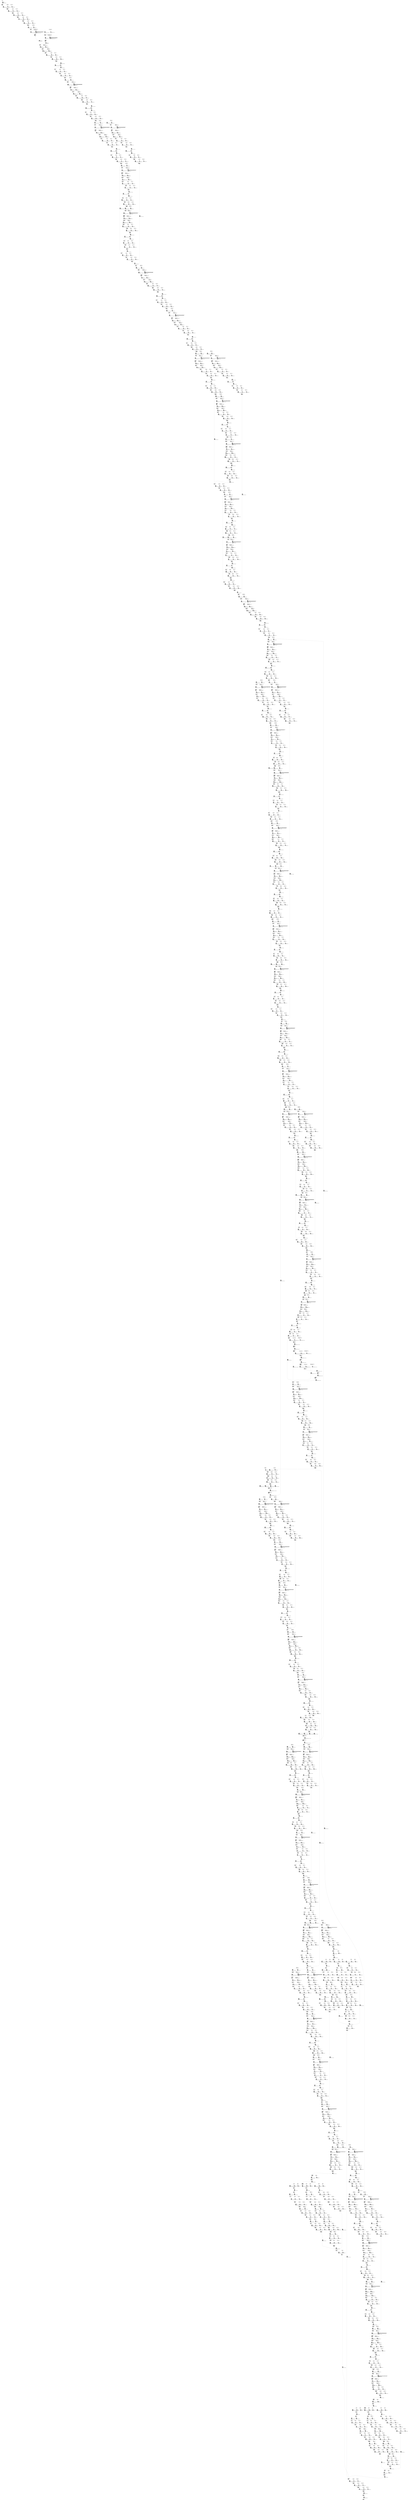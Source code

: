 digraph G {
graph [ fontsize=11 ];
node [ fontsize=11 ];
edge [ fontsize=10 ];
rankdir=BU
ranksep=1.5
nodesep=1
splines=spline
compound=true
Graphinfo [ label="" shape=plaintext, style=rounded, color=black, fontname="Arial-Bold" ];
Dequantize_15_x_zero_point [ label="{ { <i0> 0} |  [9]\lDequantize_15_x_zero_point\l 0 | { <o0> 0} }", shape=record, color=black, style=rounded  ] ;
Quantize_456_y_zero_point [ label="{ { <i0> 0} |  [1297]\lQuantize_456_y_zero_point\l -116 | { <o0> 0} }", shape=record, color=black, style=rounded  ] ;
Conv2D_302_zero_off_308 [ label="{ { <i0> 0} |  [854]\lConv2D_302_zero_off_308\l(bytes=1 , 1.4e-05% of total)\l\l 0 | { <o0> 0} }", shape=record, color=black, style=rounded  ] ;
Conv2D_467_zero_off_461 [ label="{ { <i0> 0} |  [1325]\lConv2D_467_zero_off_461\l(bytes=1 , 1.4e-05% of total)\l\l 0 | { <o0> 0} }", shape=record, color=black, style=rounded  ] ;
Conv2D_238_zero_off_245 [ label="{ { <i0> 0} |  [661]\lConv2D_238_zero_off_245\l(bytes=1 , 1.4e-05% of total)\l\l 0 | { <o0> 0} }", shape=record, color=black, style=rounded  ] ;
Conv2D_514_off_bias_485 [ label="{ { <i0> 0} |  [1453]\lConv2D_514_off_bias_485\l(bytes=512 , 0.0072% of total)\l\l -1.22179 0.120014 -0.0300828 -1.25421 ... | { <o0> 0} }", shape=record, color=black, style=rounded  ] ;
Quantize_472_y_zero_point [ label="{ { <i0> 0} |  [1342]\lQuantize_472_y_zero_point\l -124 | { <o0> 0} }", shape=record, color=black, style=rounded  ] ;
Quantize_243_y_zero_point [ label="{ { <i0> 0} |  [678]\lQuantize_243_y_zero_point\l -118 | { <o0> 0} }", shape=record, color=black, style=rounded  ] ;
Dequantize_408_x_zero_point [ label="{ { <i0> 0} |  [1164]\lDequantize_408_x_zero_point\l -128 | { <o0> 0} }", shape=record, color=black, style=rounded  ] ;
Dequantize_146_x_zero_point [ label="{ { <i0> 0} |  [395]\lDequantize_146_x_zero_point\l -124 | { <o0> 0} }", shape=record, color=black, style=rounded  ] ;
Quantize_86_y_zero_point [ label="{ { <i0> 0} |  [223]\lQuantize_86_y_zero_point\l -109 | { <o0> 0} }", shape=record, color=black, style=rounded  ] ;
Quantize_195_y_zero_point [ label="{ { <i0> 0} |  [538]\lQuantize_195_y_zero_point\l -110 | { <o0> 0} }", shape=record, color=black, style=rounded  ] ;
Dequantize_391_x_zero_point [ label="{ { <i0> 0} |  [1125]\lDequantize_391_x_zero_point\l 57 | { <o0> 0} }", shape=record, color=black, style=rounded  ] ;
Dequantize_589_x_zero_point [ label="{ { <i0> 0} |  [1660]\lDequantize_589_x_zero_point\l -126 | { <o0> 0} }", shape=record, color=black, style=rounded  ] ;
Quantize_506_y_zero_point [ label="{ { <i0> 0} |  [1431]\lQuantize_506_y_zero_point\l -128 | { <o0> 0} }", shape=record, color=black, style=rounded  ] ;
MaxPool_279_decomposed_pad_const_value_Out [ label="{ { <i0> 0} |  [785]\lMaxPool_279_decomposed_pad_const_value_Out\l(bytes=4 , 5.7e-05% of total)\l\l -inf | { <o0> 0} }", shape=record, color=black, style=rounded  ] ;
Dequantize_32_x_zero_point [ label="{ { <i0> 0} |  [64]\lDequantize_32_x_zero_point\l -128 | { <o0> 0} }", shape=record, color=black, style=rounded  ] ;
Dequantize_211_x_zero_point [ label="{ { <i0> 0} |  [585]\lDequantize_211_x_zero_point\l -109 | { <o0> 0} }", shape=record, color=black, style=rounded  ] ;
Conv2D_253_off_bias_269 [ label="{ { <i0> 0} |  [711]\lConv2D_253_off_bias_269\l(bytes=512 , 0.0072% of total)\l\l 0.653411 -0.557828 -0.510359 -0.770412 ... | { <o0> 0} }", shape=record, color=black, style=rounded  ] ;
Dequantize_376_x_zero_point [ label="{ { <i0> 0} |  [1080]\lDequantize_376_x_zero_point\l 21 | { <o0> 0} }", shape=record, color=black, style=rounded  ] ;
Dequantize_17_x_zero_point [ label="{ { <i0> 0} |  [15]\lDequantize_17_x_zero_point\l -128 | { <o0> 0} }", shape=record, color=black, style=rounded  ] ;
Conv2D_302_off_bias_314 [ label="{ { <i0> 0} |  [860]\lConv2D_302_off_bias_314\l(bytes=256 , 0.0036% of total)\l\l -0.482762 -0.343875 -0.987022 -0.117733 ... | { <o0> 0} }", shape=record, color=black, style=rounded  ] ;
Quantize_229_y_zero_point [ label="{ { <i0> 0} |  [634]\lQuantize_229_y_zero_point\l -123 | { <o0> 0} }", shape=record, color=black, style=rounded  ] ;
Dequantize_425_x_zero_point [ label="{ { <i0> 0} |  [1208]\lDequantize_425_x_zero_point\l -127 | { <o0> 0} }", shape=record, color=black, style=rounded  ] ;
Conv2D_467_off_bias_467 [ label="{ { <i0> 0} |  [1331]\lConv2D_467_off_bias_467\l(bytes=512 , 0.0072% of total)\l\l 0.846668 0.970823 0.709794 1.6499 ... | { <o0> 0} }", shape=record, color=black, style=rounded  ] ;
Conv2D_238_off_bias_251 [ label="{ { <i0> 0} |  [667]\lConv2D_238_off_bias_251\l(bytes=512 , 0.0072% of total)\l\l -1.57159 -0.563955 -1.59089 -1.71121 ... | { <o0> 0} }", shape=record, color=black, style=rounded  ] ;
Conv2D_271_zero_off_281 [ label="{ { <i0> 0} |  [757]\lConv2D_271_zero_off_281\l(bytes=1 , 1.4e-05% of total)\l\l 0 | { <o0> 0} }", shape=record, color=black, style=rounded  ] ;
Dequantize_163_x_zero_point [ label="{ { <i0> 0} |  [453]\lDequantize_163_x_zero_point\l -3 | { <o0> 0} }", shape=record, color=black, style=rounded  ] ;
MaxPool_279_decomposed_pad_pads_Out [ label="{ { <i0> 0} |  [784]\lMaxPool_279_decomposed_pad_pads_Out\l 0 0 2 2 ... | { <o0> 0} }", shape=record, color=black, style=rounded  ] ;
Quantize_523_y_zero_point [ label="{ { <i0> 0} |  [1479]\lQuantize_523_y_zero_point\l -30 | { <o0> 0} }", shape=record, color=black, style=rounded  ] ;
Quantize_261_y_zero_point [ label="{ { <i0> 0} |  [729]\lQuantize_261_y_zero_point\l -117 | { <o0> 0} }", shape=record, color=black, style=rounded  ] ;
Quantize_310_y_zero_point [ label="{ { <i0> 0} |  [885]\lQuantize_310_y_zero_point\l 13 | { <o0> 0} }", shape=record, color=black, style=rounded  ] ;
Quantize_475_y_zero_point [ label="{ { <i0> 0} |  [1356]\lQuantize_475_y_zero_point\l 52 | { <o0> 0} }", shape=record, color=black, style=rounded  ] ;
Quantize_246_y_zero_point [ label="{ { <i0> 0} |  [692]\lQuantize_246_y_zero_point\l 10 | { <o0> 0} }", shape=record, color=black, style=rounded  ] ;
Conv2D_522_mul_scale_489 [ label="{ { <i0> 0} |  [1474]\lConv2D_522_mul_scale_489\l(bytes=512 , 0.0072% of total)\l\l 0.000106587 0.000139093 0.00012913 0.000116341 ... | { <o0> 0} }", shape=record, color=black, style=rounded  ] ;
Dequantize_149_x_zero_point [ label="{ { <i0> 0} |  [409]\lDequantize_149_x_zero_point\l 20 | { <o0> 0} }", shape=record, color=black, style=rounded  ] ;
Conv2D_113_mul_scale_111 [ label="{ { <i0> 0} |  [305]\lConv2D_113_mul_scale_111\l(bytes=128 , 0.0018% of total)\l\l 0.000170128 0.000167898 0.000174932 0.000198936 ... | { <o0> 0} }", shape=record, color=black, style=rounded  ] ;
Conv2D_271_off_bias_287 [ label="{ { <i0> 0} |  [763]\lConv2D_271_off_bias_287\l(bytes=512 , 0.0072% of total)\l\l 0.849798 1.9042 1.10246 0.952114 ... | { <o0> 0} }", shape=record, color=black, style=rounded  ] ;
Quantize_89_y_zero_point [ label="{ { <i0> 0} |  [237]\lQuantize_89_y_zero_point\l 47 | { <o0> 0} }", shape=record, color=black, style=rounded  ] ;
Quantize_198_y_zero_point [ label="{ { <i0> 0} |  [552]\lQuantize_198_y_zero_point\l 28 | { <o0> 0} }", shape=record, color=black, style=rounded  ] ;
Mul_593_param1 [ label="{ { <i0> 0} |  [1670]\lMul_593_param1\l(bytes=1 , 1.4e-05% of total)\l\l 0.0015625 | { <o0> 0} }", shape=record, color=black, style=rounded  ] ;
Mul_590_param1 [ label="{ { <i0> 0} |  [1662]\lMul_590_param1\l(bytes=1 , 1.4e-05% of total)\l\l 32 | { <o0> 0} }", shape=record, color=black, style=rounded  ] ;
Mul_584_param1 [ label="{ { <i0> 0} |  [1646]\lMul_584_param1\l(bytes=1 , 1.4e-05% of total)\l\l 2 | { <o0> 0} }", shape=record, color=black, style=rounded  ] ;
Mul_579_param1 [ label="{ { <i0> 0} |  [1634]\lMul_579_param1\l(bytes=1 , 1.4e-05% of total)\l\l 0.0015625 | { <o0> 0} }", shape=record, color=black, style=rounded  ] ;
Mul_576_param1 [ label="{ { <i0> 0} |  [1626]\lMul_576_param1\l(bytes=6 , 8.5e-05% of total)\l\l 462.227 626.055 1492 362.761 ... | { <o0> 0} }", shape=record, color=black, style=rounded  ] ;
Mul_508_param1 [ label="{ { <i0> 0} |  [1436]\lMul_508_param1\l(bytes=1 , 1.4e-05% of total)\l\l 0.0015625 | { <o0> 0} }", shape=record, color=black, style=rounded  ] ;
Mul_505_param1 [ label="{ { <i0> 0} |  [1428]\lMul_505_param1\l(bytes=1 , 1.4e-05% of total)\l\l 16 | { <o0> 0} }", shape=record, color=black, style=rounded  ] ;
Mul_499_param1 [ label="{ { <i0> 0} |  [1412]\lMul_499_param1\l(bytes=1 , 1.4e-05% of total)\l\l 2 | { <o0> 0} }", shape=record, color=black, style=rounded  ] ;
Mul_494_param1 [ label="{ { <i0> 0} |  [1400]\lMul_494_param1\l(bytes=1 , 1.4e-05% of total)\l\l 0.0015625 | { <o0> 0} }", shape=record, color=black, style=rounded  ] ;
Mul_491_param1 [ label="{ { <i0> 0} |  [1392]\lMul_491_param1\l(bytes=6 , 8.5e-05% of total)\l\l 119.467 248.267 235.2 244.533 ... | { <o0> 0} }", shape=record, color=black, style=rounded  ] ;
Mul_423_param1 [ label="{ { <i0> 0} |  [1202]\lMul_423_param1\l(bytes=1 , 1.4e-05% of total)\l\l 0.0015625 | { <o0> 0} }", shape=record, color=black, style=rounded  ] ;
Mul_420_param1 [ label="{ { <i0> 0} |  [1194]\lMul_420_param1\l(bytes=1 , 1.4e-05% of total)\l\l 8 | { <o0> 0} }", shape=record, color=black, style=rounded  ] ;
Mul_414_param1 [ label="{ { <i0> 0} |  [1178]\lMul_414_param1\l(bytes=1 , 1.4e-05% of total)\l\l 2 | { <o0> 0} }", shape=record, color=black, style=rounded  ] ;
Mul_409_param1 [ label="{ { <i0> 0} |  [1166]\lMul_409_param1\l(bytes=1 , 1.4e-05% of total)\l\l 0.0015625 | { <o0> 0} }", shape=record, color=black, style=rounded  ] ;
Mul_406_param1 [ label="{ { <i0> 0} |  [1158]\lMul_406_param1\l(bytes=6 , 8.5e-05% of total)\l\l 39.8588 64.1882 132 51.7647 ... | { <o0> 0} }", shape=record, color=black, style=rounded  ] ;
Quantize_509_y_zero_point [ label="{ { <i0> 0} |  [1439]\lQuantize_509_y_zero_point\l -127 | { <o0> 0} }", shape=record, color=black, style=rounded  ] ;
Dequantize_35_x_zero_point [ label="{ { <i0> 0} |  [78]\lDequantize_35_x_zero_point\l 75 | { <o0> 0} }", shape=record, color=black, style=rounded  ] ;
Dequantize_443_x_zero_point [ label="{ { <i0> 0} |  [1256]\lDequantize_443_x_zero_point\l -122 | { <o0> 0} }", shape=record, color=black, style=rounded  ] ;
Dequantize_214_x_zero_point [ label="{ { <i0> 0} |  [592]\lDequantize_214_x_zero_point\l -109 | { <o0> 0} }", shape=record, color=black, style=rounded  ] ;
Dequantize_181_x_zero_point [ label="{ { <i0> 0} |  [504]\lDequantize_181_x_zero_point\l 31 | { <o0> 0} }", shape=record, color=black, style=rounded  ] ;
Quantize_492_y_zero_point [ label="{ { <i0> 0} |  [1395]\lQuantize_492_y_zero_point\l -128 | { <o0> 0} }", shape=record, color=black, style=rounded  ] ;
Conv2D_536_zero_off_506 [ label="{ { <i0> 0} |  [1514]\lConv2D_536_zero_off_506\l(bytes=1 , 1.4e-05% of total)\l\l 0 | { <o0> 0} }", shape=record, color=black, style=rounded  ] ;
Dequantize_230_x_zero_point [ label="{ { <i0> 0} |  [637]\lDequantize_230_x_zero_point\l -123 | { <o0> 0} }", shape=record, color=black, style=rounded  ] ;
Conv2D_253_mul_scale_264 [ label="{ { <i0> 0} |  [709]\lConv2D_253_mul_scale_264\l(bytes=512 , 0.0072% of total)\l\l 0.00010836 0.00013113 4.82746e-05 6.41743e-05 ... | { <o0> 0} }", shape=record, color=black, style=rounded  ] ;
Quantize_541_y_zero_point [ label="{ { <i0> 0} |  [1531]\lQuantize_541_y_zero_point\l -123 | { <o0> 0} }", shape=record, color=black, style=rounded  ] ;
Conv2D_316_mul_scale_327 [ label="{ { <i0> 0} |  [902]\lConv2D_316_mul_scale_327\l(bytes=256 , 0.0036% of total)\l\l 0.000129688 0.000185852 0.000212604 0.00031767 ... | { <o0> 0} }", shape=record, color=black, style=rounded  ] ;
Conv2D_552_zero_off_524 [ label="{ { <i0> 0} |  [1559]\lConv2D_552_zero_off_524\l(bytes=1 , 1.4e-05% of total)\l\l 0 | { <o0> 0} }", shape=record, color=black, style=rounded  ] ;
Conv2D_18_zero_off_2 [ label="{ { <i0> 0} |  [17]\lConv2D_18_zero_off_2\l(bytes=1 , 1.4e-05% of total)\l\l 0 | { <o0> 0} }", shape=record, color=black, style=rounded  ] ;
Conv2D_18_off_bias_8 [ label="{ { <i0> 0} |  [28]\lConv2D_18_off_bias_8\l(bytes=64 , 0.00091% of total)\l\l -2.20778 0.455454 1.19856 -1.0728 ... | { <o0> 0} }", shape=record, color=black, style=rounded  ] ;
Conv2D_40_mul_scale_30 [ label="{ { <i0> 0} |  [92]\lConv2D_40_mul_scale_30\l(bytes=64 , 0.00091% of total)\l\l 0.00204663 0.000455732 0.00146083 0.00345552 ... | { <o0> 0} }", shape=record, color=black, style=rounded  ] ;
Dequantize_167_x_zero_point [ label="{ { <i0> 0} |  [461]\lDequantize_167_x_zero_point\l -125 | { <o0> 0} }", shape=record, color=black, style=rounded  ] ;
Conv2D_339_mul_scale_354 [ label="{ { <i0> 0} |  [969]\lConv2D_339_mul_scale_354\l(bytes=256 , 0.0036% of total)\l\l 0.000146495 0.000141739 7.25232e-05 0.000111666 ... | { <o0> 0} }", shape=record, color=black, style=rounded  ] ;
Conv2D_324_zero_off_335 [ label="{ { <i0> 0} |  [920]\lConv2D_324_zero_off_335\l(bytes=1 , 1.4e-05% of total)\l\l 0 | { <o0> 0} }", shape=record, color=black, style=rounded  ] ;
Quantize_527_y_zero_point [ label="{ { <i0> 0} |  [1487]\lQuantize_527_y_zero_point\l -125 | { <o0> 0} }", shape=record, color=black, style=rounded  ] ;
Quantize_100_y_zero_point [ label="{ { <i0> 0} |  [267]\lQuantize_100_y_zero_point\l -122 | { <o0> 0} }", shape=record, color=black, style=rounded  ] ;
Dequantize_53_x_zero_point [ label="{ { <i0> 0} |  [130]\lDequantize_53_x_zero_point\l -123 | { <o0> 0} }", shape=record, color=black, style=rounded  ] ;
Conv2D_536_off_bias_512 [ label="{ { <i0> 0} |  [1520]\lConv2D_536_off_bias_512\l(bytes=512 , 0.0072% of total)\l\l 0.202627 -0.547418 -0.352215 -0.381854 ... | { <o0> 0} }", shape=record, color=black, style=rounded  ] ;
Quantize_265_y_zero_point [ label="{ { <i0> 0} |  [744]\lQuantize_265_y_zero_point\l 22 | { <o0> 0} }", shape=record, color=black, style=rounded  ] ;
Conv2D_309_zero_off_317 [ label="{ { <i0> 0} |  [876]\lConv2D_309_zero_off_317\l(bytes=1 , 1.4e-05% of total)\l\l 0 | { <o0> 0} }", shape=record, color=black, style=rounded  ] ;
Dequantize_461_x_zero_point [ label="{ { <i0> 0} |  [1314]\lDequantize_461_x_zero_point\l 1 | { <o0> 0} }", shape=record, color=black, style=rounded  ] ;
Quantize_314_y_zero_point [ label="{ { <i0> 0} |  [893]\lQuantize_314_y_zero_point\l -119 | { <o0> 0} }", shape=record, color=black, style=rounded  ] ;
Conv2D_26_mul_scale_12 [ label="{ { <i0> 0} |  [48]\lConv2D_26_mul_scale_12\l(bytes=128 , 0.0018% of total)\l\l 0.00152997 0.00101881 0.000756199 0.000775623 ... | { <o0> 0} }", shape=record, color=black, style=rounded  ] ;
Dequantize_510_x_zero_point [ label="{ { <i0> 0} |  [1442]\lDequantize_510_x_zero_point\l -127 | { <o0> 0} }", shape=record, color=black, style=rounded  ] ;
Conv2D_552_off_bias_530 [ label="{ { <i0> 0} |  [1565]\lConv2D_552_off_bias_530\l(bytes=1024 , 0.014% of total)\l\l 0.760543 0.777207 -0.7992 -0.0319675 ... | { <o0> 0} }", shape=record, color=black, style=rounded  ] ;
Dequantize_446_x_zero_point [ label="{ { <i0> 0} |  [1270]\lDequantize_446_x_zero_point\l 10 | { <o0> 0} }", shape=record, color=black, style=rounded  ] ;
Quantize_495_y_zero_point [ label="{ { <i0> 0} |  [1403]\lQuantize_495_y_zero_point\l -127 | { <o0> 0} }", shape=record, color=black, style=rounded  ] ;
Dequantize_233_x_zero_point [ label="{ { <i0> 0} |  [651]\lDequantize_233_x_zero_point\l 16 | { <o0> 0} }", shape=record, color=black, style=rounded  ] ;
Conv2D_187_mul_scale_192 [ label="{ { <i0> 0} |  [518]\lConv2D_187_mul_scale_192\l(bytes=256 , 0.0036% of total)\l\l 9.20072e-05 7.73785e-05 8.97673e-05 7.67455e-05 ... | { <o0> 0} }", shape=record, color=black, style=rounded  ] ;
Dequantize_398_x_zero_point [ label="{ { <i0> 0} |  [1139]\lDequantize_398_x_zero_point\l -128 | { <o0> 0} }", shape=record, color=black, style=rounded  ] ;
Dequantize_39_x_zero_point [ label="{ { <i0> 0} |  [86]\lDequantize_39_x_zero_point\l -125 | { <o0> 0} }", shape=record, color=black, style=rounded  ] ;
Conv2D_324_off_bias_341 [ label="{ { <i0> 0} |  [926]\lConv2D_324_off_bias_341\l(bytes=256 , 0.0036% of total)\l\l -0.17315 1.38022 -0.67458 -1.41192 ... | { <o0> 0} }", shape=record, color=black, style=rounded  ] ;
Conv2D_18_mul_scale_3 [ label="{ { <i0> 0} |  [26]\lConv2D_18_mul_scale_3\l(bytes=64 , 0.00091% of total)\l\l 1.89365e-05 0.000144359 5.14999e-05 0.000351854 ... | { <o0> 0} }", shape=record, color=black, style=rounded  ] ;
Dequantize_218_x_zero_point [ label="{ { <i0> 0} |  [607]\lDequantize_218_x_zero_point\l -13 | { <o0> 0} }", shape=record, color=black, style=rounded  ] ;
Quantize_560_y_zero_point [ label="{ { <i0> 0} |  [1590]\lQuantize_560_y_zero_point\l 45 | { <o0> 0} }", shape=record, color=black, style=rounded  ] ;
Dequantize_185_x_zero_point [ label="{ { <i0> 0} |  [512]\lDequantize_185_x_zero_point\l -122 | { <o0> 0} }", shape=record, color=black, style=rounded  ] ;
Conv2D_309_off_bias_323 [ label="{ { <i0> 0} |  [882]\lConv2D_309_off_bias_323\l(bytes=256 , 0.0036% of total)\l\l -1.82105 -1.51335 -1.1474 0.809536 ... | { <o0> 0} }", shape=record, color=black, style=rounded  ] ;
Conv2D_113_zero_off_110 [ label="{ { <i0> 0} |  [301]\lConv2D_113_zero_off_110\l(bytes=1 , 1.4e-05% of total)\l\l 0 | { <o0> 0} }", shape=record, color=black, style=rounded  ] ;
Quantize_545_y_zero_point [ label="{ { <i0> 0} |  [1545]\lQuantize_545_y_zero_point\l 39 | { <o0> 0} }", shape=record, color=black, style=rounded  ] ;
Quantize_283_y_zero_point [ label="{ { <i0> 0} |  [804]\lQuantize_283_y_zero_point\l -1 | { <o0> 0} }", shape=record, color=black, style=rounded  ] ;
Quantize_317_y_zero_point [ label="{ { <i0> 0} |  [907]\lQuantize_317_y_zero_point\l 1 | { <o0> 0} }", shape=record, color=black, style=rounded  ] ;
Dequantize_72_x_zero_point [ label="{ { <i0> 0} |  [182]\lDequantize_72_x_zero_point\l -126 | { <o0> 0} }", shape=record, color=black, style=rounded  ] ;
Conv2D_552_mul_scale_525 [ label="{ { <i0> 0} |  [1563]\lConv2D_552_mul_scale_525\l(bytes=1024 , 0.014% of total)\l\l 0.000421353 0.000157937 8.1327e-05 8.75822e-05 ... | { <o0> 0} }", shape=record, color=black, style=rounded  ] ;
Dequantize_251_x_zero_point [ label="{ { <i0> 0} |  [703]\lDequantize_251_x_zero_point\l -123 | { <o0> 0} }", shape=record, color=black, style=rounded  ] ;
Quantize_333_y_zero_point [ label="{ { <i0> 0} |  [952]\lQuantize_333_y_zero_point\l 27 | { <o0> 0} }", shape=record, color=black, style=rounded  ] ;
Quantize_104_y_zero_point [ label="{ { <i0> 0} |  [281]\lQuantize_104_y_zero_point\l 38 | { <o0> 0} }", shape=record, color=black, style=rounded  ] ;
Dequantize_57_x_zero_point [ label="{ { <i0> 0} |  [144]\lDequantize_57_x_zero_point\l 15 | { <o0> 0} }", shape=record, color=black, style=rounded  ] ;
Conv2D_113_off_bias_116 [ label="{ { <i0> 0} |  [307]\lConv2D_113_off_bias_116\l(bytes=128 , 0.0018% of total)\l\l -0.175743 0.734217 -1.53328 -0.718755 ... | { <o0> 0} }", shape=record, color=black, style=rounded  ] ;
Quantize_269_y_zero_point [ label="{ { <i0> 0} |  [752]\lQuantize_269_y_zero_point\l -121 | { <o0> 0} }", shape=record, color=black, style=rounded  ] ;
Dequantize_465_x_zero_point [ label="{ { <i0> 0} |  [1322]\lDequantize_465_x_zero_point\l -122 | { <o0> 0} }", shape=record, color=black, style=rounded  ] ;
Dequantize_237_x_zero_point [ label="{ { <i0> 0} |  [659]\lDequantize_237_x_zero_point\l -117 | { <o0> 0} }", shape=record, color=black, style=rounded  ] ;
Conv2D_559_zero_off_533 [ label="{ { <i0> 0} |  [1581]\lConv2D_559_zero_off_533\l(bytes=1 , 1.4e-05% of total)\l\l 0 | { <o0> 0} }", shape=record, color=black, style=rounded  ] ;
Conv2D_132_zero_off_128 [ label="{ { <i0> 0} |  [353]\lConv2D_132_zero_off_128\l(bytes=1 , 1.4e-05% of total)\l\l 0 | { <o0> 0} }", shape=record, color=black, style=rounded  ] ;
Conv2D_47_mul_scale_39 [ label="{ { <i0> 0} |  [114]\lConv2D_47_mul_scale_39\l(bytes=64 , 0.00091% of total)\l\l 0.000610623 0.0016415 0.00372345 0.000578135 ... | { <o0> 0} }", shape=record, color=black, style=rounded  ] ;
Dequantize_189_x_zero_point [ label="{ { <i0> 0} |  [526]\lDequantize_189_x_zero_point\l 39 | { <o0> 0} }", shape=record, color=black, style=rounded  ] ;
Dequantize_531_x_zero_point [ label="{ { <i0> 0} |  [1504]\lDequantize_531_x_zero_point\l 2 | { <o0> 0} }", shape=record, color=black, style=rounded  ] ;
Dequantize_90_x_zero_point [ label="{ { <i0> 0} |  [240]\lDequantize_90_x_zero_point\l 47 | { <o0> 0} }", shape=record, color=black, style=rounded  ] ;
Quantize_580_y_zero_point [ label="{ { <i0> 0} |  [1637]\lQuantize_580_y_zero_point\l -127 | { <o0> 0} }", shape=record, color=black, style=rounded  ] ;
Quantize_549_y_zero_point [ label="{ { <i0> 0} |  [1553]\lQuantize_549_y_zero_point\l -125 | { <o0> 0} }", shape=record, color=black, style=rounded  ] ;
Quantize_122_y_zero_point [ label="{ { <i0> 0} |  [332]\lQuantize_122_y_zero_point\l 6 | { <o0> 0} }", shape=record, color=black, style=rounded  ] ;
Dequantize_516_x_zero_point [ label="{ { <i0> 0} |  [1459]\lDequantize_516_x_zero_point\l -8 | { <o0> 0} }", shape=record, color=black, style=rounded  ] ;
Quantize_287_y_zero_point [ label="{ { <i0> 0} |  [812]\lQuantize_287_y_zero_point\l -120 | { <o0> 0} }", shape=record, color=black, style=rounded  ] ;
Dequantize_483_x_zero_point [ label="{ { <i0> 0} |  [1373]\lDequantize_483_x_zero_point\l -128 | { <o0> 0} }", shape=record, color=black, style=rounded  ] ;
Dequantize_270_x_zero_point [ label="{ { <i0> 0} |  [755]\lDequantize_270_x_zero_point\l -121 | { <o0> 0} }", shape=record, color=black, style=rounded  ] ;
Quantize_14_y_zero_point [ label="{ { <i0> 0} |  [6]\lQuantize_14_y_zero_point\l 0 | { <o0> 0} }", shape=record, color=black, style=rounded  ] ;
Dequantize_76_x_zero_point [ label="{ { <i0> 0} |  [196]\lDequantize_76_x_zero_point\l 54 | { <o0> 0} }", shape=record, color=black, style=rounded  ] ;
Conv2D_559_off_bias_539 [ label="{ { <i0> 0} |  [1587]\lConv2D_559_off_bias_539\l(bytes=48 , 0.00068% of total)\l\l -0.0166079 0.0460215 0.151014 0.383302 ... | { <o0> 0} }", shape=record, color=black, style=rounded  ] ;
Conv2D_132_off_bias_134 [ label="{ { <i0> 0} |  [359]\lConv2D_132_off_bias_134\l(bytes=256 , 0.0036% of total)\l\l 0.860657 0.683281 0.191592 0.355032 ... | { <o0> 0} }", shape=record, color=black, style=rounded  ] ;
Conv2D_374_mul_scale_390 [ label="{ { <i0> 0} |  [1072]\lConv2D_374_mul_scale_390\l(bytes=128 , 0.0018% of total)\l\l 0.000106142 0.000103789 7.53491e-05 9.67383e-05 ... | { <o0> 0} }", shape=record, color=black, style=rounded  ] ;
Dequantize_255_x_zero_point [ label="{ { <i0> 0} |  [717]\lDequantize_255_x_zero_point\l -3 | { <o0> 0} }", shape=record, color=black, style=rounded  ] ;
Conv2D_437_mul_scale_426 [ label="{ { <i0> 0} |  [1240]\lConv2D_437_mul_scale_426\l(bytes=256 , 0.0036% of total)\l\l 0.000102503 0.000108968 0.000153931 6.7277e-05 ... | { <o0> 0} }", shape=record, color=black, style=rounded  ] ;
Conv2D_302_mul_scale_309 [ label="{ { <i0> 0} |  [858]\lConv2D_302_mul_scale_309\l(bytes=256 , 0.0036% of total)\l\l 0.000147588 0.000247037 0.000180476 0.00013674 ... | { <o0> 0} }", shape=record, color=black, style=rounded  ] ;
Quantize_337_y_zero_point [ label="{ { <i0> 0} |  [960]\lQuantize_337_y_zero_point\l -120 | { <o0> 0} }", shape=record, color=black, style=rounded  ] ;
Quantize_108_y_zero_point [ label="{ { <i0> 0} |  [289]\lQuantize_108_y_zero_point\l -102 | { <o0> 0} }", shape=record, color=black, style=rounded  ] ;
Dequantize_304_x_zero_point [ label="{ { <i0> 0} |  [866]\lDequantize_304_x_zero_point\l 0 | { <o0> 0} }", shape=record, color=black, style=rounded  ] ;
Dequantize_469_x_zero_point [ label="{ { <i0> 0} |  [1337]\lDequantize_469_x_zero_point\l 3 | { <o0> 0} }", shape=record, color=black, style=rounded  ] ;
Conv2D_18_subm_1_Pad_1_pads_Out [ label="{ { <i0> 0} |  [21]\lConv2D_18_subm_1_Pad_1_pads_Out\l 0 0 -1 2 ... | { <o0> 0} }", shape=record, color=black, style=rounded  ] ;
Quantize_353_y_zero_point [ label="{ { <i0> 0} |  [1011]\lQuantize_353_y_zero_point\l -6 | { <o0> 0} }", shape=record, color=black, style=rounded  ] ;
Conv2D_88_zero_off_83 [ label="{ { <i0> 0} |  [228]\lConv2D_88_zero_off_83\l(bytes=1 , 1.4e-05% of total)\l\l 0 | { <o0> 0} }", shape=record, color=black, style=rounded  ] ;
Conv2D_88_off_bias_89 [ label="{ { <i0> 0} |  [234]\lConv2D_88_off_bias_89\l(bytes=128 , 0.0018% of total)\l\l 0.569759 -0.442777 -0.360951 0.427255 ... | { <o0> 0} }", shape=record, color=black, style=rounded  ] ;
Dequantize_485_x_zero_point [ label="{ { <i0> 0} |  [1379]\lDequantize_485_x_zero_point\l -127 | { <o0> 0} }", shape=record, color=black, style=rounded  ] ;
Conv2D_81_mul_scale_75 [ label="{ { <i0> 0} |  [210]\lConv2D_81_mul_scale_75\l(bytes=128 , 0.0018% of total)\l\l 0.000167514 0.000430469 0.00013511 0.000170532 ... | { <o0> 0} }", shape=record, color=black, style=rounded  ] ;
Quantize_567_y_zero_point [ label="{ { <i0> 0} |  [1604]\lQuantize_567_y_zero_point\l -128 | { <o0> 0} }", shape=record, color=black, style=rounded  ] ;
Quantize_31_y_zero_point [ label="{ { <i0> 0} |  [61]\lQuantize_31_y_zero_point\l -128 | { <o0> 0} }", shape=record, color=black, style=rounded  ] ;
Conv2D_66_mul_scale_57 [ label="{ { <i0> 0} |  [166]\lConv2D_66_mul_scale_57\l(bytes=128 , 0.0018% of total)\l\l 0.000957601 0.000775429 0.00104666 0.000849926 ... | { <o0> 0} }", shape=record, color=black, style=rounded  ] ;
Quantize_16_y_zero_point [ label="{ { <i0> 0} |  [12]\lQuantize_16_y_zero_point\l -128 | { <o0> 0} }", shape=record, color=black, style=rounded  ] ;
Dequantize_550_x_zero_point [ label="{ { <i0> 0} |  [1556]\lDequantize_550_x_zero_point\l -125 | { <o0> 0} }", shape=record, color=black, style=rounded  ] ;
Quantize_141_y_zero_point [ label="{ { <i0> 0} |  [384]\lQuantize_141_y_zero_point\l -4 | { <o0> 0} }", shape=record, color=black, style=rounded  ] ;
Dequantize_535_x_zero_point [ label="{ { <i0> 0} |  [1512]\lDequantize_535_x_zero_point\l -123 | { <o0> 0} }", shape=record, color=black, style=rounded  ] ;
Dequantize_94_x_zero_point [ label="{ { <i0> 0} |  [248]\lDequantize_94_x_zero_point\l -111 | { <o0> 0} }", shape=record, color=black, style=rounded  ] ;
Conv2D_47_zero_off_38 [ label="{ { <i0> 0} |  [110]\lConv2D_47_zero_off_38\l(bytes=1 , 1.4e-05% of total)\l\l 0 | { <o0> 0} }", shape=record, color=black, style=rounded  ] ;
Conv2D_47_off_bias_44 [ label="{ { <i0> 0} |  [116]\lConv2D_47_off_bias_44\l(bytes=64 , 0.00091% of total)\l\l 1.40871 3.04334 -0.532454 4.0984 ... | { <o0> 0} }", shape=record, color=black, style=rounded  ] ;
Dequantize_273_x_zero_point [ label="{ { <i0> 0} |  [769]\lDequantize_273_x_zero_point\l -5 | { <o0> 0} }", shape=record, color=black, style=rounded  ] ;
Quantize_126_y_zero_point [ label="{ { <i0> 0} |  [340]\lQuantize_126_y_zero_point\l -110 | { <o0> 0} }", shape=record, color=black, style=rounded  ] ;
Dequantize_322_x_zero_point [ label="{ { <i0> 0} |  [918]\lDequantize_322_x_zero_point\l -121 | { <o0> 0} }", shape=record, color=black, style=rounded  ] ;
Conv2D_366_zero_off_380 [ label="{ { <i0> 0} |  [1046]\lConv2D_366_zero_off_380\l(bytes=1 , 1.4e-05% of total)\l\l 0 | { <o0> 0} }", shape=record, color=black, style=rounded  ] ;
Quantize_404_y_zero_point [ label="{ { <i0> 0} |  [1153]\lQuantize_404_y_zero_point\l -128 | { <o0> 0} }", shape=record, color=black, style=rounded  ] ;
Dequantize_600_x_zero_point [ label="{ { <i0> 0} |  [1686]\lDequantize_600_x_zero_point\l -127 | { <o0> 0} }", shape=record, color=black, style=rounded  ] ;
Quantize_371_y_zero_point [ label="{ { <i0> 0} |  [1063]\lQuantize_371_y_zero_point\l -111 | { <o0> 0} }", shape=record, color=black, style=rounded  ] ;
Quantize_569_y_zero_point [ label="{ { <i0> 0} |  [1610]\lQuantize_569_y_zero_point\l -127 | { <o0> 0} }", shape=record, color=black, style=rounded  ] ;
Conv2D_382_zero_off_398 [ label="{ { <i0> 0} |  [1091]\lConv2D_382_zero_off_398\l(bytes=1 , 1.4e-05% of total)\l\l 0 | { <o0> 0} }", shape=record, color=black, style=rounded  ] ;
Quantize_585_y_zero_point [ label="{ { <i0> 0} |  [1649]\lQuantize_585_y_zero_point\l -126 | { <o0> 0} }", shape=record, color=black, style=rounded  ] ;
Dequantize_259_x_zero_point [ label="{ { <i0> 0} |  [725]\lDequantize_259_x_zero_point\l -117 | { <o0> 0} }", shape=record, color=black, style=rounded  ] ;
Quantize_34_y_zero_point [ label="{ { <i0> 0} |  [75]\lQuantize_34_y_zero_point\l 75 | { <o0> 0} }", shape=record, color=black, style=rounded  ] ;
Dequantize_308_x_zero_point [ label="{ { <i0> 0} |  [874]\lDequantize_308_x_zero_point\l -121 | { <o0> 0} }", shape=record, color=black, style=rounded  ] ;
Conv2D_154_zero_off_155 [ label="{ { <i0> 0} |  [419]\lConv2D_154_zero_off_155\l(bytes=1 , 1.4e-05% of total)\l\l 0 | { <o0> 0} }", shape=record, color=black, style=rounded  ] ;
Quantize_421_y_zero_point [ label="{ { <i0> 0} |  [1197]\lQuantize_421_y_zero_point\l -127 | { <o0> 0} }", shape=record, color=black, style=rounded  ] ;
Quantize_357_y_zero_point [ label="{ { <i0> 0} |  [1019]\lQuantize_357_y_zero_point\l -122 | { <o0> 0} }", shape=record, color=black, style=rounded  ] ;
Quantize_19_y_zero_point [ label="{ { <i0> 0} |  [31]\lQuantize_19_y_zero_point\l -7 | { <o0> 0} }", shape=record, color=black, style=rounded  ] ;
Conv2D_366_off_bias_386 [ label="{ { <i0> 0} |  [1052]\lConv2D_366_off_bias_386\l(bytes=128 , 0.0018% of total)\l\l -0.902565 -0.155908 -0.185775 -0.144707 ... | { <o0> 0} }", shape=record, color=black, style=rounded  ] ;
MaxPool_278_decomposed_pad_pads_Out [ label="{ { <i0> 0} |  [779]\lMaxPool_278_decomposed_pad_pads_Out\l 0 0 2 2 ... | { <o0> 0} }", shape=record, color=black, style=rounded  ] ;
Dequantize_291_x_zero_point [ label="{ { <i0> 0} |  [829]\lDequantize_291_x_zero_point\l 13 | { <o0> 0} }", shape=record, color=black, style=rounded  ] ;
Conv2D_147_mul_scale_147 [ label="{ { <i0> 0} |  [401]\lConv2D_147_mul_scale_147\l(bytes=256 , 0.0036% of total)\l\l 0.000263116 0.000207767 0.000288345 0.000306754 ... | { <o0> 0} }", shape=record, color=black, style=rounded  ] ;
Dequantize_538_x_zero_point [ label="{ { <i0> 0} |  [1526]\lDequantize_538_x_zero_point\l -4 | { <o0> 0} }", shape=record, color=black, style=rounded  ] ;
Dequantize_97_x_zero_point [ label="{ { <i0> 0} |  [262]\lDequantize_97_x_zero_point\l -5 | { <o0> 0} }", shape=record, color=black, style=rounded  ] ;
Conv2D_382_off_bias_404 [ label="{ { <i0> 0} |  [1097]\lConv2D_382_off_bias_404\l(bytes=256 , 0.0036% of total)\l\l 0.227639 3.96188 2.74164 1.9218 ... | { <o0> 0} }", shape=record, color=black, style=rounded  ] ;
Conv2D_264_mul_scale_273 [ label="{ { <i0> 0} |  [739]\lConv2D_264_mul_scale_273\l(bytes=1024 , 0.014% of total)\l\l 9.01238e-05 0.000180065 9.33917e-05 0.000117087 ... | { <o0> 0} }", shape=record, color=black, style=rounded  ] ;
Quantize_129_y_zero_point [ label="{ { <i0> 0} |  [347]\lQuantize_129_y_zero_point\l -109 | { <o0> 0} }", shape=record, color=black, style=rounded  ] ;
Dequantize_554_x_zero_point [ label="{ { <i0> 0} |  [1571]\lDequantize_554_x_zero_point\l 21 | { <o0> 0} }", shape=record, color=black, style=rounded  ] ;
Conv2D_444_mul_scale_435 [ label="{ { <i0> 0} |  [1262]\lConv2D_444_mul_scale_435\l(bytes=256 , 0.0036% of total)\l\l 8.627e-05 0.000169412 8.49527e-05 9.3466e-05 ... | { <o0> 0} }", shape=record, color=black, style=rounded  ] ;
Conv2D_26_zero_off_11 [ label="{ { <i0> 0} |  [44]\lConv2D_26_zero_off_11\l(bytes=1 , 1.4e-05% of total)\l\l 0 | { <o0> 0} }", shape=record, color=black, style=rounded  ] ;
Quantize_407_y_zero_point [ label="{ { <i0> 0} |  [1161]\lQuantize_407_y_zero_point\l -128 | { <o0> 0} }", shape=record, color=black, style=rounded  ] ;
Conv2D_26_off_bias_17 [ label="{ { <i0> 0} |  [50]\lConv2D_26_off_bias_17\l(bytes=128 , 0.0018% of total)\l\l 0.540081 2.00503 1.10481 1.18981 ... | { <o0> 0} }", shape=record, color=black, style=rounded  ] ;
Quantize_145_y_zero_point [ label="{ { <i0> 0} |  [392]\lQuantize_145_y_zero_point\l -124 | { <o0> 0} }", shape=record, color=black, style=rounded  ] ;
Dequantize_570_x_zero_point [ label="{ { <i0> 0} |  [1613]\lDequantize_570_x_zero_point\l -127 | { <o0> 0} }", shape=record, color=black, style=rounded  ] ;
Dequantize_341_x_zero_point [ label="{ { <i0> 0} |  [977]\lDequantize_341_x_zero_point\l 3 | { <o0> 0} }", shape=record, color=black, style=rounded  ] ;
Dequantize_112_x_zero_point [ label="{ { <i0> 0} |  [299]\lDequantize_112_x_zero_point\l -102 | { <o0> 0} }", shape=record, color=black, style=rounded  ] ;
Conv2D_154_off_bias_161 [ label="{ { <i0> 0} |  [425]\lConv2D_154_off_bias_161\l(bytes=256 , 0.0036% of total)\l\l 0.369831 -0.909803 -0.815127 -0.874142 ... | { <o0> 0} }", shape=record, color=black, style=rounded  ] ;
Dequantize_277_x_zero_point [ label="{ { <i0> 0} |  [777]\lDequantize_277_x_zero_point\l -118 | { <o0> 0} }", shape=record, color=black, style=rounded  ] ;
Quantize_390_y_zero_point [ label="{ { <i0> 0} |  [1122]\lQuantize_390_y_zero_point\l 57 | { <o0> 0} }", shape=record, color=black, style=rounded  ] ;
Quantize_588_y_zero_point [ label="{ { <i0> 0} |  [1657]\lQuantize_588_y_zero_point\l -126 | { <o0> 0} }", shape=record, color=black, style=rounded  ] ;
Quantize_52_y_zero_point [ label="{ { <i0> 0} |  [127]\lQuantize_52_y_zero_point\l -123 | { <o0> 0} }", shape=record, color=black, style=rounded  ] ;
Conv2D_205_zero_off_209 [ label="{ { <i0> 0} |  [565]\lConv2D_205_zero_off_209\l(bytes=1 , 1.4e-05% of total)\l\l 0 | { <o0> 0} }", shape=record, color=black, style=rounded  ] ;
Dequantize_326_x_zero_point [ label="{ { <i0> 0} |  [932]\lDequantize_326_x_zero_point\l 19 | { <o0> 0} }", shape=record, color=black, style=rounded  ] ;
Conv2D_467_mul_scale_462 [ label="{ { <i0> 0} |  [1329]\lConv2D_467_mul_scale_462\l(bytes=512 , 0.0072% of total)\l\l 0.00016819 0.000388952 0.000185616 0.000246585 ... | { <o0> 0} }", shape=record, color=black, style=rounded  ] ;
Conv2D_332_mul_scale_345 [ label="{ { <i0> 0} |  [947]\lConv2D_332_mul_scale_345\l(bytes=512 , 0.0072% of total)\l\l 0.000157213 0.000180189 0.000263562 0.00026739 ... | { <o0> 0} }", shape=record, color=black, style=rounded  ] ;
Quantize_210_y_zero_point [ label="{ { <i0> 0} |  [582]\lQuantize_210_y_zero_point\l -109 | { <o0> 0} }", shape=record, color=black, style=rounded  ] ;
Quantize_375_y_zero_point [ label="{ { <i0> 0} |  [1077]\lQuantize_375_y_zero_point\l 21 | { <o0> 0} }", shape=record, color=black, style=rounded  ] ;
Quantize_424_y_zero_point [ label="{ { <i0> 0} |  [1205]\lQuantize_424_y_zero_point\l -127 | { <o0> 0} }", shape=record, color=black, style=rounded  ] ;
Conv2D_238_mul_scale_246 [ label="{ { <i0> 0} |  [665]\lConv2D_238_mul_scale_246\l(bytes=512 , 0.0072% of total)\l\l 0.000111897 6.43637e-05 0.000121229 8.99455e-05 ... | { <o0> 0} }", shape=record, color=black, style=rounded  ] ;
Conv2D_103_mul_scale_102 [ label="{ { <i0> 0} |  [276]\lConv2D_103_mul_scale_102\l(bytes=128 , 0.0018% of total)\l\l 7.43469e-05 2.8779e-05 5.76708e-05 5.98068e-05 ... | { <o0> 0} }", shape=record, color=black, style=rounded  ] ;
Quantize_162_y_zero_point [ label="{ { <i0> 0} |  [450]\lQuantize_162_y_zero_point\l -3 | { <o0> 0} }", shape=record, color=black, style=rounded  ] ;
Conv2D_88_mul_scale_84 [ label="{ { <i0> 0} |  [232]\lConv2D_88_mul_scale_84\l(bytes=128 , 0.0018% of total)\l\l 3.71421e-05 4.92576e-05 9.29329e-05 4.13566e-05 ... | { <o0> 0} }", shape=record, color=black, style=rounded  ] ;
Quantize_38_y_zero_point [ label="{ { <i0> 0} |  [83]\lQuantize_38_y_zero_point\l -125 | { <o0> 0} }", shape=record, color=black, style=rounded  ] ;
Conv2D_451_zero_off_443 [ label="{ { <i0> 0} |  [1280]\lConv2D_451_zero_off_443\l(bytes=1 , 1.4e-05% of total)\l\l 0 | { <o0> 0} }", shape=record, color=black, style=rounded  ] ;
Conv2D_205_off_bias_215 [ label="{ { <i0> 0} |  [571]\lConv2D_205_off_bias_215\l(bytes=256 , 0.0036% of total)\l\l -0.920039 0.208909 -0.134388 0.0491047 ... | { <o0> 0} }", shape=record, color=black, style=rounded  ] ;
Dequantize_97_x_scale [ label="{ { <i0> 0} |  [261]\lDequantize_97_x_scale\l 0.0916799 | { <o0> 0} }", shape=record, color=black, style=rounded  ] ;
Dequantize_94_x_scale [ label="{ { <i0> 0} |  [247]\lDequantize_94_x_scale\l 0.0166623 | { <o0> 0} }", shape=record, color=black, style=rounded  ] ;
Dequantize_90_x_scale [ label="{ { <i0> 0} |  [239]\lDequantize_90_x_scale\l 0.0508203 | { <o0> 0} }", shape=record, color=black, style=rounded  ] ;
Dequantize_87_x_scale [ label="{ { <i0> 0} |  [225]\lDequantize_87_x_scale\l 0.0445111 | { <o0> 0} }", shape=record, color=black, style=rounded  ] ;
Dequantize_83_x_scale [ label="{ { <i0> 0} |  [217]\lDequantize_83_x_scale\l 0.0841242 | { <o0> 0} }", shape=record, color=black, style=rounded  ] ;
Dequantize_80_x_scale [ label="{ { <i0> 0} |  [203]\lDequantize_80_x_scale\l 0.0408387 | { <o0> 0} }", shape=record, color=black, style=rounded  ] ;
Dequantize_76_x_scale [ label="{ { <i0> 0} |  [195]\lDequantize_76_x_scale\l 0.139156 | { <o0> 0} }", shape=record, color=black, style=rounded  ] ;
Dequantize_72_x_scale [ label="{ { <i0> 0} |  [181]\lDequantize_72_x_scale\l 0.114826 | { <o0> 0} }", shape=record, color=black, style=rounded  ] ;
Dequantize_68_x_scale [ label="{ { <i0> 0} |  [173]\lDequantize_68_x_scale\l 0.253481 | { <o0> 0} }", shape=record, color=black, style=rounded  ] ;
Dequantize_64_x_scale [ label="{ { <i0> 0} |  [158]\lDequantize_64_x_scale\l 0.211458 | { <o0> 0} }", shape=record, color=black, style=rounded  ] ;
Dequantize_61_x_scale [ label="{ { <i0> 0} |  [151]\lDequantize_61_x_scale\l 0.135871 | { <o0> 0} }", shape=record, color=black, style=rounded  ] ;
Dequantize_57_x_scale [ label="{ { <i0> 0} |  [143]\lDequantize_57_x_scale\l 0.215376 | { <o0> 0} }", shape=record, color=black, style=rounded  ] ;
Dequantize_53_x_scale [ label="{ { <i0> 0} |  [129]\lDequantize_53_x_scale\l 0.0543847 | { <o0> 0} }", shape=record, color=black, style=rounded  ] ;
Dequantize_49_x_scale [ label="{ { <i0> 0} |  [121]\lDequantize_49_x_scale\l 0.26853 | { <o0> 0} }", shape=record, color=black, style=rounded  ] ;
Dequantize_46_x_scale [ label="{ { <i0> 0} |  [107]\lDequantize_46_x_scale\l 0.129768 | { <o0> 0} }", shape=record, color=black, style=rounded  ] ;
Dequantize_42_x_scale [ label="{ { <i0> 0} |  [99]\lDequantize_42_x_scale\l 0.445584 | { <o0> 0} }", shape=record, color=black, style=rounded  ] ;
Dequantize_39_x_scale [ label="{ { <i0> 0} |  [85]\lDequantize_39_x_scale\l 0.211458 | { <o0> 0} }", shape=record, color=black, style=rounded  ] ;
Dequantize_35_x_scale [ label="{ { <i0> 0} |  [77]\lDequantize_35_x_scale\l 1.02064 | { <o0> 0} }", shape=record, color=black, style=rounded  ] ;
Dequantize_32_x_scale [ label="{ { <i0> 0} |  [63]\lDequantize_32_x_scale\l 0.671135 | { <o0> 0} }", shape=record, color=black, style=rounded  ] ;
Dequantize_28_x_scale [ label="{ { <i0> 0} |  [55]\lDequantize_28_x_scale\l 1.31851 | { <o0> 0} }", shape=record, color=black, style=rounded  ] ;
Dequantize_24_x_scale [ label="{ { <i0> 0} |  [41]\lDequantize_24_x_scale\l 0.318947 | { <o0> 0} }", shape=record, color=black, style=rounded  ] ;
Dequantize_20_x_scale [ label="{ { <i0> 0} |  [33]\lDequantize_20_x_scale\l 0.605628 | { <o0> 0} }", shape=record, color=black, style=rounded  ] ;
Dequantize_17_x_scale [ label="{ { <i0> 0} |  [14]\lDequantize_17_x_scale\l 0.00392157 | { <o0> 0} }", shape=record, color=black, style=rounded  ] ;
Dequantize_15_x_scale [ label="{ { <i0> 0} |  [8]\lDequantize_15_x_scale\l 0.00392157 | { <o0> 0} }", shape=record, color=black, style=rounded  ] ;
Dequantize_13_x_scale [ label="{ { <i0> 0} |  [2]\lDequantize_13_x_scale\l 0.00392157 | { <o0> 0} }", shape=record, color=black, style=rounded  ] ;
Dequantize_130_x_zero_point [ label="{ { <i0> 0} |  [350]\lDequantize_130_x_zero_point\l -109 | { <o0> 0} }", shape=record, color=black, style=rounded  ] ;
Dequantize_295_x_zero_point [ label="{ { <i0> 0} |  [837]\lDequantize_295_x_zero_point\l -123 | { <o0> 0} }", shape=record, color=black, style=rounded  ] ;
Quantize_148_y_zero_point [ label="{ { <i0> 0} |  [406]\lQuantize_148_y_zero_point\l 20 | { <o0> 0} }", shape=record, color=black, style=rounded  ] ;
Dequantize_115_x_zero_point [ label="{ { <i0> 0} |  [313]\lDequantize_115_x_zero_point\l -16 | { <o0> 0} }", shape=record, color=black, style=rounded  ] ;
Conv2D_437_zero_off_425 [ label="{ { <i0> 0} |  [1236]\lConv2D_437_zero_off_425\l(bytes=1 , 1.4e-05% of total)\l\l 0 | { <o0> 0} }", shape=record, color=black, style=rounded  ] ;
Dequantize_558_x_zero_point [ label="{ { <i0> 0} |  [1579]\lDequantize_558_x_zero_point\l -124 | { <o0> 0} }", shape=record, color=black, style=rounded  ] ;
Conv2D_66_zero_off_56 [ label="{ { <i0> 0} |  [162]\lConv2D_66_zero_off_56\l(bytes=1 , 1.4e-05% of total)\l\l 0 | { <o0> 0} }", shape=record, color=black, style=rounded  ] ;
Quantize_442_y_zero_point [ label="{ { <i0> 0} |  [1253]\lQuantize_442_y_zero_point\l -122 | { <o0> 0} }", shape=record, color=black, style=rounded  ] ;
Quantize_213_y_zero_point [ label="{ { <i0> 0} |  [589]\lQuantize_213_y_zero_point\l -109 | { <o0> 0} }", shape=record, color=black, style=rounded  ] ;
Conv2D_66_off_bias_62 [ label="{ { <i0> 0} |  [168]\lConv2D_66_off_bias_62\l(bytes=128 , 0.0018% of total)\l\l 0.677982 1.11429 1.14609 3.30026 ... | { <o0> 0} }", shape=record, color=black, style=rounded  ] ;
Conv2D_451_off_bias_449 [ label="{ { <i0> 0} |  [1286]\lConv2D_451_off_bias_449\l(bytes=256 , 0.0036% of total)\l\l 0.173542 0.0681489 -0.280878 0.0690409 ... | { <o0> 0} }", shape=record, color=black, style=rounded  ] ;
Quantize_71_y_zero_point [ label="{ { <i0> 0} |  [179]\lQuantize_71_y_zero_point\l -126 | { <o0> 0} }", shape=record, color=black, style=rounded  ] ;
Quantize_180_y_zero_point [ label="{ { <i0> 0} |  [501]\lQuantize_180_y_zero_point\l 31 | { <o0> 0} }", shape=record, color=black, style=rounded  ] ;
Conv2D_224_zero_off_227 [ label="{ { <i0> 0} |  [617]\lConv2D_224_zero_off_227\l(bytes=1 , 1.4e-05% of total)\l\l 0 | { <o0> 0} }", shape=record, color=black, style=rounded  ] ;
Dequantize_345_x_zero_point [ label="{ { <i0> 0} |  [985]\lDequantize_345_x_zero_point\l -119 | { <o0> 0} }", shape=record, color=black, style=rounded  ] ;
Conv2D_389_zero_off_407 [ label="{ { <i0> 0} |  [1113]\lConv2D_389_zero_off_407\l(bytes=1 , 1.4e-05% of total)\l\l 0 | { <o0> 0} }", shape=record, color=black, style=rounded  ] ;
Quantize_56_y_zero_point [ label="{ { <i0> 0} |  [141]\lQuantize_56_y_zero_point\l 15 | { <o0> 0} }", shape=record, color=black, style=rounded  ] ;
Dequantize_361_x_zero_point [ label="{ { <i0> 0} |  [1036]\lDequantize_361_x_zero_point\l 40 | { <o0> 0} }", shape=record, color=black, style=rounded  ] ;
Conv2D_289_mul_scale_300 [ label="{ { <i0> 0} |  [821]\lConv2D_289_mul_scale_300\l(bytes=512 , 0.0072% of total)\l\l 0.000140095 9.99882e-05 0.000151295 0.000209338 ... | { <o0> 0} }", shape=record, color=black, style=rounded  ] ;
Conv2D_154_mul_scale_156 [ label="{ { <i0> 0} |  [423]\lConv2D_154_mul_scale_156\l(bytes=256 , 0.0036% of total)\l\l 5.92584e-05 9.37652e-05 0.000199395 9.65583e-05 ... | { <o0> 0} }", shape=record, color=black, style=rounded  ] ;
Conv2D_18_weights_submask_0_0_0_0_32_3_3_6_540 [ label="{ { <i0> 0} |  [19]\lConv2D_18_weights_submask_0_0_0_0_32_3_3_6_540\l(bytes=1728 , 0.024% of total)\l\l 0.0048288 0.164179 0.178666 0.381475 ... | { <o0> 0} }", shape=record, color=black, style=rounded  ] ;
Dequantize_297_x_zero_point [ label="{ { <i0> 0} |  [843]\lDequantize_297_x_zero_point\l -123 | { <o0> 0} }", shape=record, color=black, style=rounded  ] ;
Conv2D_271_mul_scale_282 [ label="{ { <i0> 0} |  [761]\lConv2D_271_mul_scale_282\l(bytes=512 , 0.0072% of total)\l\l 8.98591e-05 6.28864e-05 6.08152e-05 6.05016e-05 ... | { <o0> 0} }", shape=record, color=black, style=rounded  ] ;
MaxPool_278_decomposed_pad_const_value_Out [ label="{ { <i0> 0} |  [780]\lMaxPool_278_decomposed_pad_const_value_Out\l(bytes=4 , 5.7e-05% of total)\l\l -inf | { <o0> 0} }", shape=record, color=black, style=rounded  ] ;
Quantize_379_y_zero_point [ label="{ { <i0> 0} |  [1085]\lQuantize_379_y_zero_point\l -122 | { <o0> 0} }", shape=record, color=black, style=rounded  ] ;
Dequantize_575_x_zero_point [ label="{ { <i0> 0} |  [1624]\lDequantize_575_x_zero_point\l -128 | { <o0> 0} }", shape=record, color=black, style=rounded  ] ;
Conv2D_437_off_bias_431 [ label="{ { <i0> 0} |  [1242]\lConv2D_437_off_bias_431\l(bytes=256 , 0.0036% of total)\l\l 0.649358 0.239512 0.087433 0.0367332 ... | { <o0> 0} }", shape=record, color=black, style=rounded  ] ;
Conv2D_451_mul_scale_444 [ label="{ { <i0> 0} |  [1284]\lConv2D_451_mul_scale_444\l(bytes=256 , 0.0036% of total)\l\l 7.11821e-05 0.000105006 0.000163396 7.42375e-05 ... | { <o0> 0} }", shape=record, color=black, style=rounded  ] ;
Quantize_166_y_zero_point [ label="{ { <i0> 0} |  [458]\lQuantize_166_y_zero_point\l -125 | { <o0> 0} }", shape=record, color=black, style=rounded  ] ;
Conv2D_514_mul_scale_480 [ label="{ { <i0> 0} |  [1451]\lConv2D_514_mul_scale_480\l(bytes=512 , 0.0072% of total)\l\l 9.35734e-05 3.39792e-05 1.3382e-05 6.33311e-05 ... | { <o0> 0} }", shape=record, color=black, style=rounded  ] ;
Dequantize_411_x_zero_point [ label="{ { <i0> 0} |  [1172]\lDequantize_411_x_zero_point\l -127 | { <o0> 0} }", shape=record, color=black, style=rounded  ] ;
Conv2D_224_off_bias_233 [ label="{ { <i0> 0} |  [623]\lConv2D_224_off_bias_233\l(bytes=1024 , 0.014% of total)\l\l -1.14667 0.0735671 -1.87107 0.257926 ... | { <o0> 0} }", shape=record, color=black, style=rounded  ] ;
Add_587_param1 [ label="{ { <i0> 0} |  [1654]\lAdd_587_param1\l(bytes=800 , 0.011% of total)\l\l -0.521569 0.521569 1.4902 2.53333 ... | { <o0> 0} }", shape=record, color=black, style=rounded  ] ;
Add_502_param1 [ label="{ { <i0> 0} |  [1420]\lAdd_502_param1\l(bytes=3200 , 0.045% of total)\l\l -0.458824 0.458824 1.52941 2.44706 ... | { <o0> 0} }", shape=record, color=black, style=rounded  ] ;
Add_417_param1 [ label="{ { <i0> 0} |  [1186]\lAdd_417_param1\l(bytes=12800 , 0.18% of total)\l\l -0.619608 0.619608 1.54902 2.47843 ... | { <o0> 0} }", shape=record, color=black, style=rounded  ] ;
Dequantize_347_x_zero_point [ label="{ { <i0> 0} |  [991]\lDequantize_347_x_zero_point\l -119 | { <o0> 0} }", shape=record, color=black, style=rounded  ] ;
Conv2D_389_off_bias_413 [ label="{ { <i0> 0} |  [1119]\lConv2D_389_off_bias_413\l(bytes=48 , 0.00068% of total)\l\l 0.0196727 -0.0196459 0.0489071 -0.0184231 ... | { <o0> 0} }", shape=record, color=black, style=rounded  ] ;
MaxPool_280_decomposed_pad_pads_Out [ label="{ { <i0> 0} |  [789]\lMaxPool_280_decomposed_pad_pads_Out\l 0 0 2 2 ... | { <o0> 0} }", shape=record, color=black, style=rounded  ] ;
Quantize_460_y_zero_point [ label="{ { <i0> 0} |  [1311]\lQuantize_460_y_zero_point\l 1 | { <o0> 0} }", shape=record, color=black, style=rounded  ] ;
Conv2D_474_mul_scale_471 [ label="{ { <i0> 0} |  [1351]\lConv2D_474_mul_scale_471\l(bytes=48 , 0.00068% of total)\l\l 4.0424e-05 5.12943e-05 4.66744e-05 5.33665e-05 ... | { <o0> 0} }", shape=record, color=black, style=rounded  ] ;
Dequantize_592_x_zero_point [ label="{ { <i0> 0} |  [1668]\lDequantize_592_x_zero_point\l -126 | { <o0> 0} }", shape=record, color=black, style=rounded  ] ;
Dequantize_134_x_zero_point [ label="{ { <i0> 0} |  [365]\lDequantize_134_x_zero_point\l -3 | { <o0> 0} }", shape=record, color=black, style=rounded  ] ;
Quantize_445_y_zero_point [ label="{ { <i0> 0} |  [1267]\lQuantize_445_y_zero_point\l 10 | { <o0> 0} }", shape=record, color=black, style=rounded  ] ;
Dequantize_299_x_zero_point [ label="{ { <i0> 0} |  [849]\lDequantize_299_x_zero_point\l -123 | { <o0> 0} }", shape=record, color=black, style=rounded  ] ;
Dequantize_119_x_zero_point [ label="{ { <i0> 0} |  [321]\lDequantize_119_x_zero_point\l -122 | { <o0> 0} }", shape=record, color=black, style=rounded  ] ;
Dequantize_20_x_zero_point [ label="{ { <i0> 0} |  [34]\lDequantize_20_x_zero_point\l -7 | { <o0> 0} }", shape=record, color=black, style=rounded  ] ;
Conv2D_245_mul_scale_255 [ label="{ { <i0> 0} |  [687]\lConv2D_245_mul_scale_255\l(bytes=512 , 0.0072% of total)\l\l 0.000250486 0.000351126 0.0003616 0.000428124 ... | { <o0> 0} }", shape=record, color=black, style=rounded  ] ;
Quantize_232_y_zero_point [ label="{ { <i0> 0} |  [648]\lQuantize_232_y_zero_point\l 16 | { <o0> 0} }", shape=record, color=black, style=rounded  ] ;
Quantize_397_y_zero_point [ label="{ { <i0> 0} |  [1136]\lQuantize_397_y_zero_point\l -128 | { <o0> 0} }", shape=record, color=black, style=rounded  ] ;
Conv2D_179_zero_off_182 [ label="{ { <i0> 0} |  [492]\lConv2D_179_zero_off_182\l(bytes=1 , 1.4e-05% of total)\l\l 0 | { <o0> 0} }", shape=record, color=black, style=rounded  ] ;
Quantize_217_y_zero_point [ label="{ { <i0> 0} |  [604]\lQuantize_217_y_zero_point\l -13 | { <o0> 0} }", shape=record, color=black, style=rounded  ] ;
Quantize_75_y_zero_point [ label="{ { <i0> 0} |  [193]\lQuantize_75_y_zero_point\l 54 | { <o0> 0} }", shape=record, color=black, style=rounded  ] ;
Quantize_184_y_zero_point [ label="{ { <i0> 0} |  [509]\lQuantize_184_y_zero_point\l -122 | { <o0> 0} }", shape=record, color=black, style=rounded  ] ;
Dequantize_380_x_zero_point [ label="{ { <i0> 0} |  [1088]\lDequantize_380_x_zero_point\l -122 | { <o0> 0} }", shape=record, color=black, style=rounded  ] ;
Dequantize_578_x_zero_point [ label="{ { <i0> 0} |  [1632]\lDequantize_578_x_zero_point\l -128 | { <o0> 0} }", shape=record, color=black, style=rounded  ] ;
Dequantize_349_x_zero_point [ label="{ { <i0> 0} |  [997]\lDequantize_349_x_zero_point\l -121 | { <o0> 0} }", shape=record, color=black, style=rounded  ] ;
Conv2D_55_zero_off_47 [ label="{ { <i0> 0} |  [132]\lConv2D_55_zero_off_47\l(bytes=1 , 1.4e-05% of total)\l\l 0 | { <o0> 0} }", shape=record, color=black, style=rounded  ] ;
Conv2D_55_off_bias_53 [ label="{ { <i0> 0} |  [138]\lConv2D_55_off_bias_53\l(bytes=64 , 0.00091% of total)\l\l -1.47439 -1.99536 4.3982 -1.64962 ... | { <o0> 0} }", shape=record, color=black, style=rounded  ] ;
Dequantize_365_x_zero_point [ label="{ { <i0> 0} |  [1044]\lDequantize_365_x_zero_point\l -107 | { <o0> 0} }", shape=record, color=black, style=rounded  ] ;
Conv2D_522_zero_off_488 [ label="{ { <i0> 0} |  [1470]\lConv2D_522_zero_off_488\l(bytes=1 , 1.4e-05% of total)\l\l 0 | { <o0> 0} }", shape=record, color=black, style=rounded  ] ;
Quantize_399_y_zero_point [ label="{ { <i0> 0} |  [1142]\lQuantize_399_y_zero_point\l -127 | { <o0> 0} }", shape=record, color=black, style=rounded  ] ;
Conv2D_474_zero_off_470 [ label="{ { <i0> 0} |  [1347]\lConv2D_474_zero_off_470\l(bytes=1 , 1.4e-05% of total)\l\l 0 | { <o0> 0} }", shape=record, color=black, style=rounded  ] ;
Conv2D_245_zero_off_254 [ label="{ { <i0> 0} |  [683]\lConv2D_245_zero_off_254\l(bytes=1 , 1.4e-05% of total)\l\l 0 | { <o0> 0} }", shape=record, color=black, style=rounded  ] ;
Dequantize_595_x_zero_point [ label="{ { <i0> 0} |  [1676]\lDequantize_595_x_zero_point\l -127 | { <o0> 0} }", shape=record, color=black, style=rounded  ] ;
Conv2D_179_off_bias_188 [ label="{ { <i0> 0} |  [498]\lConv2D_179_off_bias_188\l(bytes=256 , 0.0036% of total)\l\l -0.254887 -0.38397 -0.407012 -1.86414 ... | { <o0> 0} }", shape=record, color=black, style=rounded  ] ;
Quantize_250_y_zero_point [ label="{ { <i0> 0} |  [700]\lQuantize_250_y_zero_point\l -123 | { <o0> 0} }", shape=record, color=black, style=rounded  ] ;
Conv2D_459_zero_off_452 [ label="{ { <i0> 0} |  [1302]\lConv2D_459_zero_off_452\l(bytes=1 , 1.4e-05% of total)\l\l 0 | { <o0> 0} }", shape=record, color=black, style=rounded  ] ;
Dequantize_153_x_zero_point [ label="{ { <i0> 0} |  [417]\lDequantize_153_x_zero_point\l -109 | { <o0> 0} }", shape=record, color=black, style=rounded  ] ;
Conv2D_179_mul_scale_183 [ label="{ { <i0> 0} |  [496]\lConv2D_179_mul_scale_183\l(bytes=256 , 0.0036% of total)\l\l 0.000205886 0.000267762 0.000459382 0.00050287 ... | { <o0> 0} }", shape=record, color=black, style=rounded  ] ;
Conv2D_197_zero_off_200 [ label="{ { <i0> 0} |  [543]\lConv2D_197_zero_off_200\l(bytes=1 , 1.4e-05% of total)\l\l 0 | { <o0> 0} }", shape=record, color=black, style=rounded  ] ;
Quantize_464_y_zero_point [ label="{ { <i0> 0} |  [1319]\lQuantize_464_y_zero_point\l -122 | { <o0> 0} }", shape=record, color=black, style=rounded  ] ;
Dequantize_431_x_zero_point [ label="{ { <i0> 0} |  [1225]\lDequantize_431_x_zero_point\l 2 | { <o0> 0} }", shape=record, color=black, style=rounded  ] ;
MaxPool_280_decomposed_pad_const_value_Out [ label="{ { <i0> 0} |  [790]\lMaxPool_280_decomposed_pad_const_value_Out\l(bytes=4 , 5.7e-05% of total)\l\l -inf | { <o0> 0} }", shape=record, color=black, style=rounded  ] ;
Conv2D_161_mul_scale_165 [ label="{ { <i0> 0} |  [445]\lConv2D_161_mul_scale_165\l(bytes=256 , 0.0036% of total)\l\l 0.00039911 0.00038927 0.000969567 0.000314752 ... | { <o0> 0} }", shape=record, color=black, style=rounded  ] ;
Quantize_93_y_zero_point [ label="{ { <i0> 0} |  [245]\lQuantize_93_y_zero_point\l -111 | { <o0> 0} }", shape=record, color=black, style=rounded  ] ;
Dequantize_138_x_zero_point [ label="{ { <i0> 0} |  [373]\lDequantize_138_x_zero_point\l -121 | { <o0> 0} }", shape=record, color=black, style=rounded  ] ;
Conv2D_522_off_bias_494 [ label="{ { <i0> 0} |  [1476]\lConv2D_522_off_bias_494\l(bytes=512 , 0.0072% of total)\l\l -0.0122575 0.0606446 0.00852259 -0.204294 ... | { <o0> 0} }", shape=record, color=black, style=rounded  ] ;
Conv2D_359_mul_scale_372 [ label="{ { <i0> 0} |  [1028]\lConv2D_359_mul_scale_372\l(bytes=128 , 0.0018% of total)\l\l 0.000139124 5.32314e-05 6.0737e-05 0.000141372 ... | { <o0> 0} }", shape=record, color=black, style=rounded  ] ;
Conv2D_224_mul_scale_228 [ label="{ { <i0> 0} |  [621]\lConv2D_224_mul_scale_228\l(bytes=1024 , 0.014% of total)\l\l 6.80317e-05 6.83709e-05 8.20824e-05 8.88787e-05 ... | { <o0> 0} }", shape=record, color=black, style=rounded  ] ;
Quantize_449_y_zero_point [ label="{ { <i0> 0} |  [1275]\lQuantize_449_y_zero_point\l -118 | { <o0> 0} }", shape=record, color=black, style=rounded  ] ;
Dequantize_416_x_zero_point [ label="{ { <i0> 0} |  [1184]\lDequantize_416_x_zero_point\l -127 | { <o0> 0} }", shape=record, color=black, style=rounded  ] ;
Dequantize_24_x_zero_point [ label="{ { <i0> 0} |  [42]\lDequantize_24_x_zero_point\l -127 | { <o0> 0} }", shape=record, color=black, style=rounded  ] ;
Quantize_236_y_zero_point [ label="{ { <i0> 0} |  [656]\lQuantize_236_y_zero_point\l -117 | { <o0> 0} }", shape=record, color=black, style=rounded  ] ;
Dequantize_203_x_zero_point [ label="{ { <i0> 0} |  [563]\lDequantize_203_x_zero_point\l -121 | { <o0> 0} }", shape=record, color=black, style=rounded  ] ;
Conv2D_474_off_bias_476 [ label="{ { <i0> 0} |  [1353]\lConv2D_474_off_bias_476\l(bytes=48 , 0.00068% of total)\l\l 0.0597467 -0.0553979 0.256336 0.297145 ... | { <o0> 0} }", shape=record, color=black, style=rounded  ] ;
Conv2D_245_off_bias_260 [ label="{ { <i0> 0} |  [689]\lConv2D_245_off_bias_260\l(bytes=512 , 0.0072% of total)\l\l -1.9851 -3.01547 -1.32237 -0.103178 ... | { <o0> 0} }", shape=record, color=black, style=rounded  ] ;
Conv2D_18_weights_submask_0_0_3_0_32_3_3_6_541 [ label="{ { <i0> 0} |  [23]\lConv2D_18_weights_submask_0_0_3_0_32_3_3_6_541\l(bytes=1728 , 0.024% of total)\l\l 0.111062 0.251098 0.381475 0.453907 ... | { <o0> 0} }", shape=record, color=black, style=rounded  ] ;
Dequantize_368_x_zero_point [ label="{ { <i0> 0} |  [1058]\lDequantize_368_x_zero_point\l 24 | { <o0> 0} }", shape=record, color=black, style=rounded  ] ;
Conv2D_459_off_bias_458 [ label="{ { <i0> 0} |  [1308]\lConv2D_459_off_bias_458\l(bytes=256 , 0.0036% of total)\l\l -0.314826 1.12804 -0.636653 -1.15183 ... | { <o0> 0} }", shape=record, color=black, style=rounded  ] ;
Quantize_79_y_zero_point [ label="{ { <i0> 0} |  [201]\lQuantize_79_y_zero_point\l -121 | { <o0> 0} }", shape=record, color=black, style=rounded  ] ;
Quantize_188_y_zero_point [ label="{ { <i0> 0} |  [523]\lQuantize_188_y_zero_point\l 39 | { <o0> 0} }", shape=record, color=black, style=rounded  ] ;
Quantize_530_y_zero_point [ label="{ { <i0> 0} |  [1501]\lQuantize_530_y_zero_point\l 2 | { <o0> 0} }", shape=record, color=black, style=rounded  ] ;
Dequantize_384_x_zero_point [ label="{ { <i0> 0} |  [1103]\lDequantize_384_x_zero_point\l -8 | { <o0> 0} }", shape=record, color=black, style=rounded  ] ;
Conv2D_197_off_bias_206 [ label="{ { <i0> 0} |  [549]\lConv2D_197_off_bias_206\l(bytes=256 , 0.0036% of total)\l\l -0.353837 -0.139637 -0.547391 -0.674739 ... | { <o0> 0} }", shape=record, color=black, style=rounded  ] ;
Conv2D_95_zero_off_92 [ label="{ { <i0> 0} |  [250]\lConv2D_95_zero_off_92\l(bytes=1 , 1.4e-05% of total)\l\l 0 | { <o0> 0} }", shape=record, color=black, style=rounded  ] ;
Conv2D_95_off_bias_98 [ label="{ { <i0> 0} |  [256]\lConv2D_95_off_bias_98\l(bytes=128 , 0.0018% of total)\l\l 1.66864 0.0862757 -0.372811 -1.1068 ... | { <o0> 0} }", shape=record, color=black, style=rounded  ] ;
Conv2D_544_mul_scale_516 [ label="{ { <i0> 0} |  [1540]\lConv2D_544_mul_scale_516\l(bytes=512 , 0.0072% of total)\l\l 0.000101713 8.41593e-05 0.000146522 0.000243072 ... | { <o0> 0} }", shape=record, color=black, style=rounded  ] ;
Dequantize_171_x_zero_point [ label="{ { <i0> 0} |  [475]\lDequantize_171_x_zero_point\l 46 | { <o0> 0} }", shape=record, color=black, style=rounded  ] ;
Quantize_515_y_zero_point [ label="{ { <i0> 0} |  [1456]\lQuantize_515_y_zero_point\l -8 | { <o0> 0} }", shape=record, color=black, style=rounded  ] ;
Quantize_482_y_zero_point [ label="{ { <i0> 0} |  [1370]\lQuantize_482_y_zero_point\l -128 | { <o0> 0} }", shape=record, color=black, style=rounded  ] ;
Conv2D_264_zero_off_272 [ label="{ { <i0> 0} |  [735]\lConv2D_264_zero_off_272\l(bytes=1 , 1.4e-05% of total)\l\l 0 | { <o0> 0} }", shape=record, color=black, style=rounded  ] ;
Dequantize_156_x_zero_point [ label="{ { <i0> 0} |  [431]\lDequantize_156_x_zero_point\l -16 | { <o0> 0} }", shape=record, color=black, style=rounded  ] ;
Quantize_96_y_zero_point [ label="{ { <i0> 0} |  [259]\lQuantize_96_y_zero_point\l -5 | { <o0> 0} }", shape=record, color=black, style=rounded  ] ;
Dequantize_42_x_zero_point [ label="{ { <i0> 0} |  [100]\lDequantize_42_x_zero_point\l 53 | { <o0> 0} }", shape=record, color=black, style=rounded  ] ;
Quantize_254_y_zero_point [ label="{ { <i0> 0} |  [714]\lQuantize_254_y_zero_point\l -3 | { <o0> 0} }", shape=record, color=black, style=rounded  ] ;
Dequantize_450_x_zero_point [ label="{ { <i0> 0} |  [1278]\lDequantize_450_x_zero_point\l -118 | { <o0> 0} }", shape=record, color=black, style=rounded  ] ;
Dequantize_419_x_zero_point [ label="{ { <i0> 0} |  [1192]\lDequantize_419_x_zero_point\l -127 | { <o0> 0} }", shape=record, color=black, style=rounded  ] ;
Conv2D_140_mul_scale_138 [ label="{ { <i0> 0} |  [379]\lConv2D_140_mul_scale_138\l(bytes=512 , 0.0072% of total)\l\l 7.86209e-05 8.64425e-05 9.54835e-05 6.98119e-05 ... | { <o0> 0} }", shape=record, color=black, style=rounded  ] ;
Quantize_303_y_zero_point [ label="{ { <i0> 0} |  [863]\lQuantize_303_y_zero_point\l 0 | { <o0> 0} }", shape=record, color=black, style=rounded  ] ;
Quantize_468_y_zero_point [ label="{ { <i0> 0} |  [1334]\lQuantize_468_y_zero_point\l 3 | { <o0> 0} }", shape=record, color=black, style=rounded  ] ;
Quantize_239_y_zero_point [ label="{ { <i0> 0} |  [670]\lQuantize_239_y_zero_point\l 20 | { <o0> 0} }", shape=record, color=black, style=rounded  ] ;
Dequantize_435_x_zero_point [ label="{ { <i0> 0} |  [1233]\lDequantize_435_x_zero_point\l -119 | { <o0> 0} }", shape=record, color=black, style=rounded  ] ;
Quantize_484_y_zero_point [ label="{ { <i0> 0} |  [1376]\lQuantize_484_y_zero_point\l -127 | { <o0> 0} }", shape=record, color=black, style=rounded  ] ;
Dequantize_222_x_zero_point [ label="{ { <i0> 0} |  [615]\lDequantize_222_x_zero_point\l -123 | { <o0> 0} }", shape=record, color=black, style=rounded  ] ;
Conv2D_264_off_bias_278 [ label="{ { <i0> 0} |  [741]\lConv2D_264_off_bias_278\l(bytes=1024 , 0.014% of total)\l\l -0.47315 -1.18555 -0.563712 0.00234174 ... | { <o0> 0} }", shape=record, color=black, style=rounded  ] ;
Dequantize_28_x_zero_point [ label="{ { <i0> 0} |  [56]\lDequantize_28_x_zero_point\l -3 | { <o0> 0} }", shape=record, color=black, style=rounded  ] ;
Dequantize_600_x_scale [ label="{ { <i0> 0} |  [1685]\lDequantize_600_x_scale\l 0.00622777 | { <o0> 0} }", shape=record, color=black, style=rounded  ] ;
Dequantize_595_x_scale [ label="{ { <i0> 0} |  [1675]\lDequantize_595_x_scale\l 0.00622777 | { <o0> 0} }", shape=record, color=black, style=rounded  ] ;
Dequantize_592_x_scale [ label="{ { <i0> 0} |  [1667]\lDequantize_592_x_scale\l 2.52401 | { <o0> 0} }", shape=record, color=black, style=rounded  ] ;
Dequantize_589_x_scale [ label="{ { <i0> 0} |  [1659]\lDequantize_589_x_scale\l 2.52401 | { <o0> 0} }", shape=record, color=black, style=rounded  ] ;
Dequantize_586_x_scale [ label="{ { <i0> 0} |  [1651]\lDequantize_586_x_scale\l 0.0788752 | { <o0> 0} }", shape=record, color=black, style=rounded  ] ;
Dequantize_581_x_scale [ label="{ { <i0> 0} |  [1639]\lDequantize_581_x_scale\l 0.00622777 | { <o0> 0} }", shape=record, color=black, style=rounded  ] ;
Dequantize_578_x_scale [ label="{ { <i0> 0} |  [1631]\lDequantize_578_x_scale\l 3.96528 | { <o0> 0} }", shape=record, color=black, style=rounded  ] ;
Dequantize_575_x_scale [ label="{ { <i0> 0} |  [1623]\lDequantize_575_x_scale\l 3.96528 | { <o0> 0} }", shape=record, color=black, style=rounded  ] ;
Dequantize_570_x_scale [ label="{ { <i0> 0} |  [1612]\lDequantize_570_x_scale\l 0.00622777 | { <o0> 0} }", shape=record, color=black, style=rounded  ] ;
Dequantize_568_x_scale [ label="{ { <i0> 0} |  [1606]\lDequantize_568_x_scale\l 0.00390625 | { <o0> 0} }", shape=record, color=black, style=rounded  ] ;
Dequantize_561_x_scale [ label="{ { <i0> 0} |  [1592]\lDequantize_561_x_scale\l 0.0804605 | { <o0> 0} }", shape=record, color=black, style=rounded  ] ;
Dequantize_558_x_scale [ label="{ { <i0> 0} |  [1578]\lDequantize_558_x_scale\l 0.06566 | { <o0> 0} }", shape=record, color=black, style=rounded  ] ;
Dequantize_554_x_scale [ label="{ { <i0> 0} |  [1570]\lDequantize_554_x_scale\l 0.155837 | { <o0> 0} }", shape=record, color=black, style=rounded  ] ;
Dequantize_550_x_scale [ label="{ { <i0> 0} |  [1555]\lDequantize_550_x_scale\l 0.083906 | { <o0> 0} }", shape=record, color=black, style=rounded  ] ;
Dequantize_546_x_scale [ label="{ { <i0> 0} |  [1547]\lDequantize_546_x_scale\l 0.240486 | { <o0> 0} }", shape=record, color=black, style=rounded  ] ;
Dequantize_542_x_scale [ label="{ { <i0> 0} |  [1533]\lDequantize_542_x_scale\l 0.0583646 | { <o0> 0} }", shape=record, color=black, style=rounded  ] ;
Dequantize_538_x_scale [ label="{ { <i0> 0} |  [1525]\lDequantize_538_x_scale\l 0.111383 | { <o0> 0} }", shape=record, color=black, style=rounded  ] ;
Dequantize_535_x_scale [ label="{ { <i0> 0} |  [1511]\lDequantize_535_x_scale\l 0.054547 | { <o0> 0} }", shape=record, color=black, style=rounded  ] ;
Dequantize_531_x_scale [ label="{ { <i0> 0} |  [1503]\lDequantize_531_x_scale\l 0.109261 | { <o0> 0} }", shape=record, color=black, style=rounded  ] ;
Dequantize_528_x_scale [ label="{ { <i0> 0} |  [1489]\lDequantize_528_x_scale\l 0.083906 | { <o0> 0} }", shape=record, color=black, style=rounded  ] ;
Dequantize_524_x_scale [ label="{ { <i0> 0} |  [1481]\lDequantize_524_x_scale\l 0.0841884 | { <o0> 0} }", shape=record, color=black, style=rounded  ] ;
Dequantize_520_x_scale [ label="{ { <i0> 0} |  [1466]\lDequantize_520_x_scale\l 0.0546913 | { <o0> 0} }", shape=record, color=black, style=rounded  ] ;
Dequantize_516_x_scale [ label="{ { <i0> 0} |  [1458]\lDequantize_516_x_scale\l 0.0727433 | { <o0> 0} }", shape=record, color=black, style=rounded  ] ;
Dequantize_510_x_scale [ label="{ { <i0> 0} |  [1441]\lDequantize_510_x_scale\l 0.00622777 | { <o0> 0} }", shape=record, color=black, style=rounded  ] ;
Dequantize_507_x_scale [ label="{ { <i0> 0} |  [1433]\lDequantize_507_x_scale\l 2.52079 | { <o0> 0} }", shape=record, color=black, style=rounded  ] ;
Dequantize_504_x_scale [ label="{ { <i0> 0} |  [1425]\lDequantize_504_x_scale\l 2.52079 | { <o0> 0} }", shape=record, color=black, style=rounded  ] ;
Dequantize_501_x_scale [ label="{ { <i0> 0} |  [1417]\lDequantize_501_x_scale\l 0.157549 | { <o0> 0} }", shape=record, color=black, style=rounded  ] ;
Dequantize_496_x_scale [ label="{ { <i0> 0} |  [1405]\lDequantize_496_x_scale\l 0.00622777 | { <o0> 0} }", shape=record, color=black, style=rounded  ] ;
Dequantize_493_x_scale [ label="{ { <i0> 0} |  [1397]\lDequantize_493_x_scale\l 1.72212 | { <o0> 0} }", shape=record, color=black, style=rounded  ] ;
Dequantize_490_x_scale [ label="{ { <i0> 0} |  [1389]\lDequantize_490_x_scale\l 1.72212 | { <o0> 0} }", shape=record, color=black, style=rounded  ] ;
Dequantize_485_x_scale [ label="{ { <i0> 0} |  [1378]\lDequantize_485_x_scale\l 0.00622777 | { <o0> 0} }", shape=record, color=black, style=rounded  ] ;
Dequantize_483_x_scale [ label="{ { <i0> 0} |  [1372]\lDequantize_483_x_scale\l 0.00390625 | { <o0> 0} }", shape=record, color=black, style=rounded  ] ;
Dequantize_476_x_scale [ label="{ { <i0> 0} |  [1358]\lDequantize_476_x_scale\l 0.0807102 | { <o0> 0} }", shape=record, color=black, style=rounded  ] ;
Dequantize_473_x_scale [ label="{ { <i0> 0} |  [1344]\lDequantize_473_x_scale\l 0.0706832 | { <o0> 0} }", shape=record, color=black, style=rounded  ] ;
Dequantize_469_x_scale [ label="{ { <i0> 0} |  [1336]\lDequantize_469_x_scale\l 0.142674 | { <o0> 0} }", shape=record, color=black, style=rounded  ] ;
Dequantize_465_x_scale [ label="{ { <i0> 0} |  [1321]\lDequantize_465_x_scale\l 0.0490229 | { <o0> 0} }", shape=record, color=black, style=rounded  ] ;
Dequantize_461_x_scale [ label="{ { <i0> 0} |  [1313]\lDequantize_461_x_scale\l 0.0969644 | { <o0> 0} }", shape=record, color=black, style=rounded  ] ;
Dequantize_457_x_scale [ label="{ { <i0> 0} |  [1299]\lDequantize_457_x_scale\l 0.0230589 | { <o0> 0} }", shape=record, color=black, style=rounded  ] ;
Dequantize_453_x_scale [ label="{ { <i0> 0} |  [1291]\lDequantize_453_x_scale\l 0.0491724 | { <o0> 0} }", shape=record, color=black, style=rounded  ] ;
Dequantize_450_x_scale [ label="{ { <i0> 0} |  [1277]\lDequantize_450_x_scale\l 0.0272514 | { <o0> 0} }", shape=record, color=black, style=rounded  ] ;
Dequantize_446_x_scale [ label="{ { <i0> 0} |  [1269]\lDequantize_446_x_scale\l 0.0569284 | { <o0> 0} }", shape=record, color=black, style=rounded  ] ;
Dequantize_443_x_scale [ label="{ { <i0> 0} |  [1255]\lDequantize_443_x_scale\l 0.0490229 | { <o0> 0} }", shape=record, color=black, style=rounded  ] ;
Dequantize_439_x_scale [ label="{ { <i0> 0} |  [1247]\lDequantize_439_x_scale\l 0.0629322 | { <o0> 0} }", shape=record, color=black, style=rounded  ] ;
Dequantize_435_x_scale [ label="{ { <i0> 0} |  [1232]\lDequantize_435_x_scale\l 0.0322658 | { <o0> 0} }", shape=record, color=black, style=rounded  ] ;
Dequantize_431_x_scale [ label="{ { <i0> 0} |  [1224]\lDequantize_431_x_scale\l 0.057056 | { <o0> 0} }", shape=record, color=black, style=rounded  ] ;
Dequantize_425_x_scale [ label="{ { <i0> 0} |  [1207]\lDequantize_425_x_scale\l 0.00622777 | { <o0> 0} }", shape=record, color=black, style=rounded  ] ;
Dequantize_422_x_scale [ label="{ { <i0> 0} |  [1199]\lDequantize_422_x_scale\l 2.52742 | { <o0> 0} }", shape=record, color=black, style=rounded  ] ;
Dequantize_419_x_scale [ label="{ { <i0> 0} |  [1191]\lDequantize_419_x_scale\l 2.52742 | { <o0> 0} }", shape=record, color=black, style=rounded  ] ;
Dequantize_416_x_scale [ label="{ { <i0> 0} |  [1183]\lDequantize_416_x_scale\l 0.315928 | { <o0> 0} }", shape=record, color=black, style=rounded  ] ;
Dequantize_411_x_scale [ label="{ { <i0> 0} |  [1171]\lDequantize_411_x_scale\l 0.00622777 | { <o0> 0} }", shape=record, color=black, style=rounded  ] ;
Dequantize_408_x_scale [ label="{ { <i0> 0} |  [1163]\lDequantize_408_x_scale\l 0.5088 | { <o0> 0} }", shape=record, color=black, style=rounded  ] ;
Dequantize_405_x_scale [ label="{ { <i0> 0} |  [1155]\lDequantize_405_x_scale\l 0.5088 | { <o0> 0} }", shape=record, color=black, style=rounded  ] ;
Dequantize_400_x_scale [ label="{ { <i0> 0} |  [1144]\lDequantize_400_x_scale\l 0.00622777 | { <o0> 0} }", shape=record, color=black, style=rounded  ] ;
Dequantize_398_x_scale [ label="{ { <i0> 0} |  [1138]\lDequantize_398_x_scale\l 0.00390625 | { <o0> 0} }", shape=record, color=black, style=rounded  ] ;
Dequantize_391_x_scale [ label="{ { <i0> 0} |  [1124]\lDequantize_391_x_scale\l 0.0861761 | { <o0> 0} }", shape=record, color=black, style=rounded  ] ;
Dequantize_388_x_scale [ label="{ { <i0> 0} |  [1110]\lDequantize_388_x_scale\l 0.0800751 | { <o0> 0} }", shape=record, color=black, style=rounded  ] ;
Dequantize_384_x_scale [ label="{ { <i0> 0} |  [1102]\lDequantize_384_x_scale\l 0.149223 | { <o0> 0} }", shape=record, color=black, style=rounded  ] ;
Dequantize_380_x_scale [ label="{ { <i0> 0} |  [1087]\lDequantize_380_x_scale\l 0.0472254 | { <o0> 0} }", shape=record, color=black, style=rounded  ] ;
Dequantize_376_x_scale [ label="{ { <i0> 0} |  [1079]\lDequantize_376_x_scale\l 0.11135 | { <o0> 0} }", shape=record, color=black, style=rounded  ] ;
Dequantize_372_x_scale [ label="{ { <i0> 0} |  [1065]\lDequantize_372_x_scale\l 0.0164855 | { <o0> 0} }", shape=record, color=black, style=rounded  ] ;
Dequantize_368_x_scale [ label="{ { <i0> 0} |  [1057]\lDequantize_368_x_scale\l 0.0387787 | { <o0> 0} }", shape=record, color=black, style=rounded  ] ;
Dequantize_365_x_scale [ label="{ { <i0> 0} |  [1043]\lDequantize_365_x_scale\l 0.0133169 | { <o0> 0} }", shape=record, color=black, style=rounded  ] ;
Dequantize_361_x_scale [ label="{ { <i0> 0} |  [1035]\lDequantize_361_x_scale\l 0.0374267 | { <o0> 0} }", shape=record, color=black, style=rounded  ] ;
Dequantize_358_x_scale [ label="{ { <i0> 0} |  [1021]\lDequantize_358_x_scale\l 0.0472254 | { <o0> 0} }", shape=record, color=black, style=rounded  ] ;
Dequantize_354_x_scale [ label="{ { <i0> 0} |  [1013]\lDequantize_354_x_scale\l 0.060577 | { <o0> 0} }", shape=record, color=black, style=rounded  ] ;
Dequantize_349_x_scale [ label="{ { <i0> 0} |  [996]\lDequantize_349_x_scale\l 0.0386751 | { <o0> 0} }", shape=record, color=black, style=rounded  ] ;
Dequantize_347_x_scale [ label="{ { <i0> 0} |  [990]\lDequantize_347_x_scale\l 0.0322658 | { <o0> 0} }", shape=record, color=black, style=rounded  ] ;
Dequantize_345_x_scale [ label="{ { <i0> 0} |  [984]\lDequantize_345_x_scale\l 0.0322658 | { <o0> 0} }", shape=record, color=black, style=rounded  ] ;
Dequantize_341_x_scale [ label="{ { <i0> 0} |  [976]\lDequantize_341_x_scale\l 0.0641782 | { <o0> 0} }", shape=record, color=black, style=rounded  ] ;
Dequantize_338_x_scale [ label="{ { <i0> 0} |  [962]\lDequantize_338_x_scale\l 0.0335252 | { <o0> 0} }", shape=record, color=black, style=rounded  ] ;
Dequantize_334_x_scale [ label="{ { <i0> 0} |  [954]\lDequantize_334_x_scale\l 0.0827188 | { <o0> 0} }", shape=record, color=black, style=rounded  ] ;
Dequantize_330_x_scale [ label="{ { <i0> 0} |  [939]\lDequantize_330_x_scale\l 0.0407067 | { <o0> 0} }", shape=record, color=black, style=rounded  ] ;
Dequantize_326_x_scale [ label="{ { <i0> 0} |  [931]\lDequantize_326_x_scale\l 0.0649716 | { <o0> 0} }", shape=record, color=black, style=rounded  ] ;
Dequantize_322_x_scale [ label="{ { <i0> 0} |  [917]\lDequantize_322_x_scale\l 0.0372283 | { <o0> 0} }", shape=record, color=black, style=rounded  ] ;
Dequantize_318_x_scale [ label="{ { <i0> 0} |  [909]\lDequantize_318_x_scale\l 0.0729738 | { <o0> 0} }", shape=record, color=black, style=rounded  ] ;
Dequantize_315_x_scale [ label="{ { <i0> 0} |  [895]\lDequantize_315_x_scale\l 0.0324825 | { <o0> 0} }", shape=record, color=black, style=rounded  ] ;
Dequantize_311_x_scale [ label="{ { <i0> 0} |  [887]\lDequantize_311_x_scale\l 0.0702043 | { <o0> 0} }", shape=record, color=black, style=rounded  ] ;
Dequantize_308_x_scale [ label="{ { <i0> 0} |  [873]\lDequantize_308_x_scale\l 0.0407067 | { <o0> 0} }", shape=record, color=black, style=rounded  ] ;
Dequantize_304_x_scale [ label="{ { <i0> 0} |  [865]\lDequantize_304_x_scale\l 0.079567 | { <o0> 0} }", shape=record, color=black, style=rounded  ] ;
Dequantize_299_x_scale [ label="{ { <i0> 0} |  [848]\lDequantize_299_x_scale\l 0.0561838 | { <o0> 0} }", shape=record, color=black, style=rounded  ] ;
Dequantize_297_x_scale [ label="{ { <i0> 0} |  [842]\lDequantize_297_x_scale\l 0.0546913 | { <o0> 0} }", shape=record, color=black, style=rounded  ] ;
Dequantize_295_x_scale [ label="{ { <i0> 0} |  [836]\lDequantize_295_x_scale\l 0.0546913 | { <o0> 0} }", shape=record, color=black, style=rounded  ] ;
Dequantize_291_x_scale [ label="{ { <i0> 0} |  [828]\lDequantize_291_x_scale\l 0.119691 | { <o0> 0} }", shape=record, color=black, style=rounded  ] ;
Dequantize_288_x_scale [ label="{ { <i0> 0} |  [814]\lDequantize_288_x_scale\l 0.0370141 | { <o0> 0} }", shape=record, color=black, style=rounded  ] ;
Dequantize_284_x_scale [ label="{ { <i0> 0} |  [806]\lDequantize_284_x_scale\l 0.0717142 | { <o0> 0} }", shape=record, color=black, style=rounded  ] ;
Dequantize_277_x_scale [ label="{ { <i0> 0} |  [776]\lDequantize_277_x_scale\l 0.0285136 | { <o0> 0} }", shape=record, color=black, style=rounded  ] ;
Dequantize_273_x_scale [ label="{ { <i0> 0} |  [768]\lDequantize_273_x_scale\l 0.05286 | { <o0> 0} }", shape=record, color=black, style=rounded  ] ;
Dequantize_270_x_scale [ label="{ { <i0> 0} |  [754]\lDequantize_270_x_scale\l 0.0402019 | { <o0> 0} }", shape=record, color=black, style=rounded  ] ;
Dequantize_266_x_scale [ label="{ { <i0> 0} |  [746]\lDequantize_266_x_scale\l 0.0948173 | { <o0> 0} }", shape=record, color=black, style=rounded  ] ;
Dequantize_262_x_scale [ label="{ { <i0> 0} |  [731]\lDequantize_262_x_scale\l 0.0522995 | { <o0> 0} }", shape=record, color=black, style=rounded  ] ;
Dequantize_259_x_scale [ label="{ { <i0> 0} |  [724]\lDequantize_259_x_scale\l 0.0528192 | { <o0> 0} }", shape=record, color=black, style=rounded  ] ;
Dequantize_255_x_scale [ label="{ { <i0> 0} |  [716]\lDequantize_255_x_scale\l 0.0991288 | { <o0> 0} }", shape=record, color=black, style=rounded  ] ;
Dequantize_251_x_scale [ label="{ { <i0> 0} |  [702]\lDequantize_251_x_scale\l 0.0535618 | { <o0> 0} }", shape=record, color=black, style=rounded  ] ;
Dequantize_247_x_scale [ label="{ { <i0> 0} |  [694]\lDequantize_247_x_scale\l 0.114158 | { <o0> 0} }", shape=record, color=black, style=rounded  ] ;
Dequantize_244_x_scale [ label="{ { <i0> 0} |  [680]\lDequantize_244_x_scale\l 0.0280613 | { <o0> 0} }", shape=record, color=black, style=rounded  ] ;
Dequantize_240_x_scale [ label="{ { <i0> 0} |  [672]\lDequantize_240_x_scale\l 0.0643765 | { <o0> 0} }", shape=record, color=black, style=rounded  ] ;
Dequantize_237_x_scale [ label="{ { <i0> 0} |  [658]\lDequantize_237_x_scale\l 0.0522995 | { <o0> 0} }", shape=record, color=black, style=rounded  ] ;
Dequantize_233_x_scale [ label="{ { <i0> 0} |  [650]\lDequantize_233_x_scale\l 0.110413 | { <o0> 0} }", shape=record, color=black, style=rounded  ] ;
Dequantize_230_x_scale [ label="{ { <i0> 0} |  [636]\lDequantize_230_x_scale\l 0.0522246 | { <o0> 0} }", shape=record, color=black, style=rounded  ] ;
Dequantize_226_x_scale [ label="{ { <i0> 0} |  [628]\lDequantize_226_x_scale\l 0.0988747 | { <o0> 0} }", shape=record, color=black, style=rounded  ] ;
Dequantize_222_x_scale [ label="{ { <i0> 0} |  [614]\lDequantize_222_x_scale\l 0.0561838 | { <o0> 0} }", shape=record, color=black, style=rounded  ] ;
Dequantize_218_x_scale [ label="{ { <i0> 0} |  [606]\lDequantize_218_x_scale\l 0.100145 | { <o0> 0} }", shape=record, color=black, style=rounded  ] ;
Dequantize_214_x_scale [ label="{ { <i0> 0} |  [591]\lDequantize_214_x_scale\l 0.0578452 | { <o0> 0} }", shape=record, color=black, style=rounded  ] ;
Dequantize_211_x_scale [ label="{ { <i0> 0} |  [584]\lDequantize_211_x_scale\l 0.0578452 | { <o0> 0} }", shape=record, color=black, style=rounded  ] ;
Dequantize_207_x_scale [ label="{ { <i0> 0} |  [576]\lDequantize_207_x_scale\l 0.0945839 | { <o0> 0} }", shape=record, color=black, style=rounded  ] ;
Dequantize_203_x_scale [ label="{ { <i0> 0} |  [562]\lDequantize_203_x_scale\l 0.0377809 | { <o0> 0} }", shape=record, color=black, style=rounded  ] ;
Dequantize_199_x_scale [ label="{ { <i0> 0} |  [554]\lDequantize_199_x_scale\l 0.094755 | { <o0> 0} }", shape=record, color=black, style=rounded  ] ;
Dequantize_196_x_scale [ label="{ { <i0> 0} |  [540]\lDequantize_196_x_scale\l 0.0461064 | { <o0> 0} }", shape=record, color=black, style=rounded  ] ;
Dequantize_193_x_scale [ label="{ { <i0> 0} |  [533]\lDequantize_193_x_scale\l 0.0461064 | { <o0> 0} }", shape=record, color=black, style=rounded  ] ;
Dequantize_189_x_scale [ label="{ { <i0> 0} |  [525]\lDequantize_189_x_scale\l 0.120365 | { <o0> 0} }", shape=record, color=black, style=rounded  ] ;
Dequantize_185_x_scale [ label="{ { <i0> 0} |  [511]\lDequantize_185_x_scale\l 0.0453951 | { <o0> 0} }", shape=record, color=black, style=rounded  ] ;
Dequantize_181_x_scale [ label="{ { <i0> 0} |  [503]\lDequantize_181_x_scale\l 0.118276 | { <o0> 0} }", shape=record, color=black, style=rounded  ] ;
Dequantize_178_x_scale [ label="{ { <i0> 0} |  [489]\lDequantize_178_x_scale\l 0.0402744 | { <o0> 0} }", shape=record, color=black, style=rounded  ] ;
Dequantize_175_x_scale [ label="{ { <i0> 0} |  [482]\lDequantize_175_x_scale\l 0.0402744 | { <o0> 0} }", shape=record, color=black, style=rounded  ] ;
Dequantize_171_x_scale [ label="{ { <i0> 0} |  [474]\lDequantize_171_x_scale\l 0.119616 | { <o0> 0} }", shape=record, color=black, style=rounded  ] ;
Dequantize_167_x_scale [ label="{ { <i0> 0} |  [460]\lDequantize_167_x_scale\l 0.0833629 | { <o0> 0} }", shape=record, color=black, style=rounded  ] ;
Dequantize_163_x_scale [ label="{ { <i0> 0} |  [452]\lDequantize_163_x_scale\l 0.160877 | { <o0> 0} }", shape=record, color=black, style=rounded  ] ;
Dequantize_160_x_scale [ label="{ { <i0> 0} |  [438]\lDequantize_160_x_scale\l 0.0402612 | { <o0> 0} }", shape=record, color=black, style=rounded  ] ;
Dequantize_156_x_scale [ label="{ { <i0> 0} |  [430]\lDequantize_156_x_scale\l 0.0696383 | { <o0> 0} }", shape=record, color=black, style=rounded  ] ;
Dequantize_153_x_scale [ label="{ { <i0> 0} |  [416]\lDequantize_153_x_scale\l 0.0578452 | { <o0> 0} }", shape=record, color=black, style=rounded  ] ;
Dequantize_149_x_scale [ label="{ { <i0> 0} |  [408]\lDequantize_149_x_scale\l 0.0978051 | { <o0> 0} }", shape=record, color=black, style=rounded  ] ;
Dequantize_146_x_scale [ label="{ { <i0> 0} |  [394]\lDequantize_146_x_scale\l 0.0619028 | { <o0> 0} }", shape=record, color=black, style=rounded  ] ;
Dequantize_142_x_scale [ label="{ { <i0> 0} |  [386]\lDequantize_142_x_scale\l 0.118293 | { <o0> 0} }", shape=record, color=black, style=rounded  ] ;
Dequantize_138_x_scale [ label="{ { <i0> 0} |  [372]\lDequantize_138_x_scale\l 0.0386751 | { <o0> 0} }", shape=record, color=black, style=rounded  ] ;
Dequantize_134_x_scale [ label="{ { <i0> 0} |  [364]\lDequantize_134_x_scale\l 0.0738842 | { <o0> 0} }", shape=record, color=black, style=rounded  ] ;
Dequantize_130_x_scale [ label="{ { <i0> 0} |  [349]\lDequantize_130_x_scale\l 0.0445111 | { <o0> 0} }", shape=record, color=black, style=rounded  ] ;
Dequantize_127_x_scale [ label="{ { <i0> 0} |  [342]\lDequantize_127_x_scale\l 0.0459384 | { <o0> 0} }", shape=record, color=black, style=rounded  ] ;
Dequantize_123_x_scale [ label="{ { <i0> 0} |  [334]\lDequantize_123_x_scale\l 0.0899464 | { <o0> 0} }", shape=record, color=black, style=rounded  ] ;
Dequantize_119_x_scale [ label="{ { <i0> 0} |  [320]\lDequantize_119_x_scale\l 0.0504617 | { <o0> 0} }", shape=record, color=black, style=rounded  ] ;
Dequantize_115_x_scale [ label="{ { <i0> 0} |  [312]\lDequantize_115_x_scale\l 0.0882303 | { <o0> 0} }", shape=record, color=black, style=rounded  ] ;
Dequantize_112_x_scale [ label="{ { <i0> 0} |  [298]\lDequantize_112_x_scale\l 0.0218044 | { <o0> 0} }", shape=record, color=black, style=rounded  ] ;
Dequantize_109_x_scale [ label="{ { <i0> 0} |  [291]\lDequantize_109_x_scale\l 0.0218044 | { <o0> 0} }", shape=record, color=black, style=rounded  ] ;
Dequantize_105_x_scale [ label="{ { <i0> 0} |  [283]\lDequantize_105_x_scale\l 0.0540509 | { <o0> 0} }", shape=record, color=black, style=rounded  ] ;
Dequantize_101_x_scale [ label="{ { <i0> 0} |  [269]\lDequantize_101_x_scale\l 0.0485438 | { <o0> 0} }", shape=record, color=black, style=rounded  ] ;
Conv2D_544_zero_off_515 [ label="{ { <i0> 0} |  [1536]\lConv2D_544_zero_off_515\l(bytes=1 , 1.4e-05% of total)\l\l 0 | { <o0> 0} }", shape=record, color=black, style=rounded  ] ;
Dequantize_207_x_zero_point [ label="{ { <i0> 0} |  [577]\lDequantize_207_x_zero_point\l -2 | { <o0> 0} }", shape=record, color=black, style=rounded  ] ;
Conv2D_282_zero_off_290 [ label="{ { <i0> 0} |  [795]\lConv2D_282_zero_off_290\l(bytes=1 , 1.4e-05% of total)\l\l 0 | { <o0> 0} }", shape=record, color=black, style=rounded  ] ;
Conv2D_529_zero_off_497 [ label="{ { <i0> 0} |  [1492]\lConv2D_529_zero_off_497\l(bytes=1 , 1.4e-05% of total)\l\l 0 | { <o0> 0} }", shape=record, color=black, style=rounded  ] ;
Conv2D_74_zero_off_65 [ label="{ { <i0> 0} |  [184]\lConv2D_74_zero_off_65\l(bytes=1 , 1.4e-05% of total)\l\l 0 | { <o0> 0} }", shape=record, color=black, style=rounded  ] ;
Conv2D_74_off_bias_71 [ label="{ { <i0> 0} |  [190]\lConv2D_74_off_bias_71\l(bytes=256 , 0.0036% of total)\l\l 0.931895 -0.343109 0.412964 -0.283035 ... | { <o0> 0} }", shape=record, color=black, style=rounded  ] ;
Quantize_534_y_zero_point [ label="{ { <i0> 0} |  [1509]\lQuantize_534_y_zero_point\l -123 | { <o0> 0} }", shape=record, color=black, style=rounded  ] ;
Dequantize_388_x_zero_point [ label="{ { <i0> 0} |  [1111]\lDequantize_388_x_zero_point\l -125 | { <o0> 0} }", shape=record, color=black, style=rounded  ] ;
Dequantize_501_x_zero_point [ label="{ { <i0> 0} |  [1418]\lDequantize_501_x_zero_point\l -128 | { <o0> 0} }", shape=record, color=black, style=rounded  ] ;
Quantize_272_y_zero_point [ label="{ { <i0> 0} |  [766]\lQuantize_272_y_zero_point\l -5 | { <o0> 0} }", shape=record, color=black, style=rounded  ] ;
Conv2D_316_zero_off_326 [ label="{ { <i0> 0} |  [898]\lConv2D_316_zero_off_326\l(bytes=1 , 1.4e-05% of total)\l\l 0 | { <o0> 0} }", shape=record, color=black, style=rounded  ] ;
Conv2D_366_mul_scale_381 [ label="{ { <i0> 0} |  [1050]\lConv2D_366_mul_scale_381\l(bytes=128 , 0.0018% of total)\l\l 0.000144318 0.000115487 0.000179667 0.000131671 ... | { <o0> 0} }", shape=record, color=black, style=rounded  ] ;
Conv2D_231_mul_scale_237 [ label="{ { <i0> 0} |  [643]\lConv2D_231_mul_scale_237\l(bytes=512 , 0.0072% of total)\l\l 0.00013265 0.000171507 0.000144877 0.000141517 ... | { <o0> 0} }", shape=record, color=black, style=rounded  ] ;
Quantize_321_y_zero_point [ label="{ { <i0> 0} |  [915]\lQuantize_321_y_zero_point\l -121 | { <o0> 0} }", shape=record, color=black, style=rounded  ] ;
Conv2D_33_mul_scale_21 [ label="{ { <i0> 0} |  [70]\lConv2D_33_mul_scale_21\l(bytes=64 , 0.00091% of total)\l\l 0.00128027 0.00148883 0.00098673 0.00194367 ... | { <o0> 0} }", shape=record, color=black, style=rounded  ] ;
Dequantize_175_x_zero_point [ label="{ { <i0> 0} |  [483]\lDequantize_175_x_zero_point\l -114 | { <o0> 0} }", shape=record, color=black, style=rounded  ] ;
Quantize_519_y_zero_point [ label="{ { <i0> 0} |  [1464]\lQuantize_519_y_zero_point\l -123 | { <o0> 0} }", shape=record, color=black, style=rounded  ] ;
Conv2D_429_mul_scale_417 [ label="{ { <i0> 0} |  [1217]\lConv2D_429_mul_scale_417\l(bytes=256 , 0.0036% of total)\l\l 3.50656e-05 7.20214e-05 5.76102e-05 7.43366e-05 ... | { <o0> 0} }", shape=record, color=black, style=rounded  ] ;
Conv2D_332_zero_off_344 [ label="{ { <i0> 0} |  [943]\lConv2D_332_zero_off_344\l(bytes=1 , 1.4e-05% of total)\l\l 0 | { <o0> 0} }", shape=record, color=black, style=rounded  ] ;
Conv2D_103_zero_off_101 [ label="{ { <i0> 0} |  [272]\lConv2D_103_zero_off_101\l(bytes=1 , 1.4e-05% of total)\l\l 0 | { <o0> 0} }", shape=record, color=black, style=rounded  ] ;
Dequantize_453_x_zero_point [ label="{ { <i0> 0} |  [1292]\lDequantize_453_x_zero_point\l 13 | { <o0> 0} }", shape=record, color=black, style=rounded  ] ;
Dequantize_61_x_zero_point [ label="{ { <i0> 0} |  [152]\lDequantize_61_x_zero_point\l -124 | { <o0> 0} }", shape=record, color=black, style=rounded  ] ;
Conv2D_544_off_bias_521 [ label="{ { <i0> 0} |  [1542]\lConv2D_544_off_bias_521\l(bytes=512 , 0.0072% of total)\l\l -0.186033 -0.329231 0.188135 -1.41711 ... | { <o0> 0} }", shape=record, color=black, style=rounded  ] ;
Dequantize_240_x_zero_point [ label="{ { <i0> 0} |  [673]\lDequantize_240_x_zero_point\l 20 | { <o0> 0} }", shape=record, color=black, style=rounded  ] ;
Conv2D_282_off_bias_296 [ label="{ { <i0> 0} |  [801]\lConv2D_282_off_bias_296\l(bytes=1024 , 0.014% of total)\l\l 4.00695 -2.49202 5.51791 1.46001 ... | { <o0> 0} }", shape=record, color=black, style=rounded  ] ;
Conv2D_389_mul_scale_408 [ label="{ { <i0> 0} |  [1117]\lConv2D_389_mul_scale_408\l(bytes=48 , 0.00068% of total)\l\l 5.54161e-05 5.51852e-05 5.52622e-05 5.63397e-05 ... | { <o0> 0} }", shape=record, color=black, style=rounded  ] ;
Conv2D_33_zero_off_20 [ label="{ { <i0> 0} |  [66]\lConv2D_33_zero_off_20\l(bytes=1 , 1.4e-05% of total)\l\l 0 | { <o0> 0} }", shape=record, color=black, style=rounded  ] ;
Conv2D_33_off_bias_26 [ label="{ { <i0> 0} |  [72]\lConv2D_33_off_bias_26\l(bytes=64 , 0.00091% of total)\l\l 0.337992 2.93746 2.34842 -1.78429 ... | { <o0> 0} }", shape=record, color=black, style=rounded  ] ;
Dequantize_46_x_zero_point [ label="{ { <i0> 0} |  [108]\lDequantize_46_x_zero_point\l -126 | { <o0> 0} }", shape=record, color=black, style=rounded  ] ;
Conv2D_529_off_bias_503 [ label="{ { <i0> 0} |  [1498]\lConv2D_529_off_bias_503\l(bytes=512 , 0.0072% of total)\l\l -0.410783 0.246505 0.473661 0.709314 ... | { <o0> 0} }", shape=record, color=black, style=rounded  ] ;
Input_11_out_0 [ label="{ { <i0> 0} |  [0]\lInput_11_out_0 | { <o0> 0} }", shape=record, color=black, style=rounded  ] ;
Quantize_258_y_zero_point [ label="{ { <i0> 0} |  [722]\lQuantize_258_y_zero_point\l -117 | { <o0> 0} }", shape=record, color=black, style=rounded  ] ;
Quantize_307_y_zero_point [ label="{ { <i0> 0} |  [871]\lQuantize_307_y_zero_point\l -121 | { <o0> 0} }", shape=record, color=black, style=rounded  ] ;
Conv2D_316_off_bias_332 [ label="{ { <i0> 0} |  [904]\lConv2D_316_off_bias_332\l(bytes=256 , 0.0036% of total)\l\l 0.270788 0.132513 -0.416705 -2.73864 ... | { <o0> 0} }", shape=record, color=black, style=rounded  ] ;
Dequantize_439_x_zero_point [ label="{ { <i0> 0} |  [1248]\lDequantize_439_x_zero_point\l -26 | { <o0> 0} }", shape=record, color=black, style=rounded  ] ;
Conv2D_332_off_bias_350 [ label="{ { <i0> 0} |  [949]\lConv2D_332_off_bias_350\l(bytes=512 , 0.0072% of total)\l\l 0.783866 0.648139 -0.772499 0.421406 ... | { <o0> 0} }", shape=record, color=black, style=rounded  ] ;
Conv2D_103_off_bias_107 [ label="{ { <i0> 0} |  [278]\lConv2D_103_off_bias_107\l(bytes=128 , 0.0018% of total)\l\l -0.795437 2.07255 1.61986 0.0882749 ... | { <o0> 0} }", shape=record, color=black, style=rounded  ] ;
Conv2D_205_mul_scale_210 [ label="{ { <i0> 0} |  [569]\lConv2D_205_mul_scale_210\l(bytes=256 , 0.0036% of total)\l\l 0.000164882 9.0909e-05 9.53105e-05 9.21288e-05 ... | { <o0> 0} }", shape=record, color=black, style=rounded  ] ;
Quantize_290_y_zero_point [ label="{ { <i0> 0} |  [826]\lQuantize_290_y_zero_point\l 13 | { <o0> 0} }", shape=record, color=black, style=rounded  ] ;
Slice_582_starts [ label="{ { <i0> 0} |  [1642]\lSlice_582_starts\l 0 0 0 0 | { <o0> 0} }", shape=record, color=black, style=rounded  ] ;
Slice_571_starts [ label="{ { <i0> 0} |  [1615]\lSlice_571_starts\l 0 2 0 0 | { <o0> 0} }", shape=record, color=black, style=rounded  ] ;
Slice_565_starts [ label="{ { <i0> 0} |  [1599]\lSlice_565_starts\l 0 4 0 0 | { <o0> 0} }", shape=record, color=black, style=rounded  ] ;
Slice_497_starts [ label="{ { <i0> 0} |  [1408]\lSlice_497_starts\l 0 0 0 0 | { <o0> 0} }", shape=record, color=black, style=rounded  ] ;
Slice_486_starts [ label="{ { <i0> 0} |  [1381]\lSlice_486_starts\l 0 2 0 0 | { <o0> 0} }", shape=record, color=black, style=rounded  ] ;
Slice_480_starts [ label="{ { <i0> 0} |  [1365]\lSlice_480_starts\l 0 4 0 0 | { <o0> 0} }", shape=record, color=black, style=rounded  ] ;
Slice_412_starts [ label="{ { <i0> 0} |  [1174]\lSlice_412_starts\l 0 0 0 0 | { <o0> 0} }", shape=record, color=black, style=rounded  ] ;
Slice_401_starts [ label="{ { <i0> 0} |  [1147]\lSlice_401_starts\l 0 2 0 0 | { <o0> 0} }", shape=record, color=black, style=rounded  ] ;
Slice_395_starts [ label="{ { <i0> 0} |  [1131]\lSlice_395_starts\l 0 4 0 0 | { <o0> 0} }", shape=record, color=black, style=rounded  ] ;
Quantize_601_y_zero_point [ label="{ { <i0> 0} |  [1689]\lQuantize_601_y_zero_point\l 1 | { <o0> 0} }", shape=record, color=black, style=rounded  ] ;
Dequantize_226_x_zero_point [ label="{ { <i0> 0} |  [629]\lDequantize_226_x_zero_point\l -5 | { <o0> 0} }", shape=record, color=black, style=rounded  ] ;
Dequantize_193_x_zero_point [ label="{ { <i0> 0} |  [534]\lDequantize_193_x_zero_point\l -110 | { <o0> 0} }", shape=record, color=black, style=rounded  ] ;
Quantize_537_y_zero_point [ label="{ { <i0> 0} |  [1523]\lQuantize_537_y_zero_point\l -4 | { <o0> 0} }", shape=record, color=black, style=rounded  ] ;
Dequantize_504_x_zero_point [ label="{ { <i0> 0} |  [1426]\lDequantize_504_x_zero_point\l -128 | { <o0> 0} }", shape=record, color=black, style=rounded  ] ;
Conv2D_121_zero_off_119 [ label="{ { <i0> 0} |  [323]\lConv2D_121_zero_off_119\l(bytes=1 , 1.4e-05% of total)\l\l 0 | { <o0> 0} }", shape=record, color=black, style=rounded  ] ;
Quantize_553_y_zero_point [ label="{ { <i0> 0} |  [1568]\lQuantize_553_y_zero_point\l 21 | { <o0> 0} }", shape=record, color=black, style=rounded  ] ;
Dequantize_178_x_zero_point [ label="{ { <i0> 0} |  [490]\lDequantize_178_x_zero_point\l -114 | { <o0> 0} }", shape=record, color=black, style=rounded  ] ;
Dequantize_520_x_zero_point [ label="{ { <i0> 0} |  [1467]\lDequantize_520_x_zero_point\l -123 | { <o0> 0} }", shape=record, color=black, style=rounded  ] ;
Conv2D_282_mul_scale_291 [ label="{ { <i0> 0} |  [799]\lConv2D_282_mul_scale_291\l(bytes=1024 , 0.014% of total)\l\l 3.27662e-05 3.50999e-05 4.44276e-05 2.7814e-05 ... | { <o0> 0} }", shape=record, color=black, style=rounded  ] ;
Quantize_489_y_zero_point [ label="{ { <i0> 0} |  [1387]\lQuantize_489_y_zero_point\l -128 | { <o0> 0} }", shape=record, color=black, style=rounded  ] ;
Quantize_340_y_zero_point [ label="{ { <i0> 0} |  [974]\lQuantize_340_y_zero_point\l 3 | { <o0> 0} }", shape=record, color=black, style=rounded  ] ;
Quantize_111_y_zero_point [ label="{ { <i0> 0} |  [296]\lQuantize_111_y_zero_point\l -102 | { <o0> 0} }", shape=record, color=black, style=rounded  ] ;
Dequantize_64_x_zero_point [ label="{ { <i0> 0} |  [159]\lDequantize_64_x_zero_point\l -125 | { <o0> 0} }", shape=record, color=black, style=rounded  ] ;
Quantize_276_y_zero_point [ label="{ { <i0> 0} |  [774]\lQuantize_276_y_zero_point\l -118 | { <o0> 0} }", shape=record, color=black, style=rounded  ] ;
Quantize_325_y_zero_point [ label="{ { <i0> 0} |  [929]\lQuantize_325_y_zero_point\l 19 | { <o0> 0} }", shape=record, color=black, style=rounded  ] ;
Quantize_601_y_scale [ label="{ { <i0> 0} |  [1688]\lQuantize_601_y_scale\l 0.00622777 | { <o0> 0} }", shape=record, color=black, style=rounded  ] ;
Quantize_599_y_scale [ label="{ { <i0> 0} |  [1682]\lQuantize_599_y_scale\l 0.00622777 | { <o0> 0} }", shape=record, color=black, style=rounded  ] ;
Quantize_594_y_scale [ label="{ { <i0> 0} |  [1672]\lQuantize_594_y_scale\l 0.00622777 | { <o0> 0} }", shape=record, color=black, style=rounded  ] ;
Quantize_591_y_scale [ label="{ { <i0> 0} |  [1664]\lQuantize_591_y_scale\l 2.52401 | { <o0> 0} }", shape=record, color=black, style=rounded  ] ;
Quantize_588_y_scale [ label="{ { <i0> 0} |  [1656]\lQuantize_588_y_scale\l 2.52401 | { <o0> 0} }", shape=record, color=black, style=rounded  ] ;
Quantize_585_y_scale [ label="{ { <i0> 0} |  [1648]\lQuantize_585_y_scale\l 0.0788752 | { <o0> 0} }", shape=record, color=black, style=rounded  ] ;
Quantize_580_y_scale [ label="{ { <i0> 0} |  [1636]\lQuantize_580_y_scale\l 0.00622777 | { <o0> 0} }", shape=record, color=black, style=rounded  ] ;
Quantize_577_y_scale [ label="{ { <i0> 0} |  [1628]\lQuantize_577_y_scale\l 3.96528 | { <o0> 0} }", shape=record, color=black, style=rounded  ] ;
Quantize_574_y_scale [ label="{ { <i0> 0} |  [1620]\lQuantize_574_y_scale\l 3.96528 | { <o0> 0} }", shape=record, color=black, style=rounded  ] ;
Quantize_569_y_scale [ label="{ { <i0> 0} |  [1609]\lQuantize_569_y_scale\l 0.00622777 | { <o0> 0} }", shape=record, color=black, style=rounded  ] ;
Quantize_567_y_scale [ label="{ { <i0> 0} |  [1603]\lQuantize_567_y_scale\l 0.00390625 | { <o0> 0} }", shape=record, color=black, style=rounded  ] ;
Quantize_560_y_scale [ label="{ { <i0> 0} |  [1589]\lQuantize_560_y_scale\l 0.0804605 | { <o0> 0} }", shape=record, color=black, style=rounded  ] ;
Quantize_557_y_scale [ label="{ { <i0> 0} |  [1575]\lQuantize_557_y_scale\l 0.06566 | { <o0> 0} }", shape=record, color=black, style=rounded  ] ;
Quantize_553_y_scale [ label="{ { <i0> 0} |  [1567]\lQuantize_553_y_scale\l 0.155837 | { <o0> 0} }", shape=record, color=black, style=rounded  ] ;
Quantize_549_y_scale [ label="{ { <i0> 0} |  [1552]\lQuantize_549_y_scale\l 0.083906 | { <o0> 0} }", shape=record, color=black, style=rounded  ] ;
Quantize_545_y_scale [ label="{ { <i0> 0} |  [1544]\lQuantize_545_y_scale\l 0.240486 | { <o0> 0} }", shape=record, color=black, style=rounded  ] ;
Quantize_541_y_scale [ label="{ { <i0> 0} |  [1530]\lQuantize_541_y_scale\l 0.0583646 | { <o0> 0} }", shape=record, color=black, style=rounded  ] ;
Quantize_537_y_scale [ label="{ { <i0> 0} |  [1522]\lQuantize_537_y_scale\l 0.111383 | { <o0> 0} }", shape=record, color=black, style=rounded  ] ;
Quantize_534_y_scale [ label="{ { <i0> 0} |  [1508]\lQuantize_534_y_scale\l 0.054547 | { <o0> 0} }", shape=record, color=black, style=rounded  ] ;
Quantize_530_y_scale [ label="{ { <i0> 0} |  [1500]\lQuantize_530_y_scale\l 0.109261 | { <o0> 0} }", shape=record, color=black, style=rounded  ] ;
Quantize_527_y_scale [ label="{ { <i0> 0} |  [1486]\lQuantize_527_y_scale\l 0.083906 | { <o0> 0} }", shape=record, color=black, style=rounded  ] ;
Quantize_523_y_scale [ label="{ { <i0> 0} |  [1478]\lQuantize_523_y_scale\l 0.0841884 | { <o0> 0} }", shape=record, color=black, style=rounded  ] ;
Quantize_519_y_scale [ label="{ { <i0> 0} |  [1463]\lQuantize_519_y_scale\l 0.0546913 | { <o0> 0} }", shape=record, color=black, style=rounded  ] ;
Quantize_515_y_scale [ label="{ { <i0> 0} |  [1455]\lQuantize_515_y_scale\l 0.0727433 | { <o0> 0} }", shape=record, color=black, style=rounded  ] ;
Quantize_509_y_scale [ label="{ { <i0> 0} |  [1438]\lQuantize_509_y_scale\l 0.00622777 | { <o0> 0} }", shape=record, color=black, style=rounded  ] ;
Quantize_506_y_scale [ label="{ { <i0> 0} |  [1430]\lQuantize_506_y_scale\l 2.52079 | { <o0> 0} }", shape=record, color=black, style=rounded  ] ;
Quantize_503_y_scale [ label="{ { <i0> 0} |  [1422]\lQuantize_503_y_scale\l 2.52079 | { <o0> 0} }", shape=record, color=black, style=rounded  ] ;
Quantize_500_y_scale [ label="{ { <i0> 0} |  [1414]\lQuantize_500_y_scale\l 0.157549 | { <o0> 0} }", shape=record, color=black, style=rounded  ] ;
Quantize_495_y_scale [ label="{ { <i0> 0} |  [1402]\lQuantize_495_y_scale\l 0.00622777 | { <o0> 0} }", shape=record, color=black, style=rounded  ] ;
Quantize_492_y_scale [ label="{ { <i0> 0} |  [1394]\lQuantize_492_y_scale\l 1.72212 | { <o0> 0} }", shape=record, color=black, style=rounded  ] ;
Quantize_489_y_scale [ label="{ { <i0> 0} |  [1386]\lQuantize_489_y_scale\l 1.72212 | { <o0> 0} }", shape=record, color=black, style=rounded  ] ;
Quantize_484_y_scale [ label="{ { <i0> 0} |  [1375]\lQuantize_484_y_scale\l 0.00622777 | { <o0> 0} }", shape=record, color=black, style=rounded  ] ;
Quantize_482_y_scale [ label="{ { <i0> 0} |  [1369]\lQuantize_482_y_scale\l 0.00390625 | { <o0> 0} }", shape=record, color=black, style=rounded  ] ;
Quantize_475_y_scale [ label="{ { <i0> 0} |  [1355]\lQuantize_475_y_scale\l 0.0807102 | { <o0> 0} }", shape=record, color=black, style=rounded  ] ;
Quantize_472_y_scale [ label="{ { <i0> 0} |  [1341]\lQuantize_472_y_scale\l 0.0706832 | { <o0> 0} }", shape=record, color=black, style=rounded  ] ;
Quantize_468_y_scale [ label="{ { <i0> 0} |  [1333]\lQuantize_468_y_scale\l 0.142674 | { <o0> 0} }", shape=record, color=black, style=rounded  ] ;
Quantize_464_y_scale [ label="{ { <i0> 0} |  [1318]\lQuantize_464_y_scale\l 0.0490229 | { <o0> 0} }", shape=record, color=black, style=rounded  ] ;
Quantize_460_y_scale [ label="{ { <i0> 0} |  [1310]\lQuantize_460_y_scale\l 0.0969644 | { <o0> 0} }", shape=record, color=black, style=rounded  ] ;
Quantize_456_y_scale [ label="{ { <i0> 0} |  [1296]\lQuantize_456_y_scale\l 0.0230589 | { <o0> 0} }", shape=record, color=black, style=rounded  ] ;
Quantize_452_y_scale [ label="{ { <i0> 0} |  [1288]\lQuantize_452_y_scale\l 0.0491724 | { <o0> 0} }", shape=record, color=black, style=rounded  ] ;
Quantize_449_y_scale [ label="{ { <i0> 0} |  [1274]\lQuantize_449_y_scale\l 0.0272514 | { <o0> 0} }", shape=record, color=black, style=rounded  ] ;
Quantize_445_y_scale [ label="{ { <i0> 0} |  [1266]\lQuantize_445_y_scale\l 0.0569284 | { <o0> 0} }", shape=record, color=black, style=rounded  ] ;
Quantize_442_y_scale [ label="{ { <i0> 0} |  [1252]\lQuantize_442_y_scale\l 0.0490229 | { <o0> 0} }", shape=record, color=black, style=rounded  ] ;
Quantize_438_y_scale [ label="{ { <i0> 0} |  [1244]\lQuantize_438_y_scale\l 0.0629322 | { <o0> 0} }", shape=record, color=black, style=rounded  ] ;
Quantize_434_y_scale [ label="{ { <i0> 0} |  [1229]\lQuantize_434_y_scale\l 0.0322658 | { <o0> 0} }", shape=record, color=black, style=rounded  ] ;
Quantize_430_y_scale [ label="{ { <i0> 0} |  [1221]\lQuantize_430_y_scale\l 0.057056 | { <o0> 0} }", shape=record, color=black, style=rounded  ] ;
Quantize_424_y_scale [ label="{ { <i0> 0} |  [1204]\lQuantize_424_y_scale\l 0.00622777 | { <o0> 0} }", shape=record, color=black, style=rounded  ] ;
Quantize_421_y_scale [ label="{ { <i0> 0} |  [1196]\lQuantize_421_y_scale\l 2.52742 | { <o0> 0} }", shape=record, color=black, style=rounded  ] ;
Quantize_418_y_scale [ label="{ { <i0> 0} |  [1188]\lQuantize_418_y_scale\l 2.52742 | { <o0> 0} }", shape=record, color=black, style=rounded  ] ;
Quantize_415_y_scale [ label="{ { <i0> 0} |  [1180]\lQuantize_415_y_scale\l 0.315928 | { <o0> 0} }", shape=record, color=black, style=rounded  ] ;
Quantize_410_y_scale [ label="{ { <i0> 0} |  [1168]\lQuantize_410_y_scale\l 0.00622777 | { <o0> 0} }", shape=record, color=black, style=rounded  ] ;
Quantize_407_y_scale [ label="{ { <i0> 0} |  [1160]\lQuantize_407_y_scale\l 0.5088 | { <o0> 0} }", shape=record, color=black, style=rounded  ] ;
Quantize_404_y_scale [ label="{ { <i0> 0} |  [1152]\lQuantize_404_y_scale\l 0.5088 | { <o0> 0} }", shape=record, color=black, style=rounded  ] ;
Quantize_399_y_scale [ label="{ { <i0> 0} |  [1141]\lQuantize_399_y_scale\l 0.00622777 | { <o0> 0} }", shape=record, color=black, style=rounded  ] ;
Quantize_397_y_scale [ label="{ { <i0> 0} |  [1135]\lQuantize_397_y_scale\l 0.00390625 | { <o0> 0} }", shape=record, color=black, style=rounded  ] ;
Quantize_390_y_scale [ label="{ { <i0> 0} |  [1121]\lQuantize_390_y_scale\l 0.0861761 | { <o0> 0} }", shape=record, color=black, style=rounded  ] ;
Quantize_387_y_scale [ label="{ { <i0> 0} |  [1107]\lQuantize_387_y_scale\l 0.0800751 | { <o0> 0} }", shape=record, color=black, style=rounded  ] ;
Quantize_383_y_scale [ label="{ { <i0> 0} |  [1099]\lQuantize_383_y_scale\l 0.149223 | { <o0> 0} }", shape=record, color=black, style=rounded  ] ;
Quantize_379_y_scale [ label="{ { <i0> 0} |  [1084]\lQuantize_379_y_scale\l 0.0472254 | { <o0> 0} }", shape=record, color=black, style=rounded  ] ;
Quantize_375_y_scale [ label="{ { <i0> 0} |  [1076]\lQuantize_375_y_scale\l 0.11135 | { <o0> 0} }", shape=record, color=black, style=rounded  ] ;
Quantize_371_y_scale [ label="{ { <i0> 0} |  [1062]\lQuantize_371_y_scale\l 0.0164855 | { <o0> 0} }", shape=record, color=black, style=rounded  ] ;
Quantize_367_y_scale [ label="{ { <i0> 0} |  [1054]\lQuantize_367_y_scale\l 0.0387787 | { <o0> 0} }", shape=record, color=black, style=rounded  ] ;
Quantize_364_y_scale [ label="{ { <i0> 0} |  [1040]\lQuantize_364_y_scale\l 0.0133169 | { <o0> 0} }", shape=record, color=black, style=rounded  ] ;
Quantize_360_y_scale [ label="{ { <i0> 0} |  [1032]\lQuantize_360_y_scale\l 0.0374267 | { <o0> 0} }", shape=record, color=black, style=rounded  ] ;
Quantize_357_y_scale [ label="{ { <i0> 0} |  [1018]\lQuantize_357_y_scale\l 0.0472254 | { <o0> 0} }", shape=record, color=black, style=rounded  ] ;
Quantize_353_y_scale [ label="{ { <i0> 0} |  [1010]\lQuantize_353_y_scale\l 0.060577 | { <o0> 0} }", shape=record, color=black, style=rounded  ] ;
Quantize_348_y_scale [ label="{ { <i0> 0} |  [993]\lQuantize_348_y_scale\l 0.0386751 | { <o0> 0} }", shape=record, color=black, style=rounded  ] ;
Quantize_346_y_scale [ label="{ { <i0> 0} |  [987]\lQuantize_346_y_scale\l 0.0322658 | { <o0> 0} }", shape=record, color=black, style=rounded  ] ;
Quantize_344_y_scale [ label="{ { <i0> 0} |  [981]\lQuantize_344_y_scale\l 0.0322658 | { <o0> 0} }", shape=record, color=black, style=rounded  ] ;
Quantize_340_y_scale [ label="{ { <i0> 0} |  [973]\lQuantize_340_y_scale\l 0.0641782 | { <o0> 0} }", shape=record, color=black, style=rounded  ] ;
Quantize_337_y_scale [ label="{ { <i0> 0} |  [959]\lQuantize_337_y_scale\l 0.0335252 | { <o0> 0} }", shape=record, color=black, style=rounded  ] ;
Quantize_333_y_scale [ label="{ { <i0> 0} |  [951]\lQuantize_333_y_scale\l 0.0827188 | { <o0> 0} }", shape=record, color=black, style=rounded  ] ;
Quantize_329_y_scale [ label="{ { <i0> 0} |  [936]\lQuantize_329_y_scale\l 0.0407067 | { <o0> 0} }", shape=record, color=black, style=rounded  ] ;
Quantize_325_y_scale [ label="{ { <i0> 0} |  [928]\lQuantize_325_y_scale\l 0.0649716 | { <o0> 0} }", shape=record, color=black, style=rounded  ] ;
Quantize_321_y_scale [ label="{ { <i0> 0} |  [914]\lQuantize_321_y_scale\l 0.0372283 | { <o0> 0} }", shape=record, color=black, style=rounded  ] ;
Quantize_317_y_scale [ label="{ { <i0> 0} |  [906]\lQuantize_317_y_scale\l 0.0729738 | { <o0> 0} }", shape=record, color=black, style=rounded  ] ;
Quantize_314_y_scale [ label="{ { <i0> 0} |  [892]\lQuantize_314_y_scale\l 0.0324825 | { <o0> 0} }", shape=record, color=black, style=rounded  ] ;
Quantize_310_y_scale [ label="{ { <i0> 0} |  [884]\lQuantize_310_y_scale\l 0.0702043 | { <o0> 0} }", shape=record, color=black, style=rounded  ] ;
Quantize_307_y_scale [ label="{ { <i0> 0} |  [870]\lQuantize_307_y_scale\l 0.0407067 | { <o0> 0} }", shape=record, color=black, style=rounded  ] ;
Quantize_303_y_scale [ label="{ { <i0> 0} |  [862]\lQuantize_303_y_scale\l 0.079567 | { <o0> 0} }", shape=record, color=black, style=rounded  ] ;
Quantize_298_y_scale [ label="{ { <i0> 0} |  [845]\lQuantize_298_y_scale\l 0.0561838 | { <o0> 0} }", shape=record, color=black, style=rounded  ] ;
Quantize_296_y_scale [ label="{ { <i0> 0} |  [839]\lQuantize_296_y_scale\l 0.0546913 | { <o0> 0} }", shape=record, color=black, style=rounded  ] ;
Quantize_294_y_scale [ label="{ { <i0> 0} |  [833]\lQuantize_294_y_scale\l 0.0546913 | { <o0> 0} }", shape=record, color=black, style=rounded  ] ;
Quantize_290_y_scale [ label="{ { <i0> 0} |  [825]\lQuantize_290_y_scale\l 0.119691 | { <o0> 0} }", shape=record, color=black, style=rounded  ] ;
Quantize_287_y_scale [ label="{ { <i0> 0} |  [811]\lQuantize_287_y_scale\l 0.0370141 | { <o0> 0} }", shape=record, color=black, style=rounded  ] ;
Quantize_283_y_scale [ label="{ { <i0> 0} |  [803]\lQuantize_283_y_scale\l 0.0717142 | { <o0> 0} }", shape=record, color=black, style=rounded  ] ;
Quantize_276_y_scale [ label="{ { <i0> 0} |  [773]\lQuantize_276_y_scale\l 0.0285136 | { <o0> 0} }", shape=record, color=black, style=rounded  ] ;
Quantize_272_y_scale [ label="{ { <i0> 0} |  [765]\lQuantize_272_y_scale\l 0.05286 | { <o0> 0} }", shape=record, color=black, style=rounded  ] ;
Quantize_269_y_scale [ label="{ { <i0> 0} |  [751]\lQuantize_269_y_scale\l 0.0402019 | { <o0> 0} }", shape=record, color=black, style=rounded  ] ;
Quantize_265_y_scale [ label="{ { <i0> 0} |  [743]\lQuantize_265_y_scale\l 0.0948173 | { <o0> 0} }", shape=record, color=black, style=rounded  ] ;
Quantize_261_y_scale [ label="{ { <i0> 0} |  [728]\lQuantize_261_y_scale\l 0.0522995 | { <o0> 0} }", shape=record, color=black, style=rounded  ] ;
Quantize_258_y_scale [ label="{ { <i0> 0} |  [721]\lQuantize_258_y_scale\l 0.0528192 | { <o0> 0} }", shape=record, color=black, style=rounded  ] ;
Quantize_254_y_scale [ label="{ { <i0> 0} |  [713]\lQuantize_254_y_scale\l 0.0991288 | { <o0> 0} }", shape=record, color=black, style=rounded  ] ;
Quantize_250_y_scale [ label="{ { <i0> 0} |  [699]\lQuantize_250_y_scale\l 0.0535618 | { <o0> 0} }", shape=record, color=black, style=rounded  ] ;
Quantize_246_y_scale [ label="{ { <i0> 0} |  [691]\lQuantize_246_y_scale\l 0.114158 | { <o0> 0} }", shape=record, color=black, style=rounded  ] ;
Quantize_243_y_scale [ label="{ { <i0> 0} |  [677]\lQuantize_243_y_scale\l 0.0280613 | { <o0> 0} }", shape=record, color=black, style=rounded  ] ;
Quantize_239_y_scale [ label="{ { <i0> 0} |  [669]\lQuantize_239_y_scale\l 0.0643765 | { <o0> 0} }", shape=record, color=black, style=rounded  ] ;
Quantize_236_y_scale [ label="{ { <i0> 0} |  [655]\lQuantize_236_y_scale\l 0.0522995 | { <o0> 0} }", shape=record, color=black, style=rounded  ] ;
Quantize_232_y_scale [ label="{ { <i0> 0} |  [647]\lQuantize_232_y_scale\l 0.110413 | { <o0> 0} }", shape=record, color=black, style=rounded  ] ;
Quantize_229_y_scale [ label="{ { <i0> 0} |  [633]\lQuantize_229_y_scale\l 0.0522246 | { <o0> 0} }", shape=record, color=black, style=rounded  ] ;
Quantize_225_y_scale [ label="{ { <i0> 0} |  [625]\lQuantize_225_y_scale\l 0.0988747 | { <o0> 0} }", shape=record, color=black, style=rounded  ] ;
Quantize_221_y_scale [ label="{ { <i0> 0} |  [611]\lQuantize_221_y_scale\l 0.0561838 | { <o0> 0} }", shape=record, color=black, style=rounded  ] ;
Quantize_217_y_scale [ label="{ { <i0> 0} |  [603]\lQuantize_217_y_scale\l 0.100145 | { <o0> 0} }", shape=record, color=black, style=rounded  ] ;
Quantize_213_y_scale [ label="{ { <i0> 0} |  [588]\lQuantize_213_y_scale\l 0.0578452 | { <o0> 0} }", shape=record, color=black, style=rounded  ] ;
Quantize_210_y_scale [ label="{ { <i0> 0} |  [581]\lQuantize_210_y_scale\l 0.0578452 | { <o0> 0} }", shape=record, color=black, style=rounded  ] ;
Quantize_206_y_scale [ label="{ { <i0> 0} |  [573]\lQuantize_206_y_scale\l 0.0945839 | { <o0> 0} }", shape=record, color=black, style=rounded  ] ;
Quantize_202_y_scale [ label="{ { <i0> 0} |  [559]\lQuantize_202_y_scale\l 0.0377809 | { <o0> 0} }", shape=record, color=black, style=rounded  ] ;
Quantize_198_y_scale [ label="{ { <i0> 0} |  [551]\lQuantize_198_y_scale\l 0.094755 | { <o0> 0} }", shape=record, color=black, style=rounded  ] ;
Quantize_195_y_scale [ label="{ { <i0> 0} |  [537]\lQuantize_195_y_scale\l 0.0461064 | { <o0> 0} }", shape=record, color=black, style=rounded  ] ;
Quantize_192_y_scale [ label="{ { <i0> 0} |  [530]\lQuantize_192_y_scale\l 0.0461064 | { <o0> 0} }", shape=record, color=black, style=rounded  ] ;
Quantize_188_y_scale [ label="{ { <i0> 0} |  [522]\lQuantize_188_y_scale\l 0.120365 | { <o0> 0} }", shape=record, color=black, style=rounded  ] ;
Quantize_184_y_scale [ label="{ { <i0> 0} |  [508]\lQuantize_184_y_scale\l 0.0453951 | { <o0> 0} }", shape=record, color=black, style=rounded  ] ;
Quantize_180_y_scale [ label="{ { <i0> 0} |  [500]\lQuantize_180_y_scale\l 0.118276 | { <o0> 0} }", shape=record, color=black, style=rounded  ] ;
Quantize_177_y_scale [ label="{ { <i0> 0} |  [486]\lQuantize_177_y_scale\l 0.0402744 | { <o0> 0} }", shape=record, color=black, style=rounded  ] ;
Quantize_174_y_scale [ label="{ { <i0> 0} |  [479]\lQuantize_174_y_scale\l 0.0402744 | { <o0> 0} }", shape=record, color=black, style=rounded  ] ;
Quantize_170_y_scale [ label="{ { <i0> 0} |  [471]\lQuantize_170_y_scale\l 0.119616 | { <o0> 0} }", shape=record, color=black, style=rounded  ] ;
Quantize_166_y_scale [ label="{ { <i0> 0} |  [457]\lQuantize_166_y_scale\l 0.0833629 | { <o0> 0} }", shape=record, color=black, style=rounded  ] ;
Quantize_162_y_scale [ label="{ { <i0> 0} |  [449]\lQuantize_162_y_scale\l 0.160877 | { <o0> 0} }", shape=record, color=black, style=rounded  ] ;
Quantize_159_y_scale [ label="{ { <i0> 0} |  [435]\lQuantize_159_y_scale\l 0.0402612 | { <o0> 0} }", shape=record, color=black, style=rounded  ] ;
Quantize_155_y_scale [ label="{ { <i0> 0} |  [427]\lQuantize_155_y_scale\l 0.0696383 | { <o0> 0} }", shape=record, color=black, style=rounded  ] ;
Quantize_152_y_scale [ label="{ { <i0> 0} |  [413]\lQuantize_152_y_scale\l 0.0578452 | { <o0> 0} }", shape=record, color=black, style=rounded  ] ;
Quantize_148_y_scale [ label="{ { <i0> 0} |  [405]\lQuantize_148_y_scale\l 0.0978051 | { <o0> 0} }", shape=record, color=black, style=rounded  ] ;
Quantize_145_y_scale [ label="{ { <i0> 0} |  [391]\lQuantize_145_y_scale\l 0.0619028 | { <o0> 0} }", shape=record, color=black, style=rounded  ] ;
Quantize_141_y_scale [ label="{ { <i0> 0} |  [383]\lQuantize_141_y_scale\l 0.118293 | { <o0> 0} }", shape=record, color=black, style=rounded  ] ;
Quantize_137_y_scale [ label="{ { <i0> 0} |  [369]\lQuantize_137_y_scale\l 0.0386751 | { <o0> 0} }", shape=record, color=black, style=rounded  ] ;
Quantize_133_y_scale [ label="{ { <i0> 0} |  [361]\lQuantize_133_y_scale\l 0.0738842 | { <o0> 0} }", shape=record, color=black, style=rounded  ] ;
Quantize_129_y_scale [ label="{ { <i0> 0} |  [346]\lQuantize_129_y_scale\l 0.0445111 | { <o0> 0} }", shape=record, color=black, style=rounded  ] ;
Quantize_126_y_scale [ label="{ { <i0> 0} |  [339]\lQuantize_126_y_scale\l 0.0459384 | { <o0> 0} }", shape=record, color=black, style=rounded  ] ;
Quantize_122_y_scale [ label="{ { <i0> 0} |  [331]\lQuantize_122_y_scale\l 0.0899464 | { <o0> 0} }", shape=record, color=black, style=rounded  ] ;
Quantize_118_y_scale [ label="{ { <i0> 0} |  [317]\lQuantize_118_y_scale\l 0.0504617 | { <o0> 0} }", shape=record, color=black, style=rounded  ] ;
Quantize_114_y_scale [ label="{ { <i0> 0} |  [309]\lQuantize_114_y_scale\l 0.0882303 | { <o0> 0} }", shape=record, color=black, style=rounded  ] ;
Quantize_111_y_scale [ label="{ { <i0> 0} |  [295]\lQuantize_111_y_scale\l 0.0218044 | { <o0> 0} }", shape=record, color=black, style=rounded  ] ;
Quantize_108_y_scale [ label="{ { <i0> 0} |  [288]\lQuantize_108_y_scale\l 0.0218044 | { <o0> 0} }", shape=record, color=black, style=rounded  ] ;
Quantize_104_y_scale [ label="{ { <i0> 0} |  [280]\lQuantize_104_y_scale\l 0.0540509 | { <o0> 0} }", shape=record, color=black, style=rounded  ] ;
Quantize_100_y_scale [ label="{ { <i0> 0} |  [266]\lQuantize_100_y_scale\l 0.0485438 | { <o0> 0} }", shape=record, color=black, style=rounded  ] ;
Dequantize_80_x_zero_point [ label="{ { <i0> 0} |  [204]\lDequantize_80_x_zero_point\l -121 | { <o0> 0} }", shape=record, color=black, style=rounded  ] ;
Dequantize_49_x_zero_point [ label="{ { <i0> 0} |  [122]\lDequantize_49_x_zero_point\l 76 | { <o0> 0} }", shape=record, color=black, style=rounded  ] ;
Dequantize_457_x_zero_point [ label="{ { <i0> 0} |  [1300]\lDequantize_457_x_zero_point\l -116 | { <o0> 0} }", shape=record, color=black, style=rounded  ] ;
Conv2D_121_off_bias_125 [ label="{ { <i0> 0} |  [329]\lConv2D_121_off_bias_125\l(bytes=128 , 0.0018% of total)\l\l 1.00191 2.06736 0.044956 -0.859094 ... | { <o0> 0} }", shape=record, color=black, style=rounded  ] ;
Conv2D_352_zero_off_362 [ label="{ { <i0> 0} |  [1002]\lConv2D_352_zero_off_362\l(bytes=1 , 1.4e-05% of total)\l\l 0 | { <o0> 0} }", shape=record, color=black, style=rounded  ] ;
Dequantize_473_x_zero_point [ label="{ { <i0> 0} |  [1345]\lDequantize_473_x_zero_point\l -124 | { <o0> 0} }", shape=record, color=black, style=rounded  ] ;
Dequantize_244_x_zero_point [ label="{ { <i0> 0} |  [681]\lDequantize_244_x_zero_point\l -118 | { <o0> 0} }", shape=record, color=black, style=rounded  ] ;
Conv2D_121_mul_scale_120 [ label="{ { <i0> 0} |  [327]\lConv2D_121_mul_scale_120\l(bytes=128 , 0.0018% of total)\l\l 0.000143335 9.60805e-05 0.000170935 0.000121016 ... | { <o0> 0} }", shape=record, color=black, style=rounded  ] ;
Dequantize_196_x_zero_point [ label="{ { <i0> 0} |  [541]\lDequantize_196_x_zero_point\l -110 | { <o0> 0} }", shape=record, color=black, style=rounded  ] ;
Dequantize_507_x_zero_point [ label="{ { <i0> 0} |  [1434]\lDequantize_507_x_zero_point\l -128 | { <o0> 0} }", shape=record, color=black, style=rounded  ] ;
Conv2D_289_zero_off_299 [ label="{ { <i0> 0} |  [817]\lConv2D_289_zero_off_299\l(bytes=1 , 1.4e-05% of total)\l\l 0 | { <o0> 0} }", shape=record, color=black, style=rounded  ] ;
Quantize_294_y_zero_point [ label="{ { <i0> 0} |  [834]\lQuantize_294_y_zero_point\l -123 | { <o0> 0} }", shape=record, color=black, style=rounded  ] ;
Conv2D_140_zero_off_137 [ label="{ { <i0> 0} |  [375]\lConv2D_140_zero_off_137\l(bytes=1 , 1.4e-05% of total)\l\l 0 | { <o0> 0} }", shape=record, color=black, style=rounded  ] ;
Dequantize_490_x_zero_point [ label="{ { <i0> 0} |  [1390]\lDequantize_490_x_zero_point\l -128 | { <o0> 0} }", shape=record, color=black, style=rounded  ] ;
Conv2D_55_mul_scale_48 [ label="{ { <i0> 0} |  [136]\lConv2D_55_mul_scale_48\l(bytes=64 , 0.00091% of total)\l\l 0.000329767 0.000781267 0.000228787 0.000338176 ... | { <o0> 0} }", shape=record, color=black, style=rounded  ] ;
Quantize_114_y_zero_point [ label="{ { <i0> 0} |  [310]\lQuantize_114_y_zero_point\l -16 | { <o0> 0} }", shape=record, color=black, style=rounded  ] ;
Conv2D_352_off_bias_368 [ label="{ { <i0> 0} |  [1008]\lConv2D_352_off_bias_368\l(bytes=128 , 0.0018% of total)\l\l 1.196 1.23556 0.854522 0.454808 ... | { <o0> 0} }", shape=record, color=black, style=rounded  ] ;
Conv2D_459_mul_scale_453 [ label="{ { <i0> 0} |  [1306]\lConv2D_459_mul_scale_453\l(bytes=256 , 0.0036% of total)\l\l 0.000113985 0.0001747 4.87147e-05 0.000116747 ... | { <o0> 0} }", shape=record, color=black, style=rounded  ] ;
Conv2D_324_mul_scale_336 [ label="{ { <i0> 0} |  [924]\lConv2D_324_mul_scale_336\l(bytes=256 , 0.0036% of total)\l\l 6.42249e-05 9.38541e-05 6.65004e-05 0.00011289 ... | { <o0> 0} }", shape=record, color=black, style=rounded  ] ;
Quantize_557_y_zero_point [ label="{ { <i0> 0} |  [1576]\lQuantize_557_y_zero_point\l -124 | { <o0> 0} }", shape=record, color=black, style=rounded  ] ;
Dequantize_524_x_zero_point [ label="{ { <i0> 0} |  [1482]\lDequantize_524_x_zero_point\l -30 | { <o0> 0} }", shape=record, color=black, style=rounded  ] ;
Dequantize_83_x_zero_point [ label="{ { <i0> 0} |  [218]\lDequantize_83_x_zero_point\l 16 | { <o0> 0} }", shape=record, color=black, style=rounded  ] ;
Conv2D_339_zero_off_353 [ label="{ { <i0> 0} |  [965]\lConv2D_339_zero_off_353\l(bytes=1 , 1.4e-05% of total)\l\l 0 | { <o0> 0} }", shape=record, color=black, style=rounded  ] ;
Dequantize_262_x_zero_point [ label="{ { <i0> 0} |  [732]\lDequantize_262_x_zero_point\l -117 | { <o0> 0} }", shape=record, color=black, style=rounded  ] ;
Conv2D_559_weights [ label="{ { <i0> 0} |  [1583]\lConv2D_559_weights\l(bytes=12288 , 0.17% of total)\l\l -0.014908 -0.021865 0.0556564 0.0347852 ... | { <o0> 0} }", shape=record, color=black, style=rounded  ] ;
Conv2D_552_weights [ label="{ { <i0> 0} |  [1561]\lConv2D_552_weights\l(bytes=262144 , 3.7% of total)\l\l -0.0150652 -0.0150652 -0.0954129 -0.231 ... | { <o0> 0} }", shape=record, color=black, style=rounded  ] ;
Conv2D_544_weights [ label="{ { <i0> 0} |  [1538]\lConv2D_544_weights\l(bytes=589824 , 8.3% of total)\l\l 0.0156844 0.0278835 0.00174272 0.00174272 ... | { <o0> 0} }", shape=record, color=black, style=rounded  ] ;
Conv2D_536_weights [ label="{ { <i0> 0} |  [1516]\lConv2D_536_weights\l(bytes=65536 , 0.93% of total)\l\l 0.232994 0.00439612 -0.0395651 0.0703379 ... | { <o0> 0} }", shape=record, color=black, style=rounded  ] ;
Conv2D_529_weights [ label="{ { <i0> 0} |  [1494]\lConv2D_529_weights\l(bytes=131072 , 1.9% of total)\l\l -0.0364166 -0.0136562 -0.00910416 0.0455208 ... | { <o0> 0} }", shape=record, color=black, style=rounded  ] ;
Conv2D_522_weights [ label="{ { <i0> 0} |  [1472]\lConv2D_522_weights\l(bytes=131072 , 1.9% of total)\l\l -0.00974442 -0.146166 -0.148115 0.0233866 ... | { <o0> 0} }", shape=record, color=black, style=rounded  ] ;
Conv2D_514_weights [ label="{ { <i0> 0} |  [1449]\lConv2D_514_weights\l(bytes=589824 , 8.3% of total)\l\l 0.0291245 -0.00132384 0.00529537 0.0092669 ... | { <o0> 0} }", shape=record, color=black, style=rounded  ] ;
Conv2D_474_weights [ label="{ { <i0> 0} |  [1349]\lConv2D_474_weights\l(bytes=6144 , 0.087% of total)\l\l -0.0526152 0.04804 -0.0377457 0.0457523 ... | { <o0> 0} }", shape=record, color=black, style=rounded  ] ;
Conv2D_467_weights [ label="{ { <i0> 0} |  [1327]\lConv2D_467_weights\l(bytes=65536 , 0.93% of total)\l\l -0.0205851 -0.0205851 0.0240159 -0.126941 ... | { <o0> 0} }", shape=record, color=black, style=rounded  ] ;
Conv2D_459_weights [ label="{ { <i0> 0} |  [1304]\lConv2D_459_weights\l(bytes=147456 , 2.1% of total)\l\l -0.0049432 -0.0642616 0 -0.13841 ... | { <o0> 0} }", shape=record, color=black, style=rounded  ] ;
Conv2D_451_weights [ label="{ { <i0> 0} |  [1282]\lConv2D_451_weights\l(bytes=16384 , 0.23% of total)\l\l -0.0182844 0.0365687 0.0208964 0.263817 ... | { <o0> 0} }", shape=record, color=black, style=rounded  ] ;
Conv2D_444_weights [ label="{ { <i0> 0} |  [1260]\lConv2D_444_weights\l(bytes=32768 , 0.46% of total)\l\l 0.0721906 0.0454534 -0.120318 -0.00267373 ... | { <o0> 0} }", shape=record, color=black, style=rounded  ] ;
Conv2D_437_weights [ label="{ { <i0> 0} |  [1238]\lConv2D_437_weights\l(bytes=32768 , 0.46% of total)\l\l -0.0285916 0.00317684 0.0127074 -0.0508294 ... | { <o0> 0} }", shape=record, color=black, style=rounded  ] ;
Conv2D_429_weights [ label="{ { <i0> 0} |  [1215]\lConv2D_429_weights\l(bytes=147456 , 2.1% of total)\l\l 0.00394118 0.00569281 0.00350327 0.00306536 ... | { <o0> 0} }", shape=record, color=black, style=rounded  ] ;
Conv2D_389_weights [ label="{ { <i0> 0} |  [1115]\lConv2D_389_weights\l(bytes=3072 , 0.043% of total)\l\l 0.0380629 -0.079586 -0.078894 -0.0387549 ... | { <o0> 0} }", shape=record, color=black, style=rounded  ] ;
Conv2D_382_weights [ label="{ { <i0> 0} |  [1093]\lConv2D_382_weights\l(bytes=16384 , 0.23% of total)\l\l 0.0423203 0.186209 0.236993 0.0253922 ... | { <o0> 0} }", shape=record, color=black, style=rounded  ] ;
Conv2D_374_weights [ label="{ { <i0> 0} |  [1070]\lConv2D_374_weights\l(bytes=36864 , 0.52% of total)\l\l -0.0450695 -0.173839 0 0.47001 ... | { <o0> 0} }", shape=record, color=black, style=rounded  ] ;
Conv2D_366_weights [ label="{ { <i0> 0} |  [1048]\lConv2D_366_weights\l(bytes=4096 , 0.058% of total)\l\l 0.227582 0.411814 0.0325117 -0.877815 ... | { <o0> 0} }", shape=record, color=black, style=rounded  ] ;
Conv2D_359_weights [ label="{ { <i0> 0} |  [1026]\lConv2D_359_weights\l(bytes=16384 , 0.23% of total)\l\l -0.097126 -0.169071 0.0215836 -0.115112 ... | { <o0> 0} }", shape=record, color=black, style=rounded  ] ;
Conv2D_352_weights [ label="{ { <i0> 0} |  [1004]\lConv2D_352_weights\l(bytes=16384 , 0.23% of total)\l\l -0.0643275 -0.00247414 0.0321638 0.0222672 ... | { <o0> 0} }", shape=record, color=black, style=rounded  ] ;
Conv2D_339_weights [ label="{ { <i0> 0} |  [967]\lConv2D_339_weights\l(bytes=32768 , 0.46% of total)\l\l 0.030588 0.0655457 -0.0349577 0.0480669 ... | { <o0> 0} }", shape=record, color=black, style=rounded  ] ;
Conv2D_332_weights [ label="{ { <i0> 0} |  [945]\lConv2D_332_weights\l(bytes=65536 , 0.93% of total)\l\l -0.0617936 0.173795 -0.0115863 -0.0077242 ... | { <o0> 0} }", shape=record, color=black, style=rounded  ] ;
Conv2D_324_weights [ label="{ { <i0> 0} |  [922]\lConv2D_324_weights\l(bytes=147456 , 2.1% of total)\l\l 0.0362284 -0.0345033 0.0310529 0.0155265 ... | { <o0> 0} }", shape=record, color=black, style=rounded  ] ;
Conv2D_316_weights [ label="{ { <i0> 0} |  [900]\lConv2D_316_weights\l(bytes=16384 , 0.23% of total)\l\l 0.0638808 -0.0239553 -0.135747 0.143732 ... | { <o0> 0} }", shape=record, color=black, style=rounded  ] ;
Conv2D_309_weights [ label="{ { <i0> 0} |  [878]\lConv2D_309_weights\l(bytes=65536 , 0.93% of total)\l\l -0.253922 -0.0995772 -0.278816 0.0821512 ... | { <o0> 0} }", shape=record, color=black, style=rounded  ] ;
Conv2D_302_weights [ label="{ { <i0> 0} |  [856]\lConv2D_302_weights\l(bytes=65536 , 0.93% of total)\l\l 0.0288957 0.149732 -0.0735527 0.0971947 ... | { <o0> 0} }", shape=record, color=black, style=rounded  ] ;
Conv2D_289_weights [ label="{ { <i0> 0} |  [819]\lConv2D_289_weights\l(bytes=131072 , 1.9% of total)\l\l 0.35578 -0.219524 -0.105977 -0.140041 ... | { <o0> 0} }", shape=record, color=black, style=rounded  ] ;
Conv2D_282_weights [ label="{ { <i0> 0} |  [797]\lConv2D_282_weights\l(bytes=524288 , 7.4% of total)\l\l 0.0850366 0.00689486 0.0183863 -0.0310269 ... | { <o0> 0} }", shape=record, color=black, style=rounded  ] ;
Conv2D_271_weights [ label="{ { <i0> 0} |  [759]\lConv2D_271_weights\l(bytes=131072 , 1.9% of total)\l\l -0.0178816 0.0134112 0 0.0178816 ... | { <o0> 0} }", shape=record, color=black, style=rounded  ] ;
Conv2D_264_weights [ label="{ { <i0> 0} |  [737]\lConv2D_264_weights\l(bytes=262144 , 3.7% of total)\l\l -0.0706522 0.0637593 0.0258484 -0.0206787 ... | { <o0> 0} }", shape=record, color=black, style=rounded  ] ;
Conv2D_253_weights [ label="{ { <i0> 0} |  [707]\lConv2D_253_weights\l(bytes=589824 , 8.3% of total)\l\l 0.0283232 0.0343924 -0.00809233 -0.0343924 ... | { <o0> 0} }", shape=record, color=black, style=rounded  ] ;
Conv2D_245_weights [ label="{ { <i0> 0} |  [685]\lConv2D_245_weights\l(bytes=65536 , 0.93% of total)\l\l 0.0892637 0.410613 -0.285644 0.0357055 ... | { <o0> 0} }", shape=record, color=black, style=rounded  ] ;
Conv2D_238_weights [ label="{ { <i0> 0} |  [663]\lConv2D_238_weights\l(bytes=131072 , 1.9% of total)\l\l 0.0578504 0.0471373 0.0364243 -0.0171408 ... | { <o0> 0} }", shape=record, color=black, style=rounded  ] ;
Conv2D_231_weights [ label="{ { <i0> 0} |  [641]\lConv2D_231_weights\l(bytes=131072 , 1.9% of total)\l\l 0.0457199 0.01778 -0.0203199 -0.0558799 ... | { <o0> 0} }", shape=record, color=black, style=rounded  ] ;
Conv2D_224_weights [ label="{ { <i0> 0} |  [619]\lConv2D_224_weights\l(bytes=1179648 , 17% of total)\l\l 0.0254284 -0.0460133 -0.0133196 -0.0217958 ... | { <o0> 0} }", shape=record, color=black, style=rounded  ] ;
Conv2D_216_weights [ label="{ { <i0> 0} |  [597]\lConv2D_216_weights\l(bytes=65536 , 0.93% of total)\l\l -0.0472621 -0.00590777 -0.0457852 0.025108 ... | { <o0> 0} }", shape=record, color=black, style=rounded  ] ;
Conv2D_205_weights [ label="{ { <i0> 0} |  [567]\lConv2D_205_weights\l(bytes=147456 , 2.1% of total)\l\l 0.170202 -0.0305491 0.0174566 0.170202 ... | { <o0> 0} }", shape=record, color=black, style=rounded  ] ;
Conv2D_197_weights [ label="{ { <i0> 0} |  [545]\lConv2D_197_weights\l(bytes=16384 , 0.23% of total)\l\l 0.0592317 0.110737 0.00515058 0.121039 ... | { <o0> 0} }", shape=record, color=black, style=rounded  ] ;
Conv2D_187_weights [ label="{ { <i0> 0} |  [516]\lConv2D_187_weights\l(bytes=147456 , 2.1% of total)\l\l -0.0425629 0.00810723 -0.0749918 -0.0162145 ... | { <o0> 0} }", shape=record, color=black, style=rounded  ] ;
Conv2D_179_weights [ label="{ { <i0> 0} |  [494]\lConv2D_179_weights\l(bytes=16384 , 0.23% of total)\l\l -0.470312 -0.0306725 -0.132914 -0.230044 ... | { <o0> 0} }", shape=record, color=black, style=rounded  ] ;
Conv2D_169_weights [ label="{ { <i0> 0} |  [465]\lConv2D_169_weights\l(bytes=147456 , 2.1% of total)\l\l -0.013031 0.0114021 0.0179176 0.013031 ... | { <o0> 0} }", shape=record, color=black, style=rounded  ] ;
Conv2D_161_weights [ label="{ { <i0> 0} |  [443]\lConv2D_161_weights\l(bytes=16384 , 0.23% of total)\l\l -1.11026 -0.703825 -0.267652 0 ... | { <o0> 0} }", shape=record, color=black, style=rounded  ] ;
Conv2D_154_weights [ label="{ { <i0> 0} |  [421]\lConv2D_154_weights\l(bytes=32768 , 0.46% of total)\l\l 0.0220174 0.0497786 0.0229747 -0.0047864 ... | { <o0> 0} }", shape=record, color=black, style=rounded  ] ;
Conv2D_147_weights [ label="{ { <i0> 0} |  [399]\lConv2D_147_weights\l(bytes=32768 , 0.46% of total)\l\l -0.0850092 0.18702 -0.272029 0.153017 ... | { <o0> 0} }", shape=record, color=black, style=rounded  ] ;
Conv2D_140_weights [ label="{ { <i0> 0} |  [377]\lConv2D_140_weights\l(bytes=294912 , 4.2% of total)\l\l 0 -0.0223614 -0.00609857 -0.01423 ... | { <o0> 0} }", shape=record, color=black, style=rounded  ] ;
Conv2D_132_weights [ label="{ { <i0> 0} |  [355]\lConv2D_132_weights\l(bytes=16384 , 0.23% of total)\l\l 0.0197535 0.0324521 -0.0592604 0.00141096 ... | { <o0> 0} }", shape=record, color=black, style=rounded  ] ;
Conv2D_121_weights [ label="{ { <i0> 0} |  [325]\lConv2D_121_weights\l(bytes=36864 , 0.52% of total)\l\l 0.0482881 0.0312452 0.0482881 -0.00284047 ... | { <o0> 0} }", shape=record, color=black, style=rounded  ] ;
Conv2D_113_weights [ label="{ { <i0> 0} |  [303]\lConv2D_113_weights\l(bytes=4096 , 0.058% of total)\l\l -0.132642 -0.12484 -0.117037 -0.585186 ... | { <o0> 0} }", shape=record, color=black, style=rounded  ] ;
Conv2D_103_weights [ label="{ { <i0> 0} |  [274]\lConv2D_103_weights\l(bytes=36864 , 0.52% of total)\l\l -0.0260362 -0.00306308 -0.016847 -0.0781086 ... | { <o0> 0} }", shape=record, color=black, style=rounded  ] ;
Quantize_344_y_zero_point [ label="{ { <i0> 0} |  [982]\lQuantize_344_y_zero_point\l -119 | { <o0> 0} }", shape=record, color=black, style=rounded  ] ;
Dequantize_311_x_zero_point [ label="{ { <i0> 0} |  [888]\lDequantize_311_x_zero_point\l 13 | { <o0> 0} }", shape=record, color=black, style=rounded  ] ;
Dequantize_68_x_zero_point [ label="{ { <i0> 0} |  [174]\lDequantize_68_x_zero_point\l 13 | { <o0> 0} }", shape=record, color=black, style=rounded  ] ;
Dequantize_476_x_zero_point [ label="{ { <i0> 0} |  [1359]\lDequantize_476_x_zero_point\l 52 | { <o0> 0} }", shape=record, color=black, style=rounded  ] ;
Dequantize_247_x_zero_point [ label="{ { <i0> 0} |  [695]\lDequantize_247_x_zero_point\l 10 | { <o0> 0} }", shape=record, color=black, style=rounded  ] ;
Conv2D_289_off_bias_305 [ label="{ { <i0> 0} |  [823]\lConv2D_289_off_bias_305\l(bytes=512 , 0.0072% of total)\l\l -2.02003 -0.741813 -2.33811 -0.558514 ... | { <o0> 0} }", shape=record, color=black, style=rounded  ] ;
Quantize_360_y_zero_point [ label="{ { <i0> 0} |  [1033]\lQuantize_360_y_zero_point\l 40 | { <o0> 0} }", shape=record, color=black, style=rounded  ] ;
Quantize_329_y_zero_point [ label="{ { <i0> 0} |  [937]\lQuantize_329_y_zero_point\l -121 | { <o0> 0} }", shape=record, color=black, style=rounded  ] ;
Conv2D_140_off_bias_143 [ label="{ { <i0> 0} |  [381]\lConv2D_140_off_bias_143\l(bytes=512 , 0.0072% of total)\l\l -0.431707 -0.865117 -1.83796 0.0538249 ... | { <o0> 0} }", shape=record, color=black, style=rounded  ] ;
Quantize_296_y_zero_point [ label="{ { <i0> 0} |  [840]\lQuantize_296_y_zero_point\l -123 | { <o0> 0} }", shape=record, color=black, style=rounded  ] ;
Quantize_574_y_zero_point [ label="{ { <i0> 0} |  [1621]\lQuantize_574_y_zero_point\l -128 | { <o0> 0} }", shape=record, color=black, style=rounded  ] ;
Dequantize_199_x_zero_point [ label="{ { <i0> 0} |  [555]\lDequantize_199_x_zero_point\l 28 | { <o0> 0} }", shape=record, color=black, style=rounded  ] ;
Conv2D_95_weights [ label="{ { <i0> 0} |  [252]\lConv2D_95_weights\l(bytes=4096 , 0.058% of total)\l\l 0.00871204 0.609843 -0.365906 -0.0696964 ... | { <o0> 0} }", shape=record, color=black, style=rounded  ] ;
Conv2D_88_weights [ label="{ { <i0> 0} |  [230]\lConv2D_88_weights\l(bytes=8192 , 0.12% of total)\l\l -0.0163707 -0.0163707 0.0409267 -0.0109138 ... | { <o0> 0} }", shape=record, color=black, style=rounded  ] ;
Conv2D_81_weights [ label="{ { <i0> 0} |  [208]\lConv2D_81_weights\l(bytes=8192 , 0.12% of total)\l\l -0.520934 -0.0574258 0.0123055 0.0451203 ... | { <o0> 0} }", shape=record, color=black, style=rounded  ] ;
Conv2D_74_weights [ label="{ { <i0> 0} |  [186]\lConv2D_74_weights\l(bytes=73728 , 1% of total)\l\l 0.00214545 -0.0059 -0.00965454 0.00643636 ... | { <o0> 0} }", shape=record, color=black, style=rounded  ] ;
Conv2D_66_weights [ label="{ { <i0> 0} |  [164]\lConv2D_66_weights\l(bytes=4096 , 0.058% of total)\l\l -0.0588714 -0.0815142 -0.0860428 -0.00905714 ... | { <o0> 0} }", shape=record, color=black, style=rounded  ] ;
Conv2D_55_weights [ label="{ { <i0> 0} |  [134]\lConv2D_55_weights\l(bytes=9216 , 0.13% of total)\l\l 0.0485088 -0.0363816 0.030318 0.0424452 ... | { <o0> 0} }", shape=record, color=black, style=rounded  ] ;
Conv2D_47_weights [ label="{ { <i0> 0} |  [112]\lConv2D_47_weights\l(bytes=1024 , 0.014% of total)\l\l -0.0376439 0.423494 -0.0894042 -0.0564658 ... | { <o0> 0} }", shape=record, color=black, style=rounded  ] ;
Conv2D_40_weights [ label="{ { <i0> 0} |  [90]\lConv2D_40_weights\l(bytes=2048 , 0.029% of total)\l\l -0.0274456 0.219565 0.0884357 0.00304951 ... | { <o0> 0} }", shape=record, color=black, style=rounded  ] ;
Conv2D_33_weights [ label="{ { <i0> 0} |  [68]\lConv2D_33_weights\l(bytes=2048 , 0.029% of total)\l\l 0.00381525 -0.0286144 0.118273 -0.0820278 ... | { <o0> 0} }", shape=record, color=black, style=rounded  ] ;
Conv2D_26_weights [ label="{ { <i0> 0} |  [46]\lConv2D_26_weights\l(bytes=18432 , 0.26% of total)\l\l -0.0143908 -0.0239847 -0.0335786 0.0383756 ... | { <o0> 0} }", shape=record, color=black, style=rounded  ] ;
Quantize_23_y_zero_point [ label="{ { <i0> 0} |  [39]\lQuantize_23_y_zero_point\l -127 | { <o0> 0} }", shape=record, color=black, style=rounded  ] ;
Conv2D_339_off_bias_359 [ label="{ { <i0> 0} |  [971]\lConv2D_339_off_bias_359\l(bytes=256 , 0.0036% of total)\l\l -0.307201 -1.16141 0.140477 -0.872891 ... | { <o0> 0} }", shape=record, color=black, style=rounded  ] ;
Conv2D_352_mul_scale_363 [ label="{ { <i0> 0} |  [1006]\lConv2D_352_mul_scale_363\l(bytes=128 , 0.0018% of total)\l\l 9.56874e-05 0.000112446 0.000163733 0.000131599 ... | { <o0> 0} }", shape=record, color=black, style=rounded  ] ;
Dequantize_493_x_zero_point [ label="{ { <i0> 0} |  [1398]\lDequantize_493_x_zero_point\l -128 | { <o0> 0} }", shape=record, color=black, style=rounded  ] ;
Quantize_410_y_zero_point [ label="{ { <i0> 0} |  [1169]\lQuantize_410_y_zero_point\l -127 | { <o0> 0} }", shape=record, color=black, style=rounded  ] ;
Quantize_346_y_zero_point [ label="{ { <i0> 0} |  [988]\lQuantize_346_y_zero_point\l -119 | { <o0> 0} }", shape=record, color=black, style=rounded  ] ;
Dequantize_542_x_zero_point [ label="{ { <i0> 0} |  [1534]\lDequantize_542_x_zero_point\l -123 | { <o0> 0} }", shape=record, color=black, style=rounded  ] ;
Quantize_591_y_zero_point [ label="{ { <i0> 0} |  [1665]\lQuantize_591_y_zero_point\l -126 | { <o0> 0} }", shape=record, color=black, style=rounded  ] ;
Conv2D_74_mul_scale_66 [ label="{ { <i0> 0} |  [188]\lConv2D_74_mul_scale_66\l(bytes=256 , 0.0036% of total)\l\l 6.15885e-05 0.000170109 0.000106188 0.000219919 ... | { <o0> 0} }", shape=record, color=black, style=rounded  ] ;
Quantize_133_y_zero_point [ label="{ { <i0> 0} |  [362]\lQuantize_133_y_zero_point\l -3 | { <o0> 0} }", shape=record, color=black, style=rounded  ] ;
Quantize_298_y_zero_point [ label="{ { <i0> 0} |  [846]\lQuantize_298_y_zero_point\l -123 | { <o0> 0} }", shape=record, color=black, style=rounded  ] ;
Quantize_118_y_zero_point [ label="{ { <i0> 0} |  [318]\lQuantize_118_y_zero_point\l -122 | { <o0> 0} }", shape=record, color=black, style=rounded  ] ;
Dequantize_330_x_zero_point [ label="{ { <i0> 0} |  [940]\lDequantize_330_x_zero_point\l -121 | { <o0> 0} }", shape=record, color=black, style=rounded  ] ;
Dequantize_528_x_zero_point [ label="{ { <i0> 0} |  [1490]\lDequantize_528_x_zero_point\l -125 | { <o0> 0} }", shape=record, color=black, style=rounded  ] ;
Dequantize_87_x_zero_point [ label="{ { <i0> 0} |  [226]\lDequantize_87_x_zero_point\l -109 | { <o0> 0} }", shape=record, color=black, style=rounded  ] ;
Dequantize_101_x_zero_point [ label="{ { <i0> 0} |  [270]\lDequantize_101_x_zero_point\l -122 | { <o0> 0} }", shape=record, color=black, style=rounded  ] ;
Conv2D_374_zero_off_389 [ label="{ { <i0> 0} |  [1068]\lConv2D_374_zero_off_389\l(bytes=1 , 1.4e-05% of total)\l\l 0 | { <o0> 0} }", shape=record, color=black, style=rounded  ] ;
Dequantize_266_x_zero_point [ label="{ { <i0> 0} |  [747]\lDequantize_266_x_zero_point\l 22 | { <o0> 0} }", shape=record, color=black, style=rounded  ] ;
Quantize_577_y_zero_point [ label="{ { <i0> 0} |  [1629]\lQuantize_577_y_zero_point\l -128 | { <o0> 0} }", shape=record, color=black, style=rounded  ] ;
Quantize_41_y_zero_point [ label="{ { <i0> 0} |  [97]\lQuantize_41_y_zero_point\l 53 | { <o0> 0} }", shape=record, color=black, style=rounded  ] ;
Quantize_348_y_zero_point [ label="{ { <i0> 0} |  [994]\lQuantize_348_y_zero_point\l -121 | { <o0> 0} }", shape=record, color=black, style=rounded  ] ;
Dequantize_315_x_zero_point [ label="{ { <i0> 0} |  [896]\lDequantize_315_x_zero_point\l -119 | { <o0> 0} }", shape=record, color=black, style=rounded  ] ;
Conv2D_161_zero_off_164 [ label="{ { <i0> 0} |  [441]\lConv2D_161_zero_off_164\l(bytes=1 , 1.4e-05% of total)\l\l 0 | { <o0> 0} }", shape=record, color=black, style=rounded  ] ;
Conv2D_359_zero_off_371 [ label="{ { <i0> 0} |  [1024]\lConv2D_359_zero_off_371\l(bytes=1 , 1.4e-05% of total)\l\l 0 | { <o0> 0} }", shape=record, color=black, style=rounded  ] ;
Conv2D_169_mul_scale_174 [ label="{ { <i0> 0} |  [467]\lConv2D_169_mul_scale_174\l(bytes=256 , 0.0036% of total)\l\l 0.000135788 0.000130555 0.000100443 9.35591e-05 ... | { <o0> 0} }", shape=record, color=black, style=rounded  ] ;
Quantize_364_y_zero_point [ label="{ { <i0> 0} |  [1041]\lQuantize_364_y_zero_point\l -107 | { <o0> 0} }", shape=record, color=black, style=rounded  ] ;
Dequantize_496_x_zero_point [ label="{ { <i0> 0} |  [1406]\lDequantize_496_x_zero_point\l -127 | { <o0> 0} }", shape=record, color=black, style=rounded  ] ;
Conv2D_529_mul_scale_498 [ label="{ { <i0> 0} |  [1496]\lConv2D_529_mul_scale_498\l(bytes=512 , 0.0072% of total)\l\l 0.000248959 0.000157713 0.000249164 0.000368666 ... | { <o0> 0} }", shape=record, color=black, style=rounded  ] ;
Quantize_594_y_zero_point [ label="{ { <i0> 0} |  [1673]\lQuantize_594_y_zero_point\l -127 | { <o0> 0} }", shape=record, color=black, style=rounded  ] ;
Quantize_27_y_zero_point [ label="{ { <i0> 0} |  [53]\lQuantize_27_y_zero_point\l -3 | { <o0> 0} }", shape=record, color=black, style=rounded  ] ;
Dequantize_561_x_zero_point [ label="{ { <i0> 0} |  [1593]\lDequantize_561_x_zero_point\l 45 | { <o0> 0} }", shape=record, color=black, style=rounded  ] ;
Conv2D_374_off_bias_395 [ label="{ { <i0> 0} |  [1074]\lConv2D_374_off_bias_395\l(bytes=128 , 0.0018% of total)\l\l -2.02773 1.4054 -0.721166 -0.61719 ... | { <o0> 0} }", shape=record, color=black, style=rounded  ] ;
Conv2D_147_zero_off_146 [ label="{ { <i0> 0} |  [397]\lConv2D_147_zero_off_146\l(bytes=1 , 1.4e-05% of total)\l\l 0 | { <o0> 0} }", shape=record, color=black, style=rounded  ] ;
Quantize_152_y_zero_point [ label="{ { <i0> 0} |  [414]\lQuantize_152_y_zero_point\l -109 | { <o0> 0} }", shape=record, color=black, style=rounded  ] ;
Dequantize_546_x_zero_point [ label="{ { <i0> 0} |  [1548]\lDequantize_546_x_zero_point\l 39 | { <o0> 0} }", shape=record, color=black, style=rounded  ] ;
Conv2D_161_off_bias_170 [ label="{ { <i0> 0} |  [447]\lConv2D_161_off_bias_170\l(bytes=256 , 0.0036% of total)\l\l -3.06357 -0.147144 1.13633 -0.0796322 ... | { <o0> 0} }", shape=record, color=black, style=rounded  ] ;
Conv2D_359_off_bias_377 [ label="{ { <i0> 0} |  [1030]\lConv2D_359_off_bias_377\l(bytes=128 , 0.0018% of total)\l\l -1.38484 0.25913 1.13159 -0.405312 ... | { <o0> 0} }", shape=record, color=black, style=rounded  ] ;
Quantize_430_y_zero_point [ label="{ { <i0> 0} |  [1222]\lQuantize_430_y_zero_point\l 2 | { <o0> 0} }", shape=record, color=black, style=rounded  ] ;
Dequantize_284_x_zero_point [ label="{ { <i0> 0} |  [807]\lDequantize_284_x_zero_point\l -1 | { <o0> 0} }", shape=record, color=black, style=rounded  ] ;
Quantize_137_y_zero_point [ label="{ { <i0> 0} |  [370]\lQuantize_137_y_zero_point\l -121 | { <o0> 0} }", shape=record, color=black, style=rounded  ] ;
Conv2D_197_mul_scale_201 [ label="{ { <i0> 0} |  [547]\lConv2D_197_mul_scale_201\l(bytes=256 , 0.0036% of total)\l\l 0.000118737 0.000245841 0.000123203 0.000150544 ... | { <o0> 0} }", shape=record, color=black, style=rounded  ] ;
Quantize_96_y_scale [ label="{ { <i0> 0} |  [258]\lQuantize_96_y_scale\l 0.0916799 | { <o0> 0} }", shape=record, color=black, style=rounded  ] ;
Quantize_93_y_scale [ label="{ { <i0> 0} |  [244]\lQuantize_93_y_scale\l 0.0166623 | { <o0> 0} }", shape=record, color=black, style=rounded  ] ;
Quantize_89_y_scale [ label="{ { <i0> 0} |  [236]\lQuantize_89_y_scale\l 0.0508203 | { <o0> 0} }", shape=record, color=black, style=rounded  ] ;
Quantize_86_y_scale [ label="{ { <i0> 0} |  [222]\lQuantize_86_y_scale\l 0.0445111 | { <o0> 0} }", shape=record, color=black, style=rounded  ] ;
Quantize_82_y_scale [ label="{ { <i0> 0} |  [214]\lQuantize_82_y_scale\l 0.0841242 | { <o0> 0} }", shape=record, color=black, style=rounded  ] ;
Quantize_79_y_scale [ label="{ { <i0> 0} |  [200]\lQuantize_79_y_scale\l 0.0408387 | { <o0> 0} }", shape=record, color=black, style=rounded  ] ;
Quantize_75_y_scale [ label="{ { <i0> 0} |  [192]\lQuantize_75_y_scale\l 0.139156 | { <o0> 0} }", shape=record, color=black, style=rounded  ] ;
Quantize_71_y_scale [ label="{ { <i0> 0} |  [178]\lQuantize_71_y_scale\l 0.114826 | { <o0> 0} }", shape=record, color=black, style=rounded  ] ;
Quantize_67_y_scale [ label="{ { <i0> 0} |  [170]\lQuantize_67_y_scale\l 0.253481 | { <o0> 0} }", shape=record, color=black, style=rounded  ] ;
Quantize_63_y_scale [ label="{ { <i0> 0} |  [155]\lQuantize_63_y_scale\l 0.211458 | { <o0> 0} }", shape=record, color=black, style=rounded  ] ;
Quantize_60_y_scale [ label="{ { <i0> 0} |  [148]\lQuantize_60_y_scale\l 0.135871 | { <o0> 0} }", shape=record, color=black, style=rounded  ] ;
Quantize_56_y_scale [ label="{ { <i0> 0} |  [140]\lQuantize_56_y_scale\l 0.215376 | { <o0> 0} }", shape=record, color=black, style=rounded  ] ;
Quantize_52_y_scale [ label="{ { <i0> 0} |  [126]\lQuantize_52_y_scale\l 0.0543847 | { <o0> 0} }", shape=record, color=black, style=rounded  ] ;
Quantize_48_y_scale [ label="{ { <i0> 0} |  [118]\lQuantize_48_y_scale\l 0.26853 | { <o0> 0} }", shape=record, color=black, style=rounded  ] ;
Quantize_45_y_scale [ label="{ { <i0> 0} |  [104]\lQuantize_45_y_scale\l 0.129768 | { <o0> 0} }", shape=record, color=black, style=rounded  ] ;
Quantize_41_y_scale [ label="{ { <i0> 0} |  [96]\lQuantize_41_y_scale\l 0.445584 | { <o0> 0} }", shape=record, color=black, style=rounded  ] ;
Quantize_38_y_scale [ label="{ { <i0> 0} |  [82]\lQuantize_38_y_scale\l 0.211458 | { <o0> 0} }", shape=record, color=black, style=rounded  ] ;
Quantize_34_y_scale [ label="{ { <i0> 0} |  [74]\lQuantize_34_y_scale\l 1.02064 | { <o0> 0} }", shape=record, color=black, style=rounded  ] ;
Quantize_31_y_scale [ label="{ { <i0> 0} |  [60]\lQuantize_31_y_scale\l 0.671135 | { <o0> 0} }", shape=record, color=black, style=rounded  ] ;
Quantize_27_y_scale [ label="{ { <i0> 0} |  [52]\lQuantize_27_y_scale\l 1.31851 | { <o0> 0} }", shape=record, color=black, style=rounded  ] ;
Quantize_23_y_scale [ label="{ { <i0> 0} |  [38]\lQuantize_23_y_scale\l 0.318947 | { <o0> 0} }", shape=record, color=black, style=rounded  ] ;
Quantize_19_y_scale [ label="{ { <i0> 0} |  [30]\lQuantize_19_y_scale\l 0.605628 | { <o0> 0} }", shape=record, color=black, style=rounded  ] ;
Quantize_16_y_scale [ label="{ { <i0> 0} |  [11]\lQuantize_16_y_scale\l 0.00392157 | { <o0> 0} }", shape=record, color=black, style=rounded  ] ;
Quantize_14_y_scale [ label="{ { <i0> 0} |  [5]\lQuantize_14_y_scale\l 0.00392157 | { <o0> 0} }", shape=record, color=black, style=rounded  ] ;
Quantize_415_y_zero_point [ label="{ { <i0> 0} |  [1181]\lQuantize_415_y_zero_point\l -127 | { <o0> 0} }", shape=record, color=black, style=rounded  ] ;
Dequantize_318_x_zero_point [ label="{ { <i0> 0} |  [910]\lDequantize_318_x_zero_point\l 1 | { <o0> 0} }", shape=record, color=black, style=rounded  ] ;
Quantize_202_y_zero_point [ label="{ { <i0> 0} |  [560]\lQuantize_202_y_zero_point\l -121 | { <o0> 0} }", shape=record, color=black, style=rounded  ] ;
Quantize_60_y_zero_point [ label="{ { <i0> 0} |  [149]\lQuantize_60_y_zero_point\l -124 | { <o0> 0} }", shape=record, color=black, style=rounded  ] ;
Quantize_367_y_zero_point [ label="{ { <i0> 0} |  [1055]\lQuantize_367_y_zero_point\l 24 | { <o0> 0} }", shape=record, color=black, style=rounded  ] ;
Dequantize_334_x_zero_point [ label="{ { <i0> 0} |  [955]\lDequantize_334_x_zero_point\l 27 | { <o0> 0} }", shape=record, color=black, style=rounded  ] ;
Dequantize_105_x_zero_point [ label="{ { <i0> 0} |  [284]\lDequantize_105_x_zero_point\l 38 | { <o0> 0} }", shape=record, color=black, style=rounded  ] ;
Conv2D_147_off_bias_152 [ label="{ { <i0> 0} |  [403]\lConv2D_147_off_bias_152\l(bytes=256 , 0.0036% of total)\l\l 0.677786 0.880931 0.217989 -0.100308 ... | { <o0> 0} }", shape=record, color=black, style=rounded  ] ;
Quantize_383_y_zero_point [ label="{ { <i0> 0} |  [1100]\lQuantize_383_y_zero_point\l -8 | { <o0> 0} }", shape=record, color=black, style=rounded  ] ;
Conv2D_95_mul_scale_93 [ label="{ { <i0> 0} |  [254]\lConv2D_95_mul_scale_93\l(bytes=128 , 0.0018% of total)\l\l 0.000145162 0.000145736 0.000241614 0.000236345 ... | { <o0> 0} }", shape=record, color=black, style=rounded  ] ;
Quantize_45_y_zero_point [ label="{ { <i0> 0} |  [105]\lQuantize_45_y_zero_point\l -126 | { <o0> 0} }", shape=record, color=black, style=rounded  ] ;
Conv2D_382_mul_scale_399 [ label="{ { <i0> 0} |  [1095]\lConv2D_382_mul_scale_399\l(bytes=256 , 0.0036% of total)\l\l 0.000199859 0.0006057 0.000501305 0.000692541 ... | { <o0> 0} }", shape=record, color=black, style=rounded  ] ;
Quantize_170_y_zero_point [ label="{ { <i0> 0} |  [472]\lQuantize_170_y_zero_point\l 46 | { <o0> 0} }", shape=record, color=black, style=rounded  ] ;
Quantize_155_y_zero_point [ label="{ { <i0> 0} |  [428]\lQuantize_155_y_zero_point\l -16 | { <o0> 0} }", shape=record, color=black, style=rounded  ] ;
Dequantize_400_x_zero_point [ label="{ { <i0> 0} |  [1145]\lDequantize_400_x_zero_point\l -127 | { <o0> 0} }", shape=record, color=black, style=rounded  ] ;
Conv2D_216_mul_scale_219 [ label="{ { <i0> 0} |  [599]\lConv2D_216_mul_scale_219\l(bytes=512 , 0.0072% of total)\l\l 8.54341e-05 0.000127829 0.000112376 6.06203e-05 ... | { <o0> 0} }", shape=record, color=black, style=rounded  ] ;
Conv2D_444_zero_off_434 [ label="{ { <i0> 0} |  [1258]\lConv2D_444_zero_off_434\l(bytes=1 , 1.4e-05% of total)\l\l 0 | { <o0> 0} }", shape=record, color=black, style=rounded  ] ;
Conv2D_81_zero_off_74 [ label="{ { <i0> 0} |  [206]\lConv2D_81_zero_off_74\l(bytes=1 , 1.4e-05% of total)\l\l 0 | { <o0> 0} }", shape=record, color=black, style=rounded  ] ;
Conv2D_81_off_bias_80 [ label="{ { <i0> 0} |  [212]\lConv2D_81_off_bias_80\l(bytes=128 , 0.0018% of total)\l\l 0.655314 0.420568 1.00265 -0.949695 ... | { <o0> 0} }", shape=record, color=black, style=rounded  ] ;
Quantize_418_y_zero_point [ label="{ { <i0> 0} |  [1189]\lQuantize_418_y_zero_point\l -127 | { <o0> 0} }", shape=record, color=black, style=rounded  ] ;
Conv2D_231_zero_off_236 [ label="{ { <i0> 0} |  [639]\lConv2D_231_zero_off_236\l(bytes=1 , 1.4e-05% of total)\l\l 0 | { <o0> 0} }", shape=record, color=black, style=rounded  ] ;
Conv2D_429_zero_off_416 [ label="{ { <i0> 0} |  [1213]\lConv2D_429_zero_off_416\l(bytes=1 , 1.4e-05% of total)\l\l 0 | { <o0> 0} }", shape=record, color=black, style=rounded  ] ;
Dequantize_581_x_zero_point [ label="{ { <i0> 0} |  [1640]\lDequantize_581_x_zero_point\l -127 | { <o0> 0} }", shape=record, color=black, style=rounded  ] ;
Dequantize_123_x_zero_point [ label="{ { <i0> 0} |  [335]\lDequantize_123_x_zero_point\l 6 | { <o0> 0} }", shape=record, color=black, style=rounded  ] ;
Quantize_434_y_zero_point [ label="{ { <i0> 0} |  [1230]\lQuantize_434_y_zero_point\l -119 | { <o0> 0} }", shape=record, color=black, style=rounded  ] ;
Dequantize_288_x_zero_point [ label="{ { <i0> 0} |  [815]\lDequantize_288_x_zero_point\l -120 | { <o0> 0} }", shape=record, color=black, style=rounded  ] ;
Quantize_599_y_zero_point [ label="{ { <i0> 0} |  [1683]\lQuantize_599_y_zero_point\l -127 | { <o0> 0} }", shape=record, color=black, style=rounded  ] ;
Quantize_63_y_zero_point [ label="{ { <i0> 0} |  [156]\lQuantize_63_y_zero_point\l -125 | { <o0> 0} }", shape=record, color=black, style=rounded  ] ;
Conv2D_216_zero_off_218 [ label="{ { <i0> 0} |  [595]\lConv2D_216_zero_off_218\l(bytes=1 , 1.4e-05% of total)\l\l 0 | { <o0> 0} }", shape=record, color=black, style=rounded  ] ;
Quantize_221_y_zero_point [ label="{ { <i0> 0} |  [612]\lQuantize_221_y_zero_point\l -123 | { <o0> 0} }", shape=record, color=black, style=rounded  ] ;
Quantize_48_y_zero_point [ label="{ { <i0> 0} |  [119]\lQuantize_48_y_zero_point\l 76 | { <o0> 0} }", shape=record, color=black, style=rounded  ] ;
Conv2D_40_zero_off_29 [ label="{ { <i0> 0} |  [88]\lConv2D_40_zero_off_29\l(bytes=1 , 1.4e-05% of total)\l\l 0 | { <o0> 0} }", shape=record, color=black, style=rounded  ] ;
Reshape_597_shape [ label="{ { <i0> 0} |  [1679]\lReshape_597_shape\l 1 8 1200 | { <o0> 0} }", shape=record, color=black, style=rounded  ] ;
Reshape_563_shape [ label="{ { <i0> 0} |  [1596]\lReshape_563_shape\l 1 400 3 8 | { <o0> 0} }", shape=record, color=black, style=rounded  ] ;
Reshape_512_shape [ label="{ { <i0> 0} |  [1445]\lReshape_512_shape\l 1 8 4800 | { <o0> 0} }", shape=record, color=black, style=rounded  ] ;
Reshape_478_shape [ label="{ { <i0> 0} |  [1362]\lReshape_478_shape\l 1 1600 3 8 | { <o0> 0} }", shape=record, color=black, style=rounded  ] ;
Reshape_427_shape [ label="{ { <i0> 0} |  [1211]\lReshape_427_shape\l 1 8 19200 | { <o0> 0} }", shape=record, color=black, style=rounded  ] ;
Reshape_393_shape [ label="{ { <i0> 0} |  [1128]\lReshape_393_shape\l 1 6400 3 8 | { <o0> 0} }", shape=record, color=black, style=rounded  ] ;
Conv2D_536_mul_scale_507 [ label="{ { <i0> 0} |  [1518]\lConv2D_536_mul_scale_507\l(bytes=512 , 0.0072% of total)\l\l 0.000239795 0.000210707 0.000208905 0.000152803 ... | { <o0> 0} }", shape=record, color=black, style=rounded  ] ;
Conv2D_40_off_bias_35 [ label="{ { <i0> 0} |  [94]\lConv2D_40_off_bias_35\l(bytes=64 , 0.00091% of total)\l\l 0.178057 0.91283 1.86695 0.611628 ... | { <o0> 0} }", shape=record, color=black, style=rounded  ] ;
Quantize_206_y_zero_point [ label="{ { <i0> 0} |  [574]\lQuantize_206_y_zero_point\l -2 | { <o0> 0} }", shape=record, color=black, style=rounded  ] ;
Conv2D_444_off_bias_440 [ label="{ { <i0> 0} |  [1264]\lConv2D_444_off_bias_440\l(bytes=256 , 0.0036% of total)\l\l -0.223094 -0.744226 -0.115706 0.391997 ... | { <o0> 0} }", shape=record, color=black, style=rounded  ] ;
Dequantize_338_x_zero_point [ label="{ { <i0> 0} |  [963]\lDequantize_338_x_zero_point\l -120 | { <o0> 0} }", shape=record, color=black, style=rounded  ] ;
Dequantize_109_x_zero_point [ label="{ { <i0> 0} |  [292]\lDequantize_109_x_zero_point\l -102 | { <o0> 0} }", shape=record, color=black, style=rounded  ] ;
Conv2D_231_off_bias_242 [ label="{ { <i0> 0} |  [645]\lConv2D_231_off_bias_242\l(bytes=512 , 0.0072% of total)\l\l -0.803595 -0.682599 -0.966475 -0.674896 ... | { <o0> 0} }", shape=record, color=black, style=rounded  ] ;
Conv2D_429_off_bias_422 [ label="{ { <i0> 0} |  [1219]\lConv2D_429_off_bias_422\l(bytes=256 , 0.0036% of total)\l\l 0.477488 0.859504 -1.20002 -0.356741 ... | { <o0> 0} }", shape=record, color=black, style=rounded  ] ;
Quantize_387_y_zero_point [ label="{ { <i0> 0} |  [1108]\lQuantize_387_y_zero_point\l -125 | { <o0> 0} }", shape=record, color=black, style=rounded  ] ;
Quantize_500_y_zero_point [ label="{ { <i0> 0} |  [1415]\lQuantize_500_y_zero_point\l -128 | { <o0> 0} }", shape=record, color=black, style=rounded  ] ;
Dequantize_354_x_zero_point [ label="{ { <i0> 0} |  [1014]\lDequantize_354_x_zero_point\l -6 | { <o0> 0} }", shape=record, color=black, style=rounded  ] ;
Conv2D_559_mul_scale_534 [ label="{ { <i0> 0} |  [1585]\lConv2D_559_mul_scale_534\l(bytes=48 , 0.00068% of total)\l\l 3.26286e-05 3.90344e-05 5.1278e-05 6.00504e-05 ... | { <o0> 0} }", shape=record, color=black, style=rounded  ] ;
Conv2D_169_zero_off_173 [ label="{ { <i0> 0} |  [463]\lConv2D_169_zero_off_173\l(bytes=1 , 1.4e-05% of total)\l\l 0 | { <o0> 0} }", shape=record, color=black, style=rounded  ] ;
Conv2D_216_off_bias_224 [ label="{ { <i0> 0} |  [601]\lConv2D_216_off_bias_224\l(bytes=512 , 0.0072% of total)\l\l 0.00982492 -0.875883 -0.697069 0.201744 ... | { <o0> 0} }", shape=record, color=black, style=rounded  ] ;
Quantize_174_y_zero_point [ label="{ { <i0> 0} |  [480]\lQuantize_174_y_zero_point\l -114 | { <o0> 0} }", shape=record, color=black, style=rounded  ] ;
Dequantize_568_x_zero_point [ label="{ { <i0> 0} |  [1607]\lDequantize_568_x_zero_point\l -128 | { <o0> 0} }", shape=record, color=black, style=rounded  ] ;
Conv2D_132_mul_scale_129 [ label="{ { <i0> 0} |  [357]\lConv2D_132_mul_scale_129\l(bytes=256 , 0.0036% of total)\l\l 6.28034e-05 0.00010936 6.87941e-05 0.000127206 ... | { <o0> 0} }", shape=record, color=black, style=rounded  ] ;
Quantize_452_y_zero_point [ label="{ { <i0> 0} |  [1289]\lQuantize_452_y_zero_point\l 13 | { <o0> 0} }", shape=record, color=black, style=rounded  ] ;
Quantize_159_y_zero_point [ label="{ { <i0> 0} |  [436]\lQuantize_159_y_zero_point\l -121 | { <o0> 0} }", shape=record, color=black, style=rounded  ] ;
Dequantize_142_x_zero_point [ label="{ { <i0> 0} |  [387]\lDequantize_142_x_zero_point\l -4 | { <o0> 0} }", shape=record, color=black, style=rounded  ] ;
Quantize_82_y_zero_point [ label="{ { <i0> 0} |  [215]\lQuantize_82_y_zero_point\l 16 | { <o0> 0} }", shape=record, color=black, style=rounded  ] ;
Dequantize_127_x_zero_point [ label="{ { <i0> 0} |  [343]\lDequantize_127_x_zero_point\l -110 | { <o0> 0} }", shape=record, color=black, style=rounded  ] ;
Conv2D_169_off_bias_179 [ label="{ { <i0> 0} |  [469]\lConv2D_169_off_bias_179\l(bytes=256 , 0.0036% of total)\l\l -1.35312 -2.08249 -0.392732 -0.766623 ... | { <o0> 0} }", shape=record, color=black, style=rounded  ] ;
Quantize_438_y_zero_point [ label="{ { <i0> 0} |  [1245]\lQuantize_438_y_zero_point\l -26 | { <o0> 0} }", shape=record, color=black, style=rounded  ] ;
Dequantize_405_x_zero_point [ label="{ { <i0> 0} |  [1156]\lDequantize_405_x_zero_point\l -128 | { <o0> 0} }", shape=record, color=black, style=rounded  ] ;
Quantize_67_y_zero_point [ label="{ { <i0> 0} |  [171]\lQuantize_67_y_zero_point\l 13 | { <o0> 0} }", shape=record, color=black, style=rounded  ] ;
Dequantize_372_x_zero_point [ label="{ { <i0> 0} |  [1066]\lDequantize_372_x_zero_point\l -111 | { <o0> 0} }", shape=record, color=black, style=rounded  ] ;
Dequantize_13_x_zero_point [ label="{ { <i0> 0} |  [3]\lDequantize_13_x_zero_point\l 0 | { <o0> 0} }", shape=record, color=black, style=rounded  ] ;
Conv2D_187_zero_off_191 [ label="{ { <i0> 0} |  [514]\lConv2D_187_zero_off_191\l(bytes=1 , 1.4e-05% of total)\l\l 0 | { <o0> 0} }", shape=record, color=black, style=rounded  ] ;
Quantize_225_y_zero_point [ label="{ { <i0> 0} |  [626]\lQuantize_225_y_zero_point\l -5 | { <o0> 0} }", shape=record, color=black, style=rounded  ] ;
Quantize_192_y_zero_point [ label="{ { <i0> 0} |  [531]\lQuantize_192_y_zero_point\l -110 | { <o0> 0} }", shape=record, color=black, style=rounded  ] ;
Dequantize_586_x_zero_point [ label="{ { <i0> 0} |  [1652]\lDequantize_586_x_zero_point\l -126 | { <o0> 0} }", shape=record, color=black, style=rounded  ] ;
Quantize_503_y_zero_point [ label="{ { <i0> 0} |  [1423]\lQuantize_503_y_zero_point\l -128 | { <o0> 0} }", shape=record, color=black, style=rounded  ] ;
Conv2D_514_zero_off_479 [ label="{ { <i0> 0} |  [1447]\lConv2D_514_zero_off_479\l(bytes=1 , 1.4e-05% of total)\l\l 0 | { <o0> 0} }", shape=record, color=black, style=rounded  ] ;
Quantize_177_y_zero_point [ label="{ { <i0> 0} |  [487]\lQuantize_177_y_zero_point\l -114 | { <o0> 0} }", shape=record, color=black, style=rounded  ] ;
Dequantize_422_x_zero_point [ label="{ { <i0> 0} |  [1200]\lDequantize_422_x_zero_point\l -127 | { <o0> 0} }", shape=record, color=black, style=rounded  ] ;
Dequantize_160_x_zero_point [ label="{ { <i0> 0} |  [439]\lDequantize_160_x_zero_point\l -121 | { <o0> 0} }", shape=record, color=black, style=rounded  ] ;
Dequantize_358_x_zero_point [ label="{ { <i0> 0} |  [1022]\lDequantize_358_x_zero_point\l -122 | { <o0> 0} }", shape=record, color=black, style=rounded  ] ;
Slice_582_ends [ label="{ { <i0> 0} |  [1643]\lSlice_582_ends\l 1 2 400 3 | { <o0> 0} }", shape=record, color=black, style=rounded  ] ;
Slice_571_ends [ label="{ { <i0> 0} |  [1616]\lSlice_571_ends\l 1 4 400 3 | { <o0> 0} }", shape=record, color=black, style=rounded  ] ;
Slice_565_ends [ label="{ { <i0> 0} |  [1600]\lSlice_565_ends\l 1 8 400 3 | { <o0> 0} }", shape=record, color=black, style=rounded  ] ;
Slice_497_ends [ label="{ { <i0> 0} |  [1409]\lSlice_497_ends\l 1 2 1600 3 | { <o0> 0} }", shape=record, color=black, style=rounded  ] ;
Slice_486_ends [ label="{ { <i0> 0} |  [1382]\lSlice_486_ends\l 1 4 1600 3 | { <o0> 0} }", shape=record, color=black, style=rounded  ] ;
Slice_480_ends [ label="{ { <i0> 0} |  [1366]\lSlice_480_ends\l 1 8 1600 3 | { <o0> 0} }", shape=record, color=black, style=rounded  ] ;
Slice_412_ends [ label="{ { <i0> 0} |  [1175]\lSlice_412_ends\l 1 2 6400 3 | { <o0> 0} }", shape=record, color=black, style=rounded  ] ;
Slice_401_ends [ label="{ { <i0> 0} |  [1148]\lSlice_401_ends\l 1 4 6400 3 | { <o0> 0} }", shape=record, color=black, style=rounded  ] ;
Slice_395_ends [ label="{ { <i0> 0} |  [1132]\lSlice_395_ends\l 1 8 6400 3 | { <o0> 0} }", shape=record, color=black, style=rounded  ] ;
Conv2D_309_mul_scale_318 [ label="{ { <i0> 0} |  [880]\lConv2D_309_mul_scale_318\l(bytes=256 , 0.0036% of total)\l\l 0.000139866 0.000171019 0.000133761 0.000170465 ... | { <o0> 0} }", shape=record, color=black, style=rounded  ] ;
Conv2D_253_zero_off_263 [ label="{ { <i0> 0} |  [705]\lConv2D_253_zero_off_263\l(bytes=1 , 1.4e-05% of total)\l\l 0 | { <o0> 0} }", shape=record, color=black, style=rounded  ] ;
Conv2D_187_off_bias_197 [ label="{ { <i0> 0} |  [520]\lConv2D_187_off_bias_197\l(bytes=256 , 0.0036% of total)\l\l -1.28433 -0.203273 -0.689323 -0.17214 ... | { <o0> 0} }", shape=record, color=black, style=rounded  ] ;
Transpose_12 [ label="{ { < i0>  0 S } | id=[1] tid=[927]\lTranspose_12\lkind=Transpose\lhw unit=NULL_UNIT\lperm is 0 3 1 2\l | { < o0>  0 S } }", shape=record, color=black, style=rounded  ] ;
Dequantize_13 [ label="{ { < i0>  0 S  | < i1>  1 S  | < i2>  2 S } | id=[4] tid=[928]\lDequantize_13\lkind=DequantizeLinear\lhw unit=NULL_UNIT\l | { < o0>  0 S } }", shape=record, color=black, style=rounded  ] ;
Quantize_14 [ label="{ { < i0>  0 S  | < i1>  1 S  | < i2>  2 S } | id=[7] tid=[929]\lQuantize_14\lkind=QuantizeLinear\lhw unit=NULL_UNIT\l | { < o0>  0 S } }", shape=record, color=black, style=rounded  ] ;
Dequantize_15 [ label="{ { < i0>  0 S  | < i1>  1 S  | < i2>  2 S } | id=[10] tid=[930]\lDequantize_15\lkind=DequantizeLinear\lhw unit=NULL_UNIT\l | { < o0>  0 S } }", shape=record, color=black, style=rounded  ] ;
Quantize_16 [ label="{ { < i0>  0 S  | < i1>  1 S  | < i2>  2 S } | id=[13] tid=[931]\lQuantize_16\lkind=QuantizeLinear\lhw unit=NULL_UNIT\l | { < o0>  0 S } }", shape=record, color=black, style=rounded  ] ;
Dequantize_17 [ label="{ { < i0>  0 S  | < i1>  1 S  | < i2>  2 S } | id=[16] tid=[932]\lDequantize_17\lkind=DequantizeLinear\lhw unit=NULL_UNIT\l | { < o0>  0 S } }", shape=record, color=black, style=rounded  ] ;
Conv2D_18_suboff_0 [ label="{ { < i0>  0 S  | < i1>  1 S } | id=[18] tid=[933]\lConv2D_18_suboff_0\lkind=Sub\lhw unit=NULL_UNIT\l | { < o0>  0 S } }", shape=record, color=black, style=rounded  ] ;
Conv2D_18_subm_0 [ label="{ { < i0>  0 S  | < i1>  1 S } | id=[20] tid=[934]\lConv2D_18_subm_0\lkind=Conv\lhw unit=NULL_UNIT\ldilations is 1 1\lgroup i 1\lstrides is 2 2\lpads is 2 2 0 3\lkernel_shape is 3 6\l | { < o0>  0 S } }", shape=record, color=black, style=rounded  ] ;
Conv2D_18_subm_1_Pad_1 [ label="{ { < i0>  0 S  | < i1>  1 S } | id=[22] tid=[935]\lConv2D_18_subm_1_Pad_1\lkind=Pad\lhw unit=NULL_UNIT\l | { < o0>  0 S } }", shape=record, color=black, style=rounded  ] ;
Conv2D_18_subm_1 [ label="{ { < i0>  0 S  | < i1>  1 S } | id=[24] tid=[936]\lConv2D_18_subm_1\lkind=Conv\lhw unit=NULL_UNIT\ldilations is 1 1\lgroup i 1\lstrides is 2 2\lkernel_shape is 3 6\l | { < o0>  0 S } }", shape=record, color=black, style=rounded  ] ;
Conv2D_18_add_0 [ label="{ { < i0>  0 S  | < i1>  1 S } | id=[25] tid=[937]\lConv2D_18_add_0\lkind=Add\lhw unit=NULL_UNIT\l | { < o0>  0 S } }", shape=record, color=black, style=rounded  ] ;
Conv2D_18_mul_scale_4 [ label="{ { < i0>  0 S  | < i1>  1 S } | id=[27] tid=[938]\lConv2D_18_mul_scale_4\lkind=Mul\lhw unit=NULL_UNIT\l | { < o0>  0 S } }", shape=record, color=black, style=rounded  ] ;
Conv2D_18_off_bias_6 [ label="{ { < i0>  0 S  | < i1>  1 S } | id=[29] tid=[939]\lConv2D_18_off_bias_6\lkind=Add\lhw unit=NULL_UNIT\l | { < o0>  0 S } }", shape=record, color=black, style=rounded  ] ;
Quantize_19 [ label="{ { < i0>  0 S  | < i1>  1 S  | < i2>  2 S } | id=[32] tid=[940]\lQuantize_19\lkind=QuantizeLinear\lhw unit=NULL_UNIT\l | { < o0>  0 S } }", shape=record, color=black, style=rounded  ] ;
Dequantize_20 [ label="{ { < i0>  0 S  | < i1>  1 S  | < i2>  2 S } | id=[35] tid=[941]\lDequantize_20\lkind=DequantizeLinear\lhw unit=NULL_UNIT\l | { < o0>  0 S } }", shape=record, color=black, style=rounded  ] ;
Sigmoid_21 [ label="{ { < i0>  0 S } | id=[36] tid=[942]\lSigmoid_21\lkind=Sigmoid\lhw unit=NULL_UNIT\l | { < o0>  0 S } }", shape=record, color=black, style=rounded  ] ;
Mul_22 [ label="{ { < i0>  0 S  | < i1>  1 S } | id=[37] tid=[943]\lMul_22\lkind=Mul\lhw unit=NULL_UNIT\l | { < o0>  0 S } }", shape=record, color=black, style=rounded  ] ;
Quantize_23 [ label="{ { < i0>  0 S  | < i1>  1 S  | < i2>  2 S } | id=[40] tid=[944]\lQuantize_23\lkind=QuantizeLinear\lhw unit=NULL_UNIT\l | { < o0>  0 S } }", shape=record, color=black, style=rounded  ] ;
Dequantize_24 [ label="{ { < i0>  0 S  | < i1>  1 S  | < i2>  2 S } | id=[43] tid=[945]\lDequantize_24\lkind=DequantizeLinear\lhw unit=NULL_UNIT\l | { < o0>  0 S } }", shape=record, color=black, style=rounded  ] ;
Conv2D_26_suboff_9 [ label="{ { < i0>  0 S  | < i1>  1 S } | id=[45] tid=[946]\lConv2D_26_suboff_9\lkind=Sub\lhw unit=NULL_UNIT\l | { < o0>  0 S } }", shape=record, color=black, style=rounded  ] ;
Conv2D_26 [ label="{ { < i0>  0 S  | < i1>  1 S } | id=[47] tid=[947]\lConv2D_26\lkind=Conv\lhw unit=NULL_UNIT\ldilations is 1 1\lgroup i 1\lkernel_shape is 3 3\lpads is 1 1 1 1\lstrides is 2 2\l | { < o0>  0 S } }", shape=record, color=black, style=rounded  ] ;
Conv2D_26_mul_scale_13 [ label="{ { < i0>  0 S  | < i1>  1 S } | id=[49] tid=[948]\lConv2D_26_mul_scale_13\lkind=Mul\lhw unit=NULL_UNIT\l | { < o0>  0 S } }", shape=record, color=black, style=rounded  ] ;
Conv2D_26_off_bias_15 [ label="{ { < i0>  0 S  | < i1>  1 S } | id=[51] tid=[949]\lConv2D_26_off_bias_15\lkind=Add\lhw unit=NULL_UNIT\l | { < o0>  0 S } }", shape=record, color=black, style=rounded  ] ;
Quantize_27 [ label="{ { < i0>  0 S  | < i1>  1 S  | < i2>  2 S } | id=[54] tid=[950]\lQuantize_27\lkind=QuantizeLinear\lhw unit=NULL_UNIT\l | { < o0>  0 S } }", shape=record, color=black, style=rounded  ] ;
Dequantize_28 [ label="{ { < i0>  0 S  | < i1>  1 S  | < i2>  2 S } | id=[57] tid=[951]\lDequantize_28\lkind=DequantizeLinear\lhw unit=NULL_UNIT\l | { < o0>  0 S } }", shape=record, color=black, style=rounded  ] ;
Sigmoid_29 [ label="{ { < i0>  0 S } | id=[58] tid=[952]\lSigmoid_29\lkind=Sigmoid\lhw unit=NULL_UNIT\l | { < o0>  0 S } }", shape=record, color=black, style=rounded  ] ;
Mul_30 [ label="{ { < i0>  0 S  | < i1>  1 S } | id=[59] tid=[953]\lMul_30\lkind=Mul\lhw unit=NULL_UNIT\l | { < o0>  0 S } }", shape=record, color=black, style=rounded  ] ;
Quantize_31 [ label="{ { < i0>  0 S  | < i1>  1 S  | < i2>  2 S } | id=[62] tid=[954]\lQuantize_31\lkind=QuantizeLinear\lhw unit=NULL_UNIT\l | { < o0>  0 S } }", shape=record, color=black, style=rounded  ] ;
Dequantize_32 [ label="{ { < i0>  0 S  | < i1>  1 S  | < i2>  2 S } | id=[65] tid=[955]\lDequantize_32\lkind=DequantizeLinear\lhw unit=NULL_UNIT\l | { < o0>  0 S } }", shape=record, color=black, style=rounded  ] ;
Conv2D_40_suboff_27 [ label="{ { < i0>  0 S  | < i1>  1 S } | id=[89] tid=[956]\lConv2D_40_suboff_27\lkind=Sub\lhw unit=NULL_UNIT\l | { < o0>  0 S } }", shape=record, color=black, style=rounded  ] ;
Conv2D_33_suboff_18 [ label="{ { < i0>  0 S  | < i1>  1 S } | id=[67] tid=[957]\lConv2D_33_suboff_18\lkind=Sub\lhw unit=NULL_UNIT\l | { < o0>  0 S } }", shape=record, color=black, style=rounded  ] ;
Conv2D_40 [ label="{ { < i0>  0 S  | < i1>  1 S } | id=[91] tid=[958]\lConv2D_40\lkind=Conv\lhw unit=NULL_UNIT\ldilations is 1 1\lgroup i 1\lkernel_shape is 1 1\lpads is 0 0 0 0\lstrides is 1 1\l | { < o0>  0 S } }", shape=record, color=black, style=rounded  ] ;
Conv2D_33 [ label="{ { < i0>  0 S  | < i1>  1 S } | id=[69] tid=[959]\lConv2D_33\lkind=Conv\lhw unit=NULL_UNIT\ldilations is 1 1\lgroup i 1\lkernel_shape is 1 1\lpads is 0 0 0 0\lstrides is 1 1\l | { < o0>  0 S } }", shape=record, color=black, style=rounded  ] ;
Conv2D_40_mul_scale_31 [ label="{ { < i0>  0 S  | < i1>  1 S } | id=[93] tid=[960]\lConv2D_40_mul_scale_31\lkind=Mul\lhw unit=NULL_UNIT\l | { < o0>  0 S } }", shape=record, color=black, style=rounded  ] ;
Conv2D_33_mul_scale_22 [ label="{ { < i0>  0 S  | < i1>  1 S } | id=[71] tid=[961]\lConv2D_33_mul_scale_22\lkind=Mul\lhw unit=NULL_UNIT\l | { < o0>  0 S } }", shape=record, color=black, style=rounded  ] ;
Conv2D_40_off_bias_33 [ label="{ { < i0>  0 S  | < i1>  1 S } | id=[95] tid=[962]\lConv2D_40_off_bias_33\lkind=Add\lhw unit=NULL_UNIT\l | { < o0>  0 S } }", shape=record, color=black, style=rounded  ] ;
Conv2D_33_off_bias_24 [ label="{ { < i0>  0 S  | < i1>  1 S } | id=[73] tid=[963]\lConv2D_33_off_bias_24\lkind=Add\lhw unit=NULL_UNIT\l | { < o0>  0 S } }", shape=record, color=black, style=rounded  ] ;
Quantize_41 [ label="{ { < i0>  0 S  | < i1>  1 S  | < i2>  2 S } | id=[98] tid=[964]\lQuantize_41\lkind=QuantizeLinear\lhw unit=NULL_UNIT\l | { < o0>  0 S } }", shape=record, color=black, style=rounded  ] ;
Quantize_34 [ label="{ { < i0>  0 S  | < i1>  1 S  | < i2>  2 S } | id=[76] tid=[965]\lQuantize_34\lkind=QuantizeLinear\lhw unit=NULL_UNIT\l | { < o0>  0 S } }", shape=record, color=black, style=rounded  ] ;
Dequantize_42 [ label="{ { < i0>  0 S  | < i1>  1 S  | < i2>  2 S } | id=[101] tid=[966]\lDequantize_42\lkind=DequantizeLinear\lhw unit=NULL_UNIT\l | { < o0>  0 S } }", shape=record, color=black, style=rounded  ] ;
Dequantize_35 [ label="{ { < i0>  0 S  | < i1>  1 S  | < i2>  2 S } | id=[79] tid=[967]\lDequantize_35\lkind=DequantizeLinear\lhw unit=NULL_UNIT\l | { < o0>  0 S } }", shape=record, color=black, style=rounded  ] ;
Sigmoid_43 [ label="{ { < i0>  0 S } | id=[102] tid=[968]\lSigmoid_43\lkind=Sigmoid\lhw unit=NULL_UNIT\l | { < o0>  0 S } }", shape=record, color=black, style=rounded  ] ;
Sigmoid_36 [ label="{ { < i0>  0 S } | id=[80] tid=[969]\lSigmoid_36\lkind=Sigmoid\lhw unit=NULL_UNIT\l | { < o0>  0 S } }", shape=record, color=black, style=rounded  ] ;
Mul_44 [ label="{ { < i0>  0 S  | < i1>  1 S } | id=[103] tid=[970]\lMul_44\lkind=Mul\lhw unit=NULL_UNIT\l | { < o0>  0 S } }", shape=record, color=black, style=rounded  ] ;
Mul_37 [ label="{ { < i0>  0 S  | < i1>  1 S } | id=[81] tid=[971]\lMul_37\lkind=Mul\lhw unit=NULL_UNIT\l | { < o0>  0 S } }", shape=record, color=black, style=rounded  ] ;
Quantize_45 [ label="{ { < i0>  0 S  | < i1>  1 S  | < i2>  2 S } | id=[106] tid=[972]\lQuantize_45\lkind=QuantizeLinear\lhw unit=NULL_UNIT\l | { < o0>  0 S } }", shape=record, color=black, style=rounded  ] ;
Quantize_38 [ label="{ { < i0>  0 S  | < i1>  1 S  | < i2>  2 S } | id=[84] tid=[973]\lQuantize_38\lkind=QuantizeLinear\lhw unit=NULL_UNIT\l | { < o0>  0 S } }", shape=record, color=black, style=rounded  ] ;
Dequantize_46 [ label="{ { < i0>  0 S  | < i1>  1 S  | < i2>  2 S } | id=[109] tid=[974]\lDequantize_46\lkind=DequantizeLinear\lhw unit=NULL_UNIT\l | { < o0>  0 S } }", shape=record, color=black, style=rounded  ] ;
Dequantize_39 [ label="{ { < i0>  0 S  | < i1>  1 S  | < i2>  2 S } | id=[87] tid=[975]\lDequantize_39\lkind=DequantizeLinear\lhw unit=NULL_UNIT\l | { < o0>  0 S } }", shape=record, color=black, style=rounded  ] ;
Conv2D_47_suboff_36 [ label="{ { < i0>  0 S  | < i1>  1 S } | id=[111] tid=[976]\lConv2D_47_suboff_36\lkind=Sub\lhw unit=NULL_UNIT\l | { < o0>  0 S } }", shape=record, color=black, style=rounded  ] ;
Conv2D_47 [ label="{ { < i0>  0 S  | < i1>  1 S } | id=[113] tid=[977]\lConv2D_47\lkind=Conv\lhw unit=NULL_UNIT\ldilations is 1 1\lgroup i 1\lkernel_shape is 1 1\lpads is 0 0 0 0\lstrides is 1 1\l | { < o0>  0 S } }", shape=record, color=black, style=rounded  ] ;
Conv2D_47_mul_scale_40 [ label="{ { < i0>  0 S  | < i1>  1 S } | id=[115] tid=[978]\lConv2D_47_mul_scale_40\lkind=Mul\lhw unit=NULL_UNIT\l | { < o0>  0 S } }", shape=record, color=black, style=rounded  ] ;
Conv2D_47_off_bias_42 [ label="{ { < i0>  0 S  | < i1>  1 S } | id=[117] tid=[979]\lConv2D_47_off_bias_42\lkind=Add\lhw unit=NULL_UNIT\l | { < o0>  0 S } }", shape=record, color=black, style=rounded  ] ;
Quantize_48 [ label="{ { < i0>  0 S  | < i1>  1 S  | < i2>  2 S } | id=[120] tid=[980]\lQuantize_48\lkind=QuantizeLinear\lhw unit=NULL_UNIT\l | { < o0>  0 S } }", shape=record, color=black, style=rounded  ] ;
Dequantize_49 [ label="{ { < i0>  0 S  | < i1>  1 S  | < i2>  2 S } | id=[123] tid=[981]\lDequantize_49\lkind=DequantizeLinear\lhw unit=NULL_UNIT\l | { < o0>  0 S } }", shape=record, color=black, style=rounded  ] ;
Sigmoid_50 [ label="{ { < i0>  0 S } | id=[124] tid=[982]\lSigmoid_50\lkind=Sigmoid\lhw unit=NULL_UNIT\l | { < o0>  0 S } }", shape=record, color=black, style=rounded  ] ;
Mul_51 [ label="{ { < i0>  0 S  | < i1>  1 S } | id=[125] tid=[983]\lMul_51\lkind=Mul\lhw unit=NULL_UNIT\l | { < o0>  0 S } }", shape=record, color=black, style=rounded  ] ;
Quantize_52 [ label="{ { < i0>  0 S  | < i1>  1 S  | < i2>  2 S } | id=[128] tid=[984]\lQuantize_52\lkind=QuantizeLinear\lhw unit=NULL_UNIT\l | { < o0>  0 S } }", shape=record, color=black, style=rounded  ] ;
Dequantize_53 [ label="{ { < i0>  0 S  | < i1>  1 S  | < i2>  2 S } | id=[131] tid=[985]\lDequantize_53\lkind=DequantizeLinear\lhw unit=NULL_UNIT\l | { < o0>  0 S } }", shape=record, color=black, style=rounded  ] ;
Conv2D_55_suboff_45 [ label="{ { < i0>  0 S  | < i1>  1 S } | id=[133] tid=[986]\lConv2D_55_suboff_45\lkind=Sub\lhw unit=NULL_UNIT\l | { < o0>  0 S } }", shape=record, color=black, style=rounded  ] ;
Conv2D_55 [ label="{ { < i0>  0 S  | < i1>  1 S } | id=[135] tid=[987]\lConv2D_55\lkind=Conv\lhw unit=NULL_UNIT\ldilations is 1 1\lgroup i 1\lkernel_shape is 3 3\lpads is 1 1 1 1\lstrides is 1 1\l | { < o0>  0 S } }", shape=record, color=black, style=rounded  ] ;
Conv2D_55_mul_scale_49 [ label="{ { < i0>  0 S  | < i1>  1 S } | id=[137] tid=[988]\lConv2D_55_mul_scale_49\lkind=Mul\lhw unit=NULL_UNIT\l | { < o0>  0 S } }", shape=record, color=black, style=rounded  ] ;
Conv2D_55_off_bias_51 [ label="{ { < i0>  0 S  | < i1>  1 S } | id=[139] tid=[989]\lConv2D_55_off_bias_51\lkind=Add\lhw unit=NULL_UNIT\l | { < o0>  0 S } }", shape=record, color=black, style=rounded  ] ;
Quantize_56 [ label="{ { < i0>  0 S  | < i1>  1 S  | < i2>  2 S } | id=[142] tid=[990]\lQuantize_56\lkind=QuantizeLinear\lhw unit=NULL_UNIT\l | { < o0>  0 S } }", shape=record, color=black, style=rounded  ] ;
Dequantize_57 [ label="{ { < i0>  0 S  | < i1>  1 S  | < i2>  2 S } | id=[145] tid=[991]\lDequantize_57\lkind=DequantizeLinear\lhw unit=NULL_UNIT\l | { < o0>  0 S } }", shape=record, color=black, style=rounded  ] ;
Sigmoid_58 [ label="{ { < i0>  0 S } | id=[146] tid=[992]\lSigmoid_58\lkind=Sigmoid\lhw unit=NULL_UNIT\l | { < o0>  0 S } }", shape=record, color=black, style=rounded  ] ;
Mul_59 [ label="{ { < i0>  0 S  | < i1>  1 S } | id=[147] tid=[993]\lMul_59\lkind=Mul\lhw unit=NULL_UNIT\l | { < o0>  0 S } }", shape=record, color=black, style=rounded  ] ;
Quantize_60 [ label="{ { < i0>  0 S  | < i1>  1 S  | < i2>  2 S } | id=[150] tid=[994]\lQuantize_60\lkind=QuantizeLinear\lhw unit=NULL_UNIT\l | { < o0>  0 S } }", shape=record, color=black, style=rounded  ] ;
Dequantize_61 [ label="{ { < i0>  0 S  | < i1>  1 S  | < i2>  2 S } | id=[153] tid=[995]\lDequantize_61\lkind=DequantizeLinear\lhw unit=NULL_UNIT\l | { < o0>  0 S } }", shape=record, color=black, style=rounded  ] ;
Add_62 [ label="{ { < i0>  0 S  | < i1>  1 S } | id=[154] tid=[996]\lAdd_62\lkind=Add\lhw unit=NULL_UNIT\l | { < o0>  0 S } }", shape=record, color=black, style=rounded  ] ;
Quantize_63 [ label="{ { < i0>  0 S  | < i1>  1 S  | < i2>  2 S } | id=[157] tid=[997]\lQuantize_63\lkind=QuantizeLinear\lhw unit=NULL_UNIT\l | { < o0>  0 S } }", shape=record, color=black, style=rounded  ] ;
Dequantize_64 [ label="{ { < i0>  0 S  | < i1>  1 S  | < i2>  2 S } | id=[160] tid=[998]\lDequantize_64\lkind=DequantizeLinear\lhw unit=NULL_UNIT\l | { < o0>  0 S } }", shape=record, color=black, style=rounded  ] ;
Concat_65 [ label="{ { < i0>  0 S  | < i1>  1 S } | id=[161] tid=[999]\lConcat_65\lkind=Concat\lhw unit=NULL_UNIT\laxis i 1\l | { < o0>  0 S } }", shape=record, color=black, style=rounded  ] ;
Conv2D_66_suboff_54 [ label="{ { < i0>  0 S  | < i1>  1 S } | id=[163] tid=[1000]\lConv2D_66_suboff_54\lkind=Sub\lhw unit=NULL_UNIT\l | { < o0>  0 S } }", shape=record, color=black, style=rounded  ] ;
Conv2D_66 [ label="{ { < i0>  0 S  | < i1>  1 S } | id=[165] tid=[1001]\lConv2D_66\lkind=Conv\lhw unit=NULL_UNIT\ldilations is 1 1\lgroup i 1\lkernel_shape is 1 1\lpads is 0 0 0 0\lstrides is 1 1\l | { < o0>  0 S } }", shape=record, color=black, style=rounded  ] ;
Conv2D_66_mul_scale_58 [ label="{ { < i0>  0 S  | < i1>  1 S } | id=[167] tid=[1002]\lConv2D_66_mul_scale_58\lkind=Mul\lhw unit=NULL_UNIT\l | { < o0>  0 S } }", shape=record, color=black, style=rounded  ] ;
Conv2D_66_off_bias_60 [ label="{ { < i0>  0 S  | < i1>  1 S } | id=[169] tid=[1003]\lConv2D_66_off_bias_60\lkind=Add\lhw unit=NULL_UNIT\l | { < o0>  0 S } }", shape=record, color=black, style=rounded  ] ;
Quantize_67 [ label="{ { < i0>  0 S  | < i1>  1 S  | < i2>  2 S } | id=[172] tid=[1004]\lQuantize_67\lkind=QuantizeLinear\lhw unit=NULL_UNIT\l | { < o0>  0 S } }", shape=record, color=black, style=rounded  ] ;
Dequantize_68 [ label="{ { < i0>  0 S  | < i1>  1 S  | < i2>  2 S } | id=[175] tid=[1005]\lDequantize_68\lkind=DequantizeLinear\lhw unit=NULL_UNIT\l | { < o0>  0 S } }", shape=record, color=black, style=rounded  ] ;
Sigmoid_69 [ label="{ { < i0>  0 S } | id=[176] tid=[1006]\lSigmoid_69\lkind=Sigmoid\lhw unit=NULL_UNIT\l | { < o0>  0 S } }", shape=record, color=black, style=rounded  ] ;
Mul_70 [ label="{ { < i0>  0 S  | < i1>  1 S } | id=[177] tid=[1007]\lMul_70\lkind=Mul\lhw unit=NULL_UNIT\l | { < o0>  0 S } }", shape=record, color=black, style=rounded  ] ;
Quantize_71 [ label="{ { < i0>  0 S  | < i1>  1 S  | < i2>  2 S } | id=[180] tid=[1008]\lQuantize_71\lkind=QuantizeLinear\lhw unit=NULL_UNIT\l | { < o0>  0 S } }", shape=record, color=black, style=rounded  ] ;
Dequantize_72 [ label="{ { < i0>  0 S  | < i1>  1 S  | < i2>  2 S } | id=[183] tid=[1009]\lDequantize_72\lkind=DequantizeLinear\lhw unit=NULL_UNIT\l | { < o0>  0 S } }", shape=record, color=black, style=rounded  ] ;
Conv2D_74_suboff_63 [ label="{ { < i0>  0 S  | < i1>  1 S } | id=[185] tid=[1010]\lConv2D_74_suboff_63\lkind=Sub\lhw unit=NULL_UNIT\l | { < o0>  0 S } }", shape=record, color=black, style=rounded  ] ;
Conv2D_74 [ label="{ { < i0>  0 S  | < i1>  1 S } | id=[187] tid=[1011]\lConv2D_74\lkind=Conv\lhw unit=NULL_UNIT\ldilations is 1 1\lgroup i 1\lkernel_shape is 3 3\lpads is 1 1 1 1\lstrides is 2 2\l | { < o0>  0 S } }", shape=record, color=black, style=rounded  ] ;
Conv2D_74_mul_scale_67 [ label="{ { < i0>  0 S  | < i1>  1 S } | id=[189] tid=[1012]\lConv2D_74_mul_scale_67\lkind=Mul\lhw unit=NULL_UNIT\l | { < o0>  0 S } }", shape=record, color=black, style=rounded  ] ;
Conv2D_74_off_bias_69 [ label="{ { < i0>  0 S  | < i1>  1 S } | id=[191] tid=[1013]\lConv2D_74_off_bias_69\lkind=Add\lhw unit=NULL_UNIT\l | { < o0>  0 S } }", shape=record, color=black, style=rounded  ] ;
Quantize_75 [ label="{ { < i0>  0 S  | < i1>  1 S  | < i2>  2 S } | id=[194] tid=[1014]\lQuantize_75\lkind=QuantizeLinear\lhw unit=NULL_UNIT\l | { < o0>  0 S } }", shape=record, color=black, style=rounded  ] ;
Dequantize_76 [ label="{ { < i0>  0 S  | < i1>  1 S  | < i2>  2 S } | id=[197] tid=[1015]\lDequantize_76\lkind=DequantizeLinear\lhw unit=NULL_UNIT\l | { < o0>  0 S } }", shape=record, color=black, style=rounded  ] ;
Sigmoid_77 [ label="{ { < i0>  0 S } | id=[198] tid=[1016]\lSigmoid_77\lkind=Sigmoid\lhw unit=NULL_UNIT\l | { < o0>  0 S } }", shape=record, color=black, style=rounded  ] ;
Mul_78 [ label="{ { < i0>  0 S  | < i1>  1 S } | id=[199] tid=[1017]\lMul_78\lkind=Mul\lhw unit=NULL_UNIT\l | { < o0>  0 S } }", shape=record, color=black, style=rounded  ] ;
Quantize_79 [ label="{ { < i0>  0 S  | < i1>  1 S  | < i2>  2 S } | id=[202] tid=[1018]\lQuantize_79\lkind=QuantizeLinear\lhw unit=NULL_UNIT\l | { < o0>  0 S } }", shape=record, color=black, style=rounded  ] ;
Dequantize_80 [ label="{ { < i0>  0 S  | < i1>  1 S  | < i2>  2 S } | id=[205] tid=[1019]\lDequantize_80\lkind=DequantizeLinear\lhw unit=NULL_UNIT\l | { < o0>  0 S } }", shape=record, color=black, style=rounded  ] ;
Conv2D_88_suboff_81 [ label="{ { < i0>  0 S  | < i1>  1 S } | id=[229] tid=[1020]\lConv2D_88_suboff_81\lkind=Sub\lhw unit=NULL_UNIT\l | { < o0>  0 S } }", shape=record, color=black, style=rounded  ] ;
Conv2D_81_suboff_72 [ label="{ { < i0>  0 S  | < i1>  1 S } | id=[207] tid=[1021]\lConv2D_81_suboff_72\lkind=Sub\lhw unit=NULL_UNIT\l | { < o0>  0 S } }", shape=record, color=black, style=rounded  ] ;
Conv2D_88 [ label="{ { < i0>  0 S  | < i1>  1 S } | id=[231] tid=[1022]\lConv2D_88\lkind=Conv\lhw unit=NULL_UNIT\ldilations is 1 1\lgroup i 1\lkernel_shape is 1 1\lpads is 0 0 0 0\lstrides is 1 1\l | { < o0>  0 S } }", shape=record, color=black, style=rounded  ] ;
Conv2D_81 [ label="{ { < i0>  0 S  | < i1>  1 S } | id=[209] tid=[1023]\lConv2D_81\lkind=Conv\lhw unit=NULL_UNIT\ldilations is 1 1\lgroup i 1\lkernel_shape is 1 1\lpads is 0 0 0 0\lstrides is 1 1\l | { < o0>  0 S } }", shape=record, color=black, style=rounded  ] ;
Conv2D_88_mul_scale_85 [ label="{ { < i0>  0 S  | < i1>  1 S } | id=[233] tid=[1024]\lConv2D_88_mul_scale_85\lkind=Mul\lhw unit=NULL_UNIT\l | { < o0>  0 S } }", shape=record, color=black, style=rounded  ] ;
Conv2D_81_mul_scale_76 [ label="{ { < i0>  0 S  | < i1>  1 S } | id=[211] tid=[1025]\lConv2D_81_mul_scale_76\lkind=Mul\lhw unit=NULL_UNIT\l | { < o0>  0 S } }", shape=record, color=black, style=rounded  ] ;
Conv2D_88_off_bias_87 [ label="{ { < i0>  0 S  | < i1>  1 S } | id=[235] tid=[1026]\lConv2D_88_off_bias_87\lkind=Add\lhw unit=NULL_UNIT\l | { < o0>  0 S } }", shape=record, color=black, style=rounded  ] ;
Conv2D_81_off_bias_78 [ label="{ { < i0>  0 S  | < i1>  1 S } | id=[213] tid=[1027]\lConv2D_81_off_bias_78\lkind=Add\lhw unit=NULL_UNIT\l | { < o0>  0 S } }", shape=record, color=black, style=rounded  ] ;
Quantize_89 [ label="{ { < i0>  0 S  | < i1>  1 S  | < i2>  2 S } | id=[238] tid=[1028]\lQuantize_89\lkind=QuantizeLinear\lhw unit=NULL_UNIT\l | { < o0>  0 S } }", shape=record, color=black, style=rounded  ] ;
Quantize_82 [ label="{ { < i0>  0 S  | < i1>  1 S  | < i2>  2 S } | id=[216] tid=[1029]\lQuantize_82\lkind=QuantizeLinear\lhw unit=NULL_UNIT\l | { < o0>  0 S } }", shape=record, color=black, style=rounded  ] ;
Dequantize_90 [ label="{ { < i0>  0 S  | < i1>  1 S  | < i2>  2 S } | id=[241] tid=[1030]\lDequantize_90\lkind=DequantizeLinear\lhw unit=NULL_UNIT\l | { < o0>  0 S } }", shape=record, color=black, style=rounded  ] ;
Dequantize_83 [ label="{ { < i0>  0 S  | < i1>  1 S  | < i2>  2 S } | id=[219] tid=[1031]\lDequantize_83\lkind=DequantizeLinear\lhw unit=NULL_UNIT\l | { < o0>  0 S } }", shape=record, color=black, style=rounded  ] ;
Sigmoid_91 [ label="{ { < i0>  0 S } | id=[242] tid=[1032]\lSigmoid_91\lkind=Sigmoid\lhw unit=NULL_UNIT\l | { < o0>  0 S } }", shape=record, color=black, style=rounded  ] ;
Sigmoid_84 [ label="{ { < i0>  0 S } | id=[220] tid=[1033]\lSigmoid_84\lkind=Sigmoid\lhw unit=NULL_UNIT\l | { < o0>  0 S } }", shape=record, color=black, style=rounded  ] ;
Mul_92 [ label="{ { < i0>  0 S  | < i1>  1 S } | id=[243] tid=[1034]\lMul_92\lkind=Mul\lhw unit=NULL_UNIT\l | { < o0>  0 S } }", shape=record, color=black, style=rounded  ] ;
Mul_85 [ label="{ { < i0>  0 S  | < i1>  1 S } | id=[221] tid=[1035]\lMul_85\lkind=Mul\lhw unit=NULL_UNIT\l | { < o0>  0 S } }", shape=record, color=black, style=rounded  ] ;
Quantize_93 [ label="{ { < i0>  0 S  | < i1>  1 S  | < i2>  2 S } | id=[246] tid=[1036]\lQuantize_93\lkind=QuantizeLinear\lhw unit=NULL_UNIT\l | { < o0>  0 S } }", shape=record, color=black, style=rounded  ] ;
Quantize_86 [ label="{ { < i0>  0 S  | < i1>  1 S  | < i2>  2 S } | id=[224] tid=[1037]\lQuantize_86\lkind=QuantizeLinear\lhw unit=NULL_UNIT\l | { < o0>  0 S } }", shape=record, color=black, style=rounded  ] ;
Dequantize_94 [ label="{ { < i0>  0 S  | < i1>  1 S  | < i2>  2 S } | id=[249] tid=[1038]\lDequantize_94\lkind=DequantizeLinear\lhw unit=NULL_UNIT\l | { < o0>  0 S } }", shape=record, color=black, style=rounded  ] ;
Dequantize_87 [ label="{ { < i0>  0 S  | < i1>  1 S  | < i2>  2 S } | id=[227] tid=[1039]\lDequantize_87\lkind=DequantizeLinear\lhw unit=NULL_UNIT\l | { < o0>  0 S } }", shape=record, color=black, style=rounded  ] ;
Conv2D_95_suboff_90 [ label="{ { < i0>  0 S  | < i1>  1 S } | id=[251] tid=[1040]\lConv2D_95_suboff_90\lkind=Sub\lhw unit=NULL_UNIT\l | { < o0>  0 S } }", shape=record, color=black, style=rounded  ] ;
Conv2D_95 [ label="{ { < i0>  0 S  | < i1>  1 S } | id=[253] tid=[1041]\lConv2D_95\lkind=Conv\lhw unit=NULL_UNIT\ldilations is 1 1\lgroup i 1\lkernel_shape is 1 1\lpads is 0 0 0 0\lstrides is 1 1\l | { < o0>  0 S } }", shape=record, color=black, style=rounded  ] ;
Conv2D_95_mul_scale_94 [ label="{ { < i0>  0 S  | < i1>  1 S } | id=[255] tid=[1042]\lConv2D_95_mul_scale_94\lkind=Mul\lhw unit=NULL_UNIT\l | { < o0>  0 S } }", shape=record, color=black, style=rounded  ] ;
Conv2D_95_off_bias_96 [ label="{ { < i0>  0 S  | < i1>  1 S } | id=[257] tid=[1043]\lConv2D_95_off_bias_96\lkind=Add\lhw unit=NULL_UNIT\l | { < o0>  0 S } }", shape=record, color=black, style=rounded  ] ;
Quantize_96 [ label="{ { < i0>  0 S  | < i1>  1 S  | < i2>  2 S } | id=[260] tid=[1044]\lQuantize_96\lkind=QuantizeLinear\lhw unit=NULL_UNIT\l | { < o0>  0 S } }", shape=record, color=black, style=rounded  ] ;
Dequantize_97 [ label="{ { < i0>  0 S  | < i1>  1 S  | < i2>  2 S } | id=[263] tid=[1045]\lDequantize_97\lkind=DequantizeLinear\lhw unit=NULL_UNIT\l | { < o0>  0 S } }", shape=record, color=black, style=rounded  ] ;
Sigmoid_98 [ label="{ { < i0>  0 S } | id=[264] tid=[1046]\lSigmoid_98\lkind=Sigmoid\lhw unit=NULL_UNIT\l | { < o0>  0 S } }", shape=record, color=black, style=rounded  ] ;
Mul_99 [ label="{ { < i0>  0 S  | < i1>  1 S } | id=[265] tid=[1047]\lMul_99\lkind=Mul\lhw unit=NULL_UNIT\l | { < o0>  0 S } }", shape=record, color=black, style=rounded  ] ;
Quantize_100 [ label="{ { < i0>  0 S  | < i1>  1 S  | < i2>  2 S } | id=[268] tid=[1048]\lQuantize_100\lkind=QuantizeLinear\lhw unit=NULL_UNIT\l | { < o0>  0 S } }", shape=record, color=black, style=rounded  ] ;
Dequantize_101 [ label="{ { < i0>  0 S  | < i1>  1 S  | < i2>  2 S } | id=[271] tid=[1049]\lDequantize_101\lkind=DequantizeLinear\lhw unit=NULL_UNIT\l | { < o0>  0 S } }", shape=record, color=black, style=rounded  ] ;
Conv2D_103_suboff_99 [ label="{ { < i0>  0 S  | < i1>  1 S } | id=[273] tid=[1050]\lConv2D_103_suboff_99\lkind=Sub\lhw unit=NULL_UNIT\l | { < o0>  0 S } }", shape=record, color=black, style=rounded  ] ;
Conv2D_103 [ label="{ { < i0>  0 S  | < i1>  1 S } | id=[275] tid=[1051]\lConv2D_103\lkind=Conv\lhw unit=NULL_UNIT\ldilations is 1 1\lgroup i 1\lkernel_shape is 3 3\lpads is 1 1 1 1\lstrides is 1 1\l | { < o0>  0 S } }", shape=record, color=black, style=rounded  ] ;
Conv2D_103_mul_scale_103 [ label="{ { < i0>  0 S  | < i1>  1 S } | id=[277] tid=[1052]\lConv2D_103_mul_scale_103\lkind=Mul\lhw unit=NULL_UNIT\l | { < o0>  0 S } }", shape=record, color=black, style=rounded  ] ;
Conv2D_103_off_bias_105 [ label="{ { < i0>  0 S  | < i1>  1 S } | id=[279] tid=[1053]\lConv2D_103_off_bias_105\lkind=Add\lhw unit=NULL_UNIT\l | { < o0>  0 S } }", shape=record, color=black, style=rounded  ] ;
Quantize_104 [ label="{ { < i0>  0 S  | < i1>  1 S  | < i2>  2 S } | id=[282] tid=[1054]\lQuantize_104\lkind=QuantizeLinear\lhw unit=NULL_UNIT\l | { < o0>  0 S } }", shape=record, color=black, style=rounded  ] ;
Dequantize_105 [ label="{ { < i0>  0 S  | < i1>  1 S  | < i2>  2 S } | id=[285] tid=[1055]\lDequantize_105\lkind=DequantizeLinear\lhw unit=NULL_UNIT\l | { < o0>  0 S } }", shape=record, color=black, style=rounded  ] ;
Sigmoid_106 [ label="{ { < i0>  0 S } | id=[286] tid=[1056]\lSigmoid_106\lkind=Sigmoid\lhw unit=NULL_UNIT\l | { < o0>  0 S } }", shape=record, color=black, style=rounded  ] ;
Mul_107 [ label="{ { < i0>  0 S  | < i1>  1 S } | id=[287] tid=[1057]\lMul_107\lkind=Mul\lhw unit=NULL_UNIT\l | { < o0>  0 S } }", shape=record, color=black, style=rounded  ] ;
Quantize_108 [ label="{ { < i0>  0 S  | < i1>  1 S  | < i2>  2 S } | id=[290] tid=[1058]\lQuantize_108\lkind=QuantizeLinear\lhw unit=NULL_UNIT\l | { < o0>  0 S } }", shape=record, color=black, style=rounded  ] ;
Dequantize_109 [ label="{ { < i0>  0 S  | < i1>  1 S  | < i2>  2 S } | id=[293] tid=[1059]\lDequantize_109\lkind=DequantizeLinear\lhw unit=NULL_UNIT\l | { < o0>  0 S } }", shape=record, color=black, style=rounded  ] ;
Add_110 [ label="{ { < i0>  0 S  | < i1>  1 S } | id=[294] tid=[1060]\lAdd_110\lkind=Add\lhw unit=NULL_UNIT\l | { < o0>  0 S } }", shape=record, color=black, style=rounded  ] ;
Quantize_111 [ label="{ { < i0>  0 S  | < i1>  1 S  | < i2>  2 S } | id=[297] tid=[1061]\lQuantize_111\lkind=QuantizeLinear\lhw unit=NULL_UNIT\l | { < o0>  0 S } }", shape=record, color=black, style=rounded  ] ;
Dequantize_112 [ label="{ { < i0>  0 S  | < i1>  1 S  | < i2>  2 S } | id=[300] tid=[1062]\lDequantize_112\lkind=DequantizeLinear\lhw unit=NULL_UNIT\l | { < o0>  0 S } }", shape=record, color=black, style=rounded  ] ;
Conv2D_113_suboff_108 [ label="{ { < i0>  0 S  | < i1>  1 S } | id=[302] tid=[1063]\lConv2D_113_suboff_108\lkind=Sub\lhw unit=NULL_UNIT\l | { < o0>  0 S } }", shape=record, color=black, style=rounded  ] ;
Conv2D_113 [ label="{ { < i0>  0 S  | < i1>  1 S } | id=[304] tid=[1064]\lConv2D_113\lkind=Conv\lhw unit=NULL_UNIT\ldilations is 1 1\lgroup i 1\lkernel_shape is 1 1\lpads is 0 0 0 0\lstrides is 1 1\l | { < o0>  0 S } }", shape=record, color=black, style=rounded  ] ;
Conv2D_113_mul_scale_112 [ label="{ { < i0>  0 S  | < i1>  1 S } | id=[306] tid=[1065]\lConv2D_113_mul_scale_112\lkind=Mul\lhw unit=NULL_UNIT\l | { < o0>  0 S } }", shape=record, color=black, style=rounded  ] ;
Conv2D_113_off_bias_114 [ label="{ { < i0>  0 S  | < i1>  1 S } | id=[308] tid=[1066]\lConv2D_113_off_bias_114\lkind=Add\lhw unit=NULL_UNIT\l | { < o0>  0 S } }", shape=record, color=black, style=rounded  ] ;
Quantize_114 [ label="{ { < i0>  0 S  | < i1>  1 S  | < i2>  2 S } | id=[311] tid=[1067]\lQuantize_114\lkind=QuantizeLinear\lhw unit=NULL_UNIT\l | { < o0>  0 S } }", shape=record, color=black, style=rounded  ] ;
Dequantize_115 [ label="{ { < i0>  0 S  | < i1>  1 S  | < i2>  2 S } | id=[314] tid=[1068]\lDequantize_115\lkind=DequantizeLinear\lhw unit=NULL_UNIT\l | { < o0>  0 S } }", shape=record, color=black, style=rounded  ] ;
Sigmoid_116 [ label="{ { < i0>  0 S } | id=[315] tid=[1069]\lSigmoid_116\lkind=Sigmoid\lhw unit=NULL_UNIT\l | { < o0>  0 S } }", shape=record, color=black, style=rounded  ] ;
Mul_117 [ label="{ { < i0>  0 S  | < i1>  1 S } | id=[316] tid=[1070]\lMul_117\lkind=Mul\lhw unit=NULL_UNIT\l | { < o0>  0 S } }", shape=record, color=black, style=rounded  ] ;
Quantize_118 [ label="{ { < i0>  0 S  | < i1>  1 S  | < i2>  2 S } | id=[319] tid=[1071]\lQuantize_118\lkind=QuantizeLinear\lhw unit=NULL_UNIT\l | { < o0>  0 S } }", shape=record, color=black, style=rounded  ] ;
Dequantize_119 [ label="{ { < i0>  0 S  | < i1>  1 S  | < i2>  2 S } | id=[322] tid=[1072]\lDequantize_119\lkind=DequantizeLinear\lhw unit=NULL_UNIT\l | { < o0>  0 S } }", shape=record, color=black, style=rounded  ] ;
Conv2D_121_suboff_117 [ label="{ { < i0>  0 S  | < i1>  1 S } | id=[324] tid=[1073]\lConv2D_121_suboff_117\lkind=Sub\lhw unit=NULL_UNIT\l | { < o0>  0 S } }", shape=record, color=black, style=rounded  ] ;
Conv2D_121 [ label="{ { < i0>  0 S  | < i1>  1 S } | id=[326] tid=[1074]\lConv2D_121\lkind=Conv\lhw unit=NULL_UNIT\ldilations is 1 1\lgroup i 1\lkernel_shape is 3 3\lpads is 1 1 1 1\lstrides is 1 1\l | { < o0>  0 S } }", shape=record, color=black, style=rounded  ] ;
Conv2D_121_mul_scale_121 [ label="{ { < i0>  0 S  | < i1>  1 S } | id=[328] tid=[1075]\lConv2D_121_mul_scale_121\lkind=Mul\lhw unit=NULL_UNIT\l | { < o0>  0 S } }", shape=record, color=black, style=rounded  ] ;
Conv2D_121_off_bias_123 [ label="{ { < i0>  0 S  | < i1>  1 S } | id=[330] tid=[1076]\lConv2D_121_off_bias_123\lkind=Add\lhw unit=NULL_UNIT\l | { < o0>  0 S } }", shape=record, color=black, style=rounded  ] ;
Quantize_122 [ label="{ { < i0>  0 S  | < i1>  1 S  | < i2>  2 S } | id=[333] tid=[1077]\lQuantize_122\lkind=QuantizeLinear\lhw unit=NULL_UNIT\l | { < o0>  0 S } }", shape=record, color=black, style=rounded  ] ;
Dequantize_123 [ label="{ { < i0>  0 S  | < i1>  1 S  | < i2>  2 S } | id=[336] tid=[1078]\lDequantize_123\lkind=DequantizeLinear\lhw unit=NULL_UNIT\l | { < o0>  0 S } }", shape=record, color=black, style=rounded  ] ;
Sigmoid_124 [ label="{ { < i0>  0 S } | id=[337] tid=[1079]\lSigmoid_124\lkind=Sigmoid\lhw unit=NULL_UNIT\l | { < o0>  0 S } }", shape=record, color=black, style=rounded  ] ;
Mul_125 [ label="{ { < i0>  0 S  | < i1>  1 S } | id=[338] tid=[1080]\lMul_125\lkind=Mul\lhw unit=NULL_UNIT\l | { < o0>  0 S } }", shape=record, color=black, style=rounded  ] ;
Quantize_126 [ label="{ { < i0>  0 S  | < i1>  1 S  | < i2>  2 S } | id=[341] tid=[1081]\lQuantize_126\lkind=QuantizeLinear\lhw unit=NULL_UNIT\l | { < o0>  0 S } }", shape=record, color=black, style=rounded  ] ;
Dequantize_127 [ label="{ { < i0>  0 S  | < i1>  1 S  | < i2>  2 S } | id=[344] tid=[1082]\lDequantize_127\lkind=DequantizeLinear\lhw unit=NULL_UNIT\l | { < o0>  0 S } }", shape=record, color=black, style=rounded  ] ;
Add_128 [ label="{ { < i0>  0 S  | < i1>  1 S } | id=[345] tid=[1083]\lAdd_128\lkind=Add\lhw unit=NULL_UNIT\l | { < o0>  0 S } }", shape=record, color=black, style=rounded  ] ;
Quantize_129 [ label="{ { < i0>  0 S  | < i1>  1 S  | < i2>  2 S } | id=[348] tid=[1084]\lQuantize_129\lkind=QuantizeLinear\lhw unit=NULL_UNIT\l | { < o0>  0 S } }", shape=record, color=black, style=rounded  ] ;
Dequantize_130 [ label="{ { < i0>  0 S  | < i1>  1 S  | < i2>  2 S } | id=[351] tid=[1085]\lDequantize_130\lkind=DequantizeLinear\lhw unit=NULL_UNIT\l | { < o0>  0 S } }", shape=record, color=black, style=rounded  ] ;
Concat_131 [ label="{ { < i0>  0 S  | < i1>  1 S } | id=[352] tid=[1086]\lConcat_131\lkind=Concat\lhw unit=NULL_UNIT\laxis i 1\l | { < o0>  0 S } }", shape=record, color=black, style=rounded  ] ;
Conv2D_132_suboff_126 [ label="{ { < i0>  0 S  | < i1>  1 S } | id=[354] tid=[1087]\lConv2D_132_suboff_126\lkind=Sub\lhw unit=NULL_UNIT\l | { < o0>  0 S } }", shape=record, color=black, style=rounded  ] ;
Conv2D_132 [ label="{ { < i0>  0 S  | < i1>  1 S } | id=[356] tid=[1088]\lConv2D_132\lkind=Conv\lhw unit=NULL_UNIT\ldilations is 1 1\lgroup i 1\lkernel_shape is 1 1\lpads is 0 0 0 0\lstrides is 1 1\l | { < o0>  0 S } }", shape=record, color=black, style=rounded  ] ;
Conv2D_132_mul_scale_130 [ label="{ { < i0>  0 S  | < i1>  1 S } | id=[358] tid=[1089]\lConv2D_132_mul_scale_130\lkind=Mul\lhw unit=NULL_UNIT\l | { < o0>  0 S } }", shape=record, color=black, style=rounded  ] ;
Conv2D_132_off_bias_132 [ label="{ { < i0>  0 S  | < i1>  1 S } | id=[360] tid=[1090]\lConv2D_132_off_bias_132\lkind=Add\lhw unit=NULL_UNIT\l | { < o0>  0 S } }", shape=record, color=black, style=rounded  ] ;
Quantize_133 [ label="{ { < i0>  0 S  | < i1>  1 S  | < i2>  2 S } | id=[363] tid=[1091]\lQuantize_133\lkind=QuantizeLinear\lhw unit=NULL_UNIT\l | { < o0>  0 S } }", shape=record, color=black, style=rounded  ] ;
Dequantize_134 [ label="{ { < i0>  0 S  | < i1>  1 S  | < i2>  2 S } | id=[366] tid=[1092]\lDequantize_134\lkind=DequantizeLinear\lhw unit=NULL_UNIT\l | { < o0>  0 S } }", shape=record, color=black, style=rounded  ] ;
Sigmoid_135 [ label="{ { < i0>  0 S } | id=[367] tid=[1093]\lSigmoid_135\lkind=Sigmoid\lhw unit=NULL_UNIT\l | { < o0>  0 S } }", shape=record, color=black, style=rounded  ] ;
Mul_136 [ label="{ { < i0>  0 S  | < i1>  1 S } | id=[368] tid=[1094]\lMul_136\lkind=Mul\lhw unit=NULL_UNIT\l | { < o0>  0 S } }", shape=record, color=black, style=rounded  ] ;
Quantize_137 [ label="{ { < i0>  0 S  | < i1>  1 S  | < i2>  2 S } | id=[371] tid=[1095]\lQuantize_137\lkind=QuantizeLinear\lhw unit=NULL_UNIT\l | { < o0>  0 S } }", shape=record, color=black, style=rounded  ] ;
Dequantize_138 [ label="{ { < i0>  0 S  | < i1>  1 S  | < i2>  2 S } | id=[374] tid=[1096]\lDequantize_138\lkind=DequantizeLinear\lhw unit=NULL_UNIT\l | { < o0>  0 S } }", shape=record, color=black, style=rounded  ] ;
Conv2D_140_suboff_135 [ label="{ { < i0>  0 S  | < i1>  1 S } | id=[376] tid=[1097]\lConv2D_140_suboff_135\lkind=Sub\lhw unit=NULL_UNIT\l | { < o0>  0 S } }", shape=record, color=black, style=rounded  ] ;
Conv2D_140 [ label="{ { < i0>  0 S  | < i1>  1 S } | id=[378] tid=[1098]\lConv2D_140\lkind=Conv\lhw unit=NULL_UNIT\ldilations is 1 1\lgroup i 1\lkernel_shape is 3 3\lpads is 1 1 1 1\lstrides is 2 2\l | { < o0>  0 S } }", shape=record, color=black, style=rounded  ] ;
Conv2D_140_mul_scale_139 [ label="{ { < i0>  0 S  | < i1>  1 S } | id=[380] tid=[1099]\lConv2D_140_mul_scale_139\lkind=Mul\lhw unit=NULL_UNIT\l | { < o0>  0 S } }", shape=record, color=black, style=rounded  ] ;
Conv2D_140_off_bias_141 [ label="{ { < i0>  0 S  | < i1>  1 S } | id=[382] tid=[1100]\lConv2D_140_off_bias_141\lkind=Add\lhw unit=NULL_UNIT\l | { < o0>  0 S } }", shape=record, color=black, style=rounded  ] ;
Quantize_141 [ label="{ { < i0>  0 S  | < i1>  1 S  | < i2>  2 S } | id=[385] tid=[1101]\lQuantize_141\lkind=QuantizeLinear\lhw unit=NULL_UNIT\l | { < o0>  0 S } }", shape=record, color=black, style=rounded  ] ;
Dequantize_142 [ label="{ { < i0>  0 S  | < i1>  1 S  | < i2>  2 S } | id=[388] tid=[1102]\lDequantize_142\lkind=DequantizeLinear\lhw unit=NULL_UNIT\l | { < o0>  0 S } }", shape=record, color=black, style=rounded  ] ;
Sigmoid_143 [ label="{ { < i0>  0 S } | id=[389] tid=[1103]\lSigmoid_143\lkind=Sigmoid\lhw unit=NULL_UNIT\l | { < o0>  0 S } }", shape=record, color=black, style=rounded  ] ;
Mul_144 [ label="{ { < i0>  0 S  | < i1>  1 S } | id=[390] tid=[1104]\lMul_144\lkind=Mul\lhw unit=NULL_UNIT\l | { < o0>  0 S } }", shape=record, color=black, style=rounded  ] ;
Quantize_145 [ label="{ { < i0>  0 S  | < i1>  1 S  | < i2>  2 S } | id=[393] tid=[1105]\lQuantize_145\lkind=QuantizeLinear\lhw unit=NULL_UNIT\l | { < o0>  0 S } }", shape=record, color=black, style=rounded  ] ;
Dequantize_146 [ label="{ { < i0>  0 S  | < i1>  1 S  | < i2>  2 S } | id=[396] tid=[1106]\lDequantize_146\lkind=DequantizeLinear\lhw unit=NULL_UNIT\l | { < o0>  0 S } }", shape=record, color=black, style=rounded  ] ;
Conv2D_154_suboff_153 [ label="{ { < i0>  0 S  | < i1>  1 S } | id=[420] tid=[1107]\lConv2D_154_suboff_153\lkind=Sub\lhw unit=NULL_UNIT\l | { < o0>  0 S } }", shape=record, color=black, style=rounded  ] ;
Conv2D_147_suboff_144 [ label="{ { < i0>  0 S  | < i1>  1 S } | id=[398] tid=[1108]\lConv2D_147_suboff_144\lkind=Sub\lhw unit=NULL_UNIT\l | { < o0>  0 S } }", shape=record, color=black, style=rounded  ] ;
Conv2D_154 [ label="{ { < i0>  0 S  | < i1>  1 S } | id=[422] tid=[1109]\lConv2D_154\lkind=Conv\lhw unit=NULL_UNIT\ldilations is 1 1\lgroup i 1\lkernel_shape is 1 1\lpads is 0 0 0 0\lstrides is 1 1\l | { < o0>  0 S } }", shape=record, color=black, style=rounded  ] ;
Conv2D_147 [ label="{ { < i0>  0 S  | < i1>  1 S } | id=[400] tid=[1110]\lConv2D_147\lkind=Conv\lhw unit=NULL_UNIT\ldilations is 1 1\lgroup i 1\lkernel_shape is 1 1\lpads is 0 0 0 0\lstrides is 1 1\l | { < o0>  0 S } }", shape=record, color=black, style=rounded  ] ;
Conv2D_154_mul_scale_157 [ label="{ { < i0>  0 S  | < i1>  1 S } | id=[424] tid=[1111]\lConv2D_154_mul_scale_157\lkind=Mul\lhw unit=NULL_UNIT\l | { < o0>  0 S } }", shape=record, color=black, style=rounded  ] ;
Conv2D_147_mul_scale_148 [ label="{ { < i0>  0 S  | < i1>  1 S } | id=[402] tid=[1112]\lConv2D_147_mul_scale_148\lkind=Mul\lhw unit=NULL_UNIT\l | { < o0>  0 S } }", shape=record, color=black, style=rounded  ] ;
Conv2D_154_off_bias_159 [ label="{ { < i0>  0 S  | < i1>  1 S } | id=[426] tid=[1113]\lConv2D_154_off_bias_159\lkind=Add\lhw unit=NULL_UNIT\l | { < o0>  0 S } }", shape=record, color=black, style=rounded  ] ;
Conv2D_147_off_bias_150 [ label="{ { < i0>  0 S  | < i1>  1 S } | id=[404] tid=[1114]\lConv2D_147_off_bias_150\lkind=Add\lhw unit=NULL_UNIT\l | { < o0>  0 S } }", shape=record, color=black, style=rounded  ] ;
Quantize_155 [ label="{ { < i0>  0 S  | < i1>  1 S  | < i2>  2 S } | id=[429] tid=[1115]\lQuantize_155\lkind=QuantizeLinear\lhw unit=NULL_UNIT\l | { < o0>  0 S } }", shape=record, color=black, style=rounded  ] ;
Quantize_148 [ label="{ { < i0>  0 S  | < i1>  1 S  | < i2>  2 S } | id=[407] tid=[1116]\lQuantize_148\lkind=QuantizeLinear\lhw unit=NULL_UNIT\l | { < o0>  0 S } }", shape=record, color=black, style=rounded  ] ;
Dequantize_156 [ label="{ { < i0>  0 S  | < i1>  1 S  | < i2>  2 S } | id=[432] tid=[1117]\lDequantize_156\lkind=DequantizeLinear\lhw unit=NULL_UNIT\l | { < o0>  0 S } }", shape=record, color=black, style=rounded  ] ;
Dequantize_149 [ label="{ { < i0>  0 S  | < i1>  1 S  | < i2>  2 S } | id=[410] tid=[1118]\lDequantize_149\lkind=DequantizeLinear\lhw unit=NULL_UNIT\l | { < o0>  0 S } }", shape=record, color=black, style=rounded  ] ;
Sigmoid_157 [ label="{ { < i0>  0 S } | id=[433] tid=[1119]\lSigmoid_157\lkind=Sigmoid\lhw unit=NULL_UNIT\l | { < o0>  0 S } }", shape=record, color=black, style=rounded  ] ;
Sigmoid_150 [ label="{ { < i0>  0 S } | id=[411] tid=[1120]\lSigmoid_150\lkind=Sigmoid\lhw unit=NULL_UNIT\l | { < o0>  0 S } }", shape=record, color=black, style=rounded  ] ;
Mul_158 [ label="{ { < i0>  0 S  | < i1>  1 S } | id=[434] tid=[1121]\lMul_158\lkind=Mul\lhw unit=NULL_UNIT\l | { < o0>  0 S } }", shape=record, color=black, style=rounded  ] ;
Mul_151 [ label="{ { < i0>  0 S  | < i1>  1 S } | id=[412] tid=[1122]\lMul_151\lkind=Mul\lhw unit=NULL_UNIT\l | { < o0>  0 S } }", shape=record, color=black, style=rounded  ] ;
Quantize_159 [ label="{ { < i0>  0 S  | < i1>  1 S  | < i2>  2 S } | id=[437] tid=[1123]\lQuantize_159\lkind=QuantizeLinear\lhw unit=NULL_UNIT\l | { < o0>  0 S } }", shape=record, color=black, style=rounded  ] ;
Quantize_152 [ label="{ { < i0>  0 S  | < i1>  1 S  | < i2>  2 S } | id=[415] tid=[1124]\lQuantize_152\lkind=QuantizeLinear\lhw unit=NULL_UNIT\l | { < o0>  0 S } }", shape=record, color=black, style=rounded  ] ;
Dequantize_160 [ label="{ { < i0>  0 S  | < i1>  1 S  | < i2>  2 S } | id=[440] tid=[1125]\lDequantize_160\lkind=DequantizeLinear\lhw unit=NULL_UNIT\l | { < o0>  0 S } }", shape=record, color=black, style=rounded  ] ;
Dequantize_153 [ label="{ { < i0>  0 S  | < i1>  1 S  | < i2>  2 S } | id=[418] tid=[1126]\lDequantize_153\lkind=DequantizeLinear\lhw unit=NULL_UNIT\l | { < o0>  0 S } }", shape=record, color=black, style=rounded  ] ;
Conv2D_161_suboff_162 [ label="{ { < i0>  0 S  | < i1>  1 S } | id=[442] tid=[1127]\lConv2D_161_suboff_162\lkind=Sub\lhw unit=NULL_UNIT\l | { < o0>  0 S } }", shape=record, color=black, style=rounded  ] ;
Conv2D_161 [ label="{ { < i0>  0 S  | < i1>  1 S } | id=[444] tid=[1128]\lConv2D_161\lkind=Conv\lhw unit=NULL_UNIT\ldilations is 1 1\lgroup i 1\lkernel_shape is 1 1\lpads is 0 0 0 0\lstrides is 1 1\l | { < o0>  0 S } }", shape=record, color=black, style=rounded  ] ;
Conv2D_161_mul_scale_166 [ label="{ { < i0>  0 S  | < i1>  1 S } | id=[446] tid=[1129]\lConv2D_161_mul_scale_166\lkind=Mul\lhw unit=NULL_UNIT\l | { < o0>  0 S } }", shape=record, color=black, style=rounded  ] ;
Conv2D_161_off_bias_168 [ label="{ { < i0>  0 S  | < i1>  1 S } | id=[448] tid=[1130]\lConv2D_161_off_bias_168\lkind=Add\lhw unit=NULL_UNIT\l | { < o0>  0 S } }", shape=record, color=black, style=rounded  ] ;
Quantize_162 [ label="{ { < i0>  0 S  | < i1>  1 S  | < i2>  2 S } | id=[451] tid=[1131]\lQuantize_162\lkind=QuantizeLinear\lhw unit=NULL_UNIT\l | { < o0>  0 S } }", shape=record, color=black, style=rounded  ] ;
Dequantize_163 [ label="{ { < i0>  0 S  | < i1>  1 S  | < i2>  2 S } | id=[454] tid=[1132]\lDequantize_163\lkind=DequantizeLinear\lhw unit=NULL_UNIT\l | { < o0>  0 S } }", shape=record, color=black, style=rounded  ] ;
Sigmoid_164 [ label="{ { < i0>  0 S } | id=[455] tid=[1133]\lSigmoid_164\lkind=Sigmoid\lhw unit=NULL_UNIT\l | { < o0>  0 S } }", shape=record, color=black, style=rounded  ] ;
Mul_165 [ label="{ { < i0>  0 S  | < i1>  1 S } | id=[456] tid=[1134]\lMul_165\lkind=Mul\lhw unit=NULL_UNIT\l | { < o0>  0 S } }", shape=record, color=black, style=rounded  ] ;
Quantize_166 [ label="{ { < i0>  0 S  | < i1>  1 S  | < i2>  2 S } | id=[459] tid=[1135]\lQuantize_166\lkind=QuantizeLinear\lhw unit=NULL_UNIT\l | { < o0>  0 S } }", shape=record, color=black, style=rounded  ] ;
Dequantize_167 [ label="{ { < i0>  0 S  | < i1>  1 S  | < i2>  2 S } | id=[462] tid=[1136]\lDequantize_167\lkind=DequantizeLinear\lhw unit=NULL_UNIT\l | { < o0>  0 S } }", shape=record, color=black, style=rounded  ] ;
Conv2D_169_suboff_171 [ label="{ { < i0>  0 S  | < i1>  1 S } | id=[464] tid=[1137]\lConv2D_169_suboff_171\lkind=Sub\lhw unit=NULL_UNIT\l | { < o0>  0 S } }", shape=record, color=black, style=rounded  ] ;
Conv2D_169 [ label="{ { < i0>  0 S  | < i1>  1 S } | id=[466] tid=[1138]\lConv2D_169\lkind=Conv\lhw unit=NULL_UNIT\ldilations is 1 1\lgroup i 1\lkernel_shape is 3 3\lpads is 1 1 1 1\lstrides is 1 1\l | { < o0>  0 S } }", shape=record, color=black, style=rounded  ] ;
Conv2D_169_mul_scale_175 [ label="{ { < i0>  0 S  | < i1>  1 S } | id=[468] tid=[1139]\lConv2D_169_mul_scale_175\lkind=Mul\lhw unit=NULL_UNIT\l | { < o0>  0 S } }", shape=record, color=black, style=rounded  ] ;
Conv2D_169_off_bias_177 [ label="{ { < i0>  0 S  | < i1>  1 S } | id=[470] tid=[1140]\lConv2D_169_off_bias_177\lkind=Add\lhw unit=NULL_UNIT\l | { < o0>  0 S } }", shape=record, color=black, style=rounded  ] ;
Quantize_170 [ label="{ { < i0>  0 S  | < i1>  1 S  | < i2>  2 S } | id=[473] tid=[1141]\lQuantize_170\lkind=QuantizeLinear\lhw unit=NULL_UNIT\l | { < o0>  0 S } }", shape=record, color=black, style=rounded  ] ;
Dequantize_171 [ label="{ { < i0>  0 S  | < i1>  1 S  | < i2>  2 S } | id=[476] tid=[1142]\lDequantize_171\lkind=DequantizeLinear\lhw unit=NULL_UNIT\l | { < o0>  0 S } }", shape=record, color=black, style=rounded  ] ;
Sigmoid_172 [ label="{ { < i0>  0 S } | id=[477] tid=[1143]\lSigmoid_172\lkind=Sigmoid\lhw unit=NULL_UNIT\l | { < o0>  0 S } }", shape=record, color=black, style=rounded  ] ;
Mul_173 [ label="{ { < i0>  0 S  | < i1>  1 S } | id=[478] tid=[1144]\lMul_173\lkind=Mul\lhw unit=NULL_UNIT\l | { < o0>  0 S } }", shape=record, color=black, style=rounded  ] ;
Quantize_174 [ label="{ { < i0>  0 S  | < i1>  1 S  | < i2>  2 S } | id=[481] tid=[1145]\lQuantize_174\lkind=QuantizeLinear\lhw unit=NULL_UNIT\l | { < o0>  0 S } }", shape=record, color=black, style=rounded  ] ;
Dequantize_175 [ label="{ { < i0>  0 S  | < i1>  1 S  | < i2>  2 S } | id=[484] tid=[1146]\lDequantize_175\lkind=DequantizeLinear\lhw unit=NULL_UNIT\l | { < o0>  0 S } }", shape=record, color=black, style=rounded  ] ;
Add_176 [ label="{ { < i0>  0 S  | < i1>  1 S } | id=[485] tid=[1147]\lAdd_176\lkind=Add\lhw unit=NULL_UNIT\l | { < o0>  0 S } }", shape=record, color=black, style=rounded  ] ;
Quantize_177 [ label="{ { < i0>  0 S  | < i1>  1 S  | < i2>  2 S } | id=[488] tid=[1148]\lQuantize_177\lkind=QuantizeLinear\lhw unit=NULL_UNIT\l | { < o0>  0 S } }", shape=record, color=black, style=rounded  ] ;
Dequantize_178 [ label="{ { < i0>  0 S  | < i1>  1 S  | < i2>  2 S } | id=[491] tid=[1149]\lDequantize_178\lkind=DequantizeLinear\lhw unit=NULL_UNIT\l | { < o0>  0 S } }", shape=record, color=black, style=rounded  ] ;
Conv2D_179_suboff_180 [ label="{ { < i0>  0 S  | < i1>  1 S } | id=[493] tid=[1150]\lConv2D_179_suboff_180\lkind=Sub\lhw unit=NULL_UNIT\l | { < o0>  0 S } }", shape=record, color=black, style=rounded  ] ;
Conv2D_179 [ label="{ { < i0>  0 S  | < i1>  1 S } | id=[495] tid=[1151]\lConv2D_179\lkind=Conv\lhw unit=NULL_UNIT\ldilations is 1 1\lgroup i 1\lkernel_shape is 1 1\lpads is 0 0 0 0\lstrides is 1 1\l | { < o0>  0 S } }", shape=record, color=black, style=rounded  ] ;
Conv2D_179_mul_scale_184 [ label="{ { < i0>  0 S  | < i1>  1 S } | id=[497] tid=[1152]\lConv2D_179_mul_scale_184\lkind=Mul\lhw unit=NULL_UNIT\l | { < o0>  0 S } }", shape=record, color=black, style=rounded  ] ;
Conv2D_179_off_bias_186 [ label="{ { < i0>  0 S  | < i1>  1 S } | id=[499] tid=[1153]\lConv2D_179_off_bias_186\lkind=Add\lhw unit=NULL_UNIT\l | { < o0>  0 S } }", shape=record, color=black, style=rounded  ] ;
Quantize_180 [ label="{ { < i0>  0 S  | < i1>  1 S  | < i2>  2 S } | id=[502] tid=[1154]\lQuantize_180\lkind=QuantizeLinear\lhw unit=NULL_UNIT\l | { < o0>  0 S } }", shape=record, color=black, style=rounded  ] ;
Dequantize_181 [ label="{ { < i0>  0 S  | < i1>  1 S  | < i2>  2 S } | id=[505] tid=[1155]\lDequantize_181\lkind=DequantizeLinear\lhw unit=NULL_UNIT\l | { < o0>  0 S } }", shape=record, color=black, style=rounded  ] ;
Sigmoid_182 [ label="{ { < i0>  0 S } | id=[506] tid=[1156]\lSigmoid_182\lkind=Sigmoid\lhw unit=NULL_UNIT\l | { < o0>  0 S } }", shape=record, color=black, style=rounded  ] ;
Mul_183 [ label="{ { < i0>  0 S  | < i1>  1 S } | id=[507] tid=[1157]\lMul_183\lkind=Mul\lhw unit=NULL_UNIT\l | { < o0>  0 S } }", shape=record, color=black, style=rounded  ] ;
Quantize_184 [ label="{ { < i0>  0 S  | < i1>  1 S  | < i2>  2 S } | id=[510] tid=[1158]\lQuantize_184\lkind=QuantizeLinear\lhw unit=NULL_UNIT\l | { < o0>  0 S } }", shape=record, color=black, style=rounded  ] ;
Dequantize_185 [ label="{ { < i0>  0 S  | < i1>  1 S  | < i2>  2 S } | id=[513] tid=[1159]\lDequantize_185\lkind=DequantizeLinear\lhw unit=NULL_UNIT\l | { < o0>  0 S } }", shape=record, color=black, style=rounded  ] ;
Conv2D_187_suboff_189 [ label="{ { < i0>  0 S  | < i1>  1 S } | id=[515] tid=[1160]\lConv2D_187_suboff_189\lkind=Sub\lhw unit=NULL_UNIT\l | { < o0>  0 S } }", shape=record, color=black, style=rounded  ] ;
Conv2D_187 [ label="{ { < i0>  0 S  | < i1>  1 S } | id=[517] tid=[1161]\lConv2D_187\lkind=Conv\lhw unit=NULL_UNIT\ldilations is 1 1\lgroup i 1\lkernel_shape is 3 3\lpads is 1 1 1 1\lstrides is 1 1\l | { < o0>  0 S } }", shape=record, color=black, style=rounded  ] ;
Conv2D_187_mul_scale_193 [ label="{ { < i0>  0 S  | < i1>  1 S } | id=[519] tid=[1162]\lConv2D_187_mul_scale_193\lkind=Mul\lhw unit=NULL_UNIT\l | { < o0>  0 S } }", shape=record, color=black, style=rounded  ] ;
Conv2D_187_off_bias_195 [ label="{ { < i0>  0 S  | < i1>  1 S } | id=[521] tid=[1163]\lConv2D_187_off_bias_195\lkind=Add\lhw unit=NULL_UNIT\l | { < o0>  0 S } }", shape=record, color=black, style=rounded  ] ;
Quantize_188 [ label="{ { < i0>  0 S  | < i1>  1 S  | < i2>  2 S } | id=[524] tid=[1164]\lQuantize_188\lkind=QuantizeLinear\lhw unit=NULL_UNIT\l | { < o0>  0 S } }", shape=record, color=black, style=rounded  ] ;
Dequantize_189 [ label="{ { < i0>  0 S  | < i1>  1 S  | < i2>  2 S } | id=[527] tid=[1165]\lDequantize_189\lkind=DequantizeLinear\lhw unit=NULL_UNIT\l | { < o0>  0 S } }", shape=record, color=black, style=rounded  ] ;
Sigmoid_190 [ label="{ { < i0>  0 S } | id=[528] tid=[1166]\lSigmoid_190\lkind=Sigmoid\lhw unit=NULL_UNIT\l | { < o0>  0 S } }", shape=record, color=black, style=rounded  ] ;
Mul_191 [ label="{ { < i0>  0 S  | < i1>  1 S } | id=[529] tid=[1167]\lMul_191\lkind=Mul\lhw unit=NULL_UNIT\l | { < o0>  0 S } }", shape=record, color=black, style=rounded  ] ;
Quantize_192 [ label="{ { < i0>  0 S  | < i1>  1 S  | < i2>  2 S } | id=[532] tid=[1168]\lQuantize_192\lkind=QuantizeLinear\lhw unit=NULL_UNIT\l | { < o0>  0 S } }", shape=record, color=black, style=rounded  ] ;
Dequantize_193 [ label="{ { < i0>  0 S  | < i1>  1 S  | < i2>  2 S } | id=[535] tid=[1169]\lDequantize_193\lkind=DequantizeLinear\lhw unit=NULL_UNIT\l | { < o0>  0 S } }", shape=record, color=black, style=rounded  ] ;
Add_194 [ label="{ { < i0>  0 S  | < i1>  1 S } | id=[536] tid=[1170]\lAdd_194\lkind=Add\lhw unit=NULL_UNIT\l | { < o0>  0 S } }", shape=record, color=black, style=rounded  ] ;
Quantize_195 [ label="{ { < i0>  0 S  | < i1>  1 S  | < i2>  2 S } | id=[539] tid=[1171]\lQuantize_195\lkind=QuantizeLinear\lhw unit=NULL_UNIT\l | { < o0>  0 S } }", shape=record, color=black, style=rounded  ] ;
Dequantize_196 [ label="{ { < i0>  0 S  | < i1>  1 S  | < i2>  2 S } | id=[542] tid=[1172]\lDequantize_196\lkind=DequantizeLinear\lhw unit=NULL_UNIT\l | { < o0>  0 S } }", shape=record, color=black, style=rounded  ] ;
Conv2D_197_suboff_198 [ label="{ { < i0>  0 S  | < i1>  1 S } | id=[544] tid=[1173]\lConv2D_197_suboff_198\lkind=Sub\lhw unit=NULL_UNIT\l | { < o0>  0 S } }", shape=record, color=black, style=rounded  ] ;
Conv2D_197 [ label="{ { < i0>  0 S  | < i1>  1 S } | id=[546] tid=[1174]\lConv2D_197\lkind=Conv\lhw unit=NULL_UNIT\ldilations is 1 1\lgroup i 1\lkernel_shape is 1 1\lpads is 0 0 0 0\lstrides is 1 1\l | { < o0>  0 S } }", shape=record, color=black, style=rounded  ] ;
Conv2D_197_mul_scale_202 [ label="{ { < i0>  0 S  | < i1>  1 S } | id=[548] tid=[1175]\lConv2D_197_mul_scale_202\lkind=Mul\lhw unit=NULL_UNIT\l | { < o0>  0 S } }", shape=record, color=black, style=rounded  ] ;
Conv2D_197_off_bias_204 [ label="{ { < i0>  0 S  | < i1>  1 S } | id=[550] tid=[1176]\lConv2D_197_off_bias_204\lkind=Add\lhw unit=NULL_UNIT\l | { < o0>  0 S } }", shape=record, color=black, style=rounded  ] ;
Quantize_198 [ label="{ { < i0>  0 S  | < i1>  1 S  | < i2>  2 S } | id=[553] tid=[1177]\lQuantize_198\lkind=QuantizeLinear\lhw unit=NULL_UNIT\l | { < o0>  0 S } }", shape=record, color=black, style=rounded  ] ;
Dequantize_199 [ label="{ { < i0>  0 S  | < i1>  1 S  | < i2>  2 S } | id=[556] tid=[1178]\lDequantize_199\lkind=DequantizeLinear\lhw unit=NULL_UNIT\l | { < o0>  0 S } }", shape=record, color=black, style=rounded  ] ;
Sigmoid_200 [ label="{ { < i0>  0 S } | id=[557] tid=[1179]\lSigmoid_200\lkind=Sigmoid\lhw unit=NULL_UNIT\l | { < o0>  0 S } }", shape=record, color=black, style=rounded  ] ;
Mul_201 [ label="{ { < i0>  0 S  | < i1>  1 S } | id=[558] tid=[1180]\lMul_201\lkind=Mul\lhw unit=NULL_UNIT\l | { < o0>  0 S } }", shape=record, color=black, style=rounded  ] ;
Quantize_202 [ label="{ { < i0>  0 S  | < i1>  1 S  | < i2>  2 S } | id=[561] tid=[1181]\lQuantize_202\lkind=QuantizeLinear\lhw unit=NULL_UNIT\l | { < o0>  0 S } }", shape=record, color=black, style=rounded  ] ;
Dequantize_203 [ label="{ { < i0>  0 S  | < i1>  1 S  | < i2>  2 S } | id=[564] tid=[1182]\lDequantize_203\lkind=DequantizeLinear\lhw unit=NULL_UNIT\l | { < o0>  0 S } }", shape=record, color=black, style=rounded  ] ;
Conv2D_205_suboff_207 [ label="{ { < i0>  0 S  | < i1>  1 S } | id=[566] tid=[1183]\lConv2D_205_suboff_207\lkind=Sub\lhw unit=NULL_UNIT\l | { < o0>  0 S } }", shape=record, color=black, style=rounded  ] ;
Conv2D_205 [ label="{ { < i0>  0 S  | < i1>  1 S } | id=[568] tid=[1184]\lConv2D_205\lkind=Conv\lhw unit=NULL_UNIT\ldilations is 1 1\lgroup i 1\lkernel_shape is 3 3\lpads is 1 1 1 1\lstrides is 1 1\l | { < o0>  0 S } }", shape=record, color=black, style=rounded  ] ;
Conv2D_205_mul_scale_211 [ label="{ { < i0>  0 S  | < i1>  1 S } | id=[570] tid=[1185]\lConv2D_205_mul_scale_211\lkind=Mul\lhw unit=NULL_UNIT\l | { < o0>  0 S } }", shape=record, color=black, style=rounded  ] ;
Conv2D_205_off_bias_213 [ label="{ { < i0>  0 S  | < i1>  1 S } | id=[572] tid=[1186]\lConv2D_205_off_bias_213\lkind=Add\lhw unit=NULL_UNIT\l | { < o0>  0 S } }", shape=record, color=black, style=rounded  ] ;
Quantize_206 [ label="{ { < i0>  0 S  | < i1>  1 S  | < i2>  2 S } | id=[575] tid=[1187]\lQuantize_206\lkind=QuantizeLinear\lhw unit=NULL_UNIT\l | { < o0>  0 S } }", shape=record, color=black, style=rounded  ] ;
Dequantize_207 [ label="{ { < i0>  0 S  | < i1>  1 S  | < i2>  2 S } | id=[578] tid=[1188]\lDequantize_207\lkind=DequantizeLinear\lhw unit=NULL_UNIT\l | { < o0>  0 S } }", shape=record, color=black, style=rounded  ] ;
Sigmoid_208 [ label="{ { < i0>  0 S } | id=[579] tid=[1189]\lSigmoid_208\lkind=Sigmoid\lhw unit=NULL_UNIT\l | { < o0>  0 S } }", shape=record, color=black, style=rounded  ] ;
Mul_209 [ label="{ { < i0>  0 S  | < i1>  1 S } | id=[580] tid=[1190]\lMul_209\lkind=Mul\lhw unit=NULL_UNIT\l | { < o0>  0 S } }", shape=record, color=black, style=rounded  ] ;
Quantize_210 [ label="{ { < i0>  0 S  | < i1>  1 S  | < i2>  2 S } | id=[583] tid=[1191]\lQuantize_210\lkind=QuantizeLinear\lhw unit=NULL_UNIT\l | { < o0>  0 S } }", shape=record, color=black, style=rounded  ] ;
Dequantize_211 [ label="{ { < i0>  0 S  | < i1>  1 S  | < i2>  2 S } | id=[586] tid=[1192]\lDequantize_211\lkind=DequantizeLinear\lhw unit=NULL_UNIT\l | { < o0>  0 S } }", shape=record, color=black, style=rounded  ] ;
Add_212 [ label="{ { < i0>  0 S  | < i1>  1 S } | id=[587] tid=[1193]\lAdd_212\lkind=Add\lhw unit=NULL_UNIT\l | { < o0>  0 S } }", shape=record, color=black, style=rounded  ] ;
Quantize_213 [ label="{ { < i0>  0 S  | < i1>  1 S  | < i2>  2 S } | id=[590] tid=[1194]\lQuantize_213\lkind=QuantizeLinear\lhw unit=NULL_UNIT\l | { < o0>  0 S } }", shape=record, color=black, style=rounded  ] ;
Dequantize_214 [ label="{ { < i0>  0 S  | < i1>  1 S  | < i2>  2 S } | id=[593] tid=[1195]\lDequantize_214\lkind=DequantizeLinear\lhw unit=NULL_UNIT\l | { < o0>  0 S } }", shape=record, color=black, style=rounded  ] ;
Concat_215 [ label="{ { < i0>  0 S  | < i1>  1 S } | id=[594] tid=[1196]\lConcat_215\lkind=Concat\lhw unit=NULL_UNIT\laxis i 1\l | { < o0>  0 S } }", shape=record, color=black, style=rounded  ] ;
Conv2D_216_suboff_216 [ label="{ { < i0>  0 S  | < i1>  1 S } | id=[596] tid=[1197]\lConv2D_216_suboff_216\lkind=Sub\lhw unit=NULL_UNIT\l | { < o0>  0 S } }", shape=record, color=black, style=rounded  ] ;
Conv2D_216 [ label="{ { < i0>  0 S  | < i1>  1 S } | id=[598] tid=[1198]\lConv2D_216\lkind=Conv\lhw unit=NULL_UNIT\ldilations is 1 1\lgroup i 1\lkernel_shape is 1 1\lpads is 0 0 0 0\lstrides is 1 1\l | { < o0>  0 S } }", shape=record, color=black, style=rounded  ] ;
Conv2D_216_mul_scale_220 [ label="{ { < i0>  0 S  | < i1>  1 S } | id=[600] tid=[1199]\lConv2D_216_mul_scale_220\lkind=Mul\lhw unit=NULL_UNIT\l | { < o0>  0 S } }", shape=record, color=black, style=rounded  ] ;
Conv2D_216_off_bias_222 [ label="{ { < i0>  0 S  | < i1>  1 S } | id=[602] tid=[1200]\lConv2D_216_off_bias_222\lkind=Add\lhw unit=NULL_UNIT\l | { < o0>  0 S } }", shape=record, color=black, style=rounded  ] ;
Quantize_217 [ label="{ { < i0>  0 S  | < i1>  1 S  | < i2>  2 S } | id=[605] tid=[1201]\lQuantize_217\lkind=QuantizeLinear\lhw unit=NULL_UNIT\l | { < o0>  0 S } }", shape=record, color=black, style=rounded  ] ;
Dequantize_218 [ label="{ { < i0>  0 S  | < i1>  1 S  | < i2>  2 S } | id=[608] tid=[1202]\lDequantize_218\lkind=DequantizeLinear\lhw unit=NULL_UNIT\l | { < o0>  0 S } }", shape=record, color=black, style=rounded  ] ;
Sigmoid_219 [ label="{ { < i0>  0 S } | id=[609] tid=[1203]\lSigmoid_219\lkind=Sigmoid\lhw unit=NULL_UNIT\l | { < o0>  0 S } }", shape=record, color=black, style=rounded  ] ;
Mul_220 [ label="{ { < i0>  0 S  | < i1>  1 S } | id=[610] tid=[1204]\lMul_220\lkind=Mul\lhw unit=NULL_UNIT\l | { < o0>  0 S } }", shape=record, color=black, style=rounded  ] ;
Quantize_221 [ label="{ { < i0>  0 S  | < i1>  1 S  | < i2>  2 S } | id=[613] tid=[1205]\lQuantize_221\lkind=QuantizeLinear\lhw unit=NULL_UNIT\l | { < o0>  0 S } }", shape=record, color=black, style=rounded  ] ;
Dequantize_222 [ label="{ { < i0>  0 S  | < i1>  1 S  | < i2>  2 S } | id=[616] tid=[1206]\lDequantize_222\lkind=DequantizeLinear\lhw unit=NULL_UNIT\l | { < o0>  0 S } }", shape=record, color=black, style=rounded  ] ;
Conv2D_224_suboff_225 [ label="{ { < i0>  0 S  | < i1>  1 S } | id=[618] tid=[1207]\lConv2D_224_suboff_225\lkind=Sub\lhw unit=NULL_UNIT\l | { < o0>  0 S } }", shape=record, color=black, style=rounded  ] ;
Conv2D_224 [ label="{ { < i0>  0 S  | < i1>  1 S } | id=[620] tid=[1208]\lConv2D_224\lkind=Conv\lhw unit=NULL_UNIT\ldilations is 1 1\lgroup i 1\lkernel_shape is 3 3\lpads is 1 1 1 1\lstrides is 2 2\l | { < o0>  0 S } }", shape=record, color=black, style=rounded  ] ;
Conv2D_224_mul_scale_229 [ label="{ { < i0>  0 S  | < i1>  1 S } | id=[622] tid=[1209]\lConv2D_224_mul_scale_229\lkind=Mul\lhw unit=NULL_UNIT\l | { < o0>  0 S } }", shape=record, color=black, style=rounded  ] ;
Conv2D_224_off_bias_231 [ label="{ { < i0>  0 S  | < i1>  1 S } | id=[624] tid=[1210]\lConv2D_224_off_bias_231\lkind=Add\lhw unit=NULL_UNIT\l | { < o0>  0 S } }", shape=record, color=black, style=rounded  ] ;
Quantize_225 [ label="{ { < i0>  0 S  | < i1>  1 S  | < i2>  2 S } | id=[627] tid=[1211]\lQuantize_225\lkind=QuantizeLinear\lhw unit=NULL_UNIT\l | { < o0>  0 S } }", shape=record, color=black, style=rounded  ] ;
Dequantize_226 [ label="{ { < i0>  0 S  | < i1>  1 S  | < i2>  2 S } | id=[630] tid=[1212]\lDequantize_226\lkind=DequantizeLinear\lhw unit=NULL_UNIT\l | { < o0>  0 S } }", shape=record, color=black, style=rounded  ] ;
Sigmoid_227 [ label="{ { < i0>  0 S } | id=[631] tid=[1213]\lSigmoid_227\lkind=Sigmoid\lhw unit=NULL_UNIT\l | { < o0>  0 S } }", shape=record, color=black, style=rounded  ] ;
Mul_228 [ label="{ { < i0>  0 S  | < i1>  1 S } | id=[632] tid=[1214]\lMul_228\lkind=Mul\lhw unit=NULL_UNIT\l | { < o0>  0 S } }", shape=record, color=black, style=rounded  ] ;
Quantize_229 [ label="{ { < i0>  0 S  | < i1>  1 S  | < i2>  2 S } | id=[635] tid=[1215]\lQuantize_229\lkind=QuantizeLinear\lhw unit=NULL_UNIT\l | { < o0>  0 S } }", shape=record, color=black, style=rounded  ] ;
Dequantize_230 [ label="{ { < i0>  0 S  | < i1>  1 S  | < i2>  2 S } | id=[638] tid=[1216]\lDequantize_230\lkind=DequantizeLinear\lhw unit=NULL_UNIT\l | { < o0>  0 S } }", shape=record, color=black, style=rounded  ] ;
Conv2D_238_suboff_243 [ label="{ { < i0>  0 S  | < i1>  1 S } | id=[662] tid=[1217]\lConv2D_238_suboff_243\lkind=Sub\lhw unit=NULL_UNIT\l | { < o0>  0 S } }", shape=record, color=black, style=rounded  ] ;
Conv2D_231_suboff_234 [ label="{ { < i0>  0 S  | < i1>  1 S } | id=[640] tid=[1218]\lConv2D_231_suboff_234\lkind=Sub\lhw unit=NULL_UNIT\l | { < o0>  0 S } }", shape=record, color=black, style=rounded  ] ;
Conv2D_238 [ label="{ { < i0>  0 S  | < i1>  1 S } | id=[664] tid=[1219]\lConv2D_238\lkind=Conv\lhw unit=NULL_UNIT\ldilations is 1 1\lgroup i 1\lkernel_shape is 1 1\lpads is 0 0 0 0\lstrides is 1 1\l | { < o0>  0 S } }", shape=record, color=black, style=rounded  ] ;
Conv2D_231 [ label="{ { < i0>  0 S  | < i1>  1 S } | id=[642] tid=[1220]\lConv2D_231\lkind=Conv\lhw unit=NULL_UNIT\ldilations is 1 1\lgroup i 1\lkernel_shape is 1 1\lpads is 0 0 0 0\lstrides is 1 1\l | { < o0>  0 S } }", shape=record, color=black, style=rounded  ] ;
Conv2D_238_mul_scale_247 [ label="{ { < i0>  0 S  | < i1>  1 S } | id=[666] tid=[1221]\lConv2D_238_mul_scale_247\lkind=Mul\lhw unit=NULL_UNIT\l | { < o0>  0 S } }", shape=record, color=black, style=rounded  ] ;
Conv2D_231_mul_scale_238 [ label="{ { < i0>  0 S  | < i1>  1 S } | id=[644] tid=[1222]\lConv2D_231_mul_scale_238\lkind=Mul\lhw unit=NULL_UNIT\l | { < o0>  0 S } }", shape=record, color=black, style=rounded  ] ;
Conv2D_238_off_bias_249 [ label="{ { < i0>  0 S  | < i1>  1 S } | id=[668] tid=[1223]\lConv2D_238_off_bias_249\lkind=Add\lhw unit=NULL_UNIT\l | { < o0>  0 S } }", shape=record, color=black, style=rounded  ] ;
Conv2D_231_off_bias_240 [ label="{ { < i0>  0 S  | < i1>  1 S } | id=[646] tid=[1224]\lConv2D_231_off_bias_240\lkind=Add\lhw unit=NULL_UNIT\l | { < o0>  0 S } }", shape=record, color=black, style=rounded  ] ;
Quantize_239 [ label="{ { < i0>  0 S  | < i1>  1 S  | < i2>  2 S } | id=[671] tid=[1225]\lQuantize_239\lkind=QuantizeLinear\lhw unit=NULL_UNIT\l | { < o0>  0 S } }", shape=record, color=black, style=rounded  ] ;
Quantize_232 [ label="{ { < i0>  0 S  | < i1>  1 S  | < i2>  2 S } | id=[649] tid=[1226]\lQuantize_232\lkind=QuantizeLinear\lhw unit=NULL_UNIT\l | { < o0>  0 S } }", shape=record, color=black, style=rounded  ] ;
Dequantize_240 [ label="{ { < i0>  0 S  | < i1>  1 S  | < i2>  2 S } | id=[674] tid=[1227]\lDequantize_240\lkind=DequantizeLinear\lhw unit=NULL_UNIT\l | { < o0>  0 S } }", shape=record, color=black, style=rounded  ] ;
Dequantize_233 [ label="{ { < i0>  0 S  | < i1>  1 S  | < i2>  2 S } | id=[652] tid=[1228]\lDequantize_233\lkind=DequantizeLinear\lhw unit=NULL_UNIT\l | { < o0>  0 S } }", shape=record, color=black, style=rounded  ] ;
Sigmoid_241 [ label="{ { < i0>  0 S } | id=[675] tid=[1229]\lSigmoid_241\lkind=Sigmoid\lhw unit=NULL_UNIT\l | { < o0>  0 S } }", shape=record, color=black, style=rounded  ] ;
Sigmoid_234 [ label="{ { < i0>  0 S } | id=[653] tid=[1230]\lSigmoid_234\lkind=Sigmoid\lhw unit=NULL_UNIT\l | { < o0>  0 S } }", shape=record, color=black, style=rounded  ] ;
Mul_242 [ label="{ { < i0>  0 S  | < i1>  1 S } | id=[676] tid=[1231]\lMul_242\lkind=Mul\lhw unit=NULL_UNIT\l | { < o0>  0 S } }", shape=record, color=black, style=rounded  ] ;
Mul_235 [ label="{ { < i0>  0 S  | < i1>  1 S } | id=[654] tid=[1232]\lMul_235\lkind=Mul\lhw unit=NULL_UNIT\l | { < o0>  0 S } }", shape=record, color=black, style=rounded  ] ;
Quantize_243 [ label="{ { < i0>  0 S  | < i1>  1 S  | < i2>  2 S } | id=[679] tid=[1233]\lQuantize_243\lkind=QuantizeLinear\lhw unit=NULL_UNIT\l | { < o0>  0 S } }", shape=record, color=black, style=rounded  ] ;
Quantize_236 [ label="{ { < i0>  0 S  | < i1>  1 S  | < i2>  2 S } | id=[657] tid=[1234]\lQuantize_236\lkind=QuantizeLinear\lhw unit=NULL_UNIT\l | { < o0>  0 S } }", shape=record, color=black, style=rounded  ] ;
Dequantize_244 [ label="{ { < i0>  0 S  | < i1>  1 S  | < i2>  2 S } | id=[682] tid=[1235]\lDequantize_244\lkind=DequantizeLinear\lhw unit=NULL_UNIT\l | { < o0>  0 S } }", shape=record, color=black, style=rounded  ] ;
Dequantize_237 [ label="{ { < i0>  0 S  | < i1>  1 S  | < i2>  2 S } | id=[660] tid=[1236]\lDequantize_237\lkind=DequantizeLinear\lhw unit=NULL_UNIT\l | { < o0>  0 S } }", shape=record, color=black, style=rounded  ] ;
Conv2D_245_suboff_252 [ label="{ { < i0>  0 S  | < i1>  1 S } | id=[684] tid=[1237]\lConv2D_245_suboff_252\lkind=Sub\lhw unit=NULL_UNIT\l | { < o0>  0 S } }", shape=record, color=black, style=rounded  ] ;
Conv2D_245 [ label="{ { < i0>  0 S  | < i1>  1 S } | id=[686] tid=[1238]\lConv2D_245\lkind=Conv\lhw unit=NULL_UNIT\ldilations is 1 1\lgroup i 1\lkernel_shape is 1 1\lpads is 0 0 0 0\lstrides is 1 1\l | { < o0>  0 S } }", shape=record, color=black, style=rounded  ] ;
Conv2D_245_mul_scale_256 [ label="{ { < i0>  0 S  | < i1>  1 S } | id=[688] tid=[1239]\lConv2D_245_mul_scale_256\lkind=Mul\lhw unit=NULL_UNIT\l | { < o0>  0 S } }", shape=record, color=black, style=rounded  ] ;
Conv2D_245_off_bias_258 [ label="{ { < i0>  0 S  | < i1>  1 S } | id=[690] tid=[1240]\lConv2D_245_off_bias_258\lkind=Add\lhw unit=NULL_UNIT\l | { < o0>  0 S } }", shape=record, color=black, style=rounded  ] ;
Quantize_246 [ label="{ { < i0>  0 S  | < i1>  1 S  | < i2>  2 S } | id=[693] tid=[1241]\lQuantize_246\lkind=QuantizeLinear\lhw unit=NULL_UNIT\l | { < o0>  0 S } }", shape=record, color=black, style=rounded  ] ;
Dequantize_247 [ label="{ { < i0>  0 S  | < i1>  1 S  | < i2>  2 S } | id=[696] tid=[1242]\lDequantize_247\lkind=DequantizeLinear\lhw unit=NULL_UNIT\l | { < o0>  0 S } }", shape=record, color=black, style=rounded  ] ;
Sigmoid_248 [ label="{ { < i0>  0 S } | id=[697] tid=[1243]\lSigmoid_248\lkind=Sigmoid\lhw unit=NULL_UNIT\l | { < o0>  0 S } }", shape=record, color=black, style=rounded  ] ;
Mul_249 [ label="{ { < i0>  0 S  | < i1>  1 S } | id=[698] tid=[1244]\lMul_249\lkind=Mul\lhw unit=NULL_UNIT\l | { < o0>  0 S } }", shape=record, color=black, style=rounded  ] ;
Quantize_250 [ label="{ { < i0>  0 S  | < i1>  1 S  | < i2>  2 S } | id=[701] tid=[1245]\lQuantize_250\lkind=QuantizeLinear\lhw unit=NULL_UNIT\l | { < o0>  0 S } }", shape=record, color=black, style=rounded  ] ;
Dequantize_251 [ label="{ { < i0>  0 S  | < i1>  1 S  | < i2>  2 S } | id=[704] tid=[1246]\lDequantize_251\lkind=DequantizeLinear\lhw unit=NULL_UNIT\l | { < o0>  0 S } }", shape=record, color=black, style=rounded  ] ;
Conv2D_253_suboff_261 [ label="{ { < i0>  0 S  | < i1>  1 S } | id=[706] tid=[1247]\lConv2D_253_suboff_261\lkind=Sub\lhw unit=NULL_UNIT\l | { < o0>  0 S } }", shape=record, color=black, style=rounded  ] ;
Conv2D_253 [ label="{ { < i0>  0 S  | < i1>  1 S } | id=[708] tid=[1248]\lConv2D_253\lkind=Conv\lhw unit=NULL_UNIT\ldilations is 1 1\lgroup i 1\lkernel_shape is 3 3\lpads is 1 1 1 1\lstrides is 1 1\l | { < o0>  0 S } }", shape=record, color=black, style=rounded  ] ;
Conv2D_253_mul_scale_265 [ label="{ { < i0>  0 S  | < i1>  1 S } | id=[710] tid=[1249]\lConv2D_253_mul_scale_265\lkind=Mul\lhw unit=NULL_UNIT\l | { < o0>  0 S } }", shape=record, color=black, style=rounded  ] ;
Conv2D_253_off_bias_267 [ label="{ { < i0>  0 S  | < i1>  1 S } | id=[712] tid=[1250]\lConv2D_253_off_bias_267\lkind=Add\lhw unit=NULL_UNIT\l | { < o0>  0 S } }", shape=record, color=black, style=rounded  ] ;
Quantize_254 [ label="{ { < i0>  0 S  | < i1>  1 S  | < i2>  2 S } | id=[715] tid=[1251]\lQuantize_254\lkind=QuantizeLinear\lhw unit=NULL_UNIT\l | { < o0>  0 S } }", shape=record, color=black, style=rounded  ] ;
Dequantize_255 [ label="{ { < i0>  0 S  | < i1>  1 S  | < i2>  2 S } | id=[718] tid=[1252]\lDequantize_255\lkind=DequantizeLinear\lhw unit=NULL_UNIT\l | { < o0>  0 S } }", shape=record, color=black, style=rounded  ] ;
Sigmoid_256 [ label="{ { < i0>  0 S } | id=[719] tid=[1253]\lSigmoid_256\lkind=Sigmoid\lhw unit=NULL_UNIT\l | { < o0>  0 S } }", shape=record, color=black, style=rounded  ] ;
Mul_257 [ label="{ { < i0>  0 S  | < i1>  1 S } | id=[720] tid=[1254]\lMul_257\lkind=Mul\lhw unit=NULL_UNIT\l | { < o0>  0 S } }", shape=record, color=black, style=rounded  ] ;
Quantize_258 [ label="{ { < i0>  0 S  | < i1>  1 S  | < i2>  2 S } | id=[723] tid=[1255]\lQuantize_258\lkind=QuantizeLinear\lhw unit=NULL_UNIT\l | { < o0>  0 S } }", shape=record, color=black, style=rounded  ] ;
Dequantize_259 [ label="{ { < i0>  0 S  | < i1>  1 S  | < i2>  2 S } | id=[726] tid=[1256]\lDequantize_259\lkind=DequantizeLinear\lhw unit=NULL_UNIT\l | { < o0>  0 S } }", shape=record, color=black, style=rounded  ] ;
Add_260 [ label="{ { < i0>  0 S  | < i1>  1 S } | id=[727] tid=[1257]\lAdd_260\lkind=Add\lhw unit=NULL_UNIT\l | { < o0>  0 S } }", shape=record, color=black, style=rounded  ] ;
Quantize_261 [ label="{ { < i0>  0 S  | < i1>  1 S  | < i2>  2 S } | id=[730] tid=[1258]\lQuantize_261\lkind=QuantizeLinear\lhw unit=NULL_UNIT\l | { < o0>  0 S } }", shape=record, color=black, style=rounded  ] ;
Dequantize_262 [ label="{ { < i0>  0 S  | < i1>  1 S  | < i2>  2 S } | id=[733] tid=[1259]\lDequantize_262\lkind=DequantizeLinear\lhw unit=NULL_UNIT\l | { < o0>  0 S } }", shape=record, color=black, style=rounded  ] ;
Concat_263 [ label="{ { < i0>  0 S  | < i1>  1 S } | id=[734] tid=[1260]\lConcat_263\lkind=Concat\lhw unit=NULL_UNIT\laxis i 1\l | { < o0>  0 S } }", shape=record, color=black, style=rounded  ] ;
Conv2D_264_suboff_270 [ label="{ { < i0>  0 S  | < i1>  1 S } | id=[736] tid=[1261]\lConv2D_264_suboff_270\lkind=Sub\lhw unit=NULL_UNIT\l | { < o0>  0 S } }", shape=record, color=black, style=rounded  ] ;
Conv2D_264 [ label="{ { < i0>  0 S  | < i1>  1 S } | id=[738] tid=[1262]\lConv2D_264\lkind=Conv\lhw unit=NULL_UNIT\ldilations is 1 1\lgroup i 1\lkernel_shape is 1 1\lpads is 0 0 0 0\lstrides is 1 1\l | { < o0>  0 S } }", shape=record, color=black, style=rounded  ] ;
Conv2D_264_mul_scale_274 [ label="{ { < i0>  0 S  | < i1>  1 S } | id=[740] tid=[1263]\lConv2D_264_mul_scale_274\lkind=Mul\lhw unit=NULL_UNIT\l | { < o0>  0 S } }", shape=record, color=black, style=rounded  ] ;
Conv2D_264_off_bias_276 [ label="{ { < i0>  0 S  | < i1>  1 S } | id=[742] tid=[1264]\lConv2D_264_off_bias_276\lkind=Add\lhw unit=NULL_UNIT\l | { < o0>  0 S } }", shape=record, color=black, style=rounded  ] ;
Quantize_265 [ label="{ { < i0>  0 S  | < i1>  1 S  | < i2>  2 S } | id=[745] tid=[1265]\lQuantize_265\lkind=QuantizeLinear\lhw unit=NULL_UNIT\l | { < o0>  0 S } }", shape=record, color=black, style=rounded  ] ;
Dequantize_266 [ label="{ { < i0>  0 S  | < i1>  1 S  | < i2>  2 S } | id=[748] tid=[1266]\lDequantize_266\lkind=DequantizeLinear\lhw unit=NULL_UNIT\l | { < o0>  0 S } }", shape=record, color=black, style=rounded  ] ;
Sigmoid_267 [ label="{ { < i0>  0 S } | id=[749] tid=[1267]\lSigmoid_267\lkind=Sigmoid\lhw unit=NULL_UNIT\l | { < o0>  0 S } }", shape=record, color=black, style=rounded  ] ;
Mul_268 [ label="{ { < i0>  0 S  | < i1>  1 S } | id=[750] tid=[1268]\lMul_268\lkind=Mul\lhw unit=NULL_UNIT\l | { < o0>  0 S } }", shape=record, color=black, style=rounded  ] ;
Quantize_269 [ label="{ { < i0>  0 S  | < i1>  1 S  | < i2>  2 S } | id=[753] tid=[1269]\lQuantize_269\lkind=QuantizeLinear\lhw unit=NULL_UNIT\l | { < o0>  0 S } }", shape=record, color=black, style=rounded  ] ;
Dequantize_270 [ label="{ { < i0>  0 S  | < i1>  1 S  | < i2>  2 S } | id=[756] tid=[1270]\lDequantize_270\lkind=DequantizeLinear\lhw unit=NULL_UNIT\l | { < o0>  0 S } }", shape=record, color=black, style=rounded  ] ;
Conv2D_271_suboff_279 [ label="{ { < i0>  0 S  | < i1>  1 S } | id=[758] tid=[1271]\lConv2D_271_suboff_279\lkind=Sub\lhw unit=NULL_UNIT\l | { < o0>  0 S } }", shape=record, color=black, style=rounded  ] ;
Conv2D_271 [ label="{ { < i0>  0 S  | < i1>  1 S } | id=[760] tid=[1272]\lConv2D_271\lkind=Conv\lhw unit=NULL_UNIT\ldilations is 1 1\lgroup i 1\lkernel_shape is 1 1\lpads is 0 0 0 0\lstrides is 1 1\l | { < o0>  0 S } }", shape=record, color=black, style=rounded  ] ;
Conv2D_271_mul_scale_283 [ label="{ { < i0>  0 S  | < i1>  1 S } | id=[762] tid=[1273]\lConv2D_271_mul_scale_283\lkind=Mul\lhw unit=NULL_UNIT\l | { < o0>  0 S } }", shape=record, color=black, style=rounded  ] ;
Conv2D_271_off_bias_285 [ label="{ { < i0>  0 S  | < i1>  1 S } | id=[764] tid=[1274]\lConv2D_271_off_bias_285\lkind=Add\lhw unit=NULL_UNIT\l | { < o0>  0 S } }", shape=record, color=black, style=rounded  ] ;
Quantize_272 [ label="{ { < i0>  0 S  | < i1>  1 S  | < i2>  2 S } | id=[767] tid=[1275]\lQuantize_272\lkind=QuantizeLinear\lhw unit=NULL_UNIT\l | { < o0>  0 S } }", shape=record, color=black, style=rounded  ] ;
Dequantize_273 [ label="{ { < i0>  0 S  | < i1>  1 S  | < i2>  2 S } | id=[770] tid=[1276]\lDequantize_273\lkind=DequantizeLinear\lhw unit=NULL_UNIT\l | { < o0>  0 S } }", shape=record, color=black, style=rounded  ] ;
Sigmoid_274 [ label="{ { < i0>  0 S } | id=[771] tid=[1277]\lSigmoid_274\lkind=Sigmoid\lhw unit=NULL_UNIT\l | { < o0>  0 S } }", shape=record, color=black, style=rounded  ] ;
Mul_275 [ label="{ { < i0>  0 S  | < i1>  1 S } | id=[772] tid=[1278]\lMul_275\lkind=Mul\lhw unit=NULL_UNIT\l | { < o0>  0 S } }", shape=record, color=black, style=rounded  ] ;
Quantize_276 [ label="{ { < i0>  0 S  | < i1>  1 S  | < i2>  2 S } | id=[775] tid=[1279]\lQuantize_276\lkind=QuantizeLinear\lhw unit=NULL_UNIT\l | { < o0>  0 S } }", shape=record, color=black, style=rounded  ] ;
Dequantize_277 [ label="{ { < i0>  0 S  | < i1>  1 S  | < i2>  2 S } | id=[778] tid=[1280]\lDequantize_277\lkind=DequantizeLinear\lhw unit=NULL_UNIT\l | { < o0>  0 S } }", shape=record, color=black, style=rounded  ] ;
MaxPool_278_decomposed_pad [ label="{ { < i0>  0 S  | < i1>  1 S  | < i2>  2 S } | id=[781] tid=[1281]\lMaxPool_278_decomposed_pad\lkind=Pad\lhw unit=NULL_UNIT\l | { < o0>  0 S } }", shape=record, color=black, style=rounded  ] ;
MaxPool_278_decomposed_0 [ label="{ { < i0>  0 S } | id=[782] tid=[1282]\lMaxPool_278_decomposed_0\lkind=MaxPool\lhw unit=NULL_UNIT\lpads is 0 0 0 0\lstrides is 1 1\lkernel_shape is 3 3\l | { < o0>  0 S } }", shape=record, color=black, style=rounded  ] ;
MaxPool_278_decomposed_1 [ label="{ { < i0>  0 S } | id=[783] tid=[1283]\lMaxPool_278_decomposed_1\lkind=MaxPool\lhw unit=NULL_UNIT\lpads is 0 0 0 0\lstrides is 1 1\lkernel_shape is 3 3\l | { < o0>  0 S } }", shape=record, color=black, style=rounded  ] ;
MaxPool_279_decomposed_pad [ label="{ { < i0>  0 S  | < i1>  1 S  | < i2>  2 S } | id=[786] tid=[1284]\lMaxPool_279_decomposed_pad\lkind=Pad\lhw unit=NULL_UNIT\l | { < o0>  0 S } }", shape=record, color=black, style=rounded  ] ;
MaxPool_279_decomposed_0 [ label="{ { < i0>  0 S } | id=[787] tid=[1285]\lMaxPool_279_decomposed_0\lkind=MaxPool\lhw unit=NULL_UNIT\lpads is 0 0 0 0\lstrides is 1 1\lkernel_shape is 3 3\l | { < o0>  0 S } }", shape=record, color=black, style=rounded  ] ;
MaxPool_279_decomposed_1 [ label="{ { < i0>  0 S } | id=[788] tid=[1286]\lMaxPool_279_decomposed_1\lkind=MaxPool\lhw unit=NULL_UNIT\lpads is 0 0 0 0\lstrides is 1 1\lkernel_shape is 3 3\l | { < o0>  0 S } }", shape=record, color=black, style=rounded  ] ;
MaxPool_280_decomposed_pad [ label="{ { < i0>  0 S  | < i1>  1 S  | < i2>  2 S } | id=[791] tid=[1287]\lMaxPool_280_decomposed_pad\lkind=Pad\lhw unit=NULL_UNIT\l | { < o0>  0 S } }", shape=record, color=black, style=rounded  ] ;
MaxPool_280_decomposed_0 [ label="{ { < i0>  0 S } | id=[792] tid=[1288]\lMaxPool_280_decomposed_0\lkind=MaxPool\lhw unit=NULL_UNIT\lpads is 0 0 0 0\lstrides is 1 1\lkernel_shape is 3 3\l | { < o0>  0 S } }", shape=record, color=black, style=rounded  ] ;
MaxPool_280_decomposed_1 [ label="{ { < i0>  0 S } | id=[793] tid=[1289]\lMaxPool_280_decomposed_1\lkind=MaxPool\lhw unit=NULL_UNIT\lpads is 0 0 0 0\lstrides is 1 1\lkernel_shape is 3 3\l | { < o0>  0 S } }", shape=record, color=black, style=rounded  ] ;
Concat_281 [ label="{ { < i0>  0 S  | < i1>  1 S  | < i2>  2 S  | < i3>  3 S } | id=[794] tid=[1290]\lConcat_281\lkind=Concat\lhw unit=NULL_UNIT\laxis i 1\l | { < o0>  0 S } }", shape=record, color=black, style=rounded  ] ;
Conv2D_282_suboff_288 [ label="{ { < i0>  0 S  | < i1>  1 S } | id=[796] tid=[1291]\lConv2D_282_suboff_288\lkind=Sub\lhw unit=NULL_UNIT\l | { < o0>  0 S } }", shape=record, color=black, style=rounded  ] ;
Conv2D_282 [ label="{ { < i0>  0 S  | < i1>  1 S } | id=[798] tid=[1292]\lConv2D_282\lkind=Conv\lhw unit=NULL_UNIT\ldilations is 1 1\lgroup i 1\lkernel_shape is 1 1\lpads is 0 0 0 0\lstrides is 1 1\l | { < o0>  0 S } }", shape=record, color=black, style=rounded  ] ;
Conv2D_282_mul_scale_292 [ label="{ { < i0>  0 S  | < i1>  1 S } | id=[800] tid=[1293]\lConv2D_282_mul_scale_292\lkind=Mul\lhw unit=NULL_UNIT\l | { < o0>  0 S } }", shape=record, color=black, style=rounded  ] ;
Conv2D_282_off_bias_294 [ label="{ { < i0>  0 S  | < i1>  1 S } | id=[802] tid=[1294]\lConv2D_282_off_bias_294\lkind=Add\lhw unit=NULL_UNIT\l | { < o0>  0 S } }", shape=record, color=black, style=rounded  ] ;
Quantize_283 [ label="{ { < i0>  0 S  | < i1>  1 S  | < i2>  2 S } | id=[805] tid=[1295]\lQuantize_283\lkind=QuantizeLinear\lhw unit=NULL_UNIT\l | { < o0>  0 S } }", shape=record, color=black, style=rounded  ] ;
Dequantize_284 [ label="{ { < i0>  0 S  | < i1>  1 S  | < i2>  2 S } | id=[808] tid=[1296]\lDequantize_284\lkind=DequantizeLinear\lhw unit=NULL_UNIT\l | { < o0>  0 S } }", shape=record, color=black, style=rounded  ] ;
Sigmoid_285 [ label="{ { < i0>  0 S } | id=[809] tid=[1297]\lSigmoid_285\lkind=Sigmoid\lhw unit=NULL_UNIT\l | { < o0>  0 S } }", shape=record, color=black, style=rounded  ] ;
Mul_286 [ label="{ { < i0>  0 S  | < i1>  1 S } | id=[810] tid=[1298]\lMul_286\lkind=Mul\lhw unit=NULL_UNIT\l | { < o0>  0 S } }", shape=record, color=black, style=rounded  ] ;
Quantize_287 [ label="{ { < i0>  0 S  | < i1>  1 S  | < i2>  2 S } | id=[813] tid=[1299]\lQuantize_287\lkind=QuantizeLinear\lhw unit=NULL_UNIT\l | { < o0>  0 S } }", shape=record, color=black, style=rounded  ] ;
Dequantize_288 [ label="{ { < i0>  0 S  | < i1>  1 S  | < i2>  2 S } | id=[816] tid=[1300]\lDequantize_288\lkind=DequantizeLinear\lhw unit=NULL_UNIT\l | { < o0>  0 S } }", shape=record, color=black, style=rounded  ] ;
Conv2D_289_suboff_297 [ label="{ { < i0>  0 S  | < i1>  1 S } | id=[818] tid=[1301]\lConv2D_289_suboff_297\lkind=Sub\lhw unit=NULL_UNIT\l | { < o0>  0 S } }", shape=record, color=black, style=rounded  ] ;
Conv2D_289 [ label="{ { < i0>  0 S  | < i1>  1 S } | id=[820] tid=[1302]\lConv2D_289\lkind=Conv\lhw unit=NULL_UNIT\ldilations is 1 1\lgroup i 1\lkernel_shape is 1 1\lpads is 0 0 0 0\lstrides is 1 1\l | { < o0>  0 S } }", shape=record, color=black, style=rounded  ] ;
Conv2D_289_mul_scale_301 [ label="{ { < i0>  0 S  | < i1>  1 S } | id=[822] tid=[1303]\lConv2D_289_mul_scale_301\lkind=Mul\lhw unit=NULL_UNIT\l | { < o0>  0 S } }", shape=record, color=black, style=rounded  ] ;
Conv2D_289_off_bias_303 [ label="{ { < i0>  0 S  | < i1>  1 S } | id=[824] tid=[1304]\lConv2D_289_off_bias_303\lkind=Add\lhw unit=NULL_UNIT\l | { < o0>  0 S } }", shape=record, color=black, style=rounded  ] ;
Quantize_290 [ label="{ { < i0>  0 S  | < i1>  1 S  | < i2>  2 S } | id=[827] tid=[1305]\lQuantize_290\lkind=QuantizeLinear\lhw unit=NULL_UNIT\l | { < o0>  0 S } }", shape=record, color=black, style=rounded  ] ;
Dequantize_291 [ label="{ { < i0>  0 S  | < i1>  1 S  | < i2>  2 S } | id=[830] tid=[1306]\lDequantize_291\lkind=DequantizeLinear\lhw unit=NULL_UNIT\l | { < o0>  0 S } }", shape=record, color=black, style=rounded  ] ;
Sigmoid_292 [ label="{ { < i0>  0 S } | id=[831] tid=[1307]\lSigmoid_292\lkind=Sigmoid\lhw unit=NULL_UNIT\l | { < o0>  0 S } }", shape=record, color=black, style=rounded  ] ;
Mul_293 [ label="{ { < i0>  0 S  | < i1>  1 S } | id=[832] tid=[1308]\lMul_293\lkind=Mul\lhw unit=NULL_UNIT\l | { < o0>  0 S } }", shape=record, color=black, style=rounded  ] ;
Quantize_294 [ label="{ { < i0>  0 S  | < i1>  1 S  | < i2>  2 S } | id=[835] tid=[1309]\lQuantize_294\lkind=QuantizeLinear\lhw unit=NULL_UNIT\l | { < o0>  0 S } }", shape=record, color=black, style=rounded  ] ;
Dequantize_295 [ label="{ { < i0>  0 S  | < i1>  1 S  | < i2>  2 S } | id=[838] tid=[1310]\lDequantize_295\lkind=DequantizeLinear\lhw unit=NULL_UNIT\l | { < o0>  0 S } }", shape=record, color=black, style=rounded  ] ;
Quantize_296 [ label="{ { < i0>  0 S  | < i1>  1 S  | < i2>  2 S } | id=[841] tid=[1311]\lQuantize_296\lkind=QuantizeLinear\lhw unit=NULL_UNIT\l | { < o0>  0 S } }", shape=record, color=black, style=rounded  ] ;
Dequantize_297 [ label="{ { < i0>  0 S  | < i1>  1 S  | < i2>  2 S } | id=[844] tid=[1312]\lDequantize_297\lkind=DequantizeLinear\lhw unit=NULL_UNIT\l | { < o0>  0 S } }", shape=record, color=black, style=rounded  ] ;
Quantize_298 [ label="{ { < i0>  0 S  | < i1>  1 S  | < i2>  2 S } | id=[847] tid=[1313]\lQuantize_298\lkind=QuantizeLinear\lhw unit=NULL_UNIT\l | { < o0>  0 S } }", shape=record, color=black, style=rounded  ] ;
Dequantize_299 [ label="{ { < i0>  0 S  | < i1>  1 S  | < i2>  2 S } | id=[850] tid=[1314]\lDequantize_299\lkind=DequantizeLinear\lhw unit=NULL_UNIT\l | { < o0>  0 S } }", shape=record, color=black, style=rounded  ] ;
Resize_300_resize_NN_expansion_concat_551 [ label="{ { < i0>  0 S  | < i1>  1 S  | < i2>  2 S  | < i3>  3 S } | id=[851] tid=[1315]\lResize_300_resize_NN_expansion_concat_551\lkind=Concat\lhw unit=NULL_UNIT\laxis i 1\l | { < o0>  0 S } }", shape=record, color=black, style=rounded  ] ;
Resize_300_resize_NN_to_expansion_dts_553 [ label="{ { < i0>  0 S } | id=[852] tid=[1316]\lResize_300_resize_NN_to_expansion_dts_553\lkind=DepthToSpace\lhw unit=NULL_UNIT\lmode s DCR\lblocksize_w i 2\lblocksize_h i 2\l | { < o0>  0 S } }", shape=record, color=black, style=rounded  ] ;
Concat_301 [ label="{ { < i0>  0 S  | < i1>  1 S } | id=[853] tid=[1317]\lConcat_301\lkind=Concat\lhw unit=NULL_UNIT\laxis i 1\l | { < o0>  0 S } }", shape=record, color=black, style=rounded  ] ;
Conv2D_309_suboff_315 [ label="{ { < i0>  0 S  | < i1>  1 S } | id=[877] tid=[1318]\lConv2D_309_suboff_315\lkind=Sub\lhw unit=NULL_UNIT\l | { < o0>  0 S } }", shape=record, color=black, style=rounded  ] ;
Conv2D_302_suboff_306 [ label="{ { < i0>  0 S  | < i1>  1 S } | id=[855] tid=[1319]\lConv2D_302_suboff_306\lkind=Sub\lhw unit=NULL_UNIT\l | { < o0>  0 S } }", shape=record, color=black, style=rounded  ] ;
Conv2D_309 [ label="{ { < i0>  0 S  | < i1>  1 S } | id=[879] tid=[1320]\lConv2D_309\lkind=Conv\lhw unit=NULL_UNIT\ldilations is 1 1\lgroup i 1\lkernel_shape is 1 1\lpads is 0 0 0 0\lstrides is 1 1\l | { < o0>  0 S } }", shape=record, color=black, style=rounded  ] ;
Conv2D_302 [ label="{ { < i0>  0 S  | < i1>  1 S } | id=[857] tid=[1321]\lConv2D_302\lkind=Conv\lhw unit=NULL_UNIT\ldilations is 1 1\lgroup i 1\lkernel_shape is 1 1\lpads is 0 0 0 0\lstrides is 1 1\l | { < o0>  0 S } }", shape=record, color=black, style=rounded  ] ;
Conv2D_309_mul_scale_319 [ label="{ { < i0>  0 S  | < i1>  1 S } | id=[881] tid=[1322]\lConv2D_309_mul_scale_319\lkind=Mul\lhw unit=NULL_UNIT\l | { < o0>  0 S } }", shape=record, color=black, style=rounded  ] ;
Conv2D_302_mul_scale_310 [ label="{ { < i0>  0 S  | < i1>  1 S } | id=[859] tid=[1323]\lConv2D_302_mul_scale_310\lkind=Mul\lhw unit=NULL_UNIT\l | { < o0>  0 S } }", shape=record, color=black, style=rounded  ] ;
Conv2D_309_off_bias_321 [ label="{ { < i0>  0 S  | < i1>  1 S } | id=[883] tid=[1324]\lConv2D_309_off_bias_321\lkind=Add\lhw unit=NULL_UNIT\l | { < o0>  0 S } }", shape=record, color=black, style=rounded  ] ;
Conv2D_302_off_bias_312 [ label="{ { < i0>  0 S  | < i1>  1 S } | id=[861] tid=[1325]\lConv2D_302_off_bias_312\lkind=Add\lhw unit=NULL_UNIT\l | { < o0>  0 S } }", shape=record, color=black, style=rounded  ] ;
Quantize_310 [ label="{ { < i0>  0 S  | < i1>  1 S  | < i2>  2 S } | id=[886] tid=[1326]\lQuantize_310\lkind=QuantizeLinear\lhw unit=NULL_UNIT\l | { < o0>  0 S } }", shape=record, color=black, style=rounded  ] ;
Quantize_303 [ label="{ { < i0>  0 S  | < i1>  1 S  | < i2>  2 S } | id=[864] tid=[1327]\lQuantize_303\lkind=QuantizeLinear\lhw unit=NULL_UNIT\l | { < o0>  0 S } }", shape=record, color=black, style=rounded  ] ;
Dequantize_311 [ label="{ { < i0>  0 S  | < i1>  1 S  | < i2>  2 S } | id=[889] tid=[1328]\lDequantize_311\lkind=DequantizeLinear\lhw unit=NULL_UNIT\l | { < o0>  0 S } }", shape=record, color=black, style=rounded  ] ;
Dequantize_304 [ label="{ { < i0>  0 S  | < i1>  1 S  | < i2>  2 S } | id=[867] tid=[1329]\lDequantize_304\lkind=DequantizeLinear\lhw unit=NULL_UNIT\l | { < o0>  0 S } }", shape=record, color=black, style=rounded  ] ;
Sigmoid_312 [ label="{ { < i0>  0 S } | id=[890] tid=[1330]\lSigmoid_312\lkind=Sigmoid\lhw unit=NULL_UNIT\l | { < o0>  0 S } }", shape=record, color=black, style=rounded  ] ;
Sigmoid_305 [ label="{ { < i0>  0 S } | id=[868] tid=[1331]\lSigmoid_305\lkind=Sigmoid\lhw unit=NULL_UNIT\l | { < o0>  0 S } }", shape=record, color=black, style=rounded  ] ;
Mul_313 [ label="{ { < i0>  0 S  | < i1>  1 S } | id=[891] tid=[1332]\lMul_313\lkind=Mul\lhw unit=NULL_UNIT\l | { < o0>  0 S } }", shape=record, color=black, style=rounded  ] ;
Mul_306 [ label="{ { < i0>  0 S  | < i1>  1 S } | id=[869] tid=[1333]\lMul_306\lkind=Mul\lhw unit=NULL_UNIT\l | { < o0>  0 S } }", shape=record, color=black, style=rounded  ] ;
Quantize_314 [ label="{ { < i0>  0 S  | < i1>  1 S  | < i2>  2 S } | id=[894] tid=[1334]\lQuantize_314\lkind=QuantizeLinear\lhw unit=NULL_UNIT\l | { < o0>  0 S } }", shape=record, color=black, style=rounded  ] ;
Quantize_307 [ label="{ { < i0>  0 S  | < i1>  1 S  | < i2>  2 S } | id=[872] tid=[1335]\lQuantize_307\lkind=QuantizeLinear\lhw unit=NULL_UNIT\l | { < o0>  0 S } }", shape=record, color=black, style=rounded  ] ;
Dequantize_315 [ label="{ { < i0>  0 S  | < i1>  1 S  | < i2>  2 S } | id=[897] tid=[1336]\lDequantize_315\lkind=DequantizeLinear\lhw unit=NULL_UNIT\l | { < o0>  0 S } }", shape=record, color=black, style=rounded  ] ;
Dequantize_308 [ label="{ { < i0>  0 S  | < i1>  1 S  | < i2>  2 S } | id=[875] tid=[1337]\lDequantize_308\lkind=DequantizeLinear\lhw unit=NULL_UNIT\l | { < o0>  0 S } }", shape=record, color=black, style=rounded  ] ;
Conv2D_316_suboff_324 [ label="{ { < i0>  0 S  | < i1>  1 S } | id=[899] tid=[1338]\lConv2D_316_suboff_324\lkind=Sub\lhw unit=NULL_UNIT\l | { < o0>  0 S } }", shape=record, color=black, style=rounded  ] ;
Conv2D_316 [ label="{ { < i0>  0 S  | < i1>  1 S } | id=[901] tid=[1339]\lConv2D_316\lkind=Conv\lhw unit=NULL_UNIT\ldilations is 1 1\lgroup i 1\lkernel_shape is 1 1\lpads is 0 0 0 0\lstrides is 1 1\l | { < o0>  0 S } }", shape=record, color=black, style=rounded  ] ;
Conv2D_316_mul_scale_328 [ label="{ { < i0>  0 S  | < i1>  1 S } | id=[903] tid=[1340]\lConv2D_316_mul_scale_328\lkind=Mul\lhw unit=NULL_UNIT\l | { < o0>  0 S } }", shape=record, color=black, style=rounded  ] ;
Conv2D_316_off_bias_330 [ label="{ { < i0>  0 S  | < i1>  1 S } | id=[905] tid=[1341]\lConv2D_316_off_bias_330\lkind=Add\lhw unit=NULL_UNIT\l | { < o0>  0 S } }", shape=record, color=black, style=rounded  ] ;
Quantize_317 [ label="{ { < i0>  0 S  | < i1>  1 S  | < i2>  2 S } | id=[908] tid=[1342]\lQuantize_317\lkind=QuantizeLinear\lhw unit=NULL_UNIT\l | { < o0>  0 S } }", shape=record, color=black, style=rounded  ] ;
Dequantize_318 [ label="{ { < i0>  0 S  | < i1>  1 S  | < i2>  2 S } | id=[911] tid=[1343]\lDequantize_318\lkind=DequantizeLinear\lhw unit=NULL_UNIT\l | { < o0>  0 S } }", shape=record, color=black, style=rounded  ] ;
Sigmoid_319 [ label="{ { < i0>  0 S } | id=[912] tid=[1344]\lSigmoid_319\lkind=Sigmoid\lhw unit=NULL_UNIT\l | { < o0>  0 S } }", shape=record, color=black, style=rounded  ] ;
Mul_320 [ label="{ { < i0>  0 S  | < i1>  1 S } | id=[913] tid=[1345]\lMul_320\lkind=Mul\lhw unit=NULL_UNIT\l | { < o0>  0 S } }", shape=record, color=black, style=rounded  ] ;
Quantize_321 [ label="{ { < i0>  0 S  | < i1>  1 S  | < i2>  2 S } | id=[916] tid=[1346]\lQuantize_321\lkind=QuantizeLinear\lhw unit=NULL_UNIT\l | { < o0>  0 S } }", shape=record, color=black, style=rounded  ] ;
Dequantize_322 [ label="{ { < i0>  0 S  | < i1>  1 S  | < i2>  2 S } | id=[919] tid=[1347]\lDequantize_322\lkind=DequantizeLinear\lhw unit=NULL_UNIT\l | { < o0>  0 S } }", shape=record, color=black, style=rounded  ] ;
Conv2D_324_suboff_333 [ label="{ { < i0>  0 S  | < i1>  1 S } | id=[921] tid=[1348]\lConv2D_324_suboff_333\lkind=Sub\lhw unit=NULL_UNIT\l | { < o0>  0 S } }", shape=record, color=black, style=rounded  ] ;
Conv2D_324 [ label="{ { < i0>  0 S  | < i1>  1 S } | id=[923] tid=[1349]\lConv2D_324\lkind=Conv\lhw unit=NULL_UNIT\ldilations is 1 1\lgroup i 1\lkernel_shape is 3 3\lpads is 1 1 1 1\lstrides is 1 1\l | { < o0>  0 S } }", shape=record, color=black, style=rounded  ] ;
Conv2D_324_mul_scale_337 [ label="{ { < i0>  0 S  | < i1>  1 S } | id=[925] tid=[1350]\lConv2D_324_mul_scale_337\lkind=Mul\lhw unit=NULL_UNIT\l | { < o0>  0 S } }", shape=record, color=black, style=rounded  ] ;
Conv2D_324_off_bias_339 [ label="{ { < i0>  0 S  | < i1>  1 S } | id=[927] tid=[1351]\lConv2D_324_off_bias_339\lkind=Add\lhw unit=NULL_UNIT\l | { < o0>  0 S } }", shape=record, color=black, style=rounded  ] ;
Quantize_325 [ label="{ { < i0>  0 S  | < i1>  1 S  | < i2>  2 S } | id=[930] tid=[1352]\lQuantize_325\lkind=QuantizeLinear\lhw unit=NULL_UNIT\l | { < o0>  0 S } }", shape=record, color=black, style=rounded  ] ;
Dequantize_326 [ label="{ { < i0>  0 S  | < i1>  1 S  | < i2>  2 S } | id=[933] tid=[1353]\lDequantize_326\lkind=DequantizeLinear\lhw unit=NULL_UNIT\l | { < o0>  0 S } }", shape=record, color=black, style=rounded  ] ;
Sigmoid_327 [ label="{ { < i0>  0 S } | id=[934] tid=[1354]\lSigmoid_327\lkind=Sigmoid\lhw unit=NULL_UNIT\l | { < o0>  0 S } }", shape=record, color=black, style=rounded  ] ;
Mul_328 [ label="{ { < i0>  0 S  | < i1>  1 S } | id=[935] tid=[1355]\lMul_328\lkind=Mul\lhw unit=NULL_UNIT\l | { < o0>  0 S } }", shape=record, color=black, style=rounded  ] ;
Quantize_329 [ label="{ { < i0>  0 S  | < i1>  1 S  | < i2>  2 S } | id=[938] tid=[1356]\lQuantize_329\lkind=QuantizeLinear\lhw unit=NULL_UNIT\l | { < o0>  0 S } }", shape=record, color=black, style=rounded  ] ;
Dequantize_330 [ label="{ { < i0>  0 S  | < i1>  1 S  | < i2>  2 S } | id=[941] tid=[1357]\lDequantize_330\lkind=DequantizeLinear\lhw unit=NULL_UNIT\l | { < o0>  0 S } }", shape=record, color=black, style=rounded  ] ;
Concat_331 [ label="{ { < i0>  0 S  | < i1>  1 S } | id=[942] tid=[1358]\lConcat_331\lkind=Concat\lhw unit=NULL_UNIT\laxis i 1\l | { < o0>  0 S } }", shape=record, color=black, style=rounded  ] ;
Conv2D_332_suboff_342 [ label="{ { < i0>  0 S  | < i1>  1 S } | id=[944] tid=[1359]\lConv2D_332_suboff_342\lkind=Sub\lhw unit=NULL_UNIT\l | { < o0>  0 S } }", shape=record, color=black, style=rounded  ] ;
Conv2D_332 [ label="{ { < i0>  0 S  | < i1>  1 S } | id=[946] tid=[1360]\lConv2D_332\lkind=Conv\lhw unit=NULL_UNIT\ldilations is 1 1\lgroup i 1\lkernel_shape is 1 1\lpads is 0 0 0 0\lstrides is 1 1\l | { < o0>  0 S } }", shape=record, color=black, style=rounded  ] ;
Conv2D_332_mul_scale_346 [ label="{ { < i0>  0 S  | < i1>  1 S } | id=[948] tid=[1361]\lConv2D_332_mul_scale_346\lkind=Mul\lhw unit=NULL_UNIT\l | { < o0>  0 S } }", shape=record, color=black, style=rounded  ] ;
Conv2D_332_off_bias_348 [ label="{ { < i0>  0 S  | < i1>  1 S } | id=[950] tid=[1362]\lConv2D_332_off_bias_348\lkind=Add\lhw unit=NULL_UNIT\l | { < o0>  0 S } }", shape=record, color=black, style=rounded  ] ;
Quantize_333 [ label="{ { < i0>  0 S  | < i1>  1 S  | < i2>  2 S } | id=[953] tid=[1363]\lQuantize_333\lkind=QuantizeLinear\lhw unit=NULL_UNIT\l | { < o0>  0 S } }", shape=record, color=black, style=rounded  ] ;
Dequantize_334 [ label="{ { < i0>  0 S  | < i1>  1 S  | < i2>  2 S } | id=[956] tid=[1364]\lDequantize_334\lkind=DequantizeLinear\lhw unit=NULL_UNIT\l | { < o0>  0 S } }", shape=record, color=black, style=rounded  ] ;
Sigmoid_335 [ label="{ { < i0>  0 S } | id=[957] tid=[1365]\lSigmoid_335\lkind=Sigmoid\lhw unit=NULL_UNIT\l | { < o0>  0 S } }", shape=record, color=black, style=rounded  ] ;
Mul_336 [ label="{ { < i0>  0 S  | < i1>  1 S } | id=[958] tid=[1366]\lMul_336\lkind=Mul\lhw unit=NULL_UNIT\l | { < o0>  0 S } }", shape=record, color=black, style=rounded  ] ;
Quantize_337 [ label="{ { < i0>  0 S  | < i1>  1 S  | < i2>  2 S } | id=[961] tid=[1367]\lQuantize_337\lkind=QuantizeLinear\lhw unit=NULL_UNIT\l | { < o0>  0 S } }", shape=record, color=black, style=rounded  ] ;
Dequantize_338 [ label="{ { < i0>  0 S  | < i1>  1 S  | < i2>  2 S } | id=[964] tid=[1368]\lDequantize_338\lkind=DequantizeLinear\lhw unit=NULL_UNIT\l | { < o0>  0 S } }", shape=record, color=black, style=rounded  ] ;
Conv2D_339_suboff_351 [ label="{ { < i0>  0 S  | < i1>  1 S } | id=[966] tid=[1369]\lConv2D_339_suboff_351\lkind=Sub\lhw unit=NULL_UNIT\l | { < o0>  0 S } }", shape=record, color=black, style=rounded  ] ;
Conv2D_339 [ label="{ { < i0>  0 S  | < i1>  1 S } | id=[968] tid=[1370]\lConv2D_339\lkind=Conv\lhw unit=NULL_UNIT\ldilations is 1 1\lgroup i 1\lkernel_shape is 1 1\lpads is 0 0 0 0\lstrides is 1 1\l | { < o0>  0 S } }", shape=record, color=black, style=rounded  ] ;
Conv2D_339_mul_scale_355 [ label="{ { < i0>  0 S  | < i1>  1 S } | id=[970] tid=[1371]\lConv2D_339_mul_scale_355\lkind=Mul\lhw unit=NULL_UNIT\l | { < o0>  0 S } }", shape=record, color=black, style=rounded  ] ;
Conv2D_339_off_bias_357 [ label="{ { < i0>  0 S  | < i1>  1 S } | id=[972] tid=[1372]\lConv2D_339_off_bias_357\lkind=Add\lhw unit=NULL_UNIT\l | { < o0>  0 S } }", shape=record, color=black, style=rounded  ] ;
Quantize_340 [ label="{ { < i0>  0 S  | < i1>  1 S  | < i2>  2 S } | id=[975] tid=[1373]\lQuantize_340\lkind=QuantizeLinear\lhw unit=NULL_UNIT\l | { < o0>  0 S } }", shape=record, color=black, style=rounded  ] ;
Dequantize_341 [ label="{ { < i0>  0 S  | < i1>  1 S  | < i2>  2 S } | id=[978] tid=[1374]\lDequantize_341\lkind=DequantizeLinear\lhw unit=NULL_UNIT\l | { < o0>  0 S } }", shape=record, color=black, style=rounded  ] ;
Sigmoid_342 [ label="{ { < i0>  0 S } | id=[979] tid=[1375]\lSigmoid_342\lkind=Sigmoid\lhw unit=NULL_UNIT\l | { < o0>  0 S } }", shape=record, color=black, style=rounded  ] ;
Mul_343 [ label="{ { < i0>  0 S  | < i1>  1 S } | id=[980] tid=[1376]\lMul_343\lkind=Mul\lhw unit=NULL_UNIT\l | { < o0>  0 S } }", shape=record, color=black, style=rounded  ] ;
Quantize_344 [ label="{ { < i0>  0 S  | < i1>  1 S  | < i2>  2 S } | id=[983] tid=[1377]\lQuantize_344\lkind=QuantizeLinear\lhw unit=NULL_UNIT\l | { < o0>  0 S } }", shape=record, color=black, style=rounded  ] ;
Dequantize_345 [ label="{ { < i0>  0 S  | < i1>  1 S  | < i2>  2 S } | id=[986] tid=[1378]\lDequantize_345\lkind=DequantizeLinear\lhw unit=NULL_UNIT\l | { < o0>  0 S } }", shape=record, color=black, style=rounded  ] ;
Quantize_346 [ label="{ { < i0>  0 S  | < i1>  1 S  | < i2>  2 S } | id=[989] tid=[1379]\lQuantize_346\lkind=QuantizeLinear\lhw unit=NULL_UNIT\l | { < o0>  0 S } }", shape=record, color=black, style=rounded  ] ;
Dequantize_347 [ label="{ { < i0>  0 S  | < i1>  1 S  | < i2>  2 S } | id=[992] tid=[1380]\lDequantize_347\lkind=DequantizeLinear\lhw unit=NULL_UNIT\l | { < o0>  0 S } }", shape=record, color=black, style=rounded  ] ;
Quantize_348 [ label="{ { < i0>  0 S  | < i1>  1 S  | < i2>  2 S } | id=[995] tid=[1381]\lQuantize_348\lkind=QuantizeLinear\lhw unit=NULL_UNIT\l | { < o0>  0 S } }", shape=record, color=black, style=rounded  ] ;
Dequantize_349 [ label="{ { < i0>  0 S  | < i1>  1 S  | < i2>  2 S } | id=[998] tid=[1382]\lDequantize_349\lkind=DequantizeLinear\lhw unit=NULL_UNIT\l | { < o0>  0 S } }", shape=record, color=black, style=rounded  ] ;
Resize_350_resize_NN_expansion_concat_555 [ label="{ { < i0>  0 S  | < i1>  1 S  | < i2>  2 S  | < i3>  3 S } | id=[999] tid=[1383]\lResize_350_resize_NN_expansion_concat_555\lkind=Concat\lhw unit=NULL_UNIT\laxis i 1\l | { < o0>  0 S } }", shape=record, color=black, style=rounded  ] ;
Resize_350_resize_NN_to_expansion_dts_557 [ label="{ { < i0>  0 S } | id=[1000] tid=[1384]\lResize_350_resize_NN_to_expansion_dts_557\lkind=DepthToSpace\lhw unit=NULL_UNIT\lmode s DCR\lblocksize_w i 2\lblocksize_h i 2\l | { < o0>  0 S } }", shape=record, color=black, style=rounded  ] ;
Concat_351 [ label="{ { < i0>  0 S  | < i1>  1 S } | id=[1001] tid=[1385]\lConcat_351\lkind=Concat\lhw unit=NULL_UNIT\laxis i 1\l | { < o0>  0 S } }", shape=record, color=black, style=rounded  ] ;
Conv2D_359_suboff_369 [ label="{ { < i0>  0 S  | < i1>  1 S } | id=[1025] tid=[1386]\lConv2D_359_suboff_369\lkind=Sub\lhw unit=NULL_UNIT\l | { < o0>  0 S } }", shape=record, color=black, style=rounded  ] ;
Conv2D_352_suboff_360 [ label="{ { < i0>  0 S  | < i1>  1 S } | id=[1003] tid=[1387]\lConv2D_352_suboff_360\lkind=Sub\lhw unit=NULL_UNIT\l | { < o0>  0 S } }", shape=record, color=black, style=rounded  ] ;
Conv2D_359 [ label="{ { < i0>  0 S  | < i1>  1 S } | id=[1027] tid=[1388]\lConv2D_359\lkind=Conv\lhw unit=NULL_UNIT\ldilations is 1 1\lgroup i 1\lkernel_shape is 1 1\lpads is 0 0 0 0\lstrides is 1 1\l | { < o0>  0 S } }", shape=record, color=black, style=rounded  ] ;
Conv2D_352 [ label="{ { < i0>  0 S  | < i1>  1 S } | id=[1005] tid=[1389]\lConv2D_352\lkind=Conv\lhw unit=NULL_UNIT\ldilations is 1 1\lgroup i 1\lkernel_shape is 1 1\lpads is 0 0 0 0\lstrides is 1 1\l | { < o0>  0 S } }", shape=record, color=black, style=rounded  ] ;
Conv2D_359_mul_scale_373 [ label="{ { < i0>  0 S  | < i1>  1 S } | id=[1029] tid=[1390]\lConv2D_359_mul_scale_373\lkind=Mul\lhw unit=NULL_UNIT\l | { < o0>  0 S } }", shape=record, color=black, style=rounded  ] ;
Conv2D_352_mul_scale_364 [ label="{ { < i0>  0 S  | < i1>  1 S } | id=[1007] tid=[1391]\lConv2D_352_mul_scale_364\lkind=Mul\lhw unit=NULL_UNIT\l | { < o0>  0 S } }", shape=record, color=black, style=rounded  ] ;
Conv2D_359_off_bias_375 [ label="{ { < i0>  0 S  | < i1>  1 S } | id=[1031] tid=[1392]\lConv2D_359_off_bias_375\lkind=Add\lhw unit=NULL_UNIT\l | { < o0>  0 S } }", shape=record, color=black, style=rounded  ] ;
Conv2D_352_off_bias_366 [ label="{ { < i0>  0 S  | < i1>  1 S } | id=[1009] tid=[1393]\lConv2D_352_off_bias_366\lkind=Add\lhw unit=NULL_UNIT\l | { < o0>  0 S } }", shape=record, color=black, style=rounded  ] ;
Quantize_360 [ label="{ { < i0>  0 S  | < i1>  1 S  | < i2>  2 S } | id=[1034] tid=[1394]\lQuantize_360\lkind=QuantizeLinear\lhw unit=NULL_UNIT\l | { < o0>  0 S } }", shape=record, color=black, style=rounded  ] ;
Quantize_353 [ label="{ { < i0>  0 S  | < i1>  1 S  | < i2>  2 S } | id=[1012] tid=[1395]\lQuantize_353\lkind=QuantizeLinear\lhw unit=NULL_UNIT\l | { < o0>  0 S } }", shape=record, color=black, style=rounded  ] ;
Dequantize_361 [ label="{ { < i0>  0 S  | < i1>  1 S  | < i2>  2 S } | id=[1037] tid=[1396]\lDequantize_361\lkind=DequantizeLinear\lhw unit=NULL_UNIT\l | { < o0>  0 S } }", shape=record, color=black, style=rounded  ] ;
Dequantize_354 [ label="{ { < i0>  0 S  | < i1>  1 S  | < i2>  2 S } | id=[1015] tid=[1397]\lDequantize_354\lkind=DequantizeLinear\lhw unit=NULL_UNIT\l | { < o0>  0 S } }", shape=record, color=black, style=rounded  ] ;
Sigmoid_362 [ label="{ { < i0>  0 S } | id=[1038] tid=[1398]\lSigmoid_362\lkind=Sigmoid\lhw unit=NULL_UNIT\l | { < o0>  0 S } }", shape=record, color=black, style=rounded  ] ;
Sigmoid_355 [ label="{ { < i0>  0 S } | id=[1016] tid=[1399]\lSigmoid_355\lkind=Sigmoid\lhw unit=NULL_UNIT\l | { < o0>  0 S } }", shape=record, color=black, style=rounded  ] ;
Mul_363 [ label="{ { < i0>  0 S  | < i1>  1 S } | id=[1039] tid=[1400]\lMul_363\lkind=Mul\lhw unit=NULL_UNIT\l | { < o0>  0 S } }", shape=record, color=black, style=rounded  ] ;
Mul_356 [ label="{ { < i0>  0 S  | < i1>  1 S } | id=[1017] tid=[1401]\lMul_356\lkind=Mul\lhw unit=NULL_UNIT\l | { < o0>  0 S } }", shape=record, color=black, style=rounded  ] ;
Quantize_364 [ label="{ { < i0>  0 S  | < i1>  1 S  | < i2>  2 S } | id=[1042] tid=[1402]\lQuantize_364\lkind=QuantizeLinear\lhw unit=NULL_UNIT\l | { < o0>  0 S } }", shape=record, color=black, style=rounded  ] ;
Quantize_357 [ label="{ { < i0>  0 S  | < i1>  1 S  | < i2>  2 S } | id=[1020] tid=[1403]\lQuantize_357\lkind=QuantizeLinear\lhw unit=NULL_UNIT\l | { < o0>  0 S } }", shape=record, color=black, style=rounded  ] ;
Dequantize_365 [ label="{ { < i0>  0 S  | < i1>  1 S  | < i2>  2 S } | id=[1045] tid=[1404]\lDequantize_365\lkind=DequantizeLinear\lhw unit=NULL_UNIT\l | { < o0>  0 S } }", shape=record, color=black, style=rounded  ] ;
Dequantize_358 [ label="{ { < i0>  0 S  | < i1>  1 S  | < i2>  2 S } | id=[1023] tid=[1405]\lDequantize_358\lkind=DequantizeLinear\lhw unit=NULL_UNIT\l | { < o0>  0 S } }", shape=record, color=black, style=rounded  ] ;
Conv2D_366_suboff_378 [ label="{ { < i0>  0 S  | < i1>  1 S } | id=[1047] tid=[1406]\lConv2D_366_suboff_378\lkind=Sub\lhw unit=NULL_UNIT\l | { < o0>  0 S } }", shape=record, color=black, style=rounded  ] ;
Conv2D_366 [ label="{ { < i0>  0 S  | < i1>  1 S } | id=[1049] tid=[1407]\lConv2D_366\lkind=Conv\lhw unit=NULL_UNIT\ldilations is 1 1\lgroup i 1\lkernel_shape is 1 1\lpads is 0 0 0 0\lstrides is 1 1\l | { < o0>  0 S } }", shape=record, color=black, style=rounded  ] ;
Conv2D_366_mul_scale_382 [ label="{ { < i0>  0 S  | < i1>  1 S } | id=[1051] tid=[1408]\lConv2D_366_mul_scale_382\lkind=Mul\lhw unit=NULL_UNIT\l | { < o0>  0 S } }", shape=record, color=black, style=rounded  ] ;
Conv2D_366_off_bias_384 [ label="{ { < i0>  0 S  | < i1>  1 S } | id=[1053] tid=[1409]\lConv2D_366_off_bias_384\lkind=Add\lhw unit=NULL_UNIT\l | { < o0>  0 S } }", shape=record, color=black, style=rounded  ] ;
Quantize_367 [ label="{ { < i0>  0 S  | < i1>  1 S  | < i2>  2 S } | id=[1056] tid=[1410]\lQuantize_367\lkind=QuantizeLinear\lhw unit=NULL_UNIT\l | { < o0>  0 S } }", shape=record, color=black, style=rounded  ] ;
Dequantize_368 [ label="{ { < i0>  0 S  | < i1>  1 S  | < i2>  2 S } | id=[1059] tid=[1411]\lDequantize_368\lkind=DequantizeLinear\lhw unit=NULL_UNIT\l | { < o0>  0 S } }", shape=record, color=black, style=rounded  ] ;
Sigmoid_369 [ label="{ { < i0>  0 S } | id=[1060] tid=[1412]\lSigmoid_369\lkind=Sigmoid\lhw unit=NULL_UNIT\l | { < o0>  0 S } }", shape=record, color=black, style=rounded  ] ;
Mul_370 [ label="{ { < i0>  0 S  | < i1>  1 S } | id=[1061] tid=[1413]\lMul_370\lkind=Mul\lhw unit=NULL_UNIT\l | { < o0>  0 S } }", shape=record, color=black, style=rounded  ] ;
Quantize_371 [ label="{ { < i0>  0 S  | < i1>  1 S  | < i2>  2 S } | id=[1064] tid=[1414]\lQuantize_371\lkind=QuantizeLinear\lhw unit=NULL_UNIT\l | { < o0>  0 S } }", shape=record, color=black, style=rounded  ] ;
Dequantize_372 [ label="{ { < i0>  0 S  | < i1>  1 S  | < i2>  2 S } | id=[1067] tid=[1415]\lDequantize_372\lkind=DequantizeLinear\lhw unit=NULL_UNIT\l | { < o0>  0 S } }", shape=record, color=black, style=rounded  ] ;
Conv2D_374_suboff_387 [ label="{ { < i0>  0 S  | < i1>  1 S } | id=[1069] tid=[1416]\lConv2D_374_suboff_387\lkind=Sub\lhw unit=NULL_UNIT\l | { < o0>  0 S } }", shape=record, color=black, style=rounded  ] ;
Conv2D_374 [ label="{ { < i0>  0 S  | < i1>  1 S } | id=[1071] tid=[1417]\lConv2D_374\lkind=Conv\lhw unit=NULL_UNIT\ldilations is 1 1\lgroup i 1\lkernel_shape is 3 3\lpads is 1 1 1 1\lstrides is 1 1\l | { < o0>  0 S } }", shape=record, color=black, style=rounded  ] ;
Conv2D_374_mul_scale_391 [ label="{ { < i0>  0 S  | < i1>  1 S } | id=[1073] tid=[1418]\lConv2D_374_mul_scale_391\lkind=Mul\lhw unit=NULL_UNIT\l | { < o0>  0 S } }", shape=record, color=black, style=rounded  ] ;
Conv2D_374_off_bias_393 [ label="{ { < i0>  0 S  | < i1>  1 S } | id=[1075] tid=[1419]\lConv2D_374_off_bias_393\lkind=Add\lhw unit=NULL_UNIT\l | { < o0>  0 S } }", shape=record, color=black, style=rounded  ] ;
Quantize_375 [ label="{ { < i0>  0 S  | < i1>  1 S  | < i2>  2 S } | id=[1078] tid=[1420]\lQuantize_375\lkind=QuantizeLinear\lhw unit=NULL_UNIT\l | { < o0>  0 S } }", shape=record, color=black, style=rounded  ] ;
Dequantize_376 [ label="{ { < i0>  0 S  | < i1>  1 S  | < i2>  2 S } | id=[1081] tid=[1421]\lDequantize_376\lkind=DequantizeLinear\lhw unit=NULL_UNIT\l | { < o0>  0 S } }", shape=record, color=black, style=rounded  ] ;
Sigmoid_377 [ label="{ { < i0>  0 S } | id=[1082] tid=[1422]\lSigmoid_377\lkind=Sigmoid\lhw unit=NULL_UNIT\l | { < o0>  0 S } }", shape=record, color=black, style=rounded  ] ;
Mul_378 [ label="{ { < i0>  0 S  | < i1>  1 S } | id=[1083] tid=[1423]\lMul_378\lkind=Mul\lhw unit=NULL_UNIT\l | { < o0>  0 S } }", shape=record, color=black, style=rounded  ] ;
Quantize_379 [ label="{ { < i0>  0 S  | < i1>  1 S  | < i2>  2 S } | id=[1086] tid=[1424]\lQuantize_379\lkind=QuantizeLinear\lhw unit=NULL_UNIT\l | { < o0>  0 S } }", shape=record, color=black, style=rounded  ] ;
Dequantize_380 [ label="{ { < i0>  0 S  | < i1>  1 S  | < i2>  2 S } | id=[1089] tid=[1425]\lDequantize_380\lkind=DequantizeLinear\lhw unit=NULL_UNIT\l | { < o0>  0 S } }", shape=record, color=black, style=rounded  ] ;
Concat_381 [ label="{ { < i0>  0 S  | < i1>  1 S } | id=[1090] tid=[1426]\lConcat_381\lkind=Concat\lhw unit=NULL_UNIT\laxis i 1\l | { < o0>  0 S } }", shape=record, color=black, style=rounded  ] ;
Conv2D_382_suboff_396 [ label="{ { < i0>  0 S  | < i1>  1 S } | id=[1092] tid=[1427]\lConv2D_382_suboff_396\lkind=Sub\lhw unit=NULL_UNIT\l | { < o0>  0 S } }", shape=record, color=black, style=rounded  ] ;
Conv2D_382 [ label="{ { < i0>  0 S  | < i1>  1 S } | id=[1094] tid=[1428]\lConv2D_382\lkind=Conv\lhw unit=NULL_UNIT\ldilations is 1 1\lgroup i 1\lkernel_shape is 1 1\lpads is 0 0 0 0\lstrides is 1 1\l | { < o0>  0 S } }", shape=record, color=black, style=rounded  ] ;
Conv2D_382_mul_scale_400 [ label="{ { < i0>  0 S  | < i1>  1 S } | id=[1096] tid=[1429]\lConv2D_382_mul_scale_400\lkind=Mul\lhw unit=NULL_UNIT\l | { < o0>  0 S } }", shape=record, color=black, style=rounded  ] ;
Conv2D_382_off_bias_402 [ label="{ { < i0>  0 S  | < i1>  1 S } | id=[1098] tid=[1430]\lConv2D_382_off_bias_402\lkind=Add\lhw unit=NULL_UNIT\l | { < o0>  0 S } }", shape=record, color=black, style=rounded  ] ;
Quantize_383 [ label="{ { < i0>  0 S  | < i1>  1 S  | < i2>  2 S } | id=[1101] tid=[1431]\lQuantize_383\lkind=QuantizeLinear\lhw unit=NULL_UNIT\l | { < o0>  0 S } }", shape=record, color=black, style=rounded  ] ;
Dequantize_384 [ label="{ { < i0>  0 S  | < i1>  1 S  | < i2>  2 S } | id=[1104] tid=[1432]\lDequantize_384\lkind=DequantizeLinear\lhw unit=NULL_UNIT\l | { < o0>  0 S } }", shape=record, color=black, style=rounded  ] ;
Sigmoid_385 [ label="{ { < i0>  0 S } | id=[1105] tid=[1433]\lSigmoid_385\lkind=Sigmoid\lhw unit=NULL_UNIT\l | { < o0>  0 S } }", shape=record, color=black, style=rounded  ] ;
Mul_386 [ label="{ { < i0>  0 S  | < i1>  1 S } | id=[1106] tid=[1434]\lMul_386\lkind=Mul\lhw unit=NULL_UNIT\l | { < o0>  0 S } }", shape=record, color=black, style=rounded  ] ;
Quantize_387 [ label="{ { < i0>  0 S  | < i1>  1 S  | < i2>  2 S } | id=[1109] tid=[1435]\lQuantize_387\lkind=QuantizeLinear\lhw unit=NULL_UNIT\l | { < o0>  0 S } }", shape=record, color=black, style=rounded  ] ;
Dequantize_388 [ label="{ { < i0>  0 S  | < i1>  1 S  | < i2>  2 S } | id=[1112] tid=[1436]\lDequantize_388\lkind=DequantizeLinear\lhw unit=NULL_UNIT\l | { < o0>  0 S } }", shape=record, color=black, style=rounded  ] ;
Conv2D_389_suboff_405 [ label="{ { < i0>  0 S  | < i1>  1 S } | id=[1114] tid=[1437]\lConv2D_389_suboff_405\lkind=Sub\lhw unit=NULL_UNIT\l | { < o0>  0 S } }", shape=record, color=black, style=rounded  ] ;
Conv2D_429_suboff_414 [ label="{ { < i0>  0 S  | < i1>  1 S } | id=[1214] tid=[1438]\lConv2D_429_suboff_414\lkind=Sub\lhw unit=NULL_UNIT\l | { < o0>  0 S } }", shape=record, color=black, style=rounded  ] ;
Conv2D_389 [ label="{ { < i0>  0 S  | < i1>  1 S } | id=[1116] tid=[1439]\lConv2D_389\lkind=Conv\lhw unit=NULL_UNIT\ldilations is 1 1\lgroup i 1\lkernel_shape is 1 1\lpads is 0 0 0 0\lstrides is 1 1\l | { < o0>  0 S } }", shape=record, color=black, style=rounded  ] ;
Conv2D_429 [ label="{ { < i0>  0 S  | < i1>  1 S } | id=[1216] tid=[1440]\lConv2D_429\lkind=Conv\lhw unit=NULL_UNIT\ldilations is 1 1\lgroup i 1\lkernel_shape is 3 3\lpads is 1 1 1 1\lstrides is 2 2\l | { < o0>  0 S } }", shape=record, color=black, style=rounded  ] ;
Conv2D_389_mul_scale_409 [ label="{ { < i0>  0 S  | < i1>  1 S } | id=[1118] tid=[1441]\lConv2D_389_mul_scale_409\lkind=Mul\lhw unit=NULL_UNIT\l | { < o0>  0 S } }", shape=record, color=black, style=rounded  ] ;
Conv2D_429_mul_scale_418 [ label="{ { < i0>  0 S  | < i1>  1 S } | id=[1218] tid=[1442]\lConv2D_429_mul_scale_418\lkind=Mul\lhw unit=NULL_UNIT\l | { < o0>  0 S } }", shape=record, color=black, style=rounded  ] ;
Conv2D_389_off_bias_411 [ label="{ { < i0>  0 S  | < i1>  1 S } | id=[1120] tid=[1443]\lConv2D_389_off_bias_411\lkind=Add\lhw unit=NULL_UNIT\l | { < o0>  0 S } }", shape=record, color=black, style=rounded  ] ;
Conv2D_429_off_bias_420 [ label="{ { < i0>  0 S  | < i1>  1 S } | id=[1220] tid=[1444]\lConv2D_429_off_bias_420\lkind=Add\lhw unit=NULL_UNIT\l | { < o0>  0 S } }", shape=record, color=black, style=rounded  ] ;
Quantize_390 [ label="{ { < i0>  0 S  | < i1>  1 S  | < i2>  2 S } | id=[1123] tid=[1445]\lQuantize_390\lkind=QuantizeLinear\lhw unit=NULL_UNIT\l | { < o0>  0 S } }", shape=record, color=black, style=rounded  ] ;
Quantize_430 [ label="{ { < i0>  0 S  | < i1>  1 S  | < i2>  2 S } | id=[1223] tid=[1446]\lQuantize_430\lkind=QuantizeLinear\lhw unit=NULL_UNIT\l | { < o0>  0 S } }", shape=record, color=black, style=rounded  ] ;
Dequantize_391 [ label="{ { < i0>  0 S  | < i1>  1 S  | < i2>  2 S } | id=[1126] tid=[1447]\lDequantize_391\lkind=DequantizeLinear\lhw unit=NULL_UNIT\l | { < o0>  0 S } }", shape=record, color=black, style=rounded  ] ;
Dequantize_431 [ label="{ { < i0>  0 S  | < i1>  1 S  | < i2>  2 S } | id=[1226] tid=[1448]\lDequantize_431\lkind=DequantizeLinear\lhw unit=NULL_UNIT\l | { < o0>  0 S } }", shape=record, color=black, style=rounded  ] ;
Transpose_392 [ label="{ { < i0>  0 S } | id=[1127] tid=[1449]\lTranspose_392\lkind=Transpose\lhw unit=NULL_UNIT\lperm is 0 2 3 1\l | { < o0>  0 S } }", shape=record, color=black, style=rounded  ] ;
Sigmoid_432 [ label="{ { < i0>  0 S } | id=[1227] tid=[1450]\lSigmoid_432\lkind=Sigmoid\lhw unit=NULL_UNIT\l | { < o0>  0 S } }", shape=record, color=black, style=rounded  ] ;
Reshape_393 [ label="{ { < i0>  0 S  | < i1>  1 S } | id=[1129] tid=[1451]\lReshape_393\lkind=Reshape\lhw unit=NULL_UNIT\l | { < o0>  0 S } }", shape=record, color=black, style=rounded  ] ;
Mul_433 [ label="{ { < i0>  0 S  | < i1>  1 S } | id=[1228] tid=[1452]\lMul_433\lkind=Mul\lhw unit=NULL_UNIT\l | { < o0>  0 S } }", shape=record, color=black, style=rounded  ] ;
Transpose_394 [ label="{ { < i0>  0 S } | id=[1130] tid=[1453]\lTranspose_394\lkind=Transpose\lhw unit=NULL_UNIT\lperm is 0 3 1 2\l | { < o0>  0 S } }", shape=record, color=black, style=rounded  ] ;
Quantize_434 [ label="{ { < i0>  0 S  | < i1>  1 S  | < i2>  2 S } | id=[1231] tid=[1454]\lQuantize_434\lkind=QuantizeLinear\lhw unit=NULL_UNIT\l | { < o0>  0 S } }", shape=record, color=black, style=rounded  ] ;
Slice_412 [ label="{ { < i0>  0 S  | < i1>  1 S  | < i2>  2 S } | id=[1176] tid=[1455]\lSlice_412\lkind=Slice\lhw unit=NULL_UNIT\l | { < o0>  0 S } }", shape=record, color=black, style=rounded  ] ;
Slice_401 [ label="{ { < i0>  0 S  | < i1>  1 S  | < i2>  2 S } | id=[1149] tid=[1456]\lSlice_401\lkind=Slice\lhw unit=NULL_UNIT\l | { < o0>  0 S } }", shape=record, color=black, style=rounded  ] ;
Slice_395 [ label="{ { < i0>  0 S  | < i1>  1 S  | < i2>  2 S } | id=[1133] tid=[1457]\lSlice_395\lkind=Slice\lhw unit=NULL_UNIT\l | { < o0>  0 S } }", shape=record, color=black, style=rounded  ] ;
Dequantize_435 [ label="{ { < i0>  0 S  | < i1>  1 S  | < i2>  2 S } | id=[1234] tid=[1458]\lDequantize_435\lkind=DequantizeLinear\lhw unit=NULL_UNIT\l | { < o0>  0 S } }", shape=record, color=black, style=rounded  ] ;
Sigmoid_413 [ label="{ { < i0>  0 S } | id=[1177] tid=[1459]\lSigmoid_413\lkind=Sigmoid\lhw unit=NULL_UNIT\l | { < o0>  0 S } }", shape=record, color=black, style=rounded  ] ;
Sigmoid_402 [ label="{ { < i0>  0 S } | id=[1150] tid=[1460]\lSigmoid_402\lkind=Sigmoid\lhw unit=NULL_UNIT\l | { < o0>  0 S } }", shape=record, color=black, style=rounded  ] ;
Sigmoid_396 [ label="{ { < i0>  0 S } | id=[1134] tid=[1461]\lSigmoid_396\lkind=Sigmoid\lhw unit=NULL_UNIT\l | { < o0>  0 S } }", shape=record, color=black, style=rounded  ] ;
Concat_436 [ label="{ { < i0>  0 S  | < i1>  1 S } | id=[1235] tid=[1462]\lConcat_436\lkind=Concat\lhw unit=NULL_UNIT\laxis i 1\l | { < o0>  0 S } }", shape=record, color=black, style=rounded  ] ;
Mul_414 [ label="{ { < i0>  0 S  | < i1>  1 S } | id=[1179] tid=[1463]\lMul_414\lkind=Mul\lhw unit=NULL_UNIT\l | { < o0>  0 S } }", shape=record, color=black, style=rounded  ] ;
Mul_403 [ label="{ { < i0>  0 S  | < i1>  1 S } | id=[1151] tid=[1464]\lMul_403\lkind=Mul\lhw unit=NULL_UNIT\l | { < o0>  0 S } }", shape=record, color=black, style=rounded  ] ;
Quantize_397 [ label="{ { < i0>  0 S  | < i1>  1 S  | < i2>  2 S } | id=[1137] tid=[1465]\lQuantize_397\lkind=QuantizeLinear\lhw unit=NULL_UNIT\l | { < o0>  0 S } }", shape=record, color=black, style=rounded  ] ;
Conv2D_444_suboff_432 [ label="{ { < i0>  0 S  | < i1>  1 S } | id=[1259] tid=[1466]\lConv2D_444_suboff_432\lkind=Sub\lhw unit=NULL_UNIT\l | { < o0>  0 S } }", shape=record, color=black, style=rounded  ] ;
Conv2D_437_suboff_423 [ label="{ { < i0>  0 S  | < i1>  1 S } | id=[1237] tid=[1467]\lConv2D_437_suboff_423\lkind=Sub\lhw unit=NULL_UNIT\l | { < o0>  0 S } }", shape=record, color=black, style=rounded  ] ;
Quantize_415 [ label="{ { < i0>  0 S  | < i1>  1 S  | < i2>  2 S } | id=[1182] tid=[1468]\lQuantize_415\lkind=QuantizeLinear\lhw unit=NULL_UNIT\l | { < o0>  0 S } }", shape=record, color=black, style=rounded  ] ;
Quantize_404 [ label="{ { < i0>  0 S  | < i1>  1 S  | < i2>  2 S } | id=[1154] tid=[1469]\lQuantize_404\lkind=QuantizeLinear\lhw unit=NULL_UNIT\l | { < o0>  0 S } }", shape=record, color=black, style=rounded  ] ;
Dequantize_398 [ label="{ { < i0>  0 S  | < i1>  1 S  | < i2>  2 S } | id=[1140] tid=[1470]\lDequantize_398\lkind=DequantizeLinear\lhw unit=NULL_UNIT\l | { < o0>  0 S } }", shape=record, color=black, style=rounded  ] ;
Conv2D_444 [ label="{ { < i0>  0 S  | < i1>  1 S } | id=[1261] tid=[1471]\lConv2D_444\lkind=Conv\lhw unit=NULL_UNIT\ldilations is 1 1\lgroup i 1\lkernel_shape is 1 1\lpads is 0 0 0 0\lstrides is 1 1\l | { < o0>  0 S } }", shape=record, color=black, style=rounded  ] ;
Conv2D_437 [ label="{ { < i0>  0 S  | < i1>  1 S } | id=[1239] tid=[1472]\lConv2D_437\lkind=Conv\lhw unit=NULL_UNIT\ldilations is 1 1\lgroup i 1\lkernel_shape is 1 1\lpads is 0 0 0 0\lstrides is 1 1\l | { < o0>  0 S } }", shape=record, color=black, style=rounded  ] ;
Dequantize_416 [ label="{ { < i0>  0 S  | < i1>  1 S  | < i2>  2 S } | id=[1185] tid=[1473]\lDequantize_416\lkind=DequantizeLinear\lhw unit=NULL_UNIT\l | { < o0>  0 S } }", shape=record, color=black, style=rounded  ] ;
Dequantize_405 [ label="{ { < i0>  0 S  | < i1>  1 S  | < i2>  2 S } | id=[1157] tid=[1474]\lDequantize_405\lkind=DequantizeLinear\lhw unit=NULL_UNIT\l | { < o0>  0 S } }", shape=record, color=black, style=rounded  ] ;
Quantize_399 [ label="{ { < i0>  0 S  | < i1>  1 S  | < i2>  2 S } | id=[1143] tid=[1475]\lQuantize_399\lkind=QuantizeLinear\lhw unit=NULL_UNIT\l | { < o0>  0 S } }", shape=record, color=black, style=rounded  ] ;
Conv2D_444_mul_scale_436 [ label="{ { < i0>  0 S  | < i1>  1 S } | id=[1263] tid=[1476]\lConv2D_444_mul_scale_436\lkind=Mul\lhw unit=NULL_UNIT\l | { < o0>  0 S } }", shape=record, color=black, style=rounded  ] ;
Conv2D_437_mul_scale_427 [ label="{ { < i0>  0 S  | < i1>  1 S } | id=[1241] tid=[1477]\lConv2D_437_mul_scale_427\lkind=Mul\lhw unit=NULL_UNIT\l | { < o0>  0 S } }", shape=record, color=black, style=rounded  ] ;
Add_417 [ label="{ { < i0>  0 S  | < i1>  1 S } | id=[1187] tid=[1478]\lAdd_417\lkind=Add\lhw unit=NULL_UNIT\l | { < o0>  0 S } }", shape=record, color=black, style=rounded  ] ;
Mul_406 [ label="{ { < i0>  0 S  | < i1>  1 S } | id=[1159] tid=[1479]\lMul_406\lkind=Mul\lhw unit=NULL_UNIT\l | { < o0>  0 S } }", shape=record, color=black, style=rounded  ] ;
Dequantize_400 [ label="{ { < i0>  0 S  | < i1>  1 S  | < i2>  2 S } | id=[1146] tid=[1480]\lDequantize_400\lkind=DequantizeLinear\lhw unit=NULL_UNIT\l | { < o0>  0 S } }", shape=record, color=black, style=rounded  ] ;
Conv2D_444_off_bias_438 [ label="{ { < i0>  0 S  | < i1>  1 S } | id=[1265] tid=[1481]\lConv2D_444_off_bias_438\lkind=Add\lhw unit=NULL_UNIT\l | { < o0>  0 S } }", shape=record, color=black, style=rounded  ] ;
Conv2D_437_off_bias_429 [ label="{ { < i0>  0 S  | < i1>  1 S } | id=[1243] tid=[1482]\lConv2D_437_off_bias_429\lkind=Add\lhw unit=NULL_UNIT\l | { < o0>  0 S } }", shape=record, color=black, style=rounded  ] ;
Quantize_418 [ label="{ { < i0>  0 S  | < i1>  1 S  | < i2>  2 S } | id=[1190] tid=[1483]\lQuantize_418\lkind=QuantizeLinear\lhw unit=NULL_UNIT\l | { < o0>  0 S } }", shape=record, color=black, style=rounded  ] ;
Quantize_407 [ label="{ { < i0>  0 S  | < i1>  1 S  | < i2>  2 S } | id=[1162] tid=[1484]\lQuantize_407\lkind=QuantizeLinear\lhw unit=NULL_UNIT\l | { < o0>  0 S } }", shape=record, color=black, style=rounded  ] ;
Quantize_445 [ label="{ { < i0>  0 S  | < i1>  1 S  | < i2>  2 S } | id=[1268] tid=[1485]\lQuantize_445\lkind=QuantizeLinear\lhw unit=NULL_UNIT\l | { < o0>  0 S } }", shape=record, color=black, style=rounded  ] ;
Quantize_438 [ label="{ { < i0>  0 S  | < i1>  1 S  | < i2>  2 S } | id=[1246] tid=[1486]\lQuantize_438\lkind=QuantizeLinear\lhw unit=NULL_UNIT\l | { < o0>  0 S } }", shape=record, color=black, style=rounded  ] ;
Dequantize_419 [ label="{ { < i0>  0 S  | < i1>  1 S  | < i2>  2 S } | id=[1193] tid=[1487]\lDequantize_419\lkind=DequantizeLinear\lhw unit=NULL_UNIT\l | { < o0>  0 S } }", shape=record, color=black, style=rounded  ] ;
Dequantize_408 [ label="{ { < i0>  0 S  | < i1>  1 S  | < i2>  2 S } | id=[1165] tid=[1488]\lDequantize_408\lkind=DequantizeLinear\lhw unit=NULL_UNIT\l | { < o0>  0 S } }", shape=record, color=black, style=rounded  ] ;
Dequantize_446 [ label="{ { < i0>  0 S  | < i1>  1 S  | < i2>  2 S } | id=[1271] tid=[1489]\lDequantize_446\lkind=DequantizeLinear\lhw unit=NULL_UNIT\l | { < o0>  0 S } }", shape=record, color=black, style=rounded  ] ;
Dequantize_439 [ label="{ { < i0>  0 S  | < i1>  1 S  | < i2>  2 S } | id=[1249] tid=[1490]\lDequantize_439\lkind=DequantizeLinear\lhw unit=NULL_UNIT\l | { < o0>  0 S } }", shape=record, color=black, style=rounded  ] ;
Mul_420 [ label="{ { < i0>  0 S  | < i1>  1 S } | id=[1195] tid=[1491]\lMul_420\lkind=Mul\lhw unit=NULL_UNIT\l | { < o0>  0 S } }", shape=record, color=black, style=rounded  ] ;
Mul_409 [ label="{ { < i0>  0 S  | < i1>  1 S } | id=[1167] tid=[1492]\lMul_409\lkind=Mul\lhw unit=NULL_UNIT\l | { < o0>  0 S } }", shape=record, color=black, style=rounded  ] ;
Sigmoid_447 [ label="{ { < i0>  0 S } | id=[1272] tid=[1493]\lSigmoid_447\lkind=Sigmoid\lhw unit=NULL_UNIT\l | { < o0>  0 S } }", shape=record, color=black, style=rounded  ] ;
Sigmoid_440 [ label="{ { < i0>  0 S } | id=[1250] tid=[1494]\lSigmoid_440\lkind=Sigmoid\lhw unit=NULL_UNIT\l | { < o0>  0 S } }", shape=record, color=black, style=rounded  ] ;
Quantize_421 [ label="{ { < i0>  0 S  | < i1>  1 S  | < i2>  2 S } | id=[1198] tid=[1495]\lQuantize_421\lkind=QuantizeLinear\lhw unit=NULL_UNIT\l | { < o0>  0 S } }", shape=record, color=black, style=rounded  ] ;
Quantize_410 [ label="{ { < i0>  0 S  | < i1>  1 S  | < i2>  2 S } | id=[1170] tid=[1496]\lQuantize_410\lkind=QuantizeLinear\lhw unit=NULL_UNIT\l | { < o0>  0 S } }", shape=record, color=black, style=rounded  ] ;
Mul_448 [ label="{ { < i0>  0 S  | < i1>  1 S } | id=[1273] tid=[1497]\lMul_448\lkind=Mul\lhw unit=NULL_UNIT\l | { < o0>  0 S } }", shape=record, color=black, style=rounded  ] ;
Mul_441 [ label="{ { < i0>  0 S  | < i1>  1 S } | id=[1251] tid=[1498]\lMul_441\lkind=Mul\lhw unit=NULL_UNIT\l | { < o0>  0 S } }", shape=record, color=black, style=rounded  ] ;
Dequantize_422 [ label="{ { < i0>  0 S  | < i1>  1 S  | < i2>  2 S } | id=[1201] tid=[1499]\lDequantize_422\lkind=DequantizeLinear\lhw unit=NULL_UNIT\l | { < o0>  0 S } }", shape=record, color=black, style=rounded  ] ;
Dequantize_411 [ label="{ { < i0>  0 S  | < i1>  1 S  | < i2>  2 S } | id=[1173] tid=[1500]\lDequantize_411\lkind=DequantizeLinear\lhw unit=NULL_UNIT\l | { < o0>  0 S } }", shape=record, color=black, style=rounded  ] ;
Quantize_449 [ label="{ { < i0>  0 S  | < i1>  1 S  | < i2>  2 S } | id=[1276] tid=[1501]\lQuantize_449\lkind=QuantizeLinear\lhw unit=NULL_UNIT\l | { < o0>  0 S } }", shape=record, color=black, style=rounded  ] ;
Quantize_442 [ label="{ { < i0>  0 S  | < i1>  1 S  | < i2>  2 S } | id=[1254] tid=[1502]\lQuantize_442\lkind=QuantizeLinear\lhw unit=NULL_UNIT\l | { < o0>  0 S } }", shape=record, color=black, style=rounded  ] ;
Mul_423 [ label="{ { < i0>  0 S  | < i1>  1 S } | id=[1203] tid=[1503]\lMul_423\lkind=Mul\lhw unit=NULL_UNIT\l | { < o0>  0 S } }", shape=record, color=black, style=rounded  ] ;
Dequantize_450 [ label="{ { < i0>  0 S  | < i1>  1 S  | < i2>  2 S } | id=[1279] tid=[1504]\lDequantize_450\lkind=DequantizeLinear\lhw unit=NULL_UNIT\l | { < o0>  0 S } }", shape=record, color=black, style=rounded  ] ;
Dequantize_443 [ label="{ { < i0>  0 S  | < i1>  1 S  | < i2>  2 S } | id=[1257] tid=[1505]\lDequantize_443\lkind=DequantizeLinear\lhw unit=NULL_UNIT\l | { < o0>  0 S } }", shape=record, color=black, style=rounded  ] ;
Quantize_424 [ label="{ { < i0>  0 S  | < i1>  1 S  | < i2>  2 S } | id=[1206] tid=[1506]\lQuantize_424\lkind=QuantizeLinear\lhw unit=NULL_UNIT\l | { < o0>  0 S } }", shape=record, color=black, style=rounded  ] ;
Conv2D_451_suboff_441 [ label="{ { < i0>  0 S  | < i1>  1 S } | id=[1281] tid=[1507]\lConv2D_451_suboff_441\lkind=Sub\lhw unit=NULL_UNIT\l | { < o0>  0 S } }", shape=record, color=black, style=rounded  ] ;
Dequantize_425 [ label="{ { < i0>  0 S  | < i1>  1 S  | < i2>  2 S } | id=[1209] tid=[1508]\lDequantize_425\lkind=DequantizeLinear\lhw unit=NULL_UNIT\l | { < o0>  0 S } }", shape=record, color=black, style=rounded  ] ;
Conv2D_451 [ label="{ { < i0>  0 S  | < i1>  1 S } | id=[1283] tid=[1509]\lConv2D_451\lkind=Conv\lhw unit=NULL_UNIT\ldilations is 1 1\lgroup i 1\lkernel_shape is 1 1\lpads is 0 0 0 0\lstrides is 1 1\l | { < o0>  0 S } }", shape=record, color=black, style=rounded  ] ;
Concat_426 [ label="{ { < i0>  0 S  | < i1>  1 S  | < i2>  2 S } | id=[1210] tid=[1510]\lConcat_426\lkind=Concat\lhw unit=NULL_UNIT\laxis i 1\l | { < o0>  0 S } }", shape=record, color=black, style=rounded  ] ;
Conv2D_451_mul_scale_445 [ label="{ { < i0>  0 S  | < i1>  1 S } | id=[1285] tid=[1511]\lConv2D_451_mul_scale_445\lkind=Mul\lhw unit=NULL_UNIT\l | { < o0>  0 S } }", shape=record, color=black, style=rounded  ] ;
Reshape_427 [ label="{ { < i0>  0 S  | < i1>  1 S } | id=[1212] tid=[1512]\lReshape_427\lkind=Reshape\lhw unit=NULL_UNIT\l | { < o0>  0 S } }", shape=record, color=black, style=rounded  ] ;
Conv2D_451_off_bias_447 [ label="{ { < i0>  0 S  | < i1>  1 S } | id=[1287] tid=[1513]\lConv2D_451_off_bias_447\lkind=Add\lhw unit=NULL_UNIT\l | { < o0>  0 S } }", shape=record, color=black, style=rounded  ] ;
Quantize_452 [ label="{ { < i0>  0 S  | < i1>  1 S  | < i2>  2 S } | id=[1290] tid=[1514]\lQuantize_452\lkind=QuantizeLinear\lhw unit=NULL_UNIT\l | { < o0>  0 S } }", shape=record, color=black, style=rounded  ] ;
Dequantize_453 [ label="{ { < i0>  0 S  | < i1>  1 S  | < i2>  2 S } | id=[1293] tid=[1515]\lDequantize_453\lkind=DequantizeLinear\lhw unit=NULL_UNIT\l | { < o0>  0 S } }", shape=record, color=black, style=rounded  ] ;
Sigmoid_454 [ label="{ { < i0>  0 S } | id=[1294] tid=[1516]\lSigmoid_454\lkind=Sigmoid\lhw unit=NULL_UNIT\l | { < o0>  0 S } }", shape=record, color=black, style=rounded  ] ;
Mul_455 [ label="{ { < i0>  0 S  | < i1>  1 S } | id=[1295] tid=[1517]\lMul_455\lkind=Mul\lhw unit=NULL_UNIT\l | { < o0>  0 S } }", shape=record, color=black, style=rounded  ] ;
Quantize_456 [ label="{ { < i0>  0 S  | < i1>  1 S  | < i2>  2 S } | id=[1298] tid=[1518]\lQuantize_456\lkind=QuantizeLinear\lhw unit=NULL_UNIT\l | { < o0>  0 S } }", shape=record, color=black, style=rounded  ] ;
Dequantize_457 [ label="{ { < i0>  0 S  | < i1>  1 S  | < i2>  2 S } | id=[1301] tid=[1519]\lDequantize_457\lkind=DequantizeLinear\lhw unit=NULL_UNIT\l | { < o0>  0 S } }", shape=record, color=black, style=rounded  ] ;
Conv2D_459_suboff_450 [ label="{ { < i0>  0 S  | < i1>  1 S } | id=[1303] tid=[1520]\lConv2D_459_suboff_450\lkind=Sub\lhw unit=NULL_UNIT\l | { < o0>  0 S } }", shape=record, color=black, style=rounded  ] ;
Conv2D_459 [ label="{ { < i0>  0 S  | < i1>  1 S } | id=[1305] tid=[1521]\lConv2D_459\lkind=Conv\lhw unit=NULL_UNIT\ldilations is 1 1\lgroup i 1\lkernel_shape is 3 3\lpads is 1 1 1 1\lstrides is 1 1\l | { < o0>  0 S } }", shape=record, color=black, style=rounded  ] ;
Conv2D_459_mul_scale_454 [ label="{ { < i0>  0 S  | < i1>  1 S } | id=[1307] tid=[1522]\lConv2D_459_mul_scale_454\lkind=Mul\lhw unit=NULL_UNIT\l | { < o0>  0 S } }", shape=record, color=black, style=rounded  ] ;
Conv2D_459_off_bias_456 [ label="{ { < i0>  0 S  | < i1>  1 S } | id=[1309] tid=[1523]\lConv2D_459_off_bias_456\lkind=Add\lhw unit=NULL_UNIT\l | { < o0>  0 S } }", shape=record, color=black, style=rounded  ] ;
Quantize_460 [ label="{ { < i0>  0 S  | < i1>  1 S  | < i2>  2 S } | id=[1312] tid=[1524]\lQuantize_460\lkind=QuantizeLinear\lhw unit=NULL_UNIT\l | { < o0>  0 S } }", shape=record, color=black, style=rounded  ] ;
Dequantize_461 [ label="{ { < i0>  0 S  | < i1>  1 S  | < i2>  2 S } | id=[1315] tid=[1525]\lDequantize_461\lkind=DequantizeLinear\lhw unit=NULL_UNIT\l | { < o0>  0 S } }", shape=record, color=black, style=rounded  ] ;
Sigmoid_462 [ label="{ { < i0>  0 S } | id=[1316] tid=[1526]\lSigmoid_462\lkind=Sigmoid\lhw unit=NULL_UNIT\l | { < o0>  0 S } }", shape=record, color=black, style=rounded  ] ;
Mul_463 [ label="{ { < i0>  0 S  | < i1>  1 S } | id=[1317] tid=[1527]\lMul_463\lkind=Mul\lhw unit=NULL_UNIT\l | { < o0>  0 S } }", shape=record, color=black, style=rounded  ] ;
Quantize_464 [ label="{ { < i0>  0 S  | < i1>  1 S  | < i2>  2 S } | id=[1320] tid=[1528]\lQuantize_464\lkind=QuantizeLinear\lhw unit=NULL_UNIT\l | { < o0>  0 S } }", shape=record, color=black, style=rounded  ] ;
Dequantize_465 [ label="{ { < i0>  0 S  | < i1>  1 S  | < i2>  2 S } | id=[1323] tid=[1529]\lDequantize_465\lkind=DequantizeLinear\lhw unit=NULL_UNIT\l | { < o0>  0 S } }", shape=record, color=black, style=rounded  ] ;
Concat_466 [ label="{ { < i0>  0 S  | < i1>  1 S } | id=[1324] tid=[1530]\lConcat_466\lkind=Concat\lhw unit=NULL_UNIT\laxis i 1\l | { < o0>  0 S } }", shape=record, color=black, style=rounded  ] ;
Conv2D_467_suboff_459 [ label="{ { < i0>  0 S  | < i1>  1 S } | id=[1326] tid=[1531]\lConv2D_467_suboff_459\lkind=Sub\lhw unit=NULL_UNIT\l | { < o0>  0 S } }", shape=record, color=black, style=rounded  ] ;
Conv2D_467 [ label="{ { < i0>  0 S  | < i1>  1 S } | id=[1328] tid=[1532]\lConv2D_467\lkind=Conv\lhw unit=NULL_UNIT\ldilations is 1 1\lgroup i 1\lkernel_shape is 1 1\lpads is 0 0 0 0\lstrides is 1 1\l | { < o0>  0 S } }", shape=record, color=black, style=rounded  ] ;
Conv2D_467_mul_scale_463 [ label="{ { < i0>  0 S  | < i1>  1 S } | id=[1330] tid=[1533]\lConv2D_467_mul_scale_463\lkind=Mul\lhw unit=NULL_UNIT\l | { < o0>  0 S } }", shape=record, color=black, style=rounded  ] ;
Conv2D_467_off_bias_465 [ label="{ { < i0>  0 S  | < i1>  1 S } | id=[1332] tid=[1534]\lConv2D_467_off_bias_465\lkind=Add\lhw unit=NULL_UNIT\l | { < o0>  0 S } }", shape=record, color=black, style=rounded  ] ;
Quantize_468 [ label="{ { < i0>  0 S  | < i1>  1 S  | < i2>  2 S } | id=[1335] tid=[1535]\lQuantize_468\lkind=QuantizeLinear\lhw unit=NULL_UNIT\l | { < o0>  0 S } }", shape=record, color=black, style=rounded  ] ;
Dequantize_469 [ label="{ { < i0>  0 S  | < i1>  1 S  | < i2>  2 S } | id=[1338] tid=[1536]\lDequantize_469\lkind=DequantizeLinear\lhw unit=NULL_UNIT\l | { < o0>  0 S } }", shape=record, color=black, style=rounded  ] ;
Sigmoid_470 [ label="{ { < i0>  0 S } | id=[1339] tid=[1537]\lSigmoid_470\lkind=Sigmoid\lhw unit=NULL_UNIT\l | { < o0>  0 S } }", shape=record, color=black, style=rounded  ] ;
Mul_471 [ label="{ { < i0>  0 S  | < i1>  1 S } | id=[1340] tid=[1538]\lMul_471\lkind=Mul\lhw unit=NULL_UNIT\l | { < o0>  0 S } }", shape=record, color=black, style=rounded  ] ;
Quantize_472 [ label="{ { < i0>  0 S  | < i1>  1 S  | < i2>  2 S } | id=[1343] tid=[1539]\lQuantize_472\lkind=QuantizeLinear\lhw unit=NULL_UNIT\l | { < o0>  0 S } }", shape=record, color=black, style=rounded  ] ;
Dequantize_473 [ label="{ { < i0>  0 S  | < i1>  1 S  | < i2>  2 S } | id=[1346] tid=[1540]\lDequantize_473\lkind=DequantizeLinear\lhw unit=NULL_UNIT\l | { < o0>  0 S } }", shape=record, color=black, style=rounded  ] ;
Conv2D_474_suboff_468 [ label="{ { < i0>  0 S  | < i1>  1 S } | id=[1348] tid=[1541]\lConv2D_474_suboff_468\lkind=Sub\lhw unit=NULL_UNIT\l | { < o0>  0 S } }", shape=record, color=black, style=rounded  ] ;
Conv2D_514_suboff_477 [ label="{ { < i0>  0 S  | < i1>  1 S } | id=[1448] tid=[1542]\lConv2D_514_suboff_477\lkind=Sub\lhw unit=NULL_UNIT\l | { < o0>  0 S } }", shape=record, color=black, style=rounded  ] ;
Conv2D_474 [ label="{ { < i0>  0 S  | < i1>  1 S } | id=[1350] tid=[1543]\lConv2D_474\lkind=Conv\lhw unit=NULL_UNIT\ldilations is 1 1\lgroup i 1\lkernel_shape is 1 1\lpads is 0 0 0 0\lstrides is 1 1\l | { < o0>  0 S } }", shape=record, color=black, style=rounded  ] ;
Conv2D_514 [ label="{ { < i0>  0 S  | < i1>  1 S } | id=[1450] tid=[1544]\lConv2D_514\lkind=Conv\lhw unit=NULL_UNIT\ldilations is 1 1\lgroup i 1\lkernel_shape is 3 3\lpads is 1 1 1 1\lstrides is 2 2\l | { < o0>  0 S } }", shape=record, color=black, style=rounded  ] ;
Conv2D_474_mul_scale_472 [ label="{ { < i0>  0 S  | < i1>  1 S } | id=[1352] tid=[1545]\lConv2D_474_mul_scale_472\lkind=Mul\lhw unit=NULL_UNIT\l | { < o0>  0 S } }", shape=record, color=black, style=rounded  ] ;
Conv2D_514_mul_scale_481 [ label="{ { < i0>  0 S  | < i1>  1 S } | id=[1452] tid=[1546]\lConv2D_514_mul_scale_481\lkind=Mul\lhw unit=NULL_UNIT\l | { < o0>  0 S } }", shape=record, color=black, style=rounded  ] ;
Conv2D_474_off_bias_474 [ label="{ { < i0>  0 S  | < i1>  1 S } | id=[1354] tid=[1547]\lConv2D_474_off_bias_474\lkind=Add\lhw unit=NULL_UNIT\l | { < o0>  0 S } }", shape=record, color=black, style=rounded  ] ;
Conv2D_514_off_bias_483 [ label="{ { < i0>  0 S  | < i1>  1 S } | id=[1454] tid=[1548]\lConv2D_514_off_bias_483\lkind=Add\lhw unit=NULL_UNIT\l | { < o0>  0 S } }", shape=record, color=black, style=rounded  ] ;
Quantize_475 [ label="{ { < i0>  0 S  | < i1>  1 S  | < i2>  2 S } | id=[1357] tid=[1549]\lQuantize_475\lkind=QuantizeLinear\lhw unit=NULL_UNIT\l | { < o0>  0 S } }", shape=record, color=black, style=rounded  ] ;
Quantize_515 [ label="{ { < i0>  0 S  | < i1>  1 S  | < i2>  2 S } | id=[1457] tid=[1550]\lQuantize_515\lkind=QuantizeLinear\lhw unit=NULL_UNIT\l | { < o0>  0 S } }", shape=record, color=black, style=rounded  ] ;
Dequantize_476 [ label="{ { < i0>  0 S  | < i1>  1 S  | < i2>  2 S } | id=[1360] tid=[1551]\lDequantize_476\lkind=DequantizeLinear\lhw unit=NULL_UNIT\l | { < o0>  0 S } }", shape=record, color=black, style=rounded  ] ;
Dequantize_516 [ label="{ { < i0>  0 S  | < i1>  1 S  | < i2>  2 S } | id=[1460] tid=[1552]\lDequantize_516\lkind=DequantizeLinear\lhw unit=NULL_UNIT\l | { < o0>  0 S } }", shape=record, color=black, style=rounded  ] ;
Transpose_477 [ label="{ { < i0>  0 S } | id=[1361] tid=[1553]\lTranspose_477\lkind=Transpose\lhw unit=NULL_UNIT\lperm is 0 2 3 1\l | { < o0>  0 S } }", shape=record, color=black, style=rounded  ] ;
Sigmoid_517 [ label="{ { < i0>  0 S } | id=[1461] tid=[1554]\lSigmoid_517\lkind=Sigmoid\lhw unit=NULL_UNIT\l | { < o0>  0 S } }", shape=record, color=black, style=rounded  ] ;
Reshape_478 [ label="{ { < i0>  0 S  | < i1>  1 S } | id=[1363] tid=[1555]\lReshape_478\lkind=Reshape\lhw unit=NULL_UNIT\l | { < o0>  0 S } }", shape=record, color=black, style=rounded  ] ;
Mul_518 [ label="{ { < i0>  0 S  | < i1>  1 S } | id=[1462] tid=[1556]\lMul_518\lkind=Mul\lhw unit=NULL_UNIT\l | { < o0>  0 S } }", shape=record, color=black, style=rounded  ] ;
Transpose_479 [ label="{ { < i0>  0 S } | id=[1364] tid=[1557]\lTranspose_479\lkind=Transpose\lhw unit=NULL_UNIT\lperm is 0 3 1 2\l | { < o0>  0 S } }", shape=record, color=black, style=rounded  ] ;
Quantize_519 [ label="{ { < i0>  0 S  | < i1>  1 S  | < i2>  2 S } | id=[1465] tid=[1558]\lQuantize_519\lkind=QuantizeLinear\lhw unit=NULL_UNIT\l | { < o0>  0 S } }", shape=record, color=black, style=rounded  ] ;
Slice_497 [ label="{ { < i0>  0 S  | < i1>  1 S  | < i2>  2 S } | id=[1410] tid=[1559]\lSlice_497\lkind=Slice\lhw unit=NULL_UNIT\l | { < o0>  0 S } }", shape=record, color=black, style=rounded  ] ;
Slice_486 [ label="{ { < i0>  0 S  | < i1>  1 S  | < i2>  2 S } | id=[1383] tid=[1560]\lSlice_486\lkind=Slice\lhw unit=NULL_UNIT\l | { < o0>  0 S } }", shape=record, color=black, style=rounded  ] ;
Slice_480 [ label="{ { < i0>  0 S  | < i1>  1 S  | < i2>  2 S } | id=[1367] tid=[1561]\lSlice_480\lkind=Slice\lhw unit=NULL_UNIT\l | { < o0>  0 S } }", shape=record, color=black, style=rounded  ] ;
Dequantize_520 [ label="{ { < i0>  0 S  | < i1>  1 S  | < i2>  2 S } | id=[1468] tid=[1562]\lDequantize_520\lkind=DequantizeLinear\lhw unit=NULL_UNIT\l | { < o0>  0 S } }", shape=record, color=black, style=rounded  ] ;
Sigmoid_498 [ label="{ { < i0>  0 S } | id=[1411] tid=[1563]\lSigmoid_498\lkind=Sigmoid\lhw unit=NULL_UNIT\l | { < o0>  0 S } }", shape=record, color=black, style=rounded  ] ;
Sigmoid_487 [ label="{ { < i0>  0 S } | id=[1384] tid=[1564]\lSigmoid_487\lkind=Sigmoid\lhw unit=NULL_UNIT\l | { < o0>  0 S } }", shape=record, color=black, style=rounded  ] ;
Sigmoid_481 [ label="{ { < i0>  0 S } | id=[1368] tid=[1565]\lSigmoid_481\lkind=Sigmoid\lhw unit=NULL_UNIT\l | { < o0>  0 S } }", shape=record, color=black, style=rounded  ] ;
Concat_521 [ label="{ { < i0>  0 S  | < i1>  1 S } | id=[1469] tid=[1566]\lConcat_521\lkind=Concat\lhw unit=NULL_UNIT\laxis i 1\l | { < o0>  0 S } }", shape=record, color=black, style=rounded  ] ;
Mul_499 [ label="{ { < i0>  0 S  | < i1>  1 S } | id=[1413] tid=[1567]\lMul_499\lkind=Mul\lhw unit=NULL_UNIT\l | { < o0>  0 S } }", shape=record, color=black, style=rounded  ] ;
Mul_488 [ label="{ { < i0>  0 S  | < i1>  1 S } | id=[1385] tid=[1568]\lMul_488\lkind=Mul\lhw unit=NULL_UNIT\l | { < o0>  0 S } }", shape=record, color=black, style=rounded  ] ;
Quantize_482 [ label="{ { < i0>  0 S  | < i1>  1 S  | < i2>  2 S } | id=[1371] tid=[1569]\lQuantize_482\lkind=QuantizeLinear\lhw unit=NULL_UNIT\l | { < o0>  0 S } }", shape=record, color=black, style=rounded  ] ;
Conv2D_529_suboff_495 [ label="{ { < i0>  0 S  | < i1>  1 S } | id=[1493] tid=[1570]\lConv2D_529_suboff_495\lkind=Sub\lhw unit=NULL_UNIT\l | { < o0>  0 S } }", shape=record, color=black, style=rounded  ] ;
Conv2D_522_suboff_486 [ label="{ { < i0>  0 S  | < i1>  1 S } | id=[1471] tid=[1571]\lConv2D_522_suboff_486\lkind=Sub\lhw unit=NULL_UNIT\l | { < o0>  0 S } }", shape=record, color=black, style=rounded  ] ;
Quantize_500 [ label="{ { < i0>  0 S  | < i1>  1 S  | < i2>  2 S } | id=[1416] tid=[1572]\lQuantize_500\lkind=QuantizeLinear\lhw unit=NULL_UNIT\l | { < o0>  0 S } }", shape=record, color=black, style=rounded  ] ;
Quantize_489 [ label="{ { < i0>  0 S  | < i1>  1 S  | < i2>  2 S } | id=[1388] tid=[1573]\lQuantize_489\lkind=QuantizeLinear\lhw unit=NULL_UNIT\l | { < o0>  0 S } }", shape=record, color=black, style=rounded  ] ;
Dequantize_483 [ label="{ { < i0>  0 S  | < i1>  1 S  | < i2>  2 S } | id=[1374] tid=[1574]\lDequantize_483\lkind=DequantizeLinear\lhw unit=NULL_UNIT\l | { < o0>  0 S } }", shape=record, color=black, style=rounded  ] ;
Conv2D_529 [ label="{ { < i0>  0 S  | < i1>  1 S } | id=[1495] tid=[1575]\lConv2D_529\lkind=Conv\lhw unit=NULL_UNIT\ldilations is 1 1\lgroup i 1\lkernel_shape is 1 1\lpads is 0 0 0 0\lstrides is 1 1\l | { < o0>  0 S } }", shape=record, color=black, style=rounded  ] ;
Conv2D_522 [ label="{ { < i0>  0 S  | < i1>  1 S } | id=[1473] tid=[1576]\lConv2D_522\lkind=Conv\lhw unit=NULL_UNIT\ldilations is 1 1\lgroup i 1\lkernel_shape is 1 1\lpads is 0 0 0 0\lstrides is 1 1\l | { < o0>  0 S } }", shape=record, color=black, style=rounded  ] ;
Dequantize_501 [ label="{ { < i0>  0 S  | < i1>  1 S  | < i2>  2 S } | id=[1419] tid=[1577]\lDequantize_501\lkind=DequantizeLinear\lhw unit=NULL_UNIT\l | { < o0>  0 S } }", shape=record, color=black, style=rounded  ] ;
Dequantize_490 [ label="{ { < i0>  0 S  | < i1>  1 S  | < i2>  2 S } | id=[1391] tid=[1578]\lDequantize_490\lkind=DequantizeLinear\lhw unit=NULL_UNIT\l | { < o0>  0 S } }", shape=record, color=black, style=rounded  ] ;
Quantize_484 [ label="{ { < i0>  0 S  | < i1>  1 S  | < i2>  2 S } | id=[1377] tid=[1579]\lQuantize_484\lkind=QuantizeLinear\lhw unit=NULL_UNIT\l | { < o0>  0 S } }", shape=record, color=black, style=rounded  ] ;
Conv2D_529_mul_scale_499 [ label="{ { < i0>  0 S  | < i1>  1 S } | id=[1497] tid=[1580]\lConv2D_529_mul_scale_499\lkind=Mul\lhw unit=NULL_UNIT\l | { < o0>  0 S } }", shape=record, color=black, style=rounded  ] ;
Conv2D_522_mul_scale_490 [ label="{ { < i0>  0 S  | < i1>  1 S } | id=[1475] tid=[1581]\lConv2D_522_mul_scale_490\lkind=Mul\lhw unit=NULL_UNIT\l | { < o0>  0 S } }", shape=record, color=black, style=rounded  ] ;
Add_502 [ label="{ { < i0>  0 S  | < i1>  1 S } | id=[1421] tid=[1582]\lAdd_502\lkind=Add\lhw unit=NULL_UNIT\l | { < o0>  0 S } }", shape=record, color=black, style=rounded  ] ;
Mul_491 [ label="{ { < i0>  0 S  | < i1>  1 S } | id=[1393] tid=[1583]\lMul_491\lkind=Mul\lhw unit=NULL_UNIT\l | { < o0>  0 S } }", shape=record, color=black, style=rounded  ] ;
Dequantize_485 [ label="{ { < i0>  0 S  | < i1>  1 S  | < i2>  2 S } | id=[1380] tid=[1584]\lDequantize_485\lkind=DequantizeLinear\lhw unit=NULL_UNIT\l | { < o0>  0 S } }", shape=record, color=black, style=rounded  ] ;
Conv2D_529_off_bias_501 [ label="{ { < i0>  0 S  | < i1>  1 S } | id=[1499] tid=[1585]\lConv2D_529_off_bias_501\lkind=Add\lhw unit=NULL_UNIT\l | { < o0>  0 S } }", shape=record, color=black, style=rounded  ] ;
Conv2D_522_off_bias_492 [ label="{ { < i0>  0 S  | < i1>  1 S } | id=[1477] tid=[1586]\lConv2D_522_off_bias_492\lkind=Add\lhw unit=NULL_UNIT\l | { < o0>  0 S } }", shape=record, color=black, style=rounded  ] ;
Quantize_503 [ label="{ { < i0>  0 S  | < i1>  1 S  | < i2>  2 S } | id=[1424] tid=[1587]\lQuantize_503\lkind=QuantizeLinear\lhw unit=NULL_UNIT\l | { < o0>  0 S } }", shape=record, color=black, style=rounded  ] ;
Quantize_492 [ label="{ { < i0>  0 S  | < i1>  1 S  | < i2>  2 S } | id=[1396] tid=[1588]\lQuantize_492\lkind=QuantizeLinear\lhw unit=NULL_UNIT\l | { < o0>  0 S } }", shape=record, color=black, style=rounded  ] ;
Quantize_530 [ label="{ { < i0>  0 S  | < i1>  1 S  | < i2>  2 S } | id=[1502] tid=[1589]\lQuantize_530\lkind=QuantizeLinear\lhw unit=NULL_UNIT\l | { < o0>  0 S } }", shape=record, color=black, style=rounded  ] ;
Quantize_523 [ label="{ { < i0>  0 S  | < i1>  1 S  | < i2>  2 S } | id=[1480] tid=[1590]\lQuantize_523\lkind=QuantizeLinear\lhw unit=NULL_UNIT\l | { < o0>  0 S } }", shape=record, color=black, style=rounded  ] ;
Dequantize_504 [ label="{ { < i0>  0 S  | < i1>  1 S  | < i2>  2 S } | id=[1427] tid=[1591]\lDequantize_504\lkind=DequantizeLinear\lhw unit=NULL_UNIT\l | { < o0>  0 S } }", shape=record, color=black, style=rounded  ] ;
Dequantize_493 [ label="{ { < i0>  0 S  | < i1>  1 S  | < i2>  2 S } | id=[1399] tid=[1592]\lDequantize_493\lkind=DequantizeLinear\lhw unit=NULL_UNIT\l | { < o0>  0 S } }", shape=record, color=black, style=rounded  ] ;
Dequantize_531 [ label="{ { < i0>  0 S  | < i1>  1 S  | < i2>  2 S } | id=[1505] tid=[1593]\lDequantize_531\lkind=DequantizeLinear\lhw unit=NULL_UNIT\l | { < o0>  0 S } }", shape=record, color=black, style=rounded  ] ;
Dequantize_524 [ label="{ { < i0>  0 S  | < i1>  1 S  | < i2>  2 S } | id=[1483] tid=[1594]\lDequantize_524\lkind=DequantizeLinear\lhw unit=NULL_UNIT\l | { < o0>  0 S } }", shape=record, color=black, style=rounded  ] ;
Mul_505 [ label="{ { < i0>  0 S  | < i1>  1 S } | id=[1429] tid=[1595]\lMul_505\lkind=Mul\lhw unit=NULL_UNIT\l | { < o0>  0 S } }", shape=record, color=black, style=rounded  ] ;
Mul_494 [ label="{ { < i0>  0 S  | < i1>  1 S } | id=[1401] tid=[1596]\lMul_494\lkind=Mul\lhw unit=NULL_UNIT\l | { < o0>  0 S } }", shape=record, color=black, style=rounded  ] ;
Sigmoid_532 [ label="{ { < i0>  0 S } | id=[1506] tid=[1597]\lSigmoid_532\lkind=Sigmoid\lhw unit=NULL_UNIT\l | { < o0>  0 S } }", shape=record, color=black, style=rounded  ] ;
Sigmoid_525 [ label="{ { < i0>  0 S } | id=[1484] tid=[1598]\lSigmoid_525\lkind=Sigmoid\lhw unit=NULL_UNIT\l | { < o0>  0 S } }", shape=record, color=black, style=rounded  ] ;
Quantize_506 [ label="{ { < i0>  0 S  | < i1>  1 S  | < i2>  2 S } | id=[1432] tid=[1599]\lQuantize_506\lkind=QuantizeLinear\lhw unit=NULL_UNIT\l | { < o0>  0 S } }", shape=record, color=black, style=rounded  ] ;
Quantize_495 [ label="{ { < i0>  0 S  | < i1>  1 S  | < i2>  2 S } | id=[1404] tid=[1600]\lQuantize_495\lkind=QuantizeLinear\lhw unit=NULL_UNIT\l | { < o0>  0 S } }", shape=record, color=black, style=rounded  ] ;
Mul_533 [ label="{ { < i0>  0 S  | < i1>  1 S } | id=[1507] tid=[1601]\lMul_533\lkind=Mul\lhw unit=NULL_UNIT\l | { < o0>  0 S } }", shape=record, color=black, style=rounded  ] ;
Mul_526 [ label="{ { < i0>  0 S  | < i1>  1 S } | id=[1485] tid=[1602]\lMul_526\lkind=Mul\lhw unit=NULL_UNIT\l | { < o0>  0 S } }", shape=record, color=black, style=rounded  ] ;
Dequantize_507 [ label="{ { < i0>  0 S  | < i1>  1 S  | < i2>  2 S } | id=[1435] tid=[1603]\lDequantize_507\lkind=DequantizeLinear\lhw unit=NULL_UNIT\l | { < o0>  0 S } }", shape=record, color=black, style=rounded  ] ;
Dequantize_496 [ label="{ { < i0>  0 S  | < i1>  1 S  | < i2>  2 S } | id=[1407] tid=[1604]\lDequantize_496\lkind=DequantizeLinear\lhw unit=NULL_UNIT\l | { < o0>  0 S } }", shape=record, color=black, style=rounded  ] ;
Quantize_534 [ label="{ { < i0>  0 S  | < i1>  1 S  | < i2>  2 S } | id=[1510] tid=[1605]\lQuantize_534\lkind=QuantizeLinear\lhw unit=NULL_UNIT\l | { < o0>  0 S } }", shape=record, color=black, style=rounded  ] ;
Quantize_527 [ label="{ { < i0>  0 S  | < i1>  1 S  | < i2>  2 S } | id=[1488] tid=[1606]\lQuantize_527\lkind=QuantizeLinear\lhw unit=NULL_UNIT\l | { < o0>  0 S } }", shape=record, color=black, style=rounded  ] ;
Mul_508 [ label="{ { < i0>  0 S  | < i1>  1 S } | id=[1437] tid=[1607]\lMul_508\lkind=Mul\lhw unit=NULL_UNIT\l | { < o0>  0 S } }", shape=record, color=black, style=rounded  ] ;
Dequantize_535 [ label="{ { < i0>  0 S  | < i1>  1 S  | < i2>  2 S } | id=[1513] tid=[1608]\lDequantize_535\lkind=DequantizeLinear\lhw unit=NULL_UNIT\l | { < o0>  0 S } }", shape=record, color=black, style=rounded  ] ;
Dequantize_528 [ label="{ { < i0>  0 S  | < i1>  1 S  | < i2>  2 S } | id=[1491] tid=[1609]\lDequantize_528\lkind=DequantizeLinear\lhw unit=NULL_UNIT\l | { < o0>  0 S } }", shape=record, color=black, style=rounded  ] ;
Quantize_509 [ label="{ { < i0>  0 S  | < i1>  1 S  | < i2>  2 S } | id=[1440] tid=[1610]\lQuantize_509\lkind=QuantizeLinear\lhw unit=NULL_UNIT\l | { < o0>  0 S } }", shape=record, color=black, style=rounded  ] ;
Conv2D_536_suboff_504 [ label="{ { < i0>  0 S  | < i1>  1 S } | id=[1515] tid=[1611]\lConv2D_536_suboff_504\lkind=Sub\lhw unit=NULL_UNIT\l | { < o0>  0 S } }", shape=record, color=black, style=rounded  ] ;
Dequantize_510 [ label="{ { < i0>  0 S  | < i1>  1 S  | < i2>  2 S } | id=[1443] tid=[1612]\lDequantize_510\lkind=DequantizeLinear\lhw unit=NULL_UNIT\l | { < o0>  0 S } }", shape=record, color=black, style=rounded  ] ;
Conv2D_536 [ label="{ { < i0>  0 S  | < i1>  1 S } | id=[1517] tid=[1613]\lConv2D_536\lkind=Conv\lhw unit=NULL_UNIT\ldilations is 1 1\lgroup i 1\lkernel_shape is 1 1\lpads is 0 0 0 0\lstrides is 1 1\l | { < o0>  0 S } }", shape=record, color=black, style=rounded  ] ;
Concat_511 [ label="{ { < i0>  0 S  | < i1>  1 S  | < i2>  2 S } | id=[1444] tid=[1614]\lConcat_511\lkind=Concat\lhw unit=NULL_UNIT\laxis i 1\l | { < o0>  0 S } }", shape=record, color=black, style=rounded  ] ;
Conv2D_536_mul_scale_508 [ label="{ { < i0>  0 S  | < i1>  1 S } | id=[1519] tid=[1615]\lConv2D_536_mul_scale_508\lkind=Mul\lhw unit=NULL_UNIT\l | { < o0>  0 S } }", shape=record, color=black, style=rounded  ] ;
Reshape_512 [ label="{ { < i0>  0 S  | < i1>  1 S } | id=[1446] tid=[1616]\lReshape_512\lkind=Reshape\lhw unit=NULL_UNIT\l | { < o0>  0 S } }", shape=record, color=black, style=rounded  ] ;
Conv2D_536_off_bias_510 [ label="{ { < i0>  0 S  | < i1>  1 S } | id=[1521] tid=[1617]\lConv2D_536_off_bias_510\lkind=Add\lhw unit=NULL_UNIT\l | { < o0>  0 S } }", shape=record, color=black, style=rounded  ] ;
Quantize_537 [ label="{ { < i0>  0 S  | < i1>  1 S  | < i2>  2 S } | id=[1524] tid=[1618]\lQuantize_537\lkind=QuantizeLinear\lhw unit=NULL_UNIT\l | { < o0>  0 S } }", shape=record, color=black, style=rounded  ] ;
Dequantize_538 [ label="{ { < i0>  0 S  | < i1>  1 S  | < i2>  2 S } | id=[1527] tid=[1619]\lDequantize_538\lkind=DequantizeLinear\lhw unit=NULL_UNIT\l | { < o0>  0 S } }", shape=record, color=black, style=rounded  ] ;
Sigmoid_539 [ label="{ { < i0>  0 S } | id=[1528] tid=[1620]\lSigmoid_539\lkind=Sigmoid\lhw unit=NULL_UNIT\l | { < o0>  0 S } }", shape=record, color=black, style=rounded  ] ;
Mul_540 [ label="{ { < i0>  0 S  | < i1>  1 S } | id=[1529] tid=[1621]\lMul_540\lkind=Mul\lhw unit=NULL_UNIT\l | { < o0>  0 S } }", shape=record, color=black, style=rounded  ] ;
Quantize_541 [ label="{ { < i0>  0 S  | < i1>  1 S  | < i2>  2 S } | id=[1532] tid=[1622]\lQuantize_541\lkind=QuantizeLinear\lhw unit=NULL_UNIT\l | { < o0>  0 S } }", shape=record, color=black, style=rounded  ] ;
Dequantize_542 [ label="{ { < i0>  0 S  | < i1>  1 S  | < i2>  2 S } | id=[1535] tid=[1623]\lDequantize_542\lkind=DequantizeLinear\lhw unit=NULL_UNIT\l | { < o0>  0 S } }", shape=record, color=black, style=rounded  ] ;
Conv2D_544_suboff_513 [ label="{ { < i0>  0 S  | < i1>  1 S } | id=[1537] tid=[1624]\lConv2D_544_suboff_513\lkind=Sub\lhw unit=NULL_UNIT\l | { < o0>  0 S } }", shape=record, color=black, style=rounded  ] ;
Conv2D_544 [ label="{ { < i0>  0 S  | < i1>  1 S } | id=[1539] tid=[1625]\lConv2D_544\lkind=Conv\lhw unit=NULL_UNIT\ldilations is 1 1\lgroup i 1\lkernel_shape is 3 3\lpads is 1 1 1 1\lstrides is 1 1\l | { < o0>  0 S } }", shape=record, color=black, style=rounded  ] ;
Conv2D_544_mul_scale_517 [ label="{ { < i0>  0 S  | < i1>  1 S } | id=[1541] tid=[1626]\lConv2D_544_mul_scale_517\lkind=Mul\lhw unit=NULL_UNIT\l | { < o0>  0 S } }", shape=record, color=black, style=rounded  ] ;
Conv2D_544_off_bias_519 [ label="{ { < i0>  0 S  | < i1>  1 S } | id=[1543] tid=[1627]\lConv2D_544_off_bias_519\lkind=Add\lhw unit=NULL_UNIT\l | { < o0>  0 S } }", shape=record, color=black, style=rounded  ] ;
Quantize_545 [ label="{ { < i0>  0 S  | < i1>  1 S  | < i2>  2 S } | id=[1546] tid=[1628]\lQuantize_545\lkind=QuantizeLinear\lhw unit=NULL_UNIT\l | { < o0>  0 S } }", shape=record, color=black, style=rounded  ] ;
Dequantize_546 [ label="{ { < i0>  0 S  | < i1>  1 S  | < i2>  2 S } | id=[1549] tid=[1629]\lDequantize_546\lkind=DequantizeLinear\lhw unit=NULL_UNIT\l | { < o0>  0 S } }", shape=record, color=black, style=rounded  ] ;
Sigmoid_547 [ label="{ { < i0>  0 S } | id=[1550] tid=[1630]\lSigmoid_547\lkind=Sigmoid\lhw unit=NULL_UNIT\l | { < o0>  0 S } }", shape=record, color=black, style=rounded  ] ;
Mul_548 [ label="{ { < i0>  0 S  | < i1>  1 S } | id=[1551] tid=[1631]\lMul_548\lkind=Mul\lhw unit=NULL_UNIT\l | { < o0>  0 S } }", shape=record, color=black, style=rounded  ] ;
Quantize_549 [ label="{ { < i0>  0 S  | < i1>  1 S  | < i2>  2 S } | id=[1554] tid=[1632]\lQuantize_549\lkind=QuantizeLinear\lhw unit=NULL_UNIT\l | { < o0>  0 S } }", shape=record, color=black, style=rounded  ] ;
Dequantize_550 [ label="{ { < i0>  0 S  | < i1>  1 S  | < i2>  2 S } | id=[1557] tid=[1633]\lDequantize_550\lkind=DequantizeLinear\lhw unit=NULL_UNIT\l | { < o0>  0 S } }", shape=record, color=black, style=rounded  ] ;
Concat_551 [ label="{ { < i0>  0 S  | < i1>  1 S } | id=[1558] tid=[1634]\lConcat_551\lkind=Concat\lhw unit=NULL_UNIT\laxis i 1\l | { < o0>  0 S } }", shape=record, color=black, style=rounded  ] ;
Conv2D_552_suboff_522 [ label="{ { < i0>  0 S  | < i1>  1 S } | id=[1560] tid=[1635]\lConv2D_552_suboff_522\lkind=Sub\lhw unit=NULL_UNIT\l | { < o0>  0 S } }", shape=record, color=black, style=rounded  ] ;
Conv2D_552 [ label="{ { < i0>  0 S  | < i1>  1 S } | id=[1562] tid=[1636]\lConv2D_552\lkind=Conv\lhw unit=NULL_UNIT\ldilations is 1 1\lgroup i 1\lkernel_shape is 1 1\lpads is 0 0 0 0\lstrides is 1 1\l | { < o0>  0 S } }", shape=record, color=black, style=rounded  ] ;
Conv2D_552_mul_scale_526 [ label="{ { < i0>  0 S  | < i1>  1 S } | id=[1564] tid=[1637]\lConv2D_552_mul_scale_526\lkind=Mul\lhw unit=NULL_UNIT\l | { < o0>  0 S } }", shape=record, color=black, style=rounded  ] ;
Conv2D_552_off_bias_528 [ label="{ { < i0>  0 S  | < i1>  1 S } | id=[1566] tid=[1638]\lConv2D_552_off_bias_528\lkind=Add\lhw unit=NULL_UNIT\l | { < o0>  0 S } }", shape=record, color=black, style=rounded  ] ;
Quantize_553 [ label="{ { < i0>  0 S  | < i1>  1 S  | < i2>  2 S } | id=[1569] tid=[1639]\lQuantize_553\lkind=QuantizeLinear\lhw unit=NULL_UNIT\l | { < o0>  0 S } }", shape=record, color=black, style=rounded  ] ;
Dequantize_554 [ label="{ { < i0>  0 S  | < i1>  1 S  | < i2>  2 S } | id=[1572] tid=[1640]\lDequantize_554\lkind=DequantizeLinear\lhw unit=NULL_UNIT\l | { < o0>  0 S } }", shape=record, color=black, style=rounded  ] ;
Sigmoid_555 [ label="{ { < i0>  0 S } | id=[1573] tid=[1641]\lSigmoid_555\lkind=Sigmoid\lhw unit=NULL_UNIT\l | { < o0>  0 S } }", shape=record, color=black, style=rounded  ] ;
Mul_556 [ label="{ { < i0>  0 S  | < i1>  1 S } | id=[1574] tid=[1642]\lMul_556\lkind=Mul\lhw unit=NULL_UNIT\l | { < o0>  0 S } }", shape=record, color=black, style=rounded  ] ;
Quantize_557 [ label="{ { < i0>  0 S  | < i1>  1 S  | < i2>  2 S } | id=[1577] tid=[1643]\lQuantize_557\lkind=QuantizeLinear\lhw unit=NULL_UNIT\l | { < o0>  0 S } }", shape=record, color=black, style=rounded  ] ;
Dequantize_558 [ label="{ { < i0>  0 S  | < i1>  1 S  | < i2>  2 S } | id=[1580] tid=[1644]\lDequantize_558\lkind=DequantizeLinear\lhw unit=NULL_UNIT\l | { < o0>  0 S } }", shape=record, color=black, style=rounded  ] ;
Conv2D_559_suboff_531 [ label="{ { < i0>  0 S  | < i1>  1 S } | id=[1582] tid=[1645]\lConv2D_559_suboff_531\lkind=Sub\lhw unit=NULL_UNIT\l | { < o0>  0 S } }", shape=record, color=black, style=rounded  ] ;
Conv2D_559 [ label="{ { < i0>  0 S  | < i1>  1 S } | id=[1584] tid=[1646]\lConv2D_559\lkind=Conv\lhw unit=NULL_UNIT\ldilations is 1 1\lgroup i 1\lkernel_shape is 1 1\lpads is 0 0 0 0\lstrides is 1 1\l | { < o0>  0 S } }", shape=record, color=black, style=rounded  ] ;
Conv2D_559_mul_scale_535 [ label="{ { < i0>  0 S  | < i1>  1 S } | id=[1586] tid=[1647]\lConv2D_559_mul_scale_535\lkind=Mul\lhw unit=NULL_UNIT\l | { < o0>  0 S } }", shape=record, color=black, style=rounded  ] ;
Conv2D_559_off_bias_537 [ label="{ { < i0>  0 S  | < i1>  1 S } | id=[1588] tid=[1648]\lConv2D_559_off_bias_537\lkind=Add\lhw unit=NULL_UNIT\l | { < o0>  0 S } }", shape=record, color=black, style=rounded  ] ;
Quantize_560 [ label="{ { < i0>  0 S  | < i1>  1 S  | < i2>  2 S } | id=[1591] tid=[1649]\lQuantize_560\lkind=QuantizeLinear\lhw unit=NULL_UNIT\l | { < o0>  0 S } }", shape=record, color=black, style=rounded  ] ;
Dequantize_561 [ label="{ { < i0>  0 S  | < i1>  1 S  | < i2>  2 S } | id=[1594] tid=[1650]\lDequantize_561\lkind=DequantizeLinear\lhw unit=NULL_UNIT\l | { < o0>  0 S } }", shape=record, color=black, style=rounded  ] ;
Transpose_562 [ label="{ { < i0>  0 S } | id=[1595] tid=[1651]\lTranspose_562\lkind=Transpose\lhw unit=NULL_UNIT\lperm is 0 2 3 1\l | { < o0>  0 S } }", shape=record, color=black, style=rounded  ] ;
Reshape_563 [ label="{ { < i0>  0 S  | < i1>  1 S } | id=[1597] tid=[1652]\lReshape_563\lkind=Reshape\lhw unit=NULL_UNIT\l | { < o0>  0 S } }", shape=record, color=black, style=rounded  ] ;
Transpose_564 [ label="{ { < i0>  0 S } | id=[1598] tid=[1653]\lTranspose_564\lkind=Transpose\lhw unit=NULL_UNIT\lperm is 0 3 1 2\l | { < o0>  0 S } }", shape=record, color=black, style=rounded  ] ;
Slice_582 [ label="{ { < i0>  0 S  | < i1>  1 S  | < i2>  2 S } | id=[1644] tid=[1654]\lSlice_582\lkind=Slice\lhw unit=NULL_UNIT\l | { < o0>  0 S } }", shape=record, color=black, style=rounded  ] ;
Slice_571 [ label="{ { < i0>  0 S  | < i1>  1 S  | < i2>  2 S } | id=[1617] tid=[1655]\lSlice_571\lkind=Slice\lhw unit=NULL_UNIT\l | { < o0>  0 S } }", shape=record, color=black, style=rounded  ] ;
Slice_565 [ label="{ { < i0>  0 S  | < i1>  1 S  | < i2>  2 S } | id=[1601] tid=[1656]\lSlice_565\lkind=Slice\lhw unit=NULL_UNIT\l | { < o0>  0 S } }", shape=record, color=black, style=rounded  ] ;
Sigmoid_583 [ label="{ { < i0>  0 S } | id=[1645] tid=[1657]\lSigmoid_583\lkind=Sigmoid\lhw unit=NULL_UNIT\l | { < o0>  0 S } }", shape=record, color=black, style=rounded  ] ;
Sigmoid_572 [ label="{ { < i0>  0 S } | id=[1618] tid=[1658]\lSigmoid_572\lkind=Sigmoid\lhw unit=NULL_UNIT\l | { < o0>  0 S } }", shape=record, color=black, style=rounded  ] ;
Sigmoid_566 [ label="{ { < i0>  0 S } | id=[1602] tid=[1659]\lSigmoid_566\lkind=Sigmoid\lhw unit=NULL_UNIT\l | { < o0>  0 S } }", shape=record, color=black, style=rounded  ] ;
Mul_584 [ label="{ { < i0>  0 S  | < i1>  1 S } | id=[1647] tid=[1660]\lMul_584\lkind=Mul\lhw unit=NULL_UNIT\l | { < o0>  0 S } }", shape=record, color=black, style=rounded  ] ;
Mul_573 [ label="{ { < i0>  0 S  | < i1>  1 S } | id=[1619] tid=[1661]\lMul_573\lkind=Mul\lhw unit=NULL_UNIT\l | { < o0>  0 S } }", shape=record, color=black, style=rounded  ] ;
Quantize_567 [ label="{ { < i0>  0 S  | < i1>  1 S  | < i2>  2 S } | id=[1605] tid=[1662]\lQuantize_567\lkind=QuantizeLinear\lhw unit=NULL_UNIT\l | { < o0>  0 S } }", shape=record, color=black, style=rounded  ] ;
Quantize_585 [ label="{ { < i0>  0 S  | < i1>  1 S  | < i2>  2 S } | id=[1650] tid=[1663]\lQuantize_585\lkind=QuantizeLinear\lhw unit=NULL_UNIT\l | { < o0>  0 S } }", shape=record, color=black, style=rounded  ] ;
Quantize_574 [ label="{ { < i0>  0 S  | < i1>  1 S  | < i2>  2 S } | id=[1622] tid=[1664]\lQuantize_574\lkind=QuantizeLinear\lhw unit=NULL_UNIT\l | { < o0>  0 S } }", shape=record, color=black, style=rounded  ] ;
Dequantize_568 [ label="{ { < i0>  0 S  | < i1>  1 S  | < i2>  2 S } | id=[1608] tid=[1665]\lDequantize_568\lkind=DequantizeLinear\lhw unit=NULL_UNIT\l | { < o0>  0 S } }", shape=record, color=black, style=rounded  ] ;
Dequantize_586 [ label="{ { < i0>  0 S  | < i1>  1 S  | < i2>  2 S } | id=[1653] tid=[1666]\lDequantize_586\lkind=DequantizeLinear\lhw unit=NULL_UNIT\l | { < o0>  0 S } }", shape=record, color=black, style=rounded  ] ;
Dequantize_575 [ label="{ { < i0>  0 S  | < i1>  1 S  | < i2>  2 S } | id=[1625] tid=[1667]\lDequantize_575\lkind=DequantizeLinear\lhw unit=NULL_UNIT\l | { < o0>  0 S } }", shape=record, color=black, style=rounded  ] ;
Quantize_569 [ label="{ { < i0>  0 S  | < i1>  1 S  | < i2>  2 S } | id=[1611] tid=[1668]\lQuantize_569\lkind=QuantizeLinear\lhw unit=NULL_UNIT\l | { < o0>  0 S } }", shape=record, color=black, style=rounded  ] ;
Add_587 [ label="{ { < i0>  0 S  | < i1>  1 S } | id=[1655] tid=[1669]\lAdd_587\lkind=Add\lhw unit=NULL_UNIT\l | { < o0>  0 S } }", shape=record, color=black, style=rounded  ] ;
Mul_576 [ label="{ { < i0>  0 S  | < i1>  1 S } | id=[1627] tid=[1670]\lMul_576\lkind=Mul\lhw unit=NULL_UNIT\l | { < o0>  0 S } }", shape=record, color=black, style=rounded  ] ;
Dequantize_570 [ label="{ { < i0>  0 S  | < i1>  1 S  | < i2>  2 S } | id=[1614] tid=[1671]\lDequantize_570\lkind=DequantizeLinear\lhw unit=NULL_UNIT\l | { < o0>  0 S } }", shape=record, color=black, style=rounded  ] ;
Quantize_588 [ label="{ { < i0>  0 S  | < i1>  1 S  | < i2>  2 S } | id=[1658] tid=[1672]\lQuantize_588\lkind=QuantizeLinear\lhw unit=NULL_UNIT\l | { < o0>  0 S } }", shape=record, color=black, style=rounded  ] ;
Quantize_577 [ label="{ { < i0>  0 S  | < i1>  1 S  | < i2>  2 S } | id=[1630] tid=[1673]\lQuantize_577\lkind=QuantizeLinear\lhw unit=NULL_UNIT\l | { < o0>  0 S } }", shape=record, color=black, style=rounded  ] ;
Dequantize_589 [ label="{ { < i0>  0 S  | < i1>  1 S  | < i2>  2 S } | id=[1661] tid=[1674]\lDequantize_589\lkind=DequantizeLinear\lhw unit=NULL_UNIT\l | { < o0>  0 S } }", shape=record, color=black, style=rounded  ] ;
Dequantize_578 [ label="{ { < i0>  0 S  | < i1>  1 S  | < i2>  2 S } | id=[1633] tid=[1675]\lDequantize_578\lkind=DequantizeLinear\lhw unit=NULL_UNIT\l | { < o0>  0 S } }", shape=record, color=black, style=rounded  ] ;
Mul_590 [ label="{ { < i0>  0 S  | < i1>  1 S } | id=[1663] tid=[1676]\lMul_590\lkind=Mul\lhw unit=NULL_UNIT\l | { < o0>  0 S } }", shape=record, color=black, style=rounded  ] ;
Mul_579 [ label="{ { < i0>  0 S  | < i1>  1 S } | id=[1635] tid=[1677]\lMul_579\lkind=Mul\lhw unit=NULL_UNIT\l | { < o0>  0 S } }", shape=record, color=black, style=rounded  ] ;
Quantize_591 [ label="{ { < i0>  0 S  | < i1>  1 S  | < i2>  2 S } | id=[1666] tid=[1678]\lQuantize_591\lkind=QuantizeLinear\lhw unit=NULL_UNIT\l | { < o0>  0 S } }", shape=record, color=black, style=rounded  ] ;
Quantize_580 [ label="{ { < i0>  0 S  | < i1>  1 S  | < i2>  2 S } | id=[1638] tid=[1679]\lQuantize_580\lkind=QuantizeLinear\lhw unit=NULL_UNIT\l | { < o0>  0 S } }", shape=record, color=black, style=rounded  ] ;
Dequantize_592 [ label="{ { < i0>  0 S  | < i1>  1 S  | < i2>  2 S } | id=[1669] tid=[1680]\lDequantize_592\lkind=DequantizeLinear\lhw unit=NULL_UNIT\l | { < o0>  0 S } }", shape=record, color=black, style=rounded  ] ;
Dequantize_581 [ label="{ { < i0>  0 S  | < i1>  1 S  | < i2>  2 S } | id=[1641] tid=[1681]\lDequantize_581\lkind=DequantizeLinear\lhw unit=NULL_UNIT\l | { < o0>  0 S } }", shape=record, color=black, style=rounded  ] ;
Mul_593 [ label="{ { < i0>  0 S  | < i1>  1 S } | id=[1671] tid=[1682]\lMul_593\lkind=Mul\lhw unit=NULL_UNIT\l | { < o0>  0 S } }", shape=record, color=black, style=rounded  ] ;
Quantize_594 [ label="{ { < i0>  0 S  | < i1>  1 S  | < i2>  2 S } | id=[1674] tid=[1683]\lQuantize_594\lkind=QuantizeLinear\lhw unit=NULL_UNIT\l | { < o0>  0 S } }", shape=record, color=black, style=rounded  ] ;
Dequantize_595 [ label="{ { < i0>  0 S  | < i1>  1 S  | < i2>  2 S } | id=[1677] tid=[1684]\lDequantize_595\lkind=DequantizeLinear\lhw unit=NULL_UNIT\l | { < o0>  0 S } }", shape=record, color=black, style=rounded  ] ;
Concat_596 [ label="{ { < i0>  0 S  | < i1>  1 S  | < i2>  2 S } | id=[1678] tid=[1685]\lConcat_596\lkind=Concat\lhw unit=NULL_UNIT\laxis i 1\l | { < o0>  0 S } }", shape=record, color=black, style=rounded  ] ;
Reshape_597 [ label="{ { < i0>  0 S  | < i1>  1 S } | id=[1680] tid=[1686]\lReshape_597\lkind=Reshape\lhw unit=NULL_UNIT\l | { < o0>  0 S } }", shape=record, color=black, style=rounded  ] ;
Concat_598 [ label="{ { < i0>  0 S  | < i1>  1 S  | < i2>  2 S } | id=[1681] tid=[1687]\lConcat_598\lkind=Concat\lhw unit=NULL_UNIT\laxis i 2\l | { < o0>  0 S } }", shape=record, color=black, style=rounded  ] ;
Quantize_599 [ label="{ { < i0>  0 S  | < i1>  1 S  | < i2>  2 S } | id=[1684] tid=[1688]\lQuantize_599\lkind=QuantizeLinear\lhw unit=NULL_UNIT\l | { < o0>  0 S } }", shape=record, color=black, style=rounded  ] ;
Dequantize_600 [ label="{ { < i0>  0 S  | < i1>  1 S  | < i2>  2 S } | id=[1687] tid=[1689]\lDequantize_600\lkind=DequantizeLinear\lhw unit=NULL_UNIT\l | { < o0>  0 S } }", shape=record, color=black, style=rounded  ] ;
Quantize_601 [ label="{ { < i0>  0 S  | < i1>  1 S  | < i2>  2 S } | id=[1690] tid=[1690]\lQuantize_601\lkind=QuantizeLinear\lhw unit=NULL_UNIT\l | { < o0>  0 S } }", shape=record, color=black, style=rounded  ] ;
Transpose_602 [ label="{ { < i0>  0 S } | id=[1691] tid=[1691]\lTranspose_602\lkind=Transpose\lhw unit=NULL_UNIT\lperm is 0 2 1\l | { < o0>  0 S } }", shape=record, color=black, style=rounded  ] ;
__NN__RETURN__ [ label="{ { < i0>  0 S } | id=[1692] tid=[1692]\l__NN__RETURN__\lkind=Return\lhw unit=NULL_UNIT\l}", shape=record, color=black, style=rounded  ] ;
Input_11_out_0:o0:s->Transpose_12:i0:n [ label="edge id=[0]\ltid=7 8\lbatch: 1(in) 1(out,L) 1(mem,L) \l1x640x640x3\lbits=8\lin=out: (U8)\lscale=(0.00392157, )\loffset=(0, )\lInput_11_out_0 UINT8( 1 640 640 3 ) edge bs=1228800\lout bw=?\l" ]; 
Transpose_12:o0:s->Dequantize_13:i0:n [ label="edge id=[1]\ltid=19 20\l1x3x640x640\lbits=8\lin=out: (U8)\lscale=(0.00392157, )\loffset=(0, )\lTranspose_12_out_0 UINT8( 1 3 640 640 ) edge bs=1228800\lout bw=?\l" ]; 
Dequantize_13_x_scale:o0:s->Dequantize_13:i1:n [ label="edge id=[2]\ltid=23 24\l1\lbits=32\lin=out: Float\lDequantize_13_x_scale FLOAT( ) edge bs=4\lout bw=?\l" ]; 
Dequantize_13_x_zero_point:o0:s->Dequantize_13:i2:n [ label="edge id=[3]\ltid=27 28\l1\lbits=8\lin=out: No format info\lDequantize_13_x_zero_point UINT8( ) edge bs=1\lout bw=?\l" ]; 
Dequantize_13:o0:s->Quantize_14:i0:n [ label="edge id=[4]\ltid=39 40\l1x3x640x640\lbits=8\lin=out: (U8)\lscale=(0.00392157, )\loffset=(0, )\lDequantize_13_out_0 FLOAT( 1 3 640 640 ) edge bs=1228800\lout bw=?\l" ]; 
Quantize_14_y_scale:o0:s->Quantize_14:i1:n [ label="edge id=[5]\ltid=43 44\l1\lbits=32\lin=out: Float\lQuantize_14_y_scale FLOAT( ) edge bs=4\lout bw=?\l" ]; 
Quantize_14_y_zero_point:o0:s->Quantize_14:i2:n [ label="edge id=[6]\ltid=47 48\l1\lbits=8\lin=out: No format info\lQuantize_14_y_zero_point UINT8( ) edge bs=1\lout bw=?\l" ]; 
Quantize_14:o0:s->Dequantize_15:i0:n [ label="edge id=[7]\ltid=59 60\l1x3x640x640\lbits=8\lin=out: (U8)\lscale=(0.00392157, )\loffset=(0, )\lQuantize_14_out_0 UINT8( 1 3 640 640 ) edge bs=1228800\lout bw=?\l" ]; 
Dequantize_15_x_scale:o0:s->Dequantize_15:i1:n [ label="edge id=[8]\ltid=63 64\l1\lbits=32\lin=out: Float\lDequantize_15_x_scale FLOAT( ) edge bs=4\lout bw=?\l" ]; 
Dequantize_15_x_zero_point:o0:s->Dequantize_15:i2:n [ label="edge id=[9]\ltid=67 68\l1\lbits=8\lin=out: No format info\lDequantize_15_x_zero_point UINT8( ) edge bs=1\lout bw=?\l" ]; 
Dequantize_15:o0:s->Quantize_16:i0:n [ label="edge id=[10]\ltid=79 80\l1x3x640x640\lbits=32\lin=out: Float\lDequantize_15_out_0 FLOAT( 1 3 640 640 ) edge bs=4915200\lout bw=?\l" ]; 
Quantize_16_y_scale:o0:s->Quantize_16:i1:n [ label="edge id=[11]\ltid=83 84\l1\lbits=32\lin=out: Float\lQuantize_16_y_scale FLOAT( ) edge bs=4\lout bw=?\l" ]; 
Quantize_16_y_zero_point:o0:s->Quantize_16:i2:n [ label="edge id=[12]\ltid=87 88\l1\lbits=8\lin=out: No format info\lQuantize_16_y_zero_point INT8( ) edge bs=1\lout bw=?\l" ]; 
Quantize_16:o0:s->Dequantize_17:i0:n [ label="edge id=[13]\ltid=99 100\l1x3x640x640\lbits=8\lin=out: (S8)\lscale=(0.00392157, )\loffset=(-128, )\lQuantize_16_out_0 INT8( 1 3 640 640 ) edge bs=1228800\lout bw=?\l" ]; 
Dequantize_17_x_scale:o0:s->Dequantize_17:i1:n [ label="edge id=[14]\ltid=103 104\l1\lbits=32\lin=out: Float\lDequantize_17_x_scale FLOAT( ) edge bs=4\lout bw=?\l" ]; 
Dequantize_17_x_zero_point:o0:s->Dequantize_17:i2:n [ label="edge id=[15]\ltid=107 108\l1\lbits=8\lin=out: No format info\lDequantize_17_x_zero_point INT8( ) edge bs=1\lout bw=?\l" ]; 
Dequantize_17:o0:s->Conv2D_18_suboff_0:i0:n [ label="edge id=[16]\ltid=116 117\l1x3x640x640\lbits=8\lin=out: (S8)\lscale=(0.00392157, )\loffset=(-128, )\lDequantize_17_out_0 FLOAT( 1 3 640 640 ) edge bs=1228800\lout bw=?\l" ]; 
Conv2D_18_zero_off_2:o0:s->Conv2D_18_suboff_0:i1:n [ label="edge id=[17]\ltid=120 121\l1\lbits=8\lin=out: (S8)\lscale=(0.00392157, )\loffset=(0, )\lConv2D_18_zero_off_2 FLOAT( 1 ) edge bs=1\lout bw=?\l" ]; 
Conv2D_18_suboff_0:o0:s->Conv2D_18_subm_0:i0:n [ label="edge id=[18]\ltid=140 130\l1x3x640x640\lbits=8\lin=out: (U8)\lscale=(0.00392157, )\loffset=(0, )\lConv2D_18_zero_off_out_1 FLOAT( 1 3 640 640 ) edge bs=1228800\lout bw=?\l" ]; 
Conv2D_18_weights_submask_0_0_0_0_32_3_3_6_540:o0:s->Conv2D_18_subm_0:i1:n [ label="edge id=[19]\ltid=133 134\l32x3x3x6\lbits=8\lin=out: (S8)\lscale=(0.0048288, 0.0368116, 0.0131325, 0.0897228, 0.0178315, 0.0434118, 0.0316185, 0.0429387, 0.110877, 0.132273, \l0.0131629, 0.0934745, 0.0151068, 0.0769441, 0.0464359, 0.034866, 0.0392624, 0.0644874, 0.0668382, 0.0119819, \l0.0651451, 0.00792052, 0.0866679, 0.0338436, 0.0135313, 0.00459801, 0.104565, 0.0662895, 0.0699933, 0.0147186, \l0.00389914,  ... )\loffset=(0, 0, 0, 0, 0, 0, 0, 0, 0, 0, \l0, 0, 0, 0, 0, 0, 0, 0, 0, 0, \l0, 0, 0, 0, 0, 0, 0, 0, 0, 0, \l0,  ... )\lConv2D_18_weights_submask_0_0_0_0_32_3_3_6_540 FLOAT( 32 3 3 6 ) edge bs=1728\lout bw=?\l" ]; 
Conv2D_18_suboff_0:o0:s->Conv2D_18_subm_1_Pad_1:i0:n [ label="edge id=[20]\ltid=140 141\l1x3x640x640\lbits=8\lin=out: (U8)\lscale=(0.00392157, )\loffset=(0, )\lConv2D_18_zero_off_out_1 FLOAT( 1 3 640 640 ) edge bs=1228800\lout bw=?\l" ]; 
Conv2D_18_subm_1_Pad_1_pads_Out:o0:s->Conv2D_18_subm_1_Pad_1:i1:n [ label="edge id=[21]\ltid=144 145\l8\lbits=64\lin=out: No format info\lConv2D_18_subm_1_Pad_1_pads_Out INT64( 8 ) edge bs=64\lout bw=?\l" ]; 
Conv2D_18_subm_1_Pad_1:o0:s->Conv2D_18_subm_1:i0:n [ label="edge id=[22]\ltid=153 154\l1x3x642x645\lbits=8\lin=out: (U8)\lscale=(0.00392157, )\loffset=(0, )\l???_1792 FLOAT( 1 3 642 645 ) edge bs=1242270\lout bw=?\l" ]; 
Conv2D_18_weights_submask_0_0_3_0_32_3_3_6_541:o0:s->Conv2D_18_subm_1:i1:n [ label="edge id=[23]\ltid=157 158\l32x3x3x6\lbits=8\lin=out: (S8)\lscale=(0.0048288, 0.0368116, 0.0131325, 0.0897228, 0.0178315, 0.0434118, 0.0316185, 0.0429387, 0.110877, 0.132273, \l0.0131629, 0.0934745, 0.0151068, 0.0769441, 0.0464359, 0.034866, 0.0392624, 0.0644874, 0.0668382, 0.0119819, \l0.0651451, 0.00792052, 0.0866679, 0.0338436, 0.0135313, 0.00459801, 0.104565, 0.0662895, 0.0699933, 0.0147186, \l0.00389914,  ... )\loffset=(0, 0, 0, 0, 0, 0, 0, 0, 0, 0, \l0, 0, 0, 0, 0, 0, 0, 0, 0, 0, \l0, 0, 0, 0, 0, 0, 0, 0, 0, 0, \l0,  ... )\lConv2D_18_weights_submask_0_0_3_0_32_3_3_6_541 FLOAT( 32 3 3 6 ) edge bs=1728\lout bw=?\l" ]; 
Conv2D_18_subm_0:o0:s->Conv2D_18_add_0:i0:n [ label="edge id=[24]\ltid=163 164\l1x32x320x320\lin=out Q[19S.-4]\lin=out: (S16) M=19 N=-4 sign=true\l???_1790 FLOAT( 1 32 320 320 ) edge bs=6553600\lout bw=?\l" ]; 
Conv2D_18_subm_1:o0:s->Conv2D_18_add_0:i1:n [ label="edge id=[25]\ltid=167 168\l1x32x320x320\lin=out Q[19S.-4]\lin=out: (S16) M=19 N=-4 sign=true\l???_1791 FLOAT( 1 32 320 320 ) edge bs=6553600\lout bw=?\l" ]; 
Conv2D_18_add_0:o0:s->Conv2D_18_mul_scale_4:i0:n [ label="edge id=[26]\ltid=176 177\l1x32x320x320\lin=out Q[19S.-4]\lin=out: (S16) M=19 N=-4 sign=true\lConv2D_18_out_0 FLOAT( 1 32 320 320 ) edge bs=6553600\lout bw=?\l" ]; 
Conv2D_18_mul_scale_3:o0:s->Conv2D_18_mul_scale_4:i1:n [ label="edge id=[27]\ltid=180 181\l32x1x1\lin=out Q[-10S.25]\lin=out: (S16) M=-10 N=25 sign=true\lConv2D_18_mul_scale_3 FLOAT( 32 1 1 ) edge bs=64\lout bw=?\l" ]; 
Conv2D_18_mul_scale_4:o0:s->Conv2D_18_off_bias_6:i0:n [ label="edge id=[28]\ltid=189 190\l1x32x320x320\lin=out Q[9S.6]\lin=out: (S16) M=9 N=6 sign=true\lConv2D_18_mul_scale_out_5 FLOAT( 1 32 320 320 ) edge bs=6553600\lout bw=?\l" ]; 
Conv2D_18_off_bias_8:o0:s->Conv2D_18_off_bias_6:i1:n [ label="edge id=[29]\ltid=193 194\l32x1x1\lin=out Q[9S.6]\lin=out: (S16) M=9 N=6 sign=true\lConv2D_18_off_bias_8 FLOAT( 32 1 1 ) edge bs=64\lout bw=?\l" ]; 
Conv2D_18_off_bias_6:o0:s->Quantize_19:i0:n [ label="edge id=[30]\ltid=205 206\l1x32x320x320\lbits=8\lin=out: (S8)\lscale=(0.605628, )\loffset=(-7, )\lConv2D_18_off_bias_out_7 FLOAT( 1 32 320 320 ) edge bs=3276800\lout bw=?\l" ]; 
Quantize_19_y_scale:o0:s->Quantize_19:i1:n [ label="edge id=[31]\ltid=209 210\l1\lbits=32\lin=out: Float\lQuantize_19_y_scale FLOAT( ) edge bs=4\lout bw=?\l" ]; 
Quantize_19_y_zero_point:o0:s->Quantize_19:i2:n [ label="edge id=[32]\ltid=213 214\l1\lbits=8\lin=out: No format info\lQuantize_19_y_zero_point INT8( ) edge bs=1\lout bw=?\l" ]; 
Quantize_19:o0:s->Dequantize_20:i0:n [ label="edge id=[33]\ltid=225 226\l1x32x320x320\lbits=8\lin=out: (S8)\lscale=(0.605628, )\loffset=(-7, )\lQuantize_19_out_0 INT8( 1 32 320 320 ) edge bs=3276800\lout bw=?\l" ]; 
Dequantize_20_x_scale:o0:s->Dequantize_20:i1:n [ label="edge id=[34]\ltid=229 230\l1\lbits=32\lin=out: Float\lDequantize_20_x_scale FLOAT( ) edge bs=4\lout bw=?\l" ]; 
Dequantize_20_x_zero_point:o0:s->Dequantize_20:i2:n [ label="edge id=[35]\ltid=233 234\l1\lbits=8\lin=out: No format info\lDequantize_20_x_zero_point INT8( ) edge bs=1\lout bw=?\l" ]; 
Dequantize_20:o0:s->Sigmoid_21:i0:n [ label="edge id=[36]\ltid=243 240\l1x32x320x320\lbits=8\lin=out: (S8)\lscale=(0.605628, )\loffset=(-7, )\lDequantize_20_out_0 FLOAT( 1 32 320 320 ) edge bs=3276800\lout bw=?\l" ]; 
Dequantize_20:o0:s->Mul_22:i0:n [ label="edge id=[37]\ltid=243 244\l1x32x320x320\lbits=8\lin=out: (S8)\lscale=(0.605628, )\loffset=(-7, )\lDequantize_20_out_0 FLOAT( 1 32 320 320 ) edge bs=3276800\lout bw=?\l" ]; 
Sigmoid_21:o0:s->Mul_22:i1:n [ label="edge id=[38]\ltid=247 248\l1x32x320x320\lbits=8\lin=out: (S8)\lscale=(0.00390625, )\loffset=(-128, )\lSigmoid_21_out_0 FLOAT( 1 32 320 320 ) edge bs=3276800\lout bw=?\l" ]; 
Mul_22:o0:s->Quantize_23:i0:n [ label="edge id=[39]\ltid=259 260\l1x32x320x320\lbits=8\lin=out: (S8)\lscale=(0.318947, )\loffset=(-127, )\lMul_22_out_0 FLOAT( 1 32 320 320 ) edge bs=3276800\lout bw=?\l" ]; 
Quantize_23_y_scale:o0:s->Quantize_23:i1:n [ label="edge id=[40]\ltid=263 264\l1\lbits=32\lin=out: Float\lQuantize_23_y_scale FLOAT( ) edge bs=4\lout bw=?\l" ]; 
Quantize_23_y_zero_point:o0:s->Quantize_23:i2:n [ label="edge id=[41]\ltid=267 268\l1\lbits=8\lin=out: No format info\lQuantize_23_y_zero_point INT8( ) edge bs=1\lout bw=?\l" ]; 
Quantize_23:o0:s->Dequantize_24:i0:n [ label="edge id=[42]\ltid=279 280\l1x32x320x320\lbits=8\lin=out: (S8)\lscale=(0.318947, )\loffset=(-127, )\lQuantize_23_out_0 INT8( 1 32 320 320 ) edge bs=3276800\lout bw=?\l" ]; 
Dequantize_24_x_scale:o0:s->Dequantize_24:i1:n [ label="edge id=[43]\ltid=283 284\l1\lbits=32\lin=out: Float\lDequantize_24_x_scale FLOAT( ) edge bs=4\lout bw=?\l" ]; 
Dequantize_24_x_zero_point:o0:s->Dequantize_24:i2:n [ label="edge id=[44]\ltid=287 288\l1\lbits=8\lin=out: No format info\lDequantize_24_x_zero_point INT8( ) edge bs=1\lout bw=?\l" ]; 
Dequantize_24:o0:s->Conv2D_26_suboff_9:i0:n [ label="edge id=[45]\ltid=296 297\l1x32x320x320\lbits=8\lin=out: (S8)\lscale=(0.318947, )\loffset=(-127, )\lDequantize_24_out_0 FLOAT( 1 32 320 320 ) edge bs=3276800\lout bw=?\l" ]; 
Conv2D_26_zero_off_11:o0:s->Conv2D_26_suboff_9:i1:n [ label="edge id=[46]\ltid=300 301\l1\lbits=8\lin=out: (S8)\lscale=(0.318947, )\loffset=(0, )\lConv2D_26_zero_off_11 FLOAT( 1 ) edge bs=1\lout bw=?\l" ]; 
Conv2D_26_suboff_9:o0:s->Conv2D_26:i0:n [ label="edge id=[47]\ltid=309 310\l1x32x320x320\lbits=16\lin=out: (S16)\lscale=(0.318947, )\loffset=(0, )\lConv2D_26_zero_off_out_10 FLOAT( 1 32 320 320 ) edge bs=6553600\lout bw=?\l" ]; 
Conv2D_26_weights:o0:s->Conv2D_26:i1:n [ label="edge id=[48]\ltid=313 314\l64x32x3x3\lbits=8\lin=out: (S8)\lscale=(0.00479695, 0.0031943, 0.00237092, 0.00243182, 0.00509883, 0.00346142, 0.00323928, 0.0039348, 0.00590903, 0.00281191, \l0.00618728, 0.00453833, 0.00617671, 0.00428516, 0.00159043, 0.00410477, 0.00251677, 0.00451888, 0.00582821, 0.00350462, \l0.000805081, 0.00282716, 0.00340241, 0.00229924, 0.00384283, 0.00219426, 0.00626286, 0.00211037, 0.0014267, 0.00497216, \l0.00155822,  ... )\loffset=(0, 0, 0, 0, 0, 0, 0, 0, 0, 0, \l0, 0, 0, 0, 0, 0, 0, 0, 0, 0, \l0, 0, 0, 0, 0, 0, 0, 0, 0, 0, \l0,  ... )\lConv2D_26_weights FLOAT( 64 32 3 3 ) edge bs=18432\lout bw=?\l" ]; 
Conv2D_26:o0:s->Conv2D_26_mul_scale_13:i0:n [ label="edge id=[49]\ltid=322 323\l1x64x160x160\lin=out Q[20S.-5]\lin=out: (S16) M=20 N=-5 sign=true\lConv2D_26_out_0 FLOAT( 1 64 160 160 ) edge bs=3276800\lout bw=?\l" ]; 
Conv2D_26_mul_scale_12:o0:s->Conv2D_26_mul_scale_13:i1:n [ label="edge id=[50]\ltid=326 327\l64x1x1\lin=out Q[-8S.23]\lin=out: (S16) M=-8 N=23 sign=true\lConv2D_26_mul_scale_12 FLOAT( 64 1 1 ) edge bs=128\lout bw=?\l" ]; 
Conv2D_26_mul_scale_13:o0:s->Conv2D_26_off_bias_15:i0:n [ label="edge id=[51]\ltid=335 336\l1x64x160x160\lin=out Q[10S.5]\lin=out: (S16) M=10 N=5 sign=true\lConv2D_26_mul_scale_out_14 FLOAT( 1 64 160 160 ) edge bs=3276800\lout bw=?\l" ]; 
Conv2D_26_off_bias_17:o0:s->Conv2D_26_off_bias_15:i1:n [ label="edge id=[52]\ltid=339 340\l64x1x1\lin=out Q[10S.5]\lin=out: (S16) M=10 N=5 sign=true\lConv2D_26_off_bias_17 FLOAT( 64 1 1 ) edge bs=128\lout bw=?\l" ]; 
Conv2D_26_off_bias_15:o0:s->Quantize_27:i0:n [ label="edge id=[53]\ltid=351 352\l1x64x160x160\lbits=8\lin=out: (S8)\lscale=(1.31851, )\loffset=(-3, )\lConv2D_26_off_bias_out_16 FLOAT( 1 64 160 160 ) edge bs=1638400\lout bw=?\l" ]; 
Quantize_27_y_scale:o0:s->Quantize_27:i1:n [ label="edge id=[54]\ltid=355 356\l1\lbits=32\lin=out: Float\lQuantize_27_y_scale FLOAT( ) edge bs=4\lout bw=?\l" ]; 
Quantize_27_y_zero_point:o0:s->Quantize_27:i2:n [ label="edge id=[55]\ltid=359 360\l1\lbits=8\lin=out: No format info\lQuantize_27_y_zero_point INT8( ) edge bs=1\lout bw=?\l" ]; 
Quantize_27:o0:s->Dequantize_28:i0:n [ label="edge id=[56]\ltid=371 372\l1x64x160x160\lbits=8\lin=out: (S8)\lscale=(1.31851, )\loffset=(-3, )\lQuantize_27_out_0 INT8( 1 64 160 160 ) edge bs=1638400\lout bw=?\l" ]; 
Dequantize_28_x_scale:o0:s->Dequantize_28:i1:n [ label="edge id=[57]\ltid=375 376\l1\lbits=32\lin=out: Float\lDequantize_28_x_scale FLOAT( ) edge bs=4\lout bw=?\l" ]; 
Dequantize_28_x_zero_point:o0:s->Dequantize_28:i2:n [ label="edge id=[58]\ltid=379 380\l1\lbits=8\lin=out: No format info\lDequantize_28_x_zero_point INT8( ) edge bs=1\lout bw=?\l" ]; 
Dequantize_28:o0:s->Sigmoid_29:i0:n [ label="edge id=[59]\ltid=389 386\l1x64x160x160\lbits=8\lin=out: (S8)\lscale=(1.31851, )\loffset=(-3, )\lDequantize_28_out_0 FLOAT( 1 64 160 160 ) edge bs=1638400\lout bw=?\l" ]; 
Dequantize_28:o0:s->Mul_30:i0:n [ label="edge id=[60]\ltid=389 390\l1x64x160x160\lbits=8\lin=out: (S8)\lscale=(1.31851, )\loffset=(-3, )\lDequantize_28_out_0 FLOAT( 1 64 160 160 ) edge bs=1638400\lout bw=?\l" ]; 
Sigmoid_29:o0:s->Mul_30:i1:n [ label="edge id=[61]\ltid=393 394\l1x64x160x160\lbits=8\lin=out: (S8)\lscale=(0.00390625, )\loffset=(-128, )\lSigmoid_29_out_0 FLOAT( 1 64 160 160 ) edge bs=1638400\lout bw=?\l" ]; 
Mul_30:o0:s->Quantize_31:i0:n [ label="edge id=[62]\ltid=405 406\l1x64x160x160\lbits=8\lin=out: (S8)\lscale=(0.671135, )\loffset=(-128, )\lMul_30_out_0 FLOAT( 1 64 160 160 ) edge bs=1638400\lout bw=?\l" ]; 
Quantize_31_y_scale:o0:s->Quantize_31:i1:n [ label="edge id=[63]\ltid=409 410\l1\lbits=32\lin=out: Float\lQuantize_31_y_scale FLOAT( ) edge bs=4\lout bw=?\l" ]; 
Quantize_31_y_zero_point:o0:s->Quantize_31:i2:n [ label="edge id=[64]\ltid=413 414\l1\lbits=8\lin=out: No format info\lQuantize_31_y_zero_point INT8( ) edge bs=1\lout bw=?\l" ]; 
Quantize_31:o0:s->Dequantize_32:i0:n [ label="edge id=[65]\ltid=425 426\l1x64x160x160\lbits=8\lin=out: (S8)\lscale=(0.671135, )\loffset=(-128, )\lQuantize_31_out_0 INT8( 1 64 160 160 ) edge bs=1638400\lout bw=?\l" ]; 
Dequantize_32_x_scale:o0:s->Dequantize_32:i1:n [ label="edge id=[66]\ltid=429 430\l1\lbits=32\lin=out: Float\lDequantize_32_x_scale FLOAT( ) edge bs=4\lout bw=?\l" ]; 
Dequantize_32_x_zero_point:o0:s->Dequantize_32:i2:n [ label="edge id=[67]\ltid=433 434\l1\lbits=8\lin=out: No format info\lDequantize_32_x_zero_point INT8( ) edge bs=1\lout bw=?\l" ]; 
Dequantize_32:o0:s->Conv2D_33_suboff_18:i0:n [ label="edge id=[68]\ltid=586 443\l1x64x160x160\lbits=8\lin=out: (S8)\lscale=(0.671135, )\loffset=(-128, )\lDequantize_32_out_0 FLOAT( 1 64 160 160 ) edge bs=1638400\lout bw=?\l" ]; 
Conv2D_33_zero_off_20:o0:s->Conv2D_33_suboff_18:i1:n [ label="edge id=[69]\ltid=446 447\l1\lbits=8\lin=out: (S8)\lscale=(0.671135, )\loffset=(0, )\lConv2D_33_zero_off_20 FLOAT( 1 ) edge bs=1\lout bw=?\l" ]; 
Conv2D_33_suboff_18:o0:s->Conv2D_33:i0:n [ label="edge id=[70]\ltid=455 456\l1x64x160x160\lbits=8\lin=out: (U8)\lscale=(0.671135, )\loffset=(0, )\lConv2D_33_zero_off_out_19 FLOAT( 1 64 160 160 ) edge bs=1638400\lout bw=?\l" ]; 
Conv2D_33_weights:o0:s->Conv2D_33:i1:n [ label="edge id=[71]\ltid=459 460\l32x64x1x1\lbits=8\lin=out: (S8)\lscale=(0.00190762, 0.00221838, 0.00147024, 0.0028961, 0.0030569, 0.00371382, 0.0042549, 0.00303922, 0.00255796, 0.00308393, \l0.00494572, 0.00300321, 0.00168401, 0.00381051, 0.00344669, 0.00491434, 0.00165692, 0.00164505, 0.00510527, 0.0026601, \l0.00317587, 0.00232928, 0.00512176, 0.00217371, 0.00350455, 0.0121278, 0.00195786, 0.004726, 0.00417663, 0.00162855, \l0.0026095,  ... )\loffset=(0, 0, 0, 0, 0, 0, 0, 0, 0, 0, \l0, 0, 0, 0, 0, 0, 0, 0, 0, 0, \l0, 0, 0, 0, 0, 0, 0, 0, 0, 0, \l0,  ... )\lConv2D_33_weights FLOAT( 32 64 1 1 ) edge bs=2048\lout bw=?\l" ]; 
Conv2D_33:o0:s->Conv2D_33_mul_scale_22:i0:n [ label="edge id=[72]\ltid=468 469\l1x32x160x160\lin=out Q[18S.-3]\lin=out: (S16) M=18 N=-3 sign=true\lConv2D_33_out_0 FLOAT( 1 32 160 160 ) edge bs=1638400\lout bw=?\l" ]; 
Conv2D_33_mul_scale_21:o0:s->Conv2D_33_mul_scale_22:i1:n [ label="edge id=[73]\ltid=472 473\l32x1x1\lin=out Q[-6S.21]\lin=out: (S16) M=-6 N=21 sign=true\lConv2D_33_mul_scale_21 FLOAT( 32 1 1 ) edge bs=64\lout bw=?\l" ]; 
Conv2D_33_mul_scale_22:o0:s->Conv2D_33_off_bias_24:i0:n [ label="edge id=[74]\ltid=481 482\l1x32x160x160\lin=out Q[10S.5]\lin=out: (S16) M=10 N=5 sign=true\lConv2D_33_mul_scale_out_23 FLOAT( 1 32 160 160 ) edge bs=1638400\lout bw=?\l" ]; 
Conv2D_33_off_bias_26:o0:s->Conv2D_33_off_bias_24:i1:n [ label="edge id=[75]\ltid=485 486\l32x1x1\lin=out Q[10S.5]\lin=out: (S16) M=10 N=5 sign=true\lConv2D_33_off_bias_26 FLOAT( 32 1 1 ) edge bs=64\lout bw=?\l" ]; 
Conv2D_33_off_bias_24:o0:s->Quantize_34:i0:n [ label="edge id=[76]\ltid=497 498\l1x32x160x160\lbits=8\lin=out: (S8)\lscale=(1.02064, )\loffset=(75, )\lConv2D_33_off_bias_out_25 FLOAT( 1 32 160 160 ) edge bs=819200\lout bw=?\l" ]; 
Quantize_34_y_scale:o0:s->Quantize_34:i1:n [ label="edge id=[77]\ltid=501 502\l1\lbits=32\lin=out: Float\lQuantize_34_y_scale FLOAT( ) edge bs=4\lout bw=?\l" ]; 
Quantize_34_y_zero_point:o0:s->Quantize_34:i2:n [ label="edge id=[78]\ltid=505 506\l1\lbits=8\lin=out: No format info\lQuantize_34_y_zero_point INT8( ) edge bs=1\lout bw=?\l" ]; 
Quantize_34:o0:s->Dequantize_35:i0:n [ label="edge id=[79]\ltid=517 518\l1x32x160x160\lbits=8\lin=out: (S8)\lscale=(1.02064, )\loffset=(75, )\lQuantize_34_out_0 INT8( 1 32 160 160 ) edge bs=819200\lout bw=?\l" ]; 
Dequantize_35_x_scale:o0:s->Dequantize_35:i1:n [ label="edge id=[80]\ltid=521 522\l1\lbits=32\lin=out: Float\lDequantize_35_x_scale FLOAT( ) edge bs=4\lout bw=?\l" ]; 
Dequantize_35_x_zero_point:o0:s->Dequantize_35:i2:n [ label="edge id=[81]\ltid=525 526\l1\lbits=8\lin=out: No format info\lDequantize_35_x_zero_point INT8( ) edge bs=1\lout bw=?\l" ]; 
Dequantize_35:o0:s->Sigmoid_36:i0:n [ label="edge id=[82]\ltid=535 532\l1x32x160x160\lbits=8\lin=out: (S8)\lscale=(1.02064, )\loffset=(75, )\lDequantize_35_out_0 FLOAT( 1 32 160 160 ) edge bs=819200\lout bw=?\l" ]; 
Dequantize_35:o0:s->Mul_37:i0:n [ label="edge id=[83]\ltid=535 536\l1x32x160x160\lbits=8\lin=out: (S8)\lscale=(1.02064, )\loffset=(75, )\lDequantize_35_out_0 FLOAT( 1 32 160 160 ) edge bs=819200\lout bw=?\l" ]; 
Sigmoid_36:o0:s->Mul_37:i1:n [ label="edge id=[84]\ltid=539 540\l1x32x160x160\lbits=8\lin=out: (S8)\lscale=(0.00390625, )\loffset=(-128, )\lSigmoid_36_out_0 FLOAT( 1 32 160 160 ) edge bs=819200\lout bw=?\l" ]; 
Mul_37:o0:s->Quantize_38:i0:n [ label="edge id=[85]\ltid=551 552\l1x32x160x160\lbits=8\lin=out: (S8)\lscale=(0.211458, )\loffset=(-125, )\lMul_37_out_0 FLOAT( 1 32 160 160 ) edge bs=819200\lout bw=?\l" ]; 
Quantize_38_y_scale:o0:s->Quantize_38:i1:n [ label="edge id=[86]\ltid=555 556\l1\lbits=32\lin=out: Float\lQuantize_38_y_scale FLOAT( ) edge bs=4\lout bw=?\l" ]; 
Quantize_38_y_zero_point:o0:s->Quantize_38:i2:n [ label="edge id=[87]\ltid=559 560\l1\lbits=8\lin=out: No format info\lQuantize_38_y_zero_point INT8( ) edge bs=1\lout bw=?\l" ]; 
Quantize_38:o0:s->Dequantize_39:i0:n [ label="edge id=[88]\ltid=571 572\l1x32x160x160\lbits=8\lin=out: (S8)\lscale=(0.211458, )\loffset=(-125, )\lQuantize_38_out_0 INT8( 1 32 160 160 ) edge bs=819200\lout bw=?\l" ]; 
Dequantize_39_x_scale:o0:s->Dequantize_39:i1:n [ label="edge id=[89]\ltid=575 576\l1\lbits=32\lin=out: Float\lDequantize_39_x_scale FLOAT( ) edge bs=4\lout bw=?\l" ]; 
Dequantize_39_x_zero_point:o0:s->Dequantize_39:i2:n [ label="edge id=[90]\ltid=579 580\l1\lbits=8\lin=out: No format info\lDequantize_39_x_zero_point INT8( ) edge bs=1\lout bw=?\l" ]; 
Dequantize_32:o0:s->Conv2D_40_suboff_27:i0:n [ label="edge id=[91]\ltid=586 587\l1x64x160x160\lbits=8\lin=out: (S8)\lscale=(0.671135, )\loffset=(-128, )\lDequantize_32_out_0 FLOAT( 1 64 160 160 ) edge bs=1638400\lout bw=?\l" ]; 
Conv2D_40_zero_off_29:o0:s->Conv2D_40_suboff_27:i1:n [ label="edge id=[92]\ltid=590 591\l1\lbits=8\lin=out: (S8)\lscale=(0.671135, )\loffset=(0, )\lConv2D_40_zero_off_29 FLOAT( 1 ) edge bs=1\lout bw=?\l" ]; 
Conv2D_40_suboff_27:o0:s->Conv2D_40:i0:n [ label="edge id=[93]\ltid=599 600\l1x64x160x160\lbits=8\lin=out: (U8)\lscale=(0.671135, )\loffset=(0, )\lConv2D_40_zero_off_out_28 FLOAT( 1 64 160 160 ) edge bs=1638400\lout bw=?\l" ]; 
Conv2D_40_weights:o0:s->Conv2D_40:i1:n [ label="edge id=[94]\ltid=603 604\l32x64x1x1\lbits=8\lin=out: (S8)\lscale=(0.00304951, 0.000679046, 0.00217666, 0.00514878, 0.00226329, 0.00118112, 0.00109022, 0.000351328, 0.000613794, 0.00227092, \l0.00111982, 0.000891777, 0.00141365, 0.00322507, 0.000641332, 0.00165453, 0.00173562, 0.00127894, 0.000636757, 0.00215729, \l0.00191799, 0.00341412, 0.000926251, 0.000854209, 0.000655966, 0.00124887, 0.00110325, 0.00425631, 0.00219114, 0.0015524, \l0.00234467,  ... )\loffset=(0, 0, 0, 0, 0, 0, 0, 0, 0, 0, \l0, 0, 0, 0, 0, 0, 0, 0, 0, 0, \l0, 0, 0, 0, 0, 0, 0, 0, 0, 0, \l0,  ... )\lConv2D_40_weights FLOAT( 32 64 1 1 ) edge bs=2048\lout bw=?\l" ]; 
Conv2D_40:o0:s->Conv2D_40_mul_scale_31:i0:n [ label="edge id=[95]\ltid=612 613\l1x32x160x160\lin=out Q[20S.-5]\lin=out: (S16) M=20 N=-5 sign=true\lConv2D_40_out_0 FLOAT( 1 32 160 160 ) edge bs=1638400\lout bw=?\l" ]; 
Conv2D_40_mul_scale_30:o0:s->Conv2D_40_mul_scale_31:i1:n [ label="edge id=[96]\ltid=616 617\l32x1x1\lin=out Q[-8S.23]\lin=out: (S16) M=-8 N=23 sign=true\lConv2D_40_mul_scale_30 FLOAT( 32 1 1 ) edge bs=64\lout bw=?\l" ]; 
Conv2D_40_mul_scale_31:o0:s->Conv2D_40_off_bias_33:i0:n [ label="edge id=[97]\ltid=625 626\l1x32x160x160\lin=out Q[8S.7]\lin=out: (S16) M=8 N=7 sign=true\lConv2D_40_mul_scale_out_32 FLOAT( 1 32 160 160 ) edge bs=1638400\lout bw=?\l" ]; 
Conv2D_40_off_bias_35:o0:s->Conv2D_40_off_bias_33:i1:n [ label="edge id=[98]\ltid=629 630\l32x1x1\lin=out Q[8S.7]\lin=out: (S16) M=8 N=7 sign=true\lConv2D_40_off_bias_35 FLOAT( 32 1 1 ) edge bs=64\lout bw=?\l" ]; 
Conv2D_40_off_bias_33:o0:s->Quantize_41:i0:n [ label="edge id=[99]\ltid=641 642\l1x32x160x160\lbits=8\lin=out: (S8)\lscale=(0.445584, )\loffset=(53, )\lConv2D_40_off_bias_out_34 FLOAT( 1 32 160 160 ) edge bs=819200\lout bw=?\l" ]; 
Quantize_41_y_scale:o0:s->Quantize_41:i1:n [ label="edge id=[100]\ltid=645 646\l1\lbits=32\lin=out: Float\lQuantize_41_y_scale FLOAT( ) edge bs=4\lout bw=?\l" ]; 
Quantize_41_y_zero_point:o0:s->Quantize_41:i2:n [ label="edge id=[101]\ltid=649 650\l1\lbits=8\lin=out: No format info\lQuantize_41_y_zero_point INT8( ) edge bs=1\lout bw=?\l" ]; 
Quantize_41:o0:s->Dequantize_42:i0:n [ label="edge id=[102]\ltid=661 662\l1x32x160x160\lbits=8\lin=out: (S8)\lscale=(0.445584, )\loffset=(53, )\lQuantize_41_out_0 INT8( 1 32 160 160 ) edge bs=819200\lout bw=?\l" ]; 
Dequantize_42_x_scale:o0:s->Dequantize_42:i1:n [ label="edge id=[103]\ltid=665 666\l1\lbits=32\lin=out: Float\lDequantize_42_x_scale FLOAT( ) edge bs=4\lout bw=?\l" ]; 
Dequantize_42_x_zero_point:o0:s->Dequantize_42:i2:n [ label="edge id=[104]\ltid=669 670\l1\lbits=8\lin=out: No format info\lDequantize_42_x_zero_point INT8( ) edge bs=1\lout bw=?\l" ]; 
Dequantize_42:o0:s->Sigmoid_43:i0:n [ label="edge id=[105]\ltid=679 676\l1x32x160x160\lbits=8\lin=out: (S8)\lscale=(0.445584, )\loffset=(53, )\lDequantize_42_out_0 FLOAT( 1 32 160 160 ) edge bs=819200\lout bw=?\l" ]; 
Dequantize_42:o0:s->Mul_44:i0:n [ label="edge id=[106]\ltid=679 680\l1x32x160x160\lbits=8\lin=out: (S8)\lscale=(0.445584, )\loffset=(53, )\lDequantize_42_out_0 FLOAT( 1 32 160 160 ) edge bs=819200\lout bw=?\l" ]; 
Sigmoid_43:o0:s->Mul_44:i1:n [ label="edge id=[107]\ltid=683 684\l1x32x160x160\lbits=8\lin=out: (S8)\lscale=(0.00390625, )\loffset=(-128, )\lSigmoid_43_out_0 FLOAT( 1 32 160 160 ) edge bs=819200\lout bw=?\l" ]; 
Mul_44:o0:s->Quantize_45:i0:n [ label="edge id=[108]\ltid=695 696\l1x32x160x160\lbits=8\lin=out: (S8)\lscale=(0.129768, )\loffset=(-126, )\lMul_44_out_0 FLOAT( 1 32 160 160 ) edge bs=819200\lout bw=?\l" ]; 
Quantize_45_y_scale:o0:s->Quantize_45:i1:n [ label="edge id=[109]\ltid=699 700\l1\lbits=32\lin=out: Float\lQuantize_45_y_scale FLOAT( ) edge bs=4\lout bw=?\l" ]; 
Quantize_45_y_zero_point:o0:s->Quantize_45:i2:n [ label="edge id=[110]\ltid=703 704\l1\lbits=8\lin=out: No format info\lQuantize_45_y_zero_point INT8( ) edge bs=1\lout bw=?\l" ]; 
Quantize_45:o0:s->Dequantize_46:i0:n [ label="edge id=[111]\ltid=715 716\l1x32x160x160\lbits=8\lin=out: (S8)\lscale=(0.129768, )\loffset=(-126, )\lQuantize_45_out_0 INT8( 1 32 160 160 ) edge bs=819200\lout bw=?\l" ]; 
Dequantize_46_x_scale:o0:s->Dequantize_46:i1:n [ label="edge id=[112]\ltid=719 720\l1\lbits=32\lin=out: Float\lDequantize_46_x_scale FLOAT( ) edge bs=4\lout bw=?\l" ]; 
Dequantize_46_x_zero_point:o0:s->Dequantize_46:i2:n [ label="edge id=[113]\ltid=723 724\l1\lbits=8\lin=out: No format info\lDequantize_46_x_zero_point INT8( ) edge bs=1\lout bw=?\l" ]; 
Dequantize_46:o0:s->Conv2D_47_suboff_36:i0:n [ label="edge id=[114]\ltid=1019 733\l1x32x160x160\lbits=8\lin=out: (S8)\lscale=(0.129768, )\loffset=(-126, )\lDequantize_46_out_0 FLOAT( 1 32 160 160 ) edge bs=819200\lout bw=?\l" ]; 
Conv2D_47_zero_off_38:o0:s->Conv2D_47_suboff_36:i1:n [ label="edge id=[115]\ltid=736 737\l1\lbits=8\lin=out: (S8)\lscale=(0.129768, )\loffset=(0, )\lConv2D_47_zero_off_38 FLOAT( 1 ) edge bs=1\lout bw=?\l" ]; 
Conv2D_47_suboff_36:o0:s->Conv2D_47:i0:n [ label="edge id=[116]\ltid=745 746\l1x32x160x160\lbits=16\lin=out: (S16)\lscale=(0.129768, )\loffset=(0, )\lConv2D_47_zero_off_out_37 FLOAT( 1 32 160 160 ) edge bs=1638400\lout bw=?\l" ]; 
Conv2D_47_weights:o0:s->Conv2D_47:i1:n [ label="edge id=[117]\ltid=749 750\l32x32x1x1\lbits=8\lin=out: (S8)\lscale=(0.00470549, 0.0126494, 0.0286931, 0.00445513, 0.0181497, 0.0226731, 0.00525979, 0.0159181, 0.0141661, 0.00818231, \l0.00386133, 0.018578, 0.00964165, 0.00621808, 0.00527555, 0.0106507, 0.00622455, 0.0130126, 0.0245924, 0.00800125, \l0.0124674, 0.00603047, 0.00687937, 0.0107034, 0.00361955, 0.0104123, 0.00595553, 0.0103341, 0.0065059, 0.00440986, \l0.00887478,  ... )\loffset=(0, 0, 0, 0, 0, 0, 0, 0, 0, 0, \l0, 0, 0, 0, 0, 0, 0, 0, 0, 0, \l0, 0, 0, 0, 0, 0, 0, 0, 0, 0, \l0,  ... )\lConv2D_47_weights FLOAT( 32 32 1 1 ) edge bs=1024\lout bw=?\l" ]; 
Conv2D_47:o0:s->Conv2D_47_mul_scale_40:i0:n [ label="edge id=[118]\ltid=758 759\l1x32x160x160\lin=out Q[18S.-3]\lin=out: (S16) M=18 N=-3 sign=true\lConv2D_47_out_0 FLOAT( 1 32 160 160 ) edge bs=1638400\lout bw=?\l" ]; 
Conv2D_47_mul_scale_39:o0:s->Conv2D_47_mul_scale_40:i1:n [ label="edge id=[119]\ltid=762 763\l32x1x1\lin=out Q[-8S.23]\lin=out: (S16) M=-8 N=23 sign=true\lConv2D_47_mul_scale_39 FLOAT( 32 1 1 ) edge bs=64\lout bw=?\l" ]; 
Conv2D_47_mul_scale_40:o0:s->Conv2D_47_off_bias_42:i0:n [ label="edge id=[120]\ltid=771 772\l1x32x160x160\lin=out Q[8S.7]\lin=out: (S16) M=8 N=7 sign=true\lConv2D_47_mul_scale_out_41 FLOAT( 1 32 160 160 ) edge bs=1638400\lout bw=?\l" ]; 
Conv2D_47_off_bias_44:o0:s->Conv2D_47_off_bias_42:i1:n [ label="edge id=[121]\ltid=775 776\l32x1x1\lin=out Q[8S.7]\lin=out: (S16) M=8 N=7 sign=true\lConv2D_47_off_bias_44 FLOAT( 32 1 1 ) edge bs=64\lout bw=?\l" ]; 
Conv2D_47_off_bias_42:o0:s->Quantize_48:i0:n [ label="edge id=[122]\ltid=787 788\l1x32x160x160\lbits=8\lin=out: (S8)\lscale=(0.26853, )\loffset=(76, )\lConv2D_47_off_bias_out_43 FLOAT( 1 32 160 160 ) edge bs=819200\lout bw=?\l" ]; 
Quantize_48_y_scale:o0:s->Quantize_48:i1:n [ label="edge id=[123]\ltid=791 792\l1\lbits=32\lin=out: Float\lQuantize_48_y_scale FLOAT( ) edge bs=4\lout bw=?\l" ]; 
Quantize_48_y_zero_point:o0:s->Quantize_48:i2:n [ label="edge id=[124]\ltid=795 796\l1\lbits=8\lin=out: No format info\lQuantize_48_y_zero_point INT8( ) edge bs=1\lout bw=?\l" ]; 
Quantize_48:o0:s->Dequantize_49:i0:n [ label="edge id=[125]\ltid=807 808\l1x32x160x160\lbits=8\lin=out: (S8)\lscale=(0.26853, )\loffset=(76, )\lQuantize_48_out_0 INT8( 1 32 160 160 ) edge bs=819200\lout bw=?\l" ]; 
Dequantize_49_x_scale:o0:s->Dequantize_49:i1:n [ label="edge id=[126]\ltid=811 812\l1\lbits=32\lin=out: Float\lDequantize_49_x_scale FLOAT( ) edge bs=4\lout bw=?\l" ]; 
Dequantize_49_x_zero_point:o0:s->Dequantize_49:i2:n [ label="edge id=[127]\ltid=815 816\l1\lbits=8\lin=out: No format info\lDequantize_49_x_zero_point INT8( ) edge bs=1\lout bw=?\l" ]; 
Dequantize_49:o0:s->Sigmoid_50:i0:n [ label="edge id=[128]\ltid=825 822\l1x32x160x160\lbits=8\lin=out: (S8)\lscale=(0.26853, )\loffset=(76, )\lDequantize_49_out_0 FLOAT( 1 32 160 160 ) edge bs=819200\lout bw=?\l" ]; 
Dequantize_49:o0:s->Mul_51:i0:n [ label="edge id=[129]\ltid=825 826\l1x32x160x160\lbits=8\lin=out: (S8)\lscale=(0.26853, )\loffset=(76, )\lDequantize_49_out_0 FLOAT( 1 32 160 160 ) edge bs=819200\lout bw=?\l" ]; 
Sigmoid_50:o0:s->Mul_51:i1:n [ label="edge id=[130]\ltid=829 830\l1x32x160x160\lbits=8\lin=out: (S8)\lscale=(0.00390625, )\loffset=(-128, )\lSigmoid_50_out_0 FLOAT( 1 32 160 160 ) edge bs=819200\lout bw=?\l" ]; 
Mul_51:o0:s->Quantize_52:i0:n [ label="edge id=[131]\ltid=841 842\l1x32x160x160\lbits=8\lin=out: (S8)\lscale=(0.0543847, )\loffset=(-123, )\lMul_51_out_0 FLOAT( 1 32 160 160 ) edge bs=819200\lout bw=?\l" ]; 
Quantize_52_y_scale:o0:s->Quantize_52:i1:n [ label="edge id=[132]\ltid=845 846\l1\lbits=32\lin=out: Float\lQuantize_52_y_scale FLOAT( ) edge bs=4\lout bw=?\l" ]; 
Quantize_52_y_zero_point:o0:s->Quantize_52:i2:n [ label="edge id=[133]\ltid=849 850\l1\lbits=8\lin=out: No format info\lQuantize_52_y_zero_point INT8( ) edge bs=1\lout bw=?\l" ]; 
Quantize_52:o0:s->Dequantize_53:i0:n [ label="edge id=[134]\ltid=861 862\l1x32x160x160\lbits=8\lin=out: (S8)\lscale=(0.0543847, )\loffset=(-123, )\lQuantize_52_out_0 INT8( 1 32 160 160 ) edge bs=819200\lout bw=?\l" ]; 
Dequantize_53_x_scale:o0:s->Dequantize_53:i1:n [ label="edge id=[135]\ltid=865 866\l1\lbits=32\lin=out: Float\lDequantize_53_x_scale FLOAT( ) edge bs=4\lout bw=?\l" ]; 
Dequantize_53_x_zero_point:o0:s->Dequantize_53:i2:n [ label="edge id=[136]\ltid=869 870\l1\lbits=8\lin=out: No format info\lDequantize_53_x_zero_point INT8( ) edge bs=1\lout bw=?\l" ]; 
Dequantize_53:o0:s->Conv2D_55_suboff_45:i0:n [ label="edge id=[137]\ltid=878 879\l1x32x160x160\lbits=8\lin=out: (S8)\lscale=(0.0543847, )\loffset=(-123, )\lDequantize_53_out_0 FLOAT( 1 32 160 160 ) edge bs=819200\lout bw=?\l" ]; 
Conv2D_55_zero_off_47:o0:s->Conv2D_55_suboff_45:i1:n [ label="edge id=[138]\ltid=882 883\l1\lbits=8\lin=out: (S8)\lscale=(0.0543847, )\loffset=(0, )\lConv2D_55_zero_off_47 FLOAT( 1 ) edge bs=1\lout bw=?\l" ]; 
Conv2D_55_suboff_45:o0:s->Conv2D_55:i0:n [ label="edge id=[139]\ltid=891 892\l1x32x160x160\lbits=16\lin=out: (S16)\lscale=(0.0543847, )\loffset=(0, )\lConv2D_55_zero_off_out_46 FLOAT( 1 32 160 160 ) edge bs=1638400\lout bw=?\l" ]; 
Conv2D_55_weights:o0:s->Conv2D_55:i1:n [ label="edge id=[140]\ltid=895 896\l32x32x3x3\lbits=8\lin=out: (S8)\lscale=(0.0060636, 0.0143656, 0.00420683, 0.00621822, 0.00641455, 0.0126345, 0.00475513, 0.00969053, 0.00544471, 0.00407533, \l0.00903627, 0.0150994, 0.0108824, 0.0081688, 0.00414435, 0.00581198, 0.00648, 0.00411479, 0.00748189, 0.006726, \l0.00529578, 0.0134902, 0.00892266, 0.00833575, 0.00466368, 0.013358, 0.00338387, 0.00691481, 0.00967746, 0.00571555, \l0.0115334,  ... )\loffset=(0, 0, 0, 0, 0, 0, 0, 0, 0, 0, \l0, 0, 0, 0, 0, 0, 0, 0, 0, 0, \l0, 0, 0, 0, 0, 0, 0, 0, 0, 0, \l0,  ... )\lConv2D_55_weights FLOAT( 32 32 3 3 ) edge bs=9216\lout bw=?\l" ]; 
Conv2D_55:o0:s->Conv2D_55_mul_scale_49:i0:n [ label="edge id=[141]\ltid=904 905\l1x32x160x160\lin=out Q[19S.-4]\lin=out: (S16) M=19 N=-4 sign=true\lConv2D_55_out_0 FLOAT( 1 32 160 160 ) edge bs=1638400\lout bw=?\l" ]; 
Conv2D_55_mul_scale_48:o0:s->Conv2D_55_mul_scale_49:i1:n [ label="edge id=[142]\ltid=908 909\l32x1x1\lin=out Q[-10S.25]\lin=out: (S16) M=-10 N=25 sign=true\lConv2D_55_mul_scale_48 FLOAT( 32 1 1 ) edge bs=64\lout bw=?\l" ]; 
Conv2D_55_mul_scale_49:o0:s->Conv2D_55_off_bias_51:i0:n [ label="edge id=[143]\ltid=917 918\l1x32x160x160\lin=out Q[7S.8]\lin=out: (S16) M=7 N=8 sign=true\lConv2D_55_mul_scale_out_50 FLOAT( 1 32 160 160 ) edge bs=1638400\lout bw=?\l" ]; 
Conv2D_55_off_bias_53:o0:s->Conv2D_55_off_bias_51:i1:n [ label="edge id=[144]\ltid=921 922\l32x1x1\lin=out Q[7S.8]\lin=out: (S16) M=7 N=8 sign=true\lConv2D_55_off_bias_53 FLOAT( 32 1 1 ) edge bs=64\lout bw=?\l" ]; 
Conv2D_55_off_bias_51:o0:s->Quantize_56:i0:n [ label="edge id=[145]\ltid=933 934\l1x32x160x160\lbits=8\lin=out: (S8)\lscale=(0.215376, )\loffset=(15, )\lConv2D_55_off_bias_out_52 FLOAT( 1 32 160 160 ) edge bs=819200\lout bw=?\l" ]; 
Quantize_56_y_scale:o0:s->Quantize_56:i1:n [ label="edge id=[146]\ltid=937 938\l1\lbits=32\lin=out: Float\lQuantize_56_y_scale FLOAT( ) edge bs=4\lout bw=?\l" ]; 
Quantize_56_y_zero_point:o0:s->Quantize_56:i2:n [ label="edge id=[147]\ltid=941 942\l1\lbits=8\lin=out: No format info\lQuantize_56_y_zero_point INT8( ) edge bs=1\lout bw=?\l" ]; 
Quantize_56:o0:s->Dequantize_57:i0:n [ label="edge id=[148]\ltid=953 954\l1x32x160x160\lbits=8\lin=out: (S8)\lscale=(0.215376, )\loffset=(15, )\lQuantize_56_out_0 INT8( 1 32 160 160 ) edge bs=819200\lout bw=?\l" ]; 
Dequantize_57_x_scale:o0:s->Dequantize_57:i1:n [ label="edge id=[149]\ltid=957 958\l1\lbits=32\lin=out: Float\lDequantize_57_x_scale FLOAT( ) edge bs=4\lout bw=?\l" ]; 
Dequantize_57_x_zero_point:o0:s->Dequantize_57:i2:n [ label="edge id=[150]\ltid=961 962\l1\lbits=8\lin=out: No format info\lDequantize_57_x_zero_point INT8( ) edge bs=1\lout bw=?\l" ]; 
Dequantize_57:o0:s->Sigmoid_58:i0:n [ label="edge id=[151]\ltid=971 968\l1x32x160x160\lbits=8\lin=out: (S8)\lscale=(0.215376, )\loffset=(15, )\lDequantize_57_out_0 FLOAT( 1 32 160 160 ) edge bs=819200\lout bw=?\l" ]; 
Dequantize_57:o0:s->Mul_59:i0:n [ label="edge id=[152]\ltid=971 972\l1x32x160x160\lbits=8\lin=out: (S8)\lscale=(0.215376, )\loffset=(15, )\lDequantize_57_out_0 FLOAT( 1 32 160 160 ) edge bs=819200\lout bw=?\l" ]; 
Sigmoid_58:o0:s->Mul_59:i1:n [ label="edge id=[153]\ltid=975 976\l1x32x160x160\lbits=8\lin=out: (S8)\lscale=(0.00390625, )\loffset=(-128, )\lSigmoid_58_out_0 FLOAT( 1 32 160 160 ) edge bs=819200\lout bw=?\l" ]; 
Mul_59:o0:s->Quantize_60:i0:n [ label="edge id=[154]\ltid=987 988\l1x32x160x160\lbits=8\lin=out: (S8)\lscale=(0.135871, )\loffset=(-124, )\lMul_59_out_0 FLOAT( 1 32 160 160 ) edge bs=819200\lout bw=?\l" ]; 
Quantize_60_y_scale:o0:s->Quantize_60:i1:n [ label="edge id=[155]\ltid=991 992\l1\lbits=32\lin=out: Float\lQuantize_60_y_scale FLOAT( ) edge bs=4\lout bw=?\l" ]; 
Quantize_60_y_zero_point:o0:s->Quantize_60:i2:n [ label="edge id=[156]\ltid=995 996\l1\lbits=8\lin=out: No format info\lQuantize_60_y_zero_point INT8( ) edge bs=1\lout bw=?\l" ]; 
Quantize_60:o0:s->Dequantize_61:i0:n [ label="edge id=[157]\ltid=1007 1008\l1x32x160x160\lbits=8\lin=out: (S8)\lscale=(0.135871, )\loffset=(-124, )\lQuantize_60_out_0 INT8( 1 32 160 160 ) edge bs=819200\lout bw=?\l" ]; 
Dequantize_61_x_scale:o0:s->Dequantize_61:i1:n [ label="edge id=[158]\ltid=1011 1012\l1\lbits=32\lin=out: Float\lDequantize_61_x_scale FLOAT( ) edge bs=4\lout bw=?\l" ]; 
Dequantize_61_x_zero_point:o0:s->Dequantize_61:i2:n [ label="edge id=[159]\ltid=1015 1016\l1\lbits=8\lin=out: No format info\lDequantize_61_x_zero_point INT8( ) edge bs=1\lout bw=?\l" ]; 
Dequantize_46:o0:s->Add_62:i0:n [ label="edge id=[160]\ltid=1019 1020\l1x32x160x160\lbits=8\lin=out: (S8)\lscale=(0.129768, )\loffset=(-126, )\lDequantize_46_out_0 FLOAT( 1 32 160 160 ) edge bs=819200\lout bw=?\l" ]; 
Dequantize_61:o0:s->Add_62:i1:n [ label="edge id=[161]\ltid=1023 1024\l1x32x160x160\lbits=8\lin=out: (S8)\lscale=(0.135871, )\loffset=(-124, )\lDequantize_61_out_0 FLOAT( 1 32 160 160 ) edge bs=819200\lout bw=?\l" ]; 
Add_62:o0:s->Quantize_63:i0:n [ label="edge id=[162]\ltid=1035 1036\l1x32x160x160\lbits=8\lin=out: (S8)\lscale=(0.211458, )\loffset=(-125, )\lAdd_62_out_0 FLOAT( 1 32 160 160 ) edge bs=819200\lout bw=?\l" ]; 
Quantize_63_y_scale:o0:s->Quantize_63:i1:n [ label="edge id=[163]\ltid=1039 1040\l1\lbits=32\lin=out: Float\lQuantize_63_y_scale FLOAT( ) edge bs=4\lout bw=?\l" ]; 
Quantize_63_y_zero_point:o0:s->Quantize_63:i2:n [ label="edge id=[164]\ltid=1043 1044\l1\lbits=8\lin=out: No format info\lQuantize_63_y_zero_point INT8( ) edge bs=1\lout bw=?\l" ]; 
Quantize_63:o0:s->Dequantize_64:i0:n [ label="edge id=[165]\ltid=1055 1056\l1x32x160x160\lbits=8\lin=out: (S8)\lscale=(0.211458, )\loffset=(-125, )\lQuantize_63_out_0 INT8( 1 32 160 160 ) edge bs=819200\lout bw=?\l" ]; 
Dequantize_64_x_scale:o0:s->Dequantize_64:i1:n [ label="edge id=[166]\ltid=1059 1060\l1\lbits=32\lin=out: Float\lDequantize_64_x_scale FLOAT( ) edge bs=4\lout bw=?\l" ]; 
Dequantize_64_x_zero_point:o0:s->Dequantize_64:i2:n [ label="edge id=[167]\ltid=1063 1064\l1\lbits=8\lin=out: No format info\lDequantize_64_x_zero_point INT8( ) edge bs=1\lout bw=?\l" ]; 
Dequantize_64:o0:s->Concat_65:i0:n [ label="edge id=[168]\ltid=1069 1070\l1x32x160x160\lbits=8\lin=out: (S8)\lscale=(0.211458, )\loffset=(-125, )\lDequantize_64_out_0 FLOAT( 1 32 160 160 ) edge bs=819200\lout bw=?\l" ]; 
Dequantize_39:o0:s->Concat_65:i1:n [ label="edge id=[169]\ltid=1073 1074\l1x32x160x160\lbits=8\lin=out: (S8)\lscale=(0.211458, )\loffset=(-125, )\lDequantize_39_out_0 FLOAT( 1 32 160 160 ) edge bs=819200\lout bw=?\l" ]; 
Concat_65:o0:s->Conv2D_66_suboff_54:i0:n [ label="edge id=[170]\ltid=1082 1083\l1x64x160x160\lbits=8\lin=out: (S8)\lscale=(0.211458, )\loffset=(-125, )\lConcat_65_out_0 FLOAT( 1 64 160 160 ) edge bs=1638400\lout bw=?\l" ]; 
Conv2D_66_zero_off_56:o0:s->Conv2D_66_suboff_54:i1:n [ label="edge id=[171]\ltid=1086 1087\l1\lbits=8\lin=out: (S8)\lscale=(0.211458, )\loffset=(0, )\lConv2D_66_zero_off_56 FLOAT( 1 ) edge bs=1\lout bw=?\l" ]; 
Conv2D_66_suboff_54:o0:s->Conv2D_66:i0:n [ label="edge id=[172]\ltid=1095 1096\l1x64x160x160\lbits=16\lin=out: (S16)\lscale=(0.211458, )\loffset=(0, )\lConv2D_66_zero_off_out_55 FLOAT( 1 64 160 160 ) edge bs=3276800\lout bw=?\l" ]; 
Conv2D_66_weights:o0:s->Conv2D_66:i1:n [ label="edge id=[173]\ltid=1099 1100\l64x64x1x1\lbits=8\lin=out: (S8)\lscale=(0.00452857, 0.00366706, 0.00494972, 0.00401936, 0.004414, 0.00315104, 0.00591263, 0.00281857, 0.00465879, 0.00319827, \l0.00464885, 0.00237275, 0.00377419, 0.00411577, 0.00308313, 0.00324956, 0.00427181, 0.00456126, 0.00480727, 0.00377564, \l0.00415682, 0.00542176, 0.00411015, 0.00434329, 0.00295815, 0.00314312, 0.00329016, 0.00170902, 0.00292294, 0.00496343, \l0.00327995,  ... )\loffset=(0, 0, 0, 0, 0, 0, 0, 0, 0, 0, \l0, 0, 0, 0, 0, 0, 0, 0, 0, 0, \l0, 0, 0, 0, 0, 0, 0, 0, 0, 0, \l0,  ... )\lConv2D_66_weights FLOAT( 64 64 1 1 ) edge bs=4096\lout bw=?\l" ]; 
Conv2D_66:o0:s->Conv2D_66_mul_scale_58:i0:n [ label="edge id=[174]\ltid=1108 1109\l1x64x160x160\lin=out Q[19S.-4]\lin=out: (S16) M=19 N=-4 sign=true\lConv2D_66_out_0 FLOAT( 1 64 160 160 ) edge bs=3276800\lout bw=?\l" ]; 
Conv2D_66_mul_scale_57:o0:s->Conv2D_66_mul_scale_58:i1:n [ label="edge id=[175]\ltid=1112 1113\l64x1x1\lin=out Q[-9S.24]\lin=out: (S16) M=-9 N=24 sign=true\lConv2D_66_mul_scale_57 FLOAT( 64 1 1 ) edge bs=128\lout bw=?\l" ]; 
Conv2D_66_mul_scale_58:o0:s->Conv2D_66_off_bias_60:i0:n [ label="edge id=[176]\ltid=1121 1122\l1x64x160x160\lin=out Q[8S.7]\lin=out: (S16) M=8 N=7 sign=true\lConv2D_66_mul_scale_out_59 FLOAT( 1 64 160 160 ) edge bs=3276800\lout bw=?\l" ]; 
Conv2D_66_off_bias_62:o0:s->Conv2D_66_off_bias_60:i1:n [ label="edge id=[177]\ltid=1125 1126\l64x1x1\lin=out Q[8S.7]\lin=out: (S16) M=8 N=7 sign=true\lConv2D_66_off_bias_62 FLOAT( 64 1 1 ) edge bs=128\lout bw=?\l" ]; 
Conv2D_66_off_bias_60:o0:s->Quantize_67:i0:n [ label="edge id=[178]\ltid=1137 1138\l1x64x160x160\lbits=8\lin=out: (S8)\lscale=(0.253481, )\loffset=(13, )\lConv2D_66_off_bias_out_61 FLOAT( 1 64 160 160 ) edge bs=1638400\lout bw=?\l" ]; 
Quantize_67_y_scale:o0:s->Quantize_67:i1:n [ label="edge id=[179]\ltid=1141 1142\l1\lbits=32\lin=out: Float\lQuantize_67_y_scale FLOAT( ) edge bs=4\lout bw=?\l" ]; 
Quantize_67_y_zero_point:o0:s->Quantize_67:i2:n [ label="edge id=[180]\ltid=1145 1146\l1\lbits=8\lin=out: No format info\lQuantize_67_y_zero_point INT8( ) edge bs=1\lout bw=?\l" ]; 
Quantize_67:o0:s->Dequantize_68:i0:n [ label="edge id=[181]\ltid=1157 1158\l1x64x160x160\lbits=8\lin=out: (S8)\lscale=(0.253481, )\loffset=(13, )\lQuantize_67_out_0 INT8( 1 64 160 160 ) edge bs=1638400\lout bw=?\l" ]; 
Dequantize_68_x_scale:o0:s->Dequantize_68:i1:n [ label="edge id=[182]\ltid=1161 1162\l1\lbits=32\lin=out: Float\lDequantize_68_x_scale FLOAT( ) edge bs=4\lout bw=?\l" ]; 
Dequantize_68_x_zero_point:o0:s->Dequantize_68:i2:n [ label="edge id=[183]\ltid=1165 1166\l1\lbits=8\lin=out: No format info\lDequantize_68_x_zero_point INT8( ) edge bs=1\lout bw=?\l" ]; 
Dequantize_68:o0:s->Sigmoid_69:i0:n [ label="edge id=[184]\ltid=1175 1172\l1x64x160x160\lbits=8\lin=out: (S8)\lscale=(0.253481, )\loffset=(13, )\lDequantize_68_out_0 FLOAT( 1 64 160 160 ) edge bs=1638400\lout bw=?\l" ]; 
Dequantize_68:o0:s->Mul_70:i0:n [ label="edge id=[185]\ltid=1175 1176\l1x64x160x160\lbits=8\lin=out: (S8)\lscale=(0.253481, )\loffset=(13, )\lDequantize_68_out_0 FLOAT( 1 64 160 160 ) edge bs=1638400\lout bw=?\l" ]; 
Sigmoid_69:o0:s->Mul_70:i1:n [ label="edge id=[186]\ltid=1179 1180\l1x64x160x160\lbits=8\lin=out: (S8)\lscale=(0.00390625, )\loffset=(-128, )\lSigmoid_69_out_0 FLOAT( 1 64 160 160 ) edge bs=1638400\lout bw=?\l" ]; 
Mul_70:o0:s->Quantize_71:i0:n [ label="edge id=[187]\ltid=1191 1192\l1x64x160x160\lbits=8\lin=out: (S8)\lscale=(0.114826, )\loffset=(-126, )\lMul_70_out_0 FLOAT( 1 64 160 160 ) edge bs=1638400\lout bw=?\l" ]; 
Quantize_71_y_scale:o0:s->Quantize_71:i1:n [ label="edge id=[188]\ltid=1195 1196\l1\lbits=32\lin=out: Float\lQuantize_71_y_scale FLOAT( ) edge bs=4\lout bw=?\l" ]; 
Quantize_71_y_zero_point:o0:s->Quantize_71:i2:n [ label="edge id=[189]\ltid=1199 1200\l1\lbits=8\lin=out: No format info\lQuantize_71_y_zero_point INT8( ) edge bs=1\lout bw=?\l" ]; 
Quantize_71:o0:s->Dequantize_72:i0:n [ label="edge id=[190]\ltid=1211 1212\l1x64x160x160\lbits=8\lin=out: (S8)\lscale=(0.114826, )\loffset=(-126, )\lQuantize_71_out_0 INT8( 1 64 160 160 ) edge bs=1638400\lout bw=?\l" ]; 
Dequantize_72_x_scale:o0:s->Dequantize_72:i1:n [ label="edge id=[191]\ltid=1215 1216\l1\lbits=32\lin=out: Float\lDequantize_72_x_scale FLOAT( ) edge bs=4\lout bw=?\l" ]; 
Dequantize_72_x_zero_point:o0:s->Dequantize_72:i2:n [ label="edge id=[192]\ltid=1219 1220\l1\lbits=8\lin=out: No format info\lDequantize_72_x_zero_point INT8( ) edge bs=1\lout bw=?\l" ]; 
Dequantize_72:o0:s->Conv2D_74_suboff_63:i0:n [ label="edge id=[193]\ltid=1228 1229\l1x64x160x160\lbits=8\lin=out: (S8)\lscale=(0.114826, )\loffset=(-126, )\lDequantize_72_out_0 FLOAT( 1 64 160 160 ) edge bs=1638400\lout bw=?\l" ]; 
Conv2D_74_zero_off_65:o0:s->Conv2D_74_suboff_63:i1:n [ label="edge id=[194]\ltid=1232 1233\l1\lbits=8\lin=out: (S8)\lscale=(0.114826, )\loffset=(0, )\lConv2D_74_zero_off_65 FLOAT( 1 ) edge bs=1\lout bw=?\l" ]; 
Conv2D_74_suboff_63:o0:s->Conv2D_74:i0:n [ label="edge id=[195]\ltid=1241 1242\l1x64x160x160\lbits=16\lin=out: (S16)\lscale=(0.114826, )\loffset=(0, )\lConv2D_74_zero_off_out_64 FLOAT( 1 64 160 160 ) edge bs=3276800\lout bw=?\l" ]; 
Conv2D_74_weights:o0:s->Conv2D_74:i1:n [ label="edge id=[196]\ltid=1245 1246\l128x64x3x3\lbits=8\lin=out: (S8)\lscale=(0.000536363, 0.00148145, 0.000924769, 0.00191523, 0.000445873, 0.00170164, 0.00119078, 0.00153936, 0.00187162, 0.000556327, \l0.000738443, 0.00101747, 0.000780433, 0.00108775, 0.00113718, 0.00106226, 0.000698717, 0.00126925, 0.000828749, 0.000900054, \l0.00142669, 0.00163205, 0.00153923, 0.00184198, 0.000773106, 0.000547617, 0.000934283, 0.00200501, 0.00103542, 0.000627468, \l0.000950472,  ... )\loffset=(0, 0, 0, 0, 0, 0, 0, 0, 0, 0, \l0, 0, 0, 0, 0, 0, 0, 0, 0, 0, \l0, 0, 0, 0, 0, 0, 0, 0, 0, 0, \l0,  ... )\lConv2D_74_weights FLOAT( 128 64 3 3 ) edge bs=73728\lout bw=?\l" ]; 
Conv2D_74:o0:s->Conv2D_74_mul_scale_67:i0:n [ label="edge id=[197]\ltid=1254 1255\l1x128x80x80\lin=out Q[20S.-5]\lin=out: (S16) M=20 N=-5 sign=true\lConv2D_74_out_0 FLOAT( 1 128 80 80 ) edge bs=1638400\lout bw=?\l" ]; 
Conv2D_74_mul_scale_66:o0:s->Conv2D_74_mul_scale_67:i1:n [ label="edge id=[198]\ltid=1258 1259\l128x1x1\lin=out Q[-10S.25]\lin=out: (S16) M=-10 N=25 sign=true\lConv2D_74_mul_scale_66 FLOAT( 128 1 1 ) edge bs=256\lout bw=?\l" ]; 
Conv2D_74_mul_scale_67:o0:s->Conv2D_74_off_bias_69:i0:n [ label="edge id=[199]\ltid=1267 1268\l1x128x80x80\lin=out Q[7S.8]\lin=out: (S16) M=7 N=8 sign=true\lConv2D_74_mul_scale_out_68 FLOAT( 1 128 80 80 ) edge bs=1638400\lout bw=?\l" ]; 
Conv2D_74_off_bias_71:o0:s->Conv2D_74_off_bias_69:i1:n [ label="edge id=[200]\ltid=1271 1272\l128x1x1\lin=out Q[7S.8]\lin=out: (S16) M=7 N=8 sign=true\lConv2D_74_off_bias_71 FLOAT( 128 1 1 ) edge bs=256\lout bw=?\l" ]; 
Conv2D_74_off_bias_69:o0:s->Quantize_75:i0:n [ label="edge id=[201]\ltid=1283 1284\l1x128x80x80\lbits=8\lin=out: (S8)\lscale=(0.139156, )\loffset=(54, )\lConv2D_74_off_bias_out_70 FLOAT( 1 128 80 80 ) edge bs=819200\lout bw=?\l" ]; 
Quantize_75_y_scale:o0:s->Quantize_75:i1:n [ label="edge id=[202]\ltid=1287 1288\l1\lbits=32\lin=out: Float\lQuantize_75_y_scale FLOAT( ) edge bs=4\lout bw=?\l" ]; 
Quantize_75_y_zero_point:o0:s->Quantize_75:i2:n [ label="edge id=[203]\ltid=1291 1292\l1\lbits=8\lin=out: No format info\lQuantize_75_y_zero_point INT8( ) edge bs=1\lout bw=?\l" ]; 
Quantize_75:o0:s->Dequantize_76:i0:n [ label="edge id=[204]\ltid=1303 1304\l1x128x80x80\lbits=8\lin=out: (S8)\lscale=(0.139156, )\loffset=(54, )\lQuantize_75_out_0 INT8( 1 128 80 80 ) edge bs=819200\lout bw=?\l" ]; 
Dequantize_76_x_scale:o0:s->Dequantize_76:i1:n [ label="edge id=[205]\ltid=1307 1308\l1\lbits=32\lin=out: Float\lDequantize_76_x_scale FLOAT( ) edge bs=4\lout bw=?\l" ]; 
Dequantize_76_x_zero_point:o0:s->Dequantize_76:i2:n [ label="edge id=[206]\ltid=1311 1312\l1\lbits=8\lin=out: No format info\lDequantize_76_x_zero_point INT8( ) edge bs=1\lout bw=?\l" ]; 
Dequantize_76:o0:s->Sigmoid_77:i0:n [ label="edge id=[207]\ltid=1321 1318\l1x128x80x80\lbits=8\lin=out: (S8)\lscale=(0.139156, )\loffset=(54, )\lDequantize_76_out_0 FLOAT( 1 128 80 80 ) edge bs=819200\lout bw=?\l" ]; 
Dequantize_76:o0:s->Mul_78:i0:n [ label="edge id=[208]\ltid=1321 1322\l1x128x80x80\lbits=8\lin=out: (S8)\lscale=(0.139156, )\loffset=(54, )\lDequantize_76_out_0 FLOAT( 1 128 80 80 ) edge bs=819200\lout bw=?\l" ]; 
Sigmoid_77:o0:s->Mul_78:i1:n [ label="edge id=[209]\ltid=1325 1326\l1x128x80x80\lbits=8\lin=out: (S8)\lscale=(0.00390625, )\loffset=(-128, )\lSigmoid_77_out_0 FLOAT( 1 128 80 80 ) edge bs=819200\lout bw=?\l" ]; 
Mul_78:o0:s->Quantize_79:i0:n [ label="edge id=[210]\ltid=1337 1338\l1x128x80x80\lbits=8\lin=out: (S8)\lscale=(0.0408387, )\loffset=(-121, )\lMul_78_out_0 FLOAT( 1 128 80 80 ) edge bs=819200\lout bw=?\l" ]; 
Quantize_79_y_scale:o0:s->Quantize_79:i1:n [ label="edge id=[211]\ltid=1341 1342\l1\lbits=32\lin=out: Float\lQuantize_79_y_scale FLOAT( ) edge bs=4\lout bw=?\l" ]; 
Quantize_79_y_zero_point:o0:s->Quantize_79:i2:n [ label="edge id=[212]\ltid=1345 1346\l1\lbits=8\lin=out: No format info\lQuantize_79_y_zero_point INT8( ) edge bs=1\lout bw=?\l" ]; 
Quantize_79:o0:s->Dequantize_80:i0:n [ label="edge id=[213]\ltid=1357 1358\l1x128x80x80\lbits=8\lin=out: (S8)\lscale=(0.0408387, )\loffset=(-121, )\lQuantize_79_out_0 INT8( 1 128 80 80 ) edge bs=819200\lout bw=?\l" ]; 
Dequantize_80_x_scale:o0:s->Dequantize_80:i1:n [ label="edge id=[214]\ltid=1361 1362\l1\lbits=32\lin=out: Float\lDequantize_80_x_scale FLOAT( ) edge bs=4\lout bw=?\l" ]; 
Dequantize_80_x_zero_point:o0:s->Dequantize_80:i2:n [ label="edge id=[215]\ltid=1365 1366\l1\lbits=8\lin=out: No format info\lDequantize_80_x_zero_point INT8( ) edge bs=1\lout bw=?\l" ]; 
Dequantize_80:o0:s->Conv2D_81_suboff_72:i0:n [ label="edge id=[216]\ltid=1518 1375\l1x128x80x80\lbits=8\lin=out: (S8)\lscale=(0.0408387, )\loffset=(-121, )\lDequantize_80_out_0 FLOAT( 1 128 80 80 ) edge bs=819200\lout bw=?\l" ]; 
Conv2D_81_zero_off_74:o0:s->Conv2D_81_suboff_72:i1:n [ label="edge id=[217]\ltid=1378 1379\l1\lbits=8\lin=out: (S8)\lscale=(0.0408387, )\loffset=(0, )\lConv2D_81_zero_off_74 FLOAT( 1 ) edge bs=1\lout bw=?\l" ]; 
Conv2D_81_suboff_72:o0:s->Conv2D_81:i0:n [ label="edge id=[218]\ltid=1387 1388\l1x128x80x80\lbits=16\lin=out: (S16)\lscale=(0.0408387, )\loffset=(0, )\lConv2D_81_zero_off_out_73 FLOAT( 1 128 80 80 ) edge bs=1638400\lout bw=?\l" ]; 
Conv2D_81_weights:o0:s->Conv2D_81:i1:n [ label="edge id=[219]\ltid=1391 1392\l64x128x1x1\lbits=8\lin=out: (S8)\lscale=(0.00410184, 0.0105407, 0.00330839, 0.00417575, 0.00455197, 0.00983304, 0.00633449, 0.00673328, 0.00638805, 0.00459078, \l0.00423343, 0.0101274, 0.00277904, 0.00460668, 0.00468155, 0.00377811, 0.00489304, 0.00515728, 0.0104045, 0.00631999, \l0.00453677, 0.00487923, 0.00748893, 0.0097431, 0.0128986, 0.0078941, 0.00623187, 0.00559361, 0.00310474, 0.00380988, \l0.0041211,  ... )\loffset=(0, 0, 0, 0, 0, 0, 0, 0, 0, 0, \l0, 0, 0, 0, 0, 0, 0, 0, 0, 0, \l0, 0, 0, 0, 0, 0, 0, 0, 0, 0, \l0,  ... )\lConv2D_81_weights FLOAT( 64 128 1 1 ) edge bs=8192\lout bw=?\l" ]; 
Conv2D_81:o0:s->Conv2D_81_mul_scale_76:i0:n [ label="edge id=[220]\ltid=1400 1401\l1x64x80x80\lin=out Q[19S.-4]\lin=out: (S16) M=19 N=-4 sign=true\lConv2D_81_out_0 FLOAT( 1 64 80 80 ) edge bs=819200\lout bw=?\l" ]; 
Conv2D_81_mul_scale_75:o0:s->Conv2D_81_mul_scale_76:i1:n [ label="edge id=[221]\ltid=1404 1405\l64x1x1\lin=out Q[-10S.25]\lin=out: (S16) M=-10 N=25 sign=true\lConv2D_81_mul_scale_75 FLOAT( 64 1 1 ) edge bs=128\lout bw=?\l" ]; 
Conv2D_81_mul_scale_76:o0:s->Conv2D_81_off_bias_78:i0:n [ label="edge id=[222]\ltid=1413 1414\l1x64x80x80\lin=out Q[6S.9]\lin=out: (S16) M=6 N=9 sign=true\lConv2D_81_mul_scale_out_77 FLOAT( 1 64 80 80 ) edge bs=819200\lout bw=?\l" ]; 
Conv2D_81_off_bias_80:o0:s->Conv2D_81_off_bias_78:i1:n [ label="edge id=[223]\ltid=1417 1418\l64x1x1\lin=out Q[6S.9]\lin=out: (S16) M=6 N=9 sign=true\lConv2D_81_off_bias_80 FLOAT( 64 1 1 ) edge bs=128\lout bw=?\l" ]; 
Conv2D_81_off_bias_78:o0:s->Quantize_82:i0:n [ label="edge id=[224]\ltid=1429 1430\l1x64x80x80\lbits=8\lin=out: (S8)\lscale=(0.0841242, )\loffset=(16, )\lConv2D_81_off_bias_out_79 FLOAT( 1 64 80 80 ) edge bs=409600\lout bw=?\l" ]; 
Quantize_82_y_scale:o0:s->Quantize_82:i1:n [ label="edge id=[225]\ltid=1433 1434\l1\lbits=32\lin=out: Float\lQuantize_82_y_scale FLOAT( ) edge bs=4\lout bw=?\l" ]; 
Quantize_82_y_zero_point:o0:s->Quantize_82:i2:n [ label="edge id=[226]\ltid=1437 1438\l1\lbits=8\lin=out: No format info\lQuantize_82_y_zero_point INT8( ) edge bs=1\lout bw=?\l" ]; 
Quantize_82:o0:s->Dequantize_83:i0:n [ label="edge id=[227]\ltid=1449 1450\l1x64x80x80\lbits=8\lin=out: (S8)\lscale=(0.0841242, )\loffset=(16, )\lQuantize_82_out_0 INT8( 1 64 80 80 ) edge bs=409600\lout bw=?\l" ]; 
Dequantize_83_x_scale:o0:s->Dequantize_83:i1:n [ label="edge id=[228]\ltid=1453 1454\l1\lbits=32\lin=out: Float\lDequantize_83_x_scale FLOAT( ) edge bs=4\lout bw=?\l" ]; 
Dequantize_83_x_zero_point:o0:s->Dequantize_83:i2:n [ label="edge id=[229]\ltid=1457 1458\l1\lbits=8\lin=out: No format info\lDequantize_83_x_zero_point INT8( ) edge bs=1\lout bw=?\l" ]; 
Dequantize_83:o0:s->Sigmoid_84:i0:n [ label="edge id=[230]\ltid=1467 1464\l1x64x80x80\lbits=8\lin=out: (S8)\lscale=(0.0841242, )\loffset=(16, )\lDequantize_83_out_0 FLOAT( 1 64 80 80 ) edge bs=409600\lout bw=?\l" ]; 
Dequantize_83:o0:s->Mul_85:i0:n [ label="edge id=[231]\ltid=1467 1468\l1x64x80x80\lbits=8\lin=out: (S8)\lscale=(0.0841242, )\loffset=(16, )\lDequantize_83_out_0 FLOAT( 1 64 80 80 ) edge bs=409600\lout bw=?\l" ]; 
Sigmoid_84:o0:s->Mul_85:i1:n [ label="edge id=[232]\ltid=1471 1472\l1x64x80x80\lbits=8\lin=out: (S8)\lscale=(0.00390625, )\loffset=(-128, )\lSigmoid_84_out_0 FLOAT( 1 64 80 80 ) edge bs=409600\lout bw=?\l" ]; 
Mul_85:o0:s->Quantize_86:i0:n [ label="edge id=[233]\ltid=1483 1484\l1x64x80x80\lbits=8\lin=out: (S8)\lscale=(0.0445111, )\loffset=(-109, )\lMul_85_out_0 FLOAT( 1 64 80 80 ) edge bs=409600\lout bw=?\l" ]; 
Quantize_86_y_scale:o0:s->Quantize_86:i1:n [ label="edge id=[234]\ltid=1487 1488\l1\lbits=32\lin=out: Float\lQuantize_86_y_scale FLOAT( ) edge bs=4\lout bw=?\l" ]; 
Quantize_86_y_zero_point:o0:s->Quantize_86:i2:n [ label="edge id=[235]\ltid=1491 1492\l1\lbits=8\lin=out: No format info\lQuantize_86_y_zero_point INT8( ) edge bs=1\lout bw=?\l" ]; 
Quantize_86:o0:s->Dequantize_87:i0:n [ label="edge id=[236]\ltid=1503 1504\l1x64x80x80\lbits=8\lin=out: (S8)\lscale=(0.0445111, )\loffset=(-109, )\lQuantize_86_out_0 INT8( 1 64 80 80 ) edge bs=409600\lout bw=?\l" ]; 
Dequantize_87_x_scale:o0:s->Dequantize_87:i1:n [ label="edge id=[237]\ltid=1507 1508\l1\lbits=32\lin=out: Float\lDequantize_87_x_scale FLOAT( ) edge bs=4\lout bw=?\l" ]; 
Dequantize_87_x_zero_point:o0:s->Dequantize_87:i2:n [ label="edge id=[238]\ltid=1511 1512\l1\lbits=8\lin=out: No format info\lDequantize_87_x_zero_point INT8( ) edge bs=1\lout bw=?\l" ]; 
Dequantize_80:o0:s->Conv2D_88_suboff_81:i0:n [ label="edge id=[239]\ltid=1518 1519\l1x128x80x80\lbits=8\lin=out: (S8)\lscale=(0.0408387, )\loffset=(-121, )\lDequantize_80_out_0 FLOAT( 1 128 80 80 ) edge bs=819200\lout bw=?\l" ]; 
Conv2D_88_zero_off_83:o0:s->Conv2D_88_suboff_81:i1:n [ label="edge id=[240]\ltid=1522 1523\l1\lbits=8\lin=out: (S8)\lscale=(0.0408387, )\loffset=(0, )\lConv2D_88_zero_off_83 FLOAT( 1 ) edge bs=1\lout bw=?\l" ]; 
Conv2D_88_suboff_81:o0:s->Conv2D_88:i0:n [ label="edge id=[241]\ltid=1531 1532\l1x128x80x80\lbits=16\lin=out: (S16)\lscale=(0.0408387, )\loffset=(0, )\lConv2D_88_zero_off_out_82 FLOAT( 1 128 80 80 ) edge bs=1638400\lout bw=?\l" ]; 
Conv2D_88_weights:o0:s->Conv2D_88:i1:n [ label="edge id=[242]\ltid=1535 1536\l64x128x1x1\lbits=8\lin=out: (S8)\lscale=(0.000909482, 0.00120615, 0.00227561, 0.00101268, 0.00311682, 0.00102739, 0.000818375, 0.000696161, 0.00146364, 0.00169318, \l0.00104381, 0.00118277, 0.00180853, 0.0017818, 0.00102317, 0.001484, 0.002755, 0.0008541, 0.00575128, 0.00119234, \l0.00240665, 0.00076943, 0.00229447, 0.000691495, 0.0013003, 0.00155637, 0.00107965, 0.00189684, 0.000722081, 0.000553529, \l0.00165536,  ... )\loffset=(0, 0, 0, 0, 0, 0, 0, 0, 0, 0, \l0, 0, 0, 0, 0, 0, 0, 0, 0, 0, \l0, 0, 0, 0, 0, 0, 0, 0, 0, 0, \l0,  ... )\lConv2D_88_weights FLOAT( 64 128 1 1 ) edge bs=8192\lout bw=?\l" ]; 
Conv2D_88:o0:s->Conv2D_88_mul_scale_85:i0:n [ label="edge id=[243]\ltid=1544 1545\l1x64x80x80\lin=out Q[20S.-5]\lin=out: (S16) M=20 N=-5 sign=true\lConv2D_88_out_0 FLOAT( 1 64 80 80 ) edge bs=819200\lout bw=?\l" ]; 
Conv2D_88_mul_scale_84:o0:s->Conv2D_88_mul_scale_85:i1:n [ label="edge id=[244]\ltid=1548 1549\l64x1x1\lin=out Q[-12S.27]\lin=out: (S16) M=-12 N=27 sign=true\lConv2D_88_mul_scale_84 FLOAT( 64 1 1 ) edge bs=128\lout bw=?\l" ]; 
Conv2D_88_mul_scale_85:o0:s->Conv2D_88_off_bias_87:i0:n [ label="edge id=[245]\ltid=1557 1558\l1x64x80x80\lin=out Q[5S.10]\lin=out: (S16) M=5 N=10 sign=true\lConv2D_88_mul_scale_out_86 FLOAT( 1 64 80 80 ) edge bs=819200\lout bw=?\l" ]; 
Conv2D_88_off_bias_89:o0:s->Conv2D_88_off_bias_87:i1:n [ label="edge id=[246]\ltid=1561 1562\l64x1x1\lin=out Q[5S.10]\lin=out: (S16) M=5 N=10 sign=true\lConv2D_88_off_bias_89 FLOAT( 64 1 1 ) edge bs=128\lout bw=?\l" ]; 
Conv2D_88_off_bias_87:o0:s->Quantize_89:i0:n [ label="edge id=[247]\ltid=1573 1574\l1x64x80x80\lbits=8\lin=out: (S8)\lscale=(0.0508203, )\loffset=(47, )\lConv2D_88_off_bias_out_88 FLOAT( 1 64 80 80 ) edge bs=409600\lout bw=?\l" ]; 
Quantize_89_y_scale:o0:s->Quantize_89:i1:n [ label="edge id=[248]\ltid=1577 1578\l1\lbits=32\lin=out: Float\lQuantize_89_y_scale FLOAT( ) edge bs=4\lout bw=?\l" ]; 
Quantize_89_y_zero_point:o0:s->Quantize_89:i2:n [ label="edge id=[249]\ltid=1581 1582\l1\lbits=8\lin=out: No format info\lQuantize_89_y_zero_point INT8( ) edge bs=1\lout bw=?\l" ]; 
Quantize_89:o0:s->Dequantize_90:i0:n [ label="edge id=[250]\ltid=1593 1594\l1x64x80x80\lbits=8\lin=out: (S8)\lscale=(0.0508203, )\loffset=(47, )\lQuantize_89_out_0 INT8( 1 64 80 80 ) edge bs=409600\lout bw=?\l" ]; 
Dequantize_90_x_scale:o0:s->Dequantize_90:i1:n [ label="edge id=[251]\ltid=1597 1598\l1\lbits=32\lin=out: Float\lDequantize_90_x_scale FLOAT( ) edge bs=4\lout bw=?\l" ]; 
Dequantize_90_x_zero_point:o0:s->Dequantize_90:i2:n [ label="edge id=[252]\ltid=1601 1602\l1\lbits=8\lin=out: No format info\lDequantize_90_x_zero_point INT8( ) edge bs=1\lout bw=?\l" ]; 
Dequantize_90:o0:s->Sigmoid_91:i0:n [ label="edge id=[253]\ltid=1611 1608\l1x64x80x80\lbits=8\lin=out: (S8)\lscale=(0.0508203, )\loffset=(47, )\lDequantize_90_out_0 FLOAT( 1 64 80 80 ) edge bs=409600\lout bw=?\l" ]; 
Dequantize_90:o0:s->Mul_92:i0:n [ label="edge id=[254]\ltid=1611 1612\l1x64x80x80\lbits=8\lin=out: (S8)\lscale=(0.0508203, )\loffset=(47, )\lDequantize_90_out_0 FLOAT( 1 64 80 80 ) edge bs=409600\lout bw=?\l" ]; 
Sigmoid_91:o0:s->Mul_92:i1:n [ label="edge id=[255]\ltid=1615 1616\l1x64x80x80\lbits=8\lin=out: (S8)\lscale=(0.00390625, )\loffset=(-128, )\lSigmoid_91_out_0 FLOAT( 1 64 80 80 ) edge bs=409600\lout bw=?\l" ]; 
Mul_92:o0:s->Quantize_93:i0:n [ label="edge id=[256]\ltid=1627 1628\l1x64x80x80\lbits=8\lin=out: (S8)\lscale=(0.0166623, )\loffset=(-111, )\lMul_92_out_0 FLOAT( 1 64 80 80 ) edge bs=409600\lout bw=?\l" ]; 
Quantize_93_y_scale:o0:s->Quantize_93:i1:n [ label="edge id=[257]\ltid=1631 1632\l1\lbits=32\lin=out: Float\lQuantize_93_y_scale FLOAT( ) edge bs=4\lout bw=?\l" ]; 
Quantize_93_y_zero_point:o0:s->Quantize_93:i2:n [ label="edge id=[258]\ltid=1635 1636\l1\lbits=8\lin=out: No format info\lQuantize_93_y_zero_point INT8( ) edge bs=1\lout bw=?\l" ]; 
Quantize_93:o0:s->Dequantize_94:i0:n [ label="edge id=[259]\ltid=1647 1648\l1x64x80x80\lbits=8\lin=out: (S8)\lscale=(0.0166623, )\loffset=(-111, )\lQuantize_93_out_0 INT8( 1 64 80 80 ) edge bs=409600\lout bw=?\l" ]; 
Dequantize_94_x_scale:o0:s->Dequantize_94:i1:n [ label="edge id=[260]\ltid=1651 1652\l1\lbits=32\lin=out: Float\lDequantize_94_x_scale FLOAT( ) edge bs=4\lout bw=?\l" ]; 
Dequantize_94_x_zero_point:o0:s->Dequantize_94:i2:n [ label="edge id=[261]\ltid=1655 1656\l1\lbits=8\lin=out: No format info\lDequantize_94_x_zero_point INT8( ) edge bs=1\lout bw=?\l" ]; 
Dequantize_94:o0:s->Conv2D_95_suboff_90:i0:n [ label="edge id=[262]\ltid=1951 1665\l1x64x80x80\lbits=8\lin=out: (S8)\lscale=(0.0166623, )\loffset=(-111, )\lDequantize_94_out_0 FLOAT( 1 64 80 80 ) edge bs=409600\lout bw=?\l" ]; 
Conv2D_95_zero_off_92:o0:s->Conv2D_95_suboff_90:i1:n [ label="edge id=[263]\ltid=1668 1669\l1\lbits=8\lin=out: (S8)\lscale=(0.0166623, )\loffset=(0, )\lConv2D_95_zero_off_92 FLOAT( 1 ) edge bs=1\lout bw=?\l" ]; 
Conv2D_95_suboff_90:o0:s->Conv2D_95:i0:n [ label="edge id=[264]\ltid=1677 1678\l1x64x80x80\lbits=16\lin=out: (S16)\lscale=(0.0166623, )\loffset=(0, )\lConv2D_95_zero_off_out_91 FLOAT( 1 64 80 80 ) edge bs=819200\lout bw=?\l" ]; 
Conv2D_95_weights:o0:s->Conv2D_95:i1:n [ label="edge id=[265]\ltid=1681 1682\l64x64x1x1\lbits=8\lin=out: (S8)\lscale=(0.00871204, 0.00874647, 0.0145007, 0.0141844, 0.00804265, 0.0115584, 0.013872, 0.0135825, 0.0137638, 0.0132167, \l0.0100865, 0.00794027, 0.0109719, 0.0115996, 0.0102082, 0.0098913, 0.0124604, 0.0125139, 0.0204504, 0.00998493, \l0.00926265, 0.0186528, 0.0115178, 0.0123114, 0.0107433, 0.00988661, 0.0163112, 0.00877436, 0.0140819, 0.0104061, \l0.0196699,  ... )\loffset=(0, 0, 0, 0, 0, 0, 0, 0, 0, 0, \l0, 0, 0, 0, 0, 0, 0, 0, 0, 0, \l0, 0, 0, 0, 0, 0, 0, 0, 0, 0, \l0,  ... )\lConv2D_95_weights FLOAT( 64 64 1 1 ) edge bs=4096\lout bw=?\l" ]; 
Conv2D_95:o0:s->Conv2D_95_mul_scale_94:i0:n [ label="edge id=[266]\ltid=1690 1691\l1x64x80x80\lin=out Q[19S.-4]\lin=out: (S16) M=19 N=-4 sign=true\lConv2D_95_out_0 FLOAT( 1 64 80 80 ) edge bs=819200\lout bw=?\l" ]; 
Conv2D_95_mul_scale_93:o0:s->Conv2D_95_mul_scale_94:i1:n [ label="edge id=[267]\ltid=1694 1695\l64x1x1\lin=out Q[-10S.25]\lin=out: (S16) M=-10 N=25 sign=true\lConv2D_95_mul_scale_93 FLOAT( 64 1 1 ) edge bs=128\lout bw=?\l" ]; 
Conv2D_95_mul_scale_94:o0:s->Conv2D_95_off_bias_96:i0:n [ label="edge id=[268]\ltid=1703 1704\l1x64x80x80\lin=out Q[6S.9]\lin=out: (S16) M=6 N=9 sign=true\lConv2D_95_mul_scale_out_95 FLOAT( 1 64 80 80 ) edge bs=819200\lout bw=?\l" ]; 
Conv2D_95_off_bias_98:o0:s->Conv2D_95_off_bias_96:i1:n [ label="edge id=[269]\ltid=1707 1708\l64x1x1\lin=out Q[6S.9]\lin=out: (S16) M=6 N=9 sign=true\lConv2D_95_off_bias_98 FLOAT( 64 1 1 ) edge bs=128\lout bw=?\l" ]; 
Conv2D_95_off_bias_96:o0:s->Quantize_96:i0:n [ label="edge id=[270]\ltid=1719 1720\l1x64x80x80\lbits=8\lin=out: (S8)\lscale=(0.0916799, )\loffset=(-5, )\lConv2D_95_off_bias_out_97 FLOAT( 1 64 80 80 ) edge bs=409600\lout bw=?\l" ]; 
Quantize_96_y_scale:o0:s->Quantize_96:i1:n [ label="edge id=[271]\ltid=1723 1724\l1\lbits=32\lin=out: Float\lQuantize_96_y_scale FLOAT( ) edge bs=4\lout bw=?\l" ]; 
Quantize_96_y_zero_point:o0:s->Quantize_96:i2:n [ label="edge id=[272]\ltid=1727 1728\l1\lbits=8\lin=out: No format info\lQuantize_96_y_zero_point INT8( ) edge bs=1\lout bw=?\l" ]; 
Quantize_96:o0:s->Dequantize_97:i0:n [ label="edge id=[273]\ltid=1739 1740\l1x64x80x80\lbits=8\lin=out: (S8)\lscale=(0.0916799, )\loffset=(-5, )\lQuantize_96_out_0 INT8( 1 64 80 80 ) edge bs=409600\lout bw=?\l" ]; 
Dequantize_97_x_scale:o0:s->Dequantize_97:i1:n [ label="edge id=[274]\ltid=1743 1744\l1\lbits=32\lin=out: Float\lDequantize_97_x_scale FLOAT( ) edge bs=4\lout bw=?\l" ]; 
Dequantize_97_x_zero_point:o0:s->Dequantize_97:i2:n [ label="edge id=[275]\ltid=1747 1748\l1\lbits=8\lin=out: No format info\lDequantize_97_x_zero_point INT8( ) edge bs=1\lout bw=?\l" ]; 
Dequantize_97:o0:s->Sigmoid_98:i0:n [ label="edge id=[276]\ltid=1757 1754\l1x64x80x80\lbits=8\lin=out: (S8)\lscale=(0.0916799, )\loffset=(-5, )\lDequantize_97_out_0 FLOAT( 1 64 80 80 ) edge bs=409600\lout bw=?\l" ]; 
Dequantize_97:o0:s->Mul_99:i0:n [ label="edge id=[277]\ltid=1757 1758\l1x64x80x80\lbits=8\lin=out: (S8)\lscale=(0.0916799, )\loffset=(-5, )\lDequantize_97_out_0 FLOAT( 1 64 80 80 ) edge bs=409600\lout bw=?\l" ]; 
Sigmoid_98:o0:s->Mul_99:i1:n [ label="edge id=[278]\ltid=1761 1762\l1x64x80x80\lbits=8\lin=out: (S8)\lscale=(0.00390625, )\loffset=(-128, )\lSigmoid_98_out_0 FLOAT( 1 64 80 80 ) edge bs=409600\lout bw=?\l" ]; 
Mul_99:o0:s->Quantize_100:i0:n [ label="edge id=[279]\ltid=1773 1774\l1x64x80x80\lbits=8\lin=out: (S8)\lscale=(0.0485438, )\loffset=(-122, )\lMul_99_out_0 FLOAT( 1 64 80 80 ) edge bs=409600\lout bw=?\l" ]; 
Quantize_100_y_scale:o0:s->Quantize_100:i1:n [ label="edge id=[280]\ltid=1777 1778\l1\lbits=32\lin=out: Float\lQuantize_100_y_scale FLOAT( ) edge bs=4\lout bw=?\l" ]; 
Quantize_100_y_zero_point:o0:s->Quantize_100:i2:n [ label="edge id=[281]\ltid=1781 1782\l1\lbits=8\lin=out: No format info\lQuantize_100_y_zero_point INT8( ) edge bs=1\lout bw=?\l" ]; 
Quantize_100:o0:s->Dequantize_101:i0:n [ label="edge id=[282]\ltid=1793 1794\l1x64x80x80\lbits=8\lin=out: (S8)\lscale=(0.0485438, )\loffset=(-122, )\lQuantize_100_out_0 INT8( 1 64 80 80 ) edge bs=409600\lout bw=?\l" ]; 
Dequantize_101_x_scale:o0:s->Dequantize_101:i1:n [ label="edge id=[283]\ltid=1797 1798\l1\lbits=32\lin=out: Float\lDequantize_101_x_scale FLOAT( ) edge bs=4\lout bw=?\l" ]; 
Dequantize_101_x_zero_point:o0:s->Dequantize_101:i2:n [ label="edge id=[284]\ltid=1801 1802\l1\lbits=8\lin=out: No format info\lDequantize_101_x_zero_point INT8( ) edge bs=1\lout bw=?\l" ]; 
Dequantize_101:o0:s->Conv2D_103_suboff_99:i0:n [ label="edge id=[285]\ltid=1810 1811\l1x64x80x80\lbits=8\lin=out: (S8)\lscale=(0.0485438, )\loffset=(-122, )\lDequantize_101_out_0 FLOAT( 1 64 80 80 ) edge bs=409600\lout bw=?\l" ]; 
Conv2D_103_zero_off_101:o0:s->Conv2D_103_suboff_99:i1:n [ label="edge id=[286]\ltid=1814 1815\l1\lbits=8\lin=out: (S8)\lscale=(0.0485438, )\loffset=(0, )\lConv2D_103_zero_off_101 FLOAT( 1 ) edge bs=1\lout bw=?\l" ]; 
Conv2D_103_suboff_99:o0:s->Conv2D_103:i0:n [ label="edge id=[287]\ltid=1823 1824\l1x64x80x80\lbits=16\lin=out: (S16)\lscale=(0.0485438, )\loffset=(0, )\lConv2D_103_zero_off_out_100 FLOAT( 1 64 80 80 ) edge bs=819200\lout bw=?\l" ]; 
Conv2D_103_weights:o0:s->Conv2D_103:i1:n [ label="edge id=[288]\ltid=1827 1828\l64x64x3x3\lbits=8\lin=out: (S8)\lscale=(0.00153154, 0.000592846, 0.00118802, 0.00123202, 0.00119694, 0.0017285, 0.00139434, 0.00131434, 0.00165697, 0.00139997, \l0.00198285, 0.00103304, 0.00180465, 0.00193386, 0.0013106, 0.00153556, 0.00248078, 0.00146957, 0.0013735, 0.000974727, \l0.00218546, 0.00219418, 0.00182654, 0.00218405, 0.00111876, 0.00148364, 0.00206794, 0.00190604, 0.00104552, 0.00164783, \l0.00219003,  ... )\loffset=(0, 0, 0, 0, 0, 0, 0, 0, 0, 0, \l0, 0, 0, 0, 0, 0, 0, 0, 0, 0, \l0, 0, 0, 0, 0, 0, 0, 0, 0, 0, \l0,  ... )\lConv2D_103_weights FLOAT( 64 64 3 3 ) edge bs=36864\lout bw=?\l" ]; 
Conv2D_103:o0:s->Conv2D_103_mul_scale_103:i0:n [ label="edge id=[289]\ltid=1836 1837\l1x64x80x80\lin=out Q[20S.-5]\lin=out: (S16) M=20 N=-5 sign=true\lConv2D_103_out_0 FLOAT( 1 64 80 80 ) edge bs=819200\lout bw=?\l" ]; 
Conv2D_103_mul_scale_102:o0:s->Conv2D_103_mul_scale_103:i1:n [ label="edge id=[290]\ltid=1840 1841\l64x1x1\lin=out Q[-12S.27]\lin=out: (S16) M=-12 N=27 sign=true\lConv2D_103_mul_scale_102 FLOAT( 64 1 1 ) edge bs=128\lout bw=?\l" ]; 
Conv2D_103_mul_scale_103:o0:s->Conv2D_103_off_bias_105:i0:n [ label="edge id=[291]\ltid=1849 1850\l1x64x80x80\lin=out Q[5S.10]\lin=out: (S16) M=5 N=10 sign=true\lConv2D_103_mul_scale_out_104 FLOAT( 1 64 80 80 ) edge bs=819200\lout bw=?\l" ]; 
Conv2D_103_off_bias_107:o0:s->Conv2D_103_off_bias_105:i1:n [ label="edge id=[292]\ltid=1853 1854\l64x1x1\lin=out Q[5S.10]\lin=out: (S16) M=5 N=10 sign=true\lConv2D_103_off_bias_107 FLOAT( 64 1 1 ) edge bs=128\lout bw=?\l" ]; 
Conv2D_103_off_bias_105:o0:s->Quantize_104:i0:n [ label="edge id=[293]\ltid=1865 1866\l1x64x80x80\lbits=8\lin=out: (S8)\lscale=(0.0540509, )\loffset=(38, )\lConv2D_103_off_bias_out_106 FLOAT( 1 64 80 80 ) edge bs=409600\lout bw=?\l" ]; 
Quantize_104_y_scale:o0:s->Quantize_104:i1:n [ label="edge id=[294]\ltid=1869 1870\l1\lbits=32\lin=out: Float\lQuantize_104_y_scale FLOAT( ) edge bs=4\lout bw=?\l" ]; 
Quantize_104_y_zero_point:o0:s->Quantize_104:i2:n [ label="edge id=[295]\ltid=1873 1874\l1\lbits=8\lin=out: No format info\lQuantize_104_y_zero_point INT8( ) edge bs=1\lout bw=?\l" ]; 
Quantize_104:o0:s->Dequantize_105:i0:n [ label="edge id=[296]\ltid=1885 1886\l1x64x80x80\lbits=8\lin=out: (S8)\lscale=(0.0540509, )\loffset=(38, )\lQuantize_104_out_0 INT8( 1 64 80 80 ) edge bs=409600\lout bw=?\l" ]; 
Dequantize_105_x_scale:o0:s->Dequantize_105:i1:n [ label="edge id=[297]\ltid=1889 1890\l1\lbits=32\lin=out: Float\lDequantize_105_x_scale FLOAT( ) edge bs=4\lout bw=?\l" ]; 
Dequantize_105_x_zero_point:o0:s->Dequantize_105:i2:n [ label="edge id=[298]\ltid=1893 1894\l1\lbits=8\lin=out: No format info\lDequantize_105_x_zero_point INT8( ) edge bs=1\lout bw=?\l" ]; 
Dequantize_105:o0:s->Sigmoid_106:i0:n [ label="edge id=[299]\ltid=1903 1900\l1x64x80x80\lbits=8\lin=out: (S8)\lscale=(0.0540509, )\loffset=(38, )\lDequantize_105_out_0 FLOAT( 1 64 80 80 ) edge bs=409600\lout bw=?\l" ]; 
Dequantize_105:o0:s->Mul_107:i0:n [ label="edge id=[300]\ltid=1903 1904\l1x64x80x80\lbits=8\lin=out: (S8)\lscale=(0.0540509, )\loffset=(38, )\lDequantize_105_out_0 FLOAT( 1 64 80 80 ) edge bs=409600\lout bw=?\l" ]; 
Sigmoid_106:o0:s->Mul_107:i1:n [ label="edge id=[301]\ltid=1907 1908\l1x64x80x80\lbits=8\lin=out: (S8)\lscale=(0.00390625, )\loffset=(-128, )\lSigmoid_106_out_0 FLOAT( 1 64 80 80 ) edge bs=409600\lout bw=?\l" ]; 
Mul_107:o0:s->Quantize_108:i0:n [ label="edge id=[302]\ltid=1919 1920\l1x64x80x80\lbits=8\lin=out: (S8)\lscale=(0.0218044, )\loffset=(-102, )\lMul_107_out_0 FLOAT( 1 64 80 80 ) edge bs=409600\lout bw=?\l" ]; 
Quantize_108_y_scale:o0:s->Quantize_108:i1:n [ label="edge id=[303]\ltid=1923 1924\l1\lbits=32\lin=out: Float\lQuantize_108_y_scale FLOAT( ) edge bs=4\lout bw=?\l" ]; 
Quantize_108_y_zero_point:o0:s->Quantize_108:i2:n [ label="edge id=[304]\ltid=1927 1928\l1\lbits=8\lin=out: No format info\lQuantize_108_y_zero_point INT8( ) edge bs=1\lout bw=?\l" ]; 
Quantize_108:o0:s->Dequantize_109:i0:n [ label="edge id=[305]\ltid=1939 1940\l1x64x80x80\lbits=8\lin=out: (S8)\lscale=(0.0218044, )\loffset=(-102, )\lQuantize_108_out_0 INT8( 1 64 80 80 ) edge bs=409600\lout bw=?\l" ]; 
Dequantize_109_x_scale:o0:s->Dequantize_109:i1:n [ label="edge id=[306]\ltid=1943 1944\l1\lbits=32\lin=out: Float\lDequantize_109_x_scale FLOAT( ) edge bs=4\lout bw=?\l" ]; 
Dequantize_109_x_zero_point:o0:s->Dequantize_109:i2:n [ label="edge id=[307]\ltid=1947 1948\l1\lbits=8\lin=out: No format info\lDequantize_109_x_zero_point INT8( ) edge bs=1\lout bw=?\l" ]; 
Dequantize_94:o0:s->Add_110:i0:n [ label="edge id=[308]\ltid=1951 1952\l1x64x80x80\lbits=8\lin=out: (S8)\lscale=(0.0166623, )\loffset=(-111, )\lDequantize_94_out_0 FLOAT( 1 64 80 80 ) edge bs=409600\lout bw=?\l" ]; 
Dequantize_109:o0:s->Add_110:i1:n [ label="edge id=[309]\ltid=1955 1956\l1x64x80x80\lbits=8\lin=out: (S8)\lscale=(0.0218044, )\loffset=(-102, )\lDequantize_109_out_0 FLOAT( 1 64 80 80 ) edge bs=409600\lout bw=?\l" ]; 
Add_110:o0:s->Quantize_111:i0:n [ label="edge id=[310]\ltid=1967 1968\l1x64x80x80\lbits=8\lin=out: (S8)\lscale=(0.0218044, )\loffset=(-102, )\lAdd_110_out_0 FLOAT( 1 64 80 80 ) edge bs=409600\lout bw=?\l" ]; 
Quantize_111_y_scale:o0:s->Quantize_111:i1:n [ label="edge id=[311]\ltid=1971 1972\l1\lbits=32\lin=out: Float\lQuantize_111_y_scale FLOAT( ) edge bs=4\lout bw=?\l" ]; 
Quantize_111_y_zero_point:o0:s->Quantize_111:i2:n [ label="edge id=[312]\ltid=1975 1976\l1\lbits=8\lin=out: No format info\lQuantize_111_y_zero_point INT8( ) edge bs=1\lout bw=?\l" ]; 
Quantize_111:o0:s->Dequantize_112:i0:n [ label="edge id=[313]\ltid=1987 1988\l1x64x80x80\lbits=8\lin=out: (S8)\lscale=(0.0218044, )\loffset=(-102, )\lQuantize_111_out_0 INT8( 1 64 80 80 ) edge bs=409600\lout bw=?\l" ]; 
Dequantize_112_x_scale:o0:s->Dequantize_112:i1:n [ label="edge id=[314]\ltid=1991 1992\l1\lbits=32\lin=out: Float\lDequantize_112_x_scale FLOAT( ) edge bs=4\lout bw=?\l" ]; 
Dequantize_112_x_zero_point:o0:s->Dequantize_112:i2:n [ label="edge id=[315]\ltid=1995 1996\l1\lbits=8\lin=out: No format info\lDequantize_112_x_zero_point INT8( ) edge bs=1\lout bw=?\l" ]; 
Dequantize_112:o0:s->Conv2D_113_suboff_108:i0:n [ label="edge id=[316]\ltid=2291 2005\l1x64x80x80\lbits=8\lin=out: (S8)\lscale=(0.0218044, )\loffset=(-102, )\lDequantize_112_out_0 FLOAT( 1 64 80 80 ) edge bs=409600\lout bw=?\l" ]; 
Conv2D_113_zero_off_110:o0:s->Conv2D_113_suboff_108:i1:n [ label="edge id=[317]\ltid=2008 2009\l1\lbits=8\lin=out: (S8)\lscale=(0.0218044, )\loffset=(0, )\lConv2D_113_zero_off_110 FLOAT( 1 ) edge bs=1\lout bw=?\l" ]; 
Conv2D_113_suboff_108:o0:s->Conv2D_113:i0:n [ label="edge id=[318]\ltid=2017 2018\l1x64x80x80\lbits=16\lin=out: (S16)\lscale=(0.0218044, )\loffset=(0, )\lConv2D_113_zero_off_out_109 FLOAT( 1 64 80 80 ) edge bs=819200\lout bw=?\l" ]; 
Conv2D_113_weights:o0:s->Conv2D_113:i1:n [ label="edge id=[319]\ltid=2021 2022\l64x64x1x1\lbits=8\lin=out: (S8)\lscale=(0.00780249, 0.00770018, 0.00802279, 0.00912365, 0.0111689, 0.00850129, 0.0152846, 0.00681516, 0.00346464, 0.00743088, \l0.00545589, 0.00649016, 0.00348612, 0.00553201, 0.00596599, 0.00656708, 0.00330495, 0.00749861, 0.00710084, 0.00578625, \l0.00677007, 0.00447285, 0.0164361, 0.00438748, 0.0111386, 0.00609537, 0.00960606, 0.00280068, 0.00584948, 0.0035875, \l0.00374181,  ... )\loffset=(0, 0, 0, 0, 0, 0, 0, 0, 0, 0, \l0, 0, 0, 0, 0, 0, 0, 0, 0, 0, \l0, 0, 0, 0, 0, 0, 0, 0, 0, 0, \l0,  ... )\lConv2D_113_weights FLOAT( 64 64 1 1 ) edge bs=4096\lout bw=?\l" ]; 
Conv2D_113:o0:s->Conv2D_113_mul_scale_112:i0:n [ label="edge id=[320]\ltid=2030 2031\l1x64x80x80\lin=out Q[19S.-4]\lin=out: (S16) M=19 N=-4 sign=true\lConv2D_113_out_0 FLOAT( 1 64 80 80 ) edge bs=819200\lout bw=?\l" ]; 
Conv2D_113_mul_scale_111:o0:s->Conv2D_113_mul_scale_112:i1:n [ label="edge id=[321]\ltid=2034 2035\l64x1x1\lin=out Q[-11S.26]\lin=out: (S16) M=-11 N=26 sign=true\lConv2D_113_mul_scale_111 FLOAT( 64 1 1 ) edge bs=128\lout bw=?\l" ]; 
Conv2D_113_mul_scale_112:o0:s->Conv2D_113_off_bias_114:i0:n [ label="edge id=[322]\ltid=2043 2044\l1x64x80x80\lin=out Q[6S.9]\lin=out: (S16) M=6 N=9 sign=true\lConv2D_113_mul_scale_out_113 FLOAT( 1 64 80 80 ) edge bs=819200\lout bw=?\l" ]; 
Conv2D_113_off_bias_116:o0:s->Conv2D_113_off_bias_114:i1:n [ label="edge id=[323]\ltid=2047 2048\l64x1x1\lin=out Q[6S.9]\lin=out: (S16) M=6 N=9 sign=true\lConv2D_113_off_bias_116 FLOAT( 64 1 1 ) edge bs=128\lout bw=?\l" ]; 
Conv2D_113_off_bias_114:o0:s->Quantize_114:i0:n [ label="edge id=[324]\ltid=2059 2060\l1x64x80x80\lbits=8\lin=out: (S8)\lscale=(0.0882303, )\loffset=(-16, )\lConv2D_113_off_bias_out_115 FLOAT( 1 64 80 80 ) edge bs=409600\lout bw=?\l" ]; 
Quantize_114_y_scale:o0:s->Quantize_114:i1:n [ label="edge id=[325]\ltid=2063 2064\l1\lbits=32\lin=out: Float\lQuantize_114_y_scale FLOAT( ) edge bs=4\lout bw=?\l" ]; 
Quantize_114_y_zero_point:o0:s->Quantize_114:i2:n [ label="edge id=[326]\ltid=2067 2068\l1\lbits=8\lin=out: No format info\lQuantize_114_y_zero_point INT8( ) edge bs=1\lout bw=?\l" ]; 
Quantize_114:o0:s->Dequantize_115:i0:n [ label="edge id=[327]\ltid=2079 2080\l1x64x80x80\lbits=8\lin=out: (S8)\lscale=(0.0882303, )\loffset=(-16, )\lQuantize_114_out_0 INT8( 1 64 80 80 ) edge bs=409600\lout bw=?\l" ]; 
Dequantize_115_x_scale:o0:s->Dequantize_115:i1:n [ label="edge id=[328]\ltid=2083 2084\l1\lbits=32\lin=out: Float\lDequantize_115_x_scale FLOAT( ) edge bs=4\lout bw=?\l" ]; 
Dequantize_115_x_zero_point:o0:s->Dequantize_115:i2:n [ label="edge id=[329]\ltid=2087 2088\l1\lbits=8\lin=out: No format info\lDequantize_115_x_zero_point INT8( ) edge bs=1\lout bw=?\l" ]; 
Dequantize_115:o0:s->Sigmoid_116:i0:n [ label="edge id=[330]\ltid=2097 2094\l1x64x80x80\lbits=8\lin=out: (S8)\lscale=(0.0882303, )\loffset=(-16, )\lDequantize_115_out_0 FLOAT( 1 64 80 80 ) edge bs=409600\lout bw=?\l" ]; 
Dequantize_115:o0:s->Mul_117:i0:n [ label="edge id=[331]\ltid=2097 2098\l1x64x80x80\lbits=8\lin=out: (S8)\lscale=(0.0882303, )\loffset=(-16, )\lDequantize_115_out_0 FLOAT( 1 64 80 80 ) edge bs=409600\lout bw=?\l" ]; 
Sigmoid_116:o0:s->Mul_117:i1:n [ label="edge id=[332]\ltid=2101 2102\l1x64x80x80\lbits=8\lin=out: (S8)\lscale=(0.00390625, )\loffset=(-128, )\lSigmoid_116_out_0 FLOAT( 1 64 80 80 ) edge bs=409600\lout bw=?\l" ]; 
Mul_117:o0:s->Quantize_118:i0:n [ label="edge id=[333]\ltid=2113 2114\l1x64x80x80\lbits=8\lin=out: (S8)\lscale=(0.0504617, )\loffset=(-122, )\lMul_117_out_0 FLOAT( 1 64 80 80 ) edge bs=409600\lout bw=?\l" ]; 
Quantize_118_y_scale:o0:s->Quantize_118:i1:n [ label="edge id=[334]\ltid=2117 2118\l1\lbits=32\lin=out: Float\lQuantize_118_y_scale FLOAT( ) edge bs=4\lout bw=?\l" ]; 
Quantize_118_y_zero_point:o0:s->Quantize_118:i2:n [ label="edge id=[335]\ltid=2121 2122\l1\lbits=8\lin=out: No format info\lQuantize_118_y_zero_point INT8( ) edge bs=1\lout bw=?\l" ]; 
Quantize_118:o0:s->Dequantize_119:i0:n [ label="edge id=[336]\ltid=2133 2134\l1x64x80x80\lbits=8\lin=out: (S8)\lscale=(0.0504617, )\loffset=(-122, )\lQuantize_118_out_0 INT8( 1 64 80 80 ) edge bs=409600\lout bw=?\l" ]; 
Dequantize_119_x_scale:o0:s->Dequantize_119:i1:n [ label="edge id=[337]\ltid=2137 2138\l1\lbits=32\lin=out: Float\lDequantize_119_x_scale FLOAT( ) edge bs=4\lout bw=?\l" ]; 
Dequantize_119_x_zero_point:o0:s->Dequantize_119:i2:n [ label="edge id=[338]\ltid=2141 2142\l1\lbits=8\lin=out: No format info\lDequantize_119_x_zero_point INT8( ) edge bs=1\lout bw=?\l" ]; 
Dequantize_119:o0:s->Conv2D_121_suboff_117:i0:n [ label="edge id=[339]\ltid=2150 2151\l1x64x80x80\lbits=8\lin=out: (S8)\lscale=(0.0504617, )\loffset=(-122, )\lDequantize_119_out_0 FLOAT( 1 64 80 80 ) edge bs=409600\lout bw=?\l" ]; 
Conv2D_121_zero_off_119:o0:s->Conv2D_121_suboff_117:i1:n [ label="edge id=[340]\ltid=2154 2155\l1\lbits=8\lin=out: (S8)\lscale=(0.0504617, )\loffset=(0, )\lConv2D_121_zero_off_119 FLOAT( 1 ) edge bs=1\lout bw=?\l" ]; 
Conv2D_121_suboff_117:o0:s->Conv2D_121:i0:n [ label="edge id=[341]\ltid=2163 2164\l1x64x80x80\lbits=16\lin=out: (S16)\lscale=(0.0504617, )\loffset=(0, )\lConv2D_121_zero_off_out_118 FLOAT( 1 64 80 80 ) edge bs=819200\lout bw=?\l" ]; 
Conv2D_121_weights:o0:s->Conv2D_121:i1:n [ label="edge id=[342]\ltid=2167 2168\l64x64x3x3\lbits=8\lin=out: (S8)\lscale=(0.00284047, 0.00190403, 0.00338743, 0.00239818, 0.00348701, 0.00243634, 0.00340822, 0.00211911, 0.00378299, 0.00367755, \l0.00454978, 0.00249076, 0.00600842, 0.00378333, 0.00252857, 0.00336448, 0.00331972, 0.00345473, 0.00328738, 0.00157732, \l0.00776128, 0.00283146, 0.0022945, 0.00296015, 0.0023127, 0.00226799, 0.00314767, 0.00351461, 0.00301755, 0.00318702, \l0.00346636,  ... )\loffset=(0, 0, 0, 0, 0, 0, 0, 0, 0, 0, \l0, 0, 0, 0, 0, 0, 0, 0, 0, 0, \l0, 0, 0, 0, 0, 0, 0, 0, 0, 0, \l0,  ... )\lConv2D_121_weights FLOAT( 64 64 3 3 ) edge bs=36864\lout bw=?\l" ]; 
Conv2D_121:o0:s->Conv2D_121_mul_scale_121:i0:n [ label="edge id=[343]\ltid=2176 2177\l1x64x80x80\lin=out Q[20S.-5]\lin=out: (S16) M=20 N=-5 sign=true\lConv2D_121_out_0 FLOAT( 1 64 80 80 ) edge bs=819200\lout bw=?\l" ]; 
Conv2D_121_mul_scale_120:o0:s->Conv2D_121_mul_scale_121:i1:n [ label="edge id=[344]\ltid=2180 2181\l64x1x1\lin=out Q[-11S.26]\lin=out: (S16) M=-11 N=26 sign=true\lConv2D_121_mul_scale_120 FLOAT( 64 1 1 ) edge bs=128\lout bw=?\l" ]; 
Conv2D_121_mul_scale_121:o0:s->Conv2D_121_off_bias_123:i0:n [ label="edge id=[345]\ltid=2189 2190\l1x64x80x80\lin=out Q[6S.9]\lin=out: (S16) M=6 N=9 sign=true\lConv2D_121_mul_scale_out_122 FLOAT( 1 64 80 80 ) edge bs=819200\lout bw=?\l" ]; 
Conv2D_121_off_bias_125:o0:s->Conv2D_121_off_bias_123:i1:n [ label="edge id=[346]\ltid=2193 2194\l64x1x1\lin=out Q[6S.9]\lin=out: (S16) M=6 N=9 sign=true\lConv2D_121_off_bias_125 FLOAT( 64 1 1 ) edge bs=128\lout bw=?\l" ]; 
Conv2D_121_off_bias_123:o0:s->Quantize_122:i0:n [ label="edge id=[347]\ltid=2205 2206\l1x64x80x80\lbits=8\lin=out: (S8)\lscale=(0.0899464, )\loffset=(6, )\lConv2D_121_off_bias_out_124 FLOAT( 1 64 80 80 ) edge bs=409600\lout bw=?\l" ]; 
Quantize_122_y_scale:o0:s->Quantize_122:i1:n [ label="edge id=[348]\ltid=2209 2210\l1\lbits=32\lin=out: Float\lQuantize_122_y_scale FLOAT( ) edge bs=4\lout bw=?\l" ]; 
Quantize_122_y_zero_point:o0:s->Quantize_122:i2:n [ label="edge id=[349]\ltid=2213 2214\l1\lbits=8\lin=out: No format info\lQuantize_122_y_zero_point INT8( ) edge bs=1\lout bw=?\l" ]; 
Quantize_122:o0:s->Dequantize_123:i0:n [ label="edge id=[350]\ltid=2225 2226\l1x64x80x80\lbits=8\lin=out: (S8)\lscale=(0.0899464, )\loffset=(6, )\lQuantize_122_out_0 INT8( 1 64 80 80 ) edge bs=409600\lout bw=?\l" ]; 
Dequantize_123_x_scale:o0:s->Dequantize_123:i1:n [ label="edge id=[351]\ltid=2229 2230\l1\lbits=32\lin=out: Float\lDequantize_123_x_scale FLOAT( ) edge bs=4\lout bw=?\l" ]; 
Dequantize_123_x_zero_point:o0:s->Dequantize_123:i2:n [ label="edge id=[352]\ltid=2233 2234\l1\lbits=8\lin=out: No format info\lDequantize_123_x_zero_point INT8( ) edge bs=1\lout bw=?\l" ]; 
Dequantize_123:o0:s->Sigmoid_124:i0:n [ label="edge id=[353]\ltid=2243 2240\l1x64x80x80\lbits=8\lin=out: (S8)\lscale=(0.0899464, )\loffset=(6, )\lDequantize_123_out_0 FLOAT( 1 64 80 80 ) edge bs=409600\lout bw=?\l" ]; 
Dequantize_123:o0:s->Mul_125:i0:n [ label="edge id=[354]\ltid=2243 2244\l1x64x80x80\lbits=8\lin=out: (S8)\lscale=(0.0899464, )\loffset=(6, )\lDequantize_123_out_0 FLOAT( 1 64 80 80 ) edge bs=409600\lout bw=?\l" ]; 
Sigmoid_124:o0:s->Mul_125:i1:n [ label="edge id=[355]\ltid=2247 2248\l1x64x80x80\lbits=8\lin=out: (S8)\lscale=(0.00390625, )\loffset=(-128, )\lSigmoid_124_out_0 FLOAT( 1 64 80 80 ) edge bs=409600\lout bw=?\l" ]; 
Mul_125:o0:s->Quantize_126:i0:n [ label="edge id=[356]\ltid=2259 2260\l1x64x80x80\lbits=8\lin=out: (S8)\lscale=(0.0459384, )\loffset=(-110, )\lMul_125_out_0 FLOAT( 1 64 80 80 ) edge bs=409600\lout bw=?\l" ]; 
Quantize_126_y_scale:o0:s->Quantize_126:i1:n [ label="edge id=[357]\ltid=2263 2264\l1\lbits=32\lin=out: Float\lQuantize_126_y_scale FLOAT( ) edge bs=4\lout bw=?\l" ]; 
Quantize_126_y_zero_point:o0:s->Quantize_126:i2:n [ label="edge id=[358]\ltid=2267 2268\l1\lbits=8\lin=out: No format info\lQuantize_126_y_zero_point INT8( ) edge bs=1\lout bw=?\l" ]; 
Quantize_126:o0:s->Dequantize_127:i0:n [ label="edge id=[359]\ltid=2279 2280\l1x64x80x80\lbits=8\lin=out: (S8)\lscale=(0.0459384, )\loffset=(-110, )\lQuantize_126_out_0 INT8( 1 64 80 80 ) edge bs=409600\lout bw=?\l" ]; 
Dequantize_127_x_scale:o0:s->Dequantize_127:i1:n [ label="edge id=[360]\ltid=2283 2284\l1\lbits=32\lin=out: Float\lDequantize_127_x_scale FLOAT( ) edge bs=4\lout bw=?\l" ]; 
Dequantize_127_x_zero_point:o0:s->Dequantize_127:i2:n [ label="edge id=[361]\ltid=2287 2288\l1\lbits=8\lin=out: No format info\lDequantize_127_x_zero_point INT8( ) edge bs=1\lout bw=?\l" ]; 
Dequantize_112:o0:s->Add_128:i0:n [ label="edge id=[362]\ltid=2291 2292\l1x64x80x80\lbits=8\lin=out: (S8)\lscale=(0.0218044, )\loffset=(-102, )\lDequantize_112_out_0 FLOAT( 1 64 80 80 ) edge bs=409600\lout bw=?\l" ]; 
Dequantize_127:o0:s->Add_128:i1:n [ label="edge id=[363]\ltid=2295 2296\l1x64x80x80\lbits=8\lin=out: (S8)\lscale=(0.0459384, )\loffset=(-110, )\lDequantize_127_out_0 FLOAT( 1 64 80 80 ) edge bs=409600\lout bw=?\l" ]; 
Add_128:o0:s->Quantize_129:i0:n [ label="edge id=[364]\ltid=2307 2308\l1x64x80x80\lbits=8\lin=out: (S8)\lscale=(0.0445111, )\loffset=(-109, )\lAdd_128_out_0 FLOAT( 1 64 80 80 ) edge bs=409600\lout bw=?\l" ]; 
Quantize_129_y_scale:o0:s->Quantize_129:i1:n [ label="edge id=[365]\ltid=2311 2312\l1\lbits=32\lin=out: Float\lQuantize_129_y_scale FLOAT( ) edge bs=4\lout bw=?\l" ]; 
Quantize_129_y_zero_point:o0:s->Quantize_129:i2:n [ label="edge id=[366]\ltid=2315 2316\l1\lbits=8\lin=out: No format info\lQuantize_129_y_zero_point INT8( ) edge bs=1\lout bw=?\l" ]; 
Quantize_129:o0:s->Dequantize_130:i0:n [ label="edge id=[367]\ltid=2327 2328\l1x64x80x80\lbits=8\lin=out: (S8)\lscale=(0.0445111, )\loffset=(-109, )\lQuantize_129_out_0 INT8( 1 64 80 80 ) edge bs=409600\lout bw=?\l" ]; 
Dequantize_130_x_scale:o0:s->Dequantize_130:i1:n [ label="edge id=[368]\ltid=2331 2332\l1\lbits=32\lin=out: Float\lDequantize_130_x_scale FLOAT( ) edge bs=4\lout bw=?\l" ]; 
Dequantize_130_x_zero_point:o0:s->Dequantize_130:i2:n [ label="edge id=[369]\ltid=2335 2336\l1\lbits=8\lin=out: No format info\lDequantize_130_x_zero_point INT8( ) edge bs=1\lout bw=?\l" ]; 
Dequantize_130:o0:s->Concat_131:i0:n [ label="edge id=[370]\ltid=2341 2342\l1x64x80x80\lbits=8\lin=out: (S8)\lscale=(0.0445111, )\loffset=(-109, )\lDequantize_130_out_0 FLOAT( 1 64 80 80 ) edge bs=409600\lout bw=?\l" ]; 
Dequantize_87:o0:s->Concat_131:i1:n [ label="edge id=[371]\ltid=2345 2346\l1x64x80x80\lbits=8\lin=out: (S8)\lscale=(0.0445111, )\loffset=(-109, )\lDequantize_87_out_0 FLOAT( 1 64 80 80 ) edge bs=409600\lout bw=?\l" ]; 
Concat_131:o0:s->Conv2D_132_suboff_126:i0:n [ label="edge id=[372]\ltid=2354 2355\l1x128x80x80\lbits=8\lin=out: (S8)\lscale=(0.0445111, )\loffset=(-109, )\lConcat_131_out_0 FLOAT( 1 128 80 80 ) edge bs=819200\lout bw=?\l" ]; 
Conv2D_132_zero_off_128:o0:s->Conv2D_132_suboff_126:i1:n [ label="edge id=[373]\ltid=2358 2359\l1\lbits=8\lin=out: (S8)\lscale=(0.0445111, )\loffset=(0, )\lConv2D_132_zero_off_128 FLOAT( 1 ) edge bs=1\lout bw=?\l" ]; 
Conv2D_132_suboff_126:o0:s->Conv2D_132:i0:n [ label="edge id=[374]\ltid=2367 2368\l1x128x80x80\lbits=16\lin=out: (S16)\lscale=(0.0445111, )\loffset=(0, )\lConv2D_132_zero_off_out_127 FLOAT( 1 128 80 80 ) edge bs=1638400\lout bw=?\l" ]; 
Conv2D_132_weights:o0:s->Conv2D_132:i1:n [ label="edge id=[375]\ltid=2371 2372\l128x128x1x1\lbits=8\lin=out: (S8)\lscale=(0.00141096, 0.00245692, 0.00154555, 0.00285785, 0.00238178, 0.00368092, 0.00259503, 0.00116518, 0.00223539, 0.00233163, \l0.00289606, 0.00143974, 0.00215136, 0.00219372, 0.00219623, 0.00282288, 0.00252916, 0.00304866, 0.00252318, 0.00197885, \l0.00263519, 0.00488486, 0.00207974, 0.00234907, 0.00227294, 0.0018554, 0.00237128, 0.00464525, 0.00206751, 0.00339971, \l0.00347795,  ... )\loffset=(0, 0, 0, 0, 0, 0, 0, 0, 0, 0, \l0, 0, 0, 0, 0, 0, 0, 0, 0, 0, \l0, 0, 0, 0, 0, 0, 0, 0, 0, 0, \l0,  ... )\lConv2D_132_weights FLOAT( 128 128 1 1 ) edge bs=16384\lout bw=?\l" ]; 
Conv2D_132:o0:s->Conv2D_132_mul_scale_130:i0:n [ label="edge id=[376]\ltid=2380 2381\l1x128x80x80\lin=out Q[20S.-5]\lin=out: (S16) M=20 N=-5 sign=true\lConv2D_132_out_0 FLOAT( 1 128 80 80 ) edge bs=1638400\lout bw=?\l" ]; 
Conv2D_132_mul_scale_129:o0:s->Conv2D_132_mul_scale_130:i1:n [ label="edge id=[377]\ltid=2384 2385\l128x1x1\lin=out Q[-11S.26]\lin=out: (S16) M=-11 N=26 sign=true\lConv2D_132_mul_scale_129 FLOAT( 128 1 1 ) edge bs=256\lout bw=?\l" ]; 
Conv2D_132_mul_scale_130:o0:s->Conv2D_132_off_bias_132:i0:n [ label="edge id=[378]\ltid=2393 2394\l1x128x80x80\lin=out Q[6S.9]\lin=out: (S16) M=6 N=9 sign=true\lConv2D_132_mul_scale_out_131 FLOAT( 1 128 80 80 ) edge bs=1638400\lout bw=?\l" ]; 
Conv2D_132_off_bias_134:o0:s->Conv2D_132_off_bias_132:i1:n [ label="edge id=[379]\ltid=2397 2398\l128x1x1\lin=out Q[6S.9]\lin=out: (S16) M=6 N=9 sign=true\lConv2D_132_off_bias_134 FLOAT( 128 1 1 ) edge bs=256\lout bw=?\l" ]; 
Conv2D_132_off_bias_132:o0:s->Quantize_133:i0:n [ label="edge id=[380]\ltid=2409 2410\l1x128x80x80\lbits=8\lin=out: (S8)\lscale=(0.0738842, )\loffset=(-3, )\lConv2D_132_off_bias_out_133 FLOAT( 1 128 80 80 ) edge bs=819200\lout bw=?\l" ]; 
Quantize_133_y_scale:o0:s->Quantize_133:i1:n [ label="edge id=[381]\ltid=2413 2414\l1\lbits=32\lin=out: Float\lQuantize_133_y_scale FLOAT( ) edge bs=4\lout bw=?\l" ]; 
Quantize_133_y_zero_point:o0:s->Quantize_133:i2:n [ label="edge id=[382]\ltid=2417 2418\l1\lbits=8\lin=out: No format info\lQuantize_133_y_zero_point INT8( ) edge bs=1\lout bw=?\l" ]; 
Quantize_133:o0:s->Dequantize_134:i0:n [ label="edge id=[383]\ltid=2429 2430\l1x128x80x80\lbits=8\lin=out: (S8)\lscale=(0.0738842, )\loffset=(-3, )\lQuantize_133_out_0 INT8( 1 128 80 80 ) edge bs=819200\lout bw=?\l" ]; 
Dequantize_134_x_scale:o0:s->Dequantize_134:i1:n [ label="edge id=[384]\ltid=2433 2434\l1\lbits=32\lin=out: Float\lDequantize_134_x_scale FLOAT( ) edge bs=4\lout bw=?\l" ]; 
Dequantize_134_x_zero_point:o0:s->Dequantize_134:i2:n [ label="edge id=[385]\ltid=2437 2438\l1\lbits=8\lin=out: No format info\lDequantize_134_x_zero_point INT8( ) edge bs=1\lout bw=?\l" ]; 
Dequantize_134:o0:s->Sigmoid_135:i0:n [ label="edge id=[386]\ltid=2447 2444\l1x128x80x80\lbits=8\lin=out: (S8)\lscale=(0.0738842, )\loffset=(-3, )\lDequantize_134_out_0 FLOAT( 1 128 80 80 ) edge bs=819200\lout bw=?\l" ]; 
Dequantize_134:o0:s->Mul_136:i0:n [ label="edge id=[387]\ltid=2447 2448\l1x128x80x80\lbits=8\lin=out: (S8)\lscale=(0.0738842, )\loffset=(-3, )\lDequantize_134_out_0 FLOAT( 1 128 80 80 ) edge bs=819200\lout bw=?\l" ]; 
Sigmoid_135:o0:s->Mul_136:i1:n [ label="edge id=[388]\ltid=2451 2452\l1x128x80x80\lbits=8\lin=out: (S8)\lscale=(0.00390625, )\loffset=(-128, )\lSigmoid_135_out_0 FLOAT( 1 128 80 80 ) edge bs=819200\lout bw=?\l" ]; 
Mul_136:o0:s->Quantize_137:i0:n [ label="edge id=[389]\ltid=2463 2464\l1x128x80x80\lbits=8\lin=out: (S8)\lscale=(0.0386751, )\loffset=(-121, )\lMul_136_out_0 FLOAT( 1 128 80 80 ) edge bs=819200\lout bw=?\l" ]; 
Quantize_137_y_scale:o0:s->Quantize_137:i1:n [ label="edge id=[390]\ltid=2467 2468\l1\lbits=32\lin=out: Float\lQuantize_137_y_scale FLOAT( ) edge bs=4\lout bw=?\l" ]; 
Quantize_137_y_zero_point:o0:s->Quantize_137:i2:n [ label="edge id=[391]\ltid=2471 2472\l1\lbits=8\lin=out: No format info\lQuantize_137_y_zero_point INT8( ) edge bs=1\lout bw=?\l" ]; 
Quantize_137:o0:s->Dequantize_138:i0:n [ label="edge id=[392]\ltid=2483 2484\l1x128x80x80\lbits=8\lin=out: (S8)\lscale=(0.0386751, )\loffset=(-121, )\lQuantize_137_out_0 INT8( 1 128 80 80 ) edge bs=819200\lout bw=?\l" ]; 
Dequantize_138_x_scale:o0:s->Dequantize_138:i1:n [ label="edge id=[393]\ltid=2487 2488\l1\lbits=32\lin=out: Float\lDequantize_138_x_scale FLOAT( ) edge bs=4\lout bw=?\l" ]; 
Dequantize_138_x_zero_point:o0:s->Dequantize_138:i2:n [ label="edge id=[394]\ltid=2491 2492\l1\lbits=8\lin=out: No format info\lDequantize_138_x_zero_point INT8( ) edge bs=1\lout bw=?\l" ]; 
Dequantize_138:o0:s->Conv2D_140_suboff_135:i0:n [ label="edge id=[395]\ltid=6677 2501\l1x128x80x80\lbits=8\lin=out: (S8)\lscale=(0.0386751, )\loffset=(-121, )\lDequantize_138_out_0 FLOAT( 1 128 80 80 ) edge bs=819200\lout bw=?\l" ]; 
Conv2D_140_zero_off_137:o0:s->Conv2D_140_suboff_135:i1:n [ label="edge id=[396]\ltid=2504 2505\l1\lbits=8\lin=out: (S8)\lscale=(0.0386751, )\loffset=(0, )\lConv2D_140_zero_off_137 FLOAT( 1 ) edge bs=1\lout bw=?\l" ]; 
Conv2D_140_suboff_135:o0:s->Conv2D_140:i0:n [ label="edge id=[397]\ltid=2513 2514\l1x128x80x80\lbits=16\lin=out: (S16)\lscale=(0.0386751, )\loffset=(0, )\lConv2D_140_zero_off_out_136 FLOAT( 1 128 80 80 ) edge bs=1638400\lout bw=?\l" ]; 
Conv2D_140_weights:o0:s->Conv2D_140:i1:n [ label="edge id=[398]\ltid=2517 2518\l256x128x3x3\lbits=8\lin=out: (S8)\lscale=(0.00203286, 0.0022351, 0.00246886, 0.00180509, 0.00112758, 0.0017529, 0.00223208, 0.00124392, 0.00186296, 0.00149009, \l0.00246254, 0.00225002, 0.00312333, 0.00206618, 0.00198767, 0.00243675, 0.00117799, 0.00197615, 0.00214238, 0.00365917, \l0.00247735, 0.0013225, 0.00199249, 0.00325314, 0.00261224, 0.00298106, 0.00270775, 0.00118255, 0.00386164, 0.00294839, \l0.000876455,  ... )\loffset=(0, 0, 0, 0, 0, 0, 0, 0, 0, 0, \l0, 0, 0, 0, 0, 0, 0, 0, 0, 0, \l0, 0, 0, 0, 0, 0, 0, 0, 0, 0, \l0,  ... )\lConv2D_140_weights FLOAT( 256 128 3 3 ) edge bs=294912\lout bw=?\l" ]; 
Conv2D_140:o0:s->Conv2D_140_mul_scale_139:i0:n [ label="edge id=[399]\ltid=2526 2527\l1x256x40x40\lin=out Q[22S.-7]\lin=out: (S16) M=22 N=-7 sign=true\lConv2D_140_out_0 FLOAT( 1 256 40 40 ) edge bs=819200\lout bw=?\l" ]; 
Conv2D_140_mul_scale_138:o0:s->Conv2D_140_mul_scale_139:i1:n [ label="edge id=[400]\ltid=2530 2531\l256x1x1\lin=out Q[-11S.26]\lin=out: (S16) M=-11 N=26 sign=true\lConv2D_140_mul_scale_138 FLOAT( 256 1 1 ) edge bs=512\lout bw=?\l" ]; 
Conv2D_140_mul_scale_139:o0:s->Conv2D_140_off_bias_141:i0:n [ label="edge id=[401]\ltid=2539 2540\l1x256x40x40\lin=out Q[6S.9]\lin=out: (S16) M=6 N=9 sign=true\lConv2D_140_mul_scale_out_140 FLOAT( 1 256 40 40 ) edge bs=819200\lout bw=?\l" ]; 
Conv2D_140_off_bias_143:o0:s->Conv2D_140_off_bias_141:i1:n [ label="edge id=[402]\ltid=2543 2544\l256x1x1\lin=out Q[6S.9]\lin=out: (S16) M=6 N=9 sign=true\lConv2D_140_off_bias_143 FLOAT( 256 1 1 ) edge bs=512\lout bw=?\l" ]; 
Conv2D_140_off_bias_141:o0:s->Quantize_141:i0:n [ label="edge id=[403]\ltid=2555 2556\l1x256x40x40\lbits=8\lin=out: (S8)\lscale=(0.118293, )\loffset=(-4, )\lConv2D_140_off_bias_out_142 FLOAT( 1 256 40 40 ) edge bs=409600\lout bw=?\l" ]; 
Quantize_141_y_scale:o0:s->Quantize_141:i1:n [ label="edge id=[404]\ltid=2559 2560\l1\lbits=32\lin=out: Float\lQuantize_141_y_scale FLOAT( ) edge bs=4\lout bw=?\l" ]; 
Quantize_141_y_zero_point:o0:s->Quantize_141:i2:n [ label="edge id=[405]\ltid=2563 2564\l1\lbits=8\lin=out: No format info\lQuantize_141_y_zero_point INT8( ) edge bs=1\lout bw=?\l" ]; 
Quantize_141:o0:s->Dequantize_142:i0:n [ label="edge id=[406]\ltid=2575 2576\l1x256x40x40\lbits=8\lin=out: (S8)\lscale=(0.118293, )\loffset=(-4, )\lQuantize_141_out_0 INT8( 1 256 40 40 ) edge bs=409600\lout bw=?\l" ]; 
Dequantize_142_x_scale:o0:s->Dequantize_142:i1:n [ label="edge id=[407]\ltid=2579 2580\l1\lbits=32\lin=out: Float\lDequantize_142_x_scale FLOAT( ) edge bs=4\lout bw=?\l" ]; 
Dequantize_142_x_zero_point:o0:s->Dequantize_142:i2:n [ label="edge id=[408]\ltid=2583 2584\l1\lbits=8\lin=out: No format info\lDequantize_142_x_zero_point INT8( ) edge bs=1\lout bw=?\l" ]; 
Dequantize_142:o0:s->Sigmoid_143:i0:n [ label="edge id=[409]\ltid=2593 2590\l1x256x40x40\lbits=8\lin=out: (S8)\lscale=(0.118293, )\loffset=(-4, )\lDequantize_142_out_0 FLOAT( 1 256 40 40 ) edge bs=409600\lout bw=?\l" ]; 
Dequantize_142:o0:s->Mul_144:i0:n [ label="edge id=[410]\ltid=2593 2594\l1x256x40x40\lbits=8\lin=out: (S8)\lscale=(0.118293, )\loffset=(-4, )\lDequantize_142_out_0 FLOAT( 1 256 40 40 ) edge bs=409600\lout bw=?\l" ]; 
Sigmoid_143:o0:s->Mul_144:i1:n [ label="edge id=[411]\ltid=2597 2598\l1x256x40x40\lbits=8\lin=out: (S8)\lscale=(0.00390625, )\loffset=(-128, )\lSigmoid_143_out_0 FLOAT( 1 256 40 40 ) edge bs=409600\lout bw=?\l" ]; 
Mul_144:o0:s->Quantize_145:i0:n [ label="edge id=[412]\ltid=2609 2610\l1x256x40x40\lbits=8\lin=out: (S8)\lscale=(0.0619028, )\loffset=(-124, )\lMul_144_out_0 FLOAT( 1 256 40 40 ) edge bs=409600\lout bw=?\l" ]; 
Quantize_145_y_scale:o0:s->Quantize_145:i1:n [ label="edge id=[413]\ltid=2613 2614\l1\lbits=32\lin=out: Float\lQuantize_145_y_scale FLOAT( ) edge bs=4\lout bw=?\l" ]; 
Quantize_145_y_zero_point:o0:s->Quantize_145:i2:n [ label="edge id=[414]\ltid=2617 2618\l1\lbits=8\lin=out: No format info\lQuantize_145_y_zero_point INT8( ) edge bs=1\lout bw=?\l" ]; 
Quantize_145:o0:s->Dequantize_146:i0:n [ label="edge id=[415]\ltid=2629 2630\l1x256x40x40\lbits=8\lin=out: (S8)\lscale=(0.0619028, )\loffset=(-124, )\lQuantize_145_out_0 INT8( 1 256 40 40 ) edge bs=409600\lout bw=?\l" ]; 
Dequantize_146_x_scale:o0:s->Dequantize_146:i1:n [ label="edge id=[416]\ltid=2633 2634\l1\lbits=32\lin=out: Float\lDequantize_146_x_scale FLOAT( ) edge bs=4\lout bw=?\l" ]; 
Dequantize_146_x_zero_point:o0:s->Dequantize_146:i2:n [ label="edge id=[417]\ltid=2637 2638\l1\lbits=8\lin=out: No format info\lDequantize_146_x_zero_point INT8( ) edge bs=1\lout bw=?\l" ]; 
Dequantize_146:o0:s->Conv2D_147_suboff_144:i0:n [ label="edge id=[418]\ltid=2790 2647\l1x256x40x40\lbits=8\lin=out: (S8)\lscale=(0.0619028, )\loffset=(-124, )\lDequantize_146_out_0 FLOAT( 1 256 40 40 ) edge bs=409600\lout bw=?\l" ]; 
Conv2D_147_zero_off_146:o0:s->Conv2D_147_suboff_144:i1:n [ label="edge id=[419]\ltid=2650 2651\l1\lbits=8\lin=out: (S8)\lscale=(0.0619028, )\loffset=(0, )\lConv2D_147_zero_off_146 FLOAT( 1 ) edge bs=1\lout bw=?\l" ]; 
Conv2D_147_suboff_144:o0:s->Conv2D_147:i0:n [ label="edge id=[420]\ltid=2659 2660\l1x256x40x40\lbits=16\lin=out: (S16)\lscale=(0.0619028, )\loffset=(0, )\lConv2D_147_zero_off_out_145 FLOAT( 1 256 40 40 ) edge bs=819200\lout bw=?\l" ]; 
Conv2D_147_weights:o0:s->Conv2D_147:i1:n [ label="edge id=[421]\ltid=2663 2664\l128x256x1x1\lbits=8\lin=out: (S8)\lscale=(0.00425046, 0.00335634, 0.00465803, 0.00495541, 0.00585187, 0.00342158, 0.00430692, 0.00285265, 0.00467865, 0.00404968, \l0.00531481, 0.00464544, 0.0046155, 0.00519486, 0.00357637, 0.00494252, 0.00305494, 0.00430517, 0.00456613, 0.00382346, \l0.00651951, 0.0052675, 0.00463955, 0.00462393, 0.00428685, 0.0038685, 0.00427966, 0.00416542, 0.00468782, 0.00458797, \l0.00505551,  ... )\loffset=(0, 0, 0, 0, 0, 0, 0, 0, 0, 0, \l0, 0, 0, 0, 0, 0, 0, 0, 0, 0, \l0, 0, 0, 0, 0, 0, 0, 0, 0, 0, \l0,  ... )\lConv2D_147_weights FLOAT( 128 256 1 1 ) edge bs=32768\lout bw=?\l" ]; 
Conv2D_147:o0:s->Conv2D_147_mul_scale_148:i0:n [ label="edge id=[422]\ltid=2672 2673\l1x128x40x40\lin=out Q[20S.-5]\lin=out: (S16) M=20 N=-5 sign=true\lConv2D_147_out_0 FLOAT( 1 128 40 40 ) edge bs=409600\lout bw=?\l" ]; 
Conv2D_147_mul_scale_147:o0:s->Conv2D_147_mul_scale_148:i1:n [ label="edge id=[423]\ltid=2676 2677\l128x1x1\lin=out Q[-10S.25]\lin=out: (S16) M=-10 N=25 sign=true\lConv2D_147_mul_scale_147 FLOAT( 128 1 1 ) edge bs=256\lout bw=?\l" ]; 
Conv2D_147_mul_scale_148:o0:s->Conv2D_147_off_bias_150:i0:n [ label="edge id=[424]\ltid=2685 2686\l1x128x40x40\lin=out Q[6S.9]\lin=out: (S16) M=6 N=9 sign=true\lConv2D_147_mul_scale_out_149 FLOAT( 1 128 40 40 ) edge bs=409600\lout bw=?\l" ]; 
Conv2D_147_off_bias_152:o0:s->Conv2D_147_off_bias_150:i1:n [ label="edge id=[425]\ltid=2689 2690\l128x1x1\lin=out Q[6S.9]\lin=out: (S16) M=6 N=9 sign=true\lConv2D_147_off_bias_152 FLOAT( 128 1 1 ) edge bs=256\lout bw=?\l" ]; 
Conv2D_147_off_bias_150:o0:s->Quantize_148:i0:n [ label="edge id=[426]\ltid=2701 2702\l1x128x40x40\lbits=8\lin=out: (S8)\lscale=(0.0978051, )\loffset=(20, )\lConv2D_147_off_bias_out_151 FLOAT( 1 128 40 40 ) edge bs=204800\lout bw=?\l" ]; 
Quantize_148_y_scale:o0:s->Quantize_148:i1:n [ label="edge id=[427]\ltid=2705 2706\l1\lbits=32\lin=out: Float\lQuantize_148_y_scale FLOAT( ) edge bs=4\lout bw=?\l" ]; 
Quantize_148_y_zero_point:o0:s->Quantize_148:i2:n [ label="edge id=[428]\ltid=2709 2710\l1\lbits=8\lin=out: No format info\lQuantize_148_y_zero_point INT8( ) edge bs=1\lout bw=?\l" ]; 
Quantize_148:o0:s->Dequantize_149:i0:n [ label="edge id=[429]\ltid=2721 2722\l1x128x40x40\lbits=8\lin=out: (S8)\lscale=(0.0978051, )\loffset=(20, )\lQuantize_148_out_0 INT8( 1 128 40 40 ) edge bs=204800\lout bw=?\l" ]; 
Dequantize_149_x_scale:o0:s->Dequantize_149:i1:n [ label="edge id=[430]\ltid=2725 2726\l1\lbits=32\lin=out: Float\lDequantize_149_x_scale FLOAT( ) edge bs=4\lout bw=?\l" ]; 
Dequantize_149_x_zero_point:o0:s->Dequantize_149:i2:n [ label="edge id=[431]\ltid=2729 2730\l1\lbits=8\lin=out: No format info\lDequantize_149_x_zero_point INT8( ) edge bs=1\lout bw=?\l" ]; 
Dequantize_149:o0:s->Sigmoid_150:i0:n [ label="edge id=[432]\ltid=2739 2736\l1x128x40x40\lbits=8\lin=out: (S8)\lscale=(0.0978051, )\loffset=(20, )\lDequantize_149_out_0 FLOAT( 1 128 40 40 ) edge bs=204800\lout bw=?\l" ]; 
Dequantize_149:o0:s->Mul_151:i0:n [ label="edge id=[433]\ltid=2739 2740\l1x128x40x40\lbits=8\lin=out: (S8)\lscale=(0.0978051, )\loffset=(20, )\lDequantize_149_out_0 FLOAT( 1 128 40 40 ) edge bs=204800\lout bw=?\l" ]; 
Sigmoid_150:o0:s->Mul_151:i1:n [ label="edge id=[434]\ltid=2743 2744\l1x128x40x40\lbits=8\lin=out: (S8)\lscale=(0.00390625, )\loffset=(-128, )\lSigmoid_150_out_0 FLOAT( 1 128 40 40 ) edge bs=204800\lout bw=?\l" ]; 
Mul_151:o0:s->Quantize_152:i0:n [ label="edge id=[435]\ltid=2755 2756\l1x128x40x40\lbits=8\lin=out: (S8)\lscale=(0.0578452, )\loffset=(-109, )\lMul_151_out_0 FLOAT( 1 128 40 40 ) edge bs=204800\lout bw=?\l" ]; 
Quantize_152_y_scale:o0:s->Quantize_152:i1:n [ label="edge id=[436]\ltid=2759 2760\l1\lbits=32\lin=out: Float\lQuantize_152_y_scale FLOAT( ) edge bs=4\lout bw=?\l" ]; 
Quantize_152_y_zero_point:o0:s->Quantize_152:i2:n [ label="edge id=[437]\ltid=2763 2764\l1\lbits=8\lin=out: No format info\lQuantize_152_y_zero_point INT8( ) edge bs=1\lout bw=?\l" ]; 
Quantize_152:o0:s->Dequantize_153:i0:n [ label="edge id=[438]\ltid=2775 2776\l1x128x40x40\lbits=8\lin=out: (S8)\lscale=(0.0578452, )\loffset=(-109, )\lQuantize_152_out_0 INT8( 1 128 40 40 ) edge bs=204800\lout bw=?\l" ]; 
Dequantize_153_x_scale:o0:s->Dequantize_153:i1:n [ label="edge id=[439]\ltid=2779 2780\l1\lbits=32\lin=out: Float\lDequantize_153_x_scale FLOAT( ) edge bs=4\lout bw=?\l" ]; 
Dequantize_153_x_zero_point:o0:s->Dequantize_153:i2:n [ label="edge id=[440]\ltid=2783 2784\l1\lbits=8\lin=out: No format info\lDequantize_153_x_zero_point INT8( ) edge bs=1\lout bw=?\l" ]; 
Dequantize_146:o0:s->Conv2D_154_suboff_153:i0:n [ label="edge id=[441]\ltid=2790 2791\l1x256x40x40\lbits=8\lin=out: (S8)\lscale=(0.0619028, )\loffset=(-124, )\lDequantize_146_out_0 FLOAT( 1 256 40 40 ) edge bs=409600\lout bw=?\l" ]; 
Conv2D_154_zero_off_155:o0:s->Conv2D_154_suboff_153:i1:n [ label="edge id=[442]\ltid=2794 2795\l1\lbits=8\lin=out: (S8)\lscale=(0.0619028, )\loffset=(0, )\lConv2D_154_zero_off_155 FLOAT( 1 ) edge bs=1\lout bw=?\l" ]; 
Conv2D_154_suboff_153:o0:s->Conv2D_154:i0:n [ label="edge id=[443]\ltid=2803 2804\l1x256x40x40\lbits=16\lin=out: (S16)\lscale=(0.0619028, )\loffset=(0, )\lConv2D_154_zero_off_out_154 FLOAT( 1 256 40 40 ) edge bs=819200\lout bw=?\l" ]; 
Conv2D_154_weights:o0:s->Conv2D_154:i1:n [ label="edge id=[444]\ltid=2807 2808\l128x256x1x1\lbits=8\lin=out: (S8)\lscale=(0.00095728, 0.00151471, 0.0032211, 0.00155984, 0.00141503, 0.00124565, 0.00143209, 0.00186301, 0.000845713, 0.00229916, \l0.00534759, 0.0017618, 0.00147732, 0.00114116, 0.000643584, 0.0011054, 0.000934735, 0.00359662, 0.000941043, 0.00165968, \l0.000862307, 0.0019644, 0.00144648, 0.000932143, 0.00201941, 0.00124674, 0.00109853, 0.000994886, 0.00114777, 0.00227996, \l0.00135967,  ... )\loffset=(0, 0, 0, 0, 0, 0, 0, 0, 0, 0, \l0, 0, 0, 0, 0, 0, 0, 0, 0, 0, \l0, 0, 0, 0, 0, 0, 0, 0, 0, 0, \l0,  ... )\lConv2D_154_weights FLOAT( 128 256 1 1 ) edge bs=32768\lout bw=?\l" ]; 
Conv2D_154:o0:s->Conv2D_154_mul_scale_157:i0:n [ label="edge id=[445]\ltid=2816 2817\l1x128x40x40\lin=out Q[20S.-5]\lin=out: (S16) M=20 N=-5 sign=true\lConv2D_154_out_0 FLOAT( 1 128 40 40 ) edge bs=409600\lout bw=?\l" ]; 
Conv2D_154_mul_scale_156:o0:s->Conv2D_154_mul_scale_157:i1:n [ label="edge id=[446]\ltid=2820 2821\l128x1x1\lin=out Q[-11S.26]\lin=out: (S16) M=-11 N=26 sign=true\lConv2D_154_mul_scale_156 FLOAT( 128 1 1 ) edge bs=256\lout bw=?\l" ]; 
Conv2D_154_mul_scale_157:o0:s->Conv2D_154_off_bias_159:i0:n [ label="edge id=[447]\ltid=2829 2830\l1x128x40x40\lin=out Q[6S.9]\lin=out: (S16) M=6 N=9 sign=true\lConv2D_154_mul_scale_out_158 FLOAT( 1 128 40 40 ) edge bs=409600\lout bw=?\l" ]; 
Conv2D_154_off_bias_161:o0:s->Conv2D_154_off_bias_159:i1:n [ label="edge id=[448]\ltid=2833 2834\l128x1x1\lin=out Q[6S.9]\lin=out: (S16) M=6 N=9 sign=true\lConv2D_154_off_bias_161 FLOAT( 128 1 1 ) edge bs=256\lout bw=?\l" ]; 
Conv2D_154_off_bias_159:o0:s->Quantize_155:i0:n [ label="edge id=[449]\ltid=2845 2846\l1x128x40x40\lbits=8\lin=out: (S8)\lscale=(0.0696383, )\loffset=(-16, )\lConv2D_154_off_bias_out_160 FLOAT( 1 128 40 40 ) edge bs=204800\lout bw=?\l" ]; 
Quantize_155_y_scale:o0:s->Quantize_155:i1:n [ label="edge id=[450]\ltid=2849 2850\l1\lbits=32\lin=out: Float\lQuantize_155_y_scale FLOAT( ) edge bs=4\lout bw=?\l" ]; 
Quantize_155_y_zero_point:o0:s->Quantize_155:i2:n [ label="edge id=[451]\ltid=2853 2854\l1\lbits=8\lin=out: No format info\lQuantize_155_y_zero_point INT8( ) edge bs=1\lout bw=?\l" ]; 
Quantize_155:o0:s->Dequantize_156:i0:n [ label="edge id=[452]\ltid=2865 2866\l1x128x40x40\lbits=8\lin=out: (S8)\lscale=(0.0696383, )\loffset=(-16, )\lQuantize_155_out_0 INT8( 1 128 40 40 ) edge bs=204800\lout bw=?\l" ]; 
Dequantize_156_x_scale:o0:s->Dequantize_156:i1:n [ label="edge id=[453]\ltid=2869 2870\l1\lbits=32\lin=out: Float\lDequantize_156_x_scale FLOAT( ) edge bs=4\lout bw=?\l" ]; 
Dequantize_156_x_zero_point:o0:s->Dequantize_156:i2:n [ label="edge id=[454]\ltid=2873 2874\l1\lbits=8\lin=out: No format info\lDequantize_156_x_zero_point INT8( ) edge bs=1\lout bw=?\l" ]; 
Dequantize_156:o0:s->Sigmoid_157:i0:n [ label="edge id=[455]\ltid=2883 2880\l1x128x40x40\lbits=8\lin=out: (S8)\lscale=(0.0696383, )\loffset=(-16, )\lDequantize_156_out_0 FLOAT( 1 128 40 40 ) edge bs=204800\lout bw=?\l" ]; 
Dequantize_156:o0:s->Mul_158:i0:n [ label="edge id=[456]\ltid=2883 2884\l1x128x40x40\lbits=8\lin=out: (S8)\lscale=(0.0696383, )\loffset=(-16, )\lDequantize_156_out_0 FLOAT( 1 128 40 40 ) edge bs=204800\lout bw=?\l" ]; 
Sigmoid_157:o0:s->Mul_158:i1:n [ label="edge id=[457]\ltid=2887 2888\l1x128x40x40\lbits=8\lin=out: (S8)\lscale=(0.00390625, )\loffset=(-128, )\lSigmoid_157_out_0 FLOAT( 1 128 40 40 ) edge bs=204800\lout bw=?\l" ]; 
Mul_158:o0:s->Quantize_159:i0:n [ label="edge id=[458]\ltid=2899 2900\l1x128x40x40\lbits=8\lin=out: (S8)\lscale=(0.0402612, )\loffset=(-121, )\lMul_158_out_0 FLOAT( 1 128 40 40 ) edge bs=204800\lout bw=?\l" ]; 
Quantize_159_y_scale:o0:s->Quantize_159:i1:n [ label="edge id=[459]\ltid=2903 2904\l1\lbits=32\lin=out: Float\lQuantize_159_y_scale FLOAT( ) edge bs=4\lout bw=?\l" ]; 
Quantize_159_y_zero_point:o0:s->Quantize_159:i2:n [ label="edge id=[460]\ltid=2907 2908\l1\lbits=8\lin=out: No format info\lQuantize_159_y_zero_point INT8( ) edge bs=1\lout bw=?\l" ]; 
Quantize_159:o0:s->Dequantize_160:i0:n [ label="edge id=[461]\ltid=2919 2920\l1x128x40x40\lbits=8\lin=out: (S8)\lscale=(0.0402612, )\loffset=(-121, )\lQuantize_159_out_0 INT8( 1 128 40 40 ) edge bs=204800\lout bw=?\l" ]; 
Dequantize_160_x_scale:o0:s->Dequantize_160:i1:n [ label="edge id=[462]\ltid=2923 2924\l1\lbits=32\lin=out: Float\lDequantize_160_x_scale FLOAT( ) edge bs=4\lout bw=?\l" ]; 
Dequantize_160_x_zero_point:o0:s->Dequantize_160:i2:n [ label="edge id=[463]\ltid=2927 2928\l1\lbits=8\lin=out: No format info\lDequantize_160_x_zero_point INT8( ) edge bs=1\lout bw=?\l" ]; 
Dequantize_160:o0:s->Conv2D_161_suboff_162:i0:n [ label="edge id=[464]\ltid=3223 2937\l1x128x40x40\lbits=8\lin=out: (S8)\lscale=(0.0402612, )\loffset=(-121, )\lDequantize_160_out_0 FLOAT( 1 128 40 40 ) edge bs=204800\lout bw=?\l" ]; 
Conv2D_161_zero_off_164:o0:s->Conv2D_161_suboff_162:i1:n [ label="edge id=[465]\ltid=2940 2941\l1\lbits=8\lin=out: (S8)\lscale=(0.0402612, )\loffset=(0, )\lConv2D_161_zero_off_164 FLOAT( 1 ) edge bs=1\lout bw=?\l" ]; 
Conv2D_161_suboff_162:o0:s->Conv2D_161:i0:n [ label="edge id=[466]\ltid=2949 2950\l1x128x40x40\lbits=16\lin=out: (S16)\lscale=(0.0402612, )\loffset=(0, )\lConv2D_161_zero_off_out_163 FLOAT( 1 128 40 40 ) edge bs=409600\lout bw=?\l" ]; 
Conv2D_161_weights:o0:s->Conv2D_161:i1:n [ label="edge id=[467]\ltid=2953 2954\l128x128x1x1\lbits=8\lin=out: (S8)\lscale=(0.00991302, 0.00966861, 0.0240819, 0.00781774, 0.00820361, 0.0019487, 0.00710096, 0.0117274, 0.0140449, 0.00930878, \l0.0251723, 0.014061, 0.0110084, 0.0112007, 0.00984236, 0.0094559, 0.0115503, 0.0123795, 0.00880671, 0.00984158, \l0.0161706, 0.0105952, 0.0105542, 0.0110911, 0.0168753, 0.0142873, 0.00939734, 0.00653792, 0.00853432, 0.0119492, \l0.0104957,  ... )\loffset=(0, 0, 0, 0, 0, 0, 0, 0, 0, 0, \l0, 0, 0, 0, 0, 0, 0, 0, 0, 0, \l0, 0, 0, 0, 0, 0, 0, 0, 0, 0, \l0,  ... )\lConv2D_161_weights FLOAT( 128 128 1 1 ) edge bs=16384\lout bw=?\l" ]; 
Conv2D_161:o0:s->Conv2D_161_mul_scale_166:i0:n [ label="edge id=[468]\ltid=2962 2963\l1x128x40x40\lin=out Q[20S.-5]\lin=out: (S16) M=20 N=-5 sign=true\lConv2D_161_out_0 FLOAT( 1 128 40 40 ) edge bs=409600\lout bw=?\l" ]; 
Conv2D_161_mul_scale_165:o0:s->Conv2D_161_mul_scale_166:i1:n [ label="edge id=[469]\ltid=2966 2967\l128x1x1\lin=out Q[-9S.24]\lin=out: (S16) M=-9 N=24 sign=true\lConv2D_161_mul_scale_165 FLOAT( 128 1 1 ) edge bs=256\lout bw=?\l" ]; 
Conv2D_161_mul_scale_166:o0:s->Conv2D_161_off_bias_168:i0:n [ label="edge id=[470]\ltid=2975 2976\l1x128x40x40\lin=out Q[7S.8]\lin=out: (S16) M=7 N=8 sign=true\lConv2D_161_mul_scale_out_167 FLOAT( 1 128 40 40 ) edge bs=409600\lout bw=?\l" ]; 
Conv2D_161_off_bias_170:o0:s->Conv2D_161_off_bias_168:i1:n [ label="edge id=[471]\ltid=2979 2980\l128x1x1\lin=out Q[7S.8]\lin=out: (S16) M=7 N=8 sign=true\lConv2D_161_off_bias_170 FLOAT( 128 1 1 ) edge bs=256\lout bw=?\l" ]; 
Conv2D_161_off_bias_168:o0:s->Quantize_162:i0:n [ label="edge id=[472]\ltid=2991 2992\l1x128x40x40\lbits=8\lin=out: (S8)\lscale=(0.160877, )\loffset=(-3, )\lConv2D_161_off_bias_out_169 FLOAT( 1 128 40 40 ) edge bs=204800\lout bw=?\l" ]; 
Quantize_162_y_scale:o0:s->Quantize_162:i1:n [ label="edge id=[473]\ltid=2995 2996\l1\lbits=32\lin=out: Float\lQuantize_162_y_scale FLOAT( ) edge bs=4\lout bw=?\l" ]; 
Quantize_162_y_zero_point:o0:s->Quantize_162:i2:n [ label="edge id=[474]\ltid=2999 3000\l1\lbits=8\lin=out: No format info\lQuantize_162_y_zero_point INT8( ) edge bs=1\lout bw=?\l" ]; 
Quantize_162:o0:s->Dequantize_163:i0:n [ label="edge id=[475]\ltid=3011 3012\l1x128x40x40\lbits=8\lin=out: (S8)\lscale=(0.160877, )\loffset=(-3, )\lQuantize_162_out_0 INT8( 1 128 40 40 ) edge bs=204800\lout bw=?\l" ]; 
Dequantize_163_x_scale:o0:s->Dequantize_163:i1:n [ label="edge id=[476]\ltid=3015 3016\l1\lbits=32\lin=out: Float\lDequantize_163_x_scale FLOAT( ) edge bs=4\lout bw=?\l" ]; 
Dequantize_163_x_zero_point:o0:s->Dequantize_163:i2:n [ label="edge id=[477]\ltid=3019 3020\l1\lbits=8\lin=out: No format info\lDequantize_163_x_zero_point INT8( ) edge bs=1\lout bw=?\l" ]; 
Dequantize_163:o0:s->Sigmoid_164:i0:n [ label="edge id=[478]\ltid=3029 3026\l1x128x40x40\lbits=8\lin=out: (S8)\lscale=(0.160877, )\loffset=(-3, )\lDequantize_163_out_0 FLOAT( 1 128 40 40 ) edge bs=204800\lout bw=?\l" ]; 
Dequantize_163:o0:s->Mul_165:i0:n [ label="edge id=[479]\ltid=3029 3030\l1x128x40x40\lbits=8\lin=out: (S8)\lscale=(0.160877, )\loffset=(-3, )\lDequantize_163_out_0 FLOAT( 1 128 40 40 ) edge bs=204800\lout bw=?\l" ]; 
Sigmoid_164:o0:s->Mul_165:i1:n [ label="edge id=[480]\ltid=3033 3034\l1x128x40x40\lbits=8\lin=out: (S8)\lscale=(0.00390625, )\loffset=(-128, )\lSigmoid_164_out_0 FLOAT( 1 128 40 40 ) edge bs=204800\lout bw=?\l" ]; 
Mul_165:o0:s->Quantize_166:i0:n [ label="edge id=[481]\ltid=3045 3046\l1x128x40x40\lbits=8\lin=out: (S8)\lscale=(0.0833629, )\loffset=(-125, )\lMul_165_out_0 FLOAT( 1 128 40 40 ) edge bs=204800\lout bw=?\l" ]; 
Quantize_166_y_scale:o0:s->Quantize_166:i1:n [ label="edge id=[482]\ltid=3049 3050\l1\lbits=32\lin=out: Float\lQuantize_166_y_scale FLOAT( ) edge bs=4\lout bw=?\l" ]; 
Quantize_166_y_zero_point:o0:s->Quantize_166:i2:n [ label="edge id=[483]\ltid=3053 3054\l1\lbits=8\lin=out: No format info\lQuantize_166_y_zero_point INT8( ) edge bs=1\lout bw=?\l" ]; 
Quantize_166:o0:s->Dequantize_167:i0:n [ label="edge id=[484]\ltid=3065 3066\l1x128x40x40\lbits=8\lin=out: (S8)\lscale=(0.0833629, )\loffset=(-125, )\lQuantize_166_out_0 INT8( 1 128 40 40 ) edge bs=204800\lout bw=?\l" ]; 
Dequantize_167_x_scale:o0:s->Dequantize_167:i1:n [ label="edge id=[485]\ltid=3069 3070\l1\lbits=32\lin=out: Float\lDequantize_167_x_scale FLOAT( ) edge bs=4\lout bw=?\l" ]; 
Dequantize_167_x_zero_point:o0:s->Dequantize_167:i2:n [ label="edge id=[486]\ltid=3073 3074\l1\lbits=8\lin=out: No format info\lDequantize_167_x_zero_point INT8( ) edge bs=1\lout bw=?\l" ]; 
Dequantize_167:o0:s->Conv2D_169_suboff_171:i0:n [ label="edge id=[487]\ltid=3082 3083\l1x128x40x40\lbits=8\lin=out: (S8)\lscale=(0.0833629, )\loffset=(-125, )\lDequantize_167_out_0 FLOAT( 1 128 40 40 ) edge bs=204800\lout bw=?\l" ]; 
Conv2D_169_zero_off_173:o0:s->Conv2D_169_suboff_171:i1:n [ label="edge id=[488]\ltid=3086 3087\l1\lbits=8\lin=out: (S8)\lscale=(0.0833629, )\loffset=(0, )\lConv2D_169_zero_off_173 FLOAT( 1 ) edge bs=1\lout bw=?\l" ]; 
Conv2D_169_suboff_171:o0:s->Conv2D_169:i0:n [ label="edge id=[489]\ltid=3095 3096\l1x128x40x40\lbits=16\lin=out: (S16)\lscale=(0.0833629, )\loffset=(0, )\lConv2D_169_zero_off_out_172 FLOAT( 1 128 40 40 ) edge bs=409600\lout bw=?\l" ]; 
Conv2D_169_weights:o0:s->Conv2D_169:i1:n [ label="edge id=[490]\ltid=3099 3100\l128x128x3x3\lbits=8\lin=out: (S8)\lscale=(0.00162887, 0.00156611, 0.00120489, 0.00112231, 0.00114477, 0.00092994, 0.00100072, 0.0018194, 0.000802933, 0.00115358, \l0.00131429, 0.000422807, 0.00112661, 0.000850125, 0.000797493, 0.000703729, 0.000898755, 0.00355056, 0.0010213, 0.000812125, \l0.000668284, 0.000818828, 0.000723552, 0.000869608, 0.00135345, 0.00141851, 0.000655613, 0.00123439, 0.000760931, 0.0011344, \l0.000959631,  ... )\loffset=(0, 0, 0, 0, 0, 0, 0, 0, 0, 0, \l0, 0, 0, 0, 0, 0, 0, 0, 0, 0, \l0, 0, 0, 0, 0, 0, 0, 0, 0, 0, \l0,  ... )\lConv2D_169_weights FLOAT( 128 128 3 3 ) edge bs=147456\lout bw=?\l" ]; 
Conv2D_169:o0:s->Conv2D_169_mul_scale_175:i0:n [ label="edge id=[491]\ltid=3108 3109\l1x128x40x40\lin=out Q[21S.-6]\lin=out: (S16) M=21 N=-6 sign=true\lConv2D_169_out_0 FLOAT( 1 128 40 40 ) edge bs=409600\lout bw=?\l" ]; 
Conv2D_169_mul_scale_174:o0:s->Conv2D_169_mul_scale_175:i1:n [ label="edge id=[492]\ltid=3112 3113\l128x1x1\lin=out Q[-11S.26]\lin=out: (S16) M=-11 N=26 sign=true\lConv2D_169_mul_scale_174 FLOAT( 128 1 1 ) edge bs=256\lout bw=?\l" ]; 
Conv2D_169_mul_scale_175:o0:s->Conv2D_169_off_bias_177:i0:n [ label="edge id=[493]\ltid=3121 3122\l1x128x40x40\lin=out Q[6S.9]\lin=out: (S16) M=6 N=9 sign=true\lConv2D_169_mul_scale_out_176 FLOAT( 1 128 40 40 ) edge bs=409600\lout bw=?\l" ]; 
Conv2D_169_off_bias_179:o0:s->Conv2D_169_off_bias_177:i1:n [ label="edge id=[494]\ltid=3125 3126\l128x1x1\lin=out Q[6S.9]\lin=out: (S16) M=6 N=9 sign=true\lConv2D_169_off_bias_179 FLOAT( 128 1 1 ) edge bs=256\lout bw=?\l" ]; 
Conv2D_169_off_bias_177:o0:s->Quantize_170:i0:n [ label="edge id=[495]\ltid=3137 3138\l1x128x40x40\lbits=8\lin=out: (S8)\lscale=(0.119616, )\loffset=(46, )\lConv2D_169_off_bias_out_178 FLOAT( 1 128 40 40 ) edge bs=204800\lout bw=?\l" ]; 
Quantize_170_y_scale:o0:s->Quantize_170:i1:n [ label="edge id=[496]\ltid=3141 3142\l1\lbits=32\lin=out: Float\lQuantize_170_y_scale FLOAT( ) edge bs=4\lout bw=?\l" ]; 
Quantize_170_y_zero_point:o0:s->Quantize_170:i2:n [ label="edge id=[497]\ltid=3145 3146\l1\lbits=8\lin=out: No format info\lQuantize_170_y_zero_point INT8( ) edge bs=1\lout bw=?\l" ]; 
Quantize_170:o0:s->Dequantize_171:i0:n [ label="edge id=[498]\ltid=3157 3158\l1x128x40x40\lbits=8\lin=out: (S8)\lscale=(0.119616, )\loffset=(46, )\lQuantize_170_out_0 INT8( 1 128 40 40 ) edge bs=204800\lout bw=?\l" ]; 
Dequantize_171_x_scale:o0:s->Dequantize_171:i1:n [ label="edge id=[499]\ltid=3161 3162\l1\lbits=32\lin=out: Float\lDequantize_171_x_scale FLOAT( ) edge bs=4\lout bw=?\l" ]; 
Dequantize_171_x_zero_point:o0:s->Dequantize_171:i2:n [ label="edge id=[500]\ltid=3165 3166\l1\lbits=8\lin=out: No format info\lDequantize_171_x_zero_point INT8( ) edge bs=1\lout bw=?\l" ]; 
Dequantize_171:o0:s->Sigmoid_172:i0:n [ label="edge id=[501]\ltid=3175 3172\l1x128x40x40\lbits=8\lin=out: (S8)\lscale=(0.119616, )\loffset=(46, )\lDequantize_171_out_0 FLOAT( 1 128 40 40 ) edge bs=204800\lout bw=?\l" ]; 
Dequantize_171:o0:s->Mul_173:i0:n [ label="edge id=[502]\ltid=3175 3176\l1x128x40x40\lbits=8\lin=out: (S8)\lscale=(0.119616, )\loffset=(46, )\lDequantize_171_out_0 FLOAT( 1 128 40 40 ) edge bs=204800\lout bw=?\l" ]; 
Sigmoid_172:o0:s->Mul_173:i1:n [ label="edge id=[503]\ltid=3179 3180\l1x128x40x40\lbits=8\lin=out: (S8)\lscale=(0.00390625, )\loffset=(-128, )\lSigmoid_172_out_0 FLOAT( 1 128 40 40 ) edge bs=204800\lout bw=?\l" ]; 
Mul_173:o0:s->Quantize_174:i0:n [ label="edge id=[504]\ltid=3191 3192\l1x128x40x40\lbits=8\lin=out: (S8)\lscale=(0.0402744, )\loffset=(-114, )\lMul_173_out_0 FLOAT( 1 128 40 40 ) edge bs=204800\lout bw=?\l" ]; 
Quantize_174_y_scale:o0:s->Quantize_174:i1:n [ label="edge id=[505]\ltid=3195 3196\l1\lbits=32\lin=out: Float\lQuantize_174_y_scale FLOAT( ) edge bs=4\lout bw=?\l" ]; 
Quantize_174_y_zero_point:o0:s->Quantize_174:i2:n [ label="edge id=[506]\ltid=3199 3200\l1\lbits=8\lin=out: No format info\lQuantize_174_y_zero_point INT8( ) edge bs=1\lout bw=?\l" ]; 
Quantize_174:o0:s->Dequantize_175:i0:n [ label="edge id=[507]\ltid=3211 3212\l1x128x40x40\lbits=8\lin=out: (S8)\lscale=(0.0402744, )\loffset=(-114, )\lQuantize_174_out_0 INT8( 1 128 40 40 ) edge bs=204800\lout bw=?\l" ]; 
Dequantize_175_x_scale:o0:s->Dequantize_175:i1:n [ label="edge id=[508]\ltid=3215 3216\l1\lbits=32\lin=out: Float\lDequantize_175_x_scale FLOAT( ) edge bs=4\lout bw=?\l" ]; 
Dequantize_175_x_zero_point:o0:s->Dequantize_175:i2:n [ label="edge id=[509]\ltid=3219 3220\l1\lbits=8\lin=out: No format info\lDequantize_175_x_zero_point INT8( ) edge bs=1\lout bw=?\l" ]; 
Dequantize_160:o0:s->Add_176:i0:n [ label="edge id=[510]\ltid=3223 3224\l1x128x40x40\lbits=8\lin=out: (S8)\lscale=(0.0402612, )\loffset=(-121, )\lDequantize_160_out_0 FLOAT( 1 128 40 40 ) edge bs=204800\lout bw=?\l" ]; 
Dequantize_175:o0:s->Add_176:i1:n [ label="edge id=[511]\ltid=3227 3228\l1x128x40x40\lbits=8\lin=out: (S8)\lscale=(0.0402744, )\loffset=(-114, )\lDequantize_175_out_0 FLOAT( 1 128 40 40 ) edge bs=204800\lout bw=?\l" ]; 
Add_176:o0:s->Quantize_177:i0:n [ label="edge id=[512]\ltid=3239 3240\l1x128x40x40\lbits=8\lin=out: (S8)\lscale=(0.0402744, )\loffset=(-114, )\lAdd_176_out_0 FLOAT( 1 128 40 40 ) edge bs=204800\lout bw=?\l" ]; 
Quantize_177_y_scale:o0:s->Quantize_177:i1:n [ label="edge id=[513]\ltid=3243 3244\l1\lbits=32\lin=out: Float\lQuantize_177_y_scale FLOAT( ) edge bs=4\lout bw=?\l" ]; 
Quantize_177_y_zero_point:o0:s->Quantize_177:i2:n [ label="edge id=[514]\ltid=3247 3248\l1\lbits=8\lin=out: No format info\lQuantize_177_y_zero_point INT8( ) edge bs=1\lout bw=?\l" ]; 
Quantize_177:o0:s->Dequantize_178:i0:n [ label="edge id=[515]\ltid=3259 3260\l1x128x40x40\lbits=8\lin=out: (S8)\lscale=(0.0402744, )\loffset=(-114, )\lQuantize_177_out_0 INT8( 1 128 40 40 ) edge bs=204800\lout bw=?\l" ]; 
Dequantize_178_x_scale:o0:s->Dequantize_178:i1:n [ label="edge id=[516]\ltid=3263 3264\l1\lbits=32\lin=out: Float\lDequantize_178_x_scale FLOAT( ) edge bs=4\lout bw=?\l" ]; 
Dequantize_178_x_zero_point:o0:s->Dequantize_178:i2:n [ label="edge id=[517]\ltid=3267 3268\l1\lbits=8\lin=out: No format info\lDequantize_178_x_zero_point INT8( ) edge bs=1\lout bw=?\l" ]; 
Dequantize_178:o0:s->Conv2D_179_suboff_180:i0:n [ label="edge id=[518]\ltid=3563 3277\l1x128x40x40\lbits=8\lin=out: (S8)\lscale=(0.0402744, )\loffset=(-114, )\lDequantize_178_out_0 FLOAT( 1 128 40 40 ) edge bs=204800\lout bw=?\l" ]; 
Conv2D_179_zero_off_182:o0:s->Conv2D_179_suboff_180:i1:n [ label="edge id=[519]\ltid=3280 3281\l1\lbits=8\lin=out: (S8)\lscale=(0.0402744, )\loffset=(0, )\lConv2D_179_zero_off_182 FLOAT( 1 ) edge bs=1\lout bw=?\l" ]; 
Conv2D_179_suboff_180:o0:s->Conv2D_179:i0:n [ label="edge id=[520]\ltid=3289 3290\l1x128x40x40\lbits=16\lin=out: (S16)\lscale=(0.0402744, )\loffset=(0, )\lConv2D_179_zero_off_out_181 FLOAT( 1 128 40 40 ) edge bs=409600\lout bw=?\l" ]; 
Conv2D_179_weights:o0:s->Conv2D_179:i1:n [ label="edge id=[521]\ltid=3293 3294\l128x128x1x1\lbits=8\lin=out: (S8)\lscale=(0.00511209, 0.00664843, 0.0114063, 0.0124861, 0.00559363, 0.00526209, 0.00617335, 0.00831434, 0.00730053, 0.00509335, \l0.00740704, 0.00724044, 0.00867417, 0.00722223, 0.0073158, 0.00597246, 0.00677899, 0.00929597, 0.00829538, 0.00721456, \l0.00788431, 0.00528402, 0.00564134, 0.0113701, 0.00808781, 0.00724073, 0.00479412, 0.00640922, 0.00435868, 0.0099145, \l0.00480065,  ... )\loffset=(0, 0, 0, 0, 0, 0, 0, 0, 0, 0, \l0, 0, 0, 0, 0, 0, 0, 0, 0, 0, \l0, 0, 0, 0, 0, 0, 0, 0, 0, 0, \l0,  ... )\lConv2D_179_weights FLOAT( 128 128 1 1 ) edge bs=16384\lout bw=?\l" ]; 
Conv2D_179:o0:s->Conv2D_179_mul_scale_184:i0:n [ label="edge id=[522]\ltid=3302 3303\l1x128x40x40\lin=out Q[20S.-5]\lin=out: (S16) M=20 N=-5 sign=true\lConv2D_179_out_0 FLOAT( 1 128 40 40 ) edge bs=409600\lout bw=?\l" ]; 
Conv2D_179_mul_scale_183:o0:s->Conv2D_179_mul_scale_184:i1:n [ label="edge id=[523]\ltid=3306 3307\l128x1x1\lin=out Q[-10S.25]\lin=out: (S16) M=-10 N=25 sign=true\lConv2D_179_mul_scale_183 FLOAT( 128 1 1 ) edge bs=256\lout bw=?\l" ]; 
Conv2D_179_mul_scale_184:o0:s->Conv2D_179_off_bias_186:i0:n [ label="edge id=[524]\ltid=3315 3316\l1x128x40x40\lin=out Q[6S.9]\lin=out: (S16) M=6 N=9 sign=true\lConv2D_179_mul_scale_out_185 FLOAT( 1 128 40 40 ) edge bs=409600\lout bw=?\l" ]; 
Conv2D_179_off_bias_188:o0:s->Conv2D_179_off_bias_186:i1:n [ label="edge id=[525]\ltid=3319 3320\l128x1x1\lin=out Q[6S.9]\lin=out: (S16) M=6 N=9 sign=true\lConv2D_179_off_bias_188 FLOAT( 128 1 1 ) edge bs=256\lout bw=?\l" ]; 
Conv2D_179_off_bias_186:o0:s->Quantize_180:i0:n [ label="edge id=[526]\ltid=3331 3332\l1x128x40x40\lbits=8\lin=out: (S8)\lscale=(0.118276, )\loffset=(31, )\lConv2D_179_off_bias_out_187 FLOAT( 1 128 40 40 ) edge bs=204800\lout bw=?\l" ]; 
Quantize_180_y_scale:o0:s->Quantize_180:i1:n [ label="edge id=[527]\ltid=3335 3336\l1\lbits=32\lin=out: Float\lQuantize_180_y_scale FLOAT( ) edge bs=4\lout bw=?\l" ]; 
Quantize_180_y_zero_point:o0:s->Quantize_180:i2:n [ label="edge id=[528]\ltid=3339 3340\l1\lbits=8\lin=out: No format info\lQuantize_180_y_zero_point INT8( ) edge bs=1\lout bw=?\l" ]; 
Quantize_180:o0:s->Dequantize_181:i0:n [ label="edge id=[529]\ltid=3351 3352\l1x128x40x40\lbits=8\lin=out: (S8)\lscale=(0.118276, )\loffset=(31, )\lQuantize_180_out_0 INT8( 1 128 40 40 ) edge bs=204800\lout bw=?\l" ]; 
Dequantize_181_x_scale:o0:s->Dequantize_181:i1:n [ label="edge id=[530]\ltid=3355 3356\l1\lbits=32\lin=out: Float\lDequantize_181_x_scale FLOAT( ) edge bs=4\lout bw=?\l" ]; 
Dequantize_181_x_zero_point:o0:s->Dequantize_181:i2:n [ label="edge id=[531]\ltid=3359 3360\l1\lbits=8\lin=out: No format info\lDequantize_181_x_zero_point INT8( ) edge bs=1\lout bw=?\l" ]; 
Dequantize_181:o0:s->Sigmoid_182:i0:n [ label="edge id=[532]\ltid=3369 3366\l1x128x40x40\lbits=8\lin=out: (S8)\lscale=(0.118276, )\loffset=(31, )\lDequantize_181_out_0 FLOAT( 1 128 40 40 ) edge bs=204800\lout bw=?\l" ]; 
Dequantize_181:o0:s->Mul_183:i0:n [ label="edge id=[533]\ltid=3369 3370\l1x128x40x40\lbits=8\lin=out: (S8)\lscale=(0.118276, )\loffset=(31, )\lDequantize_181_out_0 FLOAT( 1 128 40 40 ) edge bs=204800\lout bw=?\l" ]; 
Sigmoid_182:o0:s->Mul_183:i1:n [ label="edge id=[534]\ltid=3373 3374\l1x128x40x40\lbits=8\lin=out: (S8)\lscale=(0.00390625, )\loffset=(-128, )\lSigmoid_182_out_0 FLOAT( 1 128 40 40 ) edge bs=204800\lout bw=?\l" ]; 
Mul_183:o0:s->Quantize_184:i0:n [ label="edge id=[535]\ltid=3385 3386\l1x128x40x40\lbits=8\lin=out: (S8)\lscale=(0.0453951, )\loffset=(-122, )\lMul_183_out_0 FLOAT( 1 128 40 40 ) edge bs=204800\lout bw=?\l" ]; 
Quantize_184_y_scale:o0:s->Quantize_184:i1:n [ label="edge id=[536]\ltid=3389 3390\l1\lbits=32\lin=out: Float\lQuantize_184_y_scale FLOAT( ) edge bs=4\lout bw=?\l" ]; 
Quantize_184_y_zero_point:o0:s->Quantize_184:i2:n [ label="edge id=[537]\ltid=3393 3394\l1\lbits=8\lin=out: No format info\lQuantize_184_y_zero_point INT8( ) edge bs=1\lout bw=?\l" ]; 
Quantize_184:o0:s->Dequantize_185:i0:n [ label="edge id=[538]\ltid=3405 3406\l1x128x40x40\lbits=8\lin=out: (S8)\lscale=(0.0453951, )\loffset=(-122, )\lQuantize_184_out_0 INT8( 1 128 40 40 ) edge bs=204800\lout bw=?\l" ]; 
Dequantize_185_x_scale:o0:s->Dequantize_185:i1:n [ label="edge id=[539]\ltid=3409 3410\l1\lbits=32\lin=out: Float\lDequantize_185_x_scale FLOAT( ) edge bs=4\lout bw=?\l" ]; 
Dequantize_185_x_zero_point:o0:s->Dequantize_185:i2:n [ label="edge id=[540]\ltid=3413 3414\l1\lbits=8\lin=out: No format info\lDequantize_185_x_zero_point INT8( ) edge bs=1\lout bw=?\l" ]; 
Dequantize_185:o0:s->Conv2D_187_suboff_189:i0:n [ label="edge id=[541]\ltid=3422 3423\l1x128x40x40\lbits=8\lin=out: (S8)\lscale=(0.0453951, )\loffset=(-122, )\lDequantize_185_out_0 FLOAT( 1 128 40 40 ) edge bs=204800\lout bw=?\l" ]; 
Conv2D_187_zero_off_191:o0:s->Conv2D_187_suboff_189:i1:n [ label="edge id=[542]\ltid=3426 3427\l1\lbits=8\lin=out: (S8)\lscale=(0.0453951, )\loffset=(0, )\lConv2D_187_zero_off_191 FLOAT( 1 ) edge bs=1\lout bw=?\l" ]; 
Conv2D_187_suboff_189:o0:s->Conv2D_187:i0:n [ label="edge id=[543]\ltid=3435 3436\l1x128x40x40\lbits=16\lin=out: (S16)\lscale=(0.0453951, )\loffset=(0, )\lConv2D_187_zero_off_out_190 FLOAT( 1 128 40 40 ) edge bs=409600\lout bw=?\l" ]; 
Conv2D_187_weights:o0:s->Conv2D_187:i1:n [ label="edge id=[544]\ltid=3439 3440\l128x128x3x3\lbits=8\lin=out: (S8)\lscale=(0.00202681, 0.00170455, 0.00197746, 0.00169061, 0.00142163, 0.00154687, 0.00197091, 0.00197992, 0.0024059, 0.00166153, \l0.00164162, 0.00107188, 0.0012942, 0.00205817, 0.00114716, 0.00233068, 0.0012524, 0.00374022, 0.00130373, 0.00255376, \l0.0019781, 0.00131585, 0.00157279, 0.00163259, 0.00202452, 0.0020659, 0.00125887, 0.00144619, 0.00217853, 0.00104354, \l0.00146367,  ... )\loffset=(0, 0, 0, 0, 0, 0, 0, 0, 0, 0, \l0, 0, 0, 0, 0, 0, 0, 0, 0, 0, \l0, 0, 0, 0, 0, 0, 0, 0, 0, 0, \l0,  ... )\lConv2D_187_weights FLOAT( 128 128 3 3 ) edge bs=147456\lout bw=?\l" ]; 
Conv2D_187:o0:s->Conv2D_187_mul_scale_193:i0:n [ label="edge id=[545]\ltid=3448 3449\l1x128x40x40\lin=out Q[21S.-6]\lin=out: (S16) M=21 N=-6 sign=true\lConv2D_187_out_0 FLOAT( 1 128 40 40 ) edge bs=409600\lout bw=?\l" ]; 
Conv2D_187_mul_scale_192:o0:s->Conv2D_187_mul_scale_193:i1:n [ label="edge id=[546]\ltid=3452 3453\l128x1x1\lin=out Q[-12S.27]\lin=out: (S16) M=-12 N=27 sign=true\lConv2D_187_mul_scale_192 FLOAT( 128 1 1 ) edge bs=256\lout bw=?\l" ]; 
Conv2D_187_mul_scale_193:o0:s->Conv2D_187_off_bias_195:i0:n [ label="edge id=[547]\ltid=3461 3462\l1x128x40x40\lin=out Q[6S.9]\lin=out: (S16) M=6 N=9 sign=true\lConv2D_187_mul_scale_out_194 FLOAT( 1 128 40 40 ) edge bs=409600\lout bw=?\l" ]; 
Conv2D_187_off_bias_197:o0:s->Conv2D_187_off_bias_195:i1:n [ label="edge id=[548]\ltid=3465 3466\l128x1x1\lin=out Q[6S.9]\lin=out: (S16) M=6 N=9 sign=true\lConv2D_187_off_bias_197 FLOAT( 128 1 1 ) edge bs=256\lout bw=?\l" ]; 
Conv2D_187_off_bias_195:o0:s->Quantize_188:i0:n [ label="edge id=[549]\ltid=3477 3478\l1x128x40x40\lbits=8\lin=out: (S8)\lscale=(0.120365, )\loffset=(39, )\lConv2D_187_off_bias_out_196 FLOAT( 1 128 40 40 ) edge bs=204800\lout bw=?\l" ]; 
Quantize_188_y_scale:o0:s->Quantize_188:i1:n [ label="edge id=[550]\ltid=3481 3482\l1\lbits=32\lin=out: Float\lQuantize_188_y_scale FLOAT( ) edge bs=4\lout bw=?\l" ]; 
Quantize_188_y_zero_point:o0:s->Quantize_188:i2:n [ label="edge id=[551]\ltid=3485 3486\l1\lbits=8\lin=out: No format info\lQuantize_188_y_zero_point INT8( ) edge bs=1\lout bw=?\l" ]; 
Quantize_188:o0:s->Dequantize_189:i0:n [ label="edge id=[552]\ltid=3497 3498\l1x128x40x40\lbits=8\lin=out: (S8)\lscale=(0.120365, )\loffset=(39, )\lQuantize_188_out_0 INT8( 1 128 40 40 ) edge bs=204800\lout bw=?\l" ]; 
Dequantize_189_x_scale:o0:s->Dequantize_189:i1:n [ label="edge id=[553]\ltid=3501 3502\l1\lbits=32\lin=out: Float\lDequantize_189_x_scale FLOAT( ) edge bs=4\lout bw=?\l" ]; 
Dequantize_189_x_zero_point:o0:s->Dequantize_189:i2:n [ label="edge id=[554]\ltid=3505 3506\l1\lbits=8\lin=out: No format info\lDequantize_189_x_zero_point INT8( ) edge bs=1\lout bw=?\l" ]; 
Dequantize_189:o0:s->Sigmoid_190:i0:n [ label="edge id=[555]\ltid=3515 3512\l1x128x40x40\lbits=8\lin=out: (S8)\lscale=(0.120365, )\loffset=(39, )\lDequantize_189_out_0 FLOAT( 1 128 40 40 ) edge bs=204800\lout bw=?\l" ]; 
Dequantize_189:o0:s->Mul_191:i0:n [ label="edge id=[556]\ltid=3515 3516\l1x128x40x40\lbits=8\lin=out: (S8)\lscale=(0.120365, )\loffset=(39, )\lDequantize_189_out_0 FLOAT( 1 128 40 40 ) edge bs=204800\lout bw=?\l" ]; 
Sigmoid_190:o0:s->Mul_191:i1:n [ label="edge id=[557]\ltid=3519 3520\l1x128x40x40\lbits=8\lin=out: (S8)\lscale=(0.00390625, )\loffset=(-128, )\lSigmoid_190_out_0 FLOAT( 1 128 40 40 ) edge bs=204800\lout bw=?\l" ]; 
Mul_191:o0:s->Quantize_192:i0:n [ label="edge id=[558]\ltid=3531 3532\l1x128x40x40\lbits=8\lin=out: (S8)\lscale=(0.0461064, )\loffset=(-110, )\lMul_191_out_0 FLOAT( 1 128 40 40 ) edge bs=204800\lout bw=?\l" ]; 
Quantize_192_y_scale:o0:s->Quantize_192:i1:n [ label="edge id=[559]\ltid=3535 3536\l1\lbits=32\lin=out: Float\lQuantize_192_y_scale FLOAT( ) edge bs=4\lout bw=?\l" ]; 
Quantize_192_y_zero_point:o0:s->Quantize_192:i2:n [ label="edge id=[560]\ltid=3539 3540\l1\lbits=8\lin=out: No format info\lQuantize_192_y_zero_point INT8( ) edge bs=1\lout bw=?\l" ]; 
Quantize_192:o0:s->Dequantize_193:i0:n [ label="edge id=[561]\ltid=3551 3552\l1x128x40x40\lbits=8\lin=out: (S8)\lscale=(0.0461064, )\loffset=(-110, )\lQuantize_192_out_0 INT8( 1 128 40 40 ) edge bs=204800\lout bw=?\l" ]; 
Dequantize_193_x_scale:o0:s->Dequantize_193:i1:n [ label="edge id=[562]\ltid=3555 3556\l1\lbits=32\lin=out: Float\lDequantize_193_x_scale FLOAT( ) edge bs=4\lout bw=?\l" ]; 
Dequantize_193_x_zero_point:o0:s->Dequantize_193:i2:n [ label="edge id=[563]\ltid=3559 3560\l1\lbits=8\lin=out: No format info\lDequantize_193_x_zero_point INT8( ) edge bs=1\lout bw=?\l" ]; 
Dequantize_178:o0:s->Add_194:i0:n [ label="edge id=[564]\ltid=3563 3564\l1x128x40x40\lbits=8\lin=out: (S8)\lscale=(0.0402744, )\loffset=(-114, )\lDequantize_178_out_0 FLOAT( 1 128 40 40 ) edge bs=204800\lout bw=?\l" ]; 
Dequantize_193:o0:s->Add_194:i1:n [ label="edge id=[565]\ltid=3567 3568\l1x128x40x40\lbits=8\lin=out: (S8)\lscale=(0.0461064, )\loffset=(-110, )\lDequantize_193_out_0 FLOAT( 1 128 40 40 ) edge bs=204800\lout bw=?\l" ]; 
Add_194:o0:s->Quantize_195:i0:n [ label="edge id=[566]\ltid=3579 3580\l1x128x40x40\lbits=8\lin=out: (S8)\lscale=(0.0461064, )\loffset=(-110, )\lAdd_194_out_0 FLOAT( 1 128 40 40 ) edge bs=204800\lout bw=?\l" ]; 
Quantize_195_y_scale:o0:s->Quantize_195:i1:n [ label="edge id=[567]\ltid=3583 3584\l1\lbits=32\lin=out: Float\lQuantize_195_y_scale FLOAT( ) edge bs=4\lout bw=?\l" ]; 
Quantize_195_y_zero_point:o0:s->Quantize_195:i2:n [ label="edge id=[568]\ltid=3587 3588\l1\lbits=8\lin=out: No format info\lQuantize_195_y_zero_point INT8( ) edge bs=1\lout bw=?\l" ]; 
Quantize_195:o0:s->Dequantize_196:i0:n [ label="edge id=[569]\ltid=3599 3600\l1x128x40x40\lbits=8\lin=out: (S8)\lscale=(0.0461064, )\loffset=(-110, )\lQuantize_195_out_0 INT8( 1 128 40 40 ) edge bs=204800\lout bw=?\l" ]; 
Dequantize_196_x_scale:o0:s->Dequantize_196:i1:n [ label="edge id=[570]\ltid=3603 3604\l1\lbits=32\lin=out: Float\lDequantize_196_x_scale FLOAT( ) edge bs=4\lout bw=?\l" ]; 
Dequantize_196_x_zero_point:o0:s->Dequantize_196:i2:n [ label="edge id=[571]\ltid=3607 3608\l1\lbits=8\lin=out: No format info\lDequantize_196_x_zero_point INT8( ) edge bs=1\lout bw=?\l" ]; 
Dequantize_196:o0:s->Conv2D_197_suboff_198:i0:n [ label="edge id=[572]\ltid=3903 3617\l1x128x40x40\lbits=8\lin=out: (S8)\lscale=(0.0461064, )\loffset=(-110, )\lDequantize_196_out_0 FLOAT( 1 128 40 40 ) edge bs=204800\lout bw=?\l" ]; 
Conv2D_197_zero_off_200:o0:s->Conv2D_197_suboff_198:i1:n [ label="edge id=[573]\ltid=3620 3621\l1\lbits=8\lin=out: (S8)\lscale=(0.0461064, )\loffset=(0, )\lConv2D_197_zero_off_200 FLOAT( 1 ) edge bs=1\lout bw=?\l" ]; 
Conv2D_197_suboff_198:o0:s->Conv2D_197:i0:n [ label="edge id=[574]\ltid=3629 3630\l1x128x40x40\lbits=16\lin=out: (S16)\lscale=(0.0461064, )\loffset=(0, )\lConv2D_197_zero_off_out_199 FLOAT( 1 128 40 40 ) edge bs=409600\lout bw=?\l" ]; 
Conv2D_197_weights:o0:s->Conv2D_197:i1:n [ label="edge id=[575]\ltid=3633 3634\l128x128x1x1\lbits=8\lin=out: (S8)\lscale=(0.00257529, 0.00533203, 0.00267215, 0.00326515, 0.00380231, 0.00346942, 0.00530344, 0.0040793, 0.00333597, 0.00303587, \l0.00297562, 0.00259443, 0.0037215, 0.00569314, 0.00234587, 0.00380459, 0.00282803, 0.00315975, 0.00291742, 0.00337756, \l0.00426463, 0.00261136, 0.00247969, 0.00307934, 0.00312718, 0.00478933, 0.00314247, 0.00343646, 0.00310112, 0.00350456, \l0.00353141,  ... )\loffset=(0, 0, 0, 0, 0, 0, 0, 0, 0, 0, \l0, 0, 0, 0, 0, 0, 0, 0, 0, 0, \l0, 0, 0, 0, 0, 0, 0, 0, 0, 0, \l0,  ... )\lConv2D_197_weights FLOAT( 128 128 1 1 ) edge bs=16384\lout bw=?\l" ]; 
Conv2D_197:o0:s->Conv2D_197_mul_scale_202:i0:n [ label="edge id=[576]\ltid=3642 3643\l1x128x40x40\lin=out Q[19S.-4]\lin=out: (S16) M=19 N=-4 sign=true\lConv2D_197_out_0 FLOAT( 1 128 40 40 ) edge bs=409600\lout bw=?\l" ]; 
Conv2D_197_mul_scale_201:o0:s->Conv2D_197_mul_scale_202:i1:n [ label="edge id=[577]\ltid=3646 3647\l128x1x1\lin=out Q[-11S.26]\lin=out: (S16) M=-11 N=26 sign=true\lConv2D_197_mul_scale_201 FLOAT( 128 1 1 ) edge bs=256\lout bw=?\l" ]; 
Conv2D_197_mul_scale_202:o0:s->Conv2D_197_off_bias_204:i0:n [ label="edge id=[578]\ltid=3655 3656\l1x128x40x40\lin=out Q[6S.9]\lin=out: (S16) M=6 N=9 sign=true\lConv2D_197_mul_scale_out_203 FLOAT( 1 128 40 40 ) edge bs=409600\lout bw=?\l" ]; 
Conv2D_197_off_bias_206:o0:s->Conv2D_197_off_bias_204:i1:n [ label="edge id=[579]\ltid=3659 3660\l128x1x1\lin=out Q[6S.9]\lin=out: (S16) M=6 N=9 sign=true\lConv2D_197_off_bias_206 FLOAT( 128 1 1 ) edge bs=256\lout bw=?\l" ]; 
Conv2D_197_off_bias_204:o0:s->Quantize_198:i0:n [ label="edge id=[580]\ltid=3671 3672\l1x128x40x40\lbits=8\lin=out: (S8)\lscale=(0.094755, )\loffset=(28, )\lConv2D_197_off_bias_out_205 FLOAT( 1 128 40 40 ) edge bs=204800\lout bw=?\l" ]; 
Quantize_198_y_scale:o0:s->Quantize_198:i1:n [ label="edge id=[581]\ltid=3675 3676\l1\lbits=32\lin=out: Float\lQuantize_198_y_scale FLOAT( ) edge bs=4\lout bw=?\l" ]; 
Quantize_198_y_zero_point:o0:s->Quantize_198:i2:n [ label="edge id=[582]\ltid=3679 3680\l1\lbits=8\lin=out: No format info\lQuantize_198_y_zero_point INT8( ) edge bs=1\lout bw=?\l" ]; 
Quantize_198:o0:s->Dequantize_199:i0:n [ label="edge id=[583]\ltid=3691 3692\l1x128x40x40\lbits=8\lin=out: (S8)\lscale=(0.094755, )\loffset=(28, )\lQuantize_198_out_0 INT8( 1 128 40 40 ) edge bs=204800\lout bw=?\l" ]; 
Dequantize_199_x_scale:o0:s->Dequantize_199:i1:n [ label="edge id=[584]\ltid=3695 3696\l1\lbits=32\lin=out: Float\lDequantize_199_x_scale FLOAT( ) edge bs=4\lout bw=?\l" ]; 
Dequantize_199_x_zero_point:o0:s->Dequantize_199:i2:n [ label="edge id=[585]\ltid=3699 3700\l1\lbits=8\lin=out: No format info\lDequantize_199_x_zero_point INT8( ) edge bs=1\lout bw=?\l" ]; 
Dequantize_199:o0:s->Sigmoid_200:i0:n [ label="edge id=[586]\ltid=3709 3706\l1x128x40x40\lbits=8\lin=out: (S8)\lscale=(0.094755, )\loffset=(28, )\lDequantize_199_out_0 FLOAT( 1 128 40 40 ) edge bs=204800\lout bw=?\l" ]; 
Dequantize_199:o0:s->Mul_201:i0:n [ label="edge id=[587]\ltid=3709 3710\l1x128x40x40\lbits=8\lin=out: (S8)\lscale=(0.094755, )\loffset=(28, )\lDequantize_199_out_0 FLOAT( 1 128 40 40 ) edge bs=204800\lout bw=?\l" ]; 
Sigmoid_200:o0:s->Mul_201:i1:n [ label="edge id=[588]\ltid=3713 3714\l1x128x40x40\lbits=8\lin=out: (S8)\lscale=(0.00390625, )\loffset=(-128, )\lSigmoid_200_out_0 FLOAT( 1 128 40 40 ) edge bs=204800\lout bw=?\l" ]; 
Mul_201:o0:s->Quantize_202:i0:n [ label="edge id=[589]\ltid=3725 3726\l1x128x40x40\lbits=8\lin=out: (S8)\lscale=(0.0377809, )\loffset=(-121, )\lMul_201_out_0 FLOAT( 1 128 40 40 ) edge bs=204800\lout bw=?\l" ]; 
Quantize_202_y_scale:o0:s->Quantize_202:i1:n [ label="edge id=[590]\ltid=3729 3730\l1\lbits=32\lin=out: Float\lQuantize_202_y_scale FLOAT( ) edge bs=4\lout bw=?\l" ]; 
Quantize_202_y_zero_point:o0:s->Quantize_202:i2:n [ label="edge id=[591]\ltid=3733 3734\l1\lbits=8\lin=out: No format info\lQuantize_202_y_zero_point INT8( ) edge bs=1\lout bw=?\l" ]; 
Quantize_202:o0:s->Dequantize_203:i0:n [ label="edge id=[592]\ltid=3745 3746\l1x128x40x40\lbits=8\lin=out: (S8)\lscale=(0.0377809, )\loffset=(-121, )\lQuantize_202_out_0 INT8( 1 128 40 40 ) edge bs=204800\lout bw=?\l" ]; 
Dequantize_203_x_scale:o0:s->Dequantize_203:i1:n [ label="edge id=[593]\ltid=3749 3750\l1\lbits=32\lin=out: Float\lDequantize_203_x_scale FLOAT( ) edge bs=4\lout bw=?\l" ]; 
Dequantize_203_x_zero_point:o0:s->Dequantize_203:i2:n [ label="edge id=[594]\ltid=3753 3754\l1\lbits=8\lin=out: No format info\lDequantize_203_x_zero_point INT8( ) edge bs=1\lout bw=?\l" ]; 
Dequantize_203:o0:s->Conv2D_205_suboff_207:i0:n [ label="edge id=[595]\ltid=3762 3763\l1x128x40x40\lbits=8\lin=out: (S8)\lscale=(0.0377809, )\loffset=(-121, )\lDequantize_203_out_0 FLOAT( 1 128 40 40 ) edge bs=204800\lout bw=?\l" ]; 
Conv2D_205_zero_off_209:o0:s->Conv2D_205_suboff_207:i1:n [ label="edge id=[596]\ltid=3766 3767\l1\lbits=8\lin=out: (S8)\lscale=(0.0377809, )\loffset=(0, )\lConv2D_205_zero_off_209 FLOAT( 1 ) edge bs=1\lout bw=?\l" ]; 
Conv2D_205_suboff_207:o0:s->Conv2D_205:i0:n [ label="edge id=[597]\ltid=3775 3776\l1x128x40x40\lbits=16\lin=out: (S16)\lscale=(0.0377809, )\loffset=(0, )\lConv2D_205_zero_off_out_208 FLOAT( 1 128 40 40 ) edge bs=409600\lout bw=?\l" ]; 
Conv2D_205_weights:o0:s->Conv2D_205:i1:n [ label="edge id=[598]\ltid=3779 3780\l128x128x3x3\lbits=8\lin=out: (S8)\lscale=(0.00436415, 0.00240622, 0.00252272, 0.0024385, 0.00220371, 0.00395652, 0.0037414, 0.0029963, 0.00509726, 0.00176089, \l0.00363853, 0.00294895, 0.00219494, 0.00427871, 0.00240015, 0.00314184, 0.00196779, 0.00799544, 0.00234716, 0.00473126, \l0.00329099, 0.00251688, 0.0022346, 0.00286724, 0.00227388, 0.00221344, 0.002848, 0.00183786, 0.0025674, 0.00474861, \l0.00237299,  ... )\loffset=(0, 0, 0, 0, 0, 0, 0, 0, 0, 0, \l0, 0, 0, 0, 0, 0, 0, 0, 0, 0, \l0, 0, 0, 0, 0, 0, 0, 0, 0, 0, \l0,  ... )\lConv2D_205_weights FLOAT( 128 128 3 3 ) edge bs=147456\lout bw=?\l" ]; 
Conv2D_205:o0:s->Conv2D_205_mul_scale_211:i0:n [ label="edge id=[599]\ltid=3788 3789\l1x128x40x40\lin=out Q[21S.-6]\lin=out: (S16) M=21 N=-6 sign=true\lConv2D_205_out_0 FLOAT( 1 128 40 40 ) edge bs=409600\lout bw=?\l" ]; 
Conv2D_205_mul_scale_210:o0:s->Conv2D_205_mul_scale_211:i1:n [ label="edge id=[600]\ltid=3792 3793\l128x1x1\lin=out Q[-11S.26]\lin=out: (S16) M=-11 N=26 sign=true\lConv2D_205_mul_scale_210 FLOAT( 128 1 1 ) edge bs=256\lout bw=?\l" ]; 
Conv2D_205_mul_scale_211:o0:s->Conv2D_205_off_bias_213:i0:n [ label="edge id=[601]\ltid=3801 3802\l1x128x40x40\lin=out Q[6S.9]\lin=out: (S16) M=6 N=9 sign=true\lConv2D_205_mul_scale_out_212 FLOAT( 1 128 40 40 ) edge bs=409600\lout bw=?\l" ]; 
Conv2D_205_off_bias_215:o0:s->Conv2D_205_off_bias_213:i1:n [ label="edge id=[602]\ltid=3805 3806\l128x1x1\lin=out Q[6S.9]\lin=out: (S16) M=6 N=9 sign=true\lConv2D_205_off_bias_215 FLOAT( 128 1 1 ) edge bs=256\lout bw=?\l" ]; 
Conv2D_205_off_bias_213:o0:s->Quantize_206:i0:n [ label="edge id=[603]\ltid=3817 3818\l1x128x40x40\lbits=8\lin=out: (S8)\lscale=(0.0945839, )\loffset=(-2, )\lConv2D_205_off_bias_out_214 FLOAT( 1 128 40 40 ) edge bs=204800\lout bw=?\l" ]; 
Quantize_206_y_scale:o0:s->Quantize_206:i1:n [ label="edge id=[604]\ltid=3821 3822\l1\lbits=32\lin=out: Float\lQuantize_206_y_scale FLOAT( ) edge bs=4\lout bw=?\l" ]; 
Quantize_206_y_zero_point:o0:s->Quantize_206:i2:n [ label="edge id=[605]\ltid=3825 3826\l1\lbits=8\lin=out: No format info\lQuantize_206_y_zero_point INT8( ) edge bs=1\lout bw=?\l" ]; 
Quantize_206:o0:s->Dequantize_207:i0:n [ label="edge id=[606]\ltid=3837 3838\l1x128x40x40\lbits=8\lin=out: (S8)\lscale=(0.0945839, )\loffset=(-2, )\lQuantize_206_out_0 INT8( 1 128 40 40 ) edge bs=204800\lout bw=?\l" ]; 
Dequantize_207_x_scale:o0:s->Dequantize_207:i1:n [ label="edge id=[607]\ltid=3841 3842\l1\lbits=32\lin=out: Float\lDequantize_207_x_scale FLOAT( ) edge bs=4\lout bw=?\l" ]; 
Dequantize_207_x_zero_point:o0:s->Dequantize_207:i2:n [ label="edge id=[608]\ltid=3845 3846\l1\lbits=8\lin=out: No format info\lDequantize_207_x_zero_point INT8( ) edge bs=1\lout bw=?\l" ]; 
Dequantize_207:o0:s->Sigmoid_208:i0:n [ label="edge id=[609]\ltid=3855 3852\l1x128x40x40\lbits=8\lin=out: (S8)\lscale=(0.0945839, )\loffset=(-2, )\lDequantize_207_out_0 FLOAT( 1 128 40 40 ) edge bs=204800\lout bw=?\l" ]; 
Dequantize_207:o0:s->Mul_209:i0:n [ label="edge id=[610]\ltid=3855 3856\l1x128x40x40\lbits=8\lin=out: (S8)\lscale=(0.0945839, )\loffset=(-2, )\lDequantize_207_out_0 FLOAT( 1 128 40 40 ) edge bs=204800\lout bw=?\l" ]; 
Sigmoid_208:o0:s->Mul_209:i1:n [ label="edge id=[611]\ltid=3859 3860\l1x128x40x40\lbits=8\lin=out: (S8)\lscale=(0.00390625, )\loffset=(-128, )\lSigmoid_208_out_0 FLOAT( 1 128 40 40 ) edge bs=204800\lout bw=?\l" ]; 
Mul_209:o0:s->Quantize_210:i0:n [ label="edge id=[612]\ltid=3871 3872\l1x128x40x40\lbits=8\lin=out: (S8)\lscale=(0.0578452, )\loffset=(-109, )\lMul_209_out_0 FLOAT( 1 128 40 40 ) edge bs=204800\lout bw=?\l" ]; 
Quantize_210_y_scale:o0:s->Quantize_210:i1:n [ label="edge id=[613]\ltid=3875 3876\l1\lbits=32\lin=out: Float\lQuantize_210_y_scale FLOAT( ) edge bs=4\lout bw=?\l" ]; 
Quantize_210_y_zero_point:o0:s->Quantize_210:i2:n [ label="edge id=[614]\ltid=3879 3880\l1\lbits=8\lin=out: No format info\lQuantize_210_y_zero_point INT8( ) edge bs=1\lout bw=?\l" ]; 
Quantize_210:o0:s->Dequantize_211:i0:n [ label="edge id=[615]\ltid=3891 3892\l1x128x40x40\lbits=8\lin=out: (S8)\lscale=(0.0578452, )\loffset=(-109, )\lQuantize_210_out_0 INT8( 1 128 40 40 ) edge bs=204800\lout bw=?\l" ]; 
Dequantize_211_x_scale:o0:s->Dequantize_211:i1:n [ label="edge id=[616]\ltid=3895 3896\l1\lbits=32\lin=out: Float\lDequantize_211_x_scale FLOAT( ) edge bs=4\lout bw=?\l" ]; 
Dequantize_211_x_zero_point:o0:s->Dequantize_211:i2:n [ label="edge id=[617]\ltid=3899 3900\l1\lbits=8\lin=out: No format info\lDequantize_211_x_zero_point INT8( ) edge bs=1\lout bw=?\l" ]; 
Dequantize_196:o0:s->Add_212:i0:n [ label="edge id=[618]\ltid=3903 3904\l1x128x40x40\lbits=8\lin=out: (S8)\lscale=(0.0461064, )\loffset=(-110, )\lDequantize_196_out_0 FLOAT( 1 128 40 40 ) edge bs=204800\lout bw=?\l" ]; 
Dequantize_211:o0:s->Add_212:i1:n [ label="edge id=[619]\ltid=3907 3908\l1x128x40x40\lbits=8\lin=out: (S8)\lscale=(0.0578452, )\loffset=(-109, )\lDequantize_211_out_0 FLOAT( 1 128 40 40 ) edge bs=204800\lout bw=?\l" ]; 
Add_212:o0:s->Quantize_213:i0:n [ label="edge id=[620]\ltid=3919 3920\l1x128x40x40\lbits=8\lin=out: (S8)\lscale=(0.0578452, )\loffset=(-109, )\lAdd_212_out_0 FLOAT( 1 128 40 40 ) edge bs=204800\lout bw=?\l" ]; 
Quantize_213_y_scale:o0:s->Quantize_213:i1:n [ label="edge id=[621]\ltid=3923 3924\l1\lbits=32\lin=out: Float\lQuantize_213_y_scale FLOAT( ) edge bs=4\lout bw=?\l" ]; 
Quantize_213_y_zero_point:o0:s->Quantize_213:i2:n [ label="edge id=[622]\ltid=3927 3928\l1\lbits=8\lin=out: No format info\lQuantize_213_y_zero_point INT8( ) edge bs=1\lout bw=?\l" ]; 
Quantize_213:o0:s->Dequantize_214:i0:n [ label="edge id=[623]\ltid=3939 3940\l1x128x40x40\lbits=8\lin=out: (S8)\lscale=(0.0578452, )\loffset=(-109, )\lQuantize_213_out_0 INT8( 1 128 40 40 ) edge bs=204800\lout bw=?\l" ]; 
Dequantize_214_x_scale:o0:s->Dequantize_214:i1:n [ label="edge id=[624]\ltid=3943 3944\l1\lbits=32\lin=out: Float\lDequantize_214_x_scale FLOAT( ) edge bs=4\lout bw=?\l" ]; 
Dequantize_214_x_zero_point:o0:s->Dequantize_214:i2:n [ label="edge id=[625]\ltid=3947 3948\l1\lbits=8\lin=out: No format info\lDequantize_214_x_zero_point INT8( ) edge bs=1\lout bw=?\l" ]; 
Dequantize_214:o0:s->Concat_215:i0:n [ label="edge id=[626]\ltid=3953 3954\l1x128x40x40\lbits=8\lin=out: (S8)\lscale=(0.0578452, )\loffset=(-109, )\lDequantize_214_out_0 FLOAT( 1 128 40 40 ) edge bs=204800\lout bw=?\l" ]; 
Dequantize_153:o0:s->Concat_215:i1:n [ label="edge id=[627]\ltid=3957 3958\l1x128x40x40\lbits=8\lin=out: (S8)\lscale=(0.0578452, )\loffset=(-109, )\lDequantize_153_out_0 FLOAT( 1 128 40 40 ) edge bs=204800\lout bw=?\l" ]; 
Concat_215:o0:s->Conv2D_216_suboff_216:i0:n [ label="edge id=[628]\ltid=3966 3967\l1x256x40x40\lbits=8\lin=out: (S8)\lscale=(0.0578452, )\loffset=(-109, )\lConcat_215_out_0 FLOAT( 1 256 40 40 ) edge bs=409600\lout bw=?\l" ]; 
Conv2D_216_zero_off_218:o0:s->Conv2D_216_suboff_216:i1:n [ label="edge id=[629]\ltid=3970 3971\l1\lbits=8\lin=out: (S8)\lscale=(0.0578452, )\loffset=(0, )\lConv2D_216_zero_off_218 FLOAT( 1 ) edge bs=1\lout bw=?\l" ]; 
Conv2D_216_suboff_216:o0:s->Conv2D_216:i0:n [ label="edge id=[630]\ltid=3979 3980\l1x256x40x40\lbits=16\lin=out: (S16)\lscale=(0.0578452, )\loffset=(0, )\lConv2D_216_zero_off_out_217 FLOAT( 1 256 40 40 ) edge bs=819200\lout bw=?\l" ]; 
Conv2D_216_weights:o0:s->Conv2D_216:i1:n [ label="edge id=[631]\ltid=3983 3984\l256x256x1x1\lbits=8\lin=out: (S8)\lscale=(0.00147694, 0.00220984, 0.0019427, 0.00104797, 0.00169976, 0.00320286, 0.00220002, 0.00542114, 0.00200366, 0.00154144, \l0.00132847, 0.00125542, 0.00176671, 0.00168206, 0.00198143, 0.00354504, 0.00159388, 0.00173098, 0.00309485, 0.00151001, \l0.00188644, 0.00201058, 0.00194077, 0.00198757, 0.00301813, 0.00181403, 0.00088999, 0.00168224, 0.00193193, 0.0012071, \l0.00136234,  ... )\loffset=(0, 0, 0, 0, 0, 0, 0, 0, 0, 0, \l0, 0, 0, 0, 0, 0, 0, 0, 0, 0, \l0, 0, 0, 0, 0, 0, 0, 0, 0, 0, \l0,  ... )\lConv2D_216_weights FLOAT( 256 256 1 1 ) edge bs=65536\lout bw=?\l" ]; 
Conv2D_216:o0:s->Conv2D_216_mul_scale_220:i0:n [ label="edge id=[632]\ltid=3992 3993\l1x256x40x40\lin=out Q[20S.-5]\lin=out: (S16) M=20 N=-5 sign=true\lConv2D_216_out_0 FLOAT( 1 256 40 40 ) edge bs=819200\lout bw=?\l" ]; 
Conv2D_216_mul_scale_219:o0:s->Conv2D_216_mul_scale_220:i1:n [ label="edge id=[633]\ltid=3996 3997\l256x1x1\lin=out Q[-11S.26]\lin=out: (S16) M=-11 N=26 sign=true\lConv2D_216_mul_scale_219 FLOAT( 256 1 1 ) edge bs=512\lout bw=?\l" ]; 
Conv2D_216_mul_scale_220:o0:s->Conv2D_216_off_bias_222:i0:n [ label="edge id=[634]\ltid=4005 4006\l1x256x40x40\lin=out Q[6S.9]\lin=out: (S16) M=6 N=9 sign=true\lConv2D_216_mul_scale_out_221 FLOAT( 1 256 40 40 ) edge bs=819200\lout bw=?\l" ]; 
Conv2D_216_off_bias_224:o0:s->Conv2D_216_off_bias_222:i1:n [ label="edge id=[635]\ltid=4009 4010\l256x1x1\lin=out Q[6S.9]\lin=out: (S16) M=6 N=9 sign=true\lConv2D_216_off_bias_224 FLOAT( 256 1 1 ) edge bs=512\lout bw=?\l" ]; 
Conv2D_216_off_bias_222:o0:s->Quantize_217:i0:n [ label="edge id=[636]\ltid=4021 4022\l1x256x40x40\lbits=8\lin=out: (S8)\lscale=(0.100145, )\loffset=(-13, )\lConv2D_216_off_bias_out_223 FLOAT( 1 256 40 40 ) edge bs=409600\lout bw=?\l" ]; 
Quantize_217_y_scale:o0:s->Quantize_217:i1:n [ label="edge id=[637]\ltid=4025 4026\l1\lbits=32\lin=out: Float\lQuantize_217_y_scale FLOAT( ) edge bs=4\lout bw=?\l" ]; 
Quantize_217_y_zero_point:o0:s->Quantize_217:i2:n [ label="edge id=[638]\ltid=4029 4030\l1\lbits=8\lin=out: No format info\lQuantize_217_y_zero_point INT8( ) edge bs=1\lout bw=?\l" ]; 
Quantize_217:o0:s->Dequantize_218:i0:n [ label="edge id=[639]\ltid=4041 4042\l1x256x40x40\lbits=8\lin=out: (S8)\lscale=(0.100145, )\loffset=(-13, )\lQuantize_217_out_0 INT8( 1 256 40 40 ) edge bs=409600\lout bw=?\l" ]; 
Dequantize_218_x_scale:o0:s->Dequantize_218:i1:n [ label="edge id=[640]\ltid=4045 4046\l1\lbits=32\lin=out: Float\lDequantize_218_x_scale FLOAT( ) edge bs=4\lout bw=?\l" ]; 
Dequantize_218_x_zero_point:o0:s->Dequantize_218:i2:n [ label="edge id=[641]\ltid=4049 4050\l1\lbits=8\lin=out: No format info\lDequantize_218_x_zero_point INT8( ) edge bs=1\lout bw=?\l" ]; 
Dequantize_218:o0:s->Sigmoid_219:i0:n [ label="edge id=[642]\ltid=4059 4056\l1x256x40x40\lbits=8\lin=out: (S8)\lscale=(0.100145, )\loffset=(-13, )\lDequantize_218_out_0 FLOAT( 1 256 40 40 ) edge bs=409600\lout bw=?\l" ]; 
Dequantize_218:o0:s->Mul_220:i0:n [ label="edge id=[643]\ltid=4059 4060\l1x256x40x40\lbits=8\lin=out: (S8)\lscale=(0.100145, )\loffset=(-13, )\lDequantize_218_out_0 FLOAT( 1 256 40 40 ) edge bs=409600\lout bw=?\l" ]; 
Sigmoid_219:o0:s->Mul_220:i1:n [ label="edge id=[644]\ltid=4063 4064\l1x256x40x40\lbits=8\lin=out: (S8)\lscale=(0.00390625, )\loffset=(-128, )\lSigmoid_219_out_0 FLOAT( 1 256 40 40 ) edge bs=409600\lout bw=?\l" ]; 
Mul_220:o0:s->Quantize_221:i0:n [ label="edge id=[645]\ltid=4075 4076\l1x256x40x40\lbits=8\lin=out: (S8)\lscale=(0.0561838, )\loffset=(-123, )\lMul_220_out_0 FLOAT( 1 256 40 40 ) edge bs=409600\lout bw=?\l" ]; 
Quantize_221_y_scale:o0:s->Quantize_221:i1:n [ label="edge id=[646]\ltid=4079 4080\l1\lbits=32\lin=out: Float\lQuantize_221_y_scale FLOAT( ) edge bs=4\lout bw=?\l" ]; 
Quantize_221_y_zero_point:o0:s->Quantize_221:i2:n [ label="edge id=[647]\ltid=4083 4084\l1\lbits=8\lin=out: No format info\lQuantize_221_y_zero_point INT8( ) edge bs=1\lout bw=?\l" ]; 
Quantize_221:o0:s->Dequantize_222:i0:n [ label="edge id=[648]\ltid=4095 4096\l1x256x40x40\lbits=8\lin=out: (S8)\lscale=(0.0561838, )\loffset=(-123, )\lQuantize_221_out_0 INT8( 1 256 40 40 ) edge bs=409600\lout bw=?\l" ]; 
Dequantize_222_x_scale:o0:s->Dequantize_222:i1:n [ label="edge id=[649]\ltid=4099 4100\l1\lbits=32\lin=out: Float\lDequantize_222_x_scale FLOAT( ) edge bs=4\lout bw=?\l" ]; 
Dequantize_222_x_zero_point:o0:s->Dequantize_222:i2:n [ label="edge id=[650]\ltid=4103 4104\l1\lbits=8\lin=out: No format info\lDequantize_222_x_zero_point INT8( ) edge bs=1\lout bw=?\l" ]; 
Dequantize_222:o0:s->Conv2D_224_suboff_225:i0:n [ label="edge id=[651]\ltid=5687 4113\l1x256x40x40\lbits=8\lin=out: (S8)\lscale=(0.0561838, )\loffset=(-123, )\lDequantize_222_out_0 FLOAT( 1 256 40 40 ) edge bs=409600\lout bw=?\l" ]; 
Conv2D_224_zero_off_227:o0:s->Conv2D_224_suboff_225:i1:n [ label="edge id=[652]\ltid=4116 4117\l1\lbits=8\lin=out: (S8)\lscale=(0.0561838, )\loffset=(0, )\lConv2D_224_zero_off_227 FLOAT( 1 ) edge bs=1\lout bw=?\l" ]; 
Conv2D_224_suboff_225:o0:s->Conv2D_224:i0:n [ label="edge id=[653]\ltid=4125 4126\l1x256x40x40\lbits=16\lin=out: (S16)\lscale=(0.0561838, )\loffset=(0, )\lConv2D_224_zero_off_out_226 FLOAT( 1 256 40 40 ) edge bs=819200\lout bw=?\l" ]; 
Conv2D_224_weights:o0:s->Conv2D_224:i1:n [ label="edge id=[654]\ltid=4129 4130\l512x256x3x3\lbits=8\lin=out: (S8)\lscale=(0.00121088, 0.00121691, 0.00146096, 0.00158193, 0.000953914, 0.00099014, 0.0011786, 0.000861358, 0.00107338, 0.00146579, \l0.00111026, 0.0014122, 0.00115089, 0.000834513, 0.00126645, 0.00118272, 0.0035568, 0.00131586, 0.00128002, 0.00150757, \l0.00159074, 0.00136348, 0.0032452, 0.00132027, 0.00132224, 0.00142522, 0.0009585, 0.00113179, 0.00182147, 0.00120638, \l0.00122226,  ... )\loffset=(0, 0, 0, 0, 0, 0, 0, 0, 0, 0, \l0, 0, 0, 0, 0, 0, 0, 0, 0, 0, \l0, 0, 0, 0, 0, 0, 0, 0, 0, 0, \l0,  ... )\lConv2D_224_weights FLOAT( 512 256 3 3 ) edge bs=1179648\lout bw=?\l" ]; 
Conv2D_224:o0:s->Conv2D_224_mul_scale_229:i0:n [ label="edge id=[655]\ltid=4138 4139\l1x512x20x20\lin=out Q[22S.-7]\lin=out: (S16) M=22 N=-7 sign=true\lConv2D_224_out_0 FLOAT( 1 512 20 20 ) edge bs=409600\lout bw=?\l" ]; 
Conv2D_224_mul_scale_228:o0:s->Conv2D_224_mul_scale_229:i1:n [ label="edge id=[656]\ltid=4142 4143\l512x1x1\lin=out Q[-12S.27]\lin=out: (S16) M=-12 N=27 sign=true\lConv2D_224_mul_scale_228 FLOAT( 512 1 1 ) edge bs=1024\lout bw=?\l" ]; 
Conv2D_224_mul_scale_229:o0:s->Conv2D_224_off_bias_231:i0:n [ label="edge id=[657]\ltid=4151 4152\l1x512x20x20\lin=out Q[6S.9]\lin=out: (S16) M=6 N=9 sign=true\lConv2D_224_mul_scale_out_230 FLOAT( 1 512 20 20 ) edge bs=409600\lout bw=?\l" ]; 
Conv2D_224_off_bias_233:o0:s->Conv2D_224_off_bias_231:i1:n [ label="edge id=[658]\ltid=4155 4156\l512x1x1\lin=out Q[6S.9]\lin=out: (S16) M=6 N=9 sign=true\lConv2D_224_off_bias_233 FLOAT( 512 1 1 ) edge bs=1024\lout bw=?\l" ]; 
Conv2D_224_off_bias_231:o0:s->Quantize_225:i0:n [ label="edge id=[659]\ltid=4167 4168\l1x512x20x20\lbits=8\lin=out: (S8)\lscale=(0.0988747, )\loffset=(-5, )\lConv2D_224_off_bias_out_232 FLOAT( 1 512 20 20 ) edge bs=204800\lout bw=?\l" ]; 
Quantize_225_y_scale:o0:s->Quantize_225:i1:n [ label="edge id=[660]\ltid=4171 4172\l1\lbits=32\lin=out: Float\lQuantize_225_y_scale FLOAT( ) edge bs=4\lout bw=?\l" ]; 
Quantize_225_y_zero_point:o0:s->Quantize_225:i2:n [ label="edge id=[661]\ltid=4175 4176\l1\lbits=8\lin=out: No format info\lQuantize_225_y_zero_point INT8( ) edge bs=1\lout bw=?\l" ]; 
Quantize_225:o0:s->Dequantize_226:i0:n [ label="edge id=[662]\ltid=4187 4188\l1x512x20x20\lbits=8\lin=out: (S8)\lscale=(0.0988747, )\loffset=(-5, )\lQuantize_225_out_0 INT8( 1 512 20 20 ) edge bs=204800\lout bw=?\l" ]; 
Dequantize_226_x_scale:o0:s->Dequantize_226:i1:n [ label="edge id=[663]\ltid=4191 4192\l1\lbits=32\lin=out: Float\lDequantize_226_x_scale FLOAT( ) edge bs=4\lout bw=?\l" ]; 
Dequantize_226_x_zero_point:o0:s->Dequantize_226:i2:n [ label="edge id=[664]\ltid=4195 4196\l1\lbits=8\lin=out: No format info\lDequantize_226_x_zero_point INT8( ) edge bs=1\lout bw=?\l" ]; 
Dequantize_226:o0:s->Sigmoid_227:i0:n [ label="edge id=[665]\ltid=4205 4202\l1x512x20x20\lbits=8\lin=out: (S8)\lscale=(0.0988747, )\loffset=(-5, )\lDequantize_226_out_0 FLOAT( 1 512 20 20 ) edge bs=204800\lout bw=?\l" ]; 
Dequantize_226:o0:s->Mul_228:i0:n [ label="edge id=[666]\ltid=4205 4206\l1x512x20x20\lbits=8\lin=out: (S8)\lscale=(0.0988747, )\loffset=(-5, )\lDequantize_226_out_0 FLOAT( 1 512 20 20 ) edge bs=204800\lout bw=?\l" ]; 
Sigmoid_227:o0:s->Mul_228:i1:n [ label="edge id=[667]\ltid=4209 4210\l1x512x20x20\lbits=8\lin=out: (S8)\lscale=(0.00390625, )\loffset=(-128, )\lSigmoid_227_out_0 FLOAT( 1 512 20 20 ) edge bs=204800\lout bw=?\l" ]; 
Mul_228:o0:s->Quantize_229:i0:n [ label="edge id=[668]\ltid=4221 4222\l1x512x20x20\lbits=8\lin=out: (S8)\lscale=(0.0522246, )\loffset=(-123, )\lMul_228_out_0 FLOAT( 1 512 20 20 ) edge bs=204800\lout bw=?\l" ]; 
Quantize_229_y_scale:o0:s->Quantize_229:i1:n [ label="edge id=[669]\ltid=4225 4226\l1\lbits=32\lin=out: Float\lQuantize_229_y_scale FLOAT( ) edge bs=4\lout bw=?\l" ]; 
Quantize_229_y_zero_point:o0:s->Quantize_229:i2:n [ label="edge id=[670]\ltid=4229 4230\l1\lbits=8\lin=out: No format info\lQuantize_229_y_zero_point INT8( ) edge bs=1\lout bw=?\l" ]; 
Quantize_229:o0:s->Dequantize_230:i0:n [ label="edge id=[671]\ltid=4241 4242\l1x512x20x20\lbits=8\lin=out: (S8)\lscale=(0.0522246, )\loffset=(-123, )\lQuantize_229_out_0 INT8( 1 512 20 20 ) edge bs=204800\lout bw=?\l" ]; 
Dequantize_230_x_scale:o0:s->Dequantize_230:i1:n [ label="edge id=[672]\ltid=4245 4246\l1\lbits=32\lin=out: Float\lDequantize_230_x_scale FLOAT( ) edge bs=4\lout bw=?\l" ]; 
Dequantize_230_x_zero_point:o0:s->Dequantize_230:i2:n [ label="edge id=[673]\ltid=4249 4250\l1\lbits=8\lin=out: No format info\lDequantize_230_x_zero_point INT8( ) edge bs=1\lout bw=?\l" ]; 
Dequantize_230:o0:s->Conv2D_231_suboff_234:i0:n [ label="edge id=[674]\ltid=4402 4259\l1x512x20x20\lbits=8\lin=out: (S8)\lscale=(0.0522246, )\loffset=(-123, )\lDequantize_230_out_0 FLOAT( 1 512 20 20 ) edge bs=204800\lout bw=?\l" ]; 
Conv2D_231_zero_off_236:o0:s->Conv2D_231_suboff_234:i1:n [ label="edge id=[675]\ltid=4262 4263\l1\lbits=8\lin=out: (S8)\lscale=(0.0522246, )\loffset=(0, )\lConv2D_231_zero_off_236 FLOAT( 1 ) edge bs=1\lout bw=?\l" ]; 
Conv2D_231_suboff_234:o0:s->Conv2D_231:i0:n [ label="edge id=[676]\ltid=4271 4272\l1x512x20x20\lbits=16\lin=out: (S16)\lscale=(0.0522246, )\loffset=(0, )\lConv2D_231_zero_off_out_235 FLOAT( 1 512 20 20 ) edge bs=409600\lout bw=?\l" ]; 
Conv2D_231_weights:o0:s->Conv2D_231:i1:n [ label="edge id=[677]\ltid=4275 4276\l256x512x1x1\lbits=8\lin=out: (S8)\lscale=(0.00253999, 0.00328403, 0.00277412, 0.00270978, 0.0033901, 0.00300359, 0.00289364, 0.00248776, 0.00335741, 0.00308499, \l0.00326812, 0.00291456, 0.00334735, 0.00380547, 0.00300238, 0.00371963, 0.00331179, 0.00329116, 0.00288956, 0.00384897, \l0.00350537, 0.00396361, 0.00274621, 0.00286487, 0.00373921, 0.00269216, 0.00278441, 0.00385849, 0.00355743, 0.00245729, \l0.00310348,  ... )\loffset=(0, 0, 0, 0, 0, 0, 0, 0, 0, 0, \l0, 0, 0, 0, 0, 0, 0, 0, 0, 0, \l0, 0, 0, 0, 0, 0, 0, 0, 0, 0, \l0,  ... )\lConv2D_231_weights FLOAT( 256 512 1 1 ) edge bs=131072\lout bw=?\l" ]; 
Conv2D_231:o0:s->Conv2D_231_mul_scale_238:i0:n [ label="edge id=[678]\ltid=4284 4285\l1x256x20x20\lin=out Q[20S.-5]\lin=out: (S16) M=20 N=-5 sign=true\lConv2D_231_out_0 FLOAT( 1 256 20 20 ) edge bs=204800\lout bw=?\l" ]; 
Conv2D_231_mul_scale_237:o0:s->Conv2D_231_mul_scale_238:i1:n [ label="edge id=[679]\ltid=4288 4289\l256x1x1\lin=out Q[-11S.26]\lin=out: (S16) M=-11 N=26 sign=true\lConv2D_231_mul_scale_237 FLOAT( 256 1 1 ) edge bs=512\lout bw=?\l" ]; 
Conv2D_231_mul_scale_238:o0:s->Conv2D_231_off_bias_240:i0:n [ label="edge id=[680]\ltid=4297 4298\l1x256x20x20\lin=out Q[6S.9]\lin=out: (S16) M=6 N=9 sign=true\lConv2D_231_mul_scale_out_239 FLOAT( 1 256 20 20 ) edge bs=204800\lout bw=?\l" ]; 
Conv2D_231_off_bias_242:o0:s->Conv2D_231_off_bias_240:i1:n [ label="edge id=[681]\ltid=4301 4302\l256x1x1\lin=out Q[6S.9]\lin=out: (S16) M=6 N=9 sign=true\lConv2D_231_off_bias_242 FLOAT( 256 1 1 ) edge bs=512\lout bw=?\l" ]; 
Conv2D_231_off_bias_240:o0:s->Quantize_232:i0:n [ label="edge id=[682]\ltid=4313 4314\l1x256x20x20\lbits=8\lin=out: (S8)\lscale=(0.110413, )\loffset=(16, )\lConv2D_231_off_bias_out_241 FLOAT( 1 256 20 20 ) edge bs=102400\lout bw=?\l" ]; 
Quantize_232_y_scale:o0:s->Quantize_232:i1:n [ label="edge id=[683]\ltid=4317 4318\l1\lbits=32\lin=out: Float\lQuantize_232_y_scale FLOAT( ) edge bs=4\lout bw=?\l" ]; 
Quantize_232_y_zero_point:o0:s->Quantize_232:i2:n [ label="edge id=[684]\ltid=4321 4322\l1\lbits=8\lin=out: No format info\lQuantize_232_y_zero_point INT8( ) edge bs=1\lout bw=?\l" ]; 
Quantize_232:o0:s->Dequantize_233:i0:n [ label="edge id=[685]\ltid=4333 4334\l1x256x20x20\lbits=8\lin=out: (S8)\lscale=(0.110413, )\loffset=(16, )\lQuantize_232_out_0 INT8( 1 256 20 20 ) edge bs=102400\lout bw=?\l" ]; 
Dequantize_233_x_scale:o0:s->Dequantize_233:i1:n [ label="edge id=[686]\ltid=4337 4338\l1\lbits=32\lin=out: Float\lDequantize_233_x_scale FLOAT( ) edge bs=4\lout bw=?\l" ]; 
Dequantize_233_x_zero_point:o0:s->Dequantize_233:i2:n [ label="edge id=[687]\ltid=4341 4342\l1\lbits=8\lin=out: No format info\lDequantize_233_x_zero_point INT8( ) edge bs=1\lout bw=?\l" ]; 
Dequantize_233:o0:s->Sigmoid_234:i0:n [ label="edge id=[688]\ltid=4351 4348\l1x256x20x20\lbits=8\lin=out: (S8)\lscale=(0.110413, )\loffset=(16, )\lDequantize_233_out_0 FLOAT( 1 256 20 20 ) edge bs=102400\lout bw=?\l" ]; 
Dequantize_233:o0:s->Mul_235:i0:n [ label="edge id=[689]\ltid=4351 4352\l1x256x20x20\lbits=8\lin=out: (S8)\lscale=(0.110413, )\loffset=(16, )\lDequantize_233_out_0 FLOAT( 1 256 20 20 ) edge bs=102400\lout bw=?\l" ]; 
Sigmoid_234:o0:s->Mul_235:i1:n [ label="edge id=[690]\ltid=4355 4356\l1x256x20x20\lbits=8\lin=out: (S8)\lscale=(0.00390625, )\loffset=(-128, )\lSigmoid_234_out_0 FLOAT( 1 256 20 20 ) edge bs=102400\lout bw=?\l" ]; 
Mul_235:o0:s->Quantize_236:i0:n [ label="edge id=[691]\ltid=4367 4368\l1x256x20x20\lbits=8\lin=out: (S8)\lscale=(0.0522995, )\loffset=(-117, )\lMul_235_out_0 FLOAT( 1 256 20 20 ) edge bs=102400\lout bw=?\l" ]; 
Quantize_236_y_scale:o0:s->Quantize_236:i1:n [ label="edge id=[692]\ltid=4371 4372\l1\lbits=32\lin=out: Float\lQuantize_236_y_scale FLOAT( ) edge bs=4\lout bw=?\l" ]; 
Quantize_236_y_zero_point:o0:s->Quantize_236:i2:n [ label="edge id=[693]\ltid=4375 4376\l1\lbits=8\lin=out: No format info\lQuantize_236_y_zero_point INT8( ) edge bs=1\lout bw=?\l" ]; 
Quantize_236:o0:s->Dequantize_237:i0:n [ label="edge id=[694]\ltid=4387 4388\l1x256x20x20\lbits=8\lin=out: (S8)\lscale=(0.0522995, )\loffset=(-117, )\lQuantize_236_out_0 INT8( 1 256 20 20 ) edge bs=102400\lout bw=?\l" ]; 
Dequantize_237_x_scale:o0:s->Dequantize_237:i1:n [ label="edge id=[695]\ltid=4391 4392\l1\lbits=32\lin=out: Float\lDequantize_237_x_scale FLOAT( ) edge bs=4\lout bw=?\l" ]; 
Dequantize_237_x_zero_point:o0:s->Dequantize_237:i2:n [ label="edge id=[696]\ltid=4395 4396\l1\lbits=8\lin=out: No format info\lDequantize_237_x_zero_point INT8( ) edge bs=1\lout bw=?\l" ]; 
Dequantize_230:o0:s->Conv2D_238_suboff_243:i0:n [ label="edge id=[697]\ltid=4402 4403\l1x512x20x20\lbits=8\lin=out: (S8)\lscale=(0.0522246, )\loffset=(-123, )\lDequantize_230_out_0 FLOAT( 1 512 20 20 ) edge bs=204800\lout bw=?\l" ]; 
Conv2D_238_zero_off_245:o0:s->Conv2D_238_suboff_243:i1:n [ label="edge id=[698]\ltid=4406 4407\l1\lbits=8\lin=out: (S8)\lscale=(0.0522246, )\loffset=(0, )\lConv2D_238_zero_off_245 FLOAT( 1 ) edge bs=1\lout bw=?\l" ]; 
Conv2D_238_suboff_243:o0:s->Conv2D_238:i0:n [ label="edge id=[699]\ltid=4415 4416\l1x512x20x20\lbits=16\lin=out: (S16)\lscale=(0.0522246, )\loffset=(0, )\lConv2D_238_zero_off_out_244 FLOAT( 1 512 20 20 ) edge bs=409600\lout bw=?\l" ]; 
Conv2D_238_weights:o0:s->Conv2D_238:i1:n [ label="edge id=[700]\ltid=4419 4420\l256x512x1x1\lbits=8\lin=out: (S8)\lscale=(0.00214261, 0.00123244, 0.0023213, 0.00172228, 0.00184985, 0.00191777, 0.00180036, 0.000858211, 0.00286902, 0.00208735, \l0.00156772, 0.00178013, 0.00173855, 0.00121252, 0.00214653, 0.00149511, 0.00172361, 0.00229944, 0.00120379, 0.00200657, \l0.00132221, 0.00184994, 0.00128183, 0.00122336, 0.0027194, 0.00256102, 0.00140941, 0.00195394, 0.00181535, 0.00245657, \l0.00225841,  ... )\loffset=(0, 0, 0, 0, 0, 0, 0, 0, 0, 0, \l0, 0, 0, 0, 0, 0, 0, 0, 0, 0, \l0, 0, 0, 0, 0, 0, 0, 0, 0, 0, \l0,  ... )\lConv2D_238_weights FLOAT( 256 512 1 1 ) edge bs=131072\lout bw=?\l" ]; 
Conv2D_238:o0:s->Conv2D_238_mul_scale_247:i0:n [ label="edge id=[701]\ltid=4428 4429\l1x256x20x20\lin=out Q[21S.-6]\lin=out: (S16) M=21 N=-6 sign=true\lConv2D_238_out_0 FLOAT( 1 256 20 20 ) edge bs=204800\lout bw=?\l" ]; 
Conv2D_238_mul_scale_246:o0:s->Conv2D_238_mul_scale_247:i1:n [ label="edge id=[702]\ltid=4432 4433\l256x1x1\lin=out Q[-12S.27]\lin=out: (S16) M=-12 N=27 sign=true\lConv2D_238_mul_scale_246 FLOAT( 256 1 1 ) edge bs=512\lout bw=?\l" ]; 
Conv2D_238_mul_scale_247:o0:s->Conv2D_238_off_bias_249:i0:n [ label="edge id=[703]\ltid=4441 4442\l1x256x20x20\lin=out Q[6S.9]\lin=out: (S16) M=6 N=9 sign=true\lConv2D_238_mul_scale_out_248 FLOAT( 1 256 20 20 ) edge bs=204800\lout bw=?\l" ]; 
Conv2D_238_off_bias_251:o0:s->Conv2D_238_off_bias_249:i1:n [ label="edge id=[704]\ltid=4445 4446\l256x1x1\lin=out Q[6S.9]\lin=out: (S16) M=6 N=9 sign=true\lConv2D_238_off_bias_251 FLOAT( 256 1 1 ) edge bs=512\lout bw=?\l" ]; 
Conv2D_238_off_bias_249:o0:s->Quantize_239:i0:n [ label="edge id=[705]\ltid=4457 4458\l1x256x20x20\lbits=8\lin=out: (S8)\lscale=(0.0643765, )\loffset=(20, )\lConv2D_238_off_bias_out_250 FLOAT( 1 256 20 20 ) edge bs=102400\lout bw=?\l" ]; 
Quantize_239_y_scale:o0:s->Quantize_239:i1:n [ label="edge id=[706]\ltid=4461 4462\l1\lbits=32\lin=out: Float\lQuantize_239_y_scale FLOAT( ) edge bs=4\lout bw=?\l" ]; 
Quantize_239_y_zero_point:o0:s->Quantize_239:i2:n [ label="edge id=[707]\ltid=4465 4466\l1\lbits=8\lin=out: No format info\lQuantize_239_y_zero_point INT8( ) edge bs=1\lout bw=?\l" ]; 
Quantize_239:o0:s->Dequantize_240:i0:n [ label="edge id=[708]\ltid=4477 4478\l1x256x20x20\lbits=8\lin=out: (S8)\lscale=(0.0643765, )\loffset=(20, )\lQuantize_239_out_0 INT8( 1 256 20 20 ) edge bs=102400\lout bw=?\l" ]; 
Dequantize_240_x_scale:o0:s->Dequantize_240:i1:n [ label="edge id=[709]\ltid=4481 4482\l1\lbits=32\lin=out: Float\lDequantize_240_x_scale FLOAT( ) edge bs=4\lout bw=?\l" ]; 
Dequantize_240_x_zero_point:o0:s->Dequantize_240:i2:n [ label="edge id=[710]\ltid=4485 4486\l1\lbits=8\lin=out: No format info\lDequantize_240_x_zero_point INT8( ) edge bs=1\lout bw=?\l" ]; 
Dequantize_240:o0:s->Sigmoid_241:i0:n [ label="edge id=[711]\ltid=4495 4492\l1x256x20x20\lbits=8\lin=out: (S8)\lscale=(0.0643765, )\loffset=(20, )\lDequantize_240_out_0 FLOAT( 1 256 20 20 ) edge bs=102400\lout bw=?\l" ]; 
Dequantize_240:o0:s->Mul_242:i0:n [ label="edge id=[712]\ltid=4495 4496\l1x256x20x20\lbits=8\lin=out: (S8)\lscale=(0.0643765, )\loffset=(20, )\lDequantize_240_out_0 FLOAT( 1 256 20 20 ) edge bs=102400\lout bw=?\l" ]; 
Sigmoid_241:o0:s->Mul_242:i1:n [ label="edge id=[713]\ltid=4499 4500\l1x256x20x20\lbits=8\lin=out: (S8)\lscale=(0.00390625, )\loffset=(-128, )\lSigmoid_241_out_0 FLOAT( 1 256 20 20 ) edge bs=102400\lout bw=?\l" ]; 
Mul_242:o0:s->Quantize_243:i0:n [ label="edge id=[714]\ltid=4511 4512\l1x256x20x20\lbits=8\lin=out: (S8)\lscale=(0.0280613, )\loffset=(-118, )\lMul_242_out_0 FLOAT( 1 256 20 20 ) edge bs=102400\lout bw=?\l" ]; 
Quantize_243_y_scale:o0:s->Quantize_243:i1:n [ label="edge id=[715]\ltid=4515 4516\l1\lbits=32\lin=out: Float\lQuantize_243_y_scale FLOAT( ) edge bs=4\lout bw=?\l" ]; 
Quantize_243_y_zero_point:o0:s->Quantize_243:i2:n [ label="edge id=[716]\ltid=4519 4520\l1\lbits=8\lin=out: No format info\lQuantize_243_y_zero_point INT8( ) edge bs=1\lout bw=?\l" ]; 
Quantize_243:o0:s->Dequantize_244:i0:n [ label="edge id=[717]\ltid=4531 4532\l1x256x20x20\lbits=8\lin=out: (S8)\lscale=(0.0280613, )\loffset=(-118, )\lQuantize_243_out_0 INT8( 1 256 20 20 ) edge bs=102400\lout bw=?\l" ]; 
Dequantize_244_x_scale:o0:s->Dequantize_244:i1:n [ label="edge id=[718]\ltid=4535 4536\l1\lbits=32\lin=out: Float\lDequantize_244_x_scale FLOAT( ) edge bs=4\lout bw=?\l" ]; 
Dequantize_244_x_zero_point:o0:s->Dequantize_244:i2:n [ label="edge id=[719]\ltid=4539 4540\l1\lbits=8\lin=out: No format info\lDequantize_244_x_zero_point INT8( ) edge bs=1\lout bw=?\l" ]; 
Dequantize_244:o0:s->Conv2D_245_suboff_252:i0:n [ label="edge id=[720]\ltid=4835 4549\l1x256x20x20\lbits=8\lin=out: (S8)\lscale=(0.0280613, )\loffset=(-118, )\lDequantize_244_out_0 FLOAT( 1 256 20 20 ) edge bs=102400\lout bw=?\l" ]; 
Conv2D_245_zero_off_254:o0:s->Conv2D_245_suboff_252:i1:n [ label="edge id=[721]\ltid=4552 4553\l1\lbits=8\lin=out: (S8)\lscale=(0.0280613, )\loffset=(0, )\lConv2D_245_zero_off_254 FLOAT( 1 ) edge bs=1\lout bw=?\l" ]; 
Conv2D_245_suboff_252:o0:s->Conv2D_245:i0:n [ label="edge id=[722]\ltid=4561 4562\l1x256x20x20\lbits=16\lin=out: (S16)\lscale=(0.0280613, )\loffset=(0, )\lConv2D_245_zero_off_out_253 FLOAT( 1 256 20 20 ) edge bs=204800\lout bw=?\l" ]; 
Conv2D_245_weights:o0:s->Conv2D_245:i1:n [ label="edge id=[723]\ltid=4565 4566\l256x256x1x1\lbits=8\lin=out: (S8)\lscale=(0.00892637, 0.0125128, 0.0128861, 0.0152567, 0.0104069, 0.0103745, 0.0109996, 0.0137847, 0.0101444, 0.0122996, \l0.0090425, 0.011284, 0.00928447, 0.0118944, 0.0113308, 0.0117238, 0.00840238, 0.0110774, 0.0147711, 0.0126448, \l0.0137602, 0.0162378, 0.00851565, 0.0110518, 0.00932863, 0.0129317, 0.0100818, 0.0138923, 0.00948115, 0.0100254, \l0.01108,  ... )\loffset=(0, 0, 0, 0, 0, 0, 0, 0, 0, 0, \l0, 0, 0, 0, 0, 0, 0, 0, 0, 0, \l0, 0, 0, 0, 0, 0, 0, 0, 0, 0, \l0,  ... )\lConv2D_245_weights FLOAT( 256 256 1 1 ) edge bs=65536\lout bw=?\l" ]; 
Conv2D_245:o0:s->Conv2D_245_mul_scale_256:i0:n [ label="edge id=[724]\ltid=4574 4575\l1x256x20x20\lin=out Q[20S.-5]\lin=out: (S16) M=20 N=-5 sign=true\lConv2D_245_out_0 FLOAT( 1 256 20 20 ) edge bs=204800\lout bw=?\l" ]; 
Conv2D_245_mul_scale_255:o0:s->Conv2D_245_mul_scale_256:i1:n [ label="edge id=[725]\ltid=4578 4579\l256x1x1\lin=out Q[-10S.25]\lin=out: (S16) M=-10 N=25 sign=true\lConv2D_245_mul_scale_255 FLOAT( 256 1 1 ) edge bs=512\lout bw=?\l" ]; 
Conv2D_245_mul_scale_256:o0:s->Conv2D_245_off_bias_258:i0:n [ label="edge id=[726]\ltid=4587 4588\l1x256x20x20\lin=out Q[6S.9]\lin=out: (S16) M=6 N=9 sign=true\lConv2D_245_mul_scale_out_257 FLOAT( 1 256 20 20 ) edge bs=204800\lout bw=?\l" ]; 
Conv2D_245_off_bias_260:o0:s->Conv2D_245_off_bias_258:i1:n [ label="edge id=[727]\ltid=4591 4592\l256x1x1\lin=out Q[6S.9]\lin=out: (S16) M=6 N=9 sign=true\lConv2D_245_off_bias_260 FLOAT( 256 1 1 ) edge bs=512\lout bw=?\l" ]; 
Conv2D_245_off_bias_258:o0:s->Quantize_246:i0:n [ label="edge id=[728]\ltid=4603 4604\l1x256x20x20\lbits=8\lin=out: (S8)\lscale=(0.114158, )\loffset=(10, )\lConv2D_245_off_bias_out_259 FLOAT( 1 256 20 20 ) edge bs=102400\lout bw=?\l" ]; 
Quantize_246_y_scale:o0:s->Quantize_246:i1:n [ label="edge id=[729]\ltid=4607 4608\l1\lbits=32\lin=out: Float\lQuantize_246_y_scale FLOAT( ) edge bs=4\lout bw=?\l" ]; 
Quantize_246_y_zero_point:o0:s->Quantize_246:i2:n [ label="edge id=[730]\ltid=4611 4612\l1\lbits=8\lin=out: No format info\lQuantize_246_y_zero_point INT8( ) edge bs=1\lout bw=?\l" ]; 
Quantize_246:o0:s->Dequantize_247:i0:n [ label="edge id=[731]\ltid=4623 4624\l1x256x20x20\lbits=8\lin=out: (S8)\lscale=(0.114158, )\loffset=(10, )\lQuantize_246_out_0 INT8( 1 256 20 20 ) edge bs=102400\lout bw=?\l" ]; 
Dequantize_247_x_scale:o0:s->Dequantize_247:i1:n [ label="edge id=[732]\ltid=4627 4628\l1\lbits=32\lin=out: Float\lDequantize_247_x_scale FLOAT( ) edge bs=4\lout bw=?\l" ]; 
Dequantize_247_x_zero_point:o0:s->Dequantize_247:i2:n [ label="edge id=[733]\ltid=4631 4632\l1\lbits=8\lin=out: No format info\lDequantize_247_x_zero_point INT8( ) edge bs=1\lout bw=?\l" ]; 
Dequantize_247:o0:s->Sigmoid_248:i0:n [ label="edge id=[734]\ltid=4641 4638\l1x256x20x20\lbits=8\lin=out: (S8)\lscale=(0.114158, )\loffset=(10, )\lDequantize_247_out_0 FLOAT( 1 256 20 20 ) edge bs=102400\lout bw=?\l" ]; 
Dequantize_247:o0:s->Mul_249:i0:n [ label="edge id=[735]\ltid=4641 4642\l1x256x20x20\lbits=8\lin=out: (S8)\lscale=(0.114158, )\loffset=(10, )\lDequantize_247_out_0 FLOAT( 1 256 20 20 ) edge bs=102400\lout bw=?\l" ]; 
Sigmoid_248:o0:s->Mul_249:i1:n [ label="edge id=[736]\ltid=4645 4646\l1x256x20x20\lbits=8\lin=out: (S8)\lscale=(0.00390625, )\loffset=(-128, )\lSigmoid_248_out_0 FLOAT( 1 256 20 20 ) edge bs=102400\lout bw=?\l" ]; 
Mul_249:o0:s->Quantize_250:i0:n [ label="edge id=[737]\ltid=4657 4658\l1x256x20x20\lbits=8\lin=out: (S8)\lscale=(0.0535618, )\loffset=(-123, )\lMul_249_out_0 FLOAT( 1 256 20 20 ) edge bs=102400\lout bw=?\l" ]; 
Quantize_250_y_scale:o0:s->Quantize_250:i1:n [ label="edge id=[738]\ltid=4661 4662\l1\lbits=32\lin=out: Float\lQuantize_250_y_scale FLOAT( ) edge bs=4\lout bw=?\l" ]; 
Quantize_250_y_zero_point:o0:s->Quantize_250:i2:n [ label="edge id=[739]\ltid=4665 4666\l1\lbits=8\lin=out: No format info\lQuantize_250_y_zero_point INT8( ) edge bs=1\lout bw=?\l" ]; 
Quantize_250:o0:s->Dequantize_251:i0:n [ label="edge id=[740]\ltid=4677 4678\l1x256x20x20\lbits=8\lin=out: (S8)\lscale=(0.0535618, )\loffset=(-123, )\lQuantize_250_out_0 INT8( 1 256 20 20 ) edge bs=102400\lout bw=?\l" ]; 
Dequantize_251_x_scale:o0:s->Dequantize_251:i1:n [ label="edge id=[741]\ltid=4681 4682\l1\lbits=32\lin=out: Float\lDequantize_251_x_scale FLOAT( ) edge bs=4\lout bw=?\l" ]; 
Dequantize_251_x_zero_point:o0:s->Dequantize_251:i2:n [ label="edge id=[742]\ltid=4685 4686\l1\lbits=8\lin=out: No format info\lDequantize_251_x_zero_point INT8( ) edge bs=1\lout bw=?\l" ]; 
Dequantize_251:o0:s->Conv2D_253_suboff_261:i0:n [ label="edge id=[743]\ltid=4694 4695\l1x256x20x20\lbits=8\lin=out: (S8)\lscale=(0.0535618, )\loffset=(-123, )\lDequantize_251_out_0 FLOAT( 1 256 20 20 ) edge bs=102400\lout bw=?\l" ]; 
Conv2D_253_zero_off_263:o0:s->Conv2D_253_suboff_261:i1:n [ label="edge id=[744]\ltid=4698 4699\l1\lbits=8\lin=out: (S8)\lscale=(0.0535618, )\loffset=(0, )\lConv2D_253_zero_off_263 FLOAT( 1 ) edge bs=1\lout bw=?\l" ]; 
Conv2D_253_suboff_261:o0:s->Conv2D_253:i0:n [ label="edge id=[745]\ltid=4707 4708\l1x256x20x20\lbits=16\lin=out: (S16)\lscale=(0.0535618, )\loffset=(0, )\lConv2D_253_zero_off_out_262 FLOAT( 1 256 20 20 ) edge bs=204800\lout bw=?\l" ]; 
Conv2D_253_weights:o0:s->Conv2D_253:i1:n [ label="edge id=[746]\ltid=4711 4712\l256x256x3x3\lbits=8\lin=out: (S8)\lscale=(0.00202308, 0.0024482, 0.000901288, 0.00119814, 0.0013585, 0.00134282, 0.00113448, 0.0013239, 0.00147872, 0.00163184, \l0.00188338, 0.00147872, 0.00112818, 0.000996376, 0.00176518, 0.00108808, 0.00123626, 0.00108284, 0.000944597, 0.00174709, \l0.00121941, 0.00122536, 0.00108691, 0.00109081, 0.000974713, 0.00143103, 0.00144656, 0.000839479, 0.00155091, 0.00152397, \l0.0018306,  ... )\loffset=(0, 0, 0, 0, 0, 0, 0, 0, 0, 0, \l0, 0, 0, 0, 0, 0, 0, 0, 0, 0, \l0, 0, 0, 0, 0, 0, 0, 0, 0, 0, \l0,  ... )\lConv2D_253_weights FLOAT( 256 256 3 3 ) edge bs=589824\lout bw=?\l" ]; 
Conv2D_253:o0:s->Conv2D_253_mul_scale_265:i0:n [ label="edge id=[747]\ltid=4720 4721\l1x256x20x20\lin=out Q[22S.-7]\lin=out: (S16) M=22 N=-7 sign=true\lConv2D_253_out_0 FLOAT( 1 256 20 20 ) edge bs=204800\lout bw=?\l" ]; 
Conv2D_253_mul_scale_264:o0:s->Conv2D_253_mul_scale_265:i1:n [ label="edge id=[748]\ltid=4724 4725\l256x1x1\lin=out Q[-12S.27]\lin=out: (S16) M=-12 N=27 sign=true\lConv2D_253_mul_scale_264 FLOAT( 256 1 1 ) edge bs=512\lout bw=?\l" ]; 
Conv2D_253_mul_scale_265:o0:s->Conv2D_253_off_bias_267:i0:n [ label="edge id=[749]\ltid=4733 4734\l1x256x20x20\lin=out Q[6S.9]\lin=out: (S16) M=6 N=9 sign=true\lConv2D_253_mul_scale_out_266 FLOAT( 1 256 20 20 ) edge bs=204800\lout bw=?\l" ]; 
Conv2D_253_off_bias_269:o0:s->Conv2D_253_off_bias_267:i1:n [ label="edge id=[750]\ltid=4737 4738\l256x1x1\lin=out Q[6S.9]\lin=out: (S16) M=6 N=9 sign=true\lConv2D_253_off_bias_269 FLOAT( 256 1 1 ) edge bs=512\lout bw=?\l" ]; 
Conv2D_253_off_bias_267:o0:s->Quantize_254:i0:n [ label="edge id=[751]\ltid=4749 4750\l1x256x20x20\lbits=8\lin=out: (S8)\lscale=(0.0991288, )\loffset=(-3, )\lConv2D_253_off_bias_out_268 FLOAT( 1 256 20 20 ) edge bs=102400\lout bw=?\l" ]; 
Quantize_254_y_scale:o0:s->Quantize_254:i1:n [ label="edge id=[752]\ltid=4753 4754\l1\lbits=32\lin=out: Float\lQuantize_254_y_scale FLOAT( ) edge bs=4\lout bw=?\l" ]; 
Quantize_254_y_zero_point:o0:s->Quantize_254:i2:n [ label="edge id=[753]\ltid=4757 4758\l1\lbits=8\lin=out: No format info\lQuantize_254_y_zero_point INT8( ) edge bs=1\lout bw=?\l" ]; 
Quantize_254:o0:s->Dequantize_255:i0:n [ label="edge id=[754]\ltid=4769 4770\l1x256x20x20\lbits=8\lin=out: (S8)\lscale=(0.0991288, )\loffset=(-3, )\lQuantize_254_out_0 INT8( 1 256 20 20 ) edge bs=102400\lout bw=?\l" ]; 
Dequantize_255_x_scale:o0:s->Dequantize_255:i1:n [ label="edge id=[755]\ltid=4773 4774\l1\lbits=32\lin=out: Float\lDequantize_255_x_scale FLOAT( ) edge bs=4\lout bw=?\l" ]; 
Dequantize_255_x_zero_point:o0:s->Dequantize_255:i2:n [ label="edge id=[756]\ltid=4777 4778\l1\lbits=8\lin=out: No format info\lDequantize_255_x_zero_point INT8( ) edge bs=1\lout bw=?\l" ]; 
Dequantize_255:o0:s->Sigmoid_256:i0:n [ label="edge id=[757]\ltid=4787 4784\l1x256x20x20\lbits=8\lin=out: (S8)\lscale=(0.0991288, )\loffset=(-3, )\lDequantize_255_out_0 FLOAT( 1 256 20 20 ) edge bs=102400\lout bw=?\l" ]; 
Dequantize_255:o0:s->Mul_257:i0:n [ label="edge id=[758]\ltid=4787 4788\l1x256x20x20\lbits=8\lin=out: (S8)\lscale=(0.0991288, )\loffset=(-3, )\lDequantize_255_out_0 FLOAT( 1 256 20 20 ) edge bs=102400\lout bw=?\l" ]; 
Sigmoid_256:o0:s->Mul_257:i1:n [ label="edge id=[759]\ltid=4791 4792\l1x256x20x20\lbits=8\lin=out: (S8)\lscale=(0.00390625, )\loffset=(-128, )\lSigmoid_256_out_0 FLOAT( 1 256 20 20 ) edge bs=102400\lout bw=?\l" ]; 
Mul_257:o0:s->Quantize_258:i0:n [ label="edge id=[760]\ltid=4803 4804\l1x256x20x20\lbits=8\lin=out: (S8)\lscale=(0.0528192, )\loffset=(-117, )\lMul_257_out_0 FLOAT( 1 256 20 20 ) edge bs=102400\lout bw=?\l" ]; 
Quantize_258_y_scale:o0:s->Quantize_258:i1:n [ label="edge id=[761]\ltid=4807 4808\l1\lbits=32\lin=out: Float\lQuantize_258_y_scale FLOAT( ) edge bs=4\lout bw=?\l" ]; 
Quantize_258_y_zero_point:o0:s->Quantize_258:i2:n [ label="edge id=[762]\ltid=4811 4812\l1\lbits=8\lin=out: No format info\lQuantize_258_y_zero_point INT8( ) edge bs=1\lout bw=?\l" ]; 
Quantize_258:o0:s->Dequantize_259:i0:n [ label="edge id=[763]\ltid=4823 4824\l1x256x20x20\lbits=8\lin=out: (S8)\lscale=(0.0528192, )\loffset=(-117, )\lQuantize_258_out_0 INT8( 1 256 20 20 ) edge bs=102400\lout bw=?\l" ]; 
Dequantize_259_x_scale:o0:s->Dequantize_259:i1:n [ label="edge id=[764]\ltid=4827 4828\l1\lbits=32\lin=out: Float\lDequantize_259_x_scale FLOAT( ) edge bs=4\lout bw=?\l" ]; 
Dequantize_259_x_zero_point:o0:s->Dequantize_259:i2:n [ label="edge id=[765]\ltid=4831 4832\l1\lbits=8\lin=out: No format info\lDequantize_259_x_zero_point INT8( ) edge bs=1\lout bw=?\l" ]; 
Dequantize_244:o0:s->Add_260:i0:n [ label="edge id=[766]\ltid=4835 4836\l1x256x20x20\lbits=8\lin=out: (S8)\lscale=(0.0280613, )\loffset=(-118, )\lDequantize_244_out_0 FLOAT( 1 256 20 20 ) edge bs=102400\lout bw=?\l" ]; 
Dequantize_259:o0:s->Add_260:i1:n [ label="edge id=[767]\ltid=4839 4840\l1x256x20x20\lbits=8\lin=out: (S8)\lscale=(0.0528192, )\loffset=(-117, )\lDequantize_259_out_0 FLOAT( 1 256 20 20 ) edge bs=102400\lout bw=?\l" ]; 
Add_260:o0:s->Quantize_261:i0:n [ label="edge id=[768]\ltid=4851 4852\l1x256x20x20\lbits=8\lin=out: (S8)\lscale=(0.0522995, )\loffset=(-117, )\lAdd_260_out_0 FLOAT( 1 256 20 20 ) edge bs=102400\lout bw=?\l" ]; 
Quantize_261_y_scale:o0:s->Quantize_261:i1:n [ label="edge id=[769]\ltid=4855 4856\l1\lbits=32\lin=out: Float\lQuantize_261_y_scale FLOAT( ) edge bs=4\lout bw=?\l" ]; 
Quantize_261_y_zero_point:o0:s->Quantize_261:i2:n [ label="edge id=[770]\ltid=4859 4860\l1\lbits=8\lin=out: No format info\lQuantize_261_y_zero_point INT8( ) edge bs=1\lout bw=?\l" ]; 
Quantize_261:o0:s->Dequantize_262:i0:n [ label="edge id=[771]\ltid=4871 4872\l1x256x20x20\lbits=8\lin=out: (S8)\lscale=(0.0522995, )\loffset=(-117, )\lQuantize_261_out_0 INT8( 1 256 20 20 ) edge bs=102400\lout bw=?\l" ]; 
Dequantize_262_x_scale:o0:s->Dequantize_262:i1:n [ label="edge id=[772]\ltid=4875 4876\l1\lbits=32\lin=out: Float\lDequantize_262_x_scale FLOAT( ) edge bs=4\lout bw=?\l" ]; 
Dequantize_262_x_zero_point:o0:s->Dequantize_262:i2:n [ label="edge id=[773]\ltid=4879 4880\l1\lbits=8\lin=out: No format info\lDequantize_262_x_zero_point INT8( ) edge bs=1\lout bw=?\l" ]; 
Dequantize_262:o0:s->Concat_263:i0:n [ label="edge id=[774]\ltid=4885 4886\l1x256x20x20\lbits=8\lin=out: (S8)\lscale=(0.0522995, )\loffset=(-117, )\lDequantize_262_out_0 FLOAT( 1 256 20 20 ) edge bs=102400\lout bw=?\l" ]; 
Dequantize_237:o0:s->Concat_263:i1:n [ label="edge id=[775]\ltid=4889 4890\l1x256x20x20\lbits=8\lin=out: (S8)\lscale=(0.0522995, )\loffset=(-117, )\lDequantize_237_out_0 FLOAT( 1 256 20 20 ) edge bs=102400\lout bw=?\l" ]; 
Concat_263:o0:s->Conv2D_264_suboff_270:i0:n [ label="edge id=[776]\ltid=4898 4899\l1x512x20x20\lbits=8\lin=out: (S8)\lscale=(0.0522995, )\loffset=(-117, )\lConcat_263_out_0 FLOAT( 1 512 20 20 ) edge bs=204800\lout bw=?\l" ]; 
Conv2D_264_zero_off_272:o0:s->Conv2D_264_suboff_270:i1:n [ label="edge id=[777]\ltid=4902 4903\l1\lbits=8\lin=out: (S8)\lscale=(0.0522995, )\loffset=(0, )\lConv2D_264_zero_off_272 FLOAT( 1 ) edge bs=1\lout bw=?\l" ]; 
Conv2D_264_suboff_270:o0:s->Conv2D_264:i0:n [ label="edge id=[778]\ltid=4911 4912\l1x512x20x20\lbits=16\lin=out: (S16)\lscale=(0.0522995, )\loffset=(0, )\lConv2D_264_zero_off_out_271 FLOAT( 1 512 20 20 ) edge bs=409600\lout bw=?\l" ]; 
Conv2D_264_weights:o0:s->Conv2D_264:i1:n [ label="edge id=[779]\ltid=4915 4916\l512x512x1x1\lbits=8\lin=out: (S8)\lscale=(0.00172322, 0.00344295, 0.00178571, 0.00223878, 0.00224263, 0.00606014, 0.00219348, 0.00250035, 0.00165798, 0.00182704, \l0.00170548, 0.00157814, 0.00204089, 0.00345059, 0.00200594, 0.00241258, 0.00256164, 0.00249388, 0.00150499, 0.00266788, \l0.00235001, 0.0020511, 0.00169611, 0.00185798, 0.00214679, 0.00164409, 0.00228081, 0.00218158, 0.00196413, 0.00103134, \l0.00156453,  ... )\loffset=(0, 0, 0, 0, 0, 0, 0, 0, 0, 0, \l0, 0, 0, 0, 0, 0, 0, 0, 0, 0, \l0, 0, 0, 0, 0, 0, 0, 0, 0, 0, \l0,  ... )\lConv2D_264_weights FLOAT( 512 512 1 1 ) edge bs=262144\lout bw=?\l" ]; 
Conv2D_264:o0:s->Conv2D_264_mul_scale_274:i0:n [ label="edge id=[780]\ltid=4924 4925\l1x512x20x20\lin=out Q[21S.-6]\lin=out: (S16) M=21 N=-6 sign=true\lConv2D_264_out_0 FLOAT( 1 512 20 20 ) edge bs=409600\lout bw=?\l" ]; 
Conv2D_264_mul_scale_273:o0:s->Conv2D_264_mul_scale_274:i1:n [ label="edge id=[781]\ltid=4928 4929\l512x1x1\lin=out Q[-11S.26]\lin=out: (S16) M=-11 N=26 sign=true\lConv2D_264_mul_scale_273 FLOAT( 512 1 1 ) edge bs=1024\lout bw=?\l" ]; 
Conv2D_264_mul_scale_274:o0:s->Conv2D_264_off_bias_276:i0:n [ label="edge id=[782]\ltid=4937 4938\l1x512x20x20\lin=out Q[6S.9]\lin=out: (S16) M=6 N=9 sign=true\lConv2D_264_mul_scale_out_275 FLOAT( 1 512 20 20 ) edge bs=409600\lout bw=?\l" ]; 
Conv2D_264_off_bias_278:o0:s->Conv2D_264_off_bias_276:i1:n [ label="edge id=[783]\ltid=4941 4942\l512x1x1\lin=out Q[6S.9]\lin=out: (S16) M=6 N=9 sign=true\lConv2D_264_off_bias_278 FLOAT( 512 1 1 ) edge bs=1024\lout bw=?\l" ]; 
Conv2D_264_off_bias_276:o0:s->Quantize_265:i0:n [ label="edge id=[784]\ltid=4953 4954\l1x512x20x20\lbits=8\lin=out: (S8)\lscale=(0.0948173, )\loffset=(22, )\lConv2D_264_off_bias_out_277 FLOAT( 1 512 20 20 ) edge bs=204800\lout bw=?\l" ]; 
Quantize_265_y_scale:o0:s->Quantize_265:i1:n [ label="edge id=[785]\ltid=4957 4958\l1\lbits=32\lin=out: Float\lQuantize_265_y_scale FLOAT( ) edge bs=4\lout bw=?\l" ]; 
Quantize_265_y_zero_point:o0:s->Quantize_265:i2:n [ label="edge id=[786]\ltid=4961 4962\l1\lbits=8\lin=out: No format info\lQuantize_265_y_zero_point INT8( ) edge bs=1\lout bw=?\l" ]; 
Quantize_265:o0:s->Dequantize_266:i0:n [ label="edge id=[787]\ltid=4973 4974\l1x512x20x20\lbits=8\lin=out: (S8)\lscale=(0.0948173, )\loffset=(22, )\lQuantize_265_out_0 INT8( 1 512 20 20 ) edge bs=204800\lout bw=?\l" ]; 
Dequantize_266_x_scale:o0:s->Dequantize_266:i1:n [ label="edge id=[788]\ltid=4977 4978\l1\lbits=32\lin=out: Float\lDequantize_266_x_scale FLOAT( ) edge bs=4\lout bw=?\l" ]; 
Dequantize_266_x_zero_point:o0:s->Dequantize_266:i2:n [ label="edge id=[789]\ltid=4981 4982\l1\lbits=8\lin=out: No format info\lDequantize_266_x_zero_point INT8( ) edge bs=1\lout bw=?\l" ]; 
Dequantize_266:o0:s->Sigmoid_267:i0:n [ label="edge id=[790]\ltid=4991 4988\l1x512x20x20\lbits=8\lin=out: (S8)\lscale=(0.0948173, )\loffset=(22, )\lDequantize_266_out_0 FLOAT( 1 512 20 20 ) edge bs=204800\lout bw=?\l" ]; 
Dequantize_266:o0:s->Mul_268:i0:n [ label="edge id=[791]\ltid=4991 4992\l1x512x20x20\lbits=8\lin=out: (S8)\lscale=(0.0948173, )\loffset=(22, )\lDequantize_266_out_0 FLOAT( 1 512 20 20 ) edge bs=204800\lout bw=?\l" ]; 
Sigmoid_267:o0:s->Mul_268:i1:n [ label="edge id=[792]\ltid=4995 4996\l1x512x20x20\lbits=8\lin=out: (S8)\lscale=(0.00390625, )\loffset=(-128, )\lSigmoid_267_out_0 FLOAT( 1 512 20 20 ) edge bs=204800\lout bw=?\l" ]; 
Mul_268:o0:s->Quantize_269:i0:n [ label="edge id=[793]\ltid=5007 5008\l1x512x20x20\lbits=8\lin=out: (S8)\lscale=(0.0402019, )\loffset=(-121, )\lMul_268_out_0 FLOAT( 1 512 20 20 ) edge bs=204800\lout bw=?\l" ]; 
Quantize_269_y_scale:o0:s->Quantize_269:i1:n [ label="edge id=[794]\ltid=5011 5012\l1\lbits=32\lin=out: Float\lQuantize_269_y_scale FLOAT( ) edge bs=4\lout bw=?\l" ]; 
Quantize_269_y_zero_point:o0:s->Quantize_269:i2:n [ label="edge id=[795]\ltid=5015 5016\l1\lbits=8\lin=out: No format info\lQuantize_269_y_zero_point INT8( ) edge bs=1\lout bw=?\l" ]; 
Quantize_269:o0:s->Dequantize_270:i0:n [ label="edge id=[796]\ltid=5027 5028\l1x512x20x20\lbits=8\lin=out: (S8)\lscale=(0.0402019, )\loffset=(-121, )\lQuantize_269_out_0 INT8( 1 512 20 20 ) edge bs=204800\lout bw=?\l" ]; 
Dequantize_270_x_scale:o0:s->Dequantize_270:i1:n [ label="edge id=[797]\ltid=5031 5032\l1\lbits=32\lin=out: Float\lDequantize_270_x_scale FLOAT( ) edge bs=4\lout bw=?\l" ]; 
Dequantize_270_x_zero_point:o0:s->Dequantize_270:i2:n [ label="edge id=[798]\ltid=5035 5036\l1\lbits=8\lin=out: No format info\lDequantize_270_x_zero_point INT8( ) edge bs=1\lout bw=?\l" ]; 
Dequantize_270:o0:s->Conv2D_271_suboff_279:i0:n [ label="edge id=[799]\ltid=5044 5045\l1x512x20x20\lbits=8\lin=out: (S8)\lscale=(0.0402019, )\loffset=(-121, )\lDequantize_270_out_0 FLOAT( 1 512 20 20 ) edge bs=204800\lout bw=?\l" ]; 
Conv2D_271_zero_off_281:o0:s->Conv2D_271_suboff_279:i1:n [ label="edge id=[800]\ltid=5048 5049\l1\lbits=8\lin=out: (S8)\lscale=(0.0402019, )\loffset=(0, )\lConv2D_271_zero_off_281 FLOAT( 1 ) edge bs=1\lout bw=?\l" ]; 
Conv2D_271_suboff_279:o0:s->Conv2D_271:i0:n [ label="edge id=[801]\ltid=5057 5058\l1x512x20x20\lbits=16\lin=out: (S16)\lscale=(0.0402019, )\loffset=(0, )\lConv2D_271_zero_off_out_280 FLOAT( 1 512 20 20 ) edge bs=409600\lout bw=?\l" ]; 
Conv2D_271_weights:o0:s->Conv2D_271:i1:n [ label="edge id=[802]\ltid=5061 5062\l256x512x1x1\lbits=8\lin=out: (S8)\lscale=(0.0022352, 0.00156426, 0.00151274, 0.00150495, 0.00134224, 0.00143996, 0.0014744, 0.00155298, 0.00182099, 0.00162589, \l0.00145714, 0.00143151, 0.00178801, 0.00130802, 0.00147416, 0.00155778, 0.00113235, 0.00115669, 0.00321939, 0.00139938, \l0.00110661, 0.00127462, 0.00127581, 0.00365231, 0.00150668, 0.00131751, 0.00142245, 0.00145709, 0.00126053, 0.00169487, \l0.00128363,  ... )\loffset=(0, 0, 0, 0, 0, 0, 0, 0, 0, 0, \l0, 0, 0, 0, 0, 0, 0, 0, 0, 0, \l0, 0, 0, 0, 0, 0, 0, 0, 0, 0, \l0,  ... )\lConv2D_271_weights FLOAT( 256 512 1 1 ) edge bs=131072\lout bw=?\l" ]; 
Conv2D_271:o0:s->Conv2D_271_mul_scale_283:i0:n [ label="edge id=[803]\ltid=5070 5071\l1x256x20x20\lin=out Q[21S.-6]\lin=out: (S16) M=21 N=-6 sign=true\lConv2D_271_out_0 FLOAT( 1 256 20 20 ) edge bs=204800\lout bw=?\l" ]; 
Conv2D_271_mul_scale_282:o0:s->Conv2D_271_mul_scale_283:i1:n [ label="edge id=[804]\ltid=5074 5075\l256x1x1\lin=out Q[-12S.27]\lin=out: (S16) M=-12 N=27 sign=true\lConv2D_271_mul_scale_282 FLOAT( 256 1 1 ) edge bs=512\lout bw=?\l" ]; 
Conv2D_271_mul_scale_283:o0:s->Conv2D_271_off_bias_285:i0:n [ label="edge id=[805]\ltid=5083 5084\l1x256x20x20\lin=out Q[5S.10]\lin=out: (S16) M=5 N=10 sign=true\lConv2D_271_mul_scale_out_284 FLOAT( 1 256 20 20 ) edge bs=204800\lout bw=?\l" ]; 
Conv2D_271_off_bias_287:o0:s->Conv2D_271_off_bias_285:i1:n [ label="edge id=[806]\ltid=5087 5088\l256x1x1\lin=out Q[5S.10]\lin=out: (S16) M=5 N=10 sign=true\lConv2D_271_off_bias_287 FLOAT( 256 1 1 ) edge bs=512\lout bw=?\l" ]; 
Conv2D_271_off_bias_285:o0:s->Quantize_272:i0:n [ label="edge id=[807]\ltid=5099 5100\l1x256x20x20\lbits=8\lin=out: (S8)\lscale=(0.05286, )\loffset=(-5, )\lConv2D_271_off_bias_out_286 FLOAT( 1 256 20 20 ) edge bs=102400\lout bw=?\l" ]; 
Quantize_272_y_scale:o0:s->Quantize_272:i1:n [ label="edge id=[808]\ltid=5103 5104\l1\lbits=32\lin=out: Float\lQuantize_272_y_scale FLOAT( ) edge bs=4\lout bw=?\l" ]; 
Quantize_272_y_zero_point:o0:s->Quantize_272:i2:n [ label="edge id=[809]\ltid=5107 5108\l1\lbits=8\lin=out: No format info\lQuantize_272_y_zero_point INT8( ) edge bs=1\lout bw=?\l" ]; 
Quantize_272:o0:s->Dequantize_273:i0:n [ label="edge id=[810]\ltid=5119 5120\l1x256x20x20\lbits=8\lin=out: (S8)\lscale=(0.05286, )\loffset=(-5, )\lQuantize_272_out_0 INT8( 1 256 20 20 ) edge bs=102400\lout bw=?\l" ]; 
Dequantize_273_x_scale:o0:s->Dequantize_273:i1:n [ label="edge id=[811]\ltid=5123 5124\l1\lbits=32\lin=out: Float\lDequantize_273_x_scale FLOAT( ) edge bs=4\lout bw=?\l" ]; 
Dequantize_273_x_zero_point:o0:s->Dequantize_273:i2:n [ label="edge id=[812]\ltid=5127 5128\l1\lbits=8\lin=out: No format info\lDequantize_273_x_zero_point INT8( ) edge bs=1\lout bw=?\l" ]; 
Dequantize_273:o0:s->Sigmoid_274:i0:n [ label="edge id=[813]\ltid=5137 5134\l1x256x20x20\lbits=8\lin=out: (S8)\lscale=(0.05286, )\loffset=(-5, )\lDequantize_273_out_0 FLOAT( 1 256 20 20 ) edge bs=102400\lout bw=?\l" ]; 
Dequantize_273:o0:s->Mul_275:i0:n [ label="edge id=[814]\ltid=5137 5138\l1x256x20x20\lbits=8\lin=out: (S8)\lscale=(0.05286, )\loffset=(-5, )\lDequantize_273_out_0 FLOAT( 1 256 20 20 ) edge bs=102400\lout bw=?\l" ]; 
Sigmoid_274:o0:s->Mul_275:i1:n [ label="edge id=[815]\ltid=5141 5142\l1x256x20x20\lbits=8\lin=out: (S8)\lscale=(0.00390625, )\loffset=(-128, )\lSigmoid_274_out_0 FLOAT( 1 256 20 20 ) edge bs=102400\lout bw=?\l" ]; 
Mul_275:o0:s->Quantize_276:i0:n [ label="edge id=[816]\ltid=5153 5154\l1x256x20x20\lbits=8\lin=out: (S8)\lscale=(0.0285136, )\loffset=(-118, )\lMul_275_out_0 FLOAT( 1 256 20 20 ) edge bs=102400\lout bw=?\l" ]; 
Quantize_276_y_scale:o0:s->Quantize_276:i1:n [ label="edge id=[817]\ltid=5157 5158\l1\lbits=32\lin=out: Float\lQuantize_276_y_scale FLOAT( ) edge bs=4\lout bw=?\l" ]; 
Quantize_276_y_zero_point:o0:s->Quantize_276:i2:n [ label="edge id=[818]\ltid=5161 5162\l1\lbits=8\lin=out: No format info\lQuantize_276_y_zero_point INT8( ) edge bs=1\lout bw=?\l" ]; 
Quantize_276:o0:s->Dequantize_277:i0:n [ label="edge id=[819]\ltid=5173 5174\l1x256x20x20\lbits=8\lin=out: (S8)\lscale=(0.0285136, )\loffset=(-118, )\lQuantize_276_out_0 INT8( 1 256 20 20 ) edge bs=102400\lout bw=?\l" ]; 
Dequantize_277_x_scale:o0:s->Dequantize_277:i1:n [ label="edge id=[820]\ltid=5177 5178\l1\lbits=32\lin=out: Float\lDequantize_277_x_scale FLOAT( ) edge bs=4\lout bw=?\l" ]; 
Dequantize_277_x_zero_point:o0:s->Dequantize_277:i2:n [ label="edge id=[821]\ltid=5181 5182\l1\lbits=8\lin=out: No format info\lDequantize_277_x_zero_point INT8( ) edge bs=1\lout bw=?\l" ]; 
Dequantize_277:o0:s->MaxPool_278_decomposed_pad:i0:n [ label="edge id=[822]\ltid=5281 5194\l1x256x20x20\lbits=8\lin=out: (S8)\lscale=(0.0285136, )\loffset=(-118, )\lDequantize_277_out_0 FLOAT( 1 256 20 20 ) edge bs=102400\lout bw=?\l" ]; 
MaxPool_278_decomposed_pad_pads_Out:o0:s->MaxPool_278_decomposed_pad:i1:n [ label="edge id=[823]\ltid=5197 5198\l8\lbits=64\lin=out: No format info\lMaxPool_278_decomposed_pad_pads_Out INT64( 8 ) edge bs=64\lout bw=?\l" ]; 
MaxPool_278_decomposed_pad_const_value_Out:o0:s->MaxPool_278_decomposed_pad:i2:n [ label="edge id=[824]\ltid=5201 5202\l1\lbits=32\lin=out: Float\lMaxPool_278_decomposed_pad_const_value_Out FLOAT( 1 ) edge bs=4\lout bw=?\l" ]; 
MaxPool_278_decomposed_pad:o0:s->MaxPool_278_decomposed_0:i0:n [ label="edge id=[825]\ltid=5207 5208\l1x256x24x24\lbits=8\lin=out: (S8)\lscale=(0.0285136, )\loffset=(-118, )\lMaxPool_278_decomposed_pad_out_542 FLOAT( 1 256 24 24 ) edge bs=147456\lout bw=?\l" ]; 
MaxPool_278_decomposed_0:o0:s->MaxPool_278_decomposed_1:i0:n [ label="edge id=[826]\ltid=5213 5214\l1x256x22x22\lbits=8\lin=out: (S8)\lscale=(0.0285136, )\loffset=(-118, )\lMaxPool_278_decomposed_0_out_543 FLOAT( 1 256 22 22 ) edge bs=123904\lout bw=?\l" ]; 
MaxPool_278_decomposed_1:o0:s->MaxPool_279_decomposed_pad:i0:n [ label="edge id=[827]\ltid=5283 5226\l1x256x20x20\lbits=8\lin=out: (S8)\lscale=(0.0285136, )\loffset=(-118, )\lMaxPool_278_decomposed_1_out_544 FLOAT( 1 256 20 20 ) edge bs=102400\lout bw=?\l" ]; 
MaxPool_279_decomposed_pad_pads_Out:o0:s->MaxPool_279_decomposed_pad:i1:n [ label="edge id=[828]\ltid=5229 5230\l8\lbits=64\lin=out: No format info\lMaxPool_279_decomposed_pad_pads_Out INT64( 8 ) edge bs=64\lout bw=?\l" ]; 
MaxPool_279_decomposed_pad_const_value_Out:o0:s->MaxPool_279_decomposed_pad:i2:n [ label="edge id=[829]\ltid=5233 5234\l1\lbits=32\lin=out: Float\lMaxPool_279_decomposed_pad_const_value_Out FLOAT( 1 ) edge bs=4\lout bw=?\l" ]; 
MaxPool_279_decomposed_pad:o0:s->MaxPool_279_decomposed_0:i0:n [ label="edge id=[830]\ltid=5239 5240\l1x256x24x24\lbits=8\lin=out: (S8)\lscale=(0.0285136, )\loffset=(-118, )\lMaxPool_279_decomposed_pad_out_545 FLOAT( 1 256 24 24 ) edge bs=147456\lout bw=?\l" ]; 
MaxPool_279_decomposed_0:o0:s->MaxPool_279_decomposed_1:i0:n [ label="edge id=[831]\ltid=5245 5246\l1x256x22x22\lbits=8\lin=out: (S8)\lscale=(0.0285136, )\loffset=(-118, )\lMaxPool_279_decomposed_0_out_546 FLOAT( 1 256 22 22 ) edge bs=123904\lout bw=?\l" ]; 
MaxPool_279_decomposed_1:o0:s->MaxPool_280_decomposed_pad:i0:n [ label="edge id=[832]\ltid=5285 5258\l1x256x20x20\lbits=8\lin=out: (S8)\lscale=(0.0285136, )\loffset=(-118, )\lMaxPool_279_decomposed_1_out_547 FLOAT( 1 256 20 20 ) edge bs=102400\lout bw=?\l" ]; 
MaxPool_280_decomposed_pad_pads_Out:o0:s->MaxPool_280_decomposed_pad:i1:n [ label="edge id=[833]\ltid=5261 5262\l8\lbits=64\lin=out: No format info\lMaxPool_280_decomposed_pad_pads_Out INT64( 8 ) edge bs=64\lout bw=?\l" ]; 
MaxPool_280_decomposed_pad_const_value_Out:o0:s->MaxPool_280_decomposed_pad:i2:n [ label="edge id=[834]\ltid=5265 5266\l1\lbits=32\lin=out: Float\lMaxPool_280_decomposed_pad_const_value_Out FLOAT( 1 ) edge bs=4\lout bw=?\l" ]; 
MaxPool_280_decomposed_pad:o0:s->MaxPool_280_decomposed_0:i0:n [ label="edge id=[835]\ltid=5271 5272\l1x256x24x24\lbits=8\lin=out: (S8)\lscale=(0.0285136, )\loffset=(-118, )\lMaxPool_280_decomposed_pad_out_548 FLOAT( 1 256 24 24 ) edge bs=147456\lout bw=?\l" ]; 
MaxPool_280_decomposed_0:o0:s->MaxPool_280_decomposed_1:i0:n [ label="edge id=[836]\ltid=5277 5278\l1x256x22x22\lbits=8\lin=out: (S8)\lscale=(0.0285136, )\loffset=(-118, )\lMaxPool_280_decomposed_0_out_549 FLOAT( 1 256 22 22 ) edge bs=123904\lout bw=?\l" ]; 
Dequantize_277:o0:s->Concat_281:i0:n [ label="edge id=[837]\ltid=5281 5282\l1x256x20x20\lbits=8\lin=out: (S8)\lscale=(0.0285136, )\loffset=(-118, )\lDequantize_277_out_0 FLOAT( 1 256 20 20 ) edge bs=102400\lout bw=?\l" ]; 
MaxPool_278_decomposed_1:o0:s->Concat_281:i1:n [ label="edge id=[838]\ltid=5283 5284\l1x256x20x20\lbits=8\lin=out: (S8)\lscale=(0.0285136, )\loffset=(-118, )\lMaxPool_278_decomposed_1_out_544 FLOAT( 1 256 20 20 ) edge bs=102400\lout bw=?\l" ]; 
MaxPool_279_decomposed_1:o0:s->Concat_281:i2:n [ label="edge id=[839]\ltid=5285 5286\l1x256x20x20\lbits=8\lin=out: (S8)\lscale=(0.0285136, )\loffset=(-118, )\lMaxPool_279_decomposed_1_out_547 FLOAT( 1 256 20 20 ) edge bs=102400\lout bw=?\l" ]; 
MaxPool_280_decomposed_1:o0:s->Concat_281:i3:n [ label="edge id=[840]\ltid=5289 5290\l1x256x20x20\lbits=8\lin=out: (S8)\lscale=(0.0285136, )\loffset=(-118, )\lMaxPool_280_decomposed_1_out_550 FLOAT( 1 256 20 20 ) edge bs=102400\lout bw=?\l" ]; 
Concat_281:o0:s->Conv2D_282_suboff_288:i0:n [ label="edge id=[841]\ltid=5298 5299\l1x1024x20x20\lbits=8\lin=out: (S8)\lscale=(0.0285136, )\loffset=(-118, )\lConcat_281_out_0 FLOAT( 1 1024 20 20 ) edge bs=409600\lout bw=?\l" ]; 
Conv2D_282_zero_off_290:o0:s->Conv2D_282_suboff_288:i1:n [ label="edge id=[842]\ltid=5302 5303\l1\lbits=8\lin=out: (S8)\lscale=(0.0285136, )\loffset=(0, )\lConv2D_282_zero_off_290 FLOAT( 1 ) edge bs=1\lout bw=?\l" ]; 
Conv2D_282_suboff_288:o0:s->Conv2D_282:i0:n [ label="edge id=[843]\ltid=5311 5312\l1x1024x20x20\lbits=16\lin=out: (S16)\lscale=(0.0285136, )\loffset=(0, )\lConv2D_282_zero_off_out_289 FLOAT( 1 1024 20 20 ) edge bs=819200\lout bw=?\l" ]; 
Conv2D_282_weights:o0:s->Conv2D_282:i1:n [ label="edge id=[844]\ltid=5315 5316\l512x1024x1x1\lbits=8\lin=out: (S8)\lscale=(0.00114914, 0.00123099, 0.00155812, 0.000975465, 0.00502984, 0.00272321, 0.0040735, 0.00128056, 0.00416985, 0.00149475, \l0.00139176, 0.00217272, 0.00139283, 0.00353263, 0.00163126, 0.00179608, 0.00263802, 0.00103205, 0.00111349, 0.00125704, \l0.000938116, 0.00106401, 0.00120189, 0.00123975, 0.00370911, 0.00125733, 0.00156445, 0.00099391, 0.00108132, 0.00141886, \l0.00146906,  ... )\loffset=(0, 0, 0, 0, 0, 0, 0, 0, 0, 0, \l0, 0, 0, 0, 0, 0, 0, 0, 0, 0, \l0, 0, 0, 0, 0, 0, 0, 0, 0, 0, \l0,  ... )\lConv2D_282_weights FLOAT( 512 1024 1 1 ) edge bs=524288\lout bw=?\l" ]; 
Conv2D_282:o0:s->Conv2D_282_mul_scale_292:i0:n [ label="edge id=[845]\ltid=5324 5325\l1x512x20x20\lin=out Q[20S.-5]\lin=out: (S16) M=20 N=-5 sign=true\lConv2D_282_out_0 FLOAT( 1 512 20 20 ) edge bs=409600\lout bw=?\l" ]; 
Conv2D_282_mul_scale_291:o0:s->Conv2D_282_mul_scale_292:i1:n [ label="edge id=[846]\ltid=5328 5329\l512x1x1\lin=out Q[-12S.27]\lin=out: (S16) M=-12 N=27 sign=true\lConv2D_282_mul_scale_291 FLOAT( 512 1 1 ) edge bs=1024\lout bw=?\l" ]; 
Conv2D_282_mul_scale_292:o0:s->Conv2D_282_off_bias_294:i0:n [ label="edge id=[847]\ltid=5337 5338\l1x512x20x20\lin=out Q[6S.9]\lin=out: (S16) M=6 N=9 sign=true\lConv2D_282_mul_scale_out_293 FLOAT( 1 512 20 20 ) edge bs=409600\lout bw=?\l" ]; 
Conv2D_282_off_bias_296:o0:s->Conv2D_282_off_bias_294:i1:n [ label="edge id=[848]\ltid=5341 5342\l512x1x1\lin=out Q[6S.9]\lin=out: (S16) M=6 N=9 sign=true\lConv2D_282_off_bias_296 FLOAT( 512 1 1 ) edge bs=1024\lout bw=?\l" ]; 
Conv2D_282_off_bias_294:o0:s->Quantize_283:i0:n [ label="edge id=[849]\ltid=5353 5354\l1x512x20x20\lbits=8\lin=out: (S8)\lscale=(0.0717142, )\loffset=(-1, )\lConv2D_282_off_bias_out_295 FLOAT( 1 512 20 20 ) edge bs=204800\lout bw=?\l" ]; 
Quantize_283_y_scale:o0:s->Quantize_283:i1:n [ label="edge id=[850]\ltid=5357 5358\l1\lbits=32\lin=out: Float\lQuantize_283_y_scale FLOAT( ) edge bs=4\lout bw=?\l" ]; 
Quantize_283_y_zero_point:o0:s->Quantize_283:i2:n [ label="edge id=[851]\ltid=5361 5362\l1\lbits=8\lin=out: No format info\lQuantize_283_y_zero_point INT8( ) edge bs=1\lout bw=?\l" ]; 
Quantize_283:o0:s->Dequantize_284:i0:n [ label="edge id=[852]\ltid=5373 5374\l1x512x20x20\lbits=8\lin=out: (S8)\lscale=(0.0717142, )\loffset=(-1, )\lQuantize_283_out_0 INT8( 1 512 20 20 ) edge bs=204800\lout bw=?\l" ]; 
Dequantize_284_x_scale:o0:s->Dequantize_284:i1:n [ label="edge id=[853]\ltid=5377 5378\l1\lbits=32\lin=out: Float\lDequantize_284_x_scale FLOAT( ) edge bs=4\lout bw=?\l" ]; 
Dequantize_284_x_zero_point:o0:s->Dequantize_284:i2:n [ label="edge id=[854]\ltid=5381 5382\l1\lbits=8\lin=out: No format info\lDequantize_284_x_zero_point INT8( ) edge bs=1\lout bw=?\l" ]; 
Dequantize_284:o0:s->Sigmoid_285:i0:n [ label="edge id=[855]\ltid=5391 5388\l1x512x20x20\lbits=8\lin=out: (S8)\lscale=(0.0717142, )\loffset=(-1, )\lDequantize_284_out_0 FLOAT( 1 512 20 20 ) edge bs=204800\lout bw=?\l" ]; 
Dequantize_284:o0:s->Mul_286:i0:n [ label="edge id=[856]\ltid=5391 5392\l1x512x20x20\lbits=8\lin=out: (S8)\lscale=(0.0717142, )\loffset=(-1, )\lDequantize_284_out_0 FLOAT( 1 512 20 20 ) edge bs=204800\lout bw=?\l" ]; 
Sigmoid_285:o0:s->Mul_286:i1:n [ label="edge id=[857]\ltid=5395 5396\l1x512x20x20\lbits=8\lin=out: (S8)\lscale=(0.00390625, )\loffset=(-128, )\lSigmoid_285_out_0 FLOAT( 1 512 20 20 ) edge bs=204800\lout bw=?\l" ]; 
Mul_286:o0:s->Quantize_287:i0:n [ label="edge id=[858]\ltid=5407 5408\l1x512x20x20\lbits=8\lin=out: (S8)\lscale=(0.0370141, )\loffset=(-120, )\lMul_286_out_0 FLOAT( 1 512 20 20 ) edge bs=204800\lout bw=?\l" ]; 
Quantize_287_y_scale:o0:s->Quantize_287:i1:n [ label="edge id=[859]\ltid=5411 5412\l1\lbits=32\lin=out: Float\lQuantize_287_y_scale FLOAT( ) edge bs=4\lout bw=?\l" ]; 
Quantize_287_y_zero_point:o0:s->Quantize_287:i2:n [ label="edge id=[860]\ltid=5415 5416\l1\lbits=8\lin=out: No format info\lQuantize_287_y_zero_point INT8( ) edge bs=1\lout bw=?\l" ]; 
Quantize_287:o0:s->Dequantize_288:i0:n [ label="edge id=[861]\ltid=5427 5428\l1x512x20x20\lbits=8\lin=out: (S8)\lscale=(0.0370141, )\loffset=(-120, )\lQuantize_287_out_0 INT8( 1 512 20 20 ) edge bs=204800\lout bw=?\l" ]; 
Dequantize_288_x_scale:o0:s->Dequantize_288:i1:n [ label="edge id=[862]\ltid=5431 5432\l1\lbits=32\lin=out: Float\lDequantize_288_x_scale FLOAT( ) edge bs=4\lout bw=?\l" ]; 
Dequantize_288_x_zero_point:o0:s->Dequantize_288:i2:n [ label="edge id=[863]\ltid=5435 5436\l1\lbits=8\lin=out: No format info\lDequantize_288_x_zero_point INT8( ) edge bs=1\lout bw=?\l" ]; 
Dequantize_288:o0:s->Conv2D_289_suboff_297:i0:n [ label="edge id=[864]\ltid=5444 5445\l1x512x20x20\lbits=8\lin=out: (S8)\lscale=(0.0370141, )\loffset=(-120, )\lDequantize_288_out_0 FLOAT( 1 512 20 20 ) edge bs=204800\lout bw=?\l" ]; 
Conv2D_289_zero_off_299:o0:s->Conv2D_289_suboff_297:i1:n [ label="edge id=[865]\ltid=5448 5449\l1\lbits=8\lin=out: (S8)\lscale=(0.0370141, )\loffset=(0, )\lConv2D_289_zero_off_299 FLOAT( 1 ) edge bs=1\lout bw=?\l" ]; 
Conv2D_289_suboff_297:o0:s->Conv2D_289:i0:n [ label="edge id=[866]\ltid=5457 5458\l1x512x20x20\lbits=16\lin=out: (S16)\lscale=(0.0370141, )\loffset=(0, )\lConv2D_289_zero_off_out_298 FLOAT( 1 512 20 20 ) edge bs=409600\lout bw=?\l" ]; 
Conv2D_289_weights:o0:s->Conv2D_289:i1:n [ label="edge id=[867]\ltid=5461 5462\l256x512x1x1\lbits=8\lin=out: (S8)\lscale=(0.0037849, 0.00270135, 0.00408748, 0.00565562, 0.00242777, 0.00337963, 0.00318412, 0.00315111, 0.00368588, 0.00333256, \l0.00500972, 0.00415006, 0.00547737, 0.00303621, 0.0039304, 0.00292722, 0.00282411, 0.00484889, 0.0048167, 0.00835848, \l0.00489841, 0.00423735, 0.00423865, 0.00366421, 0.00453794, 0.00311, 0.00436048, 0.00366137, 0.00263503, 0.0025505, \l0.00406272,  ... )\loffset=(0, 0, 0, 0, 0, 0, 0, 0, 0, 0, \l0, 0, 0, 0, 0, 0, 0, 0, 0, 0, \l0, 0, 0, 0, 0, 0, 0, 0, 0, 0, \l0,  ... )\lConv2D_289_weights FLOAT( 256 512 1 1 ) edge bs=131072\lout bw=?\l" ]; 
Conv2D_289:o0:s->Conv2D_289_mul_scale_301:i0:n [ label="edge id=[868]\ltid=5470 5471\l1x256x20x20\lin=out Q[21S.-6]\lin=out: (S16) M=21 N=-6 sign=true\lConv2D_289_out_0 FLOAT( 1 256 20 20 ) edge bs=204800\lout bw=?\l" ]; 
Conv2D_289_mul_scale_300:o0:s->Conv2D_289_mul_scale_301:i1:n [ label="edge id=[869]\ltid=5474 5475\l256x1x1\lin=out Q[-10S.25]\lin=out: (S16) M=-10 N=25 sign=true\lConv2D_289_mul_scale_300 FLOAT( 256 1 1 ) edge bs=512\lout bw=?\l" ]; 
Conv2D_289_mul_scale_301:o0:s->Conv2D_289_off_bias_303:i0:n [ label="edge id=[870]\ltid=5483 5484\l1x256x20x20\lin=out Q[6S.9]\lin=out: (S16) M=6 N=9 sign=true\lConv2D_289_mul_scale_out_302 FLOAT( 1 256 20 20 ) edge bs=204800\lout bw=?\l" ]; 
Conv2D_289_off_bias_305:o0:s->Conv2D_289_off_bias_303:i1:n [ label="edge id=[871]\ltid=5487 5488\l256x1x1\lin=out Q[6S.9]\lin=out: (S16) M=6 N=9 sign=true\lConv2D_289_off_bias_305 FLOAT( 256 1 1 ) edge bs=512\lout bw=?\l" ]; 
Conv2D_289_off_bias_303:o0:s->Quantize_290:i0:n [ label="edge id=[872]\ltid=5499 5500\l1x256x20x20\lbits=8\lin=out: (S8)\lscale=(0.119691, )\loffset=(13, )\lConv2D_289_off_bias_out_304 FLOAT( 1 256 20 20 ) edge bs=102400\lout bw=?\l" ]; 
Quantize_290_y_scale:o0:s->Quantize_290:i1:n [ label="edge id=[873]\ltid=5503 5504\l1\lbits=32\lin=out: Float\lQuantize_290_y_scale FLOAT( ) edge bs=4\lout bw=?\l" ]; 
Quantize_290_y_zero_point:o0:s->Quantize_290:i2:n [ label="edge id=[874]\ltid=5507 5508\l1\lbits=8\lin=out: No format info\lQuantize_290_y_zero_point INT8( ) edge bs=1\lout bw=?\l" ]; 
Quantize_290:o0:s->Dequantize_291:i0:n [ label="edge id=[875]\ltid=5519 5520\l1x256x20x20\lbits=8\lin=out: (S8)\lscale=(0.119691, )\loffset=(13, )\lQuantize_290_out_0 INT8( 1 256 20 20 ) edge bs=102400\lout bw=?\l" ]; 
Dequantize_291_x_scale:o0:s->Dequantize_291:i1:n [ label="edge id=[876]\ltid=5523 5524\l1\lbits=32\lin=out: Float\lDequantize_291_x_scale FLOAT( ) edge bs=4\lout bw=?\l" ]; 
Dequantize_291_x_zero_point:o0:s->Dequantize_291:i2:n [ label="edge id=[877]\ltid=5527 5528\l1\lbits=8\lin=out: No format info\lDequantize_291_x_zero_point INT8( ) edge bs=1\lout bw=?\l" ]; 
Dequantize_291:o0:s->Sigmoid_292:i0:n [ label="edge id=[878]\ltid=5537 5534\l1x256x20x20\lbits=8\lin=out: (S8)\lscale=(0.119691, )\loffset=(13, )\lDequantize_291_out_0 FLOAT( 1 256 20 20 ) edge bs=102400\lout bw=?\l" ]; 
Dequantize_291:o0:s->Mul_293:i0:n [ label="edge id=[879]\ltid=5537 5538\l1x256x20x20\lbits=8\lin=out: (S8)\lscale=(0.119691, )\loffset=(13, )\lDequantize_291_out_0 FLOAT( 1 256 20 20 ) edge bs=102400\lout bw=?\l" ]; 
Sigmoid_292:o0:s->Mul_293:i1:n [ label="edge id=[880]\ltid=5541 5542\l1x256x20x20\lbits=8\lin=out: (S8)\lscale=(0.00390625, )\loffset=(-128, )\lSigmoid_292_out_0 FLOAT( 1 256 20 20 ) edge bs=102400\lout bw=?\l" ]; 
Mul_293:o0:s->Quantize_294:i0:n [ label="edge id=[881]\ltid=5553 5554\l1x256x20x20\lbits=8\lin=out: (S8)\lscale=(0.0546913, )\loffset=(-123, )\lMul_293_out_0 FLOAT( 1 256 20 20 ) edge bs=102400\lout bw=?\l" ]; 
Quantize_294_y_scale:o0:s->Quantize_294:i1:n [ label="edge id=[882]\ltid=5557 5558\l1\lbits=32\lin=out: Float\lQuantize_294_y_scale FLOAT( ) edge bs=4\lout bw=?\l" ]; 
Quantize_294_y_zero_point:o0:s->Quantize_294:i2:n [ label="edge id=[883]\ltid=5561 5562\l1\lbits=8\lin=out: No format info\lQuantize_294_y_zero_point INT8( ) edge bs=1\lout bw=?\l" ]; 
Quantize_294:o0:s->Dequantize_295:i0:n [ label="edge id=[884]\ltid=5573 5574\l1x256x20x20\lbits=8\lin=out: (S8)\lscale=(0.0546913, )\loffset=(-123, )\lQuantize_294_out_0 INT8( 1 256 20 20 ) edge bs=102400\lout bw=?\l" ]; 
Dequantize_295_x_scale:o0:s->Dequantize_295:i1:n [ label="edge id=[885]\ltid=5577 5578\l1\lbits=32\lin=out: Float\lDequantize_295_x_scale FLOAT( ) edge bs=4\lout bw=?\l" ]; 
Dequantize_295_x_zero_point:o0:s->Dequantize_295:i2:n [ label="edge id=[886]\ltid=5581 5582\l1\lbits=8\lin=out: No format info\lDequantize_295_x_zero_point INT8( ) edge bs=1\lout bw=?\l" ]; 
Dequantize_295:o0:s->Quantize_296:i0:n [ label="edge id=[887]\ltid=9785 5594\l1x256x20x20\lbits=8\lin=out: (S8)\lscale=(0.0546913, )\loffset=(-123, )\lDequantize_295_out_0 FLOAT( 1 256 20 20 ) edge bs=102400\lout bw=?\l" ]; 
Quantize_296_y_scale:o0:s->Quantize_296:i1:n [ label="edge id=[888]\ltid=5597 5598\l1\lbits=32\lin=out: Float\lQuantize_296_y_scale FLOAT( ) edge bs=4\lout bw=?\l" ]; 
Quantize_296_y_zero_point:o0:s->Quantize_296:i2:n [ label="edge id=[889]\ltid=5601 5602\l1\lbits=8\lin=out: No format info\lQuantize_296_y_zero_point INT8( ) edge bs=1\lout bw=?\l" ]; 
Quantize_296:o0:s->Dequantize_297:i0:n [ label="edge id=[890]\ltid=5613 5614\l1x256x20x20\lbits=8\lin=out: (S8)\lscale=(0.0546913, )\loffset=(-123, )\lQuantize_296_out_0 INT8( 1 256 20 20 ) edge bs=102400\lout bw=?\l" ]; 
Dequantize_297_x_scale:o0:s->Dequantize_297:i1:n [ label="edge id=[891]\ltid=5617 5618\l1\lbits=32\lin=out: Float\lDequantize_297_x_scale FLOAT( ) edge bs=4\lout bw=?\l" ]; 
Dequantize_297_x_zero_point:o0:s->Dequantize_297:i2:n [ label="edge id=[892]\ltid=5621 5622\l1\lbits=8\lin=out: No format info\lDequantize_297_x_zero_point INT8( ) edge bs=1\lout bw=?\l" ]; 
Dequantize_297:o0:s->Quantize_298:i0:n [ label="edge id=[893]\ltid=5633 5634\l1x256x20x20\lbits=32\lin=out: Float\lDequantize_297_out_0 FLOAT( 1 256 20 20 ) edge bs=409600\lout bw=?\l" ]; 
Quantize_298_y_scale:o0:s->Quantize_298:i1:n [ label="edge id=[894]\ltid=5637 5638\l1\lbits=32\lin=out: Float\lQuantize_298_y_scale FLOAT( ) edge bs=4\lout bw=?\l" ]; 
Quantize_298_y_zero_point:o0:s->Quantize_298:i2:n [ label="edge id=[895]\ltid=5641 5642\l1\lbits=8\lin=out: No format info\lQuantize_298_y_zero_point INT8( ) edge bs=1\lout bw=?\l" ]; 
Quantize_298:o0:s->Dequantize_299:i0:n [ label="edge id=[896]\ltid=5653 5654\l1x256x20x20\lbits=8\lin=out: (S8)\lscale=(0.0561838, )\loffset=(-123, )\lQuantize_298_out_0 INT8( 1 256 20 20 ) edge bs=102400\lout bw=?\l" ]; 
Dequantize_299_x_scale:o0:s->Dequantize_299:i1:n [ label="edge id=[897]\ltid=5657 5658\l1\lbits=32\lin=out: Float\lDequantize_299_x_scale FLOAT( ) edge bs=4\lout bw=?\l" ]; 
Dequantize_299_x_zero_point:o0:s->Dequantize_299:i2:n [ label="edge id=[898]\ltid=5661 5662\l1\lbits=8\lin=out: No format info\lDequantize_299_x_zero_point INT8( ) edge bs=1\lout bw=?\l" ]; 
Dequantize_299:o0:s->Resize_300_resize_NN_expansion_concat_551:i0:n [ label="edge id=[899]\ltid=5673 5668\l1x256x20x20\lbits=8\lin=out: (S8)\lscale=(0.0561838, )\loffset=(-123, )\lDequantize_299_out_0 FLOAT( 1 256 20 20 ) edge bs=102400\lout bw=?\l" ]; 
Dequantize_299:o0:s->Resize_300_resize_NN_expansion_concat_551:i1:n [ label="edge id=[900]\ltid=5673 5670\l1x256x20x20\lbits=8\lin=out: (S8)\lscale=(0.0561838, )\loffset=(-123, )\lDequantize_299_out_0 FLOAT( 1 256 20 20 ) edge bs=102400\lout bw=?\l" ]; 
Dequantize_299:o0:s->Resize_300_resize_NN_expansion_concat_551:i2:n [ label="edge id=[901]\ltid=5673 5672\l1x256x20x20\lbits=8\lin=out: (S8)\lscale=(0.0561838, )\loffset=(-123, )\lDequantize_299_out_0 FLOAT( 1 256 20 20 ) edge bs=102400\lout bw=?\l" ]; 
Dequantize_299:o0:s->Resize_300_resize_NN_expansion_concat_551:i3:n [ label="edge id=[902]\ltid=5673 5674\l1x256x20x20\lbits=8\lin=out: (S8)\lscale=(0.0561838, )\loffset=(-123, )\lDequantize_299_out_0 FLOAT( 1 256 20 20 ) edge bs=102400\lout bw=?\l" ]; 
Resize_300_resize_NN_expansion_concat_551:o0:s->Resize_300_resize_NN_to_expansion_dts_553:i0:n [ label="edge id=[903]\ltid=5679 5680\l1x1024x20x20\lbits=8\lin=out: (S8)\lscale=(0.0561838, )\loffset=(-123, )\lResize_300_resize_NN_expansion_concat_551_out_552 FLOAT( 1 1024 20 20 ) edge bs=409600\lout bw=?\l" ]; 
Resize_300_resize_NN_to_expansion_dts_553:o0:s->Concat_301:i0:n [ label="edge id=[904]\ltid=5685 5686\l1x256x40x40\lbits=8\lin=out: (S8)\lscale=(0.0561838, )\loffset=(-123, )\lResize_300_resize_NN_expansion_concat_551_out_554 FLOAT( 1 256 40 40 ) edge bs=409600\lout bw=?\l" ]; 
Dequantize_222:o0:s->Concat_301:i1:n [ label="edge id=[905]\ltid=5687 5688\l1x256x40x40\lbits=8\lin=out: (S8)\lscale=(0.0561838, )\loffset=(-123, )\lDequantize_222_out_0 FLOAT( 1 256 40 40 ) edge bs=409600\lout bw=?\l" ]; 
Concat_301:o0:s->Conv2D_302_suboff_306:i0:n [ label="edge id=[906]\ltid=5840 5697\l1x512x40x40\lbits=8\lin=out: (S8)\lscale=(0.0561838, )\loffset=(-123, )\lConcat_301_out_0 FLOAT( 1 512 40 40 ) edge bs=819200\lout bw=?\l" ]; 
Conv2D_302_zero_off_308:o0:s->Conv2D_302_suboff_306:i1:n [ label="edge id=[907]\ltid=5700 5701\l1\lbits=8\lin=out: (S8)\lscale=(0.0561838, )\loffset=(0, )\lConv2D_302_zero_off_308 FLOAT( 1 ) edge bs=1\lout bw=?\l" ]; 
Conv2D_302_suboff_306:o0:s->Conv2D_302:i0:n [ label="edge id=[908]\ltid=5709 5710\l1x512x40x40\lbits=16\lin=out: (S16)\lscale=(0.0561838, )\loffset=(0, )\lConv2D_302_zero_off_out_307 FLOAT( 1 512 40 40 ) edge bs=1638400\lout bw=?\l" ]; 
Conv2D_302_weights:o0:s->Conv2D_302:i1:n [ label="edge id=[909]\ltid=5713 5714\l128x512x1x1\lbits=8\lin=out: (S8)\lscale=(0.00262688, 0.00439694, 0.00321224, 0.0024338, 0.00293164, 0.00311849, 0.00324011, 0.0026231, 0.00268641, 0.00241589, \l0.00277437, 0.0029611, 0.00258491, 0.00287349, 0.0037593, 0.00300866, 0.00222837, 0.00293541, 0.0039959, 0.00319374, \l0.00349846, 0.00344512, 0.00253509, 0.00258006, 0.00310454, 0.00159672, 0.00189987, 0.00262928, 0.0033032, 0.00469546, \l0.00204547,  ... )\loffset=(0, 0, 0, 0, 0, 0, 0, 0, 0, 0, \l0, 0, 0, 0, 0, 0, 0, 0, 0, 0, \l0, 0, 0, 0, 0, 0, 0, 0, 0, 0, \l0,  ... )\lConv2D_302_weights FLOAT( 128 512 1 1 ) edge bs=65536\lout bw=?\l" ]; 
Conv2D_302:o0:s->Conv2D_302_mul_scale_310:i0:n [ label="edge id=[910]\ltid=5722 5723\l1x128x40x40\lin=out Q[20S.-5]\lin=out: (S16) M=20 N=-5 sign=true\lConv2D_302_out_0 FLOAT( 1 128 40 40 ) edge bs=409600\lout bw=?\l" ]; 
Conv2D_302_mul_scale_309:o0:s->Conv2D_302_mul_scale_310:i1:n [ label="edge id=[911]\ltid=5726 5727\l128x1x1\lin=out Q[-11S.26]\lin=out: (S16) M=-11 N=26 sign=true\lConv2D_302_mul_scale_309 FLOAT( 128 1 1 ) edge bs=256\lout bw=?\l" ]; 
Conv2D_302_mul_scale_310:o0:s->Conv2D_302_off_bias_312:i0:n [ label="edge id=[912]\ltid=5735 5736\l1x128x40x40\lin=out Q[6S.9]\lin=out: (S16) M=6 N=9 sign=true\lConv2D_302_mul_scale_out_311 FLOAT( 1 128 40 40 ) edge bs=409600\lout bw=?\l" ]; 
Conv2D_302_off_bias_314:o0:s->Conv2D_302_off_bias_312:i1:n [ label="edge id=[913]\ltid=5739 5740\l128x1x1\lin=out Q[6S.9]\lin=out: (S16) M=6 N=9 sign=true\lConv2D_302_off_bias_314 FLOAT( 128 1 1 ) edge bs=256\lout bw=?\l" ]; 
Conv2D_302_off_bias_312:o0:s->Quantize_303:i0:n [ label="edge id=[914]\ltid=5751 5752\l1x128x40x40\lbits=8\lin=out: (S8)\lscale=(0.079567, )\loffset=(0, )\lConv2D_302_off_bias_out_313 FLOAT( 1 128 40 40 ) edge bs=204800\lout bw=?\l" ]; 
Quantize_303_y_scale:o0:s->Quantize_303:i1:n [ label="edge id=[915]\ltid=5755 5756\l1\lbits=32\lin=out: Float\lQuantize_303_y_scale FLOAT( ) edge bs=4\lout bw=?\l" ]; 
Quantize_303_y_zero_point:o0:s->Quantize_303:i2:n [ label="edge id=[916]\ltid=5759 5760\l1\lbits=8\lin=out: No format info\lQuantize_303_y_zero_point INT8( ) edge bs=1\lout bw=?\l" ]; 
Quantize_303:o0:s->Dequantize_304:i0:n [ label="edge id=[917]\ltid=5771 5772\l1x128x40x40\lbits=8\lin=out: (S8)\lscale=(0.079567, )\loffset=(0, )\lQuantize_303_out_0 INT8( 1 128 40 40 ) edge bs=204800\lout bw=?\l" ]; 
Dequantize_304_x_scale:o0:s->Dequantize_304:i1:n [ label="edge id=[918]\ltid=5775 5776\l1\lbits=32\lin=out: Float\lDequantize_304_x_scale FLOAT( ) edge bs=4\lout bw=?\l" ]; 
Dequantize_304_x_zero_point:o0:s->Dequantize_304:i2:n [ label="edge id=[919]\ltid=5779 5780\l1\lbits=8\lin=out: No format info\lDequantize_304_x_zero_point INT8( ) edge bs=1\lout bw=?\l" ]; 
Dequantize_304:o0:s->Sigmoid_305:i0:n [ label="edge id=[920]\ltid=5789 5786\l1x128x40x40\lbits=8\lin=out: (S8)\lscale=(0.079567, )\loffset=(0, )\lDequantize_304_out_0 FLOAT( 1 128 40 40 ) edge bs=204800\lout bw=?\l" ]; 
Dequantize_304:o0:s->Mul_306:i0:n [ label="edge id=[921]\ltid=5789 5790\l1x128x40x40\lbits=8\lin=out: (S8)\lscale=(0.079567, )\loffset=(0, )\lDequantize_304_out_0 FLOAT( 1 128 40 40 ) edge bs=204800\lout bw=?\l" ]; 
Sigmoid_305:o0:s->Mul_306:i1:n [ label="edge id=[922]\ltid=5793 5794\l1x128x40x40\lbits=8\lin=out: (S8)\lscale=(0.00390625, )\loffset=(-128, )\lSigmoid_305_out_0 FLOAT( 1 128 40 40 ) edge bs=204800\lout bw=?\l" ]; 
Mul_306:o0:s->Quantize_307:i0:n [ label="edge id=[923]\ltid=5805 5806\l1x128x40x40\lbits=8\lin=out: (S8)\lscale=(0.0407067, )\loffset=(-121, )\lMul_306_out_0 FLOAT( 1 128 40 40 ) edge bs=204800\lout bw=?\l" ]; 
Quantize_307_y_scale:o0:s->Quantize_307:i1:n [ label="edge id=[924]\ltid=5809 5810\l1\lbits=32\lin=out: Float\lQuantize_307_y_scale FLOAT( ) edge bs=4\lout bw=?\l" ]; 
Quantize_307_y_zero_point:o0:s->Quantize_307:i2:n [ label="edge id=[925]\ltid=5813 5814\l1\lbits=8\lin=out: No format info\lQuantize_307_y_zero_point INT8( ) edge bs=1\lout bw=?\l" ]; 
Quantize_307:o0:s->Dequantize_308:i0:n [ label="edge id=[926]\ltid=5825 5826\l1x128x40x40\lbits=8\lin=out: (S8)\lscale=(0.0407067, )\loffset=(-121, )\lQuantize_307_out_0 INT8( 1 128 40 40 ) edge bs=204800\lout bw=?\l" ]; 
Dequantize_308_x_scale:o0:s->Dequantize_308:i1:n [ label="edge id=[927]\ltid=5829 5830\l1\lbits=32\lin=out: Float\lDequantize_308_x_scale FLOAT( ) edge bs=4\lout bw=?\l" ]; 
Dequantize_308_x_zero_point:o0:s->Dequantize_308:i2:n [ label="edge id=[928]\ltid=5833 5834\l1\lbits=8\lin=out: No format info\lDequantize_308_x_zero_point INT8( ) edge bs=1\lout bw=?\l" ]; 
Concat_301:o0:s->Conv2D_309_suboff_315:i0:n [ label="edge id=[929]\ltid=5840 5841\l1x512x40x40\lbits=8\lin=out: (S8)\lscale=(0.0561838, )\loffset=(-123, )\lConcat_301_out_0 FLOAT( 1 512 40 40 ) edge bs=819200\lout bw=?\l" ]; 
Conv2D_309_zero_off_317:o0:s->Conv2D_309_suboff_315:i1:n [ label="edge id=[930]\ltid=5844 5845\l1\lbits=8\lin=out: (S8)\lscale=(0.0561838, )\loffset=(0, )\lConv2D_309_zero_off_317 FLOAT( 1 ) edge bs=1\lout bw=?\l" ]; 
Conv2D_309_suboff_315:o0:s->Conv2D_309:i0:n [ label="edge id=[931]\ltid=5853 5854\l1x512x40x40\lbits=16\lin=out: (S16)\lscale=(0.0561838, )\loffset=(0, )\lConv2D_309_zero_off_out_316 FLOAT( 1 512 40 40 ) edge bs=1638400\lout bw=?\l" ]; 
Conv2D_309_weights:o0:s->Conv2D_309:i1:n [ label="edge id=[932]\ltid=5857 5858\l128x512x1x1\lbits=8\lin=out: (S8)\lscale=(0.00248943, 0.00304393, 0.00238078, 0.00303405, 0.00216689, 0.00246301, 0.00237977, 0.00289118, 0.00309175, 0.00195384, \l0.00239653, 0.00219019, 0.00406874, 0.00529919, 0.00263093, 0.00272121, 0.0040697, 0.00369766, 0.00290917, 0.0039891, \l0.00239103, 0.00270831, 0.00264341, 0.00234844, 0.00223269, 0.00242286, 0.00278446, 0.00330403, 0.0020668, 0.00367912, \l0.00343664,  ... )\loffset=(0, 0, 0, 0, 0, 0, 0, 0, 0, 0, \l0, 0, 0, 0, 0, 0, 0, 0, 0, 0, \l0, 0, 0, 0, 0, 0, 0, 0, 0, 0, \l0,  ... )\lConv2D_309_weights FLOAT( 128 512 1 1 ) edge bs=65536\lout bw=?\l" ]; 
Conv2D_309:o0:s->Conv2D_309_mul_scale_319:i0:n [ label="edge id=[933]\ltid=5866 5867\l1x128x40x40\lin=out Q[20S.-5]\lin=out: (S16) M=20 N=-5 sign=true\lConv2D_309_out_0 FLOAT( 1 128 40 40 ) edge bs=409600\lout bw=?\l" ]; 
Conv2D_309_mul_scale_318:o0:s->Conv2D_309_mul_scale_319:i1:n [ label="edge id=[934]\ltid=5870 5871\l128x1x1\lin=out Q[-11S.26]\lin=out: (S16) M=-11 N=26 sign=true\lConv2D_309_mul_scale_318 FLOAT( 128 1 1 ) edge bs=256\lout bw=?\l" ]; 
Conv2D_309_mul_scale_319:o0:s->Conv2D_309_off_bias_321:i0:n [ label="edge id=[935]\ltid=5879 5880\l1x128x40x40\lin=out Q[6S.9]\lin=out: (S16) M=6 N=9 sign=true\lConv2D_309_mul_scale_out_320 FLOAT( 1 128 40 40 ) edge bs=409600\lout bw=?\l" ]; 
Conv2D_309_off_bias_323:o0:s->Conv2D_309_off_bias_321:i1:n [ label="edge id=[936]\ltid=5883 5884\l128x1x1\lin=out Q[6S.9]\lin=out: (S16) M=6 N=9 sign=true\lConv2D_309_off_bias_323 FLOAT( 128 1 1 ) edge bs=256\lout bw=?\l" ]; 
Conv2D_309_off_bias_321:o0:s->Quantize_310:i0:n [ label="edge id=[937]\ltid=5895 5896\l1x128x40x40\lbits=8\lin=out: (S8)\lscale=(0.0702043, )\loffset=(13, )\lConv2D_309_off_bias_out_322 FLOAT( 1 128 40 40 ) edge bs=204800\lout bw=?\l" ]; 
Quantize_310_y_scale:o0:s->Quantize_310:i1:n [ label="edge id=[938]\ltid=5899 5900\l1\lbits=32\lin=out: Float\lQuantize_310_y_scale FLOAT( ) edge bs=4\lout bw=?\l" ]; 
Quantize_310_y_zero_point:o0:s->Quantize_310:i2:n [ label="edge id=[939]\ltid=5903 5904\l1\lbits=8\lin=out: No format info\lQuantize_310_y_zero_point INT8( ) edge bs=1\lout bw=?\l" ]; 
Quantize_310:o0:s->Dequantize_311:i0:n [ label="edge id=[940]\ltid=5915 5916\l1x128x40x40\lbits=8\lin=out: (S8)\lscale=(0.0702043, )\loffset=(13, )\lQuantize_310_out_0 INT8( 1 128 40 40 ) edge bs=204800\lout bw=?\l" ]; 
Dequantize_311_x_scale:o0:s->Dequantize_311:i1:n [ label="edge id=[941]\ltid=5919 5920\l1\lbits=32\lin=out: Float\lDequantize_311_x_scale FLOAT( ) edge bs=4\lout bw=?\l" ]; 
Dequantize_311_x_zero_point:o0:s->Dequantize_311:i2:n [ label="edge id=[942]\ltid=5923 5924\l1\lbits=8\lin=out: No format info\lDequantize_311_x_zero_point INT8( ) edge bs=1\lout bw=?\l" ]; 
Dequantize_311:o0:s->Sigmoid_312:i0:n [ label="edge id=[943]\ltid=5933 5930\l1x128x40x40\lbits=8\lin=out: (S8)\lscale=(0.0702043, )\loffset=(13, )\lDequantize_311_out_0 FLOAT( 1 128 40 40 ) edge bs=204800\lout bw=?\l" ]; 
Dequantize_311:o0:s->Mul_313:i0:n [ label="edge id=[944]\ltid=5933 5934\l1x128x40x40\lbits=8\lin=out: (S8)\lscale=(0.0702043, )\loffset=(13, )\lDequantize_311_out_0 FLOAT( 1 128 40 40 ) edge bs=204800\lout bw=?\l" ]; 
Sigmoid_312:o0:s->Mul_313:i1:n [ label="edge id=[945]\ltid=5937 5938\l1x128x40x40\lbits=8\lin=out: (S8)\lscale=(0.00390625, )\loffset=(-128, )\lSigmoid_312_out_0 FLOAT( 1 128 40 40 ) edge bs=204800\lout bw=?\l" ]; 
Mul_313:o0:s->Quantize_314:i0:n [ label="edge id=[946]\ltid=5949 5950\l1x128x40x40\lbits=8\lin=out: (S8)\lscale=(0.0324825, )\loffset=(-119, )\lMul_313_out_0 FLOAT( 1 128 40 40 ) edge bs=204800\lout bw=?\l" ]; 
Quantize_314_y_scale:o0:s->Quantize_314:i1:n [ label="edge id=[947]\ltid=5953 5954\l1\lbits=32\lin=out: Float\lQuantize_314_y_scale FLOAT( ) edge bs=4\lout bw=?\l" ]; 
Quantize_314_y_zero_point:o0:s->Quantize_314:i2:n [ label="edge id=[948]\ltid=5957 5958\l1\lbits=8\lin=out: No format info\lQuantize_314_y_zero_point INT8( ) edge bs=1\lout bw=?\l" ]; 
Quantize_314:o0:s->Dequantize_315:i0:n [ label="edge id=[949]\ltid=5969 5970\l1x128x40x40\lbits=8\lin=out: (S8)\lscale=(0.0324825, )\loffset=(-119, )\lQuantize_314_out_0 INT8( 1 128 40 40 ) edge bs=204800\lout bw=?\l" ]; 
Dequantize_315_x_scale:o0:s->Dequantize_315:i1:n [ label="edge id=[950]\ltid=5973 5974\l1\lbits=32\lin=out: Float\lDequantize_315_x_scale FLOAT( ) edge bs=4\lout bw=?\l" ]; 
Dequantize_315_x_zero_point:o0:s->Dequantize_315:i2:n [ label="edge id=[951]\ltid=5977 5978\l1\lbits=8\lin=out: No format info\lDequantize_315_x_zero_point INT8( ) edge bs=1\lout bw=?\l" ]; 
Dequantize_315:o0:s->Conv2D_316_suboff_324:i0:n [ label="edge id=[952]\ltid=5986 5987\l1x128x40x40\lbits=8\lin=out: (S8)\lscale=(0.0324825, )\loffset=(-119, )\lDequantize_315_out_0 FLOAT( 1 128 40 40 ) edge bs=204800\lout bw=?\l" ]; 
Conv2D_316_zero_off_326:o0:s->Conv2D_316_suboff_324:i1:n [ label="edge id=[953]\ltid=5990 5991\l1\lbits=8\lin=out: (S8)\lscale=(0.0324825, )\loffset=(0, )\lConv2D_316_zero_off_326 FLOAT( 1 ) edge bs=1\lout bw=?\l" ]; 
Conv2D_316_suboff_324:o0:s->Conv2D_316:i0:n [ label="edge id=[954]\ltid=5999 6000\l1x128x40x40\lbits=16\lin=out: (S16)\lscale=(0.0324825, )\loffset=(0, )\lConv2D_316_zero_off_out_325 FLOAT( 1 128 40 40 ) edge bs=409600\lout bw=?\l" ]; 
Conv2D_316_weights:o0:s->Conv2D_316:i1:n [ label="edge id=[955]\ltid=6003 6004\l128x128x1x1\lbits=8\lin=out: (S8)\lscale=(0.00399255, 0.00572162, 0.00654521, 0.00977975, 0.00449033, 0.00446013, 0.00669456, 0.00574995, 0.00678053, 0.00344054, \l0.00646576, 0.00624945, 0.00628418, 0.00408479, 0.00486522, 0.00478352, 0.00483997, 0.00609376, 0.00474554, 0.00551627, \l0.00379523, 0.00588443, 0.0102526, 0.00655852, 0.00613414, 0.00533341, 0.00348442, 0.00797211, 0.00751257, 0.00795995, \l0.00515705,  ... )\loffset=(0, 0, 0, 0, 0, 0, 0, 0, 0, 0, \l0, 0, 0, 0, 0, 0, 0, 0, 0, 0, \l0, 0, 0, 0, 0, 0, 0, 0, 0, 0, \l0,  ... )\lConv2D_316_weights FLOAT( 128 128 1 1 ) edge bs=16384\lout bw=?\l" ]; 
Conv2D_316:o0:s->Conv2D_316_mul_scale_328:i0:n [ label="edge id=[956]\ltid=6012 6013\l1x128x40x40\lin=out Q[20S.-5]\lin=out: (S16) M=20 N=-5 sign=true\lConv2D_316_out_0 FLOAT( 1 128 40 40 ) edge bs=409600\lout bw=?\l" ]; 
Conv2D_316_mul_scale_327:o0:s->Conv2D_316_mul_scale_328:i1:n [ label="edge id=[957]\ltid=6016 6017\l128x1x1\lin=out Q[-11S.26]\lin=out: (S16) M=-11 N=26 sign=true\lConv2D_316_mul_scale_327 FLOAT( 128 1 1 ) edge bs=256\lout bw=?\l" ]; 
Conv2D_316_mul_scale_328:o0:s->Conv2D_316_off_bias_330:i0:n [ label="edge id=[958]\ltid=6025 6026\l1x128x40x40\lin=out Q[6S.9]\lin=out: (S16) M=6 N=9 sign=true\lConv2D_316_mul_scale_out_329 FLOAT( 1 128 40 40 ) edge bs=409600\lout bw=?\l" ]; 
Conv2D_316_off_bias_332:o0:s->Conv2D_316_off_bias_330:i1:n [ label="edge id=[959]\ltid=6029 6030\l128x1x1\lin=out Q[6S.9]\lin=out: (S16) M=6 N=9 sign=true\lConv2D_316_off_bias_332 FLOAT( 128 1 1 ) edge bs=256\lout bw=?\l" ]; 
Conv2D_316_off_bias_330:o0:s->Quantize_317:i0:n [ label="edge id=[960]\ltid=6041 6042\l1x128x40x40\lbits=8\lin=out: (S8)\lscale=(0.0729738, )\loffset=(1, )\lConv2D_316_off_bias_out_331 FLOAT( 1 128 40 40 ) edge bs=204800\lout bw=?\l" ]; 
Quantize_317_y_scale:o0:s->Quantize_317:i1:n [ label="edge id=[961]\ltid=6045 6046\l1\lbits=32\lin=out: Float\lQuantize_317_y_scale FLOAT( ) edge bs=4\lout bw=?\l" ]; 
Quantize_317_y_zero_point:o0:s->Quantize_317:i2:n [ label="edge id=[962]\ltid=6049 6050\l1\lbits=8\lin=out: No format info\lQuantize_317_y_zero_point INT8( ) edge bs=1\lout bw=?\l" ]; 
Quantize_317:o0:s->Dequantize_318:i0:n [ label="edge id=[963]\ltid=6061 6062\l1x128x40x40\lbits=8\lin=out: (S8)\lscale=(0.0729738, )\loffset=(1, )\lQuantize_317_out_0 INT8( 1 128 40 40 ) edge bs=204800\lout bw=?\l" ]; 
Dequantize_318_x_scale:o0:s->Dequantize_318:i1:n [ label="edge id=[964]\ltid=6065 6066\l1\lbits=32\lin=out: Float\lDequantize_318_x_scale FLOAT( ) edge bs=4\lout bw=?\l" ]; 
Dequantize_318_x_zero_point:o0:s->Dequantize_318:i2:n [ label="edge id=[965]\ltid=6069 6070\l1\lbits=8\lin=out: No format info\lDequantize_318_x_zero_point INT8( ) edge bs=1\lout bw=?\l" ]; 
Dequantize_318:o0:s->Sigmoid_319:i0:n [ label="edge id=[966]\ltid=6079 6076\l1x128x40x40\lbits=8\lin=out: (S8)\lscale=(0.0729738, )\loffset=(1, )\lDequantize_318_out_0 FLOAT( 1 128 40 40 ) edge bs=204800\lout bw=?\l" ]; 
Dequantize_318:o0:s->Mul_320:i0:n [ label="edge id=[967]\ltid=6079 6080\l1x128x40x40\lbits=8\lin=out: (S8)\lscale=(0.0729738, )\loffset=(1, )\lDequantize_318_out_0 FLOAT( 1 128 40 40 ) edge bs=204800\lout bw=?\l" ]; 
Sigmoid_319:o0:s->Mul_320:i1:n [ label="edge id=[968]\ltid=6083 6084\l1x128x40x40\lbits=8\lin=out: (S8)\lscale=(0.00390625, )\loffset=(-128, )\lSigmoid_319_out_0 FLOAT( 1 128 40 40 ) edge bs=204800\lout bw=?\l" ]; 
Mul_320:o0:s->Quantize_321:i0:n [ label="edge id=[969]\ltid=6095 6096\l1x128x40x40\lbits=8\lin=out: (S8)\lscale=(0.0372283, )\loffset=(-121, )\lMul_320_out_0 FLOAT( 1 128 40 40 ) edge bs=204800\lout bw=?\l" ]; 
Quantize_321_y_scale:o0:s->Quantize_321:i1:n [ label="edge id=[970]\ltid=6099 6100\l1\lbits=32\lin=out: Float\lQuantize_321_y_scale FLOAT( ) edge bs=4\lout bw=?\l" ]; 
Quantize_321_y_zero_point:o0:s->Quantize_321:i2:n [ label="edge id=[971]\ltid=6103 6104\l1\lbits=8\lin=out: No format info\lQuantize_321_y_zero_point INT8( ) edge bs=1\lout bw=?\l" ]; 
Quantize_321:o0:s->Dequantize_322:i0:n [ label="edge id=[972]\ltid=6115 6116\l1x128x40x40\lbits=8\lin=out: (S8)\lscale=(0.0372283, )\loffset=(-121, )\lQuantize_321_out_0 INT8( 1 128 40 40 ) edge bs=204800\lout bw=?\l" ]; 
Dequantize_322_x_scale:o0:s->Dequantize_322:i1:n [ label="edge id=[973]\ltid=6119 6120\l1\lbits=32\lin=out: Float\lDequantize_322_x_scale FLOAT( ) edge bs=4\lout bw=?\l" ]; 
Dequantize_322_x_zero_point:o0:s->Dequantize_322:i2:n [ label="edge id=[974]\ltid=6123 6124\l1\lbits=8\lin=out: No format info\lDequantize_322_x_zero_point INT8( ) edge bs=1\lout bw=?\l" ]; 
Dequantize_322:o0:s->Conv2D_324_suboff_333:i0:n [ label="edge id=[975]\ltid=6132 6133\l1x128x40x40\lbits=8\lin=out: (S8)\lscale=(0.0372283, )\loffset=(-121, )\lDequantize_322_out_0 FLOAT( 1 128 40 40 ) edge bs=204800\lout bw=?\l" ]; 
Conv2D_324_zero_off_335:o0:s->Conv2D_324_suboff_333:i1:n [ label="edge id=[976]\ltid=6136 6137\l1\lbits=8\lin=out: (S8)\lscale=(0.0372283, )\loffset=(0, )\lConv2D_324_zero_off_335 FLOAT( 1 ) edge bs=1\lout bw=?\l" ]; 
Conv2D_324_suboff_333:o0:s->Conv2D_324:i0:n [ label="edge id=[977]\ltid=6145 6146\l1x128x40x40\lbits=16\lin=out: (S16)\lscale=(0.0372283, )\loffset=(0, )\lConv2D_324_zero_off_out_334 FLOAT( 1 128 40 40 ) edge bs=409600\lout bw=?\l" ]; 
Conv2D_324_weights:o0:s->Conv2D_324:i1:n [ label="edge id=[978]\ltid=6149 6150\l128x128x3x3\lbits=8\lin=out: (S8)\lscale=(0.00172516, 0.00252104, 0.00178628, 0.00303237, 0.00457116, 0.00173209, 0.00313554, 0.00163187, 0.0024727, 0.00330777, \l0.00274063, 0.00210905, 0.00180246, 0.00128959, 0.00245733, 0.00116459, 0.0017509, 0.00178107, 0.00164617, 0.00330584, \l0.00287696, 0.00174713, 0.00129067, 0.00297533, 0.00175106, 0.00178965, 0.00429975, 0.00173876, 0.00303516, 0.0024642, \l0.00262882,  ... )\loffset=(0, 0, 0, 0, 0, 0, 0, 0, 0, 0, \l0, 0, 0, 0, 0, 0, 0, 0, 0, 0, \l0, 0, 0, 0, 0, 0, 0, 0, 0, 0, \l0,  ... )\lConv2D_324_weights FLOAT( 128 128 3 3 ) edge bs=147456\lout bw=?\l" ]; 
Conv2D_324:o0:s->Conv2D_324_mul_scale_337:i0:n [ label="edge id=[979]\ltid=6158 6159\l1x128x40x40\lin=out Q[21S.-6]\lin=out: (S16) M=21 N=-6 sign=true\lConv2D_324_out_0 FLOAT( 1 128 40 40 ) edge bs=409600\lout bw=?\l" ]; 
Conv2D_324_mul_scale_336:o0:s->Conv2D_324_mul_scale_337:i1:n [ label="edge id=[980]\ltid=6162 6163\l128x1x1\lin=out Q[-12S.27]\lin=out: (S16) M=-12 N=27 sign=true\lConv2D_324_mul_scale_336 FLOAT( 128 1 1 ) edge bs=256\lout bw=?\l" ]; 
Conv2D_324_mul_scale_337:o0:s->Conv2D_324_off_bias_339:i0:n [ label="edge id=[981]\ltid=6171 6172\l1x128x40x40\lin=out Q[6S.9]\lin=out: (S16) M=6 N=9 sign=true\lConv2D_324_mul_scale_out_338 FLOAT( 1 128 40 40 ) edge bs=409600\lout bw=?\l" ]; 
Conv2D_324_off_bias_341:o0:s->Conv2D_324_off_bias_339:i1:n [ label="edge id=[982]\ltid=6175 6176\l128x1x1\lin=out Q[6S.9]\lin=out: (S16) M=6 N=9 sign=true\lConv2D_324_off_bias_341 FLOAT( 128 1 1 ) edge bs=256\lout bw=?\l" ]; 
Conv2D_324_off_bias_339:o0:s->Quantize_325:i0:n [ label="edge id=[983]\ltid=6187 6188\l1x128x40x40\lbits=8\lin=out: (S8)\lscale=(0.0649716, )\loffset=(19, )\lConv2D_324_off_bias_out_340 FLOAT( 1 128 40 40 ) edge bs=204800\lout bw=?\l" ]; 
Quantize_325_y_scale:o0:s->Quantize_325:i1:n [ label="edge id=[984]\ltid=6191 6192\l1\lbits=32\lin=out: Float\lQuantize_325_y_scale FLOAT( ) edge bs=4\lout bw=?\l" ]; 
Quantize_325_y_zero_point:o0:s->Quantize_325:i2:n [ label="edge id=[985]\ltid=6195 6196\l1\lbits=8\lin=out: No format info\lQuantize_325_y_zero_point INT8( ) edge bs=1\lout bw=?\l" ]; 
Quantize_325:o0:s->Dequantize_326:i0:n [ label="edge id=[986]\ltid=6207 6208\l1x128x40x40\lbits=8\lin=out: (S8)\lscale=(0.0649716, )\loffset=(19, )\lQuantize_325_out_0 INT8( 1 128 40 40 ) edge bs=204800\lout bw=?\l" ]; 
Dequantize_326_x_scale:o0:s->Dequantize_326:i1:n [ label="edge id=[987]\ltid=6211 6212\l1\lbits=32\lin=out: Float\lDequantize_326_x_scale FLOAT( ) edge bs=4\lout bw=?\l" ]; 
Dequantize_326_x_zero_point:o0:s->Dequantize_326:i2:n [ label="edge id=[988]\ltid=6215 6216\l1\lbits=8\lin=out: No format info\lDequantize_326_x_zero_point INT8( ) edge bs=1\lout bw=?\l" ]; 
Dequantize_326:o0:s->Sigmoid_327:i0:n [ label="edge id=[989]\ltid=6225 6222\l1x128x40x40\lbits=8\lin=out: (S8)\lscale=(0.0649716, )\loffset=(19, )\lDequantize_326_out_0 FLOAT( 1 128 40 40 ) edge bs=204800\lout bw=?\l" ]; 
Dequantize_326:o0:s->Mul_328:i0:n [ label="edge id=[990]\ltid=6225 6226\l1x128x40x40\lbits=8\lin=out: (S8)\lscale=(0.0649716, )\loffset=(19, )\lDequantize_326_out_0 FLOAT( 1 128 40 40 ) edge bs=204800\lout bw=?\l" ]; 
Sigmoid_327:o0:s->Mul_328:i1:n [ label="edge id=[991]\ltid=6229 6230\l1x128x40x40\lbits=8\lin=out: (S8)\lscale=(0.00390625, )\loffset=(-128, )\lSigmoid_327_out_0 FLOAT( 1 128 40 40 ) edge bs=204800\lout bw=?\l" ]; 
Mul_328:o0:s->Quantize_329:i0:n [ label="edge id=[992]\ltid=6241 6242\l1x128x40x40\lbits=8\lin=out: (S8)\lscale=(0.0407067, )\loffset=(-121, )\lMul_328_out_0 FLOAT( 1 128 40 40 ) edge bs=204800\lout bw=?\l" ]; 
Quantize_329_y_scale:o0:s->Quantize_329:i1:n [ label="edge id=[993]\ltid=6245 6246\l1\lbits=32\lin=out: Float\lQuantize_329_y_scale FLOAT( ) edge bs=4\lout bw=?\l" ]; 
Quantize_329_y_zero_point:o0:s->Quantize_329:i2:n [ label="edge id=[994]\ltid=6249 6250\l1\lbits=8\lin=out: No format info\lQuantize_329_y_zero_point INT8( ) edge bs=1\lout bw=?\l" ]; 
Quantize_329:o0:s->Dequantize_330:i0:n [ label="edge id=[995]\ltid=6261 6262\l1x128x40x40\lbits=8\lin=out: (S8)\lscale=(0.0407067, )\loffset=(-121, )\lQuantize_329_out_0 INT8( 1 128 40 40 ) edge bs=204800\lout bw=?\l" ]; 
Dequantize_330_x_scale:o0:s->Dequantize_330:i1:n [ label="edge id=[996]\ltid=6265 6266\l1\lbits=32\lin=out: Float\lDequantize_330_x_scale FLOAT( ) edge bs=4\lout bw=?\l" ]; 
Dequantize_330_x_zero_point:o0:s->Dequantize_330:i2:n [ label="edge id=[997]\ltid=6269 6270\l1\lbits=8\lin=out: No format info\lDequantize_330_x_zero_point INT8( ) edge bs=1\lout bw=?\l" ]; 
Dequantize_330:o0:s->Concat_331:i0:n [ label="edge id=[998]\ltid=6275 6276\l1x128x40x40\lbits=8\lin=out: (S8)\lscale=(0.0407067, )\loffset=(-121, )\lDequantize_330_out_0 FLOAT( 1 128 40 40 ) edge bs=204800\lout bw=?\l" ]; 
Dequantize_308:o0:s->Concat_331:i1:n [ label="edge id=[999]\ltid=6279 6280\l1x128x40x40\lbits=8\lin=out: (S8)\lscale=(0.0407067, )\loffset=(-121, )\lDequantize_308_out_0 FLOAT( 1 128 40 40 ) edge bs=204800\lout bw=?\l" ]; 
Concat_331:o0:s->Conv2D_332_suboff_342:i0:n [ label="edge id=[1000]\ltid=6288 6289\l1x256x40x40\lbits=8\lin=out: (S8)\lscale=(0.0407067, )\loffset=(-121, )\lConcat_331_out_0 FLOAT( 1 256 40 40 ) edge bs=409600\lout bw=?\l" ]; 
Conv2D_332_zero_off_344:o0:s->Conv2D_332_suboff_342:i1:n [ label="edge id=[1001]\ltid=6292 6293\l1\lbits=8\lin=out: (S8)\lscale=(0.0407067, )\loffset=(0, )\lConv2D_332_zero_off_344 FLOAT( 1 ) edge bs=1\lout bw=?\l" ]; 
Conv2D_332_suboff_342:o0:s->Conv2D_332:i0:n [ label="edge id=[1002]\ltid=6301 6302\l1x256x40x40\lbits=16\lin=out: (S16)\lscale=(0.0407067, )\loffset=(0, )\lConv2D_332_zero_off_out_343 FLOAT( 1 256 40 40 ) edge bs=819200\lout bw=?\l" ]; 
Conv2D_332_weights:o0:s->Conv2D_332:i1:n [ label="edge id=[1003]\ltid=6305 6306\l256x256x1x1\lbits=8\lin=out: (S8)\lscale=(0.0038621, 0.00442652, 0.00647465, 0.00656869, 0.00351541, 0.00395564, 0.00340677, 0.00464509, 0.00463245, 0.004937, \l0.00866294, 0.00426917, 0.00398821, 0.00358099, 0.00682602, 0.00284044, 0.00355864, 0.00331263, 0.00360685, 0.00398689, \l0.00555778, 0.00566061, 0.00525133, 0.003667, 0.00343278, 0.00371224, 0.0028811, 0.0046856, 0.00460949, 0.00557234, \l0.00476106,  ... )\loffset=(0, 0, 0, 0, 0, 0, 0, 0, 0, 0, \l0, 0, 0, 0, 0, 0, 0, 0, 0, 0, \l0, 0, 0, 0, 0, 0, 0, 0, 0, 0, \l0,  ... )\lConv2D_332_weights FLOAT( 256 256 1 1 ) edge bs=65536\lout bw=?\l" ]; 
Conv2D_332:o0:s->Conv2D_332_mul_scale_346:i0:n [ label="edge id=[1004]\ltid=6314 6315\l1x256x40x40\lin=out Q[20S.-5]\lin=out: (S16) M=20 N=-5 sign=true\lConv2D_332_out_0 FLOAT( 1 256 40 40 ) edge bs=819200\lout bw=?\l" ]; 
Conv2D_332_mul_scale_345:o0:s->Conv2D_332_mul_scale_346:i1:n [ label="edge id=[1005]\ltid=6318 6319\l256x1x1\lin=out Q[-11S.26]\lin=out: (S16) M=-11 N=26 sign=true\lConv2D_332_mul_scale_345 FLOAT( 256 1 1 ) edge bs=512\lout bw=?\l" ]; 
Conv2D_332_mul_scale_346:o0:s->Conv2D_332_off_bias_348:i0:n [ label="edge id=[1006]\ltid=6327 6328\l1x256x40x40\lin=out Q[6S.9]\lin=out: (S16) M=6 N=9 sign=true\lConv2D_332_mul_scale_out_347 FLOAT( 1 256 40 40 ) edge bs=819200\lout bw=?\l" ]; 
Conv2D_332_off_bias_350:o0:s->Conv2D_332_off_bias_348:i1:n [ label="edge id=[1007]\ltid=6331 6332\l256x1x1\lin=out Q[6S.9]\lin=out: (S16) M=6 N=9 sign=true\lConv2D_332_off_bias_350 FLOAT( 256 1 1 ) edge bs=512\lout bw=?\l" ]; 
Conv2D_332_off_bias_348:o0:s->Quantize_333:i0:n [ label="edge id=[1008]\ltid=6343 6344\l1x256x40x40\lbits=8\lin=out: (S8)\lscale=(0.0827188, )\loffset=(27, )\lConv2D_332_off_bias_out_349 FLOAT( 1 256 40 40 ) edge bs=409600\lout bw=?\l" ]; 
Quantize_333_y_scale:o0:s->Quantize_333:i1:n [ label="edge id=[1009]\ltid=6347 6348\l1\lbits=32\lin=out: Float\lQuantize_333_y_scale FLOAT( ) edge bs=4\lout bw=?\l" ]; 
Quantize_333_y_zero_point:o0:s->Quantize_333:i2:n [ label="edge id=[1010]\ltid=6351 6352\l1\lbits=8\lin=out: No format info\lQuantize_333_y_zero_point INT8( ) edge bs=1\lout bw=?\l" ]; 
Quantize_333:o0:s->Dequantize_334:i0:n [ label="edge id=[1011]\ltid=6363 6364\l1x256x40x40\lbits=8\lin=out: (S8)\lscale=(0.0827188, )\loffset=(27, )\lQuantize_333_out_0 INT8( 1 256 40 40 ) edge bs=409600\lout bw=?\l" ]; 
Dequantize_334_x_scale:o0:s->Dequantize_334:i1:n [ label="edge id=[1012]\ltid=6367 6368\l1\lbits=32\lin=out: Float\lDequantize_334_x_scale FLOAT( ) edge bs=4\lout bw=?\l" ]; 
Dequantize_334_x_zero_point:o0:s->Dequantize_334:i2:n [ label="edge id=[1013]\ltid=6371 6372\l1\lbits=8\lin=out: No format info\lDequantize_334_x_zero_point INT8( ) edge bs=1\lout bw=?\l" ]; 
Dequantize_334:o0:s->Sigmoid_335:i0:n [ label="edge id=[1014]\ltid=6381 6378\l1x256x40x40\lbits=8\lin=out: (S8)\lscale=(0.0827188, )\loffset=(27, )\lDequantize_334_out_0 FLOAT( 1 256 40 40 ) edge bs=409600\lout bw=?\l" ]; 
Dequantize_334:o0:s->Mul_336:i0:n [ label="edge id=[1015]\ltid=6381 6382\l1x256x40x40\lbits=8\lin=out: (S8)\lscale=(0.0827188, )\loffset=(27, )\lDequantize_334_out_0 FLOAT( 1 256 40 40 ) edge bs=409600\lout bw=?\l" ]; 
Sigmoid_335:o0:s->Mul_336:i1:n [ label="edge id=[1016]\ltid=6385 6386\l1x256x40x40\lbits=8\lin=out: (S8)\lscale=(0.00390625, )\loffset=(-128, )\lSigmoid_335_out_0 FLOAT( 1 256 40 40 ) edge bs=409600\lout bw=?\l" ]; 
Mul_336:o0:s->Quantize_337:i0:n [ label="edge id=[1017]\ltid=6397 6398\l1x256x40x40\lbits=8\lin=out: (S8)\lscale=(0.0335252, )\loffset=(-120, )\lMul_336_out_0 FLOAT( 1 256 40 40 ) edge bs=409600\lout bw=?\l" ]; 
Quantize_337_y_scale:o0:s->Quantize_337:i1:n [ label="edge id=[1018]\ltid=6401 6402\l1\lbits=32\lin=out: Float\lQuantize_337_y_scale FLOAT( ) edge bs=4\lout bw=?\l" ]; 
Quantize_337_y_zero_point:o0:s->Quantize_337:i2:n [ label="edge id=[1019]\ltid=6405 6406\l1\lbits=8\lin=out: No format info\lQuantize_337_y_zero_point INT8( ) edge bs=1\lout bw=?\l" ]; 
Quantize_337:o0:s->Dequantize_338:i0:n [ label="edge id=[1020]\ltid=6417 6418\l1x256x40x40\lbits=8\lin=out: (S8)\lscale=(0.0335252, )\loffset=(-120, )\lQuantize_337_out_0 INT8( 1 256 40 40 ) edge bs=409600\lout bw=?\l" ]; 
Dequantize_338_x_scale:o0:s->Dequantize_338:i1:n [ label="edge id=[1021]\ltid=6421 6422\l1\lbits=32\lin=out: Float\lDequantize_338_x_scale FLOAT( ) edge bs=4\lout bw=?\l" ]; 
Dequantize_338_x_zero_point:o0:s->Dequantize_338:i2:n [ label="edge id=[1022]\ltid=6425 6426\l1\lbits=8\lin=out: No format info\lDequantize_338_x_zero_point INT8( ) edge bs=1\lout bw=?\l" ]; 
Dequantize_338:o0:s->Conv2D_339_suboff_351:i0:n [ label="edge id=[1023]\ltid=6434 6435\l1x256x40x40\lbits=8\lin=out: (S8)\lscale=(0.0335252, )\loffset=(-120, )\lDequantize_338_out_0 FLOAT( 1 256 40 40 ) edge bs=409600\lout bw=?\l" ]; 
Conv2D_339_zero_off_353:o0:s->Conv2D_339_suboff_351:i1:n [ label="edge id=[1024]\ltid=6438 6439\l1\lbits=8\lin=out: (S8)\lscale=(0.0335252, )\loffset=(0, )\lConv2D_339_zero_off_353 FLOAT( 1 ) edge bs=1\lout bw=?\l" ]; 
Conv2D_339_suboff_351:o0:s->Conv2D_339:i0:n [ label="edge id=[1025]\ltid=6447 6448\l1x256x40x40\lbits=16\lin=out: (S16)\lscale=(0.0335252, )\loffset=(0, )\lConv2D_339_zero_off_out_352 FLOAT( 1 256 40 40 ) edge bs=819200\lout bw=?\l" ]; 
Conv2D_339_weights:o0:s->Conv2D_339:i1:n [ label="edge id=[1026]\ltid=6451 6452\l128x256x1x1\lbits=8\lin=out: (S8)\lscale=(0.00436972, 0.00422784, 0.00216325, 0.00333081, 0.00291305, 0.00181499, 0.0038275, 0.0015719, 0.00351725, 0.00342188, \l0.00280072, 0.00250902, 0.00190323, 0.00343883, 0.00266802, 0.00509704, 0.00426739, 0.00324374, 0.00215323, 0.00232527, \l0.00234707, 0.00188621, 0.00306985, 0.00198209, 0.00232858, 0.00366377, 0.0043709, 0.00219634, 0.0040161, 0.00258397, \l0.00132581,  ... )\loffset=(0, 0, 0, 0, 0, 0, 0, 0, 0, 0, \l0, 0, 0, 0, 0, 0, 0, 0, 0, 0, \l0, 0, 0, 0, 0, 0, 0, 0, 0, 0, \l0,  ... )\lConv2D_339_weights FLOAT( 128 256 1 1 ) edge bs=32768\lout bw=?\l" ]; 
Conv2D_339:o0:s->Conv2D_339_mul_scale_355:i0:n [ label="edge id=[1027]\ltid=6460 6461\l1x128x40x40\lin=out Q[21S.-6]\lin=out: (S16) M=21 N=-6 sign=true\lConv2D_339_out_0 FLOAT( 1 128 40 40 ) edge bs=409600\lout bw=?\l" ]; 
Conv2D_339_mul_scale_354:o0:s->Conv2D_339_mul_scale_355:i1:n [ label="edge id=[1028]\ltid=6464 6465\l128x1x1\lin=out Q[-12S.27]\lin=out: (S16) M=-12 N=27 sign=true\lConv2D_339_mul_scale_354 FLOAT( 128 1 1 ) edge bs=256\lout bw=?\l" ]; 
Conv2D_339_mul_scale_355:o0:s->Conv2D_339_off_bias_357:i0:n [ label="edge id=[1029]\ltid=6473 6474\l1x128x40x40\lin=out Q[6S.9]\lin=out: (S16) M=6 N=9 sign=true\lConv2D_339_mul_scale_out_356 FLOAT( 1 128 40 40 ) edge bs=409600\lout bw=?\l" ]; 
Conv2D_339_off_bias_359:o0:s->Conv2D_339_off_bias_357:i1:n [ label="edge id=[1030]\ltid=6477 6478\l128x1x1\lin=out Q[6S.9]\lin=out: (S16) M=6 N=9 sign=true\lConv2D_339_off_bias_359 FLOAT( 128 1 1 ) edge bs=256\lout bw=?\l" ]; 
Conv2D_339_off_bias_357:o0:s->Quantize_340:i0:n [ label="edge id=[1031]\ltid=6489 6490\l1x128x40x40\lbits=8\lin=out: (S8)\lscale=(0.0641782, )\loffset=(3, )\lConv2D_339_off_bias_out_358 FLOAT( 1 128 40 40 ) edge bs=204800\lout bw=?\l" ]; 
Quantize_340_y_scale:o0:s->Quantize_340:i1:n [ label="edge id=[1032]\ltid=6493 6494\l1\lbits=32\lin=out: Float\lQuantize_340_y_scale FLOAT( ) edge bs=4\lout bw=?\l" ]; 
Quantize_340_y_zero_point:o0:s->Quantize_340:i2:n [ label="edge id=[1033]\ltid=6497 6498\l1\lbits=8\lin=out: No format info\lQuantize_340_y_zero_point INT8( ) edge bs=1\lout bw=?\l" ]; 
Quantize_340:o0:s->Dequantize_341:i0:n [ label="edge id=[1034]\ltid=6509 6510\l1x128x40x40\lbits=8\lin=out: (S8)\lscale=(0.0641782, )\loffset=(3, )\lQuantize_340_out_0 INT8( 1 128 40 40 ) edge bs=204800\lout bw=?\l" ]; 
Dequantize_341_x_scale:o0:s->Dequantize_341:i1:n [ label="edge id=[1035]\ltid=6513 6514\l1\lbits=32\lin=out: Float\lDequantize_341_x_scale FLOAT( ) edge bs=4\lout bw=?\l" ]; 
Dequantize_341_x_zero_point:o0:s->Dequantize_341:i2:n [ label="edge id=[1036]\ltid=6517 6518\l1\lbits=8\lin=out: No format info\lDequantize_341_x_zero_point INT8( ) edge bs=1\lout bw=?\l" ]; 
Dequantize_341:o0:s->Sigmoid_342:i0:n [ label="edge id=[1037]\ltid=6527 6524\l1x128x40x40\lbits=8\lin=out: (S8)\lscale=(0.0641782, )\loffset=(3, )\lDequantize_341_out_0 FLOAT( 1 128 40 40 ) edge bs=204800\lout bw=?\l" ]; 
Dequantize_341:o0:s->Mul_343:i0:n [ label="edge id=[1038]\ltid=6527 6528\l1x128x40x40\lbits=8\lin=out: (S8)\lscale=(0.0641782, )\loffset=(3, )\lDequantize_341_out_0 FLOAT( 1 128 40 40 ) edge bs=204800\lout bw=?\l" ]; 
Sigmoid_342:o0:s->Mul_343:i1:n [ label="edge id=[1039]\ltid=6531 6532\l1x128x40x40\lbits=8\lin=out: (S8)\lscale=(0.00390625, )\loffset=(-128, )\lSigmoid_342_out_0 FLOAT( 1 128 40 40 ) edge bs=204800\lout bw=?\l" ]; 
Mul_343:o0:s->Quantize_344:i0:n [ label="edge id=[1040]\ltid=6543 6544\l1x128x40x40\lbits=8\lin=out: (S8)\lscale=(0.0322658, )\loffset=(-119, )\lMul_343_out_0 FLOAT( 1 128 40 40 ) edge bs=204800\lout bw=?\l" ]; 
Quantize_344_y_scale:o0:s->Quantize_344:i1:n [ label="edge id=[1041]\ltid=6547 6548\l1\lbits=32\lin=out: Float\lQuantize_344_y_scale FLOAT( ) edge bs=4\lout bw=?\l" ]; 
Quantize_344_y_zero_point:o0:s->Quantize_344:i2:n [ label="edge id=[1042]\ltid=6551 6552\l1\lbits=8\lin=out: No format info\lQuantize_344_y_zero_point INT8( ) edge bs=1\lout bw=?\l" ]; 
Quantize_344:o0:s->Dequantize_345:i0:n [ label="edge id=[1043]\ltid=6563 6564\l1x128x40x40\lbits=8\lin=out: (S8)\lscale=(0.0322658, )\loffset=(-119, )\lQuantize_344_out_0 INT8( 1 128 40 40 ) edge bs=204800\lout bw=?\l" ]; 
Dequantize_345_x_scale:o0:s->Dequantize_345:i1:n [ label="edge id=[1044]\ltid=6567 6568\l1\lbits=32\lin=out: Float\lDequantize_345_x_scale FLOAT( ) edge bs=4\lout bw=?\l" ]; 
Dequantize_345_x_zero_point:o0:s->Dequantize_345:i2:n [ label="edge id=[1045]\ltid=6571 6572\l1\lbits=8\lin=out: No format info\lDequantize_345_x_zero_point INT8( ) edge bs=1\lout bw=?\l" ]; 
Dequantize_345:o0:s->Quantize_346:i0:n [ label="edge id=[1046]\ltid=8231 6584\l1x128x40x40\lbits=8\lin=out: (S8)\lscale=(0.0322658, )\loffset=(-119, )\lDequantize_345_out_0 FLOAT( 1 128 40 40 ) edge bs=204800\lout bw=?\l" ]; 
Quantize_346_y_scale:o0:s->Quantize_346:i1:n [ label="edge id=[1047]\ltid=6587 6588\l1\lbits=32\lin=out: Float\lQuantize_346_y_scale FLOAT( ) edge bs=4\lout bw=?\l" ]; 
Quantize_346_y_zero_point:o0:s->Quantize_346:i2:n [ label="edge id=[1048]\ltid=6591 6592\l1\lbits=8\lin=out: No format info\lQuantize_346_y_zero_point INT8( ) edge bs=1\lout bw=?\l" ]; 
Quantize_346:o0:s->Dequantize_347:i0:n [ label="edge id=[1049]\ltid=6603 6604\l1x128x40x40\lbits=8\lin=out: (S8)\lscale=(0.0322658, )\loffset=(-119, )\lQuantize_346_out_0 INT8( 1 128 40 40 ) edge bs=204800\lout bw=?\l" ]; 
Dequantize_347_x_scale:o0:s->Dequantize_347:i1:n [ label="edge id=[1050]\ltid=6607 6608\l1\lbits=32\lin=out: Float\lDequantize_347_x_scale FLOAT( ) edge bs=4\lout bw=?\l" ]; 
Dequantize_347_x_zero_point:o0:s->Dequantize_347:i2:n [ label="edge id=[1051]\ltid=6611 6612\l1\lbits=8\lin=out: No format info\lDequantize_347_x_zero_point INT8( ) edge bs=1\lout bw=?\l" ]; 
Dequantize_347:o0:s->Quantize_348:i0:n [ label="edge id=[1052]\ltid=6623 6624\l1x128x40x40\lbits=32\lin=out: Float\lDequantize_347_out_0 FLOAT( 1 128 40 40 ) edge bs=819200\lout bw=?\l" ]; 
Quantize_348_y_scale:o0:s->Quantize_348:i1:n [ label="edge id=[1053]\ltid=6627 6628\l1\lbits=32\lin=out: Float\lQuantize_348_y_scale FLOAT( ) edge bs=4\lout bw=?\l" ]; 
Quantize_348_y_zero_point:o0:s->Quantize_348:i2:n [ label="edge id=[1054]\ltid=6631 6632\l1\lbits=8\lin=out: No format info\lQuantize_348_y_zero_point INT8( ) edge bs=1\lout bw=?\l" ]; 
Quantize_348:o0:s->Dequantize_349:i0:n [ label="edge id=[1055]\ltid=6643 6644\l1x128x40x40\lbits=8\lin=out: (S8)\lscale=(0.0386751, )\loffset=(-121, )\lQuantize_348_out_0 INT8( 1 128 40 40 ) edge bs=204800\lout bw=?\l" ]; 
Dequantize_349_x_scale:o0:s->Dequantize_349:i1:n [ label="edge id=[1056]\ltid=6647 6648\l1\lbits=32\lin=out: Float\lDequantize_349_x_scale FLOAT( ) edge bs=4\lout bw=?\l" ]; 
Dequantize_349_x_zero_point:o0:s->Dequantize_349:i2:n [ label="edge id=[1057]\ltid=6651 6652\l1\lbits=8\lin=out: No format info\lDequantize_349_x_zero_point INT8( ) edge bs=1\lout bw=?\l" ]; 
Dequantize_349:o0:s->Resize_350_resize_NN_expansion_concat_555:i0:n [ label="edge id=[1058]\ltid=6663 6658\l1x128x40x40\lbits=8\lin=out: (S8)\lscale=(0.0386751, )\loffset=(-121, )\lDequantize_349_out_0 FLOAT( 1 128 40 40 ) edge bs=204800\lout bw=?\l" ]; 
Dequantize_349:o0:s->Resize_350_resize_NN_expansion_concat_555:i1:n [ label="edge id=[1059]\ltid=6663 6660\l1x128x40x40\lbits=8\lin=out: (S8)\lscale=(0.0386751, )\loffset=(-121, )\lDequantize_349_out_0 FLOAT( 1 128 40 40 ) edge bs=204800\lout bw=?\l" ]; 
Dequantize_349:o0:s->Resize_350_resize_NN_expansion_concat_555:i2:n [ label="edge id=[1060]\ltid=6663 6662\l1x128x40x40\lbits=8\lin=out: (S8)\lscale=(0.0386751, )\loffset=(-121, )\lDequantize_349_out_0 FLOAT( 1 128 40 40 ) edge bs=204800\lout bw=?\l" ]; 
Dequantize_349:o0:s->Resize_350_resize_NN_expansion_concat_555:i3:n [ label="edge id=[1061]\ltid=6663 6664\l1x128x40x40\lbits=8\lin=out: (S8)\lscale=(0.0386751, )\loffset=(-121, )\lDequantize_349_out_0 FLOAT( 1 128 40 40 ) edge bs=204800\lout bw=?\l" ]; 
Resize_350_resize_NN_expansion_concat_555:o0:s->Resize_350_resize_NN_to_expansion_dts_557:i0:n [ label="edge id=[1062]\ltid=6669 6670\l1x512x40x40\lbits=8\lin=out: (S8)\lscale=(0.0386751, )\loffset=(-121, )\lResize_350_resize_NN_expansion_concat_555_out_556 FLOAT( 1 512 40 40 ) edge bs=819200\lout bw=?\l" ]; 
Resize_350_resize_NN_to_expansion_dts_557:o0:s->Concat_351:i0:n [ label="edge id=[1063]\ltid=6675 6676\l1x128x80x80\lbits=8\lin=out: (S8)\lscale=(0.0386751, )\loffset=(-121, )\lResize_350_resize_NN_expansion_concat_555_out_558 FLOAT( 1 128 80 80 ) edge bs=819200\lout bw=?\l" ]; 
Dequantize_138:o0:s->Concat_351:i1:n [ label="edge id=[1064]\ltid=6677 6678\l1x128x80x80\lbits=8\lin=out: (S8)\lscale=(0.0386751, )\loffset=(-121, )\lDequantize_138_out_0 FLOAT( 1 128 80 80 ) edge bs=819200\lout bw=?\l" ]; 
Concat_351:o0:s->Conv2D_352_suboff_360:i0:n [ label="edge id=[1065]\ltid=6830 6687\l1x256x80x80\lbits=8\lin=out: (S8)\lscale=(0.0386751, )\loffset=(-121, )\lConcat_351_out_0 FLOAT( 1 256 80 80 ) edge bs=1638400\lout bw=?\l" ]; 
Conv2D_352_zero_off_362:o0:s->Conv2D_352_suboff_360:i1:n [ label="edge id=[1066]\ltid=6690 6691\l1\lbits=8\lin=out: (S8)\lscale=(0.0386751, )\loffset=(0, )\lConv2D_352_zero_off_362 FLOAT( 1 ) edge bs=1\lout bw=?\l" ]; 
Conv2D_352_suboff_360:o0:s->Conv2D_352:i0:n [ label="edge id=[1067]\ltid=6699 6700\l1x256x80x80\lbits=16\lin=out: (S16)\lscale=(0.0386751, )\loffset=(0, )\lConv2D_352_zero_off_out_361 FLOAT( 1 256 80 80 ) edge bs=3276800\lout bw=?\l" ]; 
Conv2D_352_weights:o0:s->Conv2D_352:i1:n [ label="edge id=[1068]\ltid=6703 6704\l64x256x1x1\lbits=8\lin=out: (S8)\lscale=(0.00247414, 0.00290746, 0.00423355, 0.00340269, 0.00518193, 0.00869282, 0.00441554, 0.00354335, 0.00601746, 0.00637752, \l0.00376711, 0.00436961, 0.00358001, 0.00427957, 0.00406029, 0.00450447, 0.0030621, 0.00356776, 0.003721, 0.00442103, \l0.00154889, 0.00464949, 0.00305816, 0.00344936, 0.00342558, 0.00255287, 0.0031237, 0.00732465, 0.00390565, 0.00310975, \l0.00362839,  ... )\loffset=(0, 0, 0, 0, 0, 0, 0, 0, 0, 0, \l0, 0, 0, 0, 0, 0, 0, 0, 0, 0, \l0, 0, 0, 0, 0, 0, 0, 0, 0, 0, \l0,  ... )\lConv2D_352_weights FLOAT( 64 256 1 1 ) edge bs=16384\lout bw=?\l" ]; 
Conv2D_352:o0:s->Conv2D_352_mul_scale_364:i0:n [ label="edge id=[1069]\ltid=6712 6713\l1x64x80x80\lin=out Q[19S.-4]\lin=out: (S16) M=19 N=-4 sign=true\lConv2D_352_out_0 FLOAT( 1 64 80 80 ) edge bs=819200\lout bw=?\l" ]; 
Conv2D_352_mul_scale_363:o0:s->Conv2D_352_mul_scale_364:i1:n [ label="edge id=[1070]\ltid=6716 6717\l64x1x1\lin=out Q[-11S.26]\lin=out: (S16) M=-11 N=26 sign=true\lConv2D_352_mul_scale_363 FLOAT( 64 1 1 ) edge bs=128\lout bw=?\l" ]; 
Conv2D_352_mul_scale_364:o0:s->Conv2D_352_off_bias_366:i0:n [ label="edge id=[1071]\ltid=6725 6726\l1x64x80x80\lin=out Q[5S.10]\lin=out: (S16) M=5 N=10 sign=true\lConv2D_352_mul_scale_out_365 FLOAT( 1 64 80 80 ) edge bs=819200\lout bw=?\l" ]; 
Conv2D_352_off_bias_368:o0:s->Conv2D_352_off_bias_366:i1:n [ label="edge id=[1072]\ltid=6729 6730\l64x1x1\lin=out Q[5S.10]\lin=out: (S16) M=5 N=10 sign=true\lConv2D_352_off_bias_368 FLOAT( 64 1 1 ) edge bs=128\lout bw=?\l" ]; 
Conv2D_352_off_bias_366:o0:s->Quantize_353:i0:n [ label="edge id=[1073]\ltid=6741 6742\l1x64x80x80\lbits=8\lin=out: (S8)\lscale=(0.060577, )\loffset=(-6, )\lConv2D_352_off_bias_out_367 FLOAT( 1 64 80 80 ) edge bs=409600\lout bw=?\l" ]; 
Quantize_353_y_scale:o0:s->Quantize_353:i1:n [ label="edge id=[1074]\ltid=6745 6746\l1\lbits=32\lin=out: Float\lQuantize_353_y_scale FLOAT( ) edge bs=4\lout bw=?\l" ]; 
Quantize_353_y_zero_point:o0:s->Quantize_353:i2:n [ label="edge id=[1075]\ltid=6749 6750\l1\lbits=8\lin=out: No format info\lQuantize_353_y_zero_point INT8( ) edge bs=1\lout bw=?\l" ]; 
Quantize_353:o0:s->Dequantize_354:i0:n [ label="edge id=[1076]\ltid=6761 6762\l1x64x80x80\lbits=8\lin=out: (S8)\lscale=(0.060577, )\loffset=(-6, )\lQuantize_353_out_0 INT8( 1 64 80 80 ) edge bs=409600\lout bw=?\l" ]; 
Dequantize_354_x_scale:o0:s->Dequantize_354:i1:n [ label="edge id=[1077]\ltid=6765 6766\l1\lbits=32\lin=out: Float\lDequantize_354_x_scale FLOAT( ) edge bs=4\lout bw=?\l" ]; 
Dequantize_354_x_zero_point:o0:s->Dequantize_354:i2:n [ label="edge id=[1078]\ltid=6769 6770\l1\lbits=8\lin=out: No format info\lDequantize_354_x_zero_point INT8( ) edge bs=1\lout bw=?\l" ]; 
Dequantize_354:o0:s->Sigmoid_355:i0:n [ label="edge id=[1079]\ltid=6779 6776\l1x64x80x80\lbits=8\lin=out: (S8)\lscale=(0.060577, )\loffset=(-6, )\lDequantize_354_out_0 FLOAT( 1 64 80 80 ) edge bs=409600\lout bw=?\l" ]; 
Dequantize_354:o0:s->Mul_356:i0:n [ label="edge id=[1080]\ltid=6779 6780\l1x64x80x80\lbits=8\lin=out: (S8)\lscale=(0.060577, )\loffset=(-6, )\lDequantize_354_out_0 FLOAT( 1 64 80 80 ) edge bs=409600\lout bw=?\l" ]; 
Sigmoid_355:o0:s->Mul_356:i1:n [ label="edge id=[1081]\ltid=6783 6784\l1x64x80x80\lbits=8\lin=out: (S8)\lscale=(0.00390625, )\loffset=(-128, )\lSigmoid_355_out_0 FLOAT( 1 64 80 80 ) edge bs=409600\lout bw=?\l" ]; 
Mul_356:o0:s->Quantize_357:i0:n [ label="edge id=[1082]\ltid=6795 6796\l1x64x80x80\lbits=8\lin=out: (S8)\lscale=(0.0472254, )\loffset=(-122, )\lMul_356_out_0 FLOAT( 1 64 80 80 ) edge bs=409600\lout bw=?\l" ]; 
Quantize_357_y_scale:o0:s->Quantize_357:i1:n [ label="edge id=[1083]\ltid=6799 6800\l1\lbits=32\lin=out: Float\lQuantize_357_y_scale FLOAT( ) edge bs=4\lout bw=?\l" ]; 
Quantize_357_y_zero_point:o0:s->Quantize_357:i2:n [ label="edge id=[1084]\ltid=6803 6804\l1\lbits=8\lin=out: No format info\lQuantize_357_y_zero_point INT8( ) edge bs=1\lout bw=?\l" ]; 
Quantize_357:o0:s->Dequantize_358:i0:n [ label="edge id=[1085]\ltid=6815 6816\l1x64x80x80\lbits=8\lin=out: (S8)\lscale=(0.0472254, )\loffset=(-122, )\lQuantize_357_out_0 INT8( 1 64 80 80 ) edge bs=409600\lout bw=?\l" ]; 
Dequantize_358_x_scale:o0:s->Dequantize_358:i1:n [ label="edge id=[1086]\ltid=6819 6820\l1\lbits=32\lin=out: Float\lDequantize_358_x_scale FLOAT( ) edge bs=4\lout bw=?\l" ]; 
Dequantize_358_x_zero_point:o0:s->Dequantize_358:i2:n [ label="edge id=[1087]\ltid=6823 6824\l1\lbits=8\lin=out: No format info\lDequantize_358_x_zero_point INT8( ) edge bs=1\lout bw=?\l" ]; 
Concat_351:o0:s->Conv2D_359_suboff_369:i0:n [ label="edge id=[1088]\ltid=6830 6831\l1x256x80x80\lbits=8\lin=out: (S8)\lscale=(0.0386751, )\loffset=(-121, )\lConcat_351_out_0 FLOAT( 1 256 80 80 ) edge bs=1638400\lout bw=?\l" ]; 
Conv2D_359_zero_off_371:o0:s->Conv2D_359_suboff_369:i1:n [ label="edge id=[1089]\ltid=6834 6835\l1\lbits=8\lin=out: (S8)\lscale=(0.0386751, )\loffset=(0, )\lConv2D_359_zero_off_371 FLOAT( 1 ) edge bs=1\lout bw=?\l" ]; 
Conv2D_359_suboff_369:o0:s->Conv2D_359:i0:n [ label="edge id=[1090]\ltid=6843 6844\l1x256x80x80\lbits=16\lin=out: (S16)\lscale=(0.0386751, )\loffset=(0, )\lConv2D_359_zero_off_out_370 FLOAT( 1 256 80 80 ) edge bs=3276800\lout bw=?\l" ]; 
Conv2D_359_weights:o0:s->Conv2D_359:i1:n [ label="edge id=[1091]\ltid=6847 6848\l64x256x1x1\lbits=8\lin=out: (S8)\lscale=(0.00359726, 0.00137637, 0.00157044, 0.00365536, 0.00385399, 0.00106152, 0.00343298, 0.00495791, 0.00411749, 0.001985, \l0.00306559, 0.00239357, 0.00259163, 0.00278907, 0.00401752, 0.00245086, 0.00176475, 0.00188335, 0.00565098, 0.00535661, \l0.00234115, 0.00302989, 0.000803307, 0.00251664, 0.002562, 0.00475057, 0.00107772, 0.002669, 0.00260676, 0.00188628, \l0.00218198,  ... )\loffset=(0, 0, 0, 0, 0, 0, 0, 0, 0, 0, \l0, 0, 0, 0, 0, 0, 0, 0, 0, 0, \l0, 0, 0, 0, 0, 0, 0, 0, 0, 0, \l0,  ... )\lConv2D_359_weights FLOAT( 64 256 1 1 ) edge bs=16384\lout bw=?\l" ]; 
Conv2D_359:o0:s->Conv2D_359_mul_scale_373:i0:n [ label="edge id=[1092]\ltid=6856 6857\l1x64x80x80\lin=out Q[19S.-4]\lin=out: (S16) M=19 N=-4 sign=true\lConv2D_359_out_0 FLOAT( 1 64 80 80 ) edge bs=819200\lout bw=?\l" ]; 
Conv2D_359_mul_scale_372:o0:s->Conv2D_359_mul_scale_373:i1:n [ label="edge id=[1093]\ltid=6860 6861\l64x1x1\lin=out Q[-12S.27]\lin=out: (S16) M=-12 N=27 sign=true\lConv2D_359_mul_scale_372 FLOAT( 64 1 1 ) edge bs=128\lout bw=?\l" ]; 
Conv2D_359_mul_scale_373:o0:s->Conv2D_359_off_bias_375:i0:n [ label="edge id=[1094]\ltid=6869 6870\l1x64x80x80\lin=out Q[5S.10]\lin=out: (S16) M=5 N=10 sign=true\lConv2D_359_mul_scale_out_374 FLOAT( 1 64 80 80 ) edge bs=819200\lout bw=?\l" ]; 
Conv2D_359_off_bias_377:o0:s->Conv2D_359_off_bias_375:i1:n [ label="edge id=[1095]\ltid=6873 6874\l64x1x1\lin=out Q[5S.10]\lin=out: (S16) M=5 N=10 sign=true\lConv2D_359_off_bias_377 FLOAT( 64 1 1 ) edge bs=128\lout bw=?\l" ]; 
Conv2D_359_off_bias_375:o0:s->Quantize_360:i0:n [ label="edge id=[1096]\ltid=6885 6886\l1x64x80x80\lbits=8\lin=out: (S8)\lscale=(0.0374267, )\loffset=(40, )\lConv2D_359_off_bias_out_376 FLOAT( 1 64 80 80 ) edge bs=409600\lout bw=?\l" ]; 
Quantize_360_y_scale:o0:s->Quantize_360:i1:n [ label="edge id=[1097]\ltid=6889 6890\l1\lbits=32\lin=out: Float\lQuantize_360_y_scale FLOAT( ) edge bs=4\lout bw=?\l" ]; 
Quantize_360_y_zero_point:o0:s->Quantize_360:i2:n [ label="edge id=[1098]\ltid=6893 6894\l1\lbits=8\lin=out: No format info\lQuantize_360_y_zero_point INT8( ) edge bs=1\lout bw=?\l" ]; 
Quantize_360:o0:s->Dequantize_361:i0:n [ label="edge id=[1099]\ltid=6905 6906\l1x64x80x80\lbits=8\lin=out: (S8)\lscale=(0.0374267, )\loffset=(40, )\lQuantize_360_out_0 INT8( 1 64 80 80 ) edge bs=409600\lout bw=?\l" ]; 
Dequantize_361_x_scale:o0:s->Dequantize_361:i1:n [ label="edge id=[1100]\ltid=6909 6910\l1\lbits=32\lin=out: Float\lDequantize_361_x_scale FLOAT( ) edge bs=4\lout bw=?\l" ]; 
Dequantize_361_x_zero_point:o0:s->Dequantize_361:i2:n [ label="edge id=[1101]\ltid=6913 6914\l1\lbits=8\lin=out: No format info\lDequantize_361_x_zero_point INT8( ) edge bs=1\lout bw=?\l" ]; 
Dequantize_361:o0:s->Sigmoid_362:i0:n [ label="edge id=[1102]\ltid=6923 6920\l1x64x80x80\lbits=8\lin=out: (S8)\lscale=(0.0374267, )\loffset=(40, )\lDequantize_361_out_0 FLOAT( 1 64 80 80 ) edge bs=409600\lout bw=?\l" ]; 
Dequantize_361:o0:s->Mul_363:i0:n [ label="edge id=[1103]\ltid=6923 6924\l1x64x80x80\lbits=8\lin=out: (S8)\lscale=(0.0374267, )\loffset=(40, )\lDequantize_361_out_0 FLOAT( 1 64 80 80 ) edge bs=409600\lout bw=?\l" ]; 
Sigmoid_362:o0:s->Mul_363:i1:n [ label="edge id=[1104]\ltid=6927 6928\l1x64x80x80\lbits=8\lin=out: (S8)\lscale=(0.00390625, )\loffset=(-128, )\lSigmoid_362_out_0 FLOAT( 1 64 80 80 ) edge bs=409600\lout bw=?\l" ]; 
Mul_363:o0:s->Quantize_364:i0:n [ label="edge id=[1105]\ltid=6939 6940\l1x64x80x80\lbits=8\lin=out: (S8)\lscale=(0.0133169, )\loffset=(-107, )\lMul_363_out_0 FLOAT( 1 64 80 80 ) edge bs=409600\lout bw=?\l" ]; 
Quantize_364_y_scale:o0:s->Quantize_364:i1:n [ label="edge id=[1106]\ltid=6943 6944\l1\lbits=32\lin=out: Float\lQuantize_364_y_scale FLOAT( ) edge bs=4\lout bw=?\l" ]; 
Quantize_364_y_zero_point:o0:s->Quantize_364:i2:n [ label="edge id=[1107]\ltid=6947 6948\l1\lbits=8\lin=out: No format info\lQuantize_364_y_zero_point INT8( ) edge bs=1\lout bw=?\l" ]; 
Quantize_364:o0:s->Dequantize_365:i0:n [ label="edge id=[1108]\ltid=6959 6960\l1x64x80x80\lbits=8\lin=out: (S8)\lscale=(0.0133169, )\loffset=(-107, )\lQuantize_364_out_0 INT8( 1 64 80 80 ) edge bs=409600\lout bw=?\l" ]; 
Dequantize_365_x_scale:o0:s->Dequantize_365:i1:n [ label="edge id=[1109]\ltid=6963 6964\l1\lbits=32\lin=out: Float\lDequantize_365_x_scale FLOAT( ) edge bs=4\lout bw=?\l" ]; 
Dequantize_365_x_zero_point:o0:s->Dequantize_365:i2:n [ label="edge id=[1110]\ltid=6967 6968\l1\lbits=8\lin=out: No format info\lDequantize_365_x_zero_point INT8( ) edge bs=1\lout bw=?\l" ]; 
Dequantize_365:o0:s->Conv2D_366_suboff_378:i0:n [ label="edge id=[1111]\ltid=6976 6977\l1x64x80x80\lbits=8\lin=out: (S8)\lscale=(0.0133169, )\loffset=(-107, )\lDequantize_365_out_0 FLOAT( 1 64 80 80 ) edge bs=409600\lout bw=?\l" ]; 
Conv2D_366_zero_off_380:o0:s->Conv2D_366_suboff_378:i1:n [ label="edge id=[1112]\ltid=6980 6981\l1\lbits=8\lin=out: (S8)\lscale=(0.0133169, )\loffset=(0, )\lConv2D_366_zero_off_380 FLOAT( 1 ) edge bs=1\lout bw=?\l" ]; 
Conv2D_366_suboff_378:o0:s->Conv2D_366:i0:n [ label="edge id=[1113]\ltid=6989 6990\l1x64x80x80\lbits=16\lin=out: (S16)\lscale=(0.0133169, )\loffset=(0, )\lConv2D_366_zero_off_out_379 FLOAT( 1 64 80 80 ) edge bs=819200\lout bw=?\l" ]; 
Conv2D_366_weights:o0:s->Conv2D_366:i1:n [ label="edge id=[1114]\ltid=6993 6994\l64x64x1x1\lbits=8\lin=out: (S8)\lscale=(0.0108372, 0.00867225, 0.0134917, 0.00988754, 0.0120835, 0.00889358, 0.0125115, 0.0100074, 0.0109608, 0.00581461, \l0.00728885, 0.00214958, 0.00495009, 0.0135808, 0.00862116, 0.0085163, 0.00761198, 0.00636165, 0.00876437, 0.0114947, \l0.0197104, 0.00721648, 0.00859876, 0.00658368, 0.0027399, 0.0114343, 0.0183979, 0.00423589, 0.00974633, 0.00992665, \l0.010241,  ... )\loffset=(0, 0, 0, 0, 0, 0, 0, 0, 0, 0, \l0, 0, 0, 0, 0, 0, 0, 0, 0, 0, \l0, 0, 0, 0, 0, 0, 0, 0, 0, 0, \l0,  ... )\lConv2D_366_weights FLOAT( 64 64 1 1 ) edge bs=4096\lout bw=?\l" ]; 
Conv2D_366:o0:s->Conv2D_366_mul_scale_382:i0:n [ label="edge id=[1115]\ltid=7002 7003\l1x64x80x80\lin=out Q[18S.-3]\lin=out: (S16) M=18 N=-3 sign=true\lConv2D_366_out_0 FLOAT( 1 64 80 80 ) edge bs=819200\lout bw=?\l" ]; 
Conv2D_366_mul_scale_381:o0:s->Conv2D_366_mul_scale_382:i1:n [ label="edge id=[1116]\ltid=7006 7007\l64x1x1\lin=out Q[-11S.26]\lin=out: (S16) M=-11 N=26 sign=true\lConv2D_366_mul_scale_381 FLOAT( 64 1 1 ) edge bs=128\lout bw=?\l" ]; 
Conv2D_366_mul_scale_382:o0:s->Conv2D_366_off_bias_384:i0:n [ label="edge id=[1117]\ltid=7015 7016\l1x64x80x80\lin=out Q[5S.10]\lin=out: (S16) M=5 N=10 sign=true\lConv2D_366_mul_scale_out_383 FLOAT( 1 64 80 80 ) edge bs=819200\lout bw=?\l" ]; 
Conv2D_366_off_bias_386:o0:s->Conv2D_366_off_bias_384:i1:n [ label="edge id=[1118]\ltid=7019 7020\l64x1x1\lin=out Q[5S.10]\lin=out: (S16) M=5 N=10 sign=true\lConv2D_366_off_bias_386 FLOAT( 64 1 1 ) edge bs=128\lout bw=?\l" ]; 
Conv2D_366_off_bias_384:o0:s->Quantize_367:i0:n [ label="edge id=[1119]\ltid=7031 7032\l1x64x80x80\lbits=8\lin=out: (S8)\lscale=(0.0387787, )\loffset=(24, )\lConv2D_366_off_bias_out_385 FLOAT( 1 64 80 80 ) edge bs=409600\lout bw=?\l" ]; 
Quantize_367_y_scale:o0:s->Quantize_367:i1:n [ label="edge id=[1120]\ltid=7035 7036\l1\lbits=32\lin=out: Float\lQuantize_367_y_scale FLOAT( ) edge bs=4\lout bw=?\l" ]; 
Quantize_367_y_zero_point:o0:s->Quantize_367:i2:n [ label="edge id=[1121]\ltid=7039 7040\l1\lbits=8\lin=out: No format info\lQuantize_367_y_zero_point INT8( ) edge bs=1\lout bw=?\l" ]; 
Quantize_367:o0:s->Dequantize_368:i0:n [ label="edge id=[1122]\ltid=7051 7052\l1x64x80x80\lbits=8\lin=out: (S8)\lscale=(0.0387787, )\loffset=(24, )\lQuantize_367_out_0 INT8( 1 64 80 80 ) edge bs=409600\lout bw=?\l" ]; 
Dequantize_368_x_scale:o0:s->Dequantize_368:i1:n [ label="edge id=[1123]\ltid=7055 7056\l1\lbits=32\lin=out: Float\lDequantize_368_x_scale FLOAT( ) edge bs=4\lout bw=?\l" ]; 
Dequantize_368_x_zero_point:o0:s->Dequantize_368:i2:n [ label="edge id=[1124]\ltid=7059 7060\l1\lbits=8\lin=out: No format info\lDequantize_368_x_zero_point INT8( ) edge bs=1\lout bw=?\l" ]; 
Dequantize_368:o0:s->Sigmoid_369:i0:n [ label="edge id=[1125]\ltid=7069 7066\l1x64x80x80\lbits=8\lin=out: (S8)\lscale=(0.0387787, )\loffset=(24, )\lDequantize_368_out_0 FLOAT( 1 64 80 80 ) edge bs=409600\lout bw=?\l" ]; 
Dequantize_368:o0:s->Mul_370:i0:n [ label="edge id=[1126]\ltid=7069 7070\l1x64x80x80\lbits=8\lin=out: (S8)\lscale=(0.0387787, )\loffset=(24, )\lDequantize_368_out_0 FLOAT( 1 64 80 80 ) edge bs=409600\lout bw=?\l" ]; 
Sigmoid_369:o0:s->Mul_370:i1:n [ label="edge id=[1127]\ltid=7073 7074\l1x64x80x80\lbits=8\lin=out: (S8)\lscale=(0.00390625, )\loffset=(-128, )\lSigmoid_369_out_0 FLOAT( 1 64 80 80 ) edge bs=409600\lout bw=?\l" ]; 
Mul_370:o0:s->Quantize_371:i0:n [ label="edge id=[1128]\ltid=7085 7086\l1x64x80x80\lbits=8\lin=out: (S8)\lscale=(0.0164855, )\loffset=(-111, )\lMul_370_out_0 FLOAT( 1 64 80 80 ) edge bs=409600\lout bw=?\l" ]; 
Quantize_371_y_scale:o0:s->Quantize_371:i1:n [ label="edge id=[1129]\ltid=7089 7090\l1\lbits=32\lin=out: Float\lQuantize_371_y_scale FLOAT( ) edge bs=4\lout bw=?\l" ]; 
Quantize_371_y_zero_point:o0:s->Quantize_371:i2:n [ label="edge id=[1130]\ltid=7093 7094\l1\lbits=8\lin=out: No format info\lQuantize_371_y_zero_point INT8( ) edge bs=1\lout bw=?\l" ]; 
Quantize_371:o0:s->Dequantize_372:i0:n [ label="edge id=[1131]\ltid=7105 7106\l1x64x80x80\lbits=8\lin=out: (S8)\lscale=(0.0164855, )\loffset=(-111, )\lQuantize_371_out_0 INT8( 1 64 80 80 ) edge bs=409600\lout bw=?\l" ]; 
Dequantize_372_x_scale:o0:s->Dequantize_372:i1:n [ label="edge id=[1132]\ltid=7109 7110\l1\lbits=32\lin=out: Float\lDequantize_372_x_scale FLOAT( ) edge bs=4\lout bw=?\l" ]; 
Dequantize_372_x_zero_point:o0:s->Dequantize_372:i2:n [ label="edge id=[1133]\ltid=7113 7114\l1\lbits=8\lin=out: No format info\lDequantize_372_x_zero_point INT8( ) edge bs=1\lout bw=?\l" ]; 
Dequantize_372:o0:s->Conv2D_374_suboff_387:i0:n [ label="edge id=[1134]\ltid=7122 7123\l1x64x80x80\lbits=8\lin=out: (S8)\lscale=(0.0164855, )\loffset=(-111, )\lDequantize_372_out_0 FLOAT( 1 64 80 80 ) edge bs=409600\lout bw=?\l" ]; 
Conv2D_374_zero_off_389:o0:s->Conv2D_374_suboff_387:i1:n [ label="edge id=[1135]\ltid=7126 7127\l1\lbits=8\lin=out: (S8)\lscale=(0.0164855, )\loffset=(0, )\lConv2D_374_zero_off_389 FLOAT( 1 ) edge bs=1\lout bw=?\l" ]; 
Conv2D_374_suboff_387:o0:s->Conv2D_374:i0:n [ label="edge id=[1136]\ltid=7135 7136\l1x64x80x80\lbits=16\lin=out: (S16)\lscale=(0.0164855, )\loffset=(0, )\lConv2D_374_zero_off_out_388 FLOAT( 1 64 80 80 ) edge bs=819200\lout bw=?\l" ]; 
Conv2D_374_weights:o0:s->Conv2D_374:i1:n [ label="edge id=[1137]\ltid=7139 7140\l64x64x3x3\lbits=8\lin=out: (S8)\lscale=(0.0064385, 0.00629575, 0.00457063, 0.00586808, 0.00252732, 0.00353784, 0.0097302, 0.00479807, 0.00590481, 0.00502785, \l0.0102572, 0.00458198, 0.00438986, 0.00569399, 0.00329365, 0.0066349, 0.0023103, 0.00453216, 0.00288374, 0.00676262, \l0.00399162, 0.00561302, 0.00768831, 0.00246776, 0.0101371, 0.00389947, 0.00470844, 0.00959355, 0.00395106, 0.00561729, \l0.00401902,  ... )\loffset=(0, 0, 0, 0, 0, 0, 0, 0, 0, 0, \l0, 0, 0, 0, 0, 0, 0, 0, 0, 0, \l0, 0, 0, 0, 0, 0, 0, 0, 0, 0, \l0,  ... )\lConv2D_374_weights FLOAT( 64 64 3 3 ) edge bs=36864\lout bw=?\l" ]; 
Conv2D_374:o0:s->Conv2D_374_mul_scale_391:i0:n [ label="edge id=[1138]\ltid=7148 7149\l1x64x80x80\lin=out Q[20S.-5]\lin=out: (S16) M=20 N=-5 sign=true\lConv2D_374_out_0 FLOAT( 1 64 80 80 ) edge bs=819200\lout bw=?\l" ]; 
Conv2D_374_mul_scale_390:o0:s->Conv2D_374_mul_scale_391:i1:n [ label="edge id=[1139]\ltid=7152 7153\l64x1x1\lin=out Q[-12S.27]\lin=out: (S16) M=-12 N=27 sign=true\lConv2D_374_mul_scale_390 FLOAT( 64 1 1 ) edge bs=128\lout bw=?\l" ]; 
Conv2D_374_mul_scale_391:o0:s->Conv2D_374_off_bias_393:i0:n [ label="edge id=[1140]\ltid=7161 7162\l1x64x80x80\lin=out Q[6S.9]\lin=out: (S16) M=6 N=9 sign=true\lConv2D_374_mul_scale_out_392 FLOAT( 1 64 80 80 ) edge bs=819200\lout bw=?\l" ]; 
Conv2D_374_off_bias_395:o0:s->Conv2D_374_off_bias_393:i1:n [ label="edge id=[1141]\ltid=7165 7166\l64x1x1\lin=out Q[6S.9]\lin=out: (S16) M=6 N=9 sign=true\lConv2D_374_off_bias_395 FLOAT( 64 1 1 ) edge bs=128\lout bw=?\l" ]; 
Conv2D_374_off_bias_393:o0:s->Quantize_375:i0:n [ label="edge id=[1142]\ltid=7177 7178\l1x64x80x80\lbits=8\lin=out: (S8)\lscale=(0.11135, )\loffset=(21, )\lConv2D_374_off_bias_out_394 FLOAT( 1 64 80 80 ) edge bs=409600\lout bw=?\l" ]; 
Quantize_375_y_scale:o0:s->Quantize_375:i1:n [ label="edge id=[1143]\ltid=7181 7182\l1\lbits=32\lin=out: Float\lQuantize_375_y_scale FLOAT( ) edge bs=4\lout bw=?\l" ]; 
Quantize_375_y_zero_point:o0:s->Quantize_375:i2:n [ label="edge id=[1144]\ltid=7185 7186\l1\lbits=8\lin=out: No format info\lQuantize_375_y_zero_point INT8( ) edge bs=1\lout bw=?\l" ]; 
Quantize_375:o0:s->Dequantize_376:i0:n [ label="edge id=[1145]\ltid=7197 7198\l1x64x80x80\lbits=8\lin=out: (S8)\lscale=(0.11135, )\loffset=(21, )\lQuantize_375_out_0 INT8( 1 64 80 80 ) edge bs=409600\lout bw=?\l" ]; 
Dequantize_376_x_scale:o0:s->Dequantize_376:i1:n [ label="edge id=[1146]\ltid=7201 7202\l1\lbits=32\lin=out: Float\lDequantize_376_x_scale FLOAT( ) edge bs=4\lout bw=?\l" ]; 
Dequantize_376_x_zero_point:o0:s->Dequantize_376:i2:n [ label="edge id=[1147]\ltid=7205 7206\l1\lbits=8\lin=out: No format info\lDequantize_376_x_zero_point INT8( ) edge bs=1\lout bw=?\l" ]; 
Dequantize_376:o0:s->Sigmoid_377:i0:n [ label="edge id=[1148]\ltid=7215 7212\l1x64x80x80\lbits=8\lin=out: (S8)\lscale=(0.11135, )\loffset=(21, )\lDequantize_376_out_0 FLOAT( 1 64 80 80 ) edge bs=409600\lout bw=?\l" ]; 
Dequantize_376:o0:s->Mul_378:i0:n [ label="edge id=[1149]\ltid=7215 7216\l1x64x80x80\lbits=8\lin=out: (S8)\lscale=(0.11135, )\loffset=(21, )\lDequantize_376_out_0 FLOAT( 1 64 80 80 ) edge bs=409600\lout bw=?\l" ]; 
Sigmoid_377:o0:s->Mul_378:i1:n [ label="edge id=[1150]\ltid=7219 7220\l1x64x80x80\lbits=8\lin=out: (S8)\lscale=(0.00390625, )\loffset=(-128, )\lSigmoid_377_out_0 FLOAT( 1 64 80 80 ) edge bs=409600\lout bw=?\l" ]; 
Mul_378:o0:s->Quantize_379:i0:n [ label="edge id=[1151]\ltid=7231 7232\l1x64x80x80\lbits=8\lin=out: (S8)\lscale=(0.0472254, )\loffset=(-122, )\lMul_378_out_0 FLOAT( 1 64 80 80 ) edge bs=409600\lout bw=?\l" ]; 
Quantize_379_y_scale:o0:s->Quantize_379:i1:n [ label="edge id=[1152]\ltid=7235 7236\l1\lbits=32\lin=out: Float\lQuantize_379_y_scale FLOAT( ) edge bs=4\lout bw=?\l" ]; 
Quantize_379_y_zero_point:o0:s->Quantize_379:i2:n [ label="edge id=[1153]\ltid=7239 7240\l1\lbits=8\lin=out: No format info\lQuantize_379_y_zero_point INT8( ) edge bs=1\lout bw=?\l" ]; 
Quantize_379:o0:s->Dequantize_380:i0:n [ label="edge id=[1154]\ltid=7251 7252\l1x64x80x80\lbits=8\lin=out: (S8)\lscale=(0.0472254, )\loffset=(-122, )\lQuantize_379_out_0 INT8( 1 64 80 80 ) edge bs=409600\lout bw=?\l" ]; 
Dequantize_380_x_scale:o0:s->Dequantize_380:i1:n [ label="edge id=[1155]\ltid=7255 7256\l1\lbits=32\lin=out: Float\lDequantize_380_x_scale FLOAT( ) edge bs=4\lout bw=?\l" ]; 
Dequantize_380_x_zero_point:o0:s->Dequantize_380:i2:n [ label="edge id=[1156]\ltid=7259 7260\l1\lbits=8\lin=out: No format info\lDequantize_380_x_zero_point INT8( ) edge bs=1\lout bw=?\l" ]; 
Dequantize_380:o0:s->Concat_381:i0:n [ label="edge id=[1157]\ltid=7265 7266\l1x64x80x80\lbits=8\lin=out: (S8)\lscale=(0.0472254, )\loffset=(-122, )\lDequantize_380_out_0 FLOAT( 1 64 80 80 ) edge bs=409600\lout bw=?\l" ]; 
Dequantize_358:o0:s->Concat_381:i1:n [ label="edge id=[1158]\ltid=7269 7270\l1x64x80x80\lbits=8\lin=out: (S8)\lscale=(0.0472254, )\loffset=(-122, )\lDequantize_358_out_0 FLOAT( 1 64 80 80 ) edge bs=409600\lout bw=?\l" ]; 
Concat_381:o0:s->Conv2D_382_suboff_396:i0:n [ label="edge id=[1159]\ltid=7278 7279\l1x128x80x80\lbits=8\lin=out: (S8)\lscale=(0.0472254, )\loffset=(-122, )\lConcat_381_out_0 FLOAT( 1 128 80 80 ) edge bs=819200\lout bw=?\l" ]; 
Conv2D_382_zero_off_398:o0:s->Conv2D_382_suboff_396:i1:n [ label="edge id=[1160]\ltid=7282 7283\l1\lbits=8\lin=out: (S8)\lscale=(0.0472254, )\loffset=(0, )\lConv2D_382_zero_off_398 FLOAT( 1 ) edge bs=1\lout bw=?\l" ]; 
Conv2D_382_suboff_396:o0:s->Conv2D_382:i0:n [ label="edge id=[1161]\ltid=7291 7292\l1x128x80x80\lbits=16\lin=out: (S16)\lscale=(0.0472254, )\loffset=(0, )\lConv2D_382_zero_off_out_397 FLOAT( 1 128 80 80 ) edge bs=1638400\lout bw=?\l" ]; 
Conv2D_382_weights:o0:s->Conv2D_382:i1:n [ label="edge id=[1162]\ltid=7295 7296\l128x128x1x1\lbits=8\lin=out: (S8)\lscale=(0.00423203, 0.0128257, 0.0106152, 0.0146646, 0.00709983, 0.0135049, 0.010333, 0.0121555, 0.00500848, 0.0110629, \l0.00836447, 0.00912386, 0.0108884, 0.0112503, 0.0125737, 0.0143003, 0.00784386, 0.00444728, 0.010124, 0.0128657, \l0.00429794, 0.00737819, 0.00756393, 0.00764433, 0.0193614, 0.0138095, 0.0129809, 0.0115532, 0.00706851, 0.00840756, \l0.0199008,  ... )\loffset=(0, 0, 0, 0, 0, 0, 0, 0, 0, 0, \l0, 0, 0, 0, 0, 0, 0, 0, 0, 0, \l0, 0, 0, 0, 0, 0, 0, 0, 0, 0, \l0,  ... )\lConv2D_382_weights FLOAT( 128 128 1 1 ) edge bs=16384\lout bw=?\l" ]; 
Conv2D_382:o0:s->Conv2D_382_mul_scale_400:i0:n [ label="edge id=[1163]\ltid=7304 7305\l1x128x80x80\lin=out Q[20S.-5]\lin=out: (S16) M=20 N=-5 sign=true\lConv2D_382_out_0 FLOAT( 1 128 80 80 ) edge bs=1638400\lout bw=?\l" ]; 
Conv2D_382_mul_scale_399:o0:s->Conv2D_382_mul_scale_400:i1:n [ label="edge id=[1164]\ltid=7308 7309\l128x1x1\lin=out Q[-9S.24]\lin=out: (S16) M=-9 N=24 sign=true\lConv2D_382_mul_scale_399 FLOAT( 128 1 1 ) edge bs=256\lout bw=?\l" ]; 
Conv2D_382_mul_scale_400:o0:s->Conv2D_382_off_bias_402:i0:n [ label="edge id=[1165]\ltid=7317 7318\l1x128x80x80\lin=out Q[7S.8]\lin=out: (S16) M=7 N=8 sign=true\lConv2D_382_mul_scale_out_401 FLOAT( 1 128 80 80 ) edge bs=1638400\lout bw=?\l" ]; 
Conv2D_382_off_bias_404:o0:s->Conv2D_382_off_bias_402:i1:n [ label="edge id=[1166]\ltid=7321 7322\l128x1x1\lin=out Q[7S.8]\lin=out: (S16) M=7 N=8 sign=true\lConv2D_382_off_bias_404 FLOAT( 128 1 1 ) edge bs=256\lout bw=?\l" ]; 
Conv2D_382_off_bias_402:o0:s->Quantize_383:i0:n [ label="edge id=[1167]\ltid=7333 7334\l1x128x80x80\lbits=8\lin=out: (S8)\lscale=(0.149223, )\loffset=(-8, )\lConv2D_382_off_bias_out_403 FLOAT( 1 128 80 80 ) edge bs=819200\lout bw=?\l" ]; 
Quantize_383_y_scale:o0:s->Quantize_383:i1:n [ label="edge id=[1168]\ltid=7337 7338\l1\lbits=32\lin=out: Float\lQuantize_383_y_scale FLOAT( ) edge bs=4\lout bw=?\l" ]; 
Quantize_383_y_zero_point:o0:s->Quantize_383:i2:n [ label="edge id=[1169]\ltid=7341 7342\l1\lbits=8\lin=out: No format info\lQuantize_383_y_zero_point INT8( ) edge bs=1\lout bw=?\l" ]; 
Quantize_383:o0:s->Dequantize_384:i0:n [ label="edge id=[1170]\ltid=7353 7354\l1x128x80x80\lbits=8\lin=out: (S8)\lscale=(0.149223, )\loffset=(-8, )\lQuantize_383_out_0 INT8( 1 128 80 80 ) edge bs=819200\lout bw=?\l" ]; 
Dequantize_384_x_scale:o0:s->Dequantize_384:i1:n [ label="edge id=[1171]\ltid=7357 7358\l1\lbits=32\lin=out: Float\lDequantize_384_x_scale FLOAT( ) edge bs=4\lout bw=?\l" ]; 
Dequantize_384_x_zero_point:o0:s->Dequantize_384:i2:n [ label="edge id=[1172]\ltid=7361 7362\l1\lbits=8\lin=out: No format info\lDequantize_384_x_zero_point INT8( ) edge bs=1\lout bw=?\l" ]; 
Dequantize_384:o0:s->Sigmoid_385:i0:n [ label="edge id=[1173]\ltid=7371 7368\l1x128x80x80\lbits=8\lin=out: (S8)\lscale=(0.149223, )\loffset=(-8, )\lDequantize_384_out_0 FLOAT( 1 128 80 80 ) edge bs=819200\lout bw=?\l" ]; 
Dequantize_384:o0:s->Mul_386:i0:n [ label="edge id=[1174]\ltid=7371 7372\l1x128x80x80\lbits=8\lin=out: (S8)\lscale=(0.149223, )\loffset=(-8, )\lDequantize_384_out_0 FLOAT( 1 128 80 80 ) edge bs=819200\lout bw=?\l" ]; 
Sigmoid_385:o0:s->Mul_386:i1:n [ label="edge id=[1175]\ltid=7375 7376\l1x128x80x80\lbits=8\lin=out: (S8)\lscale=(0.00390625, )\loffset=(-128, )\lSigmoid_385_out_0 FLOAT( 1 128 80 80 ) edge bs=819200\lout bw=?\l" ]; 
Mul_386:o0:s->Quantize_387:i0:n [ label="edge id=[1176]\ltid=7387 7388\l1x128x80x80\lbits=8\lin=out: (S8)\lscale=(0.0800751, )\loffset=(-125, )\lMul_386_out_0 FLOAT( 1 128 80 80 ) edge bs=819200\lout bw=?\l" ]; 
Quantize_387_y_scale:o0:s->Quantize_387:i1:n [ label="edge id=[1177]\ltid=7391 7392\l1\lbits=32\lin=out: Float\lQuantize_387_y_scale FLOAT( ) edge bs=4\lout bw=?\l" ]; 
Quantize_387_y_zero_point:o0:s->Quantize_387:i2:n [ label="edge id=[1178]\ltid=7395 7396\l1\lbits=8\lin=out: No format info\lQuantize_387_y_zero_point INT8( ) edge bs=1\lout bw=?\l" ]; 
Quantize_387:o0:s->Dequantize_388:i0:n [ label="edge id=[1179]\ltid=7407 7408\l1x128x80x80\lbits=8\lin=out: (S8)\lscale=(0.0800751, )\loffset=(-125, )\lQuantize_387_out_0 INT8( 1 128 80 80 ) edge bs=819200\lout bw=?\l" ]; 
Dequantize_388_x_scale:o0:s->Dequantize_388:i1:n [ label="edge id=[1180]\ltid=7411 7412\l1\lbits=32\lin=out: Float\lDequantize_388_x_scale FLOAT( ) edge bs=4\lout bw=?\l" ]; 
Dequantize_388_x_zero_point:o0:s->Dequantize_388:i2:n [ label="edge id=[1181]\ltid=7415 7416\l1\lbits=8\lin=out: No format info\lDequantize_388_x_zero_point INT8( ) edge bs=1\lout bw=?\l" ]; 
Dequantize_388:o0:s->Conv2D_389_suboff_405:i0:n [ label="edge id=[1182]\ltid=8086 7425\l1x128x80x80\lbits=8\lin=out: (S8)\lscale=(0.0800751, )\loffset=(-125, )\lDequantize_388_out_0 FLOAT( 1 128 80 80 ) edge bs=819200\lout bw=?\l" ]; 
Conv2D_389_zero_off_407:o0:s->Conv2D_389_suboff_405:i1:n [ label="edge id=[1183]\ltid=7428 7429\l1\lbits=8\lin=out: (S8)\lscale=(0.0800751, )\loffset=(0, )\lConv2D_389_zero_off_407 FLOAT( 1 ) edge bs=1\lout bw=?\l" ]; 
Conv2D_389_suboff_405:o0:s->Conv2D_389:i0:n [ label="edge id=[1184]\ltid=7437 7438\l1x128x80x80\lbits=16\lin=out: (S16)\lscale=(0.0800751, )\loffset=(0, )\lConv2D_389_zero_off_out_406 FLOAT( 1 128 80 80 ) edge bs=1638400\lout bw=?\l" ]; 
Conv2D_389_weights:o0:s->Conv2D_389:i1:n [ label="edge id=[1185]\ltid=7441 7442\l24x128x1x1\lbits=8\lin=out: (S8)\lscale=(0.000692052, 0.000689169, 0.00069013, 0.000703586, 0.00104865, 0.000666581, 0.00068244, 0.000686766, 0.000743956, 0.000727135, \l0.000717043, 0.00085305, 0.00102078, 0.00076318, 0.000937154, 0.000833827, 0.000707431, 0.000769908, 0.000749723, 0.000786729, \l0.00152636, 0.00106403, 0.00112939, 0.000996747, )\loffset=(0, 0, 0, 0, 0, 0, 0, 0, 0, 0, \l0, 0, 0, 0, 0, 0, 0, 0, 0, 0, \l0, 0, 0, 0, )\lConv2D_389_weights FLOAT( 24 128 1 1 ) edge bs=3072\lout bw=?\l" ]; 
Conv2D_389:o0:s->Conv2D_389_mul_scale_409:i0:n [ label="edge id=[1186]\ltid=7450 7451\l1x24x80x80\lin=out Q[20S.-5]\lin=out: (S16) M=20 N=-5 sign=true\lConv2D_389_out_0 FLOAT( 1 24 80 80 ) edge bs=307200\lout bw=?\l" ]; 
Conv2D_389_mul_scale_408:o0:s->Conv2D_389_mul_scale_409:i1:n [ label="edge id=[1187]\ltid=7454 7455\l24x1x1\lin=out Q[-12S.27]\lin=out: (S16) M=-12 N=27 sign=true\lConv2D_389_mul_scale_408 FLOAT( 24 1 1 ) edge bs=48\lout bw=?\l" ]; 
Conv2D_389_mul_scale_409:o0:s->Conv2D_389_off_bias_411:i0:n [ label="edge id=[1188]\ltid=7463 7464\l1x24x80x80\lin=out Q[6S.9]\lin=out: (S16) M=6 N=9 sign=true\lConv2D_389_mul_scale_out_410 FLOAT( 1 24 80 80 ) edge bs=307200\lout bw=?\l" ]; 
Conv2D_389_off_bias_413:o0:s->Conv2D_389_off_bias_411:i1:n [ label="edge id=[1189]\ltid=7467 7468\l24x1x1\lin=out Q[6S.9]\lin=out: (S16) M=6 N=9 sign=true\lConv2D_389_off_bias_413 FLOAT( 24 1 1 ) edge bs=48\lout bw=?\l" ]; 
Conv2D_389_off_bias_411:o0:s->Quantize_390:i0:n [ label="edge id=[1190]\ltid=7479 7480\l1x24x80x80\lbits=8\lin=out: (S8)\lscale=(0.0861761, )\loffset=(57, )\lConv2D_389_off_bias_out_412 FLOAT( 1 24 80 80 ) edge bs=153600\lout bw=?\l" ]; 
Quantize_390_y_scale:o0:s->Quantize_390:i1:n [ label="edge id=[1191]\ltid=7483 7484\l1\lbits=32\lin=out: Float\lQuantize_390_y_scale FLOAT( ) edge bs=4\lout bw=?\l" ]; 
Quantize_390_y_zero_point:o0:s->Quantize_390:i2:n [ label="edge id=[1192]\ltid=7487 7488\l1\lbits=8\lin=out: No format info\lQuantize_390_y_zero_point INT8( ) edge bs=1\lout bw=?\l" ]; 
Quantize_390:o0:s->Dequantize_391:i0:n [ label="edge id=[1193]\ltid=7499 7500\l1x24x80x80\lbits=8\lin=out: (S8)\lscale=(0.0861761, )\loffset=(57, )\lQuantize_390_out_0 INT8( 1 24 80 80 ) edge bs=153600\lout bw=?\l" ]; 
Dequantize_391_x_scale:o0:s->Dequantize_391:i1:n [ label="edge id=[1194]\ltid=7503 7504\l1\lbits=32\lin=out: Float\lDequantize_391_x_scale FLOAT( ) edge bs=4\lout bw=?\l" ]; 
Dequantize_391_x_zero_point:o0:s->Dequantize_391:i2:n [ label="edge id=[1195]\ltid=7507 7508\l1\lbits=8\lin=out: No format info\lDequantize_391_x_zero_point INT8( ) edge bs=1\lout bw=?\l" ]; 
Dequantize_391:o0:s->Transpose_392:i0:n [ label="edge id=[1196]\ltid=7513 7514\l1x24x80x80\lbits=8\lin=out: (S8)\lscale=(0.0861761, )\loffset=(57, )\lDequantize_391_out_0 FLOAT( 1 24 80 80 ) edge bs=153600\lout bw=?\l" ]; 
Transpose_392:o0:s->Reshape_393:i0:n [ label="edge id=[1197]\ltid=7522 7523\l1x80x80x24\lbits=8\lin=out: (S8)\lscale=(0.0861761, )\loffset=(57, )\lTranspose_392_out_0 FLOAT( 1 80 80 24 ) edge bs=153600\lout bw=?\l" ]; 
Reshape_393_shape:o0:s->Reshape_393:i1:n [ label="edge id=[1198]\ltid=7526 7527\l4\lbits=64\lin=out: No format info\lReshape_393_shape INT64( 4 ) edge bs=32\lout bw=?\l" ]; 
Reshape_393:o0:s->Transpose_394:i0:n [ label="edge id=[1199]\ltid=7532 7533\l1x6400x3x8\lbits=8\lin=out: (S8)\lscale=(0.0861761, )\loffset=(57, )\lReshape_393_out_0 FLOAT( 1 6400 3 8 ) edge bs=153600\lout bw=?\l" ]; 
Transpose_394:o0:s->Slice_395:i0:n [ label="edge id=[1200]\ltid=7826 7545\l1x8x6400x3\lbits=8\lin=out: (S8)\lscale=(0.0861761, )\loffset=(57, )\lTranspose_394_out_0 FLOAT( 1 8 6400 3 ) edge bs=153600\lout bw=?\l" ]; 
Slice_395_starts:o0:s->Slice_395:i1:n [ label="edge id=[1201]\ltid=7548 7549\l4\lbits=32\lin=out: No format info\lSlice_395_starts INT32( 4 ) edge bs=16\lout bw=?\l" ]; 
Slice_395_ends:o0:s->Slice_395:i2:n [ label="edge id=[1202]\ltid=7552 7553\l4\lbits=32\lin=out: No format info\lSlice_395_ends INT32( 4 ) edge bs=16\lout bw=?\l" ]; 
Slice_395:o0:s->Sigmoid_396:i0:n [ label="edge id=[1203]\ltid=7558 7559\l1x4x6400x3\lbits=8\lin=out: (S8)\lscale=(0.0861761, )\loffset=(57, )\lSlice_395_out_0 FLOAT( 1 4 6400 3 ) edge bs=76800\lout bw=?\l" ]; 
Sigmoid_396:o0:s->Quantize_397:i0:n [ label="edge id=[1204]\ltid=7570 7571\l1x4x6400x3\lbits=8\lin=out: (S8)\lscale=(0.00390625, )\loffset=(-128, )\lSigmoid_396_out_0 FLOAT( 1 4 6400 3 ) edge bs=76800\lout bw=?\l" ]; 
Quantize_397_y_scale:o0:s->Quantize_397:i1:n [ label="edge id=[1205]\ltid=7574 7575\l1\lbits=32\lin=out: Float\lQuantize_397_y_scale FLOAT( ) edge bs=4\lout bw=?\l" ]; 
Quantize_397_y_zero_point:o0:s->Quantize_397:i2:n [ label="edge id=[1206]\ltid=7578 7579\l1\lbits=8\lin=out: No format info\lQuantize_397_y_zero_point INT8( ) edge bs=1\lout bw=?\l" ]; 
Quantize_397:o0:s->Dequantize_398:i0:n [ label="edge id=[1207]\ltid=7590 7591\l1x4x6400x3\lbits=8\lin=out: (S8)\lscale=(0.00390625, )\loffset=(-128, )\lQuantize_397_out_0 INT8( 1 4 6400 3 ) edge bs=76800\lout bw=?\l" ]; 
Dequantize_398_x_scale:o0:s->Dequantize_398:i1:n [ label="edge id=[1208]\ltid=7594 7595\l1\lbits=32\lin=out: Float\lDequantize_398_x_scale FLOAT( ) edge bs=4\lout bw=?\l" ]; 
Dequantize_398_x_zero_point:o0:s->Dequantize_398:i2:n [ label="edge id=[1209]\ltid=7598 7599\l1\lbits=8\lin=out: No format info\lDequantize_398_x_zero_point INT8( ) edge bs=1\lout bw=?\l" ]; 
Dequantize_398:o0:s->Quantize_399:i0:n [ label="edge id=[1210]\ltid=7610 7611\l1x4x6400x3\lbits=32\lin=out: Float\lDequantize_398_out_0 FLOAT( 1 4 6400 3 ) edge bs=307200\lout bw=?\l" ]; 
Quantize_399_y_scale:o0:s->Quantize_399:i1:n [ label="edge id=[1211]\ltid=7614 7615\l1\lbits=32\lin=out: Float\lQuantize_399_y_scale FLOAT( ) edge bs=4\lout bw=?\l" ]; 
Quantize_399_y_zero_point:o0:s->Quantize_399:i2:n [ label="edge id=[1212]\ltid=7618 7619\l1\lbits=8\lin=out: No format info\lQuantize_399_y_zero_point INT8( ) edge bs=1\lout bw=?\l" ]; 
Quantize_399:o0:s->Dequantize_400:i0:n [ label="edge id=[1213]\ltid=7630 7631\l1x4x6400x3\lbits=8\lin=out: (S8)\lscale=(0.00622777, )\loffset=(-127, )\lQuantize_399_out_0 INT8( 1 4 6400 3 ) edge bs=76800\lout bw=?\l" ]; 
Dequantize_400_x_scale:o0:s->Dequantize_400:i1:n [ label="edge id=[1214]\ltid=7634 7635\l1\lbits=32\lin=out: Float\lDequantize_400_x_scale FLOAT( ) edge bs=4\lout bw=?\l" ]; 
Dequantize_400_x_zero_point:o0:s->Dequantize_400:i2:n [ label="edge id=[1215]\ltid=7638 7639\l1\lbits=8\lin=out: No format info\lDequantize_400_x_zero_point INT8( ) edge bs=1\lout bw=?\l" ]; 
Transpose_394:o0:s->Slice_401:i0:n [ label="edge id=[1216]\ltid=7826 7649\l1x8x6400x3\lbits=8\lin=out: (S8)\lscale=(0.0861761, )\loffset=(57, )\lTranspose_394_out_0 FLOAT( 1 8 6400 3 ) edge bs=153600\lout bw=?\l" ]; 
Slice_401_starts:o0:s->Slice_401:i1:n [ label="edge id=[1217]\ltid=7652 7653\l4\lbits=32\lin=out: No format info\lSlice_401_starts INT32( 4 ) edge bs=16\lout bw=?\l" ]; 
Slice_401_ends:o0:s->Slice_401:i2:n [ label="edge id=[1218]\ltid=7656 7657\l4\lbits=32\lin=out: No format info\lSlice_401_ends INT32( 4 ) edge bs=16\lout bw=?\l" ]; 
Slice_401:o0:s->Sigmoid_402:i0:n [ label="edge id=[1219]\ltid=7662 7663\l1x2x6400x3\lbits=8\lin=out: (S8)\lscale=(0.0861761, )\loffset=(57, )\lSlice_401_out_0 FLOAT( 1 2 6400 3 ) edge bs=38400\lout bw=?\l" ]; 
Sigmoid_402:o0:s->Mul_403:i0:n [ label="edge id=[1220]\ltid=7670 7669\l1x2x6400x3\lbits=8\lin=out: (S8)\lscale=(0.00390625, )\loffset=(-128, )\lSigmoid_402_out_0 FLOAT( 1 2 6400 3 ) edge bs=38400\lout bw=?\l" ]; 
Sigmoid_402:o0:s->Mul_403:i1:n [ label="edge id=[1221]\ltid=7670 7671\l1x2x6400x3\lbits=8\lin=out: (S8)\lscale=(0.00390625, )\loffset=(-128, )\lSigmoid_402_out_0 FLOAT( 1 2 6400 3 ) edge bs=38400\lout bw=?\l" ]; 
Mul_403:o0:s->Quantize_404:i0:n [ label="edge id=[1222]\ltid=7682 7683\l1x2x6400x3\lbits=8\lin=out: (S8)\lscale=(0.5088, )\loffset=(-128, )\lMul_403_out_0 FLOAT( 1 2 6400 3 ) edge bs=38400\lout bw=?\l" ]; 
Quantize_404_y_scale:o0:s->Quantize_404:i1:n [ label="edge id=[1223]\ltid=7686 7687\l1\lbits=32\lin=out: Float\lQuantize_404_y_scale FLOAT( ) edge bs=4\lout bw=?\l" ]; 
Quantize_404_y_zero_point:o0:s->Quantize_404:i2:n [ label="edge id=[1224]\ltid=7690 7691\l1\lbits=8\lin=out: No format info\lQuantize_404_y_zero_point INT8( ) edge bs=1\lout bw=?\l" ]; 
Quantize_404:o0:s->Dequantize_405:i0:n [ label="edge id=[1225]\ltid=7702 7703\l1x2x6400x3\lbits=8\lin=out: (S8)\lscale=(0.5088, )\loffset=(-128, )\lQuantize_404_out_0 INT8( 1 2 6400 3 ) edge bs=38400\lout bw=?\l" ]; 
Dequantize_405_x_scale:o0:s->Dequantize_405:i1:n [ label="edge id=[1226]\ltid=7706 7707\l1\lbits=32\lin=out: Float\lDequantize_405_x_scale FLOAT( ) edge bs=4\lout bw=?\l" ]; 
Dequantize_405_x_zero_point:o0:s->Dequantize_405:i2:n [ label="edge id=[1227]\ltid=7710 7711\l1\lbits=8\lin=out: No format info\lDequantize_405_x_zero_point INT8( ) edge bs=1\lout bw=?\l" ]; 
Dequantize_405:o0:s->Mul_406:i0:n [ label="edge id=[1228]\ltid=7719 7720\l1x2x6400x3\lbits=8\lin=out: (S8)\lscale=(0.5088, )\loffset=(-128, )\lDequantize_405_out_0 FLOAT( 1 2 6400 3 ) edge bs=38400\lout bw=?\l" ]; 
Mul_406_param1:o0:s->Mul_406:i1:n [ label="edge id=[1229]\ltid=7723 7724\l1x2x1x3\lbits=8\lin=out: (S8)\lscale=(0.517647, )\loffset=(-128, )\lMul_406_param1 FLOAT( 1 2 1 3 ) edge bs=6\lout bw=?\l" ]; 
Mul_406:o0:s->Quantize_407:i0:n [ label="edge id=[1230]\ltid=7735 7736\l1x2x6400x3\lbits=8\lin=out: (S8)\lscale=(0.5088, )\loffset=(-128, )\lMul_406_out_0 FLOAT( 1 2 6400 3 ) edge bs=38400\lout bw=?\l" ]; 
Quantize_407_y_scale:o0:s->Quantize_407:i1:n [ label="edge id=[1231]\ltid=7739 7740\l1\lbits=32\lin=out: Float\lQuantize_407_y_scale FLOAT( ) edge bs=4\lout bw=?\l" ]; 
Quantize_407_y_zero_point:o0:s->Quantize_407:i2:n [ label="edge id=[1232]\ltid=7743 7744\l1\lbits=8\lin=out: No format info\lQuantize_407_y_zero_point INT8( ) edge bs=1\lout bw=?\l" ]; 
Quantize_407:o0:s->Dequantize_408:i0:n [ label="edge id=[1233]\ltid=7755 7756\l1x2x6400x3\lbits=8\lin=out: (S8)\lscale=(0.5088, )\loffset=(-128, )\lQuantize_407_out_0 INT8( 1 2 6400 3 ) edge bs=38400\lout bw=?\l" ]; 
Dequantize_408_x_scale:o0:s->Dequantize_408:i1:n [ label="edge id=[1234]\ltid=7759 7760\l1\lbits=32\lin=out: Float\lDequantize_408_x_scale FLOAT( ) edge bs=4\lout bw=?\l" ]; 
Dequantize_408_x_zero_point:o0:s->Dequantize_408:i2:n [ label="edge id=[1235]\ltid=7763 7764\l1\lbits=8\lin=out: No format info\lDequantize_408_x_zero_point INT8( ) edge bs=1\lout bw=?\l" ]; 
Dequantize_408:o0:s->Mul_409:i0:n [ label="edge id=[1236]\ltid=7772 7773\l1x2x6400x3\lbits=8\lin=out: (S8)\lscale=(0.5088, )\loffset=(-128, )\lDequantize_408_out_0 FLOAT( 1 2 6400 3 ) edge bs=38400\lout bw=?\l" ]; 
Mul_409_param1:o0:s->Mul_409:i1:n [ label="edge id=[1237]\ltid=7776 7777\l1\lbits=8\lin=out: (S8)\lscale=(6.12745e-06, )\loffset=(-128, )\lMul_409_param1 FLOAT( 1 ) edge bs=1\lout bw=?\l" ]; 
Mul_409:o0:s->Quantize_410:i0:n [ label="edge id=[1238]\ltid=7788 7789\l1x2x6400x3\lbits=8\lin=out: (S8)\lscale=(0.00622777, )\loffset=(-127, )\lMul_409_out_0 FLOAT( 1 2 6400 3 ) edge bs=38400\lout bw=?\l" ]; 
Quantize_410_y_scale:o0:s->Quantize_410:i1:n [ label="edge id=[1239]\ltid=7792 7793\l1\lbits=32\lin=out: Float\lQuantize_410_y_scale FLOAT( ) edge bs=4\lout bw=?\l" ]; 
Quantize_410_y_zero_point:o0:s->Quantize_410:i2:n [ label="edge id=[1240]\ltid=7796 7797\l1\lbits=8\lin=out: No format info\lQuantize_410_y_zero_point INT8( ) edge bs=1\lout bw=?\l" ]; 
Quantize_410:o0:s->Dequantize_411:i0:n [ label="edge id=[1241]\ltid=7808 7809\l1x2x6400x3\lbits=8\lin=out: (S8)\lscale=(0.00622777, )\loffset=(-127, )\lQuantize_410_out_0 INT8( 1 2 6400 3 ) edge bs=38400\lout bw=?\l" ]; 
Dequantize_411_x_scale:o0:s->Dequantize_411:i1:n [ label="edge id=[1242]\ltid=7812 7813\l1\lbits=32\lin=out: Float\lDequantize_411_x_scale FLOAT( ) edge bs=4\lout bw=?\l" ]; 
Dequantize_411_x_zero_point:o0:s->Dequantize_411:i2:n [ label="edge id=[1243]\ltid=7816 7817\l1\lbits=8\lin=out: No format info\lDequantize_411_x_zero_point INT8( ) edge bs=1\lout bw=?\l" ]; 
Transpose_394:o0:s->Slice_412:i0:n [ label="edge id=[1244]\ltid=7826 7827\l1x8x6400x3\lbits=8\lin=out: (S8)\lscale=(0.0861761, )\loffset=(57, )\lTranspose_394_out_0 FLOAT( 1 8 6400 3 ) edge bs=153600\lout bw=?\l" ]; 
Slice_412_starts:o0:s->Slice_412:i1:n [ label="edge id=[1245]\ltid=7830 7831\l4\lbits=32\lin=out: No format info\lSlice_412_starts INT32( 4 ) edge bs=16\lout bw=?\l" ]; 
Slice_412_ends:o0:s->Slice_412:i2:n [ label="edge id=[1246]\ltid=7834 7835\l4\lbits=32\lin=out: No format info\lSlice_412_ends INT32( 4 ) edge bs=16\lout bw=?\l" ]; 
Slice_412:o0:s->Sigmoid_413:i0:n [ label="edge id=[1247]\ltid=7840 7841\l1x2x6400x3\lbits=8\lin=out: (S8)\lscale=(0.0861761, )\loffset=(57, )\lSlice_412_out_0 FLOAT( 1 2 6400 3 ) edge bs=38400\lout bw=?\l" ]; 
Sigmoid_413:o0:s->Mul_414:i0:n [ label="edge id=[1248]\ltid=7849 7850\l1x2x6400x3\lbits=8\lin=out: (S8)\lscale=(0.00390625, )\loffset=(-128, )\lSigmoid_413_out_0 FLOAT( 1 2 6400 3 ) edge bs=38400\lout bw=?\l" ]; 
Mul_414_param1:o0:s->Mul_414:i1:n [ label="edge id=[1249]\ltid=7853 7854\l1\lbits=8\lin=out: (S8)\lscale=(0.00784314, )\loffset=(-128, )\lMul_414_param1 FLOAT( 1 ) edge bs=1\lout bw=?\l" ]; 
Mul_414:o0:s->Quantize_415:i0:n [ label="edge id=[1250]\ltid=7865 7866\l1x2x6400x3\lbits=8\lin=out: (S8)\lscale=(0.315928, )\loffset=(-127, )\lMul_414_out_0 FLOAT( 1 2 6400 3 ) edge bs=38400\lout bw=?\l" ]; 
Quantize_415_y_scale:o0:s->Quantize_415:i1:n [ label="edge id=[1251]\ltid=7869 7870\l1\lbits=32\lin=out: Float\lQuantize_415_y_scale FLOAT( ) edge bs=4\lout bw=?\l" ]; 
Quantize_415_y_zero_point:o0:s->Quantize_415:i2:n [ label="edge id=[1252]\ltid=7873 7874\l1\lbits=8\lin=out: No format info\lQuantize_415_y_zero_point INT8( ) edge bs=1\lout bw=?\l" ]; 
Quantize_415:o0:s->Dequantize_416:i0:n [ label="edge id=[1253]\ltid=7885 7886\l1x2x6400x3\lbits=8\lin=out: (S8)\lscale=(0.315928, )\loffset=(-127, )\lQuantize_415_out_0 INT8( 1 2 6400 3 ) edge bs=38400\lout bw=?\l" ]; 
Dequantize_416_x_scale:o0:s->Dequantize_416:i1:n [ label="edge id=[1254]\ltid=7889 7890\l1\lbits=32\lin=out: Float\lDequantize_416_x_scale FLOAT( ) edge bs=4\lout bw=?\l" ]; 
Dequantize_416_x_zero_point:o0:s->Dequantize_416:i2:n [ label="edge id=[1255]\ltid=7893 7894\l1\lbits=8\lin=out: No format info\lDequantize_416_x_zero_point INT8( ) edge bs=1\lout bw=?\l" ]; 
Dequantize_416:o0:s->Add_417:i0:n [ label="edge id=[1256]\ltid=7902 7903\l1x2x6400x3\lbits=8\lin=out: (S8)\lscale=(0.315928, )\loffset=(-127, )\lDequantize_416_out_0 FLOAT( 1 2 6400 3 ) edge bs=38400\lout bw=?\l" ]; 
Add_417_param1:o0:s->Add_417:i1:n [ label="edge id=[1257]\ltid=7906 7907\l1x2x6400x1\lbits=8\lin=out: (S8)\lscale=(0.309804, )\loffset=(-126, )\lAdd_417_param1 FLOAT( 1 2 6400 1 ) edge bs=12800\lout bw=?\l" ]; 
Add_417:o0:s->Quantize_418:i0:n [ label="edge id=[1258]\ltid=7918 7919\l1x2x6400x3\lbits=8\lin=out: (S8)\lscale=(2.52742, )\loffset=(-127, )\lAdd_417_out_0 FLOAT( 1 2 6400 3 ) edge bs=38400\lout bw=?\l" ]; 
Quantize_418_y_scale:o0:s->Quantize_418:i1:n [ label="edge id=[1259]\ltid=7922 7923\l1\lbits=32\lin=out: Float\lQuantize_418_y_scale FLOAT( ) edge bs=4\lout bw=?\l" ]; 
Quantize_418_y_zero_point:o0:s->Quantize_418:i2:n [ label="edge id=[1260]\ltid=7926 7927\l1\lbits=8\lin=out: No format info\lQuantize_418_y_zero_point INT8( ) edge bs=1\lout bw=?\l" ]; 
Quantize_418:o0:s->Dequantize_419:i0:n [ label="edge id=[1261]\ltid=7938 7939\l1x2x6400x3\lbits=8\lin=out: (S8)\lscale=(2.52742, )\loffset=(-127, )\lQuantize_418_out_0 INT8( 1 2 6400 3 ) edge bs=38400\lout bw=?\l" ]; 
Dequantize_419_x_scale:o0:s->Dequantize_419:i1:n [ label="edge id=[1262]\ltid=7942 7943\l1\lbits=32\lin=out: Float\lDequantize_419_x_scale FLOAT( ) edge bs=4\lout bw=?\l" ]; 
Dequantize_419_x_zero_point:o0:s->Dequantize_419:i2:n [ label="edge id=[1263]\ltid=7946 7947\l1\lbits=8\lin=out: No format info\lDequantize_419_x_zero_point INT8( ) edge bs=1\lout bw=?\l" ]; 
Dequantize_419:o0:s->Mul_420:i0:n [ label="edge id=[1264]\ltid=7955 7956\l1x2x6400x3\lbits=8\lin=out: (S8)\lscale=(2.52742, )\loffset=(-127, )\lDequantize_419_out_0 FLOAT( 1 2 6400 3 ) edge bs=38400\lout bw=?\l" ]; 
Mul_420_param1:o0:s->Mul_420:i1:n [ label="edge id=[1265]\ltid=7959 7960\l1\lbits=8\lin=out: (S8)\lscale=(0.0313726, )\loffset=(-128, )\lMul_420_param1 FLOAT( 1 ) edge bs=1\lout bw=?\l" ]; 
Mul_420:o0:s->Quantize_421:i0:n [ label="edge id=[1266]\ltid=7971 7972\l1x2x6400x3\lbits=8\lin=out: (S8)\lscale=(2.52742, )\loffset=(-127, )\lMul_420_out_0 FLOAT( 1 2 6400 3 ) edge bs=38400\lout bw=?\l" ]; 
Quantize_421_y_scale:o0:s->Quantize_421:i1:n [ label="edge id=[1267]\ltid=7975 7976\l1\lbits=32\lin=out: Float\lQuantize_421_y_scale FLOAT( ) edge bs=4\lout bw=?\l" ]; 
Quantize_421_y_zero_point:o0:s->Quantize_421:i2:n [ label="edge id=[1268]\ltid=7979 7980\l1\lbits=8\lin=out: No format info\lQuantize_421_y_zero_point INT8( ) edge bs=1\lout bw=?\l" ]; 
Quantize_421:o0:s->Dequantize_422:i0:n [ label="edge id=[1269]\ltid=7991 7992\l1x2x6400x3\lbits=8\lin=out: (S8)\lscale=(2.52742, )\loffset=(-127, )\lQuantize_421_out_0 INT8( 1 2 6400 3 ) edge bs=38400\lout bw=?\l" ]; 
Dequantize_422_x_scale:o0:s->Dequantize_422:i1:n [ label="edge id=[1270]\ltid=7995 7996\l1\lbits=32\lin=out: Float\lDequantize_422_x_scale FLOAT( ) edge bs=4\lout bw=?\l" ]; 
Dequantize_422_x_zero_point:o0:s->Dequantize_422:i2:n [ label="edge id=[1271]\ltid=7999 8000\l1\lbits=8\lin=out: No format info\lDequantize_422_x_zero_point INT8( ) edge bs=1\lout bw=?\l" ]; 
Dequantize_422:o0:s->Mul_423:i0:n [ label="edge id=[1272]\ltid=8008 8009\l1x2x6400x3\lbits=8\lin=out: (S8)\lscale=(2.52742, )\loffset=(-127, )\lDequantize_422_out_0 FLOAT( 1 2 6400 3 ) edge bs=38400\lout bw=?\l" ]; 
Mul_423_param1:o0:s->Mul_423:i1:n [ label="edge id=[1273]\ltid=8012 8013\l1\lbits=8\lin=out: (S8)\lscale=(6.12745e-06, )\loffset=(-128, )\lMul_423_param1 FLOAT( 1 ) edge bs=1\lout bw=?\l" ]; 
Mul_423:o0:s->Quantize_424:i0:n [ label="edge id=[1274]\ltid=8024 8025\l1x2x6400x3\lbits=8\lin=out: (S8)\lscale=(0.00622777, )\loffset=(-127, )\lMul_423_out_0 FLOAT( 1 2 6400 3 ) edge bs=38400\lout bw=?\l" ]; 
Quantize_424_y_scale:o0:s->Quantize_424:i1:n [ label="edge id=[1275]\ltid=8028 8029\l1\lbits=32\lin=out: Float\lQuantize_424_y_scale FLOAT( ) edge bs=4\lout bw=?\l" ]; 
Quantize_424_y_zero_point:o0:s->Quantize_424:i2:n [ label="edge id=[1276]\ltid=8032 8033\l1\lbits=8\lin=out: No format info\lQuantize_424_y_zero_point INT8( ) edge bs=1\lout bw=?\l" ]; 
Quantize_424:o0:s->Dequantize_425:i0:n [ label="edge id=[1277]\ltid=8044 8045\l1x2x6400x3\lbits=8\lin=out: (S8)\lscale=(0.00622777, )\loffset=(-127, )\lQuantize_424_out_0 INT8( 1 2 6400 3 ) edge bs=38400\lout bw=?\l" ]; 
Dequantize_425_x_scale:o0:s->Dequantize_425:i1:n [ label="edge id=[1278]\ltid=8048 8049\l1\lbits=32\lin=out: Float\lDequantize_425_x_scale FLOAT( ) edge bs=4\lout bw=?\l" ]; 
Dequantize_425_x_zero_point:o0:s->Dequantize_425:i2:n [ label="edge id=[1279]\ltid=8052 8053\l1\lbits=8\lin=out: No format info\lDequantize_425_x_zero_point INT8( ) edge bs=1\lout bw=?\l" ]; 
Dequantize_425:o0:s->Concat_426:i0:n [ label="edge id=[1280]\ltid=8058 8059\l1x2x6400x3\lbits=8\lin=out: (S8)\lscale=(0.00622777, )\loffset=(-127, )\lDequantize_425_out_0 FLOAT( 1 2 6400 3 ) edge bs=38400\lout bw=?\l" ]; 
Dequantize_411:o0:s->Concat_426:i1:n [ label="edge id=[1281]\ltid=8062 8063\l1x2x6400x3\lbits=8\lin=out: (S8)\lscale=(0.00622777, )\loffset=(-127, )\lDequantize_411_out_0 FLOAT( 1 2 6400 3 ) edge bs=38400\lout bw=?\l" ]; 
Dequantize_400:o0:s->Concat_426:i2:n [ label="edge id=[1282]\ltid=8066 8067\l1x4x6400x3\lbits=8\lin=out: (S8)\lscale=(0.00622777, )\loffset=(-127, )\lDequantize_400_out_0 FLOAT( 1 4 6400 3 ) edge bs=76800\lout bw=?\l" ]; 
Concat_426:o0:s->Reshape_427:i0:n [ label="edge id=[1283]\ltid=8075 8076\l1x8x6400x3\lbits=8\lin=out: (S8)\lscale=(0.00622777, )\loffset=(-127, )\lConcat_426_out_0 FLOAT( 1 8 6400 3 ) edge bs=153600\lout bw=?\l" ]; 
Reshape_427_shape:o0:s->Reshape_427:i1:n [ label="edge id=[1284]\ltid=8079 8080\l3\lbits=64\lin=out: No format info\lReshape_427_shape INT64( 3 ) edge bs=24\lout bw=?\l" ]; 
Dequantize_388:o0:s->Conv2D_429_suboff_414:i0:n [ label="edge id=[1285]\ltid=8086 8087\l1x128x80x80\lbits=8\lin=out: (S8)\lscale=(0.0800751, )\loffset=(-125, )\lDequantize_388_out_0 FLOAT( 1 128 80 80 ) edge bs=819200\lout bw=?\l" ]; 
Conv2D_429_zero_off_416:o0:s->Conv2D_429_suboff_414:i1:n [ label="edge id=[1286]\ltid=8090 8091\l1\lbits=8\lin=out: (S8)\lscale=(0.0800751, )\loffset=(0, )\lConv2D_429_zero_off_416 FLOAT( 1 ) edge bs=1\lout bw=?\l" ]; 
Conv2D_429_suboff_414:o0:s->Conv2D_429:i0:n [ label="edge id=[1287]\ltid=8099 8100\l1x128x80x80\lbits=16\lin=out: (S16)\lscale=(0.0800751, )\loffset=(0, )\lConv2D_429_zero_off_out_415 FLOAT( 1 128 80 80 ) edge bs=1638400\lout bw=?\l" ]; 
Conv2D_429_weights:o0:s->Conv2D_429:i1:n [ label="edge id=[1288]\ltid=8103 8104\l128x128x3x3\lbits=8\lin=out: (S8)\lscale=(0.000437909, 0.000899424, 0.000719452, 0.000928336, 0.000330033, 0.00116499, 0.000710329, 0.000713325, 0.000755202, 0.00170367, \l0.00117673, 0.000293256, 0.000269751, 0.000956663, 0.000939129, 0.000600163, 0.000776002, 0.000470477, 0.00118438, 0.000869792, \l0.000959329, 0.00169128, 0.000389443, 0.000227469, 0.000914913, 0.000335652, 0.000360087, 0.000512165, 0.0007998, 0.0011998, \l0.000321806,  ... )\loffset=(0, 0, 0, 0, 0, 0, 0, 0, 0, 0, \l0, 0, 0, 0, 0, 0, 0, 0, 0, 0, \l0, 0, 0, 0, 0, 0, 0, 0, 0, 0, \l0,  ... )\lConv2D_429_weights FLOAT( 128 128 3 3 ) edge bs=147456\lout bw=?\l" ]; 
Conv2D_429:o0:s->Conv2D_429_mul_scale_418:i0:n [ label="edge id=[1289]\ltid=8112 8113\l1x128x40x40\lin=out Q[22S.-7]\lin=out: (S16) M=22 N=-7 sign=true\lConv2D_429_out_0 FLOAT( 1 128 40 40 ) edge bs=409600\lout bw=?\l" ]; 
Conv2D_429_mul_scale_417:o0:s->Conv2D_429_mul_scale_418:i1:n [ label="edge id=[1290]\ltid=8116 8117\l128x1x1\lin=out Q[-12S.27]\lin=out: (S16) M=-12 N=27 sign=true\lConv2D_429_mul_scale_417 FLOAT( 128 1 1 ) edge bs=256\lout bw=?\l" ]; 
Conv2D_429_mul_scale_418:o0:s->Conv2D_429_off_bias_420:i0:n [ label="edge id=[1291]\ltid=8125 8126\l1x128x40x40\lin=out Q[5S.10]\lin=out: (S16) M=5 N=10 sign=true\lConv2D_429_mul_scale_out_419 FLOAT( 1 128 40 40 ) edge bs=409600\lout bw=?\l" ]; 
Conv2D_429_off_bias_422:o0:s->Conv2D_429_off_bias_420:i1:n [ label="edge id=[1292]\ltid=8129 8130\l128x1x1\lin=out Q[5S.10]\lin=out: (S16) M=5 N=10 sign=true\lConv2D_429_off_bias_422 FLOAT( 128 1 1 ) edge bs=256\lout bw=?\l" ]; 
Conv2D_429_off_bias_420:o0:s->Quantize_430:i0:n [ label="edge id=[1293]\ltid=8141 8142\l1x128x40x40\lbits=8\lin=out: (S8)\lscale=(0.057056, )\loffset=(2, )\lConv2D_429_off_bias_out_421 FLOAT( 1 128 40 40 ) edge bs=204800\lout bw=?\l" ]; 
Quantize_430_y_scale:o0:s->Quantize_430:i1:n [ label="edge id=[1294]\ltid=8145 8146\l1\lbits=32\lin=out: Float\lQuantize_430_y_scale FLOAT( ) edge bs=4\lout bw=?\l" ]; 
Quantize_430_y_zero_point:o0:s->Quantize_430:i2:n [ label="edge id=[1295]\ltid=8149 8150\l1\lbits=8\lin=out: No format info\lQuantize_430_y_zero_point INT8( ) edge bs=1\lout bw=?\l" ]; 
Quantize_430:o0:s->Dequantize_431:i0:n [ label="edge id=[1296]\ltid=8161 8162\l1x128x40x40\lbits=8\lin=out: (S8)\lscale=(0.057056, )\loffset=(2, )\lQuantize_430_out_0 INT8( 1 128 40 40 ) edge bs=204800\lout bw=?\l" ]; 
Dequantize_431_x_scale:o0:s->Dequantize_431:i1:n [ label="edge id=[1297]\ltid=8165 8166\l1\lbits=32\lin=out: Float\lDequantize_431_x_scale FLOAT( ) edge bs=4\lout bw=?\l" ]; 
Dequantize_431_x_zero_point:o0:s->Dequantize_431:i2:n [ label="edge id=[1298]\ltid=8169 8170\l1\lbits=8\lin=out: No format info\lDequantize_431_x_zero_point INT8( ) edge bs=1\lout bw=?\l" ]; 
Dequantize_431:o0:s->Sigmoid_432:i0:n [ label="edge id=[1299]\ltid=8179 8176\l1x128x40x40\lbits=8\lin=out: (S8)\lscale=(0.057056, )\loffset=(2, )\lDequantize_431_out_0 FLOAT( 1 128 40 40 ) edge bs=204800\lout bw=?\l" ]; 
Dequantize_431:o0:s->Mul_433:i0:n [ label="edge id=[1300]\ltid=8179 8180\l1x128x40x40\lbits=8\lin=out: (S8)\lscale=(0.057056, )\loffset=(2, )\lDequantize_431_out_0 FLOAT( 1 128 40 40 ) edge bs=204800\lout bw=?\l" ]; 
Sigmoid_432:o0:s->Mul_433:i1:n [ label="edge id=[1301]\ltid=8183 8184\l1x128x40x40\lbits=8\lin=out: (S8)\lscale=(0.00390625, )\loffset=(-128, )\lSigmoid_432_out_0 FLOAT( 1 128 40 40 ) edge bs=204800\lout bw=?\l" ]; 
Mul_433:o0:s->Quantize_434:i0:n [ label="edge id=[1302]\ltid=8195 8196\l1x128x40x40\lbits=8\lin=out: (S8)\lscale=(0.0322658, )\loffset=(-119, )\lMul_433_out_0 FLOAT( 1 128 40 40 ) edge bs=204800\lout bw=?\l" ]; 
Quantize_434_y_scale:o0:s->Quantize_434:i1:n [ label="edge id=[1303]\ltid=8199 8200\l1\lbits=32\lin=out: Float\lQuantize_434_y_scale FLOAT( ) edge bs=4\lout bw=?\l" ]; 
Quantize_434_y_zero_point:o0:s->Quantize_434:i2:n [ label="edge id=[1304]\ltid=8203 8204\l1\lbits=8\lin=out: No format info\lQuantize_434_y_zero_point INT8( ) edge bs=1\lout bw=?\l" ]; 
Quantize_434:o0:s->Dequantize_435:i0:n [ label="edge id=[1305]\ltid=8215 8216\l1x128x40x40\lbits=8\lin=out: (S8)\lscale=(0.0322658, )\loffset=(-119, )\lQuantize_434_out_0 INT8( 1 128 40 40 ) edge bs=204800\lout bw=?\l" ]; 
Dequantize_435_x_scale:o0:s->Dequantize_435:i1:n [ label="edge id=[1306]\ltid=8219 8220\l1\lbits=32\lin=out: Float\lDequantize_435_x_scale FLOAT( ) edge bs=4\lout bw=?\l" ]; 
Dequantize_435_x_zero_point:o0:s->Dequantize_435:i2:n [ label="edge id=[1307]\ltid=8223 8224\l1\lbits=8\lin=out: No format info\lDequantize_435_x_zero_point INT8( ) edge bs=1\lout bw=?\l" ]; 
Dequantize_435:o0:s->Concat_436:i0:n [ label="edge id=[1308]\ltid=8229 8230\l1x128x40x40\lbits=8\lin=out: (S8)\lscale=(0.0322658, )\loffset=(-119, )\lDequantize_435_out_0 FLOAT( 1 128 40 40 ) edge bs=204800\lout bw=?\l" ]; 
Dequantize_345:o0:s->Concat_436:i1:n [ label="edge id=[1309]\ltid=8231 8232\l1x128x40x40\lbits=8\lin=out: (S8)\lscale=(0.0322658, )\loffset=(-119, )\lDequantize_345_out_0 FLOAT( 1 128 40 40 ) edge bs=204800\lout bw=?\l" ]; 
Concat_436:o0:s->Conv2D_437_suboff_423:i0:n [ label="edge id=[1310]\ltid=8384 8241\l1x256x40x40\lbits=8\lin=out: (S8)\lscale=(0.0322658, )\loffset=(-119, )\lConcat_436_out_0 FLOAT( 1 256 40 40 ) edge bs=409600\lout bw=?\l" ]; 
Conv2D_437_zero_off_425:o0:s->Conv2D_437_suboff_423:i1:n [ label="edge id=[1311]\ltid=8244 8245\l1\lbits=8\lin=out: (S8)\lscale=(0.0322658, )\loffset=(0, )\lConv2D_437_zero_off_425 FLOAT( 1 ) edge bs=1\lout bw=?\l" ]; 
Conv2D_437_suboff_423:o0:s->Conv2D_437:i0:n [ label="edge id=[1312]\ltid=8253 8254\l1x256x40x40\lbits=16\lin=out: (S16)\lscale=(0.0322658, )\loffset=(0, )\lConv2D_437_zero_off_out_424 FLOAT( 1 256 40 40 ) edge bs=819200\lout bw=?\l" ]; 
Conv2D_437_weights:o0:s->Conv2D_437:i1:n [ label="edge id=[1313]\ltid=8257 8258\l128x256x1x1\lbits=8\lin=out: (S8)\lscale=(0.00317684, 0.0033772, 0.00477073, 0.00208509, 0.00395395, 0.00477372, 0.00376401, 0.00217716, 0.00360251, 0.00235324, \l0.00350368, 0.0130358, 0.00135625, 0.00370309, 0.00465378, 0.00199299, 0.00338109, 0.00284058, 0.00319267, 0.00200793, \l0.00208738, 0.00420984, 0.00235361, 0.00464394, 0.0045008, 0.00343015, 0.00317184, 0.00210022, 0.00346474, 0.00374287, \l0.00463935,  ... )\loffset=(0, 0, 0, 0, 0, 0, 0, 0, 0, 0, \l0, 0, 0, 0, 0, 0, 0, 0, 0, 0, \l0, 0, 0, 0, 0, 0, 0, 0, 0, 0, \l0,  ... )\lConv2D_437_weights FLOAT( 128 256 1 1 ) edge bs=32768\lout bw=?\l" ]; 
Conv2D_437:o0:s->Conv2D_437_mul_scale_427:i0:n [ label="edge id=[1314]\ltid=8266 8267\l1x128x40x40\lin=out Q[20S.-5]\lin=out: (S16) M=20 N=-5 sign=true\lConv2D_437_out_0 FLOAT( 1 128 40 40 ) edge bs=409600\lout bw=?\l" ]; 
Conv2D_437_mul_scale_426:o0:s->Conv2D_437_mul_scale_427:i1:n [ label="edge id=[1315]\ltid=8270 8271\l128x1x1\lin=out Q[-11S.26]\lin=out: (S16) M=-11 N=26 sign=true\lConv2D_437_mul_scale_426 FLOAT( 128 1 1 ) edge bs=256\lout bw=?\l" ]; 
Conv2D_437_mul_scale_427:o0:s->Conv2D_437_off_bias_429:i0:n [ label="edge id=[1316]\ltid=8279 8280\l1x128x40x40\lin=out Q[6S.9]\lin=out: (S16) M=6 N=9 sign=true\lConv2D_437_mul_scale_out_428 FLOAT( 1 128 40 40 ) edge bs=409600\lout bw=?\l" ]; 
Conv2D_437_off_bias_431:o0:s->Conv2D_437_off_bias_429:i1:n [ label="edge id=[1317]\ltid=8283 8284\l128x1x1\lin=out Q[6S.9]\lin=out: (S16) M=6 N=9 sign=true\lConv2D_437_off_bias_431 FLOAT( 128 1 1 ) edge bs=256\lout bw=?\l" ]; 
Conv2D_437_off_bias_429:o0:s->Quantize_438:i0:n [ label="edge id=[1318]\ltid=8295 8296\l1x128x40x40\lbits=8\lin=out: (S8)\lscale=(0.0629322, )\loffset=(-26, )\lConv2D_437_off_bias_out_430 FLOAT( 1 128 40 40 ) edge bs=204800\lout bw=?\l" ]; 
Quantize_438_y_scale:o0:s->Quantize_438:i1:n [ label="edge id=[1319]\ltid=8299 8300\l1\lbits=32\lin=out: Float\lQuantize_438_y_scale FLOAT( ) edge bs=4\lout bw=?\l" ]; 
Quantize_438_y_zero_point:o0:s->Quantize_438:i2:n [ label="edge id=[1320]\ltid=8303 8304\l1\lbits=8\lin=out: No format info\lQuantize_438_y_zero_point INT8( ) edge bs=1\lout bw=?\l" ]; 
Quantize_438:o0:s->Dequantize_439:i0:n [ label="edge id=[1321]\ltid=8315 8316\l1x128x40x40\lbits=8\lin=out: (S8)\lscale=(0.0629322, )\loffset=(-26, )\lQuantize_438_out_0 INT8( 1 128 40 40 ) edge bs=204800\lout bw=?\l" ]; 
Dequantize_439_x_scale:o0:s->Dequantize_439:i1:n [ label="edge id=[1322]\ltid=8319 8320\l1\lbits=32\lin=out: Float\lDequantize_439_x_scale FLOAT( ) edge bs=4\lout bw=?\l" ]; 
Dequantize_439_x_zero_point:o0:s->Dequantize_439:i2:n [ label="edge id=[1323]\ltid=8323 8324\l1\lbits=8\lin=out: No format info\lDequantize_439_x_zero_point INT8( ) edge bs=1\lout bw=?\l" ]; 
Dequantize_439:o0:s->Sigmoid_440:i0:n [ label="edge id=[1324]\ltid=8333 8330\l1x128x40x40\lbits=8\lin=out: (S8)\lscale=(0.0629322, )\loffset=(-26, )\lDequantize_439_out_0 FLOAT( 1 128 40 40 ) edge bs=204800\lout bw=?\l" ]; 
Dequantize_439:o0:s->Mul_441:i0:n [ label="edge id=[1325]\ltid=8333 8334\l1x128x40x40\lbits=8\lin=out: (S8)\lscale=(0.0629322, )\loffset=(-26, )\lDequantize_439_out_0 FLOAT( 1 128 40 40 ) edge bs=204800\lout bw=?\l" ]; 
Sigmoid_440:o0:s->Mul_441:i1:n [ label="edge id=[1326]\ltid=8337 8338\l1x128x40x40\lbits=8\lin=out: (S8)\lscale=(0.00390625, )\loffset=(-128, )\lSigmoid_440_out_0 FLOAT( 1 128 40 40 ) edge bs=204800\lout bw=?\l" ]; 
Mul_441:o0:s->Quantize_442:i0:n [ label="edge id=[1327]\ltid=8349 8350\l1x128x40x40\lbits=8\lin=out: (S8)\lscale=(0.0490229, )\loffset=(-122, )\lMul_441_out_0 FLOAT( 1 128 40 40 ) edge bs=204800\lout bw=?\l" ]; 
Quantize_442_y_scale:o0:s->Quantize_442:i1:n [ label="edge id=[1328]\ltid=8353 8354\l1\lbits=32\lin=out: Float\lQuantize_442_y_scale FLOAT( ) edge bs=4\lout bw=?\l" ]; 
Quantize_442_y_zero_point:o0:s->Quantize_442:i2:n [ label="edge id=[1329]\ltid=8357 8358\l1\lbits=8\lin=out: No format info\lQuantize_442_y_zero_point INT8( ) edge bs=1\lout bw=?\l" ]; 
Quantize_442:o0:s->Dequantize_443:i0:n [ label="edge id=[1330]\ltid=8369 8370\l1x128x40x40\lbits=8\lin=out: (S8)\lscale=(0.0490229, )\loffset=(-122, )\lQuantize_442_out_0 INT8( 1 128 40 40 ) edge bs=204800\lout bw=?\l" ]; 
Dequantize_443_x_scale:o0:s->Dequantize_443:i1:n [ label="edge id=[1331]\ltid=8373 8374\l1\lbits=32\lin=out: Float\lDequantize_443_x_scale FLOAT( ) edge bs=4\lout bw=?\l" ]; 
Dequantize_443_x_zero_point:o0:s->Dequantize_443:i2:n [ label="edge id=[1332]\ltid=8377 8378\l1\lbits=8\lin=out: No format info\lDequantize_443_x_zero_point INT8( ) edge bs=1\lout bw=?\l" ]; 
Concat_436:o0:s->Conv2D_444_suboff_432:i0:n [ label="edge id=[1333]\ltid=8384 8385\l1x256x40x40\lbits=8\lin=out: (S8)\lscale=(0.0322658, )\loffset=(-119, )\lConcat_436_out_0 FLOAT( 1 256 40 40 ) edge bs=409600\lout bw=?\l" ]; 
Conv2D_444_zero_off_434:o0:s->Conv2D_444_suboff_432:i1:n [ label="edge id=[1334]\ltid=8388 8389\l1\lbits=8\lin=out: (S8)\lscale=(0.0322658, )\loffset=(0, )\lConv2D_444_zero_off_434 FLOAT( 1 ) edge bs=1\lout bw=?\l" ]; 
Conv2D_444_suboff_432:o0:s->Conv2D_444:i0:n [ label="edge id=[1335]\ltid=8397 8398\l1x256x40x40\lbits=16\lin=out: (S16)\lscale=(0.0322658, )\loffset=(0, )\lConv2D_444_zero_off_out_433 FLOAT( 1 256 40 40 ) edge bs=819200\lout bw=?\l" ]; 
Conv2D_444_weights:o0:s->Conv2D_444:i1:n [ label="edge id=[1336]\ltid=8401 8402\l128x256x1x1\lbits=8\lin=out: (S8)\lscale=(0.00267373, 0.00525051, 0.0026329, 0.00289675, 0.0030632, 0.00376867, 0.00319038, 0.00426464, 0.00309072, 0.00345599, \l0.0021521, 0.00299953, 0.00316385, 0.0045272, 0.00317778, 0.00455594, 0.00405066, 0.00768148, 0.00272608, 0.00346057, \l0.00363483, 0.00327476, 0.0031875, 0.00266668, 0.00228498, 0.00351762, 0.00394553, 0.00820391, 0.00250701, 0.0031084, \l0.0018381,  ... )\loffset=(0, 0, 0, 0, 0, 0, 0, 0, 0, 0, \l0, 0, 0, 0, 0, 0, 0, 0, 0, 0, \l0, 0, 0, 0, 0, 0, 0, 0, 0, 0, \l0,  ... )\lConv2D_444_weights FLOAT( 128 256 1 1 ) edge bs=32768\lout bw=?\l" ]; 
Conv2D_444:o0:s->Conv2D_444_mul_scale_436:i0:n [ label="edge id=[1337]\ltid=8410 8411\l1x128x40x40\lin=out Q[20S.-5]\lin=out: (S16) M=20 N=-5 sign=true\lConv2D_444_out_0 FLOAT( 1 128 40 40 ) edge bs=409600\lout bw=?\l" ]; 
Conv2D_444_mul_scale_435:o0:s->Conv2D_444_mul_scale_436:i1:n [ label="edge id=[1338]\ltid=8414 8415\l128x1x1\lin=out Q[-11S.26]\lin=out: (S16) M=-11 N=26 sign=true\lConv2D_444_mul_scale_435 FLOAT( 128 1 1 ) edge bs=256\lout bw=?\l" ]; 
Conv2D_444_mul_scale_436:o0:s->Conv2D_444_off_bias_438:i0:n [ label="edge id=[1339]\ltid=8423 8424\l1x128x40x40\lin=out Q[5S.10]\lin=out: (S16) M=5 N=10 sign=true\lConv2D_444_mul_scale_out_437 FLOAT( 1 128 40 40 ) edge bs=409600\lout bw=?\l" ]; 
Conv2D_444_off_bias_440:o0:s->Conv2D_444_off_bias_438:i1:n [ label="edge id=[1340]\ltid=8427 8428\l128x1x1\lin=out Q[5S.10]\lin=out: (S16) M=5 N=10 sign=true\lConv2D_444_off_bias_440 FLOAT( 128 1 1 ) edge bs=256\lout bw=?\l" ]; 
Conv2D_444_off_bias_438:o0:s->Quantize_445:i0:n [ label="edge id=[1341]\ltid=8439 8440\l1x128x40x40\lbits=8\lin=out: (S8)\lscale=(0.0569284, )\loffset=(10, )\lConv2D_444_off_bias_out_439 FLOAT( 1 128 40 40 ) edge bs=204800\lout bw=?\l" ]; 
Quantize_445_y_scale:o0:s->Quantize_445:i1:n [ label="edge id=[1342]\ltid=8443 8444\l1\lbits=32\lin=out: Float\lQuantize_445_y_scale FLOAT( ) edge bs=4\lout bw=?\l" ]; 
Quantize_445_y_zero_point:o0:s->Quantize_445:i2:n [ label="edge id=[1343]\ltid=8447 8448\l1\lbits=8\lin=out: No format info\lQuantize_445_y_zero_point INT8( ) edge bs=1\lout bw=?\l" ]; 
Quantize_445:o0:s->Dequantize_446:i0:n [ label="edge id=[1344]\ltid=8459 8460\l1x128x40x40\lbits=8\lin=out: (S8)\lscale=(0.0569284, )\loffset=(10, )\lQuantize_445_out_0 INT8( 1 128 40 40 ) edge bs=204800\lout bw=?\l" ]; 
Dequantize_446_x_scale:o0:s->Dequantize_446:i1:n [ label="edge id=[1345]\ltid=8463 8464\l1\lbits=32\lin=out: Float\lDequantize_446_x_scale FLOAT( ) edge bs=4\lout bw=?\l" ]; 
Dequantize_446_x_zero_point:o0:s->Dequantize_446:i2:n [ label="edge id=[1346]\ltid=8467 8468\l1\lbits=8\lin=out: No format info\lDequantize_446_x_zero_point INT8( ) edge bs=1\lout bw=?\l" ]; 
Dequantize_446:o0:s->Sigmoid_447:i0:n [ label="edge id=[1347]\ltid=8477 8474\l1x128x40x40\lbits=8\lin=out: (S8)\lscale=(0.0569284, )\loffset=(10, )\lDequantize_446_out_0 FLOAT( 1 128 40 40 ) edge bs=204800\lout bw=?\l" ]; 
Dequantize_446:o0:s->Mul_448:i0:n [ label="edge id=[1348]\ltid=8477 8478\l1x128x40x40\lbits=8\lin=out: (S8)\lscale=(0.0569284, )\loffset=(10, )\lDequantize_446_out_0 FLOAT( 1 128 40 40 ) edge bs=204800\lout bw=?\l" ]; 
Sigmoid_447:o0:s->Mul_448:i1:n [ label="edge id=[1349]\ltid=8481 8482\l1x128x40x40\lbits=8\lin=out: (S8)\lscale=(0.00390625, )\loffset=(-128, )\lSigmoid_447_out_0 FLOAT( 1 128 40 40 ) edge bs=204800\lout bw=?\l" ]; 
Mul_448:o0:s->Quantize_449:i0:n [ label="edge id=[1350]\ltid=8493 8494\l1x128x40x40\lbits=8\lin=out: (S8)\lscale=(0.0272514, )\loffset=(-118, )\lMul_448_out_0 FLOAT( 1 128 40 40 ) edge bs=204800\lout bw=?\l" ]; 
Quantize_449_y_scale:o0:s->Quantize_449:i1:n [ label="edge id=[1351]\ltid=8497 8498\l1\lbits=32\lin=out: Float\lQuantize_449_y_scale FLOAT( ) edge bs=4\lout bw=?\l" ]; 
Quantize_449_y_zero_point:o0:s->Quantize_449:i2:n [ label="edge id=[1352]\ltid=8501 8502\l1\lbits=8\lin=out: No format info\lQuantize_449_y_zero_point INT8( ) edge bs=1\lout bw=?\l" ]; 
Quantize_449:o0:s->Dequantize_450:i0:n [ label="edge id=[1353]\ltid=8513 8514\l1x128x40x40\lbits=8\lin=out: (S8)\lscale=(0.0272514, )\loffset=(-118, )\lQuantize_449_out_0 INT8( 1 128 40 40 ) edge bs=204800\lout bw=?\l" ]; 
Dequantize_450_x_scale:o0:s->Dequantize_450:i1:n [ label="edge id=[1354]\ltid=8517 8518\l1\lbits=32\lin=out: Float\lDequantize_450_x_scale FLOAT( ) edge bs=4\lout bw=?\l" ]; 
Dequantize_450_x_zero_point:o0:s->Dequantize_450:i2:n [ label="edge id=[1355]\ltid=8521 8522\l1\lbits=8\lin=out: No format info\lDequantize_450_x_zero_point INT8( ) edge bs=1\lout bw=?\l" ]; 
Dequantize_450:o0:s->Conv2D_451_suboff_441:i0:n [ label="edge id=[1356]\ltid=8530 8531\l1x128x40x40\lbits=8\lin=out: (S8)\lscale=(0.0272514, )\loffset=(-118, )\lDequantize_450_out_0 FLOAT( 1 128 40 40 ) edge bs=204800\lout bw=?\l" ]; 
Conv2D_451_zero_off_443:o0:s->Conv2D_451_suboff_441:i1:n [ label="edge id=[1357]\ltid=8534 8535\l1\lbits=8\lin=out: (S8)\lscale=(0.0272514, )\loffset=(0, )\lConv2D_451_zero_off_443 FLOAT( 1 ) edge bs=1\lout bw=?\l" ]; 
Conv2D_451_suboff_441:o0:s->Conv2D_451:i0:n [ label="edge id=[1358]\ltid=8543 8544\l1x128x40x40\lbits=16\lin=out: (S16)\lscale=(0.0272514, )\loffset=(0, )\lConv2D_451_zero_off_out_442 FLOAT( 1 128 40 40 ) edge bs=409600\lout bw=?\l" ]; 
Conv2D_451_weights:o0:s->Conv2D_451:i1:n [ label="edge id=[1359]\ltid=8547 8548\l128x128x1x1\lbits=8\lin=out: (S8)\lscale=(0.00261205, 0.00385323, 0.00599588, 0.00272417, 0.00819307, 0.00309428, 0.00488838, 0.00290156, 0.00188544, 0.00297826, \l0.00246137, 0.00669895, 0.00518643, 0.00456233, 0.00500044, 0.00341644, 0.00332132, 0.00202357, 0.00295014, 0.00571498, \l0.00652745, 0.0032449, 0.00401655, 0.00560677, 0.0028258, 0.00525474, 0.00602134, 0.00750951, 0.00273779, 0.0025007, \l0.00285089,  ... )\loffset=(0, 0, 0, 0, 0, 0, 0, 0, 0, 0, \l0, 0, 0, 0, 0, 0, 0, 0, 0, 0, \l0, 0, 0, 0, 0, 0, 0, 0, 0, 0, \l0,  ... )\lConv2D_451_weights FLOAT( 128 128 1 1 ) edge bs=16384\lout bw=?\l" ]; 
Conv2D_451:o0:s->Conv2D_451_mul_scale_445:i0:n [ label="edge id=[1360]\ltid=8556 8557\l1x128x40x40\lin=out Q[19S.-4]\lin=out: (S16) M=19 N=-4 sign=true\lConv2D_451_out_0 FLOAT( 1 128 40 40 ) edge bs=409600\lout bw=?\l" ]; 
Conv2D_451_mul_scale_444:o0:s->Conv2D_451_mul_scale_445:i1:n [ label="edge id=[1361]\ltid=8560 8561\l128x1x1\lin=out Q[-11S.26]\lin=out: (S16) M=-11 N=26 sign=true\lConv2D_451_mul_scale_444 FLOAT( 128 1 1 ) edge bs=256\lout bw=?\l" ]; 
Conv2D_451_mul_scale_445:o0:s->Conv2D_451_off_bias_447:i0:n [ label="edge id=[1362]\ltid=8569 8570\l1x128x40x40\lin=out Q[5S.10]\lin=out: (S16) M=5 N=10 sign=true\lConv2D_451_mul_scale_out_446 FLOAT( 1 128 40 40 ) edge bs=409600\lout bw=?\l" ]; 
Conv2D_451_off_bias_449:o0:s->Conv2D_451_off_bias_447:i1:n [ label="edge id=[1363]\ltid=8573 8574\l128x1x1\lin=out Q[5S.10]\lin=out: (S16) M=5 N=10 sign=true\lConv2D_451_off_bias_449 FLOAT( 128 1 1 ) edge bs=256\lout bw=?\l" ]; 
Conv2D_451_off_bias_447:o0:s->Quantize_452:i0:n [ label="edge id=[1364]\ltid=8585 8586\l1x128x40x40\lbits=8\lin=out: (S8)\lscale=(0.0491724, )\loffset=(13, )\lConv2D_451_off_bias_out_448 FLOAT( 1 128 40 40 ) edge bs=204800\lout bw=?\l" ]; 
Quantize_452_y_scale:o0:s->Quantize_452:i1:n [ label="edge id=[1365]\ltid=8589 8590\l1\lbits=32\lin=out: Float\lQuantize_452_y_scale FLOAT( ) edge bs=4\lout bw=?\l" ]; 
Quantize_452_y_zero_point:o0:s->Quantize_452:i2:n [ label="edge id=[1366]\ltid=8593 8594\l1\lbits=8\lin=out: No format info\lQuantize_452_y_zero_point INT8( ) edge bs=1\lout bw=?\l" ]; 
Quantize_452:o0:s->Dequantize_453:i0:n [ label="edge id=[1367]\ltid=8605 8606\l1x128x40x40\lbits=8\lin=out: (S8)\lscale=(0.0491724, )\loffset=(13, )\lQuantize_452_out_0 INT8( 1 128 40 40 ) edge bs=204800\lout bw=?\l" ]; 
Dequantize_453_x_scale:o0:s->Dequantize_453:i1:n [ label="edge id=[1368]\ltid=8609 8610\l1\lbits=32\lin=out: Float\lDequantize_453_x_scale FLOAT( ) edge bs=4\lout bw=?\l" ]; 
Dequantize_453_x_zero_point:o0:s->Dequantize_453:i2:n [ label="edge id=[1369]\ltid=8613 8614\l1\lbits=8\lin=out: No format info\lDequantize_453_x_zero_point INT8( ) edge bs=1\lout bw=?\l" ]; 
Dequantize_453:o0:s->Sigmoid_454:i0:n [ label="edge id=[1370]\ltid=8623 8620\l1x128x40x40\lbits=8\lin=out: (S8)\lscale=(0.0491724, )\loffset=(13, )\lDequantize_453_out_0 FLOAT( 1 128 40 40 ) edge bs=204800\lout bw=?\l" ]; 
Dequantize_453:o0:s->Mul_455:i0:n [ label="edge id=[1371]\ltid=8623 8624\l1x128x40x40\lbits=8\lin=out: (S8)\lscale=(0.0491724, )\loffset=(13, )\lDequantize_453_out_0 FLOAT( 1 128 40 40 ) edge bs=204800\lout bw=?\l" ]; 
Sigmoid_454:o0:s->Mul_455:i1:n [ label="edge id=[1372]\ltid=8627 8628\l1x128x40x40\lbits=8\lin=out: (S8)\lscale=(0.00390625, )\loffset=(-128, )\lSigmoid_454_out_0 FLOAT( 1 128 40 40 ) edge bs=204800\lout bw=?\l" ]; 
Mul_455:o0:s->Quantize_456:i0:n [ label="edge id=[1373]\ltid=8639 8640\l1x128x40x40\lbits=8\lin=out: (S8)\lscale=(0.0230589, )\loffset=(-116, )\lMul_455_out_0 FLOAT( 1 128 40 40 ) edge bs=204800\lout bw=?\l" ]; 
Quantize_456_y_scale:o0:s->Quantize_456:i1:n [ label="edge id=[1374]\ltid=8643 8644\l1\lbits=32\lin=out: Float\lQuantize_456_y_scale FLOAT( ) edge bs=4\lout bw=?\l" ]; 
Quantize_456_y_zero_point:o0:s->Quantize_456:i2:n [ label="edge id=[1375]\ltid=8647 8648\l1\lbits=8\lin=out: No format info\lQuantize_456_y_zero_point INT8( ) edge bs=1\lout bw=?\l" ]; 
Quantize_456:o0:s->Dequantize_457:i0:n [ label="edge id=[1376]\ltid=8659 8660\l1x128x40x40\lbits=8\lin=out: (S8)\lscale=(0.0230589, )\loffset=(-116, )\lQuantize_456_out_0 INT8( 1 128 40 40 ) edge bs=204800\lout bw=?\l" ]; 
Dequantize_457_x_scale:o0:s->Dequantize_457:i1:n [ label="edge id=[1377]\ltid=8663 8664\l1\lbits=32\lin=out: Float\lDequantize_457_x_scale FLOAT( ) edge bs=4\lout bw=?\l" ]; 
Dequantize_457_x_zero_point:o0:s->Dequantize_457:i2:n [ label="edge id=[1378]\ltid=8667 8668\l1\lbits=8\lin=out: No format info\lDequantize_457_x_zero_point INT8( ) edge bs=1\lout bw=?\l" ]; 
Dequantize_457:o0:s->Conv2D_459_suboff_450:i0:n [ label="edge id=[1379]\ltid=8676 8677\l1x128x40x40\lbits=8\lin=out: (S8)\lscale=(0.0230589, )\loffset=(-116, )\lDequantize_457_out_0 FLOAT( 1 128 40 40 ) edge bs=204800\lout bw=?\l" ]; 
Conv2D_459_zero_off_452:o0:s->Conv2D_459_suboff_450:i1:n [ label="edge id=[1380]\ltid=8680 8681\l1\lbits=8\lin=out: (S8)\lscale=(0.0230589, )\loffset=(0, )\lConv2D_459_zero_off_452 FLOAT( 1 ) edge bs=1\lout bw=?\l" ]; 
Conv2D_459_suboff_450:o0:s->Conv2D_459:i0:n [ label="edge id=[1381]\ltid=8689 8690\l1x128x40x40\lbits=16\lin=out: (S16)\lscale=(0.0230589, )\loffset=(0, )\lConv2D_459_zero_off_out_451 FLOAT( 1 128 40 40 ) edge bs=409600\lout bw=?\l" ]; 
Conv2D_459_weights:o0:s->Conv2D_459:i1:n [ label="edge id=[1382]\ltid=8693 8694\l128x128x3x3\lbits=8\lin=out: (S8)\lscale=(0.0049432, 0.00757624, 0.00211262, 0.00506299, 0.00197511, 0.00682692, 0.0034964, 0.00471572, 0.00383263, 0.00353782, \l0.00456944, 0.0040607, 0.00443249, 0.00441905, 0.00276941, 0.00203131, 0.00548291, 0.00471578, 0.00567342, 0.00307428, \l0.00151191, 0.00429441, 0.00418587, 0.00136992, 0.00528849, 0.00338201, 0.00297826, 0.00396941, 0.00336521, 0.00427207, \l0.0023956,  ... )\loffset=(0, 0, 0, 0, 0, 0, 0, 0, 0, 0, \l0, 0, 0, 0, 0, 0, 0, 0, 0, 0, \l0, 0, 0, 0, 0, 0, 0, 0, 0, 0, \l0,  ... )\lConv2D_459_weights FLOAT( 128 128 3 3 ) edge bs=147456\lout bw=?\l" ]; 
Conv2D_459:o0:s->Conv2D_459_mul_scale_454:i0:n [ label="edge id=[1383]\ltid=8702 8703\l1x128x40x40\lin=out Q[21S.-6]\lin=out: (S16) M=21 N=-6 sign=true\lConv2D_459_out_0 FLOAT( 1 128 40 40 ) edge bs=409600\lout bw=?\l" ]; 
Conv2D_459_mul_scale_453:o0:s->Conv2D_459_mul_scale_454:i1:n [ label="edge id=[1384]\ltid=8706 8707\l128x1x1\lin=out Q[-12S.27]\lin=out: (S16) M=-12 N=27 sign=true\lConv2D_459_mul_scale_453 FLOAT( 128 1 1 ) edge bs=256\lout bw=?\l" ]; 
Conv2D_459_mul_scale_454:o0:s->Conv2D_459_off_bias_456:i0:n [ label="edge id=[1385]\ltid=8715 8716\l1x128x40x40\lin=out Q[6S.9]\lin=out: (S16) M=6 N=9 sign=true\lConv2D_459_mul_scale_out_455 FLOAT( 1 128 40 40 ) edge bs=409600\lout bw=?\l" ]; 
Conv2D_459_off_bias_458:o0:s->Conv2D_459_off_bias_456:i1:n [ label="edge id=[1386]\ltid=8719 8720\l128x1x1\lin=out Q[6S.9]\lin=out: (S16) M=6 N=9 sign=true\lConv2D_459_off_bias_458 FLOAT( 128 1 1 ) edge bs=256\lout bw=?\l" ]; 
Conv2D_459_off_bias_456:o0:s->Quantize_460:i0:n [ label="edge id=[1387]\ltid=8731 8732\l1x128x40x40\lbits=8\lin=out: (S8)\lscale=(0.0969644, )\loffset=(1, )\lConv2D_459_off_bias_out_457 FLOAT( 1 128 40 40 ) edge bs=204800\lout bw=?\l" ]; 
Quantize_460_y_scale:o0:s->Quantize_460:i1:n [ label="edge id=[1388]\ltid=8735 8736\l1\lbits=32\lin=out: Float\lQuantize_460_y_scale FLOAT( ) edge bs=4\lout bw=?\l" ]; 
Quantize_460_y_zero_point:o0:s->Quantize_460:i2:n [ label="edge id=[1389]\ltid=8739 8740\l1\lbits=8\lin=out: No format info\lQuantize_460_y_zero_point INT8( ) edge bs=1\lout bw=?\l" ]; 
Quantize_460:o0:s->Dequantize_461:i0:n [ label="edge id=[1390]\ltid=8751 8752\l1x128x40x40\lbits=8\lin=out: (S8)\lscale=(0.0969644, )\loffset=(1, )\lQuantize_460_out_0 INT8( 1 128 40 40 ) edge bs=204800\lout bw=?\l" ]; 
Dequantize_461_x_scale:o0:s->Dequantize_461:i1:n [ label="edge id=[1391]\ltid=8755 8756\l1\lbits=32\lin=out: Float\lDequantize_461_x_scale FLOAT( ) edge bs=4\lout bw=?\l" ]; 
Dequantize_461_x_zero_point:o0:s->Dequantize_461:i2:n [ label="edge id=[1392]\ltid=8759 8760\l1\lbits=8\lin=out: No format info\lDequantize_461_x_zero_point INT8( ) edge bs=1\lout bw=?\l" ]; 
Dequantize_461:o0:s->Sigmoid_462:i0:n [ label="edge id=[1393]\ltid=8769 8766\l1x128x40x40\lbits=8\lin=out: (S8)\lscale=(0.0969644, )\loffset=(1, )\lDequantize_461_out_0 FLOAT( 1 128 40 40 ) edge bs=204800\lout bw=?\l" ]; 
Dequantize_461:o0:s->Mul_463:i0:n [ label="edge id=[1394]\ltid=8769 8770\l1x128x40x40\lbits=8\lin=out: (S8)\lscale=(0.0969644, )\loffset=(1, )\lDequantize_461_out_0 FLOAT( 1 128 40 40 ) edge bs=204800\lout bw=?\l" ]; 
Sigmoid_462:o0:s->Mul_463:i1:n [ label="edge id=[1395]\ltid=8773 8774\l1x128x40x40\lbits=8\lin=out: (S8)\lscale=(0.00390625, )\loffset=(-128, )\lSigmoid_462_out_0 FLOAT( 1 128 40 40 ) edge bs=204800\lout bw=?\l" ]; 
Mul_463:o0:s->Quantize_464:i0:n [ label="edge id=[1396]\ltid=8785 8786\l1x128x40x40\lbits=8\lin=out: (S8)\lscale=(0.0490229, )\loffset=(-122, )\lMul_463_out_0 FLOAT( 1 128 40 40 ) edge bs=204800\lout bw=?\l" ]; 
Quantize_464_y_scale:o0:s->Quantize_464:i1:n [ label="edge id=[1397]\ltid=8789 8790\l1\lbits=32\lin=out: Float\lQuantize_464_y_scale FLOAT( ) edge bs=4\lout bw=?\l" ]; 
Quantize_464_y_zero_point:o0:s->Quantize_464:i2:n [ label="edge id=[1398]\ltid=8793 8794\l1\lbits=8\lin=out: No format info\lQuantize_464_y_zero_point INT8( ) edge bs=1\lout bw=?\l" ]; 
Quantize_464:o0:s->Dequantize_465:i0:n [ label="edge id=[1399]\ltid=8805 8806\l1x128x40x40\lbits=8\lin=out: (S8)\lscale=(0.0490229, )\loffset=(-122, )\lQuantize_464_out_0 INT8( 1 128 40 40 ) edge bs=204800\lout bw=?\l" ]; 
Dequantize_465_x_scale:o0:s->Dequantize_465:i1:n [ label="edge id=[1400]\ltid=8809 8810\l1\lbits=32\lin=out: Float\lDequantize_465_x_scale FLOAT( ) edge bs=4\lout bw=?\l" ]; 
Dequantize_465_x_zero_point:o0:s->Dequantize_465:i2:n [ label="edge id=[1401]\ltid=8813 8814\l1\lbits=8\lin=out: No format info\lDequantize_465_x_zero_point INT8( ) edge bs=1\lout bw=?\l" ]; 
Dequantize_465:o0:s->Concat_466:i0:n [ label="edge id=[1402]\ltid=8819 8820\l1x128x40x40\lbits=8\lin=out: (S8)\lscale=(0.0490229, )\loffset=(-122, )\lDequantize_465_out_0 FLOAT( 1 128 40 40 ) edge bs=204800\lout bw=?\l" ]; 
Dequantize_443:o0:s->Concat_466:i1:n [ label="edge id=[1403]\ltid=8823 8824\l1x128x40x40\lbits=8\lin=out: (S8)\lscale=(0.0490229, )\loffset=(-122, )\lDequantize_443_out_0 FLOAT( 1 128 40 40 ) edge bs=204800\lout bw=?\l" ]; 
Concat_466:o0:s->Conv2D_467_suboff_459:i0:n [ label="edge id=[1404]\ltid=8832 8833\l1x256x40x40\lbits=8\lin=out: (S8)\lscale=(0.0490229, )\loffset=(-122, )\lConcat_466_out_0 FLOAT( 1 256 40 40 ) edge bs=409600\lout bw=?\l" ]; 
Conv2D_467_zero_off_461:o0:s->Conv2D_467_suboff_459:i1:n [ label="edge id=[1405]\ltid=8836 8837\l1\lbits=8\lin=out: (S8)\lscale=(0.0490229, )\loffset=(0, )\lConv2D_467_zero_off_461 FLOAT( 1 ) edge bs=1\lout bw=?\l" ]; 
Conv2D_467_suboff_459:o0:s->Conv2D_467:i0:n [ label="edge id=[1406]\ltid=8845 8846\l1x256x40x40\lbits=16\lin=out: (S16)\lscale=(0.0490229, )\loffset=(0, )\lConv2D_467_zero_off_out_460 FLOAT( 1 256 40 40 ) edge bs=819200\lout bw=?\l" ]; 
Conv2D_467_weights:o0:s->Conv2D_467:i1:n [ label="edge id=[1407]\ltid=8849 8850\l256x256x1x1\lbits=8\lin=out: (S8)\lscale=(0.00343084, 0.00793408, 0.0037863, 0.00503001, 0.00337571, 0.00956869, 0.00891241, 0.0060993, 0.00281849, 0.00473766, \l0.00395774, 0.0019796, 0.00331704, 0.00284222, 0.00410335, 0.00376236, 0.00339004, 0.00839139, 0.00458102, 0.0109594, \l0.00297248, 0.00176189, 0.00644006, 0.00316434, 0.00237613, 0.00387707, 0.00649202, 0.0089606, 0.00673759, 0.00474124, \l0.00557957,  ... )\loffset=(0, 0, 0, 0, 0, 0, 0, 0, 0, 0, \l0, 0, 0, 0, 0, 0, 0, 0, 0, 0, \l0, 0, 0, 0, 0, 0, 0, 0, 0, 0, \l0,  ... )\lConv2D_467_weights FLOAT( 256 256 1 1 ) edge bs=65536\lout bw=?\l" ]; 
Conv2D_467:o0:s->Conv2D_467_mul_scale_463:i0:n [ label="edge id=[1408]\ltid=8858 8859\l1x256x40x40\lin=out Q[20S.-5]\lin=out: (S16) M=20 N=-5 sign=true\lConv2D_467_out_0 FLOAT( 1 256 40 40 ) edge bs=819200\lout bw=?\l" ]; 
Conv2D_467_mul_scale_462:o0:s->Conv2D_467_mul_scale_463:i1:n [ label="edge id=[1409]\ltid=8862 8863\l256x1x1\lin=out Q[-10S.25]\lin=out: (S16) M=-10 N=25 sign=true\lConv2D_467_mul_scale_462 FLOAT( 256 1 1 ) edge bs=512\lout bw=?\l" ]; 
Conv2D_467_mul_scale_463:o0:s->Conv2D_467_off_bias_465:i0:n [ label="edge id=[1410]\ltid=8871 8872\l1x256x40x40\lin=out Q[7S.8]\lin=out: (S16) M=7 N=8 sign=true\lConv2D_467_mul_scale_out_464 FLOAT( 1 256 40 40 ) edge bs=819200\lout bw=?\l" ]; 
Conv2D_467_off_bias_467:o0:s->Conv2D_467_off_bias_465:i1:n [ label="edge id=[1411]\ltid=8875 8876\l256x1x1\lin=out Q[7S.8]\lin=out: (S16) M=7 N=8 sign=true\lConv2D_467_off_bias_467 FLOAT( 256 1 1 ) edge bs=512\lout bw=?\l" ]; 
Conv2D_467_off_bias_465:o0:s->Quantize_468:i0:n [ label="edge id=[1412]\ltid=8887 8888\l1x256x40x40\lbits=8\lin=out: (S8)\lscale=(0.142674, )\loffset=(3, )\lConv2D_467_off_bias_out_466 FLOAT( 1 256 40 40 ) edge bs=409600\lout bw=?\l" ]; 
Quantize_468_y_scale:o0:s->Quantize_468:i1:n [ label="edge id=[1413]\ltid=8891 8892\l1\lbits=32\lin=out: Float\lQuantize_468_y_scale FLOAT( ) edge bs=4\lout bw=?\l" ]; 
Quantize_468_y_zero_point:o0:s->Quantize_468:i2:n [ label="edge id=[1414]\ltid=8895 8896\l1\lbits=8\lin=out: No format info\lQuantize_468_y_zero_point INT8( ) edge bs=1\lout bw=?\l" ]; 
Quantize_468:o0:s->Dequantize_469:i0:n [ label="edge id=[1415]\ltid=8907 8908\l1x256x40x40\lbits=8\lin=out: (S8)\lscale=(0.142674, )\loffset=(3, )\lQuantize_468_out_0 INT8( 1 256 40 40 ) edge bs=409600\lout bw=?\l" ]; 
Dequantize_469_x_scale:o0:s->Dequantize_469:i1:n [ label="edge id=[1416]\ltid=8911 8912\l1\lbits=32\lin=out: Float\lDequantize_469_x_scale FLOAT( ) edge bs=4\lout bw=?\l" ]; 
Dequantize_469_x_zero_point:o0:s->Dequantize_469:i2:n [ label="edge id=[1417]\ltid=8915 8916\l1\lbits=8\lin=out: No format info\lDequantize_469_x_zero_point INT8( ) edge bs=1\lout bw=?\l" ]; 
Dequantize_469:o0:s->Sigmoid_470:i0:n [ label="edge id=[1418]\ltid=8925 8922\l1x256x40x40\lbits=8\lin=out: (S8)\lscale=(0.142674, )\loffset=(3, )\lDequantize_469_out_0 FLOAT( 1 256 40 40 ) edge bs=409600\lout bw=?\l" ]; 
Dequantize_469:o0:s->Mul_471:i0:n [ label="edge id=[1419]\ltid=8925 8926\l1x256x40x40\lbits=8\lin=out: (S8)\lscale=(0.142674, )\loffset=(3, )\lDequantize_469_out_0 FLOAT( 1 256 40 40 ) edge bs=409600\lout bw=?\l" ]; 
Sigmoid_470:o0:s->Mul_471:i1:n [ label="edge id=[1420]\ltid=8929 8930\l1x256x40x40\lbits=8\lin=out: (S8)\lscale=(0.00390625, )\loffset=(-128, )\lSigmoid_470_out_0 FLOAT( 1 256 40 40 ) edge bs=409600\lout bw=?\l" ]; 
Mul_471:o0:s->Quantize_472:i0:n [ label="edge id=[1421]\ltid=8941 8942\l1x256x40x40\lbits=8\lin=out: (S8)\lscale=(0.0706832, )\loffset=(-124, )\lMul_471_out_0 FLOAT( 1 256 40 40 ) edge bs=409600\lout bw=?\l" ]; 
Quantize_472_y_scale:o0:s->Quantize_472:i1:n [ label="edge id=[1422]\ltid=8945 8946\l1\lbits=32\lin=out: Float\lQuantize_472_y_scale FLOAT( ) edge bs=4\lout bw=?\l" ]; 
Quantize_472_y_zero_point:o0:s->Quantize_472:i2:n [ label="edge id=[1423]\ltid=8949 8950\l1\lbits=8\lin=out: No format info\lQuantize_472_y_zero_point INT8( ) edge bs=1\lout bw=?\l" ]; 
Quantize_472:o0:s->Dequantize_473:i0:n [ label="edge id=[1424]\ltid=8961 8962\l1x256x40x40\lbits=8\lin=out: (S8)\lscale=(0.0706832, )\loffset=(-124, )\lQuantize_472_out_0 INT8( 1 256 40 40 ) edge bs=409600\lout bw=?\l" ]; 
Dequantize_473_x_scale:o0:s->Dequantize_473:i1:n [ label="edge id=[1425]\ltid=8965 8966\l1\lbits=32\lin=out: Float\lDequantize_473_x_scale FLOAT( ) edge bs=4\lout bw=?\l" ]; 
Dequantize_473_x_zero_point:o0:s->Dequantize_473:i2:n [ label="edge id=[1426]\ltid=8969 8970\l1\lbits=8\lin=out: No format info\lDequantize_473_x_zero_point INT8( ) edge bs=1\lout bw=?\l" ]; 
Dequantize_473:o0:s->Conv2D_474_suboff_468:i0:n [ label="edge id=[1427]\ltid=9640 8979\l1x256x40x40\lbits=8\lin=out: (S8)\lscale=(0.0706832, )\loffset=(-124, )\lDequantize_473_out_0 FLOAT( 1 256 40 40 ) edge bs=409600\lout bw=?\l" ]; 
Conv2D_474_zero_off_470:o0:s->Conv2D_474_suboff_468:i1:n [ label="edge id=[1428]\ltid=8982 8983\l1\lbits=8\lin=out: (S8)\lscale=(0.0706832, )\loffset=(0, )\lConv2D_474_zero_off_470 FLOAT( 1 ) edge bs=1\lout bw=?\l" ]; 
Conv2D_474_suboff_468:o0:s->Conv2D_474:i0:n [ label="edge id=[1429]\ltid=8991 8992\l1x256x40x40\lbits=16\lin=out: (S16)\lscale=(0.0706832, )\loffset=(0, )\lConv2D_474_zero_off_out_469 FLOAT( 1 256 40 40 ) edge bs=819200\lout bw=?\l" ]; 
Conv2D_474_weights:o0:s->Conv2D_474:i1:n [ label="edge id=[1430]\ltid=8995 8996\l24x256x1x1\lbits=8\lin=out: (S8)\lscale=(0.000571904, 0.000725694, 0.000660333, 0.00075501, 0.00143409, 0.00105826, 0.000865065, 0.000970315, 0.000675231, 0.000718004, \l0.000744437, 0.00117361, 0.00178972, 0.00135335, 0.000981368, 0.00103135, 0.000702145, 0.000699742, 0.0010871, 0.000669464, \l0.00167246, 0.00147734, 0.0010102, 0.00135719, )\loffset=(0, 0, 0, 0, 0, 0, 0, 0, 0, 0, \l0, 0, 0, 0, 0, 0, 0, 0, 0, 0, \l0, 0, 0, 0, )\lConv2D_474_weights FLOAT( 24 256 1 1 ) edge bs=6144\lout bw=?\l" ]; 
Conv2D_474:o0:s->Conv2D_474_mul_scale_472:i0:n [ label="edge id=[1431]\ltid=9004 9005\l1x24x40x40\lin=out Q[20S.-5]\lin=out: (S16) M=20 N=-5 sign=true\lConv2D_474_out_0 FLOAT( 1 24 40 40 ) edge bs=76800\lout bw=?\l" ]; 
Conv2D_474_mul_scale_471:o0:s->Conv2D_474_mul_scale_472:i1:n [ label="edge id=[1432]\ltid=9008 9009\l24x1x1\lin=out Q[-12S.27]\lin=out: (S16) M=-12 N=27 sign=true\lConv2D_474_mul_scale_471 FLOAT( 24 1 1 ) edge bs=48\lout bw=?\l" ]; 
Conv2D_474_mul_scale_472:o0:s->Conv2D_474_off_bias_474:i0:n [ label="edge id=[1433]\ltid=9017 9018\l1x24x40x40\lin=out Q[6S.9]\lin=out: (S16) M=6 N=9 sign=true\lConv2D_474_mul_scale_out_473 FLOAT( 1 24 40 40 ) edge bs=76800\lout bw=?\l" ]; 
Conv2D_474_off_bias_476:o0:s->Conv2D_474_off_bias_474:i1:n [ label="edge id=[1434]\ltid=9021 9022\l24x1x1\lin=out Q[6S.9]\lin=out: (S16) M=6 N=9 sign=true\lConv2D_474_off_bias_476 FLOAT( 24 1 1 ) edge bs=48\lout bw=?\l" ]; 
Conv2D_474_off_bias_474:o0:s->Quantize_475:i0:n [ label="edge id=[1435]\ltid=9033 9034\l1x24x40x40\lbits=8\lin=out: (S8)\lscale=(0.0807102, )\loffset=(52, )\lConv2D_474_off_bias_out_475 FLOAT( 1 24 40 40 ) edge bs=38400\lout bw=?\l" ]; 
Quantize_475_y_scale:o0:s->Quantize_475:i1:n [ label="edge id=[1436]\ltid=9037 9038\l1\lbits=32\lin=out: Float\lQuantize_475_y_scale FLOAT( ) edge bs=4\lout bw=?\l" ]; 
Quantize_475_y_zero_point:o0:s->Quantize_475:i2:n [ label="edge id=[1437]\ltid=9041 9042\l1\lbits=8\lin=out: No format info\lQuantize_475_y_zero_point INT8( ) edge bs=1\lout bw=?\l" ]; 
Quantize_475:o0:s->Dequantize_476:i0:n [ label="edge id=[1438]\ltid=9053 9054\l1x24x40x40\lbits=8\lin=out: (S8)\lscale=(0.0807102, )\loffset=(52, )\lQuantize_475_out_0 INT8( 1 24 40 40 ) edge bs=38400\lout bw=?\l" ]; 
Dequantize_476_x_scale:o0:s->Dequantize_476:i1:n [ label="edge id=[1439]\ltid=9057 9058\l1\lbits=32\lin=out: Float\lDequantize_476_x_scale FLOAT( ) edge bs=4\lout bw=?\l" ]; 
Dequantize_476_x_zero_point:o0:s->Dequantize_476:i2:n [ label="edge id=[1440]\ltid=9061 9062\l1\lbits=8\lin=out: No format info\lDequantize_476_x_zero_point INT8( ) edge bs=1\lout bw=?\l" ]; 
Dequantize_476:o0:s->Transpose_477:i0:n [ label="edge id=[1441]\ltid=9067 9068\l1x24x40x40\lbits=8\lin=out: (S8)\lscale=(0.0807102, )\loffset=(52, )\lDequantize_476_out_0 FLOAT( 1 24 40 40 ) edge bs=38400\lout bw=?\l" ]; 
Transpose_477:o0:s->Reshape_478:i0:n [ label="edge id=[1442]\ltid=9076 9077\l1x40x40x24\lbits=8\lin=out: (S8)\lscale=(0.0807102, )\loffset=(52, )\lTranspose_477_out_0 FLOAT( 1 40 40 24 ) edge bs=38400\lout bw=?\l" ]; 
Reshape_478_shape:o0:s->Reshape_478:i1:n [ label="edge id=[1443]\ltid=9080 9081\l4\lbits=64\lin=out: No format info\lReshape_478_shape INT64( 4 ) edge bs=32\lout bw=?\l" ]; 
Reshape_478:o0:s->Transpose_479:i0:n [ label="edge id=[1444]\ltid=9086 9087\l1x1600x3x8\lbits=8\lin=out: (S8)\lscale=(0.0807102, )\loffset=(52, )\lReshape_478_out_0 FLOAT( 1 1600 3 8 ) edge bs=38400\lout bw=?\l" ]; 
Transpose_479:o0:s->Slice_480:i0:n [ label="edge id=[1445]\ltid=9380 9099\l1x8x1600x3\lbits=8\lin=out: (S8)\lscale=(0.0807102, )\loffset=(52, )\lTranspose_479_out_0 FLOAT( 1 8 1600 3 ) edge bs=38400\lout bw=?\l" ]; 
Slice_480_starts:o0:s->Slice_480:i1:n [ label="edge id=[1446]\ltid=9102 9103\l4\lbits=32\lin=out: No format info\lSlice_480_starts INT32( 4 ) edge bs=16\lout bw=?\l" ]; 
Slice_480_ends:o0:s->Slice_480:i2:n [ label="edge id=[1447]\ltid=9106 9107\l4\lbits=32\lin=out: No format info\lSlice_480_ends INT32( 4 ) edge bs=16\lout bw=?\l" ]; 
Slice_480:o0:s->Sigmoid_481:i0:n [ label="edge id=[1448]\ltid=9112 9113\l1x4x1600x3\lbits=8\lin=out: (S8)\lscale=(0.0807102, )\loffset=(52, )\lSlice_480_out_0 FLOAT( 1 4 1600 3 ) edge bs=19200\lout bw=?\l" ]; 
Sigmoid_481:o0:s->Quantize_482:i0:n [ label="edge id=[1449]\ltid=9124 9125\l1x4x1600x3\lbits=8\lin=out: (S8)\lscale=(0.00390625, )\loffset=(-128, )\lSigmoid_481_out_0 FLOAT( 1 4 1600 3 ) edge bs=19200\lout bw=?\l" ]; 
Quantize_482_y_scale:o0:s->Quantize_482:i1:n [ label="edge id=[1450]\ltid=9128 9129\l1\lbits=32\lin=out: Float\lQuantize_482_y_scale FLOAT( ) edge bs=4\lout bw=?\l" ]; 
Quantize_482_y_zero_point:o0:s->Quantize_482:i2:n [ label="edge id=[1451]\ltid=9132 9133\l1\lbits=8\lin=out: No format info\lQuantize_482_y_zero_point INT8( ) edge bs=1\lout bw=?\l" ]; 
Quantize_482:o0:s->Dequantize_483:i0:n [ label="edge id=[1452]\ltid=9144 9145\l1x4x1600x3\lbits=8\lin=out: (S8)\lscale=(0.00390625, )\loffset=(-128, )\lQuantize_482_out_0 INT8( 1 4 1600 3 ) edge bs=19200\lout bw=?\l" ]; 
Dequantize_483_x_scale:o0:s->Dequantize_483:i1:n [ label="edge id=[1453]\ltid=9148 9149\l1\lbits=32\lin=out: Float\lDequantize_483_x_scale FLOAT( ) edge bs=4\lout bw=?\l" ]; 
Dequantize_483_x_zero_point:o0:s->Dequantize_483:i2:n [ label="edge id=[1454]\ltid=9152 9153\l1\lbits=8\lin=out: No format info\lDequantize_483_x_zero_point INT8( ) edge bs=1\lout bw=?\l" ]; 
Dequantize_483:o0:s->Quantize_484:i0:n [ label="edge id=[1455]\ltid=9164 9165\l1x4x1600x3\lbits=32\lin=out: Float\lDequantize_483_out_0 FLOAT( 1 4 1600 3 ) edge bs=76800\lout bw=?\l" ]; 
Quantize_484_y_scale:o0:s->Quantize_484:i1:n [ label="edge id=[1456]\ltid=9168 9169\l1\lbits=32\lin=out: Float\lQuantize_484_y_scale FLOAT( ) edge bs=4\lout bw=?\l" ]; 
Quantize_484_y_zero_point:o0:s->Quantize_484:i2:n [ label="edge id=[1457]\ltid=9172 9173\l1\lbits=8\lin=out: No format info\lQuantize_484_y_zero_point INT8( ) edge bs=1\lout bw=?\l" ]; 
Quantize_484:o0:s->Dequantize_485:i0:n [ label="edge id=[1458]\ltid=9184 9185\l1x4x1600x3\lbits=8\lin=out: (S8)\lscale=(0.00622777, )\loffset=(-127, )\lQuantize_484_out_0 INT8( 1 4 1600 3 ) edge bs=19200\lout bw=?\l" ]; 
Dequantize_485_x_scale:o0:s->Dequantize_485:i1:n [ label="edge id=[1459]\ltid=9188 9189\l1\lbits=32\lin=out: Float\lDequantize_485_x_scale FLOAT( ) edge bs=4\lout bw=?\l" ]; 
Dequantize_485_x_zero_point:o0:s->Dequantize_485:i2:n [ label="edge id=[1460]\ltid=9192 9193\l1\lbits=8\lin=out: No format info\lDequantize_485_x_zero_point INT8( ) edge bs=1\lout bw=?\l" ]; 
Transpose_479:o0:s->Slice_486:i0:n [ label="edge id=[1461]\ltid=9380 9203\l1x8x1600x3\lbits=8\lin=out: (S8)\lscale=(0.0807102, )\loffset=(52, )\lTranspose_479_out_0 FLOAT( 1 8 1600 3 ) edge bs=38400\lout bw=?\l" ]; 
Slice_486_starts:o0:s->Slice_486:i1:n [ label="edge id=[1462]\ltid=9206 9207\l4\lbits=32\lin=out: No format info\lSlice_486_starts INT32( 4 ) edge bs=16\lout bw=?\l" ]; 
Slice_486_ends:o0:s->Slice_486:i2:n [ label="edge id=[1463]\ltid=9210 9211\l4\lbits=32\lin=out: No format info\lSlice_486_ends INT32( 4 ) edge bs=16\lout bw=?\l" ]; 
Slice_486:o0:s->Sigmoid_487:i0:n [ label="edge id=[1464]\ltid=9216 9217\l1x2x1600x3\lbits=8\lin=out: (S8)\lscale=(0.0807102, )\loffset=(52, )\lSlice_486_out_0 FLOAT( 1 2 1600 3 ) edge bs=9600\lout bw=?\l" ]; 
Sigmoid_487:o0:s->Mul_488:i0:n [ label="edge id=[1465]\ltid=9224 9223\l1x2x1600x3\lbits=8\lin=out: (S8)\lscale=(0.00390625, )\loffset=(-128, )\lSigmoid_487_out_0 FLOAT( 1 2 1600 3 ) edge bs=9600\lout bw=?\l" ]; 
Sigmoid_487:o0:s->Mul_488:i1:n [ label="edge id=[1466]\ltid=9224 9225\l1x2x1600x3\lbits=8\lin=out: (S8)\lscale=(0.00390625, )\loffset=(-128, )\lSigmoid_487_out_0 FLOAT( 1 2 1600 3 ) edge bs=9600\lout bw=?\l" ]; 
Mul_488:o0:s->Quantize_489:i0:n [ label="edge id=[1467]\ltid=9236 9237\l1x2x1600x3\lbits=8\lin=out: (S8)\lscale=(1.72212, )\loffset=(-128, )\lMul_488_out_0 FLOAT( 1 2 1600 3 ) edge bs=9600\lout bw=?\l" ]; 
Quantize_489_y_scale:o0:s->Quantize_489:i1:n [ label="edge id=[1468]\ltid=9240 9241\l1\lbits=32\lin=out: Float\lQuantize_489_y_scale FLOAT( ) edge bs=4\lout bw=?\l" ]; 
Quantize_489_y_zero_point:o0:s->Quantize_489:i2:n [ label="edge id=[1469]\ltid=9244 9245\l1\lbits=8\lin=out: No format info\lQuantize_489_y_zero_point INT8( ) edge bs=1\lout bw=?\l" ]; 
Quantize_489:o0:s->Dequantize_490:i0:n [ label="edge id=[1470]\ltid=9256 9257\l1x2x1600x3\lbits=8\lin=out: (S8)\lscale=(1.72212, )\loffset=(-128, )\lQuantize_489_out_0 INT8( 1 2 1600 3 ) edge bs=9600\lout bw=?\l" ]; 
Dequantize_490_x_scale:o0:s->Dequantize_490:i1:n [ label="edge id=[1471]\ltid=9260 9261\l1\lbits=32\lin=out: Float\lDequantize_490_x_scale FLOAT( ) edge bs=4\lout bw=?\l" ]; 
Dequantize_490_x_zero_point:o0:s->Dequantize_490:i2:n [ label="edge id=[1472]\ltid=9264 9265\l1\lbits=8\lin=out: No format info\lDequantize_490_x_zero_point INT8( ) edge bs=1\lout bw=?\l" ]; 
Dequantize_490:o0:s->Mul_491:i0:n [ label="edge id=[1473]\ltid=9273 9274\l1x2x1600x3\lbits=8\lin=out: (S8)\lscale=(1.72212, )\loffset=(-128, )\lDequantize_490_out_0 FLOAT( 1 2 1600 3 ) edge bs=9600\lout bw=?\l" ]; 
Mul_491_param1:o0:s->Mul_491:i1:n [ label="edge id=[1474]\ltid=9277 9278\l1x2x1x3\lbits=8\lin=out: (S8)\lscale=(1.86667, )\loffset=(-128, )\lMul_491_param1 FLOAT( 1 2 1 3 ) edge bs=6\lout bw=?\l" ]; 
Mul_491:o0:s->Quantize_492:i0:n [ label="edge id=[1475]\ltid=9289 9290\l1x2x1600x3\lbits=8\lin=out: (S8)\lscale=(1.72212, )\loffset=(-128, )\lMul_491_out_0 FLOAT( 1 2 1600 3 ) edge bs=9600\lout bw=?\l" ]; 
Quantize_492_y_scale:o0:s->Quantize_492:i1:n [ label="edge id=[1476]\ltid=9293 9294\l1\lbits=32\lin=out: Float\lQuantize_492_y_scale FLOAT( ) edge bs=4\lout bw=?\l" ]; 
Quantize_492_y_zero_point:o0:s->Quantize_492:i2:n [ label="edge id=[1477]\ltid=9297 9298\l1\lbits=8\lin=out: No format info\lQuantize_492_y_zero_point INT8( ) edge bs=1\lout bw=?\l" ]; 
Quantize_492:o0:s->Dequantize_493:i0:n [ label="edge id=[1478]\ltid=9309 9310\l1x2x1600x3\lbits=8\lin=out: (S8)\lscale=(1.72212, )\loffset=(-128, )\lQuantize_492_out_0 INT8( 1 2 1600 3 ) edge bs=9600\lout bw=?\l" ]; 
Dequantize_493_x_scale:o0:s->Dequantize_493:i1:n [ label="edge id=[1479]\ltid=9313 9314\l1\lbits=32\lin=out: Float\lDequantize_493_x_scale FLOAT( ) edge bs=4\lout bw=?\l" ]; 
Dequantize_493_x_zero_point:o0:s->Dequantize_493:i2:n [ label="edge id=[1480]\ltid=9317 9318\l1\lbits=8\lin=out: No format info\lDequantize_493_x_zero_point INT8( ) edge bs=1\lout bw=?\l" ]; 
Dequantize_493:o0:s->Mul_494:i0:n [ label="edge id=[1481]\ltid=9326 9327\l1x2x1600x3\lbits=8\lin=out: (S8)\lscale=(1.72212, )\loffset=(-128, )\lDequantize_493_out_0 FLOAT( 1 2 1600 3 ) edge bs=9600\lout bw=?\l" ]; 
Mul_494_param1:o0:s->Mul_494:i1:n [ label="edge id=[1482]\ltid=9330 9331\l1\lbits=8\lin=out: (S8)\lscale=(6.12745e-06, )\loffset=(-128, )\lMul_494_param1 FLOAT( 1 ) edge bs=1\lout bw=?\l" ]; 
Mul_494:o0:s->Quantize_495:i0:n [ label="edge id=[1483]\ltid=9342 9343\l1x2x1600x3\lbits=8\lin=out: (S8)\lscale=(0.00622777, )\loffset=(-127, )\lMul_494_out_0 FLOAT( 1 2 1600 3 ) edge bs=9600\lout bw=?\l" ]; 
Quantize_495_y_scale:o0:s->Quantize_495:i1:n [ label="edge id=[1484]\ltid=9346 9347\l1\lbits=32\lin=out: Float\lQuantize_495_y_scale FLOAT( ) edge bs=4\lout bw=?\l" ]; 
Quantize_495_y_zero_point:o0:s->Quantize_495:i2:n [ label="edge id=[1485]\ltid=9350 9351\l1\lbits=8\lin=out: No format info\lQuantize_495_y_zero_point INT8( ) edge bs=1\lout bw=?\l" ]; 
Quantize_495:o0:s->Dequantize_496:i0:n [ label="edge id=[1486]\ltid=9362 9363\l1x2x1600x3\lbits=8\lin=out: (S8)\lscale=(0.00622777, )\loffset=(-127, )\lQuantize_495_out_0 INT8( 1 2 1600 3 ) edge bs=9600\lout bw=?\l" ]; 
Dequantize_496_x_scale:o0:s->Dequantize_496:i1:n [ label="edge id=[1487]\ltid=9366 9367\l1\lbits=32\lin=out: Float\lDequantize_496_x_scale FLOAT( ) edge bs=4\lout bw=?\l" ]; 
Dequantize_496_x_zero_point:o0:s->Dequantize_496:i2:n [ label="edge id=[1488]\ltid=9370 9371\l1\lbits=8\lin=out: No format info\lDequantize_496_x_zero_point INT8( ) edge bs=1\lout bw=?\l" ]; 
Transpose_479:o0:s->Slice_497:i0:n [ label="edge id=[1489]\ltid=9380 9381\l1x8x1600x3\lbits=8\lin=out: (S8)\lscale=(0.0807102, )\loffset=(52, )\lTranspose_479_out_0 FLOAT( 1 8 1600 3 ) edge bs=38400\lout bw=?\l" ]; 
Slice_497_starts:o0:s->Slice_497:i1:n [ label="edge id=[1490]\ltid=9384 9385\l4\lbits=32\lin=out: No format info\lSlice_497_starts INT32( 4 ) edge bs=16\lout bw=?\l" ]; 
Slice_497_ends:o0:s->Slice_497:i2:n [ label="edge id=[1491]\ltid=9388 9389\l4\lbits=32\lin=out: No format info\lSlice_497_ends INT32( 4 ) edge bs=16\lout bw=?\l" ]; 
Slice_497:o0:s->Sigmoid_498:i0:n [ label="edge id=[1492]\ltid=9394 9395\l1x2x1600x3\lbits=8\lin=out: (S8)\lscale=(0.0807102, )\loffset=(52, )\lSlice_497_out_0 FLOAT( 1 2 1600 3 ) edge bs=9600\lout bw=?\l" ]; 
Sigmoid_498:o0:s->Mul_499:i0:n [ label="edge id=[1493]\ltid=9403 9404\l1x2x1600x3\lbits=8\lin=out: (S8)\lscale=(0.00390625, )\loffset=(-128, )\lSigmoid_498_out_0 FLOAT( 1 2 1600 3 ) edge bs=9600\lout bw=?\l" ]; 
Mul_499_param1:o0:s->Mul_499:i1:n [ label="edge id=[1494]\ltid=9407 9408\l1\lbits=8\lin=out: (S8)\lscale=(0.00784314, )\loffset=(-128, )\lMul_499_param1 FLOAT( 1 ) edge bs=1\lout bw=?\l" ]; 
Mul_499:o0:s->Quantize_500:i0:n [ label="edge id=[1495]\ltid=9419 9420\l1x2x1600x3\lbits=8\lin=out: (S8)\lscale=(0.157549, )\loffset=(-128, )\lMul_499_out_0 FLOAT( 1 2 1600 3 ) edge bs=9600\lout bw=?\l" ]; 
Quantize_500_y_scale:o0:s->Quantize_500:i1:n [ label="edge id=[1496]\ltid=9423 9424\l1\lbits=32\lin=out: Float\lQuantize_500_y_scale FLOAT( ) edge bs=4\lout bw=?\l" ]; 
Quantize_500_y_zero_point:o0:s->Quantize_500:i2:n [ label="edge id=[1497]\ltid=9427 9428\l1\lbits=8\lin=out: No format info\lQuantize_500_y_zero_point INT8( ) edge bs=1\lout bw=?\l" ]; 
Quantize_500:o0:s->Dequantize_501:i0:n [ label="edge id=[1498]\ltid=9439 9440\l1x2x1600x3\lbits=8\lin=out: (S8)\lscale=(0.157549, )\loffset=(-128, )\lQuantize_500_out_0 INT8( 1 2 1600 3 ) edge bs=9600\lout bw=?\l" ]; 
Dequantize_501_x_scale:o0:s->Dequantize_501:i1:n [ label="edge id=[1499]\ltid=9443 9444\l1\lbits=32\lin=out: Float\lDequantize_501_x_scale FLOAT( ) edge bs=4\lout bw=?\l" ]; 
Dequantize_501_x_zero_point:o0:s->Dequantize_501:i2:n [ label="edge id=[1500]\ltid=9447 9448\l1\lbits=8\lin=out: No format info\lDequantize_501_x_zero_point INT8( ) edge bs=1\lout bw=?\l" ]; 
Dequantize_501:o0:s->Add_502:i0:n [ label="edge id=[1501]\ltid=9456 9457\l1x2x1600x3\lbits=8\lin=out: (S8)\lscale=(0.157549, )\loffset=(-128, )\lDequantize_501_out_0 FLOAT( 1 2 1600 3 ) edge bs=9600\lout bw=?\l" ]; 
Add_502_param1:o0:s->Add_502:i1:n [ label="edge id=[1502]\ltid=9460 9461\l1x2x1600x1\lbits=8\lin=out: (S8)\lscale=(0.152941, )\loffset=(-125, )\lAdd_502_param1 FLOAT( 1 2 1600 1 ) edge bs=3200\lout bw=?\l" ]; 
Add_502:o0:s->Quantize_503:i0:n [ label="edge id=[1503]\ltid=9472 9473\l1x2x1600x3\lbits=8\lin=out: (S8)\lscale=(2.52079, )\loffset=(-128, )\lAdd_502_out_0 FLOAT( 1 2 1600 3 ) edge bs=9600\lout bw=?\l" ]; 
Quantize_503_y_scale:o0:s->Quantize_503:i1:n [ label="edge id=[1504]\ltid=9476 9477\l1\lbits=32\lin=out: Float\lQuantize_503_y_scale FLOAT( ) edge bs=4\lout bw=?\l" ]; 
Quantize_503_y_zero_point:o0:s->Quantize_503:i2:n [ label="edge id=[1505]\ltid=9480 9481\l1\lbits=8\lin=out: No format info\lQuantize_503_y_zero_point INT8( ) edge bs=1\lout bw=?\l" ]; 
Quantize_503:o0:s->Dequantize_504:i0:n [ label="edge id=[1506]\ltid=9492 9493\l1x2x1600x3\lbits=8\lin=out: (S8)\lscale=(2.52079, )\loffset=(-128, )\lQuantize_503_out_0 INT8( 1 2 1600 3 ) edge bs=9600\lout bw=?\l" ]; 
Dequantize_504_x_scale:o0:s->Dequantize_504:i1:n [ label="edge id=[1507]\ltid=9496 9497\l1\lbits=32\lin=out: Float\lDequantize_504_x_scale FLOAT( ) edge bs=4\lout bw=?\l" ]; 
Dequantize_504_x_zero_point:o0:s->Dequantize_504:i2:n [ label="edge id=[1508]\ltid=9500 9501\l1\lbits=8\lin=out: No format info\lDequantize_504_x_zero_point INT8( ) edge bs=1\lout bw=?\l" ]; 
Dequantize_504:o0:s->Mul_505:i0:n [ label="edge id=[1509]\ltid=9509 9510\l1x2x1600x3\lbits=8\lin=out: (S8)\lscale=(2.52079, )\loffset=(-128, )\lDequantize_504_out_0 FLOAT( 1 2 1600 3 ) edge bs=9600\lout bw=?\l" ]; 
Mul_505_param1:o0:s->Mul_505:i1:n [ label="edge id=[1510]\ltid=9513 9514\l1\lbits=8\lin=out: (S8)\lscale=(0.0627451, )\loffset=(-128, )\lMul_505_param1 FLOAT( 1 ) edge bs=1\lout bw=?\l" ]; 
Mul_505:o0:s->Quantize_506:i0:n [ label="edge id=[1511]\ltid=9525 9526\l1x2x1600x3\lbits=8\lin=out: (S8)\lscale=(2.52079, )\loffset=(-128, )\lMul_505_out_0 FLOAT( 1 2 1600 3 ) edge bs=9600\lout bw=?\l" ]; 
Quantize_506_y_scale:o0:s->Quantize_506:i1:n [ label="edge id=[1512]\ltid=9529 9530\l1\lbits=32\lin=out: Float\lQuantize_506_y_scale FLOAT( ) edge bs=4\lout bw=?\l" ]; 
Quantize_506_y_zero_point:o0:s->Quantize_506:i2:n [ label="edge id=[1513]\ltid=9533 9534\l1\lbits=8\lin=out: No format info\lQuantize_506_y_zero_point INT8( ) edge bs=1\lout bw=?\l" ]; 
Quantize_506:o0:s->Dequantize_507:i0:n [ label="edge id=[1514]\ltid=9545 9546\l1x2x1600x3\lbits=8\lin=out: (S8)\lscale=(2.52079, )\loffset=(-128, )\lQuantize_506_out_0 INT8( 1 2 1600 3 ) edge bs=9600\lout bw=?\l" ]; 
Dequantize_507_x_scale:o0:s->Dequantize_507:i1:n [ label="edge id=[1515]\ltid=9549 9550\l1\lbits=32\lin=out: Float\lDequantize_507_x_scale FLOAT( ) edge bs=4\lout bw=?\l" ]; 
Dequantize_507_x_zero_point:o0:s->Dequantize_507:i2:n [ label="edge id=[1516]\ltid=9553 9554\l1\lbits=8\lin=out: No format info\lDequantize_507_x_zero_point INT8( ) edge bs=1\lout bw=?\l" ]; 
Dequantize_507:o0:s->Mul_508:i0:n [ label="edge id=[1517]\ltid=9562 9563\l1x2x1600x3\lbits=8\lin=out: (S8)\lscale=(2.52079, )\loffset=(-128, )\lDequantize_507_out_0 FLOAT( 1 2 1600 3 ) edge bs=9600\lout bw=?\l" ]; 
Mul_508_param1:o0:s->Mul_508:i1:n [ label="edge id=[1518]\ltid=9566 9567\l1\lbits=8\lin=out: (S8)\lscale=(6.12745e-06, )\loffset=(-128, )\lMul_508_param1 FLOAT( 1 ) edge bs=1\lout bw=?\l" ]; 
Mul_508:o0:s->Quantize_509:i0:n [ label="edge id=[1519]\ltid=9578 9579\l1x2x1600x3\lbits=8\lin=out: (S8)\lscale=(0.00622777, )\loffset=(-127, )\lMul_508_out_0 FLOAT( 1 2 1600 3 ) edge bs=9600\lout bw=?\l" ]; 
Quantize_509_y_scale:o0:s->Quantize_509:i1:n [ label="edge id=[1520]\ltid=9582 9583\l1\lbits=32\lin=out: Float\lQuantize_509_y_scale FLOAT( ) edge bs=4\lout bw=?\l" ]; 
Quantize_509_y_zero_point:o0:s->Quantize_509:i2:n [ label="edge id=[1521]\ltid=9586 9587\l1\lbits=8\lin=out: No format info\lQuantize_509_y_zero_point INT8( ) edge bs=1\lout bw=?\l" ]; 
Quantize_509:o0:s->Dequantize_510:i0:n [ label="edge id=[1522]\ltid=9598 9599\l1x2x1600x3\lbits=8\lin=out: (S8)\lscale=(0.00622777, )\loffset=(-127, )\lQuantize_509_out_0 INT8( 1 2 1600 3 ) edge bs=9600\lout bw=?\l" ]; 
Dequantize_510_x_scale:o0:s->Dequantize_510:i1:n [ label="edge id=[1523]\ltid=9602 9603\l1\lbits=32\lin=out: Float\lDequantize_510_x_scale FLOAT( ) edge bs=4\lout bw=?\l" ]; 
Dequantize_510_x_zero_point:o0:s->Dequantize_510:i2:n [ label="edge id=[1524]\ltid=9606 9607\l1\lbits=8\lin=out: No format info\lDequantize_510_x_zero_point INT8( ) edge bs=1\lout bw=?\l" ]; 
Dequantize_510:o0:s->Concat_511:i0:n [ label="edge id=[1525]\ltid=9612 9613\l1x2x1600x3\lbits=8\lin=out: (S8)\lscale=(0.00622777, )\loffset=(-127, )\lDequantize_510_out_0 FLOAT( 1 2 1600 3 ) edge bs=9600\lout bw=?\l" ]; 
Dequantize_496:o0:s->Concat_511:i1:n [ label="edge id=[1526]\ltid=9616 9617\l1x2x1600x3\lbits=8\lin=out: (S8)\lscale=(0.00622777, )\loffset=(-127, )\lDequantize_496_out_0 FLOAT( 1 2 1600 3 ) edge bs=9600\lout bw=?\l" ]; 
Dequantize_485:o0:s->Concat_511:i2:n [ label="edge id=[1527]\ltid=9620 9621\l1x4x1600x3\lbits=8\lin=out: (S8)\lscale=(0.00622777, )\loffset=(-127, )\lDequantize_485_out_0 FLOAT( 1 4 1600 3 ) edge bs=19200\lout bw=?\l" ]; 
Concat_511:o0:s->Reshape_512:i0:n [ label="edge id=[1528]\ltid=9629 9630\l1x8x1600x3\lbits=8\lin=out: (S8)\lscale=(0.00622777, )\loffset=(-127, )\lConcat_511_out_0 FLOAT( 1 8 1600 3 ) edge bs=38400\lout bw=?\l" ]; 
Reshape_512_shape:o0:s->Reshape_512:i1:n [ label="edge id=[1529]\ltid=9633 9634\l3\lbits=64\lin=out: No format info\lReshape_512_shape INT64( 3 ) edge bs=24\lout bw=?\l" ]; 
Dequantize_473:o0:s->Conv2D_514_suboff_477:i0:n [ label="edge id=[1530]\ltid=9640 9641\l1x256x40x40\lbits=8\lin=out: (S8)\lscale=(0.0706832, )\loffset=(-124, )\lDequantize_473_out_0 FLOAT( 1 256 40 40 ) edge bs=409600\lout bw=?\l" ]; 
Conv2D_514_zero_off_479:o0:s->Conv2D_514_suboff_477:i1:n [ label="edge id=[1531]\ltid=9644 9645\l1\lbits=8\lin=out: (S8)\lscale=(0.0706832, )\loffset=(0, )\lConv2D_514_zero_off_479 FLOAT( 1 ) edge bs=1\lout bw=?\l" ]; 
Conv2D_514_suboff_477:o0:s->Conv2D_514:i0:n [ label="edge id=[1532]\ltid=9653 9654\l1x256x40x40\lbits=16\lin=out: (S16)\lscale=(0.0706832, )\loffset=(0, )\lConv2D_514_zero_off_out_478 FLOAT( 1 256 40 40 ) edge bs=819200\lout bw=?\l" ]; 
Conv2D_514_weights:o0:s->Conv2D_514:i1:n [ label="edge id=[1533]\ltid=9657 9658\l256x256x3x3\lbits=8\lin=out: (S8)\lscale=(0.00132384, 0.000480725, 0.000189324, 0.000895986, 0.00186371, 0.000242324, 0.00126443, 0.000788422, 0.000680901, 0.00164388, \l0.000330727, 0.000312723, 0.000642421, 0.000176871, 0.00047614, 0.00290014, 0.000718674, 0.000433882, 0.000870072, 0.001143, \l0.00083962, 0.00049011, 0.000701823, 0.000236818, 0.000408104, 0.000567982, 0.00053636, 0.00181231, 0.000648864, 0.000768421, \l0.000713971,  ... )\loffset=(0, 0, 0, 0, 0, 0, 0, 0, 0, 0, \l0, 0, 0, 0, 0, 0, 0, 0, 0, 0, \l0, 0, 0, 0, 0, 0, 0, 0, 0, 0, \l0,  ... )\lConv2D_514_weights FLOAT( 256 256 3 3 ) edge bs=589824\lout bw=?\l" ]; 
Conv2D_514:o0:s->Conv2D_514_mul_scale_481:i0:n [ label="edge id=[1534]\ltid=9666 9667\l1x256x20x20\lin=out Q[21S.-6]\lin=out: (S16) M=21 N=-6 sign=true\lConv2D_514_out_0 FLOAT( 1 256 20 20 ) edge bs=204800\lout bw=?\l" ]; 
Conv2D_514_mul_scale_480:o0:s->Conv2D_514_mul_scale_481:i1:n [ label="edge id=[1535]\ltid=9670 9671\l256x1x1\lin=out Q[-12S.27]\lin=out: (S16) M=-12 N=27 sign=true\lConv2D_514_mul_scale_480 FLOAT( 256 1 1 ) edge bs=512\lout bw=?\l" ]; 
Conv2D_514_mul_scale_481:o0:s->Conv2D_514_off_bias_483:i0:n [ label="edge id=[1536]\ltid=9679 9680\l1x256x20x20\lin=out Q[6S.9]\lin=out: (S16) M=6 N=9 sign=true\lConv2D_514_mul_scale_out_482 FLOAT( 1 256 20 20 ) edge bs=204800\lout bw=?\l" ]; 
Conv2D_514_off_bias_485:o0:s->Conv2D_514_off_bias_483:i1:n [ label="edge id=[1537]\ltid=9683 9684\l256x1x1\lin=out Q[6S.9]\lin=out: (S16) M=6 N=9 sign=true\lConv2D_514_off_bias_485 FLOAT( 256 1 1 ) edge bs=512\lout bw=?\l" ]; 
Conv2D_514_off_bias_483:o0:s->Quantize_515:i0:n [ label="edge id=[1538]\ltid=9695 9696\l1x256x20x20\lbits=8\lin=out: (S8)\lscale=(0.0727433, )\loffset=(-8, )\lConv2D_514_off_bias_out_484 FLOAT( 1 256 20 20 ) edge bs=102400\lout bw=?\l" ]; 
Quantize_515_y_scale:o0:s->Quantize_515:i1:n [ label="edge id=[1539]\ltid=9699 9700\l1\lbits=32\lin=out: Float\lQuantize_515_y_scale FLOAT( ) edge bs=4\lout bw=?\l" ]; 
Quantize_515_y_zero_point:o0:s->Quantize_515:i2:n [ label="edge id=[1540]\ltid=9703 9704\l1\lbits=8\lin=out: No format info\lQuantize_515_y_zero_point INT8( ) edge bs=1\lout bw=?\l" ]; 
Quantize_515:o0:s->Dequantize_516:i0:n [ label="edge id=[1541]\ltid=9715 9716\l1x256x20x20\lbits=8\lin=out: (S8)\lscale=(0.0727433, )\loffset=(-8, )\lQuantize_515_out_0 INT8( 1 256 20 20 ) edge bs=102400\lout bw=?\l" ]; 
Dequantize_516_x_scale:o0:s->Dequantize_516:i1:n [ label="edge id=[1542]\ltid=9719 9720\l1\lbits=32\lin=out: Float\lDequantize_516_x_scale FLOAT( ) edge bs=4\lout bw=?\l" ]; 
Dequantize_516_x_zero_point:o0:s->Dequantize_516:i2:n [ label="edge id=[1543]\ltid=9723 9724\l1\lbits=8\lin=out: No format info\lDequantize_516_x_zero_point INT8( ) edge bs=1\lout bw=?\l" ]; 
Dequantize_516:o0:s->Sigmoid_517:i0:n [ label="edge id=[1544]\ltid=9733 9730\l1x256x20x20\lbits=8\lin=out: (S8)\lscale=(0.0727433, )\loffset=(-8, )\lDequantize_516_out_0 FLOAT( 1 256 20 20 ) edge bs=102400\lout bw=?\l" ]; 
Dequantize_516:o0:s->Mul_518:i0:n [ label="edge id=[1545]\ltid=9733 9734\l1x256x20x20\lbits=8\lin=out: (S8)\lscale=(0.0727433, )\loffset=(-8, )\lDequantize_516_out_0 FLOAT( 1 256 20 20 ) edge bs=102400\lout bw=?\l" ]; 
Sigmoid_517:o0:s->Mul_518:i1:n [ label="edge id=[1546]\ltid=9737 9738\l1x256x20x20\lbits=8\lin=out: (S8)\lscale=(0.00390625, )\loffset=(-128, )\lSigmoid_517_out_0 FLOAT( 1 256 20 20 ) edge bs=102400\lout bw=?\l" ]; 
Mul_518:o0:s->Quantize_519:i0:n [ label="edge id=[1547]\ltid=9749 9750\l1x256x20x20\lbits=8\lin=out: (S8)\lscale=(0.0546913, )\loffset=(-123, )\lMul_518_out_0 FLOAT( 1 256 20 20 ) edge bs=102400\lout bw=?\l" ]; 
Quantize_519_y_scale:o0:s->Quantize_519:i1:n [ label="edge id=[1548]\ltid=9753 9754\l1\lbits=32\lin=out: Float\lQuantize_519_y_scale FLOAT( ) edge bs=4\lout bw=?\l" ]; 
Quantize_519_y_zero_point:o0:s->Quantize_519:i2:n [ label="edge id=[1549]\ltid=9757 9758\l1\lbits=8\lin=out: No format info\lQuantize_519_y_zero_point INT8( ) edge bs=1\lout bw=?\l" ]; 
Quantize_519:o0:s->Dequantize_520:i0:n [ label="edge id=[1550]\ltid=9769 9770\l1x256x20x20\lbits=8\lin=out: (S8)\lscale=(0.0546913, )\loffset=(-123, )\lQuantize_519_out_0 INT8( 1 256 20 20 ) edge bs=102400\lout bw=?\l" ]; 
Dequantize_520_x_scale:o0:s->Dequantize_520:i1:n [ label="edge id=[1551]\ltid=9773 9774\l1\lbits=32\lin=out: Float\lDequantize_520_x_scale FLOAT( ) edge bs=4\lout bw=?\l" ]; 
Dequantize_520_x_zero_point:o0:s->Dequantize_520:i2:n [ label="edge id=[1552]\ltid=9777 9778\l1\lbits=8\lin=out: No format info\lDequantize_520_x_zero_point INT8( ) edge bs=1\lout bw=?\l" ]; 
Dequantize_520:o0:s->Concat_521:i0:n [ label="edge id=[1553]\ltid=9783 9784\l1x256x20x20\lbits=8\lin=out: (S8)\lscale=(0.0546913, )\loffset=(-123, )\lDequantize_520_out_0 FLOAT( 1 256 20 20 ) edge bs=102400\lout bw=?\l" ]; 
Dequantize_295:o0:s->Concat_521:i1:n [ label="edge id=[1554]\ltid=9785 9786\l1x256x20x20\lbits=8\lin=out: (S8)\lscale=(0.0546913, )\loffset=(-123, )\lDequantize_295_out_0 FLOAT( 1 256 20 20 ) edge bs=102400\lout bw=?\l" ]; 
Concat_521:o0:s->Conv2D_522_suboff_486:i0:n [ label="edge id=[1555]\ltid=9938 9795\l1x512x20x20\lbits=8\lin=out: (S8)\lscale=(0.0546913, )\loffset=(-123, )\lConcat_521_out_0 FLOAT( 1 512 20 20 ) edge bs=204800\lout bw=?\l" ]; 
Conv2D_522_zero_off_488:o0:s->Conv2D_522_suboff_486:i1:n [ label="edge id=[1556]\ltid=9798 9799\l1\lbits=8\lin=out: (S8)\lscale=(0.0546913, )\loffset=(0, )\lConv2D_522_zero_off_488 FLOAT( 1 ) edge bs=1\lout bw=?\l" ]; 
Conv2D_522_suboff_486:o0:s->Conv2D_522:i0:n [ label="edge id=[1557]\ltid=9807 9808\l1x512x20x20\lbits=16\lin=out: (S16)\lscale=(0.0546913, )\loffset=(0, )\lConv2D_522_zero_off_out_487 FLOAT( 1 512 20 20 ) edge bs=409600\lout bw=?\l" ]; 
Conv2D_522_weights:o0:s->Conv2D_522:i1:n [ label="edge id=[1558]\ltid=9811 9812\l256x512x1x1\lbits=8\lin=out: (S8)\lscale=(0.00194888, 0.00254324, 0.00236107, 0.00212722, 0.00311492, 0.00204261, 0.00384682, 0.00516991, 0.00246724, 0.00337933, \l0.00328972, 0.00306426, 0.00245389, 0.00362327, 0.00291114, 0.00266488, 0.00281345, 0.00241211, 0.00285228, 0.00191942, \l0.00219909, 0.00213693, 0.00436115, 0.00206721, 0.00327861, 0.00249541, 0.00253766, 0.00210413, 0.00254892, 0.00425052, \l0.0021655,  ... )\loffset=(0, 0, 0, 0, 0, 0, 0, 0, 0, 0, \l0, 0, 0, 0, 0, 0, 0, 0, 0, 0, \l0, 0, 0, 0, 0, 0, 0, 0, 0, 0, \l0,  ... )\lConv2D_522_weights FLOAT( 256 512 1 1 ) edge bs=131072\lout bw=?\l" ]; 
Conv2D_522:o0:s->Conv2D_522_mul_scale_490:i0:n [ label="edge id=[1559]\ltid=9820 9821\l1x256x20x20\lin=out Q[21S.-6]\lin=out: (S16) M=21 N=-6 sign=true\lConv2D_522_out_0 FLOAT( 1 256 20 20 ) edge bs=204800\lout bw=?\l" ]; 
Conv2D_522_mul_scale_489:o0:s->Conv2D_522_mul_scale_490:i1:n [ label="edge id=[1560]\ltid=9824 9825\l256x1x1\lin=out Q[-11S.26]\lin=out: (S16) M=-11 N=26 sign=true\lConv2D_522_mul_scale_489 FLOAT( 256 1 1 ) edge bs=512\lout bw=?\l" ]; 
Conv2D_522_mul_scale_490:o0:s->Conv2D_522_off_bias_492:i0:n [ label="edge id=[1561]\ltid=9833 9834\l1x256x20x20\lin=out Q[6S.9]\lin=out: (S16) M=6 N=9 sign=true\lConv2D_522_mul_scale_out_491 FLOAT( 1 256 20 20 ) edge bs=204800\lout bw=?\l" ]; 
Conv2D_522_off_bias_494:o0:s->Conv2D_522_off_bias_492:i1:n [ label="edge id=[1562]\ltid=9837 9838\l256x1x1\lin=out Q[6S.9]\lin=out: (S16) M=6 N=9 sign=true\lConv2D_522_off_bias_494 FLOAT( 256 1 1 ) edge bs=512\lout bw=?\l" ]; 
Conv2D_522_off_bias_492:o0:s->Quantize_523:i0:n [ label="edge id=[1563]\ltid=9849 9850\l1x256x20x20\lbits=8\lin=out: (S8)\lscale=(0.0841884, )\loffset=(-30, )\lConv2D_522_off_bias_out_493 FLOAT( 1 256 20 20 ) edge bs=102400\lout bw=?\l" ]; 
Quantize_523_y_scale:o0:s->Quantize_523:i1:n [ label="edge id=[1564]\ltid=9853 9854\l1\lbits=32\lin=out: Float\lQuantize_523_y_scale FLOAT( ) edge bs=4\lout bw=?\l" ]; 
Quantize_523_y_zero_point:o0:s->Quantize_523:i2:n [ label="edge id=[1565]\ltid=9857 9858\l1\lbits=8\lin=out: No format info\lQuantize_523_y_zero_point INT8( ) edge bs=1\lout bw=?\l" ]; 
Quantize_523:o0:s->Dequantize_524:i0:n [ label="edge id=[1566]\ltid=9869 9870\l1x256x20x20\lbits=8\lin=out: (S8)\lscale=(0.0841884, )\loffset=(-30, )\lQuantize_523_out_0 INT8( 1 256 20 20 ) edge bs=102400\lout bw=?\l" ]; 
Dequantize_524_x_scale:o0:s->Dequantize_524:i1:n [ label="edge id=[1567]\ltid=9873 9874\l1\lbits=32\lin=out: Float\lDequantize_524_x_scale FLOAT( ) edge bs=4\lout bw=?\l" ]; 
Dequantize_524_x_zero_point:o0:s->Dequantize_524:i2:n [ label="edge id=[1568]\ltid=9877 9878\l1\lbits=8\lin=out: No format info\lDequantize_524_x_zero_point INT8( ) edge bs=1\lout bw=?\l" ]; 
Dequantize_524:o0:s->Sigmoid_525:i0:n [ label="edge id=[1569]\ltid=9887 9884\l1x256x20x20\lbits=8\lin=out: (S8)\lscale=(0.0841884, )\loffset=(-30, )\lDequantize_524_out_0 FLOAT( 1 256 20 20 ) edge bs=102400\lout bw=?\l" ]; 
Dequantize_524:o0:s->Mul_526:i0:n [ label="edge id=[1570]\ltid=9887 9888\l1x256x20x20\lbits=8\lin=out: (S8)\lscale=(0.0841884, )\loffset=(-30, )\lDequantize_524_out_0 FLOAT( 1 256 20 20 ) edge bs=102400\lout bw=?\l" ]; 
Sigmoid_525:o0:s->Mul_526:i1:n [ label="edge id=[1571]\ltid=9891 9892\l1x256x20x20\lbits=8\lin=out: (S8)\lscale=(0.00390625, )\loffset=(-128, )\lSigmoid_525_out_0 FLOAT( 1 256 20 20 ) edge bs=102400\lout bw=?\l" ]; 
Mul_526:o0:s->Quantize_527:i0:n [ label="edge id=[1572]\ltid=9903 9904\l1x256x20x20\lbits=8\lin=out: (S8)\lscale=(0.083906, )\loffset=(-125, )\lMul_526_out_0 FLOAT( 1 256 20 20 ) edge bs=102400\lout bw=?\l" ]; 
Quantize_527_y_scale:o0:s->Quantize_527:i1:n [ label="edge id=[1573]\ltid=9907 9908\l1\lbits=32\lin=out: Float\lQuantize_527_y_scale FLOAT( ) edge bs=4\lout bw=?\l" ]; 
Quantize_527_y_zero_point:o0:s->Quantize_527:i2:n [ label="edge id=[1574]\ltid=9911 9912\l1\lbits=8\lin=out: No format info\lQuantize_527_y_zero_point INT8( ) edge bs=1\lout bw=?\l" ]; 
Quantize_527:o0:s->Dequantize_528:i0:n [ label="edge id=[1575]\ltid=9923 9924\l1x256x20x20\lbits=8\lin=out: (S8)\lscale=(0.083906, )\loffset=(-125, )\lQuantize_527_out_0 INT8( 1 256 20 20 ) edge bs=102400\lout bw=?\l" ]; 
Dequantize_528_x_scale:o0:s->Dequantize_528:i1:n [ label="edge id=[1576]\ltid=9927 9928\l1\lbits=32\lin=out: Float\lDequantize_528_x_scale FLOAT( ) edge bs=4\lout bw=?\l" ]; 
Dequantize_528_x_zero_point:o0:s->Dequantize_528:i2:n [ label="edge id=[1577]\ltid=9931 9932\l1\lbits=8\lin=out: No format info\lDequantize_528_x_zero_point INT8( ) edge bs=1\lout bw=?\l" ]; 
Concat_521:o0:s->Conv2D_529_suboff_495:i0:n [ label="edge id=[1578]\ltid=9938 9939\l1x512x20x20\lbits=8\lin=out: (S8)\lscale=(0.0546913, )\loffset=(-123, )\lConcat_521_out_0 FLOAT( 1 512 20 20 ) edge bs=204800\lout bw=?\l" ]; 
Conv2D_529_zero_off_497:o0:s->Conv2D_529_suboff_495:i1:n [ label="edge id=[1579]\ltid=9942 9943\l1\lbits=8\lin=out: (S8)\lscale=(0.0546913, )\loffset=(0, )\lConv2D_529_zero_off_497 FLOAT( 1 ) edge bs=1\lout bw=?\l" ]; 
Conv2D_529_suboff_495:o0:s->Conv2D_529:i0:n [ label="edge id=[1580]\ltid=9951 9952\l1x512x20x20\lbits=16\lin=out: (S16)\lscale=(0.0546913, )\loffset=(0, )\lConv2D_529_zero_off_out_496 FLOAT( 1 512 20 20 ) edge bs=409600\lout bw=?\l" ]; 
Conv2D_529_weights:o0:s->Conv2D_529:i1:n [ label="edge id=[1581]\ltid=9955 9956\l256x512x1x1\lbits=8\lin=out: (S8)\lscale=(0.00455208, 0.00288369, 0.00455583, 0.00674085, 0.00233533, 0.00769604, 0.00933953, 0.00532259, 0.00381536, 0.00382822, \l0.00417625, 0.00503278, 0.00223847, 0.0048437, 0.00257502, 0.00166244, 0.0027487, 0.0023086, 0.0024121, 0.00468807, \l0.0108553, 0.00502702, 0.00359195, 0.0029511, 0.00359285, 0.00368524, 0.00234189, 0.00445639, 0.00242987, 0.00250184, \l0.0040553,  ... )\loffset=(0, 0, 0, 0, 0, 0, 0, 0, 0, 0, \l0, 0, 0, 0, 0, 0, 0, 0, 0, 0, \l0, 0, 0, 0, 0, 0, 0, 0, 0, 0, \l0,  ... )\lConv2D_529_weights FLOAT( 256 512 1 1 ) edge bs=131072\lout bw=?\l" ]; 
Conv2D_529:o0:s->Conv2D_529_mul_scale_499:i0:n [ label="edge id=[1582]\ltid=9964 9965\l1x256x20x20\lin=out Q[20S.-5]\lin=out: (S16) M=20 N=-5 sign=true\lConv2D_529_out_0 FLOAT( 1 256 20 20 ) edge bs=204800\lout bw=?\l" ]; 
Conv2D_529_mul_scale_498:o0:s->Conv2D_529_mul_scale_499:i1:n [ label="edge id=[1583]\ltid=9968 9969\l256x1x1\lin=out Q[-10S.25]\lin=out: (S16) M=-10 N=25 sign=true\lConv2D_529_mul_scale_498 FLOAT( 256 1 1 ) edge bs=512\lout bw=?\l" ]; 
Conv2D_529_mul_scale_499:o0:s->Conv2D_529_off_bias_501:i0:n [ label="edge id=[1584]\ltid=9977 9978\l1x256x20x20\lin=out Q[6S.9]\lin=out: (S16) M=6 N=9 sign=true\lConv2D_529_mul_scale_out_500 FLOAT( 1 256 20 20 ) edge bs=204800\lout bw=?\l" ]; 
Conv2D_529_off_bias_503:o0:s->Conv2D_529_off_bias_501:i1:n [ label="edge id=[1585]\ltid=9981 9982\l256x1x1\lin=out Q[6S.9]\lin=out: (S16) M=6 N=9 sign=true\lConv2D_529_off_bias_503 FLOAT( 256 1 1 ) edge bs=512\lout bw=?\l" ]; 
Conv2D_529_off_bias_501:o0:s->Quantize_530:i0:n [ label="edge id=[1586]\ltid=9993 9994\l1x256x20x20\lbits=8\lin=out: (S8)\lscale=(0.109261, )\loffset=(2, )\lConv2D_529_off_bias_out_502 FLOAT( 1 256 20 20 ) edge bs=102400\lout bw=?\l" ]; 
Quantize_530_y_scale:o0:s->Quantize_530:i1:n [ label="edge id=[1587]\ltid=9997 9998\l1\lbits=32\lin=out: Float\lQuantize_530_y_scale FLOAT( ) edge bs=4\lout bw=?\l" ]; 
Quantize_530_y_zero_point:o0:s->Quantize_530:i2:n [ label="edge id=[1588]\ltid=10001 10002\l1\lbits=8\lin=out: No format info\lQuantize_530_y_zero_point INT8( ) edge bs=1\lout bw=?\l" ]; 
Quantize_530:o0:s->Dequantize_531:i0:n [ label="edge id=[1589]\ltid=10013 10014\l1x256x20x20\lbits=8\lin=out: (S8)\lscale=(0.109261, )\loffset=(2, )\lQuantize_530_out_0 INT8( 1 256 20 20 ) edge bs=102400\lout bw=?\l" ]; 
Dequantize_531_x_scale:o0:s->Dequantize_531:i1:n [ label="edge id=[1590]\ltid=10017 10018\l1\lbits=32\lin=out: Float\lDequantize_531_x_scale FLOAT( ) edge bs=4\lout bw=?\l" ]; 
Dequantize_531_x_zero_point:o0:s->Dequantize_531:i2:n [ label="edge id=[1591]\ltid=10021 10022\l1\lbits=8\lin=out: No format info\lDequantize_531_x_zero_point INT8( ) edge bs=1\lout bw=?\l" ]; 
Dequantize_531:o0:s->Sigmoid_532:i0:n [ label="edge id=[1592]\ltid=10031 10028\l1x256x20x20\lbits=8\lin=out: (S8)\lscale=(0.109261, )\loffset=(2, )\lDequantize_531_out_0 FLOAT( 1 256 20 20 ) edge bs=102400\lout bw=?\l" ]; 
Dequantize_531:o0:s->Mul_533:i0:n [ label="edge id=[1593]\ltid=10031 10032\l1x256x20x20\lbits=8\lin=out: (S8)\lscale=(0.109261, )\loffset=(2, )\lDequantize_531_out_0 FLOAT( 1 256 20 20 ) edge bs=102400\lout bw=?\l" ]; 
Sigmoid_532:o0:s->Mul_533:i1:n [ label="edge id=[1594]\ltid=10035 10036\l1x256x20x20\lbits=8\lin=out: (S8)\lscale=(0.00390625, )\loffset=(-128, )\lSigmoid_532_out_0 FLOAT( 1 256 20 20 ) edge bs=102400\lout bw=?\l" ]; 
Mul_533:o0:s->Quantize_534:i0:n [ label="edge id=[1595]\ltid=10047 10048\l1x256x20x20\lbits=8\lin=out: (S8)\lscale=(0.054547, )\loffset=(-123, )\lMul_533_out_0 FLOAT( 1 256 20 20 ) edge bs=102400\lout bw=?\l" ]; 
Quantize_534_y_scale:o0:s->Quantize_534:i1:n [ label="edge id=[1596]\ltid=10051 10052\l1\lbits=32\lin=out: Float\lQuantize_534_y_scale FLOAT( ) edge bs=4\lout bw=?\l" ]; 
Quantize_534_y_zero_point:o0:s->Quantize_534:i2:n [ label="edge id=[1597]\ltid=10055 10056\l1\lbits=8\lin=out: No format info\lQuantize_534_y_zero_point INT8( ) edge bs=1\lout bw=?\l" ]; 
Quantize_534:o0:s->Dequantize_535:i0:n [ label="edge id=[1598]\ltid=10067 10068\l1x256x20x20\lbits=8\lin=out: (S8)\lscale=(0.054547, )\loffset=(-123, )\lQuantize_534_out_0 INT8( 1 256 20 20 ) edge bs=102400\lout bw=?\l" ]; 
Dequantize_535_x_scale:o0:s->Dequantize_535:i1:n [ label="edge id=[1599]\ltid=10071 10072\l1\lbits=32\lin=out: Float\lDequantize_535_x_scale FLOAT( ) edge bs=4\lout bw=?\l" ]; 
Dequantize_535_x_zero_point:o0:s->Dequantize_535:i2:n [ label="edge id=[1600]\ltid=10075 10076\l1\lbits=8\lin=out: No format info\lDequantize_535_x_zero_point INT8( ) edge bs=1\lout bw=?\l" ]; 
Dequantize_535:o0:s->Conv2D_536_suboff_504:i0:n [ label="edge id=[1601]\ltid=10084 10085\l1x256x20x20\lbits=8\lin=out: (S8)\lscale=(0.054547, )\loffset=(-123, )\lDequantize_535_out_0 FLOAT( 1 256 20 20 ) edge bs=102400\lout bw=?\l" ]; 
Conv2D_536_zero_off_506:o0:s->Conv2D_536_suboff_504:i1:n [ label="edge id=[1602]\ltid=10088 10089\l1\lbits=8\lin=out: (S8)\lscale=(0.054547, )\loffset=(0, )\lConv2D_536_zero_off_506 FLOAT( 1 ) edge bs=1\lout bw=?\l" ]; 
Conv2D_536_suboff_504:o0:s->Conv2D_536:i0:n [ label="edge id=[1603]\ltid=10097 10098\l1x256x20x20\lbits=16\lin=out: (S16)\lscale=(0.054547, )\loffset=(0, )\lConv2D_536_zero_off_out_505 FLOAT( 1 256 20 20 ) edge bs=204800\lout bw=?\l" ]; 
Conv2D_536_weights:o0:s->Conv2D_536:i1:n [ label="edge id=[1604]\ltid=10101 10102\l256x256x1x1\lbits=8\lin=out: (S8)\lscale=(0.00439612, 0.00386286, 0.00382983, 0.00280131, 0.00363444, 0.00453072, 0.00290287, 0.00408986, 0.00209614, 0.00407375, \l0.0049393, 0.0037229, 0.00718666, 0.00238595, 0.00520639, 0.00562736, 0.0031863, 0.00721534, 0.00407669, 0.00404918, \l0.00254385, 0.00403975, 0.00512739, 0.00318782, 0.00645287, 0.00458813, 0.00350969, 0.00275691, 0.00347395, 0.00309456, \l0.00337307,  ... )\loffset=(0, 0, 0, 0, 0, 0, 0, 0, 0, 0, \l0, 0, 0, 0, 0, 0, 0, 0, 0, 0, \l0, 0, 0, 0, 0, 0, 0, 0, 0, 0, \l0,  ... )\lConv2D_536_weights FLOAT( 256 256 1 1 ) edge bs=65536\lout bw=?\l" ]; 
Conv2D_536:o0:s->Conv2D_536_mul_scale_508:i0:n [ label="edge id=[1605]\ltid=10110 10111\l1x256x20x20\lin=out Q[20S.-5]\lin=out: (S16) M=20 N=-5 sign=true\lConv2D_536_out_0 FLOAT( 1 256 20 20 ) edge bs=204800\lout bw=?\l" ]; 
Conv2D_536_mul_scale_507:o0:s->Conv2D_536_mul_scale_508:i1:n [ label="edge id=[1606]\ltid=10114 10115\l256x1x1\lin=out Q[-10S.25]\lin=out: (S16) M=-10 N=25 sign=true\lConv2D_536_mul_scale_507 FLOAT( 256 1 1 ) edge bs=512\lout bw=?\l" ]; 
Conv2D_536_mul_scale_508:o0:s->Conv2D_536_off_bias_510:i0:n [ label="edge id=[1607]\ltid=10123 10124\l1x256x20x20\lin=out Q[6S.9]\lin=out: (S16) M=6 N=9 sign=true\lConv2D_536_mul_scale_out_509 FLOAT( 1 256 20 20 ) edge bs=204800\lout bw=?\l" ]; 
Conv2D_536_off_bias_512:o0:s->Conv2D_536_off_bias_510:i1:n [ label="edge id=[1608]\ltid=10127 10128\l256x1x1\lin=out Q[6S.9]\lin=out: (S16) M=6 N=9 sign=true\lConv2D_536_off_bias_512 FLOAT( 256 1 1 ) edge bs=512\lout bw=?\l" ]; 
Conv2D_536_off_bias_510:o0:s->Quantize_537:i0:n [ label="edge id=[1609]\ltid=10139 10140\l1x256x20x20\lbits=8\lin=out: (S8)\lscale=(0.111383, )\loffset=(-4, )\lConv2D_536_off_bias_out_511 FLOAT( 1 256 20 20 ) edge bs=102400\lout bw=?\l" ]; 
Quantize_537_y_scale:o0:s->Quantize_537:i1:n [ label="edge id=[1610]\ltid=10143 10144\l1\lbits=32\lin=out: Float\lQuantize_537_y_scale FLOAT( ) edge bs=4\lout bw=?\l" ]; 
Quantize_537_y_zero_point:o0:s->Quantize_537:i2:n [ label="edge id=[1611]\ltid=10147 10148\l1\lbits=8\lin=out: No format info\lQuantize_537_y_zero_point INT8( ) edge bs=1\lout bw=?\l" ]; 
Quantize_537:o0:s->Dequantize_538:i0:n [ label="edge id=[1612]\ltid=10159 10160\l1x256x20x20\lbits=8\lin=out: (S8)\lscale=(0.111383, )\loffset=(-4, )\lQuantize_537_out_0 INT8( 1 256 20 20 ) edge bs=102400\lout bw=?\l" ]; 
Dequantize_538_x_scale:o0:s->Dequantize_538:i1:n [ label="edge id=[1613]\ltid=10163 10164\l1\lbits=32\lin=out: Float\lDequantize_538_x_scale FLOAT( ) edge bs=4\lout bw=?\l" ]; 
Dequantize_538_x_zero_point:o0:s->Dequantize_538:i2:n [ label="edge id=[1614]\ltid=10167 10168\l1\lbits=8\lin=out: No format info\lDequantize_538_x_zero_point INT8( ) edge bs=1\lout bw=?\l" ]; 
Dequantize_538:o0:s->Sigmoid_539:i0:n [ label="edge id=[1615]\ltid=10177 10174\l1x256x20x20\lbits=8\lin=out: (S8)\lscale=(0.111383, )\loffset=(-4, )\lDequantize_538_out_0 FLOAT( 1 256 20 20 ) edge bs=102400\lout bw=?\l" ]; 
Dequantize_538:o0:s->Mul_540:i0:n [ label="edge id=[1616]\ltid=10177 10178\l1x256x20x20\lbits=8\lin=out: (S8)\lscale=(0.111383, )\loffset=(-4, )\lDequantize_538_out_0 FLOAT( 1 256 20 20 ) edge bs=102400\lout bw=?\l" ]; 
Sigmoid_539:o0:s->Mul_540:i1:n [ label="edge id=[1617]\ltid=10181 10182\l1x256x20x20\lbits=8\lin=out: (S8)\lscale=(0.00390625, )\loffset=(-128, )\lSigmoid_539_out_0 FLOAT( 1 256 20 20 ) edge bs=102400\lout bw=?\l" ]; 
Mul_540:o0:s->Quantize_541:i0:n [ label="edge id=[1618]\ltid=10193 10194\l1x256x20x20\lbits=8\lin=out: (S8)\lscale=(0.0583646, )\loffset=(-123, )\lMul_540_out_0 FLOAT( 1 256 20 20 ) edge bs=102400\lout bw=?\l" ]; 
Quantize_541_y_scale:o0:s->Quantize_541:i1:n [ label="edge id=[1619]\ltid=10197 10198\l1\lbits=32\lin=out: Float\lQuantize_541_y_scale FLOAT( ) edge bs=4\lout bw=?\l" ]; 
Quantize_541_y_zero_point:o0:s->Quantize_541:i2:n [ label="edge id=[1620]\ltid=10201 10202\l1\lbits=8\lin=out: No format info\lQuantize_541_y_zero_point INT8( ) edge bs=1\lout bw=?\l" ]; 
Quantize_541:o0:s->Dequantize_542:i0:n [ label="edge id=[1621]\ltid=10213 10214\l1x256x20x20\lbits=8\lin=out: (S8)\lscale=(0.0583646, )\loffset=(-123, )\lQuantize_541_out_0 INT8( 1 256 20 20 ) edge bs=102400\lout bw=?\l" ]; 
Dequantize_542_x_scale:o0:s->Dequantize_542:i1:n [ label="edge id=[1622]\ltid=10217 10218\l1\lbits=32\lin=out: Float\lDequantize_542_x_scale FLOAT( ) edge bs=4\lout bw=?\l" ]; 
Dequantize_542_x_zero_point:o0:s->Dequantize_542:i2:n [ label="edge id=[1623]\ltid=10221 10222\l1\lbits=8\lin=out: No format info\lDequantize_542_x_zero_point INT8( ) edge bs=1\lout bw=?\l" ]; 
Dequantize_542:o0:s->Conv2D_544_suboff_513:i0:n [ label="edge id=[1624]\ltid=10230 10231\l1x256x20x20\lbits=8\lin=out: (S8)\lscale=(0.0583646, )\loffset=(-123, )\lDequantize_542_out_0 FLOAT( 1 256 20 20 ) edge bs=102400\lout bw=?\l" ]; 
Conv2D_544_zero_off_515:o0:s->Conv2D_544_suboff_513:i1:n [ label="edge id=[1625]\ltid=10234 10235\l1\lbits=8\lin=out: (S8)\lscale=(0.0583646, )\loffset=(0, )\lConv2D_544_zero_off_515 FLOAT( 1 ) edge bs=1\lout bw=?\l" ]; 
Conv2D_544_suboff_513:o0:s->Conv2D_544:i0:n [ label="edge id=[1626]\ltid=10243 10244\l1x256x20x20\lbits=16\lin=out: (S16)\lscale=(0.0583646, )\loffset=(0, )\lConv2D_544_zero_off_out_514 FLOAT( 1 256 20 20 ) edge bs=204800\lout bw=?\l" ]; 
Conv2D_544_weights:o0:s->Conv2D_544:i1:n [ label="edge id=[1627]\ltid=10247 10248\l256x256x3x3\lbits=8\lin=out: (S8)\lscale=(0.00174272, 0.00144196, 0.00251047, 0.00416472, 0.0021, 0.00185192, 0.00121008, 0.00252328, 0.00252887, 0.00192045, \l0.0011669, 0.00254684, 0.00131781, 0.00398633, 0.00179262, 0.00261929, 0.00127332, 0.00203736, 0.00201556, 0.00125609, \l0.0012317, 0.00105759, 0.00447484, 0.00194675, 0.00160393, 0.00131899, 0.00198626, 0.00288431, 0.00424206, 0.00340265, \l0.00177594,  ... )\loffset=(0, 0, 0, 0, 0, 0, 0, 0, 0, 0, \l0, 0, 0, 0, 0, 0, 0, 0, 0, 0, \l0, 0, 0, 0, 0, 0, 0, 0, 0, 0, \l0,  ... )\lConv2D_544_weights FLOAT( 256 256 3 3 ) edge bs=589824\lout bw=?\l" ]; 
Conv2D_544:o0:s->Conv2D_544_mul_scale_517:i0:n [ label="edge id=[1628]\ltid=10256 10257\l1x256x20x20\lin=out Q[22S.-7]\lin=out: (S16) M=22 N=-7 sign=true\lConv2D_544_out_0 FLOAT( 1 256 20 20 ) edge bs=204800\lout bw=?\l" ]; 
Conv2D_544_mul_scale_516:o0:s->Conv2D_544_mul_scale_517:i1:n [ label="edge id=[1629]\ltid=10260 10261\l256x1x1\lin=out Q[-11S.26]\lin=out: (S16) M=-11 N=26 sign=true\lConv2D_544_mul_scale_516 FLOAT( 256 1 1 ) edge bs=512\lout bw=?\l" ]; 
Conv2D_544_mul_scale_517:o0:s->Conv2D_544_off_bias_519:i0:n [ label="edge id=[1630]\ltid=10269 10270\l1x256x20x20\lin=out Q[7S.8]\lin=out: (S16) M=7 N=8 sign=true\lConv2D_544_mul_scale_out_518 FLOAT( 1 256 20 20 ) edge bs=204800\lout bw=?\l" ]; 
Conv2D_544_off_bias_521:o0:s->Conv2D_544_off_bias_519:i1:n [ label="edge id=[1631]\ltid=10273 10274\l256x1x1\lin=out Q[7S.8]\lin=out: (S16) M=7 N=8 sign=true\lConv2D_544_off_bias_521 FLOAT( 256 1 1 ) edge bs=512\lout bw=?\l" ]; 
Conv2D_544_off_bias_519:o0:s->Quantize_545:i0:n [ label="edge id=[1632]\ltid=10285 10286\l1x256x20x20\lbits=8\lin=out: (S8)\lscale=(0.240486, )\loffset=(39, )\lConv2D_544_off_bias_out_520 FLOAT( 1 256 20 20 ) edge bs=102400\lout bw=?\l" ]; 
Quantize_545_y_scale:o0:s->Quantize_545:i1:n [ label="edge id=[1633]\ltid=10289 10290\l1\lbits=32\lin=out: Float\lQuantize_545_y_scale FLOAT( ) edge bs=4\lout bw=?\l" ]; 
Quantize_545_y_zero_point:o0:s->Quantize_545:i2:n [ label="edge id=[1634]\ltid=10293 10294\l1\lbits=8\lin=out: No format info\lQuantize_545_y_zero_point INT8( ) edge bs=1\lout bw=?\l" ]; 
Quantize_545:o0:s->Dequantize_546:i0:n [ label="edge id=[1635]\ltid=10305 10306\l1x256x20x20\lbits=8\lin=out: (S8)\lscale=(0.240486, )\loffset=(39, )\lQuantize_545_out_0 INT8( 1 256 20 20 ) edge bs=102400\lout bw=?\l" ]; 
Dequantize_546_x_scale:o0:s->Dequantize_546:i1:n [ label="edge id=[1636]\ltid=10309 10310\l1\lbits=32\lin=out: Float\lDequantize_546_x_scale FLOAT( ) edge bs=4\lout bw=?\l" ]; 
Dequantize_546_x_zero_point:o0:s->Dequantize_546:i2:n [ label="edge id=[1637]\ltid=10313 10314\l1\lbits=8\lin=out: No format info\lDequantize_546_x_zero_point INT8( ) edge bs=1\lout bw=?\l" ]; 
Dequantize_546:o0:s->Sigmoid_547:i0:n [ label="edge id=[1638]\ltid=10323 10320\l1x256x20x20\lbits=8\lin=out: (S8)\lscale=(0.240486, )\loffset=(39, )\lDequantize_546_out_0 FLOAT( 1 256 20 20 ) edge bs=102400\lout bw=?\l" ]; 
Dequantize_546:o0:s->Mul_548:i0:n [ label="edge id=[1639]\ltid=10323 10324\l1x256x20x20\lbits=8\lin=out: (S8)\lscale=(0.240486, )\loffset=(39, )\lDequantize_546_out_0 FLOAT( 1 256 20 20 ) edge bs=102400\lout bw=?\l" ]; 
Sigmoid_547:o0:s->Mul_548:i1:n [ label="edge id=[1640]\ltid=10327 10328\l1x256x20x20\lbits=8\lin=out: (S8)\lscale=(0.00390625, )\loffset=(-128, )\lSigmoid_547_out_0 FLOAT( 1 256 20 20 ) edge bs=102400\lout bw=?\l" ]; 
Mul_548:o0:s->Quantize_549:i0:n [ label="edge id=[1641]\ltid=10339 10340\l1x256x20x20\lbits=8\lin=out: (S8)\lscale=(0.083906, )\loffset=(-125, )\lMul_548_out_0 FLOAT( 1 256 20 20 ) edge bs=102400\lout bw=?\l" ]; 
Quantize_549_y_scale:o0:s->Quantize_549:i1:n [ label="edge id=[1642]\ltid=10343 10344\l1\lbits=32\lin=out: Float\lQuantize_549_y_scale FLOAT( ) edge bs=4\lout bw=?\l" ]; 
Quantize_549_y_zero_point:o0:s->Quantize_549:i2:n [ label="edge id=[1643]\ltid=10347 10348\l1\lbits=8\lin=out: No format info\lQuantize_549_y_zero_point INT8( ) edge bs=1\lout bw=?\l" ]; 
Quantize_549:o0:s->Dequantize_550:i0:n [ label="edge id=[1644]\ltid=10359 10360\l1x256x20x20\lbits=8\lin=out: (S8)\lscale=(0.083906, )\loffset=(-125, )\lQuantize_549_out_0 INT8( 1 256 20 20 ) edge bs=102400\lout bw=?\l" ]; 
Dequantize_550_x_scale:o0:s->Dequantize_550:i1:n [ label="edge id=[1645]\ltid=10363 10364\l1\lbits=32\lin=out: Float\lDequantize_550_x_scale FLOAT( ) edge bs=4\lout bw=?\l" ]; 
Dequantize_550_x_zero_point:o0:s->Dequantize_550:i2:n [ label="edge id=[1646]\ltid=10367 10368\l1\lbits=8\lin=out: No format info\lDequantize_550_x_zero_point INT8( ) edge bs=1\lout bw=?\l" ]; 
Dequantize_550:o0:s->Concat_551:i0:n [ label="edge id=[1647]\ltid=10373 10374\l1x256x20x20\lbits=8\lin=out: (S8)\lscale=(0.083906, )\loffset=(-125, )\lDequantize_550_out_0 FLOAT( 1 256 20 20 ) edge bs=102400\lout bw=?\l" ]; 
Dequantize_528:o0:s->Concat_551:i1:n [ label="edge id=[1648]\ltid=10377 10378\l1x256x20x20\lbits=8\lin=out: (S8)\lscale=(0.083906, )\loffset=(-125, )\lDequantize_528_out_0 FLOAT( 1 256 20 20 ) edge bs=102400\lout bw=?\l" ]; 
Concat_551:o0:s->Conv2D_552_suboff_522:i0:n [ label="edge id=[1649]\ltid=10386 10387\l1x512x20x20\lbits=8\lin=out: (S8)\lscale=(0.083906, )\loffset=(-125, )\lConcat_551_out_0 FLOAT( 1 512 20 20 ) edge bs=204800\lout bw=?\l" ]; 
Conv2D_552_zero_off_524:o0:s->Conv2D_552_suboff_522:i1:n [ label="edge id=[1650]\ltid=10390 10391\l1\lbits=8\lin=out: (S8)\lscale=(0.083906, )\loffset=(0, )\lConv2D_552_zero_off_524 FLOAT( 1 ) edge bs=1\lout bw=?\l" ]; 
Conv2D_552_suboff_522:o0:s->Conv2D_552:i0:n [ label="edge id=[1651]\ltid=10399 10400\l1x512x20x20\lbits=16\lin=out: (S16)\lscale=(0.083906, )\loffset=(0, )\lConv2D_552_zero_off_out_523 FLOAT( 1 512 20 20 ) edge bs=409600\lout bw=?\l" ]; 
Conv2D_552_weights:o0:s->Conv2D_552:i1:n [ label="edge id=[1652]\ltid=10403 10404\l512x512x1x1\lbits=8\lin=out: (S8)\lscale=(0.00502173, 0.0018823, 0.000969263, 0.00104381, 0.00199982, 0.00389814, 0.00112445, 0.00330827, 0.00225732, 0.00149136, \l0.00151481, 0.00129339, 0.00296006, 0.000807738, 0.00149999, 0.00174908, 0.000956059, 0.00314601, 0.000875333, 0.00118107, \l0.00183101, 0.000552993, 0.00313439, 0.00155159, 0.00143316, 0.000703599, 0.00120692, 0.00246933, 0.00103848, 0.000724762, \l0.000982928,  ... )\loffset=(0, 0, 0, 0, 0, 0, 0, 0, 0, 0, \l0, 0, 0, 0, 0, 0, 0, 0, 0, 0, \l0, 0, 0, 0, 0, 0, 0, 0, 0, 0, \l0,  ... )\lConv2D_552_weights FLOAT( 512 512 1 1 ) edge bs=262144\lout bw=?\l" ]; 
Conv2D_552:o0:s->Conv2D_552_mul_scale_526:i0:n [ label="edge id=[1653]\ltid=10412 10413\l1x512x20x20\lin=out Q[21S.-6]\lin=out: (S16) M=21 N=-6 sign=true\lConv2D_552_out_0 FLOAT( 1 512 20 20 ) edge bs=409600\lout bw=?\l" ]; 
Conv2D_552_mul_scale_525:o0:s->Conv2D_552_mul_scale_526:i1:n [ label="edge id=[1654]\ltid=10416 10417\l512x1x1\lin=out Q[-10S.25]\lin=out: (S16) M=-10 N=25 sign=true\lConv2D_552_mul_scale_525 FLOAT( 512 1 1 ) edge bs=1024\lout bw=?\l" ]; 
Conv2D_552_mul_scale_526:o0:s->Conv2D_552_off_bias_528:i0:n [ label="edge id=[1655]\ltid=10425 10426\l1x512x20x20\lin=out Q[7S.8]\lin=out: (S16) M=7 N=8 sign=true\lConv2D_552_mul_scale_out_527 FLOAT( 1 512 20 20 ) edge bs=409600\lout bw=?\l" ]; 
Conv2D_552_off_bias_530:o0:s->Conv2D_552_off_bias_528:i1:n [ label="edge id=[1656]\ltid=10429 10430\l512x1x1\lin=out Q[7S.8]\lin=out: (S16) M=7 N=8 sign=true\lConv2D_552_off_bias_530 FLOAT( 512 1 1 ) edge bs=1024\lout bw=?\l" ]; 
Conv2D_552_off_bias_528:o0:s->Quantize_553:i0:n [ label="edge id=[1657]\ltid=10441 10442\l1x512x20x20\lbits=8\lin=out: (S8)\lscale=(0.155837, )\loffset=(21, )\lConv2D_552_off_bias_out_529 FLOAT( 1 512 20 20 ) edge bs=204800\lout bw=?\l" ]; 
Quantize_553_y_scale:o0:s->Quantize_553:i1:n [ label="edge id=[1658]\ltid=10445 10446\l1\lbits=32\lin=out: Float\lQuantize_553_y_scale FLOAT( ) edge bs=4\lout bw=?\l" ]; 
Quantize_553_y_zero_point:o0:s->Quantize_553:i2:n [ label="edge id=[1659]\ltid=10449 10450\l1\lbits=8\lin=out: No format info\lQuantize_553_y_zero_point INT8( ) edge bs=1\lout bw=?\l" ]; 
Quantize_553:o0:s->Dequantize_554:i0:n [ label="edge id=[1660]\ltid=10461 10462\l1x512x20x20\lbits=8\lin=out: (S8)\lscale=(0.155837, )\loffset=(21, )\lQuantize_553_out_0 INT8( 1 512 20 20 ) edge bs=204800\lout bw=?\l" ]; 
Dequantize_554_x_scale:o0:s->Dequantize_554:i1:n [ label="edge id=[1661]\ltid=10465 10466\l1\lbits=32\lin=out: Float\lDequantize_554_x_scale FLOAT( ) edge bs=4\lout bw=?\l" ]; 
Dequantize_554_x_zero_point:o0:s->Dequantize_554:i2:n [ label="edge id=[1662]\ltid=10469 10470\l1\lbits=8\lin=out: No format info\lDequantize_554_x_zero_point INT8( ) edge bs=1\lout bw=?\l" ]; 
Dequantize_554:o0:s->Sigmoid_555:i0:n [ label="edge id=[1663]\ltid=10479 10476\l1x512x20x20\lbits=8\lin=out: (S8)\lscale=(0.155837, )\loffset=(21, )\lDequantize_554_out_0 FLOAT( 1 512 20 20 ) edge bs=204800\lout bw=?\l" ]; 
Dequantize_554:o0:s->Mul_556:i0:n [ label="edge id=[1664]\ltid=10479 10480\l1x512x20x20\lbits=8\lin=out: (S8)\lscale=(0.155837, )\loffset=(21, )\lDequantize_554_out_0 FLOAT( 1 512 20 20 ) edge bs=204800\lout bw=?\l" ]; 
Sigmoid_555:o0:s->Mul_556:i1:n [ label="edge id=[1665]\ltid=10483 10484\l1x512x20x20\lbits=8\lin=out: (S8)\lscale=(0.00390625, )\loffset=(-128, )\lSigmoid_555_out_0 FLOAT( 1 512 20 20 ) edge bs=204800\lout bw=?\l" ]; 
Mul_556:o0:s->Quantize_557:i0:n [ label="edge id=[1666]\ltid=10495 10496\l1x512x20x20\lbits=8\lin=out: (S8)\lscale=(0.06566, )\loffset=(-124, )\lMul_556_out_0 FLOAT( 1 512 20 20 ) edge bs=204800\lout bw=?\l" ]; 
Quantize_557_y_scale:o0:s->Quantize_557:i1:n [ label="edge id=[1667]\ltid=10499 10500\l1\lbits=32\lin=out: Float\lQuantize_557_y_scale FLOAT( ) edge bs=4\lout bw=?\l" ]; 
Quantize_557_y_zero_point:o0:s->Quantize_557:i2:n [ label="edge id=[1668]\ltid=10503 10504\l1\lbits=8\lin=out: No format info\lQuantize_557_y_zero_point INT8( ) edge bs=1\lout bw=?\l" ]; 
Quantize_557:o0:s->Dequantize_558:i0:n [ label="edge id=[1669]\ltid=10515 10516\l1x512x20x20\lbits=8\lin=out: (S8)\lscale=(0.06566, )\loffset=(-124, )\lQuantize_557_out_0 INT8( 1 512 20 20 ) edge bs=204800\lout bw=?\l" ]; 
Dequantize_558_x_scale:o0:s->Dequantize_558:i1:n [ label="edge id=[1670]\ltid=10519 10520\l1\lbits=32\lin=out: Float\lDequantize_558_x_scale FLOAT( ) edge bs=4\lout bw=?\l" ]; 
Dequantize_558_x_zero_point:o0:s->Dequantize_558:i2:n [ label="edge id=[1671]\ltid=10523 10524\l1\lbits=8\lin=out: No format info\lDequantize_558_x_zero_point INT8( ) edge bs=1\lout bw=?\l" ]; 
Dequantize_558:o0:s->Conv2D_559_suboff_531:i0:n [ label="edge id=[1672]\ltid=10532 10533\l1x512x20x20\lbits=8\lin=out: (S8)\lscale=(0.06566, )\loffset=(-124, )\lDequantize_558_out_0 FLOAT( 1 512 20 20 ) edge bs=204800\lout bw=?\l" ]; 
Conv2D_559_zero_off_533:o0:s->Conv2D_559_suboff_531:i1:n [ label="edge id=[1673]\ltid=10536 10537\l1\lbits=8\lin=out: (S8)\lscale=(0.06566, )\loffset=(0, )\lConv2D_559_zero_off_533 FLOAT( 1 ) edge bs=1\lout bw=?\l" ]; 
Conv2D_559_suboff_531:o0:s->Conv2D_559:i0:n [ label="edge id=[1674]\ltid=10545 10546\l1x512x20x20\lbits=16\lin=out: (S16)\lscale=(0.06566, )\loffset=(0, )\lConv2D_559_zero_off_out_532 FLOAT( 1 512 20 20 ) edge bs=409600\lout bw=?\l" ]; 
Conv2D_559_weights:o0:s->Conv2D_559:i1:n [ label="edge id=[1675]\ltid=10549 10550\l24x512x1x1\lbits=8\lin=out: (S8)\lscale=(0.000496932, 0.000594492, 0.000780962, 0.000914566, 0.00113324, 0.00115438, 0.000906396, 0.000971276, 0.000572865, 0.000509908, \l0.000689169, 0.000492607, 0.00103519, 0.00119283, 0.000914086, 0.000913124, 0.000571424, 0.000546913, 0.00034098, 0.000557486, \l0.00104961, 0.000848244, 0.000813161, 0.00101982, )\loffset=(0, 0, 0, 0, 0, 0, 0, 0, 0, 0, \l0, 0, 0, 0, 0, 0, 0, 0, 0, 0, \l0, 0, 0, 0, )\lConv2D_559_weights FLOAT( 24 512 1 1 ) edge bs=12288\lout bw=?\l" ]; 
Conv2D_559:o0:s->Conv2D_559_mul_scale_535:i0:n [ label="edge id=[1676]\ltid=10558 10559\l1x24x20x20\lin=out Q[20S.-5]\lin=out: (S16) M=20 N=-5 sign=true\lConv2D_559_out_0 FLOAT( 1 24 20 20 ) edge bs=19200\lout bw=?\l" ]; 
Conv2D_559_mul_scale_534:o0:s->Conv2D_559_mul_scale_535:i1:n [ label="edge id=[1677]\ltid=10562 10563\l24x1x1\lin=out Q[-13S.28]\lin=out: (S16) M=-13 N=28 sign=true\lConv2D_559_mul_scale_534 FLOAT( 24 1 1 ) edge bs=48\lout bw=?\l" ]; 
Conv2D_559_mul_scale_535:o0:s->Conv2D_559_off_bias_537:i0:n [ label="edge id=[1678]\ltid=10571 10572\l1x24x20x20\lin=out Q[6S.9]\lin=out: (S16) M=6 N=9 sign=true\lConv2D_559_mul_scale_out_536 FLOAT( 1 24 20 20 ) edge bs=19200\lout bw=?\l" ]; 
Conv2D_559_off_bias_539:o0:s->Conv2D_559_off_bias_537:i1:n [ label="edge id=[1679]\ltid=10575 10576\l24x1x1\lin=out Q[6S.9]\lin=out: (S16) M=6 N=9 sign=true\lConv2D_559_off_bias_539 FLOAT( 24 1 1 ) edge bs=48\lout bw=?\l" ]; 
Conv2D_559_off_bias_537:o0:s->Quantize_560:i0:n [ label="edge id=[1680]\ltid=10587 10588\l1x24x20x20\lbits=8\lin=out: (S8)\lscale=(0.0804605, )\loffset=(45, )\lConv2D_559_off_bias_out_538 FLOAT( 1 24 20 20 ) edge bs=9600\lout bw=?\l" ]; 
Quantize_560_y_scale:o0:s->Quantize_560:i1:n [ label="edge id=[1681]\ltid=10591 10592\l1\lbits=32\lin=out: Float\lQuantize_560_y_scale FLOAT( ) edge bs=4\lout bw=?\l" ]; 
Quantize_560_y_zero_point:o0:s->Quantize_560:i2:n [ label="edge id=[1682]\ltid=10595 10596\l1\lbits=8\lin=out: No format info\lQuantize_560_y_zero_point INT8( ) edge bs=1\lout bw=?\l" ]; 
Quantize_560:o0:s->Dequantize_561:i0:n [ label="edge id=[1683]\ltid=10607 10608\l1x24x20x20\lbits=8\lin=out: (S8)\lscale=(0.0804605, )\loffset=(45, )\lQuantize_560_out_0 INT8( 1 24 20 20 ) edge bs=9600\lout bw=?\l" ]; 
Dequantize_561_x_scale:o0:s->Dequantize_561:i1:n [ label="edge id=[1684]\ltid=10611 10612\l1\lbits=32\lin=out: Float\lDequantize_561_x_scale FLOAT( ) edge bs=4\lout bw=?\l" ]; 
Dequantize_561_x_zero_point:o0:s->Dequantize_561:i2:n [ label="edge id=[1685]\ltid=10615 10616\l1\lbits=8\lin=out: No format info\lDequantize_561_x_zero_point INT8( ) edge bs=1\lout bw=?\l" ]; 
Dequantize_561:o0:s->Transpose_562:i0:n [ label="edge id=[1686]\ltid=10621 10622\l1x24x20x20\lbits=8\lin=out: (S8)\lscale=(0.0804605, )\loffset=(45, )\lDequantize_561_out_0 FLOAT( 1 24 20 20 ) edge bs=9600\lout bw=?\l" ]; 
Transpose_562:o0:s->Reshape_563:i0:n [ label="edge id=[1687]\ltid=10630 10631\l1x20x20x24\lbits=8\lin=out: (S8)\lscale=(0.0804605, )\loffset=(45, )\lTranspose_562_out_0 FLOAT( 1 20 20 24 ) edge bs=9600\lout bw=?\l" ]; 
Reshape_563_shape:o0:s->Reshape_563:i1:n [ label="edge id=[1688]\ltid=10634 10635\l4\lbits=64\lin=out: No format info\lReshape_563_shape INT64( 4 ) edge bs=32\lout bw=?\l" ]; 
Reshape_563:o0:s->Transpose_564:i0:n [ label="edge id=[1689]\ltid=10640 10641\l1x400x3x8\lbits=8\lin=out: (S8)\lscale=(0.0804605, )\loffset=(45, )\lReshape_563_out_0 FLOAT( 1 400 3 8 ) edge bs=9600\lout bw=?\l" ]; 
Transpose_564:o0:s->Slice_565:i0:n [ label="edge id=[1690]\ltid=10934 10653\l1x8x400x3\lbits=8\lin=out: (S8)\lscale=(0.0804605, )\loffset=(45, )\lTranspose_564_out_0 FLOAT( 1 8 400 3 ) edge bs=9600\lout bw=?\l" ]; 
Slice_565_starts:o0:s->Slice_565:i1:n [ label="edge id=[1691]\ltid=10656 10657\l4\lbits=32\lin=out: No format info\lSlice_565_starts INT32( 4 ) edge bs=16\lout bw=?\l" ]; 
Slice_565_ends:o0:s->Slice_565:i2:n [ label="edge id=[1692]\ltid=10660 10661\l4\lbits=32\lin=out: No format info\lSlice_565_ends INT32( 4 ) edge bs=16\lout bw=?\l" ]; 
Slice_565:o0:s->Sigmoid_566:i0:n [ label="edge id=[1693]\ltid=10666 10667\l1x4x400x3\lbits=8\lin=out: (S8)\lscale=(0.0804605, )\loffset=(45, )\lSlice_565_out_0 FLOAT( 1 4 400 3 ) edge bs=4800\lout bw=?\l" ]; 
Sigmoid_566:o0:s->Quantize_567:i0:n [ label="edge id=[1694]\ltid=10678 10679\l1x4x400x3\lbits=8\lin=out: (S8)\lscale=(0.00390625, )\loffset=(-128, )\lSigmoid_566_out_0 FLOAT( 1 4 400 3 ) edge bs=4800\lout bw=?\l" ]; 
Quantize_567_y_scale:o0:s->Quantize_567:i1:n [ label="edge id=[1695]\ltid=10682 10683\l1\lbits=32\lin=out: Float\lQuantize_567_y_scale FLOAT( ) edge bs=4\lout bw=?\l" ]; 
Quantize_567_y_zero_point:o0:s->Quantize_567:i2:n [ label="edge id=[1696]\ltid=10686 10687\l1\lbits=8\lin=out: No format info\lQuantize_567_y_zero_point INT8( ) edge bs=1\lout bw=?\l" ]; 
Quantize_567:o0:s->Dequantize_568:i0:n [ label="edge id=[1697]\ltid=10698 10699\l1x4x400x3\lbits=8\lin=out: (S8)\lscale=(0.00390625, )\loffset=(-128, )\lQuantize_567_out_0 INT8( 1 4 400 3 ) edge bs=4800\lout bw=?\l" ]; 
Dequantize_568_x_scale:o0:s->Dequantize_568:i1:n [ label="edge id=[1698]\ltid=10702 10703\l1\lbits=32\lin=out: Float\lDequantize_568_x_scale FLOAT( ) edge bs=4\lout bw=?\l" ]; 
Dequantize_568_x_zero_point:o0:s->Dequantize_568:i2:n [ label="edge id=[1699]\ltid=10706 10707\l1\lbits=8\lin=out: No format info\lDequantize_568_x_zero_point INT8( ) edge bs=1\lout bw=?\l" ]; 
Dequantize_568:o0:s->Quantize_569:i0:n [ label="edge id=[1700]\ltid=10718 10719\l1x4x400x3\lbits=32\lin=out: Float\lDequantize_568_out_0 FLOAT( 1 4 400 3 ) edge bs=19200\lout bw=?\l" ]; 
Quantize_569_y_scale:o0:s->Quantize_569:i1:n [ label="edge id=[1701]\ltid=10722 10723\l1\lbits=32\lin=out: Float\lQuantize_569_y_scale FLOAT( ) edge bs=4\lout bw=?\l" ]; 
Quantize_569_y_zero_point:o0:s->Quantize_569:i2:n [ label="edge id=[1702]\ltid=10726 10727\l1\lbits=8\lin=out: No format info\lQuantize_569_y_zero_point INT8( ) edge bs=1\lout bw=?\l" ]; 
Quantize_569:o0:s->Dequantize_570:i0:n [ label="edge id=[1703]\ltid=10738 10739\l1x4x400x3\lbits=8\lin=out: (S8)\lscale=(0.00622777, )\loffset=(-127, )\lQuantize_569_out_0 INT8( 1 4 400 3 ) edge bs=4800\lout bw=?\l" ]; 
Dequantize_570_x_scale:o0:s->Dequantize_570:i1:n [ label="edge id=[1704]\ltid=10742 10743\l1\lbits=32\lin=out: Float\lDequantize_570_x_scale FLOAT( ) edge bs=4\lout bw=?\l" ]; 
Dequantize_570_x_zero_point:o0:s->Dequantize_570:i2:n [ label="edge id=[1705]\ltid=10746 10747\l1\lbits=8\lin=out: No format info\lDequantize_570_x_zero_point INT8( ) edge bs=1\lout bw=?\l" ]; 
Transpose_564:o0:s->Slice_571:i0:n [ label="edge id=[1706]\ltid=10934 10757\l1x8x400x3\lbits=8\lin=out: (S8)\lscale=(0.0804605, )\loffset=(45, )\lTranspose_564_out_0 FLOAT( 1 8 400 3 ) edge bs=9600\lout bw=?\l" ]; 
Slice_571_starts:o0:s->Slice_571:i1:n [ label="edge id=[1707]\ltid=10760 10761\l4\lbits=32\lin=out: No format info\lSlice_571_starts INT32( 4 ) edge bs=16\lout bw=?\l" ]; 
Slice_571_ends:o0:s->Slice_571:i2:n [ label="edge id=[1708]\ltid=10764 10765\l4\lbits=32\lin=out: No format info\lSlice_571_ends INT32( 4 ) edge bs=16\lout bw=?\l" ]; 
Slice_571:o0:s->Sigmoid_572:i0:n [ label="edge id=[1709]\ltid=10770 10771\l1x2x400x3\lbits=8\lin=out: (S8)\lscale=(0.0804605, )\loffset=(45, )\lSlice_571_out_0 FLOAT( 1 2 400 3 ) edge bs=2400\lout bw=?\l" ]; 
Sigmoid_572:o0:s->Mul_573:i0:n [ label="edge id=[1710]\ltid=10778 10777\l1x2x400x3\lbits=8\lin=out: (S8)\lscale=(0.00390625, )\loffset=(-128, )\lSigmoid_572_out_0 FLOAT( 1 2 400 3 ) edge bs=2400\lout bw=?\l" ]; 
Sigmoid_572:o0:s->Mul_573:i1:n [ label="edge id=[1711]\ltid=10778 10779\l1x2x400x3\lbits=8\lin=out: (S8)\lscale=(0.00390625, )\loffset=(-128, )\lSigmoid_572_out_0 FLOAT( 1 2 400 3 ) edge bs=2400\lout bw=?\l" ]; 
Mul_573:o0:s->Quantize_574:i0:n [ label="edge id=[1712]\ltid=10790 10791\l1x2x400x3\lbits=8\lin=out: (S8)\lscale=(3.96528, )\loffset=(-128, )\lMul_573_out_0 FLOAT( 1 2 400 3 ) edge bs=2400\lout bw=?\l" ]; 
Quantize_574_y_scale:o0:s->Quantize_574:i1:n [ label="edge id=[1713]\ltid=10794 10795\l1\lbits=32\lin=out: Float\lQuantize_574_y_scale FLOAT( ) edge bs=4\lout bw=?\l" ]; 
Quantize_574_y_zero_point:o0:s->Quantize_574:i2:n [ label="edge id=[1714]\ltid=10798 10799\l1\lbits=8\lin=out: No format info\lQuantize_574_y_zero_point INT8( ) edge bs=1\lout bw=?\l" ]; 
Quantize_574:o0:s->Dequantize_575:i0:n [ label="edge id=[1715]\ltid=10810 10811\l1x2x400x3\lbits=8\lin=out: (S8)\lscale=(3.96528, )\loffset=(-128, )\lQuantize_574_out_0 INT8( 1 2 400 3 ) edge bs=2400\lout bw=?\l" ]; 
Dequantize_575_x_scale:o0:s->Dequantize_575:i1:n [ label="edge id=[1716]\ltid=10814 10815\l1\lbits=32\lin=out: Float\lDequantize_575_x_scale FLOAT( ) edge bs=4\lout bw=?\l" ]; 
Dequantize_575_x_zero_point:o0:s->Dequantize_575:i2:n [ label="edge id=[1717]\ltid=10818 10819\l1\lbits=8\lin=out: No format info\lDequantize_575_x_zero_point INT8( ) edge bs=1\lout bw=?\l" ]; 
Dequantize_575:o0:s->Mul_576:i0:n [ label="edge id=[1718]\ltid=10827 10828\l1x2x400x3\lbits=8\lin=out: (S8)\lscale=(3.96528, )\loffset=(-128, )\lDequantize_575_out_0 FLOAT( 1 2 400 3 ) edge bs=2400\lout bw=?\l" ]; 
Mul_576_param1:o0:s->Mul_576:i1:n [ label="edge id=[1719]\ltid=10831 10832\l1x2x1x3\lbits=8\lin=out: (S8)\lscale=(5.85098, )\loffset=(-128, )\lMul_576_param1 FLOAT( 1 2 1 3 ) edge bs=6\lout bw=?\l" ]; 
Mul_576:o0:s->Quantize_577:i0:n [ label="edge id=[1720]\ltid=10843 10844\l1x2x400x3\lbits=8\lin=out: (S8)\lscale=(3.96528, )\loffset=(-128, )\lMul_576_out_0 FLOAT( 1 2 400 3 ) edge bs=2400\lout bw=?\l" ]; 
Quantize_577_y_scale:o0:s->Quantize_577:i1:n [ label="edge id=[1721]\ltid=10847 10848\l1\lbits=32\lin=out: Float\lQuantize_577_y_scale FLOAT( ) edge bs=4\lout bw=?\l" ]; 
Quantize_577_y_zero_point:o0:s->Quantize_577:i2:n [ label="edge id=[1722]\ltid=10851 10852\l1\lbits=8\lin=out: No format info\lQuantize_577_y_zero_point INT8( ) edge bs=1\lout bw=?\l" ]; 
Quantize_577:o0:s->Dequantize_578:i0:n [ label="edge id=[1723]\ltid=10863 10864\l1x2x400x3\lbits=8\lin=out: (S8)\lscale=(3.96528, )\loffset=(-128, )\lQuantize_577_out_0 INT8( 1 2 400 3 ) edge bs=2400\lout bw=?\l" ]; 
Dequantize_578_x_scale:o0:s->Dequantize_578:i1:n [ label="edge id=[1724]\ltid=10867 10868\l1\lbits=32\lin=out: Float\lDequantize_578_x_scale FLOAT( ) edge bs=4\lout bw=?\l" ]; 
Dequantize_578_x_zero_point:o0:s->Dequantize_578:i2:n [ label="edge id=[1725]\ltid=10871 10872\l1\lbits=8\lin=out: No format info\lDequantize_578_x_zero_point INT8( ) edge bs=1\lout bw=?\l" ]; 
Dequantize_578:o0:s->Mul_579:i0:n [ label="edge id=[1726]\ltid=10880 10881\l1x2x400x3\lbits=8\lin=out: (S8)\lscale=(3.96528, )\loffset=(-128, )\lDequantize_578_out_0 FLOAT( 1 2 400 3 ) edge bs=2400\lout bw=?\l" ]; 
Mul_579_param1:o0:s->Mul_579:i1:n [ label="edge id=[1727]\ltid=10884 10885\l1\lbits=8\lin=out: (S8)\lscale=(6.12745e-06, )\loffset=(-128, )\lMul_579_param1 FLOAT( 1 ) edge bs=1\lout bw=?\l" ]; 
Mul_579:o0:s->Quantize_580:i0:n [ label="edge id=[1728]\ltid=10896 10897\l1x2x400x3\lbits=8\lin=out: (S8)\lscale=(0.00622777, )\loffset=(-127, )\lMul_579_out_0 FLOAT( 1 2 400 3 ) edge bs=2400\lout bw=?\l" ]; 
Quantize_580_y_scale:o0:s->Quantize_580:i1:n [ label="edge id=[1729]\ltid=10900 10901\l1\lbits=32\lin=out: Float\lQuantize_580_y_scale FLOAT( ) edge bs=4\lout bw=?\l" ]; 
Quantize_580_y_zero_point:o0:s->Quantize_580:i2:n [ label="edge id=[1730]\ltid=10904 10905\l1\lbits=8\lin=out: No format info\lQuantize_580_y_zero_point INT8( ) edge bs=1\lout bw=?\l" ]; 
Quantize_580:o0:s->Dequantize_581:i0:n [ label="edge id=[1731]\ltid=10916 10917\l1x2x400x3\lbits=8\lin=out: (S8)\lscale=(0.00622777, )\loffset=(-127, )\lQuantize_580_out_0 INT8( 1 2 400 3 ) edge bs=2400\lout bw=?\l" ]; 
Dequantize_581_x_scale:o0:s->Dequantize_581:i1:n [ label="edge id=[1732]\ltid=10920 10921\l1\lbits=32\lin=out: Float\lDequantize_581_x_scale FLOAT( ) edge bs=4\lout bw=?\l" ]; 
Dequantize_581_x_zero_point:o0:s->Dequantize_581:i2:n [ label="edge id=[1733]\ltid=10924 10925\l1\lbits=8\lin=out: No format info\lDequantize_581_x_zero_point INT8( ) edge bs=1\lout bw=?\l" ]; 
Transpose_564:o0:s->Slice_582:i0:n [ label="edge id=[1734]\ltid=10934 10935\l1x8x400x3\lbits=8\lin=out: (S8)\lscale=(0.0804605, )\loffset=(45, )\lTranspose_564_out_0 FLOAT( 1 8 400 3 ) edge bs=9600\lout bw=?\l" ]; 
Slice_582_starts:o0:s->Slice_582:i1:n [ label="edge id=[1735]\ltid=10938 10939\l4\lbits=32\lin=out: No format info\lSlice_582_starts INT32( 4 ) edge bs=16\lout bw=?\l" ]; 
Slice_582_ends:o0:s->Slice_582:i2:n [ label="edge id=[1736]\ltid=10942 10943\l4\lbits=32\lin=out: No format info\lSlice_582_ends INT32( 4 ) edge bs=16\lout bw=?\l" ]; 
Slice_582:o0:s->Sigmoid_583:i0:n [ label="edge id=[1737]\ltid=10948 10949\l1x2x400x3\lbits=8\lin=out: (S8)\lscale=(0.0804605, )\loffset=(45, )\lSlice_582_out_0 FLOAT( 1 2 400 3 ) edge bs=2400\lout bw=?\l" ]; 
Sigmoid_583:o0:s->Mul_584:i0:n [ label="edge id=[1738]\ltid=10957 10958\l1x2x400x3\lbits=8\lin=out: (S8)\lscale=(0.00390625, )\loffset=(-128, )\lSigmoid_583_out_0 FLOAT( 1 2 400 3 ) edge bs=2400\lout bw=?\l" ]; 
Mul_584_param1:o0:s->Mul_584:i1:n [ label="edge id=[1739]\ltid=10961 10962\l1\lbits=8\lin=out: (S8)\lscale=(0.00784314, )\loffset=(-128, )\lMul_584_param1 FLOAT( 1 ) edge bs=1\lout bw=?\l" ]; 
Mul_584:o0:s->Quantize_585:i0:n [ label="edge id=[1740]\ltid=10973 10974\l1x2x400x3\lbits=8\lin=out: (S8)\lscale=(0.0788752, )\loffset=(-126, )\lMul_584_out_0 FLOAT( 1 2 400 3 ) edge bs=2400\lout bw=?\l" ]; 
Quantize_585_y_scale:o0:s->Quantize_585:i1:n [ label="edge id=[1741]\ltid=10977 10978\l1\lbits=32\lin=out: Float\lQuantize_585_y_scale FLOAT( ) edge bs=4\lout bw=?\l" ]; 
Quantize_585_y_zero_point:o0:s->Quantize_585:i2:n [ label="edge id=[1742]\ltid=10981 10982\l1\lbits=8\lin=out: No format info\lQuantize_585_y_zero_point INT8( ) edge bs=1\lout bw=?\l" ]; 
Quantize_585:o0:s->Dequantize_586:i0:n [ label="edge id=[1743]\ltid=10993 10994\l1x2x400x3\lbits=8\lin=out: (S8)\lscale=(0.0788752, )\loffset=(-126, )\lQuantize_585_out_0 INT8( 1 2 400 3 ) edge bs=2400\lout bw=?\l" ]; 
Dequantize_586_x_scale:o0:s->Dequantize_586:i1:n [ label="edge id=[1744]\ltid=10997 10998\l1\lbits=32\lin=out: Float\lDequantize_586_x_scale FLOAT( ) edge bs=4\lout bw=?\l" ]; 
Dequantize_586_x_zero_point:o0:s->Dequantize_586:i2:n [ label="edge id=[1745]\ltid=11001 11002\l1\lbits=8\lin=out: No format info\lDequantize_586_x_zero_point INT8( ) edge bs=1\lout bw=?\l" ]; 
Dequantize_586:o0:s->Add_587:i0:n [ label="edge id=[1746]\ltid=11010 11011\l1x2x400x3\lbits=8\lin=out: (S8)\lscale=(0.0788752, )\loffset=(-126, )\lDequantize_586_out_0 FLOAT( 1 2 400 3 ) edge bs=2400\lout bw=?\l" ]; 
Add_587_param1:o0:s->Add_587:i1:n [ label="edge id=[1747]\ltid=11014 11015\l1x2x400x1\lbits=8\lin=out: (S8)\lscale=(0.0745098, )\loffset=(-121, )\lAdd_587_param1 FLOAT( 1 2 400 1 ) edge bs=800\lout bw=?\l" ]; 
Add_587:o0:s->Quantize_588:i0:n [ label="edge id=[1748]\ltid=11026 11027\l1x2x400x3\lbits=8\lin=out: (S8)\lscale=(2.52401, )\loffset=(-126, )\lAdd_587_out_0 FLOAT( 1 2 400 3 ) edge bs=2400\lout bw=?\l" ]; 
Quantize_588_y_scale:o0:s->Quantize_588:i1:n [ label="edge id=[1749]\ltid=11030 11031\l1\lbits=32\lin=out: Float\lQuantize_588_y_scale FLOAT( ) edge bs=4\lout bw=?\l" ]; 
Quantize_588_y_zero_point:o0:s->Quantize_588:i2:n [ label="edge id=[1750]\ltid=11034 11035\l1\lbits=8\lin=out: No format info\lQuantize_588_y_zero_point INT8( ) edge bs=1\lout bw=?\l" ]; 
Quantize_588:o0:s->Dequantize_589:i0:n [ label="edge id=[1751]\ltid=11046 11047\l1x2x400x3\lbits=8\lin=out: (S8)\lscale=(2.52401, )\loffset=(-126, )\lQuantize_588_out_0 INT8( 1 2 400 3 ) edge bs=2400\lout bw=?\l" ]; 
Dequantize_589_x_scale:o0:s->Dequantize_589:i1:n [ label="edge id=[1752]\ltid=11050 11051\l1\lbits=32\lin=out: Float\lDequantize_589_x_scale FLOAT( ) edge bs=4\lout bw=?\l" ]; 
Dequantize_589_x_zero_point:o0:s->Dequantize_589:i2:n [ label="edge id=[1753]\ltid=11054 11055\l1\lbits=8\lin=out: No format info\lDequantize_589_x_zero_point INT8( ) edge bs=1\lout bw=?\l" ]; 
Dequantize_589:o0:s->Mul_590:i0:n [ label="edge id=[1754]\ltid=11063 11064\l1x2x400x3\lbits=8\lin=out: (S8)\lscale=(2.52401, )\loffset=(-126, )\lDequantize_589_out_0 FLOAT( 1 2 400 3 ) edge bs=2400\lout bw=?\l" ]; 
Mul_590_param1:o0:s->Mul_590:i1:n [ label="edge id=[1755]\ltid=11067 11068\l1\lbits=8\lin=out: (S8)\lscale=(0.12549, )\loffset=(-128, )\lMul_590_param1 FLOAT( 1 ) edge bs=1\lout bw=?\l" ]; 
Mul_590:o0:s->Quantize_591:i0:n [ label="edge id=[1756]\ltid=11079 11080\l1x2x400x3\lbits=8\lin=out: (S8)\lscale=(2.52401, )\loffset=(-126, )\lMul_590_out_0 FLOAT( 1 2 400 3 ) edge bs=2400\lout bw=?\l" ]; 
Quantize_591_y_scale:o0:s->Quantize_591:i1:n [ label="edge id=[1757]\ltid=11083 11084\l1\lbits=32\lin=out: Float\lQuantize_591_y_scale FLOAT( ) edge bs=4\lout bw=?\l" ]; 
Quantize_591_y_zero_point:o0:s->Quantize_591:i2:n [ label="edge id=[1758]\ltid=11087 11088\l1\lbits=8\lin=out: No format info\lQuantize_591_y_zero_point INT8( ) edge bs=1\lout bw=?\l" ]; 
Quantize_591:o0:s->Dequantize_592:i0:n [ label="edge id=[1759]\ltid=11099 11100\l1x2x400x3\lbits=8\lin=out: (S8)\lscale=(2.52401, )\loffset=(-126, )\lQuantize_591_out_0 INT8( 1 2 400 3 ) edge bs=2400\lout bw=?\l" ]; 
Dequantize_592_x_scale:o0:s->Dequantize_592:i1:n [ label="edge id=[1760]\ltid=11103 11104\l1\lbits=32\lin=out: Float\lDequantize_592_x_scale FLOAT( ) edge bs=4\lout bw=?\l" ]; 
Dequantize_592_x_zero_point:o0:s->Dequantize_592:i2:n [ label="edge id=[1761]\ltid=11107 11108\l1\lbits=8\lin=out: No format info\lDequantize_592_x_zero_point INT8( ) edge bs=1\lout bw=?\l" ]; 
Dequantize_592:o0:s->Mul_593:i0:n [ label="edge id=[1762]\ltid=11116 11117\l1x2x400x3\lbits=8\lin=out: (S8)\lscale=(2.52401, )\loffset=(-126, )\lDequantize_592_out_0 FLOAT( 1 2 400 3 ) edge bs=2400\lout bw=?\l" ]; 
Mul_593_param1:o0:s->Mul_593:i1:n [ label="edge id=[1763]\ltid=11120 11121\l1\lbits=8\lin=out: (S8)\lscale=(6.12745e-06, )\loffset=(-128, )\lMul_593_param1 FLOAT( 1 ) edge bs=1\lout bw=?\l" ]; 
Mul_593:o0:s->Quantize_594:i0:n [ label="edge id=[1764]\ltid=11132 11133\l1x2x400x3\lbits=8\lin=out: (S8)\lscale=(0.00622777, )\loffset=(-127, )\lMul_593_out_0 FLOAT( 1 2 400 3 ) edge bs=2400\lout bw=?\l" ]; 
Quantize_594_y_scale:o0:s->Quantize_594:i1:n [ label="edge id=[1765]\ltid=11136 11137\l1\lbits=32\lin=out: Float\lQuantize_594_y_scale FLOAT( ) edge bs=4\lout bw=?\l" ]; 
Quantize_594_y_zero_point:o0:s->Quantize_594:i2:n [ label="edge id=[1766]\ltid=11140 11141\l1\lbits=8\lin=out: No format info\lQuantize_594_y_zero_point INT8( ) edge bs=1\lout bw=?\l" ]; 
Quantize_594:o0:s->Dequantize_595:i0:n [ label="edge id=[1767]\ltid=11152 11153\l1x2x400x3\lbits=8\lin=out: (S8)\lscale=(0.00622777, )\loffset=(-127, )\lQuantize_594_out_0 INT8( 1 2 400 3 ) edge bs=2400\lout bw=?\l" ]; 
Dequantize_595_x_scale:o0:s->Dequantize_595:i1:n [ label="edge id=[1768]\ltid=11156 11157\l1\lbits=32\lin=out: Float\lDequantize_595_x_scale FLOAT( ) edge bs=4\lout bw=?\l" ]; 
Dequantize_595_x_zero_point:o0:s->Dequantize_595:i2:n [ label="edge id=[1769]\ltid=11160 11161\l1\lbits=8\lin=out: No format info\lDequantize_595_x_zero_point INT8( ) edge bs=1\lout bw=?\l" ]; 
Dequantize_595:o0:s->Concat_596:i0:n [ label="edge id=[1770]\ltid=11166 11167\l1x2x400x3\lbits=8\lin=out: (S8)\lscale=(0.00622777, )\loffset=(-127, )\lDequantize_595_out_0 FLOAT( 1 2 400 3 ) edge bs=2400\lout bw=?\l" ]; 
Dequantize_581:o0:s->Concat_596:i1:n [ label="edge id=[1771]\ltid=11170 11171\l1x2x400x3\lbits=8\lin=out: (S8)\lscale=(0.00622777, )\loffset=(-127, )\lDequantize_581_out_0 FLOAT( 1 2 400 3 ) edge bs=2400\lout bw=?\l" ]; 
Dequantize_570:o0:s->Concat_596:i2:n [ label="edge id=[1772]\ltid=11174 11175\l1x4x400x3\lbits=8\lin=out: (S8)\lscale=(0.00622777, )\loffset=(-127, )\lDequantize_570_out_0 FLOAT( 1 4 400 3 ) edge bs=4800\lout bw=?\l" ]; 
Concat_596:o0:s->Reshape_597:i0:n [ label="edge id=[1773]\ltid=11183 11184\l1x8x400x3\lbits=8\lin=out: (S8)\lscale=(0.00622777, )\loffset=(-127, )\lConcat_596_out_0 FLOAT( 1 8 400 3 ) edge bs=9600\lout bw=?\l" ]; 
Reshape_597_shape:o0:s->Reshape_597:i1:n [ label="edge id=[1774]\ltid=11187 11188\l3\lbits=64\lin=out: No format info\lReshape_597_shape INT64( 3 ) edge bs=24\lout bw=?\l" ]; 
Reshape_427:o0:s->Concat_598:i0:n [ label="edge id=[1775]\ltid=11193 11194\l1x8x19200\lbits=8\lin=out: (S8)\lscale=(0.00622777, )\loffset=(-127, )\lReshape_427_out_0 FLOAT( 1 8 19200 ) edge bs=153600\lout bw=?\l" ]; 
Reshape_512:o0:s->Concat_598:i1:n [ label="edge id=[1776]\ltid=11197 11198\l1x8x4800\lbits=8\lin=out: (S8)\lscale=(0.00622777, )\loffset=(-127, )\lReshape_512_out_0 FLOAT( 1 8 4800 ) edge bs=38400\lout bw=?\l" ]; 
Reshape_597:o0:s->Concat_598:i2:n [ label="edge id=[1777]\ltid=11201 11202\l1x8x1200\lbits=8\lin=out: (S8)\lscale=(0.00622777, )\loffset=(-127, )\lReshape_597_out_0 FLOAT( 1 8 1200 ) edge bs=9600\lout bw=?\l" ]; 
Concat_598:o0:s->Quantize_599:i0:n [ label="edge id=[1778]\ltid=11213 11214\l1x8x25200\lbits=8\lin=out: (S8)\lscale=(0.00622777, )\loffset=(-127, )\lConcat_598_out_0 FLOAT( 1 8 25200 ) edge bs=201600\lout bw=?\l" ]; 
Quantize_599_y_scale:o0:s->Quantize_599:i1:n [ label="edge id=[1779]\ltid=11217 11218\l1\lbits=32\lin=out: Float\lQuantize_599_y_scale FLOAT( ) edge bs=4\lout bw=?\l" ]; 
Quantize_599_y_zero_point:o0:s->Quantize_599:i2:n [ label="edge id=[1780]\ltid=11221 11222\l1\lbits=8\lin=out: No format info\lQuantize_599_y_zero_point INT8( ) edge bs=1\lout bw=?\l" ]; 
Quantize_599:o0:s->Dequantize_600:i0:n [ label="edge id=[1781]\ltid=11233 11234\l1x8x25200\lbits=8\lin=out: (S8)\lscale=(0.00622777, )\loffset=(-127, )\lQuantize_599_out_0 INT8( 1 8 25200 ) edge bs=201600\lout bw=?\l" ]; 
Dequantize_600_x_scale:o0:s->Dequantize_600:i1:n [ label="edge id=[1782]\ltid=11237 11238\l1\lbits=32\lin=out: Float\lDequantize_600_x_scale FLOAT( ) edge bs=4\lout bw=?\l" ]; 
Dequantize_600_x_zero_point:o0:s->Dequantize_600:i2:n [ label="edge id=[1783]\ltid=11241 11242\l1\lbits=8\lin=out: No format info\lDequantize_600_x_zero_point INT8( ) edge bs=1\lout bw=?\l" ]; 
Dequantize_600:o0:s->Quantize_601:i0:n [ label="edge id=[1784]\ltid=11253 11254\l1x8x25200\lbits=32\lin=out: Float\lDequantize_600_out_0 FLOAT( 1 8 25200 ) edge bs=806400\lout bw=?\l" ]; 
Quantize_601_y_scale:o0:s->Quantize_601:i1:n [ label="edge id=[1785]\ltid=11257 11258\l1\lbits=32\lin=out: Float\lQuantize_601_y_scale FLOAT( ) edge bs=4\lout bw=?\l" ]; 
Quantize_601_y_zero_point:o0:s->Quantize_601:i2:n [ label="edge id=[1786]\ltid=11261 11262\l1\lbits=8\lin=out: No format info\lQuantize_601_y_zero_point UINT8( ) edge bs=1\lout bw=?\l" ]; 
Quantize_601:o0:s->Transpose_602:i0:n [ label="edge id=[1787]\ltid=11267 11268\l1x8x25200\lbits=8\lin=out: (U8)\lscale=(0.00622777, )\loffset=(1, )\lQuantize_601_out_0 UINT8( 1 8 25200 ) edge bs=201600\lout bw=?\l" ]; 
Transpose_602:o0:s->__NN__RETURN__:i0:n [ label="edge id=[1788]\ltid=11273 11274\l1x25200x8\lbits=8\lin=out: (U8)\lscale=(0.00622777, )\loffset=(1, )\lTranspose_602_out_0 UINT8( 1 25200 8 ) edge bs=201600\lout bw=?\l" ]; 
}

